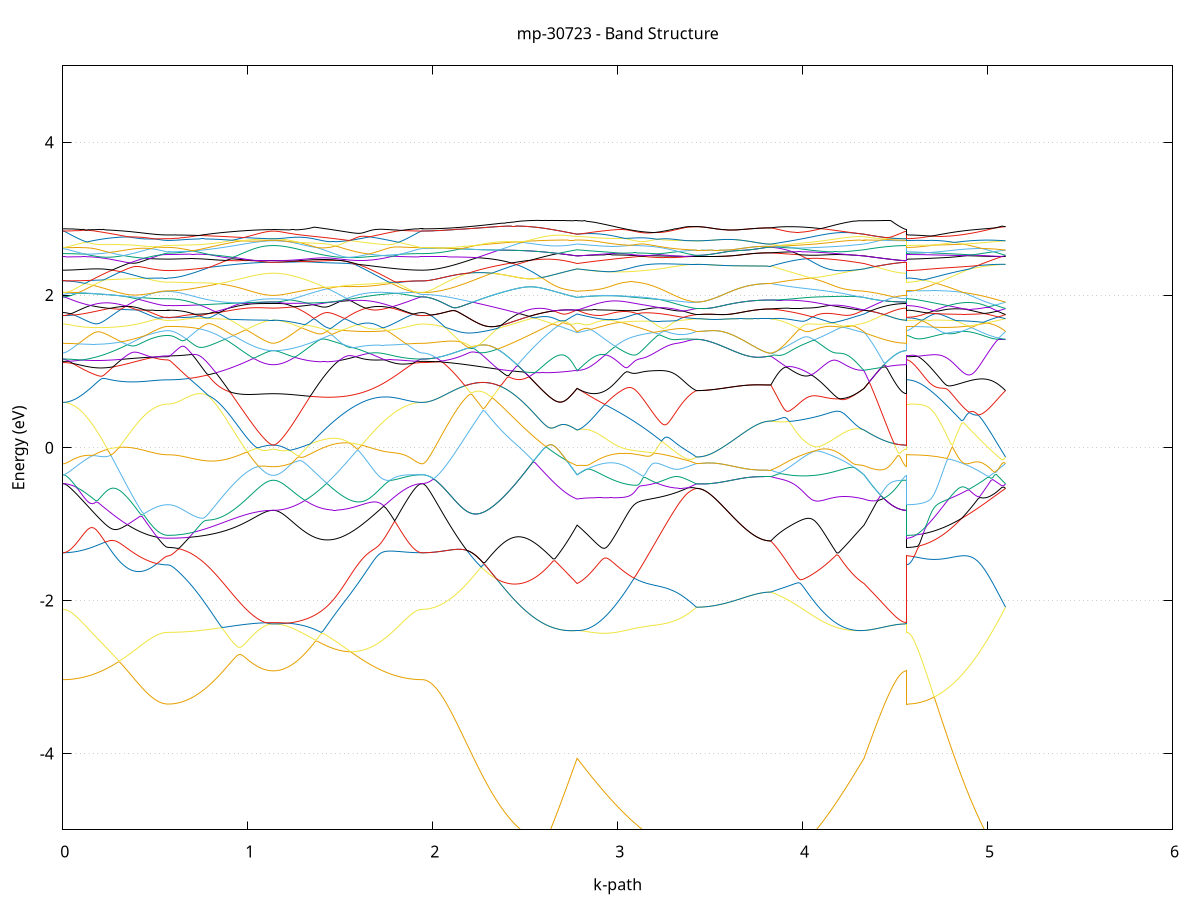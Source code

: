 set title 'mp-30723 - Band Structure'
set xlabel 'k-path'
set ylabel 'Energy (eV)'
set grid y
set yrange [-5:5]
set terminal png size 800,600
set output 'mp-30723_bands_gnuplot.png'
plot '-' using 1:2 with lines notitle, '-' using 1:2 with lines notitle, '-' using 1:2 with lines notitle, '-' using 1:2 with lines notitle, '-' using 1:2 with lines notitle, '-' using 1:2 with lines notitle, '-' using 1:2 with lines notitle, '-' using 1:2 with lines notitle, '-' using 1:2 with lines notitle, '-' using 1:2 with lines notitle, '-' using 1:2 with lines notitle, '-' using 1:2 with lines notitle, '-' using 1:2 with lines notitle, '-' using 1:2 with lines notitle, '-' using 1:2 with lines notitle, '-' using 1:2 with lines notitle, '-' using 1:2 with lines notitle, '-' using 1:2 with lines notitle, '-' using 1:2 with lines notitle, '-' using 1:2 with lines notitle, '-' using 1:2 with lines notitle, '-' using 1:2 with lines notitle, '-' using 1:2 with lines notitle, '-' using 1:2 with lines notitle, '-' using 1:2 with lines notitle, '-' using 1:2 with lines notitle, '-' using 1:2 with lines notitle, '-' using 1:2 with lines notitle, '-' using 1:2 with lines notitle, '-' using 1:2 with lines notitle, '-' using 1:2 with lines notitle, '-' using 1:2 with lines notitle, '-' using 1:2 with lines notitle, '-' using 1:2 with lines notitle, '-' using 1:2 with lines notitle, '-' using 1:2 with lines notitle, '-' using 1:2 with lines notitle, '-' using 1:2 with lines notitle, '-' using 1:2 with lines notitle, '-' using 1:2 with lines notitle, '-' using 1:2 with lines notitle, '-' using 1:2 with lines notitle, '-' using 1:2 with lines notitle, '-' using 1:2 with lines notitle, '-' using 1:2 with lines notitle, '-' using 1:2 with lines notitle, '-' using 1:2 with lines notitle, '-' using 1:2 with lines notitle, '-' using 1:2 with lines notitle, '-' using 1:2 with lines notitle, '-' using 1:2 with lines notitle, '-' using 1:2 with lines notitle, '-' using 1:2 with lines notitle, '-' using 1:2 with lines notitle, '-' using 1:2 with lines notitle, '-' using 1:2 with lines notitle, '-' using 1:2 with lines notitle, '-' using 1:2 with lines notitle, '-' using 1:2 with lines notitle, '-' using 1:2 with lines notitle, '-' using 1:2 with lines notitle, '-' using 1:2 with lines notitle, '-' using 1:2 with lines notitle, '-' using 1:2 with lines notitle
0.000000 -39.449419
0.009986 -39.449419
0.019972 -39.449419
0.029958 -39.449219
0.039944 -39.449119
0.049931 -39.448919
0.059917 -39.448719
0.069903 -39.448519
0.079889 -39.448219
0.089875 -39.447819
0.099861 -39.447519
0.109847 -39.447019
0.119833 -39.446619
0.129819 -39.446119
0.139806 -39.445619
0.149792 -39.445119
0.159778 -39.444519
0.169764 -39.443919
0.179750 -39.443319
0.189736 -39.442619
0.199722 -39.441919
0.209708 -39.441219
0.219695 -39.440519
0.229681 -39.439819
0.239667 -39.439019
0.249653 -39.438219
0.259639 -39.437419
0.269625 -39.436619
0.279611 -39.435819
0.289597 -39.435019
0.299583 -39.434119
0.309570 -39.433319
0.319556 -39.432519
0.329542 -39.431619
0.339528 -39.430819
0.349514 -39.430019
0.359500 -39.429219
0.369486 -39.428419
0.379472 -39.427619
0.389458 -39.426919
0.399445 -39.426119
0.409431 -39.425419
0.419417 -39.424819
0.429403 -39.424119
0.439389 -39.423519
0.449375 -39.422919
0.459361 -39.422419
0.469347 -39.421919
0.479333 -39.421419
0.489320 -39.421019
0.499306 -39.420619
0.509292 -39.420319
0.519278 -39.420019
0.529264 -39.419819
0.539250 -39.419619
0.549236 -39.419519
0.559222 -39.419419
0.569208 -39.419419
0.569208 -39.419419
0.579195 -39.419319
0.589181 -39.419319
0.599167 -39.419119
0.609153 -39.419019
0.619139 -39.418719
0.629125 -39.418519
0.639111 -39.418119
0.649097 -39.417819
0.659084 -39.417319
0.669070 -39.416919
0.679056 -39.416319
0.689042 -39.415819
0.699028 -39.415119
0.709014 -39.414519
0.719000 -39.413819
0.728986 -39.413019
0.738972 -39.412219
0.748959 -39.411419
0.758945 -39.410519
0.768931 -39.409619
0.778917 -39.408619
0.788903 -39.407619
0.798889 -39.406619
0.808875 -39.405519
0.818861 -39.404419
0.828847 -39.403219
0.838834 -39.402019
0.848820 -39.400819
0.858806 -39.399619
0.868792 -39.398319
0.878778 -39.397019
0.888764 -39.395719
0.898750 -39.394319
0.908736 -39.393019
0.918722 -39.391619
0.928709 -39.390219
0.938695 -39.388819
0.948681 -39.387419
0.958667 -39.386019
0.968653 -39.384619
0.978639 -39.383219
0.988625 -39.381819
0.998611 -39.380419
1.008598 -39.379019
1.018584 -39.377719
1.028570 -39.376419
1.038556 -39.375219
1.048542 -39.374019
1.058528 -39.372819
1.068514 -39.371819
1.078500 -39.370919
1.088486 -39.370019
1.098473 -39.369319
1.108459 -39.368819
1.118445 -39.368319
1.128431 -39.368119
1.138417 -39.368019
1.138417 -39.368019
1.148355 -39.368119
1.158293 -39.368319
1.168231 -39.368719
1.178169 -39.369319
1.188107 -39.370019
1.198045 -39.370819
1.207983 -39.371819
1.217921 -39.372819
1.227859 -39.373919
1.237798 -39.375119
1.247736 -39.376419
1.257674 -39.377719
1.267612 -39.379019
1.277550 -39.380419
1.287488 -39.381819
1.297426 -39.383319
1.307364 -39.384719
1.317302 -39.386219
1.327240 -39.387719
1.337178 -39.389219
1.347116 -39.390719
1.357054 -39.392319
1.366992 -39.393819
1.376930 -39.395319
1.386868 -39.396919
1.396806 -39.398419
1.406744 -39.399919
1.416683 -39.401419
1.426621 -39.403019
1.436559 -39.404519
1.446497 -39.406019
1.456435 -39.407519
1.466373 -39.408919
1.476311 -39.410419
1.486249 -39.411819
1.496187 -39.413319
1.506125 -39.414719
1.516063 -39.416119
1.526001 -39.417519
1.535939 -39.418919
1.545877 -39.420219
1.555815 -39.421519
1.565753 -39.422819
1.575691 -39.424119
1.585629 -39.425419
1.595567 -39.426619
1.605506 -39.427819
1.615444 -39.429019
1.625382 -39.430119
1.635320 -39.431319
1.645258 -39.432419
1.655196 -39.433419
1.665134 -39.434519
1.675072 -39.435519
1.685010 -39.436519
1.694948 -39.437419
1.704886 -39.438319
1.714824 -39.439219
1.724762 -39.440019
1.734700 -39.440919
1.744638 -39.441619
1.754576 -39.442419
1.764514 -39.443119
1.774452 -39.443819
1.784391 -39.444419
1.794329 -39.445019
1.804267 -39.445619
1.814205 -39.446119
1.824143 -39.446619
1.834081 -39.447019
1.844019 -39.447519
1.853957 -39.447819
1.863895 -39.448219
1.873833 -39.448519
1.883771 -39.448719
1.893709 -39.448919
1.903647 -39.449119
1.913585 -39.449319
1.923523 -39.449419
1.933461 -39.449419
1.943399 -39.449419
1.943399 -39.449419
1.953369 -39.449419
1.963339 -39.449319
1.973308 -39.449219
1.983278 -39.449019
1.993248 -39.448719
2.003217 -39.448419
2.013187 -39.448019
2.023156 -39.447619
2.033126 -39.447119
2.043096 -39.446619
2.053065 -39.446019
2.063035 -39.445419
2.073005 -39.444719
2.082974 -39.443919
2.092944 -39.443119
2.102914 -39.442219
2.112883 -39.441319
2.122853 -39.440419
2.132822 -39.439419
2.142792 -39.438319
2.152762 -39.437219
2.162731 -39.436119
2.172701 -39.434919
2.182671 -39.433619
2.192640 -39.432319
2.202610 -39.431019
2.212580 -39.429619
2.222549 -39.428219
2.232519 -39.426819
2.242489 -39.425319
2.252458 -39.423719
2.262428 -39.422219
2.272397 -39.420619
2.282367 -39.418919
2.292337 -39.417319
2.302306 -39.415619
2.312276 -39.413819
2.322246 -39.412119
2.332215 -39.410319
2.342185 -39.408519
2.352155 -39.406719
2.362124 -39.404819
2.372094 -39.403019
2.382063 -39.401119
2.392033 -39.399219
2.402003 -39.397319
2.411972 -39.395319
2.421942 -39.393419
2.431912 -39.391419
2.441881 -39.389519
2.451851 -39.387519
2.461821 -39.385519
2.471790 -39.383519
2.481760 -39.381519
2.491729 -39.379619
2.501699 -39.377619
2.511669 -39.375619
2.521638 -39.373619
2.531608 -39.371719
2.541578 -39.369719
2.551547 -39.367719
2.561517 -39.365819
2.571487 -39.363919
2.581456 -39.363619
2.591426 -39.363719
2.601395 -39.363919
2.611365 -39.364119
2.621335 -39.364219
2.631304 -39.364419
2.641274 -39.364619
2.651244 -39.364719
2.661213 -39.364919
2.671183 -39.365119
2.681153 -39.365219
2.691122 -39.365419
2.701092 -39.365519
2.711061 -39.365719
2.721031 -39.365819
2.731001 -39.365919
2.740970 -39.366119
2.750940 -39.366219
2.760910 -39.366319
2.770879 -39.366519
2.780849 -39.366619
2.780849 -39.366619
2.790771 -39.366619
2.800694 -39.366619
2.810616 -39.366819
2.820538 -39.367019
2.830461 -39.367319
2.840383 -39.367619
2.850306 -39.368019
2.860228 -39.368419
2.870150 -39.368919
2.880073 -39.369419
2.889995 -39.369919
2.899918 -39.370519
2.909840 -39.371019
2.919762 -39.371619
2.929685 -39.372219
2.939607 -39.372819
2.949530 -39.373419
2.959452 -39.374019
2.969374 -39.374519
2.979297 -39.375119
2.989219 -39.375619
2.999141 -39.376219
3.009064 -39.376719
3.018986 -39.377219
3.028909 -39.377719
3.038831 -39.378119
3.048753 -39.378519
3.058676 -39.378919
3.068598 -39.379319
3.078521 -39.379719
3.088443 -39.380019
3.098365 -39.380319
3.108288 -39.380519
3.118210 -39.380719
3.128132 -39.380919
3.138055 -39.381119
3.147977 -39.381219
3.157900 -39.381319
3.167822 -39.381319
3.177744 -39.381319
3.187667 -39.381319
3.197589 -39.381319
3.207512 -39.381219
3.217434 -39.381119
3.227356 -39.380919
3.237279 -39.380719
3.247201 -39.380519
3.257123 -39.380319
3.267046 -39.380019
3.276968 -39.379719
3.286891 -39.379319
3.296813 -39.378919
3.306735 -39.378519
3.316658 -39.378119
3.326580 -39.377619
3.336503 -39.377119
3.346425 -39.376619
3.356347 -39.376119
3.366270 -39.375519
3.376192 -39.375019
3.386115 -39.374419
3.396037 -39.373719
3.405959 -39.373119
3.415882 -39.372519
3.425804 -39.371819
3.425804 -39.371819
3.435621 -39.371819
3.445438 -39.371819
3.455255 -39.371819
3.465071 -39.371819
3.474888 -39.371919
3.484705 -39.371919
3.494522 -39.371919
3.504339 -39.371919
3.514156 -39.371919
3.523973 -39.371919
3.533790 -39.371919
3.543606 -39.371919
3.553423 -39.371919
3.563240 -39.372019
3.573057 -39.372019
3.582874 -39.372019
3.592691 -39.372019
3.602508 -39.372019
3.612324 -39.372119
3.622141 -39.372119
3.631958 -39.372119
3.641775 -39.372119
3.651592 -39.372119
3.661409 -39.372119
3.671226 -39.372219
3.681042 -39.372219
3.690859 -39.372219
3.700676 -39.372219
3.710493 -39.372219
3.720310 -39.372219
3.730127 -39.372319
3.739944 -39.372319
3.749760 -39.372319
3.759577 -39.372319
3.769394 -39.372319
3.779211 -39.372319
3.789028 -39.372319
3.798845 -39.372319
3.808662 -39.372319
3.818478 -39.372319
3.828295 -39.372319
3.828295 -39.372319
3.838177 -39.372719
3.848058 -39.373119
3.857940 -39.373419
3.867821 -39.373719
3.877702 -39.374019
3.887584 -39.374319
3.897465 -39.374519
3.907347 -39.374719
3.917228 -39.374919
3.927109 -39.375019
3.936991 -39.375119
3.946872 -39.375219
3.956754 -39.375319
3.966635 -39.375319
3.976517 -39.375319
3.986398 -39.375319
3.996279 -39.375319
4.006161 -39.375219
4.016042 -39.375119
4.025924 -39.375019
4.035805 -39.374819
4.045686 -39.374719
4.055568 -39.374519
4.065449 -39.374319
4.075331 -39.374019
4.085212 -39.373819
4.095094 -39.373519
4.104975 -39.373219
4.114856 -39.372919
4.124738 -39.372619
4.134619 -39.372219
4.144501 -39.371919
4.154382 -39.371519
4.164263 -39.371119
4.174145 -39.370819
4.184026 -39.370419
4.193908 -39.370019
4.203789 -39.369619
4.213671 -39.369219
4.223552 -39.368819
4.233433 -39.368519
4.243315 -39.368119
4.253196 -39.367819
4.263078 -39.367519
4.272959 -39.367219
4.282841 -39.367019
4.292722 -39.366819
4.302603 -39.366719
4.312485 -39.366619
4.322366 -39.366519
4.332248 -39.366619
4.332248 -39.366619
4.341869 -39.366719
4.351491 -39.366819
4.361113 -39.366919
4.370735 -39.367019
4.380356 -39.367119
4.389978 -39.367219
4.399600 -39.367319
4.409222 -39.367419
4.418843 -39.367419
4.428465 -39.367519
4.438087 -39.367619
4.447709 -39.367619
4.457331 -39.367719
4.466952 -39.367719
4.476574 -39.367819
4.486196 -39.367819
4.495818 -39.367919
4.505439 -39.367919
4.515061 -39.367919
4.524683 -39.368019
4.534305 -39.368019
4.543926 -39.368019
4.553548 -39.368019
4.563170 -39.368019
4.563170 -39.419419
4.573062 -39.419419
4.582955 -39.419319
4.592847 -39.419219
4.602739 -39.419119
4.612632 -39.418919
4.622524 -39.418719
4.632416 -39.418419
4.642309 -39.418119
4.652201 -39.417819
4.662093 -39.417419
4.671986 -39.417019
4.681878 -39.416519
4.691770 -39.416019
4.701663 -39.415519
4.711555 -39.414919
4.721447 -39.414319
4.731340 -39.413719
4.741232 -39.413019
4.751124 -39.412319
4.761017 -39.411619
4.770909 -39.410819
4.780801 -39.410019
4.790694 -39.409219
4.800586 -39.408319
4.810478 -39.407419
4.820371 -39.406519
4.830263 -39.405519
4.840155 -39.404519
4.850048 -39.403519
4.859940 -39.402419
4.869832 -39.401419
4.879725 -39.400319
4.889617 -39.399219
4.899509 -39.398019
4.909402 -39.396819
4.919294 -39.395719
4.929186 -39.394519
4.939079 -39.393219
4.948971 -39.392019
4.958863 -39.390719
4.968756 -39.389419
4.978648 -39.388119
4.988540 -39.386819
4.998433 -39.385519
5.008325 -39.384219
5.018217 -39.382819
5.028110 -39.381519
5.038002 -39.380119
5.047894 -39.378819
5.057787 -39.377419
5.067679 -39.376019
5.077571 -39.374619
5.087464 -39.373219
5.097356 -39.371819
e
0.000000 -39.355619
0.009986 -39.355619
0.019972 -39.355619
0.029958 -39.355619
0.039944 -39.355619
0.049931 -39.355619
0.059917 -39.355519
0.069903 -39.355519
0.079889 -39.355419
0.089875 -39.355319
0.099861 -39.355319
0.109847 -39.355219
0.119833 -39.355119
0.129819 -39.355019
0.139806 -39.354919
0.149792 -39.354719
0.159778 -39.354619
0.169764 -39.354419
0.179750 -39.354319
0.189736 -39.354119
0.199722 -39.353919
0.209708 -39.353719
0.219695 -39.353519
0.229681 -39.353319
0.239667 -39.353019
0.249653 -39.352719
0.259639 -39.352519
0.269625 -39.352119
0.279611 -39.351819
0.289597 -39.351519
0.299583 -39.351119
0.309570 -39.350719
0.319556 -39.350319
0.329542 -39.349819
0.339528 -39.349419
0.349514 -39.348919
0.359500 -39.348419
0.369486 -39.347819
0.379472 -39.347219
0.389458 -39.346619
0.399445 -39.346019
0.409431 -39.345319
0.419417 -39.344619
0.429403 -39.343819
0.439389 -39.343119
0.449375 -39.342319
0.459361 -39.341419
0.469347 -39.340619
0.479333 -39.339719
0.489320 -39.338819
0.499306 -39.337919
0.509292 -39.337019
0.519278 -39.336219
0.529264 -39.335319
0.539250 -39.334619
0.549236 -39.333919
0.559222 -39.333519
0.569208 -39.333319
0.569208 -39.333319
0.579195 -39.333319
0.589181 -39.333319
0.599167 -39.333319
0.609153 -39.333319
0.619139 -39.333319
0.629125 -39.333319
0.639111 -39.333319
0.649097 -39.333319
0.659084 -39.333319
0.669070 -39.333319
0.679056 -39.333319
0.689042 -39.333319
0.699028 -39.333319
0.709014 -39.333319
0.719000 -39.333319
0.728986 -39.333319
0.738972 -39.333219
0.748959 -39.333219
0.758945 -39.333219
0.768931 -39.333219
0.778917 -39.333219
0.788903 -39.333219
0.798889 -39.333219
0.808875 -39.333119
0.818861 -39.333119
0.828847 -39.333119
0.838834 -39.333119
0.848820 -39.333119
0.858806 -39.333119
0.868792 -39.333119
0.878778 -39.333119
0.888764 -39.333019
0.898750 -39.333019
0.908736 -39.333019
0.918722 -39.333019
0.928709 -39.333019
0.938695 -39.333019
0.948681 -39.333019
0.958667 -39.332919
0.968653 -39.332919
0.978639 -39.332919
0.988625 -39.332919
0.998611 -39.332919
1.008598 -39.332919
1.018584 -39.332919
1.028570 -39.332919
1.038556 -39.332919
1.048542 -39.332919
1.058528 -39.332919
1.068514 -39.332819
1.078500 -39.332819
1.088486 -39.332819
1.098473 -39.332819
1.108459 -39.332819
1.118445 -39.332819
1.128431 -39.332819
1.138417 -39.332819
1.138417 -39.332819
1.148355 -39.332919
1.158293 -39.333019
1.168231 -39.333119
1.178169 -39.333319
1.188107 -39.333619
1.198045 -39.333819
1.207983 -39.334219
1.217921 -39.334619
1.227859 -39.335019
1.237798 -39.335419
1.247736 -39.335819
1.257674 -39.336319
1.267612 -39.336819
1.277550 -39.337219
1.287488 -39.337719
1.297426 -39.338219
1.307364 -39.338719
1.317302 -39.339219
1.327240 -39.339719
1.337178 -39.340219
1.347116 -39.340719
1.357054 -39.341219
1.366992 -39.341719
1.376930 -39.342219
1.386868 -39.342719
1.396806 -39.343119
1.406744 -39.343619
1.416683 -39.344119
1.426621 -39.344519
1.436559 -39.345019
1.446497 -39.345419
1.456435 -39.345819
1.466373 -39.346219
1.476311 -39.346619
1.486249 -39.347019
1.496187 -39.347419
1.506125 -39.347819
1.516063 -39.348219
1.526001 -39.348519
1.535939 -39.348919
1.545877 -39.349219
1.555815 -39.349619
1.565753 -39.349919
1.575691 -39.350219
1.585629 -39.350519
1.595567 -39.350819
1.605506 -39.351119
1.615444 -39.351419
1.625382 -39.351619
1.635320 -39.351919
1.645258 -39.352119
1.655196 -39.352419
1.665134 -39.352619
1.675072 -39.352819
1.685010 -39.353019
1.694948 -39.353219
1.704886 -39.353419
1.714824 -39.353619
1.724762 -39.353819
1.734700 -39.354019
1.744638 -39.354119
1.754576 -39.354319
1.764514 -39.354419
1.774452 -39.354619
1.784391 -39.354719
1.794329 -39.354819
1.804267 -39.354919
1.814205 -39.355019
1.824143 -39.355119
1.834081 -39.355219
1.844019 -39.355319
1.853957 -39.355319
1.863895 -39.355419
1.873833 -39.355519
1.883771 -39.355519
1.893709 -39.355619
1.903647 -39.355619
1.913585 -39.355619
1.923523 -39.355619
1.933461 -39.355619
1.943399 -39.355619
1.943399 -39.355619
1.953369 -39.355719
1.963339 -39.355719
1.973308 -39.355719
1.983278 -39.355719
1.993248 -39.355719
2.003217 -39.355719
2.013187 -39.355819
2.023156 -39.355819
2.033126 -39.355919
2.043096 -39.355919
2.053065 -39.356019
2.063035 -39.356019
2.073005 -39.356119
2.082974 -39.356119
2.092944 -39.356219
2.102914 -39.356319
2.112883 -39.356419
2.122853 -39.356519
2.132822 -39.356519
2.142792 -39.356619
2.152762 -39.356719
2.162731 -39.356819
2.172701 -39.356919
2.182671 -39.357119
2.192640 -39.357219
2.202610 -39.357319
2.212580 -39.357419
2.222549 -39.357519
2.232519 -39.357719
2.242489 -39.357819
2.252458 -39.357919
2.262428 -39.358119
2.272397 -39.358219
2.282367 -39.358419
2.292337 -39.358519
2.302306 -39.358719
2.312276 -39.358819
2.322246 -39.359019
2.332215 -39.359219
2.342185 -39.359319
2.352155 -39.359519
2.362124 -39.359719
2.372094 -39.359819
2.382063 -39.360019
2.392033 -39.360219
2.402003 -39.360319
2.411972 -39.360519
2.421942 -39.360719
2.431912 -39.360919
2.441881 -39.361019
2.451851 -39.361219
2.461821 -39.361419
2.471790 -39.361619
2.481760 -39.361819
2.491729 -39.361919
2.501699 -39.362119
2.511669 -39.362319
2.521638 -39.362519
2.531608 -39.362719
2.541578 -39.362919
2.551547 -39.363019
2.561517 -39.363219
2.571487 -39.363419
2.581456 -39.362019
2.591426 -39.360119
2.601395 -39.358219
2.611365 -39.356419
2.621335 -39.354519
2.631304 -39.352719
2.641274 -39.350919
2.651244 -39.349219
2.661213 -39.347419
2.671183 -39.345719
2.681153 -39.344119
2.691122 -39.342419
2.701092 -39.340819
2.711061 -39.339319
2.721031 -39.337719
2.731001 -39.336219
2.740970 -39.334819
2.750940 -39.333419
2.760910 -39.332019
2.770879 -39.330719
2.780849 -39.329419
2.780849 -39.329419
2.790771 -39.330119
2.800694 -39.330919
2.810616 -39.331719
2.820538 -39.332619
2.830461 -39.333519
2.840383 -39.334319
2.850306 -39.335219
2.860228 -39.336019
2.870150 -39.336819
2.880073 -39.337619
2.889995 -39.338419
2.899918 -39.339119
2.909840 -39.339919
2.919762 -39.340619
2.929685 -39.341419
2.939607 -39.342119
2.949530 -39.342819
2.959452 -39.343519
2.969374 -39.344219
2.979297 -39.344819
2.989219 -39.345519
2.999141 -39.346219
3.009064 -39.346819
3.018986 -39.347519
3.028909 -39.348119
3.038831 -39.348719
3.048753 -39.349419
3.058676 -39.350019
3.068598 -39.350619
3.078521 -39.351219
3.088443 -39.351819
3.098365 -39.352419
3.108288 -39.353019
3.118210 -39.353619
3.128132 -39.354219
3.138055 -39.354819
3.147977 -39.355419
3.157900 -39.356019
3.167822 -39.356519
3.177744 -39.357119
3.187667 -39.357719
3.197589 -39.358319
3.207512 -39.358819
3.217434 -39.359419
3.227356 -39.360019
3.237279 -39.360519
3.247201 -39.361119
3.257123 -39.361719
3.267046 -39.362319
3.276968 -39.362819
3.286891 -39.363419
3.296813 -39.364019
3.306735 -39.364519
3.316658 -39.365119
3.326580 -39.365719
3.336503 -39.366319
3.346425 -39.366919
3.356347 -39.367519
3.366270 -39.368119
3.376192 -39.368719
3.386115 -39.369319
3.396037 -39.369919
3.405959 -39.370519
3.415882 -39.371219
3.425804 -39.371819
3.425804 -39.371819
3.435621 -39.371819
3.445438 -39.371819
3.455255 -39.371819
3.465071 -39.371819
3.474888 -39.371819
3.484705 -39.371919
3.494522 -39.371919
3.504339 -39.371919
3.514156 -39.371919
3.523973 -39.371919
3.533790 -39.371919
3.543606 -39.371919
3.553423 -39.371919
3.563240 -39.372019
3.573057 -39.372019
3.582874 -39.372019
3.592691 -39.372019
3.602508 -39.372019
3.612324 -39.372119
3.622141 -39.372119
3.631958 -39.372119
3.641775 -39.372119
3.651592 -39.372119
3.661409 -39.372119
3.671226 -39.372219
3.681042 -39.372219
3.690859 -39.372219
3.700676 -39.372219
3.710493 -39.372219
3.720310 -39.372219
3.730127 -39.372319
3.739944 -39.372319
3.749760 -39.372319
3.759577 -39.372319
3.769394 -39.372319
3.779211 -39.372319
3.789028 -39.372319
3.798845 -39.372319
3.808662 -39.372319
3.818478 -39.372319
3.828295 -39.372319
3.828295 -39.372319
3.838177 -39.371919
3.848058 -39.371519
3.857940 -39.371019
3.867821 -39.370519
3.877702 -39.370019
3.887584 -39.369419
3.897465 -39.368919
3.907347 -39.368319
3.917228 -39.367719
3.927109 -39.367019
3.936991 -39.366419
3.946872 -39.365719
3.956754 -39.365019
3.966635 -39.364319
3.976517 -39.363519
3.986398 -39.362819
3.996279 -39.362019
4.006161 -39.361219
4.016042 -39.360419
4.025924 -39.359619
4.035805 -39.358719
4.045686 -39.357819
4.055568 -39.357019
4.065449 -39.356119
4.075331 -39.355219
4.085212 -39.354219
4.095094 -39.353319
4.104975 -39.352319
4.114856 -39.351419
4.124738 -39.350419
4.134619 -39.349419
4.144501 -39.348519
4.154382 -39.347519
4.164263 -39.346519
4.174145 -39.345519
4.184026 -39.344419
4.193908 -39.343419
4.203789 -39.342419
4.213671 -39.341419
4.223552 -39.340319
4.233433 -39.339319
4.243315 -39.338319
4.253196 -39.337219
4.263078 -39.336219
4.272959 -39.335219
4.282841 -39.334119
4.292722 -39.333119
4.302603 -39.332119
4.312485 -39.331219
4.322366 -39.330219
4.332248 -39.329419
4.332248 -39.329419
4.341869 -39.328219
4.351491 -39.327019
4.361113 -39.327519
4.370735 -39.328019
4.380356 -39.328519
4.389978 -39.328919
4.399600 -39.329319
4.409222 -39.329719
4.418843 -39.330119
4.428465 -39.330419
4.438087 -39.330819
4.447709 -39.331119
4.457331 -39.331319
4.466952 -39.331619
4.476574 -39.331819
4.486196 -39.332019
4.495818 -39.332219
4.505439 -39.332419
4.515061 -39.332519
4.524683 -39.332619
4.534305 -39.332719
4.543926 -39.332819
4.553548 -39.332819
4.563170 -39.332819
4.563170 -39.333319
4.573062 -39.333319
4.582955 -39.333319
4.592847 -39.333219
4.602739 -39.333119
4.612632 -39.333019
4.622524 -39.332919
4.632416 -39.332719
4.642309 -39.332519
4.652201 -39.332319
4.662093 -39.332019
4.671986 -39.331819
4.681878 -39.331519
4.691770 -39.331119
4.701663 -39.330819
4.711555 -39.330419
4.721447 -39.330019
4.731340 -39.329619
4.741232 -39.330319
4.751124 -39.331019
4.761017 -39.331819
4.770909 -39.332519
4.780801 -39.333419
4.790694 -39.334219
4.800586 -39.335119
4.810478 -39.336019
4.820371 -39.337019
4.830263 -39.337919
4.840155 -39.338919
4.850048 -39.340019
4.859940 -39.341019
4.869832 -39.342119
4.879725 -39.343219
4.889617 -39.344419
4.899509 -39.345519
4.909402 -39.346719
4.919294 -39.347919
4.929186 -39.349119
4.939079 -39.350319
4.948971 -39.351619
4.958863 -39.352919
4.968756 -39.354219
4.978648 -39.355519
4.988540 -39.356819
4.998433 -39.358119
5.008325 -39.359519
5.018217 -39.360819
5.028110 -39.362219
5.038002 -39.363519
5.047894 -39.364919
5.057787 -39.366319
5.067679 -39.367719
5.077571 -39.369119
5.087464 -39.370419
5.097356 -39.371819
e
0.000000 -39.270719
0.009986 -39.270719
0.019972 -39.270819
0.029958 -39.270919
0.039944 -39.271119
0.049931 -39.271319
0.059917 -39.271619
0.069903 -39.271919
0.079889 -39.272219
0.089875 -39.272619
0.099861 -39.273119
0.109847 -39.273619
0.119833 -39.274219
0.129819 -39.274819
0.139806 -39.275419
0.149792 -39.276119
0.159778 -39.276819
0.169764 -39.277619
0.179750 -39.278419
0.189736 -39.279219
0.199722 -39.280119
0.209708 -39.281119
0.219695 -39.282019
0.229681 -39.283019
0.239667 -39.284119
0.249653 -39.285119
0.259639 -39.286219
0.269625 -39.287419
0.279611 -39.288519
0.289597 -39.289719
0.299583 -39.291019
0.309570 -39.292219
0.319556 -39.293519
0.329542 -39.294819
0.339528 -39.296119
0.349514 -39.297419
0.359500 -39.298819
0.369486 -39.300119
0.379472 -39.301519
0.389458 -39.302919
0.399445 -39.304319
0.409431 -39.305719
0.419417 -39.307119
0.429403 -39.308519
0.439389 -39.309919
0.449375 -39.311319
0.459361 -39.312719
0.469347 -39.314019
0.479333 -39.315419
0.489320 -39.316719
0.499306 -39.318019
0.509292 -39.319219
0.519278 -39.320419
0.529264 -39.321419
0.539250 -39.322419
0.549236 -39.323219
0.559222 -39.323719
0.569208 -39.323819
0.569208 -39.323819
0.579195 -39.323819
0.589181 -39.323819
0.599167 -39.323819
0.609153 -39.323919
0.619139 -39.323919
0.629125 -39.323919
0.639111 -39.323919
0.649097 -39.323919
0.659084 -39.324019
0.669070 -39.324019
0.679056 -39.324019
0.689042 -39.324119
0.699028 -39.324119
0.709014 -39.324119
0.719000 -39.324219
0.728986 -39.324219
0.738972 -39.324319
0.748959 -39.324419
0.758945 -39.324419
0.768931 -39.324519
0.778917 -39.324519
0.788903 -39.324619
0.798889 -39.324719
0.808875 -39.324819
0.818861 -39.324919
0.828847 -39.324919
0.838834 -39.325019
0.848820 -39.325119
0.858806 -39.325319
0.868792 -39.325419
0.878778 -39.325519
0.888764 -39.325619
0.898750 -39.325819
0.908736 -39.325919
0.918722 -39.326119
0.928709 -39.326319
0.938695 -39.326419
0.948681 -39.326719
0.958667 -39.326919
0.968653 -39.327119
0.978639 -39.327419
0.988625 -39.327719
0.998611 -39.328019
1.008598 -39.328419
1.018584 -39.328819
1.028570 -39.329219
1.038556 -39.329619
1.048542 -39.330019
1.058528 -39.330519
1.068514 -39.330919
1.078500 -39.331319
1.088486 -39.331819
1.098473 -39.332119
1.108459 -39.332419
1.118445 -39.332619
1.128431 -39.332819
1.138417 -39.332819
1.138417 -39.332819
1.148355 -39.332819
1.158293 -39.332519
1.168231 -39.332119
1.178169 -39.331619
1.188107 -39.331019
1.198045 -39.330219
1.207983 -39.329419
1.217921 -39.328519
1.227859 -39.327519
1.237798 -39.326419
1.247736 -39.325319
1.257674 -39.324219
1.267612 -39.323019
1.277550 -39.321819
1.287488 -39.320619
1.297426 -39.319419
1.307364 -39.318119
1.317302 -39.316919
1.327240 -39.315619
1.337178 -39.314419
1.347116 -39.313119
1.357054 -39.311919
1.366992 -39.310619
1.376930 -39.309419
1.386868 -39.308219
1.396806 -39.306919
1.406744 -39.305719
1.416683 -39.304519
1.426621 -39.303419
1.436559 -39.302219
1.446497 -39.301019
1.456435 -39.299919
1.466373 -39.298819
1.476311 -39.297719
1.486249 -39.296619
1.496187 -39.295519
1.506125 -39.294519
1.516063 -39.293419
1.526001 -39.292419
1.535939 -39.291419
1.545877 -39.290519
1.555815 -39.289519
1.565753 -39.288619
1.575691 -39.287719
1.585629 -39.286819
1.595567 -39.285919
1.605506 -39.285119
1.615444 -39.284319
1.625382 -39.283519
1.635320 -39.282719
1.645258 -39.281919
1.655196 -39.281219
1.665134 -39.280519
1.675072 -39.279819
1.685010 -39.279219
1.694948 -39.278519
1.704886 -39.277919
1.714824 -39.277319
1.724762 -39.276819
1.734700 -39.276219
1.744638 -39.275719
1.754576 -39.275219
1.764514 -39.274819
1.774452 -39.274319
1.784391 -39.273919
1.794329 -39.273519
1.804267 -39.273119
1.814205 -39.272819
1.824143 -39.272519
1.834081 -39.272219
1.844019 -39.271919
1.853957 -39.271719
1.863895 -39.271519
1.873833 -39.271319
1.883771 -39.271119
1.893709 -39.271019
1.903647 -39.270919
1.913585 -39.270819
1.923523 -39.270719
1.933461 -39.270719
1.943399 -39.270719
1.943399 -39.270719
1.953369 -39.270719
1.963339 -39.270719
1.973308 -39.270819
1.983278 -39.270919
1.993248 -39.271019
2.003217 -39.271219
2.013187 -39.271319
2.023156 -39.271519
2.033126 -39.271819
2.043096 -39.272019
2.053065 -39.272319
2.063035 -39.272619
2.073005 -39.272919
2.082974 -39.273319
2.092944 -39.273619
2.102914 -39.274019
2.112883 -39.274519
2.122853 -39.274919
2.132822 -39.275419
2.142792 -39.275919
2.152762 -39.276419
2.162731 -39.276919
2.172701 -39.277519
2.182671 -39.278119
2.192640 -39.278719
2.202610 -39.279319
2.212580 -39.279919
2.222549 -39.280619
2.232519 -39.281319
2.242489 -39.282019
2.252458 -39.282719
2.262428 -39.283419
2.272397 -39.284219
2.282367 -39.284919
2.292337 -39.285719
2.302306 -39.286519
2.312276 -39.287319
2.322246 -39.288119
2.332215 -39.288919
2.342185 -39.289719
2.352155 -39.290619
2.362124 -39.291419
2.372094 -39.292319
2.382063 -39.293219
2.392033 -39.294119
2.402003 -39.294919
2.411972 -39.295819
2.421942 -39.296719
2.431912 -39.297619
2.441881 -39.298519
2.451851 -39.299419
2.461821 -39.300419
2.471790 -39.301319
2.481760 -39.302219
2.491729 -39.303119
2.501699 -39.304019
2.511669 -39.304919
2.521638 -39.305819
2.531608 -39.306719
2.541578 -39.307619
2.551547 -39.308519
2.561517 -39.309419
2.571487 -39.310319
2.581456 -39.311119
2.591426 -39.312019
2.601395 -39.312919
2.611365 -39.313719
2.621335 -39.314519
2.631304 -39.315419
2.641274 -39.316219
2.651244 -39.317019
2.661213 -39.317819
2.671183 -39.318519
2.681153 -39.319319
2.691122 -39.320019
2.701092 -39.320819
2.711061 -39.321519
2.721031 -39.322219
2.731001 -39.322919
2.740970 -39.323519
2.750940 -39.324219
2.760910 -39.324819
2.770879 -39.325419
2.780849 -39.326019
2.780849 -39.326019
2.790771 -39.325719
2.800694 -39.325419
2.810616 -39.325119
2.820538 -39.324919
2.830461 -39.324619
2.840383 -39.324319
2.850306 -39.324019
2.860228 -39.323719
2.870150 -39.323419
2.880073 -39.323119
2.889995 -39.322819
2.899918 -39.322519
2.909840 -39.322219
2.919762 -39.321819
2.929685 -39.321519
2.939607 -39.321219
2.949530 -39.320919
2.959452 -39.320519
2.969374 -39.320219
2.979297 -39.319919
2.989219 -39.319519
2.999141 -39.319219
3.009064 -39.318819
3.018986 -39.318519
3.028909 -39.318119
3.038831 -39.317819
3.048753 -39.317419
3.058676 -39.317019
3.068598 -39.316719
3.078521 -39.316319
3.088443 -39.315919
3.098365 -39.315619
3.108288 -39.315219
3.118210 -39.314819
3.128132 -39.314419
3.138055 -39.314019
3.147977 -39.313619
3.157900 -39.313219
3.167822 -39.312919
3.177744 -39.312519
3.187667 -39.312119
3.197589 -39.311719
3.207512 -39.311319
3.217434 -39.310919
3.227356 -39.310519
3.237279 -39.310019
3.247201 -39.309619
3.257123 -39.309219
3.267046 -39.308819
3.276968 -39.308419
3.286891 -39.308019
3.296813 -39.307619
3.306735 -39.307119
3.316658 -39.306719
3.326580 -39.306319
3.336503 -39.305919
3.346425 -39.305419
3.356347 -39.305019
3.366270 -39.304619
3.376192 -39.304219
3.386115 -39.303719
3.396037 -39.303319
3.405959 -39.302919
3.415882 -39.302419
3.425804 -39.302019
3.425804 -39.302019
3.435621 -39.302019
3.445438 -39.302019
3.455255 -39.302019
3.465071 -39.302019
3.474888 -39.302019
3.484705 -39.302019
3.494522 -39.302019
3.504339 -39.302019
3.514156 -39.302019
3.523973 -39.301919
3.533790 -39.301919
3.543606 -39.301919
3.553423 -39.301919
3.563240 -39.301919
3.573057 -39.301919
3.582874 -39.301919
3.592691 -39.301819
3.602508 -39.301819
3.612324 -39.301819
3.622141 -39.301819
3.631958 -39.301819
3.641775 -39.301719
3.651592 -39.301719
3.661409 -39.301719
3.671226 -39.301719
3.681042 -39.301719
3.690859 -39.301619
3.700676 -39.301619
3.710493 -39.301619
3.720310 -39.301619
3.730127 -39.301619
3.739944 -39.301619
3.749760 -39.301619
3.759577 -39.301619
3.769394 -39.301519
3.779211 -39.301519
3.789028 -39.301519
3.798845 -39.301519
3.808662 -39.301519
3.818478 -39.301519
3.828295 -39.301519
3.828295 -39.301519
3.838177 -39.301619
3.848058 -39.301719
3.857940 -39.301919
3.867821 -39.302019
3.877702 -39.302219
3.887584 -39.302419
3.897465 -39.302719
3.907347 -39.302919
3.917228 -39.303219
3.927109 -39.303519
3.936991 -39.303819
3.946872 -39.304219
3.956754 -39.304619
3.966635 -39.304919
3.976517 -39.305319
3.986398 -39.305819
3.996279 -39.306219
4.006161 -39.306719
4.016042 -39.307119
4.025924 -39.307619
4.035805 -39.308119
4.045686 -39.308619
4.055568 -39.309219
4.065449 -39.309719
4.075331 -39.310319
4.085212 -39.310819
4.095094 -39.311419
4.104975 -39.312019
4.114856 -39.312619
4.124738 -39.313219
4.134619 -39.313819
4.144501 -39.314419
4.154382 -39.315019
4.164263 -39.315619
4.174145 -39.316319
4.184026 -39.316919
4.193908 -39.317519
4.203789 -39.318219
4.213671 -39.318819
4.223552 -39.319419
4.233433 -39.320119
4.243315 -39.320819
4.253196 -39.321519
4.263078 -39.322219
4.272959 -39.322919
4.282841 -39.323519
4.292722 -39.324119
4.302603 -39.324619
4.312485 -39.325119
4.322366 -39.325619
4.332248 -39.326019
4.332248 -39.326019
4.341869 -39.326519
4.351491 -39.327019
4.361113 -39.327519
4.370735 -39.328019
4.380356 -39.328519
4.389978 -39.328919
4.399600 -39.329319
4.409222 -39.329719
4.418843 -39.330119
4.428465 -39.330419
4.438087 -39.330819
4.447709 -39.331119
4.457331 -39.331319
4.466952 -39.331619
4.476574 -39.331819
4.486196 -39.332019
4.495818 -39.332219
4.505439 -39.332419
4.515061 -39.332519
4.524683 -39.332619
4.534305 -39.332719
4.543926 -39.332819
4.553548 -39.332819
4.563170 -39.332819
4.563170 -39.323819
4.573062 -39.323919
4.582955 -39.323919
4.592847 -39.324019
4.602739 -39.324219
4.612632 -39.324319
4.622524 -39.324619
4.632416 -39.324819
4.642309 -39.325119
4.652201 -39.325519
4.662093 -39.325919
4.671986 -39.326319
4.681878 -39.326719
4.691770 -39.327219
4.701663 -39.327819
4.711555 -39.328419
4.721447 -39.329019
4.731340 -39.329619
4.741232 -39.329219
4.751124 -39.328719
4.761017 -39.328219
4.770909 -39.327719
4.780801 -39.327219
4.790694 -39.326619
4.800586 -39.326019
4.810478 -39.325419
4.820371 -39.324819
4.830263 -39.324219
4.840155 -39.323519
4.850048 -39.322919
4.859940 -39.322219
4.869832 -39.321519
4.879725 -39.320719
4.889617 -39.320019
4.899509 -39.319219
4.909402 -39.318519
4.919294 -39.317719
4.929186 -39.316919
4.939079 -39.316119
4.948971 -39.315319
4.958863 -39.314419
4.968756 -39.313619
4.978648 -39.312719
4.988540 -39.311919
4.998433 -39.311019
5.008325 -39.310119
5.018217 -39.309319
5.028110 -39.308419
5.038002 -39.307519
5.047894 -39.306619
5.057787 -39.305719
5.067679 -39.304819
5.077571 -39.303819
5.087464 -39.302919
5.097356 -39.302019
e
0.000000 -39.270719
0.009986 -39.270719
0.019972 -39.270719
0.029958 -39.270719
0.039944 -39.270719
0.049931 -39.270719
0.059917 -39.270719
0.069903 -39.270719
0.079889 -39.270719
0.089875 -39.270719
0.099861 -39.270719
0.109847 -39.270719
0.119833 -39.270719
0.129819 -39.270719
0.139806 -39.270719
0.149792 -39.270719
0.159778 -39.270719
0.169764 -39.270719
0.179750 -39.270719
0.189736 -39.270719
0.199722 -39.270719
0.209708 -39.270719
0.219695 -39.270719
0.229681 -39.270619
0.239667 -39.270619
0.249653 -39.270619
0.259639 -39.270619
0.269625 -39.270619
0.279611 -39.270619
0.289597 -39.270619
0.299583 -39.270619
0.309570 -39.270619
0.319556 -39.270619
0.329542 -39.270619
0.339528 -39.270619
0.349514 -39.270619
0.359500 -39.270619
0.369486 -39.270619
0.379472 -39.270619
0.389458 -39.270619
0.399445 -39.270619
0.409431 -39.270619
0.419417 -39.270619
0.429403 -39.270619
0.439389 -39.270619
0.449375 -39.270619
0.459361 -39.270619
0.469347 -39.270619
0.479333 -39.270619
0.489320 -39.270619
0.499306 -39.270619
0.509292 -39.270619
0.519278 -39.270619
0.529264 -39.270619
0.539250 -39.270619
0.549236 -39.270619
0.559222 -39.270619
0.569208 -39.270619
0.569208 -39.270619
0.579195 -39.270619
0.589181 -39.270719
0.599167 -39.270819
0.609153 -39.271019
0.619139 -39.271219
0.629125 -39.271519
0.639111 -39.271819
0.649097 -39.272219
0.659084 -39.272619
0.669070 -39.273019
0.679056 -39.273519
0.689042 -39.274119
0.699028 -39.274719
0.709014 -39.275319
0.719000 -39.276019
0.728986 -39.276819
0.738972 -39.277519
0.748959 -39.278319
0.758945 -39.279219
0.768931 -39.280119
0.778917 -39.281019
0.788903 -39.282019
0.798889 -39.283019
0.808875 -39.284019
0.818861 -39.285119
0.828847 -39.286219
0.838834 -39.287319
0.848820 -39.288419
0.858806 -39.289619
0.868792 -39.290819
0.878778 -39.292019
0.888764 -39.293219
0.898750 -39.294419
0.908736 -39.295719
0.918722 -39.296919
0.928709 -39.298219
0.938695 -39.299419
0.948681 -39.300619
0.958667 -39.301819
0.968653 -39.303019
0.978639 -39.304219
0.988625 -39.305319
0.998611 -39.306419
1.008598 -39.307419
1.018584 -39.308419
1.028570 -39.309319
1.038556 -39.310119
1.048542 -39.310919
1.058528 -39.311619
1.068514 -39.312219
1.078500 -39.312719
1.088486 -39.313219
1.098473 -39.313519
1.108459 -39.313819
1.118445 -39.314019
1.128431 -39.314119
1.138417 -39.314119
1.138417 -39.314119
1.148355 -39.314119
1.158293 -39.314019
1.168231 -39.313819
1.178169 -39.313519
1.188107 -39.313219
1.198045 -39.312819
1.207983 -39.312419
1.217921 -39.311919
1.227859 -39.311419
1.237798 -39.310819
1.247736 -39.310219
1.257674 -39.309619
1.267612 -39.308919
1.277550 -39.308219
1.287488 -39.307519
1.297426 -39.306819
1.307364 -39.306119
1.317302 -39.305319
1.327240 -39.304619
1.337178 -39.303819
1.347116 -39.303019
1.357054 -39.302219
1.366992 -39.301419
1.376930 -39.300619
1.386868 -39.299819
1.396806 -39.299019
1.406744 -39.298219
1.416683 -39.297419
1.426621 -39.296619
1.436559 -39.295819
1.446497 -39.295019
1.456435 -39.294219
1.466373 -39.293419
1.476311 -39.292619
1.486249 -39.291819
1.496187 -39.291019
1.506125 -39.290219
1.516063 -39.289519
1.526001 -39.288719
1.535939 -39.288019
1.545877 -39.287219
1.555815 -39.286519
1.565753 -39.285819
1.575691 -39.285119
1.585629 -39.284419
1.595567 -39.283719
1.605506 -39.283019
1.615444 -39.282319
1.625382 -39.281719
1.635320 -39.281119
1.645258 -39.280419
1.655196 -39.279819
1.665134 -39.279219
1.675072 -39.278719
1.685010 -39.278119
1.694948 -39.277619
1.704886 -39.277119
1.714824 -39.276619
1.724762 -39.276119
1.734700 -39.275619
1.744638 -39.275219
1.754576 -39.274719
1.764514 -39.274319
1.774452 -39.273919
1.784391 -39.273619
1.794329 -39.273219
1.804267 -39.272919
1.814205 -39.272619
1.824143 -39.272319
1.834081 -39.272119
1.844019 -39.271819
1.853957 -39.271619
1.863895 -39.271419
1.873833 -39.271219
1.883771 -39.271119
1.893709 -39.271019
1.903647 -39.270919
1.913585 -39.270819
1.923523 -39.270719
1.933461 -39.270719
1.943399 -39.270719
1.943399 -39.270719
1.953369 -39.270719
1.963339 -39.270719
1.973308 -39.270819
1.983278 -39.270919
1.993248 -39.271019
2.003217 -39.271219
2.013187 -39.271319
2.023156 -39.271519
2.033126 -39.271819
2.043096 -39.272019
2.053065 -39.272319
2.063035 -39.272619
2.073005 -39.272919
2.082974 -39.273319
2.092944 -39.273619
2.102914 -39.274019
2.112883 -39.274519
2.122853 -39.274919
2.132822 -39.275419
2.142792 -39.275919
2.152762 -39.276419
2.162731 -39.276919
2.172701 -39.277519
2.182671 -39.278119
2.192640 -39.278719
2.202610 -39.279319
2.212580 -39.279919
2.222549 -39.280619
2.232519 -39.281319
2.242489 -39.282019
2.252458 -39.282719
2.262428 -39.283419
2.272397 -39.284219
2.282367 -39.284919
2.292337 -39.285719
2.302306 -39.286519
2.312276 -39.287319
2.322246 -39.288119
2.332215 -39.288919
2.342185 -39.289719
2.352155 -39.290619
2.362124 -39.291419
2.372094 -39.292319
2.382063 -39.293219
2.392033 -39.294119
2.402003 -39.294919
2.411972 -39.295819
2.421942 -39.296719
2.431912 -39.297619
2.441881 -39.298519
2.451851 -39.299419
2.461821 -39.300419
2.471790 -39.301319
2.481760 -39.302219
2.491729 -39.303119
2.501699 -39.304019
2.511669 -39.304919
2.521638 -39.305819
2.531608 -39.306719
2.541578 -39.307619
2.551547 -39.308519
2.561517 -39.309419
2.571487 -39.310319
2.581456 -39.311119
2.591426 -39.312019
2.601395 -39.312919
2.611365 -39.313719
2.621335 -39.314519
2.631304 -39.315419
2.641274 -39.316219
2.651244 -39.317019
2.661213 -39.317819
2.671183 -39.318519
2.681153 -39.319319
2.691122 -39.320019
2.701092 -39.320819
2.711061 -39.321519
2.721031 -39.322219
2.731001 -39.322919
2.740970 -39.323519
2.750940 -39.324219
2.760910 -39.324819
2.770879 -39.325419
2.780849 -39.326019
2.780849 -39.326019
2.790771 -39.325519
2.800694 -39.324919
2.810616 -39.324219
2.820538 -39.323419
2.830461 -39.322619
2.840383 -39.321719
2.850306 -39.320719
2.860228 -39.319819
2.870150 -39.318819
2.880073 -39.317819
2.889995 -39.316819
2.899918 -39.315819
2.909840 -39.314719
2.919762 -39.313719
2.929685 -39.312819
2.939607 -39.311819
2.949530 -39.310819
2.959452 -39.309819
2.969374 -39.308919
2.979297 -39.308019
2.989219 -39.307119
2.999141 -39.306319
3.009064 -39.305419
3.018986 -39.304619
3.028909 -39.303919
3.038831 -39.303119
3.048753 -39.302419
3.058676 -39.301819
3.068598 -39.301119
3.078521 -39.300619
3.088443 -39.300019
3.098365 -39.299519
3.108288 -39.299019
3.118210 -39.298619
3.128132 -39.298219
3.138055 -39.297819
3.147977 -39.297519
3.157900 -39.297219
3.167822 -39.297019
3.177744 -39.296819
3.187667 -39.296619
3.197589 -39.296519
3.207512 -39.296419
3.217434 -39.296319
3.227356 -39.296319
3.237279 -39.296419
3.247201 -39.296419
3.257123 -39.296519
3.267046 -39.296719
3.276968 -39.296819
3.286891 -39.297019
3.296813 -39.297219
3.306735 -39.297519
3.316658 -39.297819
3.326580 -39.298119
3.336503 -39.298419
3.346425 -39.298819
3.356347 -39.299119
3.366270 -39.299519
3.376192 -39.299919
3.386115 -39.300319
3.396037 -39.300719
3.405959 -39.301219
3.415882 -39.301619
3.425804 -39.302019
3.425804 -39.302019
3.435621 -39.302019
3.445438 -39.302019
3.455255 -39.302019
3.465071 -39.302019
3.474888 -39.302019
3.484705 -39.302019
3.494522 -39.302019
3.504339 -39.302019
3.514156 -39.302019
3.523973 -39.301919
3.533790 -39.301919
3.543606 -39.301919
3.553423 -39.301919
3.563240 -39.301919
3.573057 -39.301919
3.582874 -39.301919
3.592691 -39.301819
3.602508 -39.301819
3.612324 -39.301819
3.622141 -39.301819
3.631958 -39.301819
3.641775 -39.301719
3.651592 -39.301719
3.661409 -39.301719
3.671226 -39.301719
3.681042 -39.301719
3.690859 -39.301619
3.700676 -39.301619
3.710493 -39.301619
3.720310 -39.301619
3.730127 -39.301619
3.739944 -39.301619
3.749760 -39.301619
3.759577 -39.301619
3.769394 -39.301519
3.779211 -39.301519
3.789028 -39.301519
3.798845 -39.301519
3.808662 -39.301519
3.818478 -39.301519
3.828295 -39.301519
3.828295 -39.301519
3.838177 -39.301519
3.848058 -39.301419
3.857940 -39.301419
3.867821 -39.301419
3.877702 -39.301519
3.887584 -39.301519
3.897465 -39.301619
3.907347 -39.301819
3.917228 -39.301919
3.927109 -39.302119
3.936991 -39.302319
3.946872 -39.302619
3.956754 -39.302919
3.966635 -39.303219
3.976517 -39.303519
3.986398 -39.303919
3.996279 -39.304219
4.006161 -39.304719
4.016042 -39.305119
4.025924 -39.305619
4.035805 -39.306119
4.045686 -39.306619
4.055568 -39.307119
4.065449 -39.307719
4.075331 -39.308319
4.085212 -39.308919
4.095094 -39.309619
4.104975 -39.310219
4.114856 -39.310919
4.124738 -39.311619
4.134619 -39.312419
4.144501 -39.313119
4.154382 -39.313819
4.164263 -39.314619
4.174145 -39.315419
4.184026 -39.316119
4.193908 -39.316919
4.203789 -39.317719
4.213671 -39.318519
4.223552 -39.319219
4.233433 -39.320019
4.243315 -39.320719
4.253196 -39.321319
4.263078 -39.322019
4.272959 -39.322619
4.282841 -39.323219
4.292722 -39.323819
4.302603 -39.324419
4.312485 -39.325019
4.322366 -39.325519
4.332248 -39.326019
4.332248 -39.326019
4.341869 -39.326519
4.351491 -39.327019
4.361113 -39.325919
4.370735 -39.324819
4.380356 -39.323819
4.389978 -39.322919
4.399600 -39.321919
4.409222 -39.321119
4.418843 -39.320219
4.428465 -39.319519
4.438087 -39.318719
4.447709 -39.318119
4.457331 -39.317419
4.466952 -39.316919
4.476574 -39.316419
4.486196 -39.315919
4.495818 -39.315519
4.505439 -39.315119
4.515061 -39.314819
4.524683 -39.314619
4.534305 -39.314419
4.543926 -39.314219
4.553548 -39.314219
4.563170 -39.314119
4.563170 -39.270619
4.573062 -39.270619
4.582955 -39.270619
4.592847 -39.270719
4.602739 -39.270819
4.612632 -39.270919
4.622524 -39.271119
4.632416 -39.271219
4.642309 -39.271419
4.652201 -39.271719
4.662093 -39.271919
4.671986 -39.272219
4.681878 -39.272519
4.691770 -39.272819
4.701663 -39.273219
4.711555 -39.273519
4.721447 -39.273919
4.731340 -39.274419
4.741232 -39.274819
4.751124 -39.275319
4.761017 -39.275819
4.770909 -39.276319
4.780801 -39.276819
4.790694 -39.277419
4.800586 -39.278019
4.810478 -39.278619
4.820371 -39.279219
4.830263 -39.279819
4.840155 -39.280519
4.850048 -39.281119
4.859940 -39.281819
4.869832 -39.282519
4.879725 -39.283319
4.889617 -39.284019
4.899509 -39.284819
4.909402 -39.285519
4.919294 -39.286319
4.929186 -39.287119
4.939079 -39.287919
4.948971 -39.288819
4.958863 -39.289619
4.968756 -39.290419
4.978648 -39.291319
4.988540 -39.292119
4.998433 -39.293019
5.008325 -39.293919
5.018217 -39.294819
5.028110 -39.295719
5.038002 -39.296619
5.047894 -39.297519
5.057787 -39.298419
5.067679 -39.299319
5.077571 -39.300219
5.087464 -39.301119
5.097356 -39.302019
e
0.000000 -18.065319
0.009986 -18.065419
0.019972 -18.065519
0.029958 -18.065719
0.039944 -18.066019
0.049931 -18.066419
0.059917 -18.066819
0.069903 -18.067419
0.079889 -18.067919
0.089875 -18.068619
0.099861 -18.069319
0.109847 -18.070119
0.119833 -18.070919
0.129819 -18.071719
0.139806 -18.072619
0.149792 -18.073419
0.159778 -18.074319
0.169764 -18.075219
0.179750 -18.076119
0.189736 -18.077019
0.199722 -18.077919
0.209708 -18.078819
0.219695 -18.079619
0.229681 -18.080419
0.239667 -18.081219
0.249653 -18.082019
0.259639 -18.082719
0.269625 -18.083319
0.279611 -18.084019
0.289597 -18.084519
0.299583 -18.085119
0.309570 -18.085519
0.319556 -18.086019
0.329542 -18.086419
0.339528 -18.086719
0.349514 -18.087019
0.359500 -18.087319
0.369486 -18.087519
0.379472 -18.087719
0.389458 -18.087919
0.399445 -18.088019
0.409431 -18.088119
0.419417 -18.088119
0.429403 -18.088219
0.439389 -18.088219
0.449375 -18.088219
0.459361 -18.088219
0.469347 -18.088219
0.479333 -18.088219
0.489320 -18.088219
0.499306 -18.088219
0.509292 -18.088119
0.519278 -18.088119
0.529264 -18.088119
0.539250 -18.088119
0.549236 -18.088019
0.559222 -18.088019
0.569208 -18.088019
0.569208 -18.088019
0.579195 -18.088019
0.589181 -18.087919
0.599167 -18.087819
0.609153 -18.087619
0.619139 -18.087419
0.629125 -18.087119
0.639111 -18.086819
0.649097 -18.086419
0.659084 -18.085919
0.669070 -18.085419
0.679056 -18.084819
0.689042 -18.084219
0.699028 -18.083519
0.709014 -18.082819
0.719000 -18.081919
0.728986 -18.081019
0.738972 -18.083519
0.748959 -18.090319
0.758945 -18.097019
0.768931 -18.103819
0.778917 -18.110519
0.788903 -18.117119
0.798889 -18.123819
0.808875 -18.130319
0.818861 -18.136719
0.828847 -18.143119
0.838834 -18.149319
0.848820 -18.155419
0.858806 -18.161419
0.868792 -18.167219
0.878778 -18.172819
0.888764 -18.178319
0.898750 -18.183719
0.908736 -18.188919
0.918722 -18.193819
0.928709 -18.198619
0.938695 -18.203219
0.948681 -18.207719
0.958667 -18.211919
0.968653 -18.215919
0.978639 -18.219719
0.988625 -18.223319
0.998611 -18.226619
1.008598 -18.229819
1.018584 -18.232719
1.028570 -18.235419
1.038556 -18.237919
1.048542 -18.240119
1.058528 -18.242119
1.068514 -18.243919
1.078500 -18.245519
1.088486 -18.246819
1.098473 -18.247919
1.108459 -18.248719
1.118445 -18.249319
1.128431 -18.249719
1.138417 -18.249819
1.138417 -18.249819
1.148355 -18.249719
1.158293 -18.249319
1.168231 -18.248719
1.178169 -18.247919
1.188107 -18.246819
1.198045 -18.245519
1.207983 -18.244019
1.217921 -18.242219
1.227859 -18.240219
1.237798 -18.238019
1.247736 -18.235519
1.257674 -18.232819
1.267612 -18.229919
1.277550 -18.226719
1.287488 -18.223319
1.297426 -18.219719
1.307364 -18.215919
1.317302 -18.211819
1.327240 -18.207619
1.337178 -18.203119
1.347116 -18.198419
1.357054 -18.193519
1.366992 -18.188319
1.376930 -18.183019
1.386868 -18.177519
1.396806 -18.171719
1.406744 -18.165819
1.416683 -18.159719
1.426621 -18.153319
1.436559 -18.146819
1.446497 -18.140119
1.456435 -18.133219
1.466373 -18.126119
1.476311 -18.118919
1.486249 -18.111419
1.496187 -18.103819
1.506125 -18.096119
1.516063 -18.088119
1.526001 -18.081519
1.535939 -18.082319
1.545877 -18.083119
1.555815 -18.083719
1.565753 -18.084219
1.575691 -18.084619
1.585629 -18.084919
1.595567 -18.085019
1.605506 -18.085119
1.615444 -18.085119
1.625382 -18.085019
1.635320 -18.084819
1.645258 -18.084519
1.655196 -18.084219
1.665134 -18.083719
1.675072 -18.083219
1.685010 -18.082619
1.694948 -18.081919
1.704886 -18.081219
1.714824 -18.080519
1.724762 -18.079719
1.734700 -18.078819
1.744638 -18.077919
1.754576 -18.077119
1.764514 -18.076119
1.774452 -18.075219
1.784391 -18.074319
1.794329 -18.073419
1.804267 -18.072519
1.814205 -18.071719
1.824143 -18.070819
1.834081 -18.070019
1.844019 -18.069319
1.853957 -18.068619
1.863895 -18.067919
1.873833 -18.067319
1.883771 -18.066819
1.893709 -18.066419
1.903647 -18.066019
1.913585 -18.065719
1.923523 -18.065519
1.933461 -18.065419
1.943399 -18.065319
1.943399 -18.065319
1.953369 -18.065219
1.963339 -18.064819
1.973308 -18.064219
1.983278 -18.063419
1.993248 -18.062319
2.003217 -18.061019
2.013187 -18.059419
2.023156 -18.057619
2.033126 -18.055619
2.043096 -18.053319
2.053065 -18.050819
2.063035 -18.059219
2.073005 -18.069119
2.082974 -18.079119
2.092944 -18.089319
2.102914 -18.099619
2.112883 -18.110019
2.122853 -18.120319
2.132822 -18.130619
2.142792 -18.140919
2.152762 -18.151119
2.162731 -18.161119
2.172701 -18.171019
2.182671 -18.180719
2.192640 -18.190219
2.202610 -18.199419
2.212580 -18.208519
2.222549 -18.217319
2.232519 -18.225919
2.242489 -18.234119
2.252458 -18.242119
2.262428 -18.249819
2.272397 -18.257219
2.282367 -18.264319
2.292337 -18.271019
2.302306 -18.277419
2.312276 -18.283519
2.322246 -18.289219
2.332215 -18.294619
2.342185 -18.299619
2.352155 -18.304319
2.362124 -18.308619
2.372094 -18.312519
2.382063 -18.316119
2.392033 -18.319219
2.402003 -18.322019
2.411972 -18.324519
2.421942 -18.326519
2.431912 -18.328219
2.441881 -18.329419
2.451851 -18.330319
2.461821 -18.330819
2.471790 -18.331019
2.481760 -18.330719
2.491729 -18.330119
2.501699 -18.329119
2.511669 -18.327719
2.521638 -18.325919
2.531608 -18.323819
2.541578 -18.321319
2.551547 -18.318419
2.561517 -18.315219
2.571487 -18.311719
2.581456 -18.307819
2.591426 -18.303519
2.601395 -18.298919
2.611365 -18.294019
2.621335 -18.288819
2.631304 -18.283319
2.641274 -18.277419
2.651244 -18.271319
2.661213 -18.264919
2.671183 -18.258219
2.681153 -18.251219
2.691122 -18.244019
2.701092 -18.236619
2.711061 -18.229019
2.721031 -18.221119
2.731001 -18.213119
2.740970 -18.204919
2.750940 -18.196619
2.760910 -18.188119
2.770879 -18.179519
2.780849 -18.170819
2.780849 -18.170819
2.790771 -18.174919
2.800694 -18.179019
2.810616 -18.183019
2.820538 -18.187119
2.830461 -18.191019
2.840383 -18.195019
2.850306 -18.198919
2.860228 -18.202719
2.870150 -18.206519
2.880073 -18.210119
2.889995 -18.213719
2.899918 -18.217119
2.909840 -18.220519
2.919762 -18.223719
2.929685 -18.226819
2.939607 -18.229719
2.949530 -18.232519
2.959452 -18.235219
2.969374 -18.237619
2.979297 -18.239919
2.989219 -18.242019
2.999141 -18.243919
3.009064 -18.245519
3.018986 -18.247019
3.028909 -18.248319
3.038831 -18.249319
3.048753 -18.250119
3.058676 -18.250619
3.068598 -18.250919
3.078521 -18.251019
3.088443 -18.250819
3.098365 -18.250419
3.108288 -18.249719
3.118210 -18.248719
3.128132 -18.247419
3.138055 -18.245919
3.147977 -18.244119
3.157900 -18.242119
3.167822 -18.239819
3.177744 -18.237219
3.187667 -18.234319
3.197589 -18.231219
3.207512 -18.227819
3.217434 -18.224219
3.227356 -18.220319
3.237279 -18.216219
3.247201 -18.211819
3.257123 -18.207319
3.267046 -18.202519
3.276968 -18.197519
3.286891 -18.192419
3.296813 -18.187119
3.306735 -18.181719
3.316658 -18.176219
3.326580 -18.170619
3.336503 -18.165019
3.346425 -18.159319
3.356347 -18.153719
3.366270 -18.148219
3.376192 -18.142819
3.386115 -18.137619
3.396037 -18.132619
3.405959 -18.128019
3.415882 -18.123719
3.425804 -18.119819
3.425804 -18.119819
3.435621 -18.119919
3.445438 -18.120319
3.455255 -18.120919
3.465071 -18.121819
3.474888 -18.122919
3.484705 -18.124219
3.494522 -18.125819
3.504339 -18.127519
3.514156 -18.129419
3.523973 -18.131419
3.533790 -18.133619
3.543606 -18.135819
3.553423 -18.138219
3.563240 -18.140619
3.573057 -18.143019
3.582874 -18.145519
3.592691 -18.148019
3.602508 -18.150519
3.612324 -18.153019
3.622141 -18.155419
3.631958 -18.157819
3.641775 -18.160219
3.651592 -18.162519
3.661409 -18.164719
3.671226 -18.166819
3.681042 -18.168919
3.690859 -18.170819
3.700676 -18.172619
3.710493 -18.174419
3.720310 -18.176019
3.730127 -18.177519
3.739944 -18.178819
3.749760 -18.180019
3.759577 -18.181119
3.769394 -18.182119
3.779211 -18.182919
3.789028 -18.183519
3.798845 -18.184019
3.808662 -18.184419
3.818478 -18.184619
3.828295 -18.184719
3.828295 -18.184719
3.838177 -18.192019
3.848058 -18.198919
3.857940 -18.205619
3.867821 -18.211819
3.877702 -18.217819
3.887584 -18.223419
3.897465 -18.228719
3.907347 -18.233619
3.917228 -18.238219
3.927109 -18.242519
3.936991 -18.246419
3.946872 -18.249919
3.956754 -18.253219
3.966635 -18.256019
3.976517 -18.258619
3.986398 -18.260819
3.996279 -18.262619
4.006161 -18.264219
4.016042 -18.265419
4.025924 -18.266219
4.035805 -18.266819
4.045686 -18.267019
4.055568 -18.266919
4.065449 -18.266519
4.075331 -18.265819
4.085212 -18.264919
4.095094 -18.263619
4.104975 -18.262019
4.114856 -18.260219
4.124738 -18.258119
4.134619 -18.255719
4.144501 -18.253119
4.154382 -18.250319
4.164263 -18.247219
4.174145 -18.243919
4.184026 -18.240419
4.193908 -18.236719
4.203789 -18.232819
4.213671 -18.228719
4.223552 -18.224519
4.233433 -18.220119
4.243315 -18.215619
4.253196 -18.211019
4.263078 -18.206219
4.272959 -18.201419
4.282841 -18.196419
4.292722 -18.191419
4.302603 -18.186319
4.312485 -18.181219
4.322366 -18.176019
4.332248 -18.170819
4.332248 -18.170819
4.341869 -18.162419
4.351491 -18.154019
4.361113 -18.145519
4.370735 -18.147319
4.380356 -18.157219
4.389978 -18.166519
4.399600 -18.175419
4.409222 -18.183819
4.418843 -18.191719
4.428465 -18.199219
4.438087 -18.206119
4.447709 -18.212519
4.457331 -18.218419
4.466952 -18.223919
4.476574 -18.228819
4.486196 -18.233219
4.495818 -18.237019
4.505439 -18.240419
4.515061 -18.243319
4.524683 -18.245619
4.534305 -18.247419
4.543926 -18.248719
4.553548 -18.249519
4.563170 -18.249819
4.563170 -18.088019
4.573062 -18.089319
4.582955 -18.092819
4.592847 -18.098119
4.602739 -18.104319
4.612632 -18.111219
4.622524 -18.118419
4.632416 -18.125719
4.642309 -18.133019
4.652201 -18.140119
4.662093 -18.147019
4.671986 -18.153819
4.681878 -18.160219
4.691770 -18.166419
4.701663 -18.172319
4.711555 -18.177819
4.721447 -18.183119
4.731340 -18.188019
4.741232 -18.192519
4.751124 -18.196719
4.761017 -18.200619
4.770909 -18.204119
4.780801 -18.207219
4.790694 -18.210019
4.800586 -18.212419
4.810478 -18.214419
4.820371 -18.216119
4.830263 -18.217419
4.840155 -18.218319
4.850048 -18.218919
4.859940 -18.219119
4.869832 -18.218919
4.879725 -18.218419
4.889617 -18.217419
4.899509 -18.216219
4.909402 -18.214519
4.919294 -18.212519
4.929186 -18.210219
4.939079 -18.207519
4.948971 -18.204419
4.958863 -18.201019
4.968756 -18.197319
4.978648 -18.193219
4.988540 -18.188819
4.998433 -18.184019
5.008325 -18.179019
5.018217 -18.173619
5.028110 -18.167919
5.038002 -18.161919
5.047894 -18.155619
5.057787 -18.149019
5.067679 -18.142119
5.077571 -18.134919
5.087464 -18.127519
5.097356 -18.119819
e
0.000000 -17.988119
0.009986 -17.988019
0.019972 -17.987619
0.029958 -17.987119
0.039944 -17.986219
0.049931 -17.985219
0.059917 -17.983919
0.069903 -17.982419
0.079889 -17.980619
0.089875 -17.978719
0.099861 -17.976419
0.109847 -17.974019
0.119833 -17.971319
0.129819 -17.968319
0.139806 -17.965119
0.149792 -17.961719
0.159778 -17.958119
0.169764 -17.954219
0.179750 -17.950119
0.189736 -17.945719
0.199722 -17.941119
0.209708 -17.936319
0.219695 -17.931319
0.229681 -17.926019
0.239667 -17.920519
0.249653 -17.914819
0.259639 -17.908919
0.269625 -17.902819
0.279611 -17.905119
0.289597 -17.911819
0.299583 -17.918319
0.309570 -17.924619
0.319556 -17.930619
0.329542 -17.936519
0.339528 -17.942119
0.349514 -17.947519
0.359500 -17.952719
0.369486 -17.957719
0.379472 -17.962419
0.389458 -17.967019
0.399445 -17.971219
0.409431 -17.975319
0.419417 -17.979119
0.429403 -17.982719
0.439389 -17.986019
0.449375 -17.989119
0.459361 -17.992019
0.469347 -17.994619
0.479333 -17.997019
0.489320 -17.999119
0.499306 -18.001019
0.509292 -18.002619
0.519278 -18.004019
0.529264 -18.005119
0.539250 -18.006019
0.549236 -18.006619
0.559222 -18.007019
0.569208 -18.007119
0.569208 -18.007119
0.579195 -18.007519
0.589181 -18.008619
0.599167 -18.010419
0.609153 -18.012919
0.619139 -18.016019
0.629125 -18.019719
0.639111 -18.024019
0.649097 -18.028719
0.659084 -18.033819
0.669070 -18.039219
0.679056 -18.045019
0.689042 -18.051019
0.699028 -18.057319
0.709014 -18.063719
0.719000 -18.070219
0.728986 -18.076819
0.738972 -18.080119
0.748959 -18.079019
0.758945 -18.077919
0.768931 -18.076819
0.778917 -18.075619
0.788903 -18.074319
0.798889 -18.072919
0.808875 -18.071519
0.818861 -18.070019
0.828847 -18.068519
0.838834 -18.066919
0.848820 -18.065319
0.858806 -18.063619
0.868792 -18.061919
0.878778 -18.060219
0.888764 -18.058419
0.898750 -18.056619
0.908736 -18.054919
0.918722 -18.053119
0.928709 -18.051319
0.938695 -18.049519
0.948681 -18.047819
0.958667 -18.046119
0.968653 -18.044419
0.978639 -18.042719
0.988625 -18.041119
0.998611 -18.039619
1.008598 -18.038219
1.018584 -18.036819
1.028570 -18.035519
1.038556 -18.034319
1.048542 -18.033119
1.058528 -18.032119
1.068514 -18.031219
1.078500 -18.030419
1.088486 -18.029719
1.098473 -18.029219
1.108459 -18.028719
1.118445 -18.028419
1.128431 -18.028219
1.138417 -18.028219
1.138417 -18.028219
1.148355 -18.028219
1.158293 -18.028419
1.168231 -18.028719
1.178169 -18.029219
1.188107 -18.029719
1.198045 -18.030419
1.207983 -18.031219
1.217921 -18.032219
1.227859 -18.033219
1.237798 -18.034419
1.247736 -18.035719
1.257674 -18.037019
1.267612 -18.038519
1.277550 -18.040119
1.287488 -18.041719
1.297426 -18.043419
1.307364 -18.045219
1.317302 -18.047119
1.327240 -18.049019
1.337178 -18.050919
1.347116 -18.052819
1.357054 -18.054819
1.366992 -18.056819
1.376930 -18.058719
1.386868 -18.060619
1.396806 -18.062619
1.406744 -18.064419
1.416683 -18.066319
1.426621 -18.068019
1.436559 -18.069819
1.446497 -18.071419
1.456435 -18.073019
1.466373 -18.074519
1.476311 -18.075919
1.486249 -18.077219
1.496187 -18.078419
1.506125 -18.079619
1.516063 -18.080619
1.526001 -18.080019
1.535939 -18.071819
1.545877 -18.063419
1.555815 -18.054819
1.565753 -18.046119
1.575691 -18.037319
1.585629 -18.028319
1.595567 -18.019219
1.605506 -18.009919
1.615444 -18.000619
1.625382 -17.991119
1.635320 -17.981519
1.645258 -17.971819
1.655196 -17.962019
1.665134 -17.952119
1.675072 -17.942119
1.685010 -17.932019
1.694948 -17.921919
1.704886 -17.923419
1.714824 -17.928519
1.724762 -17.933519
1.734700 -17.938319
1.744638 -17.942819
1.754576 -17.947219
1.764514 -17.951319
1.774452 -17.955319
1.784391 -17.959019
1.794329 -17.962519
1.804267 -17.965819
1.814205 -17.968819
1.824143 -17.971719
1.834081 -17.974319
1.844019 -17.976719
1.853957 -17.978819
1.863895 -17.980819
1.873833 -17.982519
1.883771 -17.984019
1.893709 -17.985219
1.903647 -17.986319
1.913585 -17.987119
1.923523 -17.987619
1.933461 -17.988019
1.943399 -17.988119
1.943399 -17.988119
1.953369 -17.988719
1.963339 -17.990519
1.973308 -17.993619
1.983278 -17.997719
1.993248 -18.002819
2.003217 -18.008919
2.013187 -18.015819
2.023156 -18.023419
2.033126 -18.031719
2.043096 -18.040419
2.053065 -18.049719
2.063035 -18.048019
2.073005 -18.045019
2.082974 -18.041819
2.092944 -18.038419
2.102914 -18.034719
2.112883 -18.030819
2.122853 -18.026719
2.132822 -18.022419
2.142792 -18.017919
2.152762 -18.013119
2.162731 -18.008219
2.172701 -18.003019
2.182671 -17.997719
2.192640 -17.992119
2.202610 -17.986419
2.212580 -17.980519
2.222549 -17.974419
2.232519 -17.968119
2.242489 -17.961619
2.252458 -17.954919
2.262428 -17.948119
2.272397 -17.941219
2.282367 -17.934019
2.292337 -17.926819
2.302306 -17.919419
2.312276 -17.911819
2.322246 -17.904119
2.332215 -17.896319
2.342185 -17.888319
2.352155 -17.880319
2.362124 -17.872119
2.372094 -17.867419
2.382063 -17.865319
2.392033 -17.863019
2.402003 -17.860319
2.411972 -17.857319
2.421942 -17.854019
2.431912 -17.850519
2.441881 -17.846619
2.451851 -17.842419
2.461821 -17.837919
2.471790 -17.833119
2.481760 -17.828119
2.491729 -17.822719
2.501699 -17.817119
2.511669 -17.811219
2.521638 -17.805119
2.531608 -17.798719
2.541578 -17.792119
2.551547 -17.785219
2.561517 -17.778119
2.571487 -17.770719
2.581456 -17.772219
2.591426 -17.792119
2.601395 -17.811819
2.611365 -17.831119
2.621335 -17.850219
2.631304 -17.868919
2.641274 -17.887319
2.651244 -17.905419
2.661213 -17.923019
2.671183 -17.940419
2.681153 -17.957319
2.691122 -17.973819
2.701092 -17.990019
2.711061 -18.005719
2.721031 -18.021019
2.731001 -18.035819
2.740970 -18.050219
2.750940 -18.064219
2.760910 -18.077719
2.770879 -18.090819
2.780849 -18.103419
2.780849 -18.103419
2.790771 -18.097519
2.800694 -18.091419
2.810616 -18.085119
2.820538 -18.078619
2.830461 -18.071919
2.840383 -18.065019
2.850306 -18.058019
2.860228 -18.050819
2.870150 -18.043419
2.880073 -18.035919
2.889995 -18.028319
2.899918 -18.020619
2.909840 -18.012819
2.919762 -18.004919
2.929685 -17.997019
2.939607 -17.989019
2.949530 -17.981119
2.959452 -17.973119
2.969374 -17.965219
2.979297 -17.957319
2.989219 -17.949619
2.999141 -17.942019
3.009064 -17.934719
3.018986 -17.927719
3.028909 -17.921319
3.038831 -17.915519
3.048753 -17.910919
3.058676 -17.908019
3.068598 -17.907419
3.078521 -17.909519
3.088443 -17.913919
3.098365 -17.919819
3.108288 -17.926619
3.118210 -17.933919
3.128132 -17.941419
3.138055 -17.949119
3.147977 -17.956719
3.157900 -17.964419
3.167822 -17.971919
3.177744 -17.979419
3.187667 -17.986819
3.197589 -17.994119
3.207512 -18.001219
3.217434 -18.008219
3.227356 -18.015019
3.237279 -18.021719
3.247201 -18.028319
3.257123 -18.034719
3.267046 -18.040919
3.276968 -18.047019
3.286891 -18.053019
3.296813 -18.058719
3.306735 -18.064419
3.316658 -18.069819
3.326580 -18.075219
3.336503 -18.080319
3.346425 -18.085319
3.356347 -18.090219
3.366270 -18.094919
3.376192 -18.099419
3.386115 -18.103819
3.396037 -18.108019
3.405959 -18.112119
3.415882 -18.116019
3.425804 -18.119819
3.425804 -18.119819
3.435621 -18.119919
3.445438 -18.120319
3.455255 -18.120919
3.465071 -18.121819
3.474888 -18.122919
3.484705 -18.124219
3.494522 -18.125819
3.504339 -18.127519
3.514156 -18.129419
3.523973 -18.131419
3.533790 -18.133619
3.543606 -18.135819
3.553423 -18.138219
3.563240 -18.140619
3.573057 -18.143019
3.582874 -18.145519
3.592691 -18.148019
3.602508 -18.150519
3.612324 -18.153019
3.622141 -18.155419
3.631958 -18.157819
3.641775 -18.160219
3.651592 -18.162519
3.661409 -18.164719
3.671226 -18.166819
3.681042 -18.168919
3.690859 -18.170819
3.700676 -18.172619
3.710493 -18.174419
3.720310 -18.176019
3.730127 -18.177519
3.739944 -18.178819
3.749760 -18.180019
3.759577 -18.181119
3.769394 -18.182119
3.779211 -18.182919
3.789028 -18.183519
3.798845 -18.184019
3.808662 -18.184419
3.818478 -18.184619
3.828295 -18.184719
3.828295 -18.184719
3.838177 -18.177119
3.848058 -18.169219
3.857940 -18.161019
3.867821 -18.152419
3.877702 -18.143619
3.887584 -18.134519
3.897465 -18.125119
3.907347 -18.115419
3.917228 -18.105419
3.927109 -18.095219
3.936991 -18.084719
3.946872 -18.073919
3.956754 -18.062919
3.966635 -18.051719
3.976517 -18.040319
3.986398 -18.028719
3.996279 -18.016819
4.006161 -18.004919
4.016042 -17.992719
4.025924 -17.980519
4.035805 -17.968119
4.045686 -17.955819
4.055568 -17.943519
4.065449 -17.931419
4.075331 -17.919919
4.085212 -17.909919
4.095094 -17.903119
4.104975 -17.902119
4.114856 -17.906319
4.124738 -17.913519
4.134619 -17.922019
4.144501 -17.931119
4.154382 -17.940619
4.164263 -17.950319
4.174145 -17.960119
4.184026 -17.969919
4.193908 -17.979719
4.203789 -17.989519
4.213671 -17.999219
4.223552 -18.008819
4.233433 -18.018319
4.243315 -18.027719
4.253196 -18.036919
4.263078 -18.045919
4.272959 -18.054819
4.282841 -18.063419
4.292722 -18.071919
4.302603 -18.080119
4.312485 -18.088119
4.322366 -18.095919
4.332248 -18.103419
4.332248 -18.103419
4.341869 -18.115019
4.351491 -18.126319
4.361113 -18.137019
4.370735 -18.137119
4.380356 -18.128719
4.389978 -18.120419
4.399600 -18.112219
4.409222 -18.104219
4.418843 -18.096319
4.428465 -18.088719
4.438087 -18.081319
4.447709 -18.074319
4.457331 -18.067619
4.466952 -18.061219
4.476574 -18.055319
4.486196 -18.049919
4.495818 -18.045019
4.505439 -18.040719
4.515061 -18.036919
4.524683 -18.033819
4.534305 -18.031419
4.543926 -18.029619
4.553548 -18.028519
4.563170 -18.028219
4.563170 -18.007119
4.573062 -18.005519
4.582955 -18.001119
4.592847 -17.994419
4.602739 -17.986019
4.612632 -17.976419
4.622524 -17.965919
4.632416 -17.954719
4.642309 -17.943019
4.652201 -17.930919
4.662093 -17.918319
4.671986 -17.905519
4.681878 -17.892419
4.691770 -17.879119
4.701663 -17.865719
4.711555 -17.852319
4.721447 -17.839119
4.731340 -17.826419
4.741232 -17.814819
4.751124 -17.806019
4.761017 -17.807319
4.770909 -17.812519
4.780801 -17.817519
4.790694 -17.822419
4.800586 -17.827019
4.810478 -17.833619
4.820371 -17.843119
4.830263 -17.852919
4.840155 -17.863019
4.850048 -17.873319
4.859940 -17.883719
4.869832 -17.894219
4.879725 -17.904819
4.889617 -17.915419
4.899509 -17.926119
4.909402 -17.936819
4.919294 -17.947419
4.929186 -17.958119
4.939079 -17.968719
4.948971 -17.979219
4.958863 -17.989619
4.968756 -17.999919
4.978648 -18.010219
4.988540 -18.020319
4.998433 -18.030219
5.008325 -18.040119
5.018217 -18.049719
5.028110 -18.059219
5.038002 -18.068519
5.047894 -18.077619
5.057787 -18.086519
5.067679 -18.095219
5.077571 -18.103619
5.087464 -18.111819
5.097356 -18.119819
e
0.000000 -17.697419
0.009986 -17.698319
0.019972 -17.701119
0.029958 -17.705519
0.039944 -17.711219
0.049931 -17.717919
0.059917 -17.725319
0.069903 -17.733219
0.079889 -17.741519
0.089875 -17.750119
0.099861 -17.758819
0.109847 -17.767619
0.119833 -17.776419
0.129819 -17.785319
0.139806 -17.794119
0.149792 -17.802819
0.159778 -17.811519
0.169764 -17.820119
0.179750 -17.828619
0.189736 -17.837019
0.199722 -17.845219
0.209708 -17.853319
0.219695 -17.861219
0.229681 -17.869019
0.239667 -17.876619
0.249653 -17.884019
0.259639 -17.891219
0.269625 -17.898319
0.279611 -17.896419
0.289597 -17.889819
0.299583 -17.883119
0.309570 -17.876119
0.319556 -17.869019
0.329542 -17.861619
0.339528 -17.854119
0.349514 -17.846419
0.359500 -17.838619
0.369486 -17.830619
0.379472 -17.822419
0.389458 -17.814119
0.399445 -17.805719
0.409431 -17.797219
0.419417 -17.788519
0.429403 -17.779819
0.439389 -17.771019
0.449375 -17.762219
0.459361 -17.753319
0.469347 -17.744519
0.479333 -17.735719
0.489320 -17.727019
0.499306 -17.718419
0.509292 -17.717319
0.519278 -17.717519
0.529264 -17.717619
0.539250 -17.717719
0.549236 -17.717819
0.559222 -17.717819
0.569208 -17.717919
0.569208 -17.717919
0.579195 -17.717419
0.589181 -17.716219
0.599167 -17.714119
0.609153 -17.711219
0.619139 -17.707619
0.629125 -17.703319
0.639111 -17.698419
0.649097 -17.692919
0.659084 -17.686819
0.669070 -17.680419
0.679056 -17.673519
0.689042 -17.672519
0.699028 -17.678119
0.709014 -17.683719
0.719000 -17.689319
0.728986 -17.694919
0.738972 -17.700519
0.748959 -17.706119
0.758945 -17.711619
0.768931 -17.717119
0.778917 -17.722519
0.788903 -17.727919
0.798889 -17.733119
0.808875 -17.738319
0.818861 -17.743419
0.828847 -17.748519
0.838834 -17.753419
0.848820 -17.758119
0.858806 -17.762819
0.868792 -17.767419
0.878778 -17.771819
0.888764 -17.776119
0.898750 -17.780319
0.908736 -17.784319
0.918722 -17.788219
0.928709 -17.791919
0.938695 -17.795519
0.948681 -17.798919
0.958667 -17.802219
0.968653 -17.805319
0.978639 -17.808219
0.988625 -17.811019
0.998611 -17.813619
1.008598 -17.816119
1.018584 -17.818419
1.028570 -17.820519
1.038556 -17.822419
1.048542 -17.824119
1.058528 -17.825719
1.068514 -17.827119
1.078500 -17.828319
1.088486 -17.829319
1.098473 -17.830119
1.108459 -17.830819
1.118445 -17.831219
1.128431 -17.831519
1.138417 -17.831619
1.138417 -17.831619
1.148355 -17.831519
1.158293 -17.831219
1.168231 -17.830819
1.178169 -17.830119
1.188107 -17.829319
1.198045 -17.828219
1.207983 -17.827019
1.217921 -17.825519
1.227859 -17.823919
1.237798 -17.822019
1.247736 -17.819919
1.257674 -17.817519
1.267612 -17.815019
1.277550 -17.812219
1.287488 -17.809119
1.297426 -17.805919
1.307364 -17.802419
1.317302 -17.798719
1.327240 -17.794819
1.337178 -17.790719
1.347116 -17.786419
1.357054 -17.782019
1.366992 -17.777319
1.376930 -17.772519
1.386868 -17.767519
1.396806 -17.762419
1.406744 -17.757219
1.416683 -17.751919
1.426621 -17.746419
1.436559 -17.741019
1.446497 -17.735419
1.456435 -17.738419
1.466373 -17.747519
1.476311 -17.756419
1.486249 -17.765219
1.496187 -17.773919
1.506125 -17.782519
1.516063 -17.791019
1.526001 -17.799319
1.535939 -17.807519
1.545877 -17.815619
1.555815 -17.823619
1.565753 -17.831419
1.575691 -17.839119
1.585629 -17.846619
1.595567 -17.853919
1.605506 -17.861119
1.615444 -17.868219
1.625382 -17.875019
1.635320 -17.881719
1.645258 -17.888219
1.655196 -17.894519
1.665134 -17.900719
1.675072 -17.906619
1.685010 -17.912419
1.694948 -17.918019
1.704886 -17.911619
1.714824 -17.901319
1.724762 -17.890919
1.734700 -17.880519
1.744638 -17.870119
1.754576 -17.859619
1.764514 -17.849019
1.774452 -17.838519
1.784391 -17.827919
1.794329 -17.817419
1.804267 -17.806919
1.814205 -17.796419
1.824143 -17.786119
1.834081 -17.775819
1.844019 -17.765719
1.853957 -17.755819
1.863895 -17.746119
1.873833 -17.736819
1.883771 -17.728019
1.893709 -17.719819
1.903647 -17.712519
1.913585 -17.706319
1.923523 -17.701519
1.933461 -17.698419
1.943399 -17.697419
1.943399 -17.697419
1.953369 -17.698819
1.963339 -17.702719
1.973308 -17.708419
1.983278 -17.715219
1.993248 -17.722519
2.003217 -17.730219
2.013187 -17.738019
2.023156 -17.745919
2.033126 -17.753619
2.043096 -17.761319
2.053065 -17.768819
2.063035 -17.776119
2.073005 -17.783319
2.082974 -17.790219
2.092944 -17.796919
2.102914 -17.803419
2.112883 -17.809619
2.122853 -17.815619
2.132822 -17.821319
2.142792 -17.826719
2.152762 -17.831819
2.162731 -17.836719
2.172701 -17.841319
2.182671 -17.845519
2.192640 -17.849519
2.202610 -17.853219
2.212580 -17.856619
2.222549 -17.859619
2.232519 -17.862419
2.242489 -17.864819
2.252458 -17.866919
2.262428 -17.868719
2.272397 -17.870219
2.282367 -17.871419
2.292337 -17.872219
2.302306 -17.872719
2.312276 -17.872919
2.322246 -17.872819
2.332215 -17.872419
2.342185 -17.871619
2.352155 -17.870519
2.362124 -17.869119
2.372094 -17.867419
2.382063 -17.865319
2.392033 -17.863019
2.402003 -17.860319
2.411972 -17.857319
2.421942 -17.854019
2.431912 -17.850519
2.441881 -17.846619
2.451851 -17.842419
2.461821 -17.837919
2.471790 -17.833119
2.481760 -17.828119
2.491729 -17.822719
2.501699 -17.817119
2.511669 -17.811219
2.521638 -17.805119
2.531608 -17.798719
2.541578 -17.792119
2.551547 -17.785219
2.561517 -17.778119
2.571487 -17.770719
2.581456 -17.763219
2.591426 -17.755419
2.601395 -17.747419
2.611365 -17.739319
2.621335 -17.730919
2.631304 -17.722419
2.641274 -17.713719
2.651244 -17.704919
2.661213 -17.700619
2.671183 -17.707419
2.681153 -17.714119
2.691122 -17.720719
2.701092 -17.727119
2.711061 -17.733319
2.721031 -17.739419
2.731001 -17.745319
2.740970 -17.751119
2.750940 -17.756719
2.760910 -17.762119
2.770879 -17.767319
2.780849 -17.772419
2.780849 -17.772419
2.790771 -17.770019
2.800694 -17.767619
2.810616 -17.765119
2.820538 -17.762519
2.830461 -17.760019
2.840383 -17.757519
2.850306 -17.755019
2.860228 -17.752619
2.870150 -17.750419
2.880073 -17.748419
2.889995 -17.746619
2.899918 -17.745119
2.909840 -17.743919
2.919762 -17.743019
2.929685 -17.742619
2.939607 -17.744519
2.949530 -17.755219
2.959452 -17.765919
2.969374 -17.776319
2.979297 -17.786619
2.989219 -17.796719
2.999141 -17.806619
3.009064 -17.816219
3.018986 -17.825419
3.028909 -17.834119
3.038831 -17.842119
3.048753 -17.849119
3.058676 -17.854419
3.068598 -17.857519
3.078521 -17.858019
3.088443 -17.856419
3.098365 -17.853519
3.108288 -17.849919
3.118210 -17.846119
3.128132 -17.842319
3.138055 -17.838619
3.147977 -17.835319
3.157900 -17.832319
3.167822 -17.829719
3.177744 -17.827619
3.187667 -17.825919
3.197589 -17.824719
3.207512 -17.823919
3.217434 -17.823619
3.227356 -17.823819
3.237279 -17.824319
3.247201 -17.825219
3.257123 -17.826419
3.267046 -17.828019
3.276968 -17.829819
3.286891 -17.831919
3.296813 -17.834119
3.306735 -17.836419
3.316658 -17.838819
3.326580 -17.841219
3.336503 -17.843619
3.346425 -17.845819
3.356347 -17.847919
3.366270 -17.849719
3.376192 -17.851319
3.386115 -17.852419
3.396037 -17.853119
3.405959 -17.853319
3.415882 -17.852919
3.425804 -17.851819
3.425804 -17.851819
3.435621 -17.851619
3.445438 -17.851019
3.455255 -17.849919
3.465071 -17.848519
3.474888 -17.846719
3.484705 -17.844619
3.494522 -17.842019
3.504339 -17.839219
3.514156 -17.836119
3.523973 -17.832619
3.533790 -17.829019
3.543606 -17.825119
3.553423 -17.820919
3.563240 -17.816619
3.573057 -17.812219
3.582874 -17.807619
3.592691 -17.802919
3.602508 -17.798219
3.612324 -17.793319
3.622141 -17.788519
3.631958 -17.783619
3.641775 -17.778719
3.651592 -17.773919
3.661409 -17.769219
3.671226 -17.764519
3.681042 -17.759919
3.690859 -17.755519
3.700676 -17.751219
3.710493 -17.747219
3.720310 -17.743319
3.730127 -17.739619
3.739944 -17.736219
3.749760 -17.733119
3.759577 -17.730319
3.769394 -17.727819
3.779211 -17.725719
3.789028 -17.723919
3.798845 -17.722519
3.808662 -17.721519
3.818478 -17.720919
3.828295 -17.720719
3.828295 -17.720719
3.838177 -17.721919
3.848058 -17.723319
3.857940 -17.725119
3.867821 -17.727119
3.877702 -17.729419
3.887584 -17.732119
3.897465 -17.735119
3.907347 -17.738519
3.917228 -17.742319
3.927109 -17.746519
3.936991 -17.751119
3.946872 -17.756119
3.956754 -17.761619
3.966635 -17.767419
3.976517 -17.773619
3.986398 -17.780219
3.996279 -17.787119
4.006161 -17.794419
4.016042 -17.802019
4.025924 -17.809819
4.035805 -17.817919
4.045686 -17.826119
4.055568 -17.834419
4.065449 -17.842519
4.075331 -17.850019
4.085212 -17.856219
4.095094 -17.859219
4.104975 -17.856619
4.114856 -17.848619
4.124738 -17.837719
4.134619 -17.825619
4.144501 -17.812719
4.154382 -17.799619
4.164263 -17.786219
4.174145 -17.772719
4.184026 -17.759119
4.193908 -17.745619
4.203789 -17.733719
4.213671 -17.736019
4.223552 -17.738519
4.233433 -17.741219
4.243315 -17.744019
4.253196 -17.747019
4.263078 -17.750219
4.272959 -17.753419
4.282841 -17.756619
4.292722 -17.759919
4.302603 -17.763119
4.312485 -17.766319
4.322366 -17.769419
4.332248 -17.772419
4.332248 -17.772419
4.341869 -17.777119
4.351491 -17.781619
4.361113 -17.785919
4.370735 -17.790119
4.380356 -17.794019
4.389978 -17.797819
4.399600 -17.801419
4.409222 -17.804819
4.418843 -17.808019
4.428465 -17.811019
4.438087 -17.813819
4.447709 -17.816519
4.457331 -17.818919
4.466952 -17.821119
4.476574 -17.823119
4.486196 -17.824819
4.495818 -17.826419
4.505439 -17.827819
4.515061 -17.829019
4.524683 -17.829919
4.534305 -17.830719
4.543926 -17.831219
4.553548 -17.831519
4.563170 -17.831619
4.563170 -17.717919
4.573062 -17.718319
4.582955 -17.719519
4.592847 -17.721519
4.602739 -17.724219
4.612632 -17.727519
4.622524 -17.731419
4.632416 -17.735819
4.642309 -17.740619
4.652201 -17.745719
4.662093 -17.751019
4.671986 -17.756619
4.681878 -17.762219
4.691770 -17.768019
4.701663 -17.773719
4.711555 -17.779519
4.721447 -17.785219
4.731340 -17.790919
4.741232 -17.796519
4.751124 -17.802019
4.761017 -17.802019
4.770909 -17.803519
4.780801 -17.808819
4.790694 -17.816119
4.800586 -17.824519
4.810478 -17.831519
4.820371 -17.835719
4.830263 -17.839819
4.840155 -17.843619
4.850048 -17.847119
4.859940 -17.850419
4.869832 -17.853519
4.879725 -17.856319
4.889617 -17.858919
4.899509 -17.861219
4.909402 -17.863319
4.919294 -17.865119
4.929186 -17.866619
4.939079 -17.867819
4.948971 -17.868819
4.958863 -17.869519
4.968756 -17.870019
4.978648 -17.870119
4.988540 -17.870019
4.998433 -17.869719
5.008325 -17.869119
5.018217 -17.868219
5.028110 -17.867019
5.038002 -17.865619
5.047894 -17.863919
5.057787 -17.862019
5.067679 -17.859819
5.077571 -17.857419
5.087464 -17.854719
5.097356 -17.851819
e
0.000000 -17.697419
0.009986 -17.697419
0.019972 -17.697419
0.029958 -17.697519
0.039944 -17.697619
0.049931 -17.697719
0.059917 -17.697919
0.069903 -17.698119
0.079889 -17.698319
0.089875 -17.698619
0.099861 -17.698919
0.109847 -17.699219
0.119833 -17.699519
0.129819 -17.699919
0.139806 -17.700319
0.149792 -17.700719
0.159778 -17.701119
0.169764 -17.701619
0.179750 -17.702019
0.189736 -17.702519
0.199722 -17.703019
0.209708 -17.703519
0.219695 -17.704019
0.229681 -17.704619
0.239667 -17.705119
0.249653 -17.705719
0.259639 -17.706219
0.269625 -17.706819
0.279611 -17.707419
0.289597 -17.707919
0.299583 -17.708519
0.309570 -17.709019
0.319556 -17.709619
0.329542 -17.710219
0.339528 -17.710719
0.349514 -17.711219
0.359500 -17.711819
0.369486 -17.712319
0.379472 -17.712819
0.389458 -17.713219
0.399445 -17.713719
0.409431 -17.714119
0.419417 -17.714619
0.429403 -17.715019
0.439389 -17.715419
0.449375 -17.715719
0.459361 -17.716019
0.469347 -17.716419
0.479333 -17.716619
0.489320 -17.716919
0.499306 -17.717119
0.509292 -17.710019
0.519278 -17.701919
0.529264 -17.694419
0.539250 -17.687519
0.549236 -17.681819
0.559222 -17.677819
0.569208 -17.676419
0.569208 -17.676419
0.579195 -17.676419
0.589181 -17.676219
0.599167 -17.675919
0.609153 -17.675519
0.619139 -17.675019
0.629125 -17.674419
0.639111 -17.673719
0.649097 -17.672819
0.659084 -17.671819
0.669070 -17.670719
0.679056 -17.669519
0.689042 -17.668219
0.699028 -17.666719
0.709014 -17.665119
0.719000 -17.663419
0.728986 -17.661519
0.738972 -17.659519
0.748959 -17.657319
0.758945 -17.655019
0.768931 -17.652619
0.778917 -17.650019
0.788903 -17.647219
0.798889 -17.644319
0.808875 -17.641319
0.818861 -17.638119
0.828847 -17.634719
0.838834 -17.631119
0.848820 -17.627419
0.858806 -17.623519
0.868792 -17.619419
0.878778 -17.615219
0.888764 -17.610719
0.898750 -17.606119
0.908736 -17.601319
0.918722 -17.596419
0.928709 -17.591219
0.938695 -17.585919
0.948681 -17.580419
0.958667 -17.574719
0.968653 -17.568819
0.978639 -17.562819
0.988625 -17.556619
0.998611 -17.550219
1.008598 -17.543719
1.018584 -17.537119
1.028570 -17.530319
1.038556 -17.523519
1.048542 -17.516519
1.058528 -17.509519
1.068514 -17.502419
1.078500 -17.495219
1.088486 -17.488119
1.098473 -17.481019
1.108459 -17.473919
1.118445 -17.467019
1.128431 -17.460219
1.138417 -17.454819
1.138417 -17.454819
1.148355 -17.460219
1.158293 -17.467219
1.168231 -17.474619
1.178169 -17.482219
1.188107 -17.490119
1.198045 -17.498219
1.207983 -17.506519
1.217921 -17.515019
1.227859 -17.523619
1.237798 -17.532519
1.247736 -17.541419
1.257674 -17.550519
1.267612 -17.559619
1.277550 -17.568919
1.287488 -17.578219
1.297426 -17.587719
1.307364 -17.597119
1.317302 -17.606619
1.327240 -17.616119
1.337178 -17.625719
1.347116 -17.635219
1.357054 -17.644819
1.366992 -17.654419
1.376930 -17.663919
1.386868 -17.673419
1.396806 -17.682819
1.406744 -17.692319
1.416683 -17.701619
1.426621 -17.710919
1.436559 -17.720219
1.446497 -17.729419
1.456435 -17.729819
1.466373 -17.724219
1.476311 -17.718619
1.486249 -17.713119
1.496187 -17.707519
1.506125 -17.702119
1.516063 -17.696719
1.526001 -17.691419
1.535939 -17.686219
1.545877 -17.681119
1.555815 -17.676219
1.565753 -17.671519
1.575691 -17.667019
1.585629 -17.662719
1.595567 -17.658619
1.605506 -17.654719
1.615444 -17.651119
1.625382 -17.647719
1.635320 -17.644619
1.645258 -17.641719
1.655196 -17.639119
1.665134 -17.636819
1.675072 -17.639919
1.685010 -17.644019
1.694948 -17.647919
1.704886 -17.651719
1.714824 -17.655319
1.724762 -17.658819
1.734700 -17.662219
1.744638 -17.665419
1.754576 -17.668519
1.764514 -17.671419
1.774452 -17.674119
1.784391 -17.676819
1.794329 -17.679219
1.804267 -17.681619
1.814205 -17.683719
1.824143 -17.685719
1.834081 -17.687619
1.844019 -17.689319
1.853957 -17.690819
1.863895 -17.692219
1.873833 -17.693419
1.883771 -17.694419
1.893709 -17.695319
1.903647 -17.696119
1.913585 -17.696619
1.923523 -17.697019
1.933461 -17.697319
1.943399 -17.697419
1.943399 -17.697419
1.953369 -17.698819
1.963339 -17.702719
1.973308 -17.708419
1.983278 -17.715219
1.993248 -17.722519
2.003217 -17.730219
2.013187 -17.738019
2.023156 -17.745919
2.033126 -17.753619
2.043096 -17.761319
2.053065 -17.768819
2.063035 -17.776119
2.073005 -17.783319
2.082974 -17.790219
2.092944 -17.796919
2.102914 -17.803419
2.112883 -17.809619
2.122853 -17.815619
2.132822 -17.821319
2.142792 -17.826719
2.152762 -17.831819
2.162731 -17.836719
2.172701 -17.841319
2.182671 -17.845519
2.192640 -17.849519
2.202610 -17.853219
2.212580 -17.856619
2.222549 -17.859619
2.232519 -17.862419
2.242489 -17.864819
2.252458 -17.866919
2.262428 -17.868719
2.272397 -17.870219
2.282367 -17.871419
2.292337 -17.872219
2.302306 -17.872719
2.312276 -17.872919
2.322246 -17.872819
2.332215 -17.872419
2.342185 -17.871619
2.352155 -17.870519
2.362124 -17.869119
2.372094 -17.863819
2.382063 -17.855519
2.392033 -17.847019
2.402003 -17.838419
2.411972 -17.829819
2.421942 -17.821119
2.431912 -17.812419
2.441881 -17.803619
2.451851 -17.794719
2.461821 -17.785819
2.471790 -17.776919
2.481760 -17.767919
2.491729 -17.758919
2.501699 -17.749919
2.511669 -17.740919
2.521638 -17.731919
2.531608 -17.723019
2.541578 -17.714119
2.551547 -17.711219
2.561517 -17.731519
2.571487 -17.751919
2.581456 -17.763219
2.591426 -17.755419
2.601395 -17.747419
2.611365 -17.739319
2.621335 -17.730919
2.631304 -17.722419
2.641274 -17.713719
2.651244 -17.704919
2.661213 -17.696019
2.671183 -17.686919
2.681153 -17.677819
2.691122 -17.668519
2.701092 -17.659219
2.711061 -17.649819
2.721031 -17.640419
2.731001 -17.630919
2.740970 -17.621519
2.750940 -17.612119
2.760910 -17.602719
2.770879 -17.593419
2.780849 -17.584119
2.780849 -17.584119
2.790771 -17.589419
2.800694 -17.596519
2.810616 -17.604919
2.820538 -17.614219
2.830461 -17.624219
2.840383 -17.634719
2.850306 -17.645419
2.860228 -17.656319
2.870150 -17.667319
2.880073 -17.678419
2.889995 -17.689519
2.899918 -17.700619
2.909840 -17.711719
2.919762 -17.722719
2.929685 -17.733619
2.939607 -17.742519
2.949530 -17.742919
2.959452 -17.743619
2.969374 -17.744719
2.979297 -17.746119
2.989219 -17.747919
2.999141 -17.749919
3.009064 -17.752119
3.018986 -17.754519
3.028909 -17.757019
3.038831 -17.759719
3.048753 -17.762519
3.058676 -17.765419
3.068598 -17.768319
3.078521 -17.771219
3.088443 -17.774219
3.098365 -17.777119
3.108288 -17.780119
3.118210 -17.783119
3.128132 -17.786019
3.138055 -17.788919
3.147977 -17.791819
3.157900 -17.794619
3.167822 -17.797419
3.177744 -17.800219
3.187667 -17.802919
3.197589 -17.805619
3.207512 -17.808219
3.217434 -17.810719
3.227356 -17.813219
3.237279 -17.815719
3.247201 -17.818019
3.257123 -17.820419
3.267046 -17.822719
3.276968 -17.824919
3.286891 -17.827019
3.296813 -17.829119
3.306735 -17.831219
3.316658 -17.833219
3.326580 -17.835119
3.336503 -17.837019
3.346425 -17.838919
3.356347 -17.840719
3.366270 -17.842419
3.376192 -17.844119
3.386115 -17.845719
3.396037 -17.847319
3.405959 -17.848819
3.415882 -17.850319
3.425804 -17.851819
3.425804 -17.851819
3.435621 -17.851619
3.445438 -17.851019
3.455255 -17.849919
3.465071 -17.848519
3.474888 -17.846719
3.484705 -17.844619
3.494522 -17.842019
3.504339 -17.839219
3.514156 -17.836119
3.523973 -17.832619
3.533790 -17.829019
3.543606 -17.825119
3.553423 -17.820919
3.563240 -17.816619
3.573057 -17.812219
3.582874 -17.807619
3.592691 -17.802919
3.602508 -17.798219
3.612324 -17.793319
3.622141 -17.788519
3.631958 -17.783619
3.641775 -17.778719
3.651592 -17.773919
3.661409 -17.769219
3.671226 -17.764519
3.681042 -17.759919
3.690859 -17.755519
3.700676 -17.751219
3.710493 -17.747219
3.720310 -17.743319
3.730127 -17.739619
3.739944 -17.736219
3.749760 -17.733119
3.759577 -17.730319
3.769394 -17.727819
3.779211 -17.725719
3.789028 -17.723919
3.798845 -17.722519
3.808662 -17.721519
3.818478 -17.720919
3.828295 -17.720719
3.828295 -17.720719
3.838177 -17.719819
3.848058 -17.719019
3.857940 -17.718519
3.867821 -17.718119
3.877702 -17.717919
3.887584 -17.717819
3.897465 -17.717819
3.907347 -17.717919
3.917228 -17.718119
3.927109 -17.718419
3.936991 -17.718719
3.946872 -17.719019
3.956754 -17.719419
3.966635 -17.719819
3.976517 -17.720219
3.986398 -17.720619
3.996279 -17.721019
4.006161 -17.721319
4.016042 -17.721619
4.025924 -17.722019
4.035805 -17.722219
4.045686 -17.722519
4.055568 -17.722719
4.065449 -17.722919
4.075331 -17.723119
4.085212 -17.723319
4.095094 -17.723619
4.104975 -17.723819
4.114856 -17.724119
4.124738 -17.724519
4.134619 -17.725019
4.144501 -17.725619
4.154382 -17.726419
4.164263 -17.727319
4.174145 -17.728619
4.184026 -17.730019
4.193908 -17.731819
4.203789 -17.732119
4.213671 -17.718619
4.223552 -17.705319
4.233433 -17.692119
4.243315 -17.679019
4.253196 -17.666219
4.263078 -17.653619
4.272959 -17.641419
4.282841 -17.629719
4.292722 -17.618519
4.302603 -17.608019
4.312485 -17.598619
4.322366 -17.590519
4.332248 -17.584119
4.332248 -17.584119
4.341869 -17.575319
4.351491 -17.566619
4.361113 -17.558119
4.370735 -17.549719
4.380356 -17.541519
4.389978 -17.533519
4.399600 -17.525819
4.409222 -17.518419
4.418843 -17.511319
4.428465 -17.504419
4.438087 -17.498019
4.447709 -17.491919
4.457331 -17.486219
4.466952 -17.480919
4.476574 -17.476119
4.486196 -17.471719
4.495818 -17.467819
4.505439 -17.464419
4.515061 -17.461519
4.524683 -17.459119
4.534305 -17.457219
4.543926 -17.455919
4.553548 -17.455119
4.563170 -17.454819
4.563170 -17.676419
4.573062 -17.676719
4.582955 -17.677519
4.592847 -17.678919
4.602739 -17.680919
4.612632 -17.683319
4.622524 -17.686319
4.632416 -17.689819
4.642309 -17.693819
4.652201 -17.698319
4.662093 -17.703319
4.671986 -17.708619
4.681878 -17.714319
4.691770 -17.720419
4.701663 -17.726719
4.711555 -17.733119
4.721447 -17.739619
4.731340 -17.745619
4.741232 -17.750619
4.751124 -17.753019
4.761017 -17.750619
4.770909 -17.742919
4.780801 -17.731519
4.790694 -17.718119
4.800586 -17.703719
4.810478 -17.702619
4.820371 -17.708219
4.830263 -17.713919
4.840155 -17.719719
4.850048 -17.725619
4.859940 -17.731519
4.869832 -17.737519
4.879725 -17.743419
4.889617 -17.749419
4.899509 -17.755319
4.909402 -17.761319
4.919294 -17.767219
4.929186 -17.773019
4.939079 -17.778719
4.948971 -17.784419
4.958863 -17.790019
4.968756 -17.795519
4.978648 -17.800819
4.988540 -17.806019
4.998433 -17.811119
5.008325 -17.816019
5.018217 -17.820719
5.028110 -17.825319
5.038002 -17.829719
5.047894 -17.833919
5.057787 -17.837919
5.067679 -17.841719
5.077571 -17.845319
5.087464 -17.848719
5.097356 -17.851819
e
0.000000 -17.631419
0.009986 -17.631319
0.019972 -17.631319
0.029958 -17.631219
0.039944 -17.631019
0.049931 -17.630819
0.059917 -17.630619
0.069903 -17.630319
0.079889 -17.629919
0.089875 -17.629619
0.099861 -17.629119
0.109847 -17.628619
0.119833 -17.628119
0.129819 -17.627519
0.139806 -17.626919
0.149792 -17.626219
0.159778 -17.625419
0.169764 -17.624619
0.179750 -17.623719
0.189736 -17.622719
0.199722 -17.621719
0.209708 -17.620719
0.219695 -17.619519
0.229681 -17.618319
0.239667 -17.617019
0.249653 -17.615719
0.259639 -17.614319
0.269625 -17.612819
0.279611 -17.611219
0.289597 -17.609619
0.299583 -17.607919
0.309570 -17.606119
0.319556 -17.604219
0.329542 -17.602319
0.339528 -17.600319
0.349514 -17.598319
0.359500 -17.596119
0.369486 -17.593919
0.379472 -17.591619
0.389458 -17.589319
0.399445 -17.586919
0.409431 -17.584519
0.419417 -17.582019
0.429403 -17.579519
0.439389 -17.576919
0.449375 -17.574419
0.459361 -17.575819
0.469347 -17.580119
0.479333 -17.584719
0.489320 -17.589719
0.499306 -17.594919
0.509292 -17.600419
0.519278 -17.606019
0.529264 -17.611619
0.539250 -17.616919
0.549236 -17.621619
0.559222 -17.624819
0.569208 -17.626019
0.569208 -17.626019
0.579195 -17.626619
0.589181 -17.628119
0.599167 -17.630519
0.609153 -17.633619
0.619139 -17.637419
0.629125 -17.641619
0.639111 -17.646219
0.649097 -17.651219
0.659084 -17.656319
0.669070 -17.661619
0.679056 -17.667019
0.689042 -17.666219
0.699028 -17.658719
0.709014 -17.650919
0.719000 -17.642819
0.728986 -17.634619
0.738972 -17.626219
0.748959 -17.617719
0.758945 -17.609119
0.768931 -17.600419
0.778917 -17.591719
0.788903 -17.582919
0.798889 -17.574119
0.808875 -17.565419
0.818861 -17.556619
0.828847 -17.547919
0.838834 -17.539319
0.848820 -17.530719
0.858806 -17.522319
0.868792 -17.513919
0.878778 -17.505719
0.888764 -17.497519
0.898750 -17.489619
0.908736 -17.481819
0.918722 -17.474219
0.928709 -17.466719
0.938695 -17.459519
0.948681 -17.457319
0.958667 -17.456819
0.968653 -17.456419
0.978639 -17.456119
0.988625 -17.455819
0.998611 -17.455519
1.008598 -17.455319
1.018584 -17.455219
1.028570 -17.455119
1.038556 -17.455019
1.048542 -17.454919
1.058528 -17.454919
1.068514 -17.454919
1.078500 -17.454819
1.088486 -17.454819
1.098473 -17.454819
1.108459 -17.454819
1.118445 -17.454819
1.128431 -17.454819
1.138417 -17.454819
1.138417 -17.454819
1.148355 -17.454719
1.158293 -17.454319
1.168231 -17.453619
1.178169 -17.452619
1.188107 -17.451419
1.198045 -17.449919
1.207983 -17.448219
1.217921 -17.446319
1.227859 -17.444219
1.237798 -17.442019
1.247736 -17.439519
1.257674 -17.437019
1.267612 -17.434319
1.277550 -17.431619
1.287488 -17.428819
1.297426 -17.428719
1.307364 -17.434119
1.317302 -17.439619
1.327240 -17.445219
1.337178 -17.451019
1.347116 -17.456819
1.357054 -17.462819
1.366992 -17.468719
1.376930 -17.474819
1.386868 -17.480919
1.396806 -17.487019
1.406744 -17.493219
1.416683 -17.499319
1.426621 -17.505519
1.436559 -17.511619
1.446497 -17.517819
1.456435 -17.523919
1.466373 -17.529919
1.476311 -17.536019
1.486249 -17.542019
1.496187 -17.547919
1.506125 -17.553819
1.516063 -17.559619
1.526001 -17.565319
1.535939 -17.571019
1.545877 -17.576619
1.555815 -17.582119
1.565753 -17.587519
1.575691 -17.592819
1.585629 -17.598019
1.595567 -17.603119
1.605506 -17.608119
1.615444 -17.613019
1.625382 -17.617819
1.635320 -17.622519
1.645258 -17.627019
1.655196 -17.631519
1.665134 -17.635819
1.675072 -17.634819
1.685010 -17.633019
1.694948 -17.631419
1.704886 -17.630119
1.714824 -17.629119
1.724762 -17.628219
1.734700 -17.627519
1.744638 -17.627119
1.754576 -17.626819
1.764514 -17.626619
1.774452 -17.626619
1.784391 -17.626719
1.794329 -17.626919
1.804267 -17.627119
1.814205 -17.627419
1.824143 -17.627819
1.834081 -17.628219
1.844019 -17.628719
1.853957 -17.629119
1.863895 -17.629519
1.873833 -17.629919
1.883771 -17.630319
1.893709 -17.630619
1.903647 -17.630919
1.913585 -17.631119
1.923523 -17.631219
1.933461 -17.631319
1.943399 -17.631419
1.943399 -17.631419
1.953369 -17.629819
1.963339 -17.625419
1.973308 -17.618919
1.983278 -17.611019
1.993248 -17.602119
2.003217 -17.592719
2.013187 -17.582819
2.023156 -17.572619
2.033126 -17.562119
2.043096 -17.551419
2.053065 -17.540619
2.063035 -17.529719
2.073005 -17.518619
2.082974 -17.507519
2.092944 -17.496319
2.102914 -17.485119
2.112883 -17.473919
2.122853 -17.462719
2.132822 -17.451519
2.142792 -17.440319
2.152762 -17.429219
2.162731 -17.418119
2.172701 -17.407119
2.182671 -17.396219
2.192640 -17.385519
2.202610 -17.374819
2.212580 -17.364219
2.222549 -17.356519
2.232519 -17.363119
2.242489 -17.369819
2.252458 -17.376719
2.262428 -17.383719
2.272397 -17.390919
2.282367 -17.398119
2.292337 -17.405619
2.302306 -17.413119
2.312276 -17.420719
2.322246 -17.428519
2.332215 -17.436319
2.342185 -17.444219
2.352155 -17.452219
2.362124 -17.460319
2.372094 -17.468519
2.382063 -17.476719
2.392033 -17.484919
2.402003 -17.493219
2.411972 -17.501519
2.421942 -17.509919
2.431912 -17.518319
2.441881 -17.526719
2.451851 -17.535119
2.461821 -17.543519
2.471790 -17.551819
2.481760 -17.560219
2.491729 -17.581819
2.501699 -17.603719
2.511669 -17.625519
2.521638 -17.647019
2.531608 -17.668419
2.541578 -17.689519
2.551547 -17.704419
2.561517 -17.696019
2.571487 -17.687219
2.581456 -17.678419
2.591426 -17.669719
2.601395 -17.661019
2.611365 -17.664519
2.621335 -17.672019
2.631304 -17.679319
2.641274 -17.686519
2.651244 -17.693619
2.661213 -17.696019
2.671183 -17.686919
2.681153 -17.677819
2.691122 -17.668519
2.701092 -17.659219
2.711061 -17.649819
2.721031 -17.640419
2.731001 -17.630919
2.740970 -17.621519
2.750940 -17.612119
2.760910 -17.602719
2.770879 -17.593419
2.780849 -17.584119
2.780849 -17.584119
2.790771 -17.588419
2.800694 -17.592519
2.810616 -17.596519
2.820538 -17.600419
2.830461 -17.604119
2.840383 -17.607519
2.850306 -17.610719
2.860228 -17.613619
2.870150 -17.616219
2.880073 -17.618419
2.889995 -17.620119
2.899918 -17.621419
2.909840 -17.622219
2.919762 -17.622419
2.929685 -17.622119
2.939607 -17.621119
2.949530 -17.619619
2.959452 -17.617619
2.969374 -17.615019
2.979297 -17.611919
2.989219 -17.608319
2.999141 -17.604319
3.009064 -17.600019
3.018986 -17.595319
3.028909 -17.590319
3.038831 -17.585119
3.048753 -17.579619
3.058676 -17.574019
3.068598 -17.568219
3.078521 -17.562219
3.088443 -17.556119
3.098365 -17.549919
3.108288 -17.543719
3.118210 -17.537319
3.128132 -17.531019
3.138055 -17.524619
3.147977 -17.518219
3.157900 -17.511719
3.167822 -17.505319
3.177744 -17.499019
3.187667 -17.492619
3.197589 -17.486319
3.207512 -17.480119
3.217434 -17.473919
3.227356 -17.467819
3.237279 -17.461819
3.247201 -17.455919
3.257123 -17.450219
3.267046 -17.444519
3.276968 -17.439019
3.286891 -17.433619
3.296813 -17.428419
3.306735 -17.423419
3.316658 -17.418519
3.326580 -17.413819
3.336503 -17.409319
3.346425 -17.405019
3.356347 -17.400919
3.366270 -17.397119
3.376192 -17.393419
3.386115 -17.389919
3.396037 -17.386719
3.405959 -17.383719
3.415882 -17.380919
3.425804 -17.378419
3.425804 -17.378419
3.435621 -17.378419
3.445438 -17.378519
3.455255 -17.378619
3.465071 -17.378819
3.474888 -17.379119
3.484705 -17.379419
3.494522 -17.379719
3.504339 -17.380219
3.514156 -17.380719
3.523973 -17.381219
3.533790 -17.381919
3.543606 -17.382619
3.553423 -17.383419
3.563240 -17.384219
3.573057 -17.385219
3.582874 -17.386219
3.592691 -17.387319
3.602508 -17.388619
3.612324 -17.389919
3.622141 -17.391419
3.631958 -17.392919
3.641775 -17.394619
3.651592 -17.396319
3.661409 -17.398119
3.671226 -17.400119
3.681042 -17.402019
3.690859 -17.404119
3.700676 -17.406119
3.710493 -17.408219
3.720310 -17.410219
3.730127 -17.412219
3.739944 -17.414119
3.749760 -17.415919
3.759577 -17.417619
3.769394 -17.419119
3.779211 -17.420419
3.789028 -17.421519
3.798845 -17.422419
3.808662 -17.423019
3.818478 -17.423419
3.828295 -17.423519
3.828295 -17.423519
3.838177 -17.424819
3.848058 -17.427219
3.857940 -17.430619
3.867821 -17.434919
3.877702 -17.439819
3.887584 -17.445319
3.897465 -17.451219
3.907347 -17.457419
3.917228 -17.463819
3.927109 -17.470519
3.936991 -17.477319
3.946872 -17.484119
3.956754 -17.491119
3.966635 -17.498119
3.976517 -17.505119
3.986398 -17.512219
3.996279 -17.519219
4.006161 -17.526219
4.016042 -17.533219
4.025924 -17.540019
4.035805 -17.546819
4.045686 -17.553519
4.055568 -17.560119
4.065449 -17.566519
4.075331 -17.572719
4.085212 -17.578819
4.095094 -17.584619
4.104975 -17.590119
4.114856 -17.595319
4.124738 -17.600219
4.134619 -17.604819
4.144501 -17.608819
4.154382 -17.612519
4.164263 -17.615619
4.174145 -17.618119
4.184026 -17.620119
4.193908 -17.621519
4.203789 -17.622219
4.213671 -17.622319
4.223552 -17.621919
4.233433 -17.620819
4.243315 -17.619119
4.253196 -17.617019
4.263078 -17.614319
4.272959 -17.611219
4.282841 -17.607619
4.292722 -17.603619
4.302603 -17.599219
4.312485 -17.594519
4.322366 -17.589519
4.332248 -17.584119
4.332248 -17.584119
4.341869 -17.575319
4.351491 -17.566619
4.361113 -17.558119
4.370735 -17.549719
4.380356 -17.541519
4.389978 -17.533519
4.399600 -17.525819
4.409222 -17.518419
4.418843 -17.511319
4.428465 -17.504419
4.438087 -17.498019
4.447709 -17.491919
4.457331 -17.486219
4.466952 -17.480919
4.476574 -17.476119
4.486196 -17.471719
4.495818 -17.467819
4.505439 -17.464419
4.515061 -17.461519
4.524683 -17.459119
4.534305 -17.457219
4.543926 -17.455919
4.553548 -17.455119
4.563170 -17.454819
4.563170 -17.626019
4.573062 -17.626219
4.582955 -17.626619
4.592847 -17.627219
4.602739 -17.628119
4.612632 -17.629319
4.622524 -17.630719
4.632416 -17.632419
4.642309 -17.634319
4.652201 -17.636519
4.662093 -17.638919
4.671986 -17.641619
4.681878 -17.644519
4.691770 -17.647719
4.701663 -17.651219
4.711555 -17.654819
4.721447 -17.658719
4.731340 -17.662919
4.741232 -17.667219
4.751124 -17.671719
4.761017 -17.676519
4.770909 -17.681419
4.780801 -17.686519
4.790694 -17.691719
4.800586 -17.697119
4.810478 -17.688719
4.820371 -17.673319
4.830263 -17.657619
4.840155 -17.641819
4.850048 -17.625719
4.859940 -17.609619
4.869832 -17.593419
4.879725 -17.577119
4.889617 -17.560719
4.899509 -17.544419
4.909402 -17.528019
4.919294 -17.511719
4.929186 -17.495319
4.939079 -17.479019
4.948971 -17.462819
4.958863 -17.448119
4.968756 -17.443519
4.978648 -17.438719
4.988540 -17.433919
4.998433 -17.429019
5.008325 -17.424119
5.018217 -17.419219
5.028110 -17.414219
5.038002 -17.409119
5.047894 -17.404119
5.057787 -17.399019
5.067679 -17.393819
5.077571 -17.388719
5.087464 -17.383619
5.097356 -17.378419
e
0.000000 -17.631419
0.009986 -17.631219
0.019972 -17.630919
0.029958 -17.630219
0.039944 -17.629319
0.049931 -17.628219
0.059917 -17.626819
0.069903 -17.625219
0.079889 -17.623419
0.089875 -17.621319
0.099861 -17.619119
0.109847 -17.616719
0.119833 -17.614219
0.129819 -17.611519
0.139806 -17.608619
0.149792 -17.605719
0.159778 -17.602719
0.169764 -17.599619
0.179750 -17.596519
0.189736 -17.593419
0.199722 -17.590219
0.209708 -17.587119
0.219695 -17.584019
0.229681 -17.580919
0.239667 -17.577919
0.249653 -17.575119
0.259639 -17.572319
0.269625 -17.569719
0.279611 -17.567319
0.289597 -17.565119
0.299583 -17.563019
0.309570 -17.561319
0.319556 -17.559719
0.329542 -17.558519
0.339528 -17.557519
0.349514 -17.556919
0.359500 -17.556619
0.369486 -17.556719
0.379472 -17.557219
0.389458 -17.558019
0.399445 -17.559319
0.409431 -17.561019
0.419417 -17.563119
0.429403 -17.565619
0.439389 -17.568619
0.449375 -17.572019
0.459361 -17.571819
0.469347 -17.569219
0.479333 -17.566719
0.489320 -17.564219
0.499306 -17.561919
0.509292 -17.559619
0.519278 -17.557619
0.529264 -17.555719
0.539250 -17.554219
0.549236 -17.553119
0.559222 -17.552419
0.569208 -17.552119
0.569208 -17.552119
0.579195 -17.551719
0.589181 -17.550319
0.599167 -17.548319
0.609153 -17.545519
0.619139 -17.542419
0.629125 -17.538819
0.639111 -17.535019
0.649097 -17.531119
0.659084 -17.527019
0.669070 -17.522919
0.679056 -17.518919
0.689042 -17.514819
0.699028 -17.510919
0.709014 -17.507019
0.719000 -17.503219
0.728986 -17.499519
0.738972 -17.496019
0.748959 -17.492619
0.758945 -17.489419
0.768931 -17.486419
0.778917 -17.483419
0.788903 -17.480719
0.798889 -17.478119
0.808875 -17.475719
0.818861 -17.473519
0.828847 -17.471419
0.838834 -17.469519
0.848820 -17.467719
0.858806 -17.466119
0.868792 -17.464619
0.878778 -17.463319
0.888764 -17.462119
0.898750 -17.461019
0.908736 -17.460119
0.918722 -17.459219
0.928709 -17.458519
0.938695 -17.457819
0.948681 -17.452519
0.958667 -17.445719
0.968653 -17.439219
0.978639 -17.432919
0.988625 -17.427019
0.998611 -17.421319
1.008598 -17.415919
1.018584 -17.410819
1.028570 -17.406119
1.038556 -17.401919
1.048542 -17.405219
1.058528 -17.409019
1.068514 -17.413219
1.078500 -17.417919
1.088486 -17.423019
1.098473 -17.428419
1.108459 -17.434219
1.118445 -17.440319
1.128431 -17.446519
1.138417 -17.451719
1.138417 -17.451719
1.148355 -17.446619
1.158293 -17.440519
1.168231 -17.434819
1.178169 -17.429419
1.188107 -17.424419
1.198045 -17.419819
1.207983 -17.415719
1.217921 -17.411919
1.227859 -17.408619
1.237798 -17.405719
1.247736 -17.404919
1.257674 -17.409219
1.267612 -17.413719
1.277550 -17.418519
1.287488 -17.423519
1.297426 -17.426019
1.307364 -17.423219
1.317302 -17.420419
1.327240 -17.417719
1.337178 -17.415019
1.347116 -17.412419
1.357054 -17.409919
1.366992 -17.407519
1.376930 -17.409219
1.386868 -17.412119
1.396806 -17.415219
1.406744 -17.418619
1.416683 -17.422319
1.426621 -17.426119
1.436559 -17.430219
1.446497 -17.434419
1.456435 -17.438919
1.466373 -17.443519
1.476311 -17.448219
1.486249 -17.453119
1.496187 -17.458119
1.506125 -17.463219
1.516063 -17.468419
1.526001 -17.473719
1.535939 -17.479019
1.545877 -17.484419
1.555815 -17.489919
1.565753 -17.495419
1.575691 -17.500919
1.585629 -17.506419
1.595567 -17.511919
1.605506 -17.517419
1.615444 -17.522919
1.625382 -17.528319
1.635320 -17.533719
1.645258 -17.539019
1.655196 -17.544319
1.665134 -17.549519
1.675072 -17.554619
1.685010 -17.559619
1.694948 -17.564519
1.704886 -17.569319
1.714824 -17.573919
1.724762 -17.578419
1.734700 -17.582819
1.744638 -17.587119
1.754576 -17.591219
1.764514 -17.595119
1.774452 -17.598819
1.784391 -17.602419
1.794329 -17.605819
1.804267 -17.609019
1.814205 -17.612019
1.824143 -17.614819
1.834081 -17.617419
1.844019 -17.619819
1.853957 -17.622019
1.863895 -17.623919
1.873833 -17.625719
1.883771 -17.627219
1.893709 -17.628419
1.903647 -17.629519
1.913585 -17.630319
1.923523 -17.630919
1.933461 -17.631319
1.943399 -17.631419
1.943399 -17.631419
1.953369 -17.629819
1.963339 -17.625419
1.973308 -17.618919
1.983278 -17.611019
1.993248 -17.602119
2.003217 -17.592719
2.013187 -17.582819
2.023156 -17.572619
2.033126 -17.562119
2.043096 -17.551419
2.053065 -17.540619
2.063035 -17.529719
2.073005 -17.518619
2.082974 -17.507519
2.092944 -17.496319
2.102914 -17.485119
2.112883 -17.473919
2.122853 -17.462719
2.132822 -17.451519
2.142792 -17.440319
2.152762 -17.429219
2.162731 -17.418119
2.172701 -17.407119
2.182671 -17.396219
2.192640 -17.385519
2.202610 -17.374819
2.212580 -17.364219
2.222549 -17.353819
2.232519 -17.343619
2.242489 -17.333519
2.252458 -17.323619
2.262428 -17.313919
2.272397 -17.304519
2.282367 -17.298819
2.292337 -17.296119
2.302306 -17.293419
2.312276 -17.290719
2.322246 -17.287919
2.332215 -17.285019
2.342185 -17.282119
2.352155 -17.279219
2.362124 -17.291419
2.372094 -17.313619
2.382063 -17.335919
2.392033 -17.358319
2.402003 -17.380819
2.411972 -17.403219
2.421942 -17.425719
2.431912 -17.448219
2.441881 -17.470719
2.451851 -17.493119
2.461821 -17.515419
2.471790 -17.537719
2.481760 -17.559819
2.491729 -17.568619
2.501699 -17.576919
2.511669 -17.585219
2.521638 -17.593419
2.531608 -17.601619
2.541578 -17.609719
2.551547 -17.617819
2.561517 -17.625819
2.571487 -17.633719
2.581456 -17.641619
2.591426 -17.649319
2.601395 -17.657019
2.611365 -17.652419
2.621335 -17.643919
2.631304 -17.635419
2.641274 -17.627119
2.651244 -17.618919
2.661213 -17.610819
2.671183 -17.602819
2.681153 -17.594919
2.691122 -17.587219
2.701092 -17.579619
2.711061 -17.572219
2.721031 -17.565019
2.731001 -17.557919
2.740970 -17.551019
2.750940 -17.544219
2.760910 -17.537719
2.770879 -17.531319
2.780849 -17.525219
2.780849 -17.525219
2.790771 -17.527119
2.800694 -17.527319
2.810616 -17.526219
2.820538 -17.524219
2.830461 -17.521619
2.840383 -17.518719
2.850306 -17.515419
2.860228 -17.512019
2.870150 -17.508519
2.880073 -17.505019
2.889995 -17.501419
2.899918 -17.497919
2.909840 -17.494419
2.919762 -17.490919
2.929685 -17.487519
2.939607 -17.484319
2.949530 -17.481119
2.959452 -17.478019
2.969374 -17.475119
2.979297 -17.472219
2.989219 -17.469519
2.999141 -17.466919
3.009064 -17.464519
3.018986 -17.462119
3.028909 -17.459819
3.038831 -17.457619
3.048753 -17.455519
3.058676 -17.453419
3.068598 -17.451319
3.078521 -17.449119
3.088443 -17.446919
3.098365 -17.444619
3.108288 -17.442219
3.118210 -17.439719
3.128132 -17.436919
3.138055 -17.433919
3.147977 -17.430619
3.157900 -17.427119
3.167822 -17.423219
3.177744 -17.419019
3.187667 -17.414519
3.197589 -17.409619
3.207512 -17.404319
3.217434 -17.398719
3.227356 -17.392719
3.237279 -17.386419
3.247201 -17.379719
3.257123 -17.372819
3.267046 -17.365519
3.276968 -17.357919
3.286891 -17.350219
3.296813 -17.342219
3.306735 -17.340019
3.316658 -17.343819
3.326580 -17.347519
3.336503 -17.351119
3.346425 -17.354619
3.356347 -17.358019
3.366270 -17.361319
3.376192 -17.364519
3.386115 -17.367519
3.396037 -17.370519
3.405959 -17.373219
3.415882 -17.375919
3.425804 -17.378419
3.425804 -17.378419
3.435621 -17.378419
3.445438 -17.378519
3.455255 -17.378619
3.465071 -17.378819
3.474888 -17.379119
3.484705 -17.379419
3.494522 -17.379719
3.504339 -17.380219
3.514156 -17.380719
3.523973 -17.381219
3.533790 -17.381919
3.543606 -17.382619
3.553423 -17.383419
3.563240 -17.384219
3.573057 -17.385219
3.582874 -17.386219
3.592691 -17.387319
3.602508 -17.388619
3.612324 -17.389919
3.622141 -17.391419
3.631958 -17.392919
3.641775 -17.394619
3.651592 -17.396319
3.661409 -17.398119
3.671226 -17.400119
3.681042 -17.402019
3.690859 -17.404119
3.700676 -17.406119
3.710493 -17.408219
3.720310 -17.410219
3.730127 -17.412219
3.739944 -17.414119
3.749760 -17.415919
3.759577 -17.417619
3.769394 -17.419119
3.779211 -17.420419
3.789028 -17.421519
3.798845 -17.422419
3.808662 -17.423019
3.818478 -17.423419
3.828295 -17.423519
3.828295 -17.423519
3.838177 -17.423519
3.848058 -17.424519
3.857940 -17.426519
3.867821 -17.429319
3.877702 -17.432619
3.887584 -17.436319
3.897465 -17.440219
3.907347 -17.444219
3.917228 -17.448319
3.927109 -17.452319
3.936991 -17.456319
3.946872 -17.460219
3.956754 -17.463919
3.966635 -17.467419
3.976517 -17.470819
3.986398 -17.474019
3.996279 -17.477019
4.006161 -17.479919
4.016042 -17.482619
4.025924 -17.485119
4.035805 -17.487519
4.045686 -17.489719
4.055568 -17.491919
4.065449 -17.493919
4.075331 -17.495819
4.085212 -17.497719
4.095094 -17.499519
4.104975 -17.501219
4.114856 -17.502919
4.124738 -17.504619
4.134619 -17.506219
4.144501 -17.507919
4.154382 -17.509519
4.164263 -17.511119
4.174145 -17.512719
4.184026 -17.514319
4.193908 -17.515919
4.203789 -17.517619
4.213671 -17.519219
4.223552 -17.520819
4.233433 -17.522419
4.243315 -17.523919
4.253196 -17.525419
4.263078 -17.526819
4.272959 -17.528119
4.282841 -17.529119
4.292722 -17.529819
4.302603 -17.530119
4.312485 -17.529619
4.322366 -17.528119
4.332248 -17.525219
4.332248 -17.525219
4.341869 -17.519519
4.351491 -17.513919
4.361113 -17.508619
4.370735 -17.503519
4.380356 -17.498619
4.389978 -17.493919
4.399600 -17.489519
4.409222 -17.485219
4.418843 -17.481319
4.428465 -17.477519
4.438087 -17.474019
4.447709 -17.470719
4.457331 -17.467719
4.466952 -17.465019
4.476574 -17.462419
4.486196 -17.460219
4.495818 -17.458219
4.505439 -17.456519
4.515061 -17.455019
4.524683 -17.453819
4.534305 -17.452919
4.543926 -17.452219
4.553548 -17.451819
4.563170 -17.451719
4.563170 -17.552119
4.573062 -17.552019
4.582955 -17.551819
4.592847 -17.551519
4.602739 -17.551019
4.612632 -17.550319
4.622524 -17.549519
4.632416 -17.548619
4.642309 -17.547519
4.652201 -17.546319
4.662093 -17.545019
4.671986 -17.543519
4.681878 -17.541919
4.691770 -17.540119
4.701663 -17.538219
4.711555 -17.536219
4.721447 -17.534019
4.731340 -17.531719
4.741232 -17.529319
4.751124 -17.526719
4.761017 -17.524119
4.770909 -17.521319
4.780801 -17.518419
4.790694 -17.515319
4.800586 -17.512219
4.810478 -17.508919
4.820371 -17.505519
4.830263 -17.502019
4.840155 -17.498419
4.850048 -17.494819
4.859940 -17.491019
4.869832 -17.487119
4.879725 -17.483119
4.889617 -17.479019
4.899509 -17.474819
4.909402 -17.470619
4.919294 -17.466219
4.929186 -17.461819
4.939079 -17.457319
4.948971 -17.452819
4.958863 -17.446619
4.968756 -17.430519
4.978648 -17.414519
4.988540 -17.398619
4.998433 -17.382819
5.008325 -17.367119
5.018217 -17.351619
5.028110 -17.342319
5.038002 -17.347419
5.047894 -17.352519
5.057787 -17.357719
5.067679 -17.362919
5.077571 -17.368019
5.087464 -17.373219
5.097356 -17.378419
e
0.000000 -17.570119
0.009986 -17.569119
0.019972 -17.566019
0.029958 -17.561119
0.039944 -17.554819
0.049931 -17.547219
0.059917 -17.538819
0.069903 -17.529619
0.079889 -17.519919
0.089875 -17.509819
0.099861 -17.499319
0.109847 -17.488519
0.119833 -17.477519
0.129819 -17.466319
0.139806 -17.454919
0.149792 -17.443519
0.159778 -17.431919
0.169764 -17.420319
0.179750 -17.408519
0.189736 -17.396819
0.199722 -17.385019
0.209708 -17.377719
0.219695 -17.380619
0.229681 -17.383619
0.239667 -17.386719
0.249653 -17.389919
0.259639 -17.393219
0.269625 -17.396619
0.279611 -17.400119
0.289597 -17.403719
0.299583 -17.407319
0.309570 -17.411019
0.319556 -17.414719
0.329542 -17.418519
0.339528 -17.422419
0.349514 -17.426319
0.359500 -17.430219
0.369486 -17.434119
0.379472 -17.438119
0.389458 -17.442019
0.399445 -17.446019
0.409431 -17.449919
0.419417 -17.453919
0.429403 -17.457819
0.439389 -17.461619
0.449375 -17.465419
0.459361 -17.469119
0.469347 -17.472719
0.479333 -17.476219
0.489320 -17.479519
0.499306 -17.482619
0.509292 -17.485519
0.519278 -17.488219
0.529264 -17.490419
0.539250 -17.492319
0.549236 -17.493719
0.559222 -17.494619
0.569208 -17.494919
0.569208 -17.494919
0.579195 -17.494819
0.589181 -17.494419
0.599167 -17.493719
0.609153 -17.492719
0.619139 -17.491519
0.629125 -17.490119
0.639111 -17.488419
0.649097 -17.486419
0.659084 -17.484219
0.669070 -17.481819
0.679056 -17.479219
0.689042 -17.476419
0.699028 -17.473419
0.709014 -17.470319
0.719000 -17.467019
0.728986 -17.463519
0.738972 -17.460019
0.748959 -17.456319
0.758945 -17.452619
0.768931 -17.448819
0.778917 -17.444919
0.788903 -17.441019
0.798889 -17.437119
0.808875 -17.433219
0.818861 -17.429419
0.828847 -17.425619
0.838834 -17.421919
0.848820 -17.418319
0.858806 -17.414819
0.868792 -17.411419
0.878778 -17.408319
0.888764 -17.405319
0.898750 -17.402619
0.908736 -17.400119
0.918722 -17.397919
0.928709 -17.396019
0.938695 -17.394419
0.948681 -17.393219
0.958667 -17.392419
0.968653 -17.392019
0.978639 -17.392019
0.988625 -17.392419
0.998611 -17.393319
1.008598 -17.394719
1.018584 -17.396619
1.028570 -17.399019
1.038556 -17.401719
1.048542 -17.397719
1.058528 -17.394119
1.068514 -17.390819
1.078500 -17.388019
1.088486 -17.385619
1.098473 -17.383619
1.108459 -17.382019
1.118445 -17.380919
1.128431 -17.380219
1.138417 -17.380019
1.138417 -17.380019
1.148355 -17.380219
1.158293 -17.380919
1.168231 -17.382019
1.178169 -17.383519
1.188107 -17.385519
1.198045 -17.387819
1.207983 -17.390519
1.217921 -17.393619
1.227859 -17.397119
1.237798 -17.400819
1.247736 -17.403319
1.257674 -17.401319
1.267612 -17.399819
1.277550 -17.398719
1.287488 -17.398019
1.297426 -17.397819
1.307364 -17.397919
1.317302 -17.398519
1.327240 -17.399419
1.337178 -17.400719
1.347116 -17.402319
1.357054 -17.404319
1.366992 -17.406619
1.376930 -17.405219
1.386868 -17.403119
1.396806 -17.401119
1.406744 -17.399219
1.416683 -17.397519
1.426621 -17.396019
1.436559 -17.394619
1.446497 -17.393319
1.456435 -17.392219
1.466373 -17.391319
1.476311 -17.390419
1.486249 -17.389719
1.496187 -17.389019
1.506125 -17.388519
1.516063 -17.388019
1.526001 -17.387619
1.535939 -17.387219
1.545877 -17.386919
1.555815 -17.386519
1.565753 -17.386219
1.575691 -17.385819
1.585629 -17.385419
1.595567 -17.384919
1.605506 -17.384419
1.615444 -17.383819
1.625382 -17.383219
1.635320 -17.382419
1.645258 -17.381619
1.655196 -17.380719
1.665134 -17.379719
1.675072 -17.378619
1.685010 -17.377419
1.694948 -17.376119
1.704886 -17.374719
1.714824 -17.373319
1.724762 -17.377619
1.734700 -17.388019
1.744638 -17.398419
1.754576 -17.408819
1.764514 -17.419319
1.774452 -17.429719
1.784391 -17.440219
1.794329 -17.450719
1.804267 -17.461119
1.814205 -17.471519
1.824143 -17.481819
1.834081 -17.492019
1.844019 -17.502119
1.853957 -17.511919
1.863895 -17.521519
1.873833 -17.530819
1.883771 -17.539619
1.893709 -17.547719
1.903647 -17.555019
1.913585 -17.561219
1.923523 -17.566019
1.933461 -17.569119
1.943399 -17.570119
1.943399 -17.570119
1.953369 -17.569419
1.963339 -17.567319
1.973308 -17.563919
1.983278 -17.559119
1.993248 -17.553119
2.003217 -17.546119
2.013187 -17.538019
2.023156 -17.529119
2.033126 -17.519319
2.043096 -17.508919
2.053065 -17.497819
2.063035 -17.486319
2.073005 -17.474319
2.082974 -17.462019
2.092944 -17.449319
2.102914 -17.436519
2.112883 -17.423519
2.122853 -17.410319
2.132822 -17.397019
2.142792 -17.383819
2.152762 -17.370519
2.162731 -17.357219
2.172701 -17.344019
2.182671 -17.332019
2.192640 -17.337819
2.202610 -17.343919
2.212580 -17.350119
2.222549 -17.353819
2.232519 -17.343619
2.242489 -17.333519
2.252458 -17.323619
2.262428 -17.313919
2.272397 -17.304519
2.282367 -17.295219
2.292337 -17.286219
2.302306 -17.277419
2.312276 -17.268919
2.322246 -17.260619
2.332215 -17.252719
2.342185 -17.247219
2.352155 -17.269219
2.362124 -17.276219
2.372094 -17.273319
2.382063 -17.270219
2.392033 -17.267219
2.402003 -17.264119
2.411972 -17.261019
2.421942 -17.257919
2.431912 -17.254819
2.441881 -17.251619
2.451851 -17.248519
2.461821 -17.245319
2.471790 -17.242219
2.481760 -17.239019
2.491729 -17.235819
2.501699 -17.232719
2.511669 -17.229519
2.521638 -17.226319
2.531608 -17.223219
2.541578 -17.220119
2.551547 -17.217019
2.561517 -17.213919
2.571487 -17.210819
2.581456 -17.207719
2.591426 -17.204719
2.601395 -17.201719
2.611365 -17.198819
2.621335 -17.195819
2.631304 -17.193019
2.641274 -17.190119
2.651244 -17.187319
2.661213 -17.184519
2.671183 -17.181819
2.681153 -17.179219
2.691122 -17.176519
2.701092 -17.174019
2.711061 -17.171519
2.721031 -17.172519
2.731001 -17.181019
2.740970 -17.189719
2.750940 -17.198519
2.760910 -17.207619
2.770879 -17.216819
2.780849 -17.226119
2.780849 -17.226119
2.790771 -17.221919
2.800694 -17.218119
2.810616 -17.214719
2.820538 -17.211819
2.830461 -17.209319
2.840383 -17.207219
2.850306 -17.205519
2.860228 -17.204319
2.870150 -17.203419
2.880073 -17.202919
2.889995 -17.202719
2.899918 -17.202819
2.909840 -17.203219
2.919762 -17.203819
2.929685 -17.204619
2.939607 -17.205519
2.949530 -17.206519
2.959452 -17.207619
2.969374 -17.208819
2.979297 -17.210019
2.989219 -17.211219
2.999141 -17.212419
3.009064 -17.213619
3.018986 -17.214819
3.028909 -17.218719
3.038831 -17.222719
3.048753 -17.226819
3.058676 -17.230919
3.068598 -17.235119
3.078521 -17.239419
3.088443 -17.243719
3.098365 -17.248119
3.108288 -17.252519
3.118210 -17.257019
3.128132 -17.261419
3.138055 -17.266019
3.147977 -17.270519
3.157900 -17.275019
3.167822 -17.279619
3.177744 -17.284119
3.187667 -17.288719
3.197589 -17.293219
3.207512 -17.297719
3.217434 -17.302119
3.227356 -17.306619
3.237279 -17.311019
3.247201 -17.315319
3.257123 -17.319619
3.267046 -17.323819
3.276968 -17.328019
3.286891 -17.332019
3.296813 -17.336019
3.306735 -17.334019
3.316658 -17.325619
3.326580 -17.317119
3.336503 -17.308519
3.346425 -17.299819
3.356347 -17.291119
3.366270 -17.282419
3.376192 -17.273719
3.386115 -17.265219
3.396037 -17.256819
3.405959 -17.248719
3.415882 -17.241119
3.425804 -17.234219
3.425804 -17.234219
3.435621 -17.234819
3.445438 -17.236519
3.455255 -17.239119
3.465071 -17.242419
3.474888 -17.246119
3.484705 -17.250219
3.494522 -17.254519
3.504339 -17.258919
3.514156 -17.263419
3.523973 -17.267919
3.533790 -17.272519
3.543606 -17.277019
3.553423 -17.281519
3.563240 -17.286019
3.573057 -17.290319
3.582874 -17.294619
3.592691 -17.298819
3.602508 -17.302819
3.612324 -17.306719
3.622141 -17.310419
3.631958 -17.314019
3.641775 -17.317319
3.651592 -17.320519
3.661409 -17.323519
3.671226 -17.326219
3.681042 -17.328819
3.690859 -17.331119
3.700676 -17.333219
3.710493 -17.335119
3.720310 -17.336819
3.730127 -17.338419
3.739944 -17.339719
3.749760 -17.340919
3.759577 -17.342019
3.769394 -17.342819
3.779211 -17.343619
3.789028 -17.344119
3.798845 -17.344619
3.808662 -17.344919
3.818478 -17.345119
3.828295 -17.345219
3.828295 -17.345219
3.838177 -17.344719
3.848058 -17.343019
3.857940 -17.340419
3.867821 -17.336919
3.877702 -17.332819
3.887584 -17.328319
3.897465 -17.323419
3.907347 -17.318219
3.917228 -17.312819
3.927109 -17.307419
3.936991 -17.301819
3.946872 -17.296319
3.956754 -17.290719
3.966635 -17.285219
3.976517 -17.279719
3.986398 -17.274219
3.996279 -17.268919
4.006161 -17.263619
4.016042 -17.258419
4.025924 -17.253319
4.035805 -17.248419
4.045686 -17.243519
4.055568 -17.238819
4.065449 -17.234319
4.075331 -17.229919
4.085212 -17.225619
4.095094 -17.221619
4.104975 -17.217719
4.114856 -17.213919
4.124738 -17.210419
4.134619 -17.207119
4.144501 -17.204119
4.154382 -17.201219
4.164263 -17.198719
4.174145 -17.196419
4.184026 -17.194519
4.193908 -17.193019
4.203789 -17.191919
4.213671 -17.191319
4.223552 -17.191119
4.233433 -17.191619
4.243315 -17.192719
4.253196 -17.194319
4.263078 -17.196619
4.272959 -17.199419
4.282841 -17.202819
4.292722 -17.206619
4.302603 -17.210919
4.312485 -17.215619
4.322366 -17.220719
4.332248 -17.226119
4.332248 -17.226119
4.341869 -17.235119
4.351491 -17.244219
4.361113 -17.253319
4.370735 -17.262519
4.380356 -17.271519
4.389978 -17.280519
4.399600 -17.289319
4.409222 -17.298019
4.418843 -17.306519
4.428465 -17.314819
4.438087 -17.322719
4.447709 -17.330419
4.457331 -17.337619
4.466952 -17.344419
4.476574 -17.350819
4.486196 -17.356619
4.495818 -17.361919
4.505439 -17.366619
4.515061 -17.370619
4.524683 -17.373919
4.534305 -17.376619
4.543926 -17.378519
4.553548 -17.379619
4.563170 -17.380019
4.563170 -17.494919
4.573062 -17.494419
4.582955 -17.492819
4.592847 -17.490319
4.602739 -17.486819
4.612632 -17.482519
4.622524 -17.477519
4.632416 -17.471719
4.642309 -17.465319
4.652201 -17.458419
4.662093 -17.451119
4.671986 -17.443419
4.681878 -17.435419
4.691770 -17.427119
4.701663 -17.418619
4.711555 -17.410019
4.721447 -17.401219
4.731340 -17.392419
4.741232 -17.383519
4.751124 -17.374519
4.761017 -17.365619
4.770909 -17.356719
4.780801 -17.347919
4.790694 -17.339219
4.800586 -17.330519
4.810478 -17.322019
4.820371 -17.313719
4.830263 -17.305519
4.840155 -17.297519
4.850048 -17.289819
4.859940 -17.282219
4.869832 -17.274919
4.879725 -17.270719
4.889617 -17.275019
4.899509 -17.279419
4.909402 -17.283919
4.919294 -17.288419
4.929186 -17.293119
4.939079 -17.297819
4.948971 -17.302519
4.958863 -17.307319
4.968756 -17.312219
4.978648 -17.317119
4.988540 -17.322119
4.998433 -17.327119
5.008325 -17.332119
5.018217 -17.337219
5.028110 -17.336319
5.038002 -17.321119
5.047894 -17.306119
5.057787 -17.291319
5.067679 -17.276719
5.077571 -17.262319
5.087464 -17.248119
5.097356 -17.234219
e
0.000000 -17.347719
0.009986 -17.347719
0.019972 -17.347919
0.029958 -17.348319
0.039944 -17.348719
0.049931 -17.349319
0.059917 -17.350119
0.069903 -17.351019
0.079889 -17.352019
0.089875 -17.353119
0.099861 -17.354419
0.109847 -17.355919
0.119833 -17.357419
0.129819 -17.359219
0.139806 -17.361019
0.149792 -17.363019
0.159778 -17.365119
0.169764 -17.367419
0.179750 -17.369819
0.189736 -17.372319
0.199722 -17.375019
0.209708 -17.373119
0.219695 -17.361319
0.229681 -17.349419
0.239667 -17.337519
0.249653 -17.325719
0.259639 -17.313919
0.269625 -17.302019
0.279611 -17.290319
0.289597 -17.278519
0.299583 -17.266919
0.309570 -17.255219
0.319556 -17.243719
0.329542 -17.232219
0.339528 -17.220819
0.349514 -17.218019
0.359500 -17.216319
0.369486 -17.214619
0.379472 -17.213019
0.389458 -17.211519
0.399445 -17.210019
0.409431 -17.208519
0.419417 -17.207119
0.429403 -17.205819
0.439389 -17.204619
0.449375 -17.203419
0.459361 -17.202319
0.469347 -17.201319
0.479333 -17.200419
0.489320 -17.199519
0.499306 -17.198819
0.509292 -17.198119
0.519278 -17.197619
0.529264 -17.197119
0.539250 -17.196819
0.549236 -17.196519
0.559222 -17.196419
0.569208 -17.196319
0.569208 -17.196319
0.579195 -17.196319
0.589181 -17.196219
0.599167 -17.196119
0.609153 -17.195919
0.619139 -17.195719
0.629125 -17.195419
0.639111 -17.195119
0.649097 -17.194719
0.659084 -17.194319
0.669070 -17.193819
0.679056 -17.193219
0.689042 -17.192619
0.699028 -17.191919
0.709014 -17.191119
0.719000 -17.190219
0.728986 -17.189319
0.738972 -17.188319
0.748959 -17.187219
0.758945 -17.186019
0.768931 -17.184819
0.778917 -17.183519
0.788903 -17.182019
0.798889 -17.180619
0.808875 -17.179019
0.818861 -17.177419
0.828847 -17.175719
0.838834 -17.174019
0.848820 -17.172219
0.858806 -17.170319
0.868792 -17.168519
0.878778 -17.166619
0.888764 -17.164619
0.898750 -17.162719
0.908736 -17.160719
0.918722 -17.158719
0.928709 -17.156819
0.938695 -17.154819
0.948681 -17.152919
0.958667 -17.151019
0.968653 -17.149219
0.978639 -17.147419
0.988625 -17.145719
0.998611 -17.144019
1.008598 -17.142419
1.018584 -17.140919
1.028570 -17.139519
1.038556 -17.138219
1.048542 -17.136919
1.058528 -17.135819
1.068514 -17.134819
1.078500 -17.133919
1.088486 -17.133219
1.098473 -17.132619
1.108459 -17.132119
1.118445 -17.131719
1.128431 -17.131519
1.138417 -17.131419
1.138417 -17.131419
1.148355 -17.131519
1.158293 -17.131719
1.168231 -17.132119
1.178169 -17.132619
1.188107 -17.133219
1.198045 -17.133919
1.207983 -17.134719
1.217921 -17.135719
1.227859 -17.136819
1.237798 -17.138019
1.247736 -17.139219
1.257674 -17.140619
1.267612 -17.142119
1.277550 -17.143619
1.287488 -17.145319
1.297426 -17.147019
1.307364 -17.148819
1.317302 -17.150719
1.327240 -17.152619
1.337178 -17.154619
1.347116 -17.156719
1.357054 -17.158919
1.366992 -17.161019
1.376930 -17.163319
1.386868 -17.165619
1.396806 -17.167919
1.406744 -17.170219
1.416683 -17.172619
1.426621 -17.175019
1.436559 -17.177519
1.446497 -17.179919
1.456435 -17.182419
1.466373 -17.184919
1.476311 -17.187419
1.486249 -17.189819
1.496187 -17.192319
1.506125 -17.194819
1.516063 -17.197319
1.526001 -17.199719
1.535939 -17.202219
1.545877 -17.206119
1.555815 -17.214619
1.565753 -17.223319
1.575691 -17.232119
1.585629 -17.241119
1.595567 -17.250219
1.605506 -17.259419
1.615444 -17.268719
1.625382 -17.278119
1.635320 -17.287719
1.645258 -17.297319
1.655196 -17.307019
1.665134 -17.316919
1.675072 -17.326819
1.685010 -17.336819
1.694948 -17.346919
1.704886 -17.357119
1.714824 -17.367319
1.724762 -17.371819
1.734700 -17.370319
1.744638 -17.368719
1.754576 -17.367119
1.764514 -17.365519
1.774452 -17.363919
1.784391 -17.362419
1.794329 -17.360819
1.804267 -17.359319
1.814205 -17.357919
1.824143 -17.356519
1.834081 -17.355219
1.844019 -17.353919
1.853957 -17.352819
1.863895 -17.351819
1.873833 -17.350819
1.883771 -17.350019
1.893709 -17.349319
1.903647 -17.348719
1.913585 -17.348319
1.923523 -17.347919
1.933461 -17.347719
1.943399 -17.347719
1.943399 -17.347719
1.953369 -17.347619
1.963339 -17.347519
1.973308 -17.347319
1.983278 -17.346919
1.993248 -17.346519
2.003217 -17.346019
2.013187 -17.345419
2.023156 -17.344819
2.033126 -17.344019
2.043096 -17.343119
2.053065 -17.342219
2.063035 -17.341119
2.073005 -17.340019
2.082974 -17.338819
2.092944 -17.337519
2.102914 -17.336219
2.112883 -17.334719
2.122853 -17.333219
2.132822 -17.331519
2.142792 -17.329819
2.152762 -17.328119
2.162731 -17.326219
2.172701 -17.326319
2.182671 -17.330919
2.192640 -17.320319
2.202610 -17.318119
2.212580 -17.315919
2.222549 -17.313719
2.232519 -17.311319
2.242489 -17.308919
2.252458 -17.306519
2.262428 -17.304019
2.272397 -17.301419
2.282367 -17.295219
2.292337 -17.286219
2.302306 -17.277419
2.312276 -17.268919
2.322246 -17.260619
2.332215 -17.252719
2.342185 -17.245019
2.352155 -17.237619
2.362124 -17.230519
2.372094 -17.223719
2.382063 -17.217219
2.392033 -17.211119
2.402003 -17.205219
2.411972 -17.199719
2.421942 -17.194519
2.431912 -17.189619
2.441881 -17.185019
2.451851 -17.180719
2.461821 -17.176819
2.471790 -17.173119
2.481760 -17.169819
2.491729 -17.166719
2.501699 -17.163919
2.511669 -17.161319
2.521638 -17.159019
2.531608 -17.157019
2.541578 -17.155219
2.551547 -17.153619
2.561517 -17.152119
2.571487 -17.150919
2.581456 -17.149919
2.591426 -17.149019
2.601395 -17.148219
2.611365 -17.147619
2.621335 -17.147119
2.631304 -17.146719
2.641274 -17.146419
2.651244 -17.146119
2.661213 -17.145919
2.671183 -17.145719
2.681153 -17.145619
2.691122 -17.148719
2.701092 -17.156419
2.711061 -17.164319
2.721031 -17.169019
2.731001 -17.166719
2.740970 -17.164319
2.750940 -17.162119
2.760910 -17.159919
2.770879 -17.157819
2.780849 -17.155719
2.780849 -17.155719
2.790771 -17.156719
2.800694 -17.157919
2.810616 -17.159119
2.820538 -17.160519
2.830461 -17.162019
2.840383 -17.163719
2.850306 -17.165419
2.860228 -17.167319
2.870150 -17.169419
2.880073 -17.171519
2.889995 -17.173819
2.899918 -17.176219
2.909840 -17.178819
2.919762 -17.181519
2.929685 -17.184319
2.939607 -17.187219
2.949530 -17.190319
2.959452 -17.193519
2.969374 -17.196819
2.979297 -17.200219
2.989219 -17.203719
2.999141 -17.207319
3.009064 -17.211019
3.018986 -17.214719
3.028909 -17.215819
3.038831 -17.216819
3.048753 -17.217719
3.058676 -17.218619
3.068598 -17.219419
3.078521 -17.220019
3.088443 -17.220619
3.098365 -17.221119
3.108288 -17.221419
3.118210 -17.221719
3.128132 -17.221919
3.138055 -17.222019
3.147977 -17.222119
3.157900 -17.222019
3.167822 -17.221919
3.177744 -17.221719
3.187667 -17.221519
3.197589 -17.221219
3.207512 -17.220919
3.217434 -17.220619
3.227356 -17.220219
3.237279 -17.219819
3.247201 -17.219419
3.257123 -17.218919
3.267046 -17.218519
3.276968 -17.218119
3.286891 -17.217719
3.296813 -17.217319
3.306735 -17.216919
3.316658 -17.216619
3.326580 -17.216319
3.336503 -17.216119
3.346425 -17.216119
3.356347 -17.216219
3.366270 -17.216519
3.376192 -17.217219
3.386115 -17.218419
3.396037 -17.220519
3.405959 -17.223719
3.415882 -17.228319
3.425804 -17.234219
3.425804 -17.234219
3.435621 -17.234819
3.445438 -17.236519
3.455255 -17.239119
3.465071 -17.242419
3.474888 -17.246119
3.484705 -17.250219
3.494522 -17.254519
3.504339 -17.258919
3.514156 -17.263419
3.523973 -17.267919
3.533790 -17.272519
3.543606 -17.277019
3.553423 -17.281519
3.563240 -17.286019
3.573057 -17.290319
3.582874 -17.294619
3.592691 -17.298819
3.602508 -17.302819
3.612324 -17.306719
3.622141 -17.310419
3.631958 -17.314019
3.641775 -17.317319
3.651592 -17.320519
3.661409 -17.323519
3.671226 -17.326219
3.681042 -17.328819
3.690859 -17.331119
3.700676 -17.333219
3.710493 -17.335119
3.720310 -17.336819
3.730127 -17.338419
3.739944 -17.339719
3.749760 -17.340919
3.759577 -17.342019
3.769394 -17.342819
3.779211 -17.343619
3.789028 -17.344119
3.798845 -17.344619
3.808662 -17.344919
3.818478 -17.345119
3.828295 -17.345219
3.828295 -17.345219
3.838177 -17.344519
3.848058 -17.342619
3.857940 -17.339819
3.867821 -17.336219
3.877702 -17.332019
3.887584 -17.327319
3.897465 -17.322319
3.907347 -17.317119
3.917228 -17.311719
3.927109 -17.306219
3.936991 -17.300719
3.946872 -17.295219
3.956754 -17.289619
3.966635 -17.284119
3.976517 -17.278719
3.986398 -17.273319
3.996279 -17.268019
4.006161 -17.262819
4.016042 -17.257619
4.025924 -17.252519
4.035805 -17.247619
4.045686 -17.242719
4.055568 -17.238019
4.065449 -17.233419
4.075331 -17.228819
4.085212 -17.224419
4.095094 -17.220219
4.104975 -17.216019
4.114856 -17.212019
4.124738 -17.208119
4.134619 -17.204319
4.144501 -17.200719
4.154382 -17.197119
4.164263 -17.193719
4.174145 -17.190519
4.184026 -17.187319
4.193908 -17.184319
4.203789 -17.181519
4.213671 -17.178719
4.223552 -17.176119
4.233433 -17.173719
4.243315 -17.171319
4.253196 -17.169119
4.263078 -17.167019
4.272959 -17.165019
4.282841 -17.163219
4.292722 -17.161519
4.302603 -17.159819
4.312485 -17.158419
4.322366 -17.157019
4.332248 -17.155719
4.332248 -17.155719
4.341869 -17.153819
4.351491 -17.152019
4.361113 -17.150219
4.370735 -17.148519
4.380356 -17.146919
4.389978 -17.145319
4.399600 -17.143919
4.409222 -17.142519
4.418843 -17.141219
4.428465 -17.139919
4.438087 -17.138819
4.447709 -17.137719
4.457331 -17.136719
4.466952 -17.135819
4.476574 -17.135019
4.486196 -17.134219
4.495818 -17.133619
4.505439 -17.133019
4.515061 -17.132519
4.524683 -17.132219
4.534305 -17.131819
4.543926 -17.131619
4.553548 -17.131519
4.563170 -17.131419
4.563170 -17.196319
4.573062 -17.196419
4.582955 -17.196619
4.592847 -17.197019
4.602739 -17.197619
4.612632 -17.198319
4.622524 -17.199119
4.632416 -17.200219
4.642309 -17.201319
4.652201 -17.202719
4.662093 -17.204119
4.671986 -17.205819
4.681878 -17.207519
4.691770 -17.209519
4.701663 -17.211519
4.711555 -17.213719
4.721447 -17.216119
4.731340 -17.218619
4.741232 -17.221219
4.751124 -17.224019
4.761017 -17.226919
4.770909 -17.229919
4.780801 -17.233019
4.790694 -17.236319
4.800586 -17.239719
4.810478 -17.243219
4.820371 -17.246819
4.830263 -17.250619
4.840155 -17.254419
4.850048 -17.258319
4.859940 -17.262419
4.869832 -17.266519
4.879725 -17.267819
4.889617 -17.261019
4.899509 -17.254519
4.909402 -17.248319
4.919294 -17.242419
4.929186 -17.236819
4.939079 -17.231519
4.948971 -17.226519
4.958863 -17.221919
4.968756 -17.217619
4.978648 -17.213619
4.988540 -17.210019
4.998433 -17.206719
5.008325 -17.203719
5.018217 -17.201019
5.028110 -17.198719
5.038002 -17.196719
5.047894 -17.194919
5.057787 -17.193419
5.067679 -17.194019
5.077571 -17.207119
5.087464 -17.220519
5.097356 -17.234219
e
0.000000 -17.258919
0.009986 -17.258819
0.019972 -17.258719
0.029958 -17.258519
0.039944 -17.258319
0.049931 -17.257919
0.059917 -17.257519
0.069903 -17.257019
0.079889 -17.256419
0.089875 -17.255819
0.099861 -17.255019
0.109847 -17.254219
0.119833 -17.253319
0.129819 -17.252319
0.139806 -17.251319
0.149792 -17.250219
0.159778 -17.249019
0.169764 -17.247719
0.179750 -17.246419
0.189736 -17.244919
0.199722 -17.243519
0.209708 -17.242019
0.219695 -17.240419
0.229681 -17.238819
0.239667 -17.237119
0.249653 -17.235419
0.259639 -17.233719
0.269625 -17.232019
0.279611 -17.230219
0.289597 -17.228519
0.299583 -17.226719
0.309570 -17.224919
0.319556 -17.223219
0.329542 -17.221419
0.339528 -17.219719
0.349514 -17.209419
0.359500 -17.198219
0.369486 -17.187019
0.379472 -17.176019
0.389458 -17.165119
0.399445 -17.154219
0.409431 -17.143619
0.419417 -17.133119
0.429403 -17.122719
0.439389 -17.112519
0.449375 -17.102519
0.459361 -17.092719
0.469347 -17.083119
0.479333 -17.080619
0.489320 -17.085419
0.499306 -17.089719
0.509292 -17.093419
0.519278 -17.096619
0.529264 -17.099219
0.539250 -17.101219
0.549236 -17.102719
0.559222 -17.103519
0.569208 -17.103819
0.569208 -17.103819
0.579195 -17.103819
0.589181 -17.103719
0.599167 -17.103619
0.609153 -17.103419
0.619139 -17.103219
0.629125 -17.103019
0.639111 -17.102719
0.649097 -17.102319
0.659084 -17.101919
0.669070 -17.101519
0.679056 -17.101119
0.689042 -17.100619
0.699028 -17.100019
0.709014 -17.099519
0.719000 -17.098919
0.728986 -17.098319
0.738972 -17.097719
0.748959 -17.097019
0.758945 -17.096419
0.768931 -17.095719
0.778917 -17.095019
0.788903 -17.094419
0.798889 -17.093719
0.808875 -17.093019
0.818861 -17.092319
0.828847 -17.091619
0.838834 -17.090919
0.848820 -17.090219
0.858806 -17.089619
0.868792 -17.088919
0.878778 -17.088319
0.888764 -17.087719
0.898750 -17.087119
0.908736 -17.086519
0.918722 -17.086019
0.928709 -17.085519
0.938695 -17.085019
0.948681 -17.084519
0.958667 -17.084119
0.968653 -17.083619
0.978639 -17.083319
0.988625 -17.082919
0.998611 -17.082619
1.008598 -17.082319
1.018584 -17.082019
1.028570 -17.081819
1.038556 -17.081619
1.048542 -17.081419
1.058528 -17.081319
1.068514 -17.081119
1.078500 -17.081019
1.088486 -17.080919
1.098473 -17.080919
1.108459 -17.080819
1.118445 -17.080819
1.128431 -17.080819
1.138417 -17.080719
1.138417 -17.080719
1.148355 -17.080719
1.158293 -17.080519
1.168231 -17.080219
1.178169 -17.079819
1.188107 -17.079319
1.198045 -17.078719
1.207983 -17.077919
1.217921 -17.077019
1.227859 -17.075919
1.237798 -17.074719
1.247736 -17.073319
1.257674 -17.071819
1.267612 -17.070019
1.277550 -17.068119
1.287488 -17.066019
1.297426 -17.063719
1.307364 -17.061219
1.317302 -17.058419
1.327240 -17.060919
1.337178 -17.065519
1.347116 -17.070319
1.357054 -17.075219
1.366992 -17.080419
1.376930 -17.085819
1.386868 -17.091419
1.396806 -17.097219
1.406744 -17.103219
1.416683 -17.109419
1.426621 -17.115819
1.436559 -17.122419
1.446497 -17.129119
1.456435 -17.136119
1.466373 -17.143219
1.476311 -17.150519
1.486249 -17.158019
1.496187 -17.165619
1.506125 -17.173419
1.516063 -17.181319
1.526001 -17.189419
1.535939 -17.197719
1.545877 -17.204619
1.555815 -17.207019
1.565753 -17.209319
1.575691 -17.211719
1.585629 -17.214019
1.595567 -17.216219
1.605506 -17.218419
1.615444 -17.220619
1.625382 -17.222819
1.635320 -17.224919
1.645258 -17.226919
1.655196 -17.228919
1.665134 -17.230819
1.675072 -17.232719
1.685010 -17.234619
1.694948 -17.236319
1.704886 -17.238019
1.714824 -17.239719
1.724762 -17.241319
1.734700 -17.242819
1.744638 -17.244319
1.754576 -17.245719
1.764514 -17.247019
1.774452 -17.248319
1.784391 -17.249519
1.794329 -17.250619
1.804267 -17.251619
1.814205 -17.252619
1.824143 -17.253519
1.834081 -17.254419
1.844019 -17.255219
1.853957 -17.255919
1.863895 -17.256519
1.873833 -17.257019
1.883771 -17.257519
1.893709 -17.257919
1.903647 -17.258319
1.913585 -17.258519
1.923523 -17.258719
1.933461 -17.258819
1.943399 -17.258919
1.943399 -17.258919
1.953369 -17.259019
1.963339 -17.259419
1.973308 -17.260119
1.983278 -17.261019
1.993248 -17.262219
2.003217 -17.263719
2.013187 -17.265419
2.023156 -17.267419
2.033126 -17.269619
2.043096 -17.272119
2.053065 -17.274919
2.063035 -17.277919
2.073005 -17.281119
2.082974 -17.284619
2.092944 -17.288319
2.102914 -17.292319
2.112883 -17.296519
2.122853 -17.300919
2.132822 -17.305619
2.142792 -17.310419
2.152762 -17.315519
2.162731 -17.320819
2.172701 -17.324319
2.182671 -17.322319
2.192640 -17.317919
2.202610 -17.305119
2.212580 -17.292519
2.222549 -17.280019
2.232519 -17.267819
2.242489 -17.255819
2.252458 -17.244119
2.262428 -17.232619
2.272397 -17.221519
2.282367 -17.210719
2.292337 -17.200219
2.302306 -17.190119
2.312276 -17.182319
2.322246 -17.203719
2.332215 -17.225419
2.342185 -17.245019
2.352155 -17.237619
2.362124 -17.230519
2.372094 -17.223719
2.382063 -17.217219
2.392033 -17.211119
2.402003 -17.205219
2.411972 -17.199719
2.421942 -17.194519
2.431912 -17.189619
2.441881 -17.185019
2.451851 -17.180719
2.461821 -17.176819
2.471790 -17.173119
2.481760 -17.169819
2.491729 -17.166719
2.501699 -17.163919
2.511669 -17.161319
2.521638 -17.159019
2.531608 -17.157019
2.541578 -17.155219
2.551547 -17.153619
2.561517 -17.152119
2.571487 -17.150919
2.581456 -17.149919
2.591426 -17.149019
2.601395 -17.148219
2.611365 -17.147619
2.621335 -17.147119
2.631304 -17.146719
2.641274 -17.146419
2.651244 -17.146119
2.661213 -17.145919
2.671183 -17.145719
2.681153 -17.145619
2.691122 -17.145519
2.701092 -17.145319
2.711061 -17.145119
2.721031 -17.144919
2.731001 -17.144719
2.740970 -17.144419
2.750940 -17.144019
2.760910 -17.143519
2.770879 -17.142819
2.780849 -17.142119
2.780849 -17.142119
2.790771 -17.142519
2.800694 -17.142919
2.810616 -17.143319
2.820538 -17.143719
2.830461 -17.144219
2.840383 -17.144719
2.850306 -17.145219
2.860228 -17.145719
2.870150 -17.146219
2.880073 -17.146819
2.889995 -17.147419
2.899918 -17.147919
2.909840 -17.148619
2.919762 -17.149219
2.929685 -17.149819
2.939607 -17.150519
2.949530 -17.151219
2.959452 -17.151919
2.969374 -17.152619
2.979297 -17.153319
2.989219 -17.154119
2.999141 -17.154919
3.009064 -17.155719
3.018986 -17.156519
3.028909 -17.157319
3.038831 -17.158119
3.048753 -17.159019
3.058676 -17.159919
3.068598 -17.160819
3.078521 -17.161719
3.088443 -17.162719
3.098365 -17.163619
3.108288 -17.164619
3.118210 -17.165519
3.128132 -17.166519
3.138055 -17.167519
3.147977 -17.168519
3.157900 -17.169619
3.167822 -17.170619
3.177744 -17.171619
3.187667 -17.172719
3.197589 -17.173719
3.207512 -17.174719
3.217434 -17.175719
3.227356 -17.176719
3.237279 -17.177719
3.247201 -17.178719
3.257123 -17.179719
3.267046 -17.180619
3.276968 -17.181619
3.286891 -17.182519
3.296813 -17.183319
3.306735 -17.184119
3.316658 -17.184919
3.326580 -17.185719
3.336503 -17.186319
3.346425 -17.187019
3.356347 -17.187619
3.366270 -17.188119
3.376192 -17.188619
3.386115 -17.189019
3.396037 -17.189319
3.405959 -17.189619
3.415882 -17.189919
3.425804 -17.190119
3.425804 -17.190119
3.435621 -17.189519
3.445438 -17.187919
3.455255 -17.185319
3.465071 -17.182219
3.474888 -17.178619
3.484705 -17.174719
3.494522 -17.170619
3.504339 -17.166419
3.514156 -17.162119
3.523973 -17.157819
3.533790 -17.153519
3.543606 -17.149219
3.553423 -17.145019
3.563240 -17.140819
3.573057 -17.136619
3.582874 -17.132519
3.592691 -17.128519
3.602508 -17.124619
3.612324 -17.120819
3.622141 -17.117119
3.631958 -17.113519
3.641775 -17.110019
3.651592 -17.106719
3.661409 -17.103519
3.671226 -17.100419
3.681042 -17.097419
3.690859 -17.094719
3.700676 -17.092019
3.710493 -17.089619
3.720310 -17.087319
3.730127 -17.085219
3.739944 -17.083219
3.749760 -17.081519
3.759577 -17.079919
3.769394 -17.078619
3.779211 -17.077419
3.789028 -17.076519
3.798845 -17.075719
3.808662 -17.075219
3.818478 -17.074919
3.828295 -17.074819
3.828295 -17.074819
3.838177 -17.075519
3.848058 -17.076319
3.857940 -17.077319
3.867821 -17.078419
3.877702 -17.079619
3.887584 -17.081019
3.897465 -17.082519
3.907347 -17.084119
3.917228 -17.085819
3.927109 -17.087619
3.936991 -17.089519
3.946872 -17.091419
3.956754 -17.093419
3.966635 -17.095519
3.976517 -17.097619
3.986398 -17.099819
3.996279 -17.101919
4.006161 -17.104119
4.016042 -17.106319
4.025924 -17.108419
4.035805 -17.110619
4.045686 -17.112719
4.055568 -17.114819
4.065449 -17.116819
4.075331 -17.118819
4.085212 -17.120719
4.095094 -17.122619
4.104975 -17.124419
4.114856 -17.126219
4.124738 -17.127919
4.134619 -17.129519
4.144501 -17.131019
4.154382 -17.132419
4.164263 -17.133819
4.174145 -17.135019
4.184026 -17.136219
4.193908 -17.137319
4.203789 -17.138319
4.213671 -17.139219
4.223552 -17.140119
4.233433 -17.140819
4.243315 -17.141419
4.253196 -17.142319
4.263078 -17.143019
4.272959 -17.143319
4.282841 -17.143519
4.292722 -17.143419
4.302603 -17.143219
4.312485 -17.142919
4.322366 -17.142619
4.332248 -17.142119
4.332248 -17.142119
4.341869 -17.141219
4.351491 -17.140219
4.361113 -17.139119
4.370735 -17.137719
4.380356 -17.136219
4.389978 -17.134519
4.399600 -17.132619
4.409222 -17.130419
4.418843 -17.128019
4.428465 -17.125419
4.438087 -17.122619
4.447709 -17.119519
4.457331 -17.116219
4.466952 -17.112719
4.476574 -17.109019
4.486196 -17.105119
4.495818 -17.101119
4.505439 -17.097119
4.515061 -17.093119
4.524683 -17.089419
4.534305 -17.086019
4.543926 -17.083219
4.553548 -17.081419
4.563170 -17.080719
4.563170 -17.103819
4.573062 -17.104519
4.582955 -17.106519
4.592847 -17.109619
4.602739 -17.113619
4.612632 -17.118119
4.622524 -17.123119
4.632416 -17.128219
4.642309 -17.133519
4.652201 -17.138819
4.662093 -17.144019
4.671986 -17.149119
4.681878 -17.154019
4.691770 -17.158819
4.701663 -17.163319
4.711555 -17.167619
4.721447 -17.171719
4.731340 -17.175519
4.741232 -17.179019
4.751124 -17.182319
4.761017 -17.185319
4.770909 -17.188019
4.780801 -17.190419
4.790694 -17.192619
4.800586 -17.194519
4.810478 -17.196119
4.820371 -17.197519
4.830263 -17.198619
4.840155 -17.199519
4.850048 -17.200219
4.859940 -17.200719
4.869832 -17.201019
4.879725 -17.201119
4.889617 -17.201019
4.899509 -17.200819
4.909402 -17.200419
4.919294 -17.200019
4.929186 -17.199419
4.939079 -17.198719
4.948971 -17.198019
4.958863 -17.197219
4.968756 -17.196419
4.978648 -17.195519
4.988540 -17.194719
4.998433 -17.193919
5.008325 -17.193019
5.018217 -17.192319
5.028110 -17.191619
5.038002 -17.191019
5.047894 -17.190519
5.057787 -17.190119
5.067679 -17.192219
5.077571 -17.191319
5.087464 -17.190619
5.097356 -17.190119
e
0.000000 -16.717119
0.009986 -16.717419
0.019972 -16.718219
0.029958 -16.719619
0.039944 -16.721619
0.049931 -16.724119
0.059917 -16.727119
0.069903 -16.730719
0.079889 -16.734819
0.089875 -16.739419
0.099861 -16.744519
0.109847 -16.750119
0.119833 -16.756119
0.129819 -16.762719
0.139806 -16.769619
0.149792 -16.777019
0.159778 -16.784819
0.169764 -16.793019
0.179750 -16.801519
0.189736 -16.810419
0.199722 -16.819619
0.209708 -16.829019
0.219695 -16.838819
0.229681 -16.848719
0.239667 -16.858919
0.249653 -16.869319
0.259639 -16.879819
0.269625 -16.890419
0.279611 -16.901119
0.289597 -16.911919
0.299583 -16.922619
0.309570 -16.933419
0.319556 -16.944119
0.329542 -16.954719
0.339528 -16.965219
0.349514 -16.975619
0.359500 -16.985719
0.369486 -16.995719
0.379472 -17.005319
0.389458 -17.014719
0.399445 -17.023719
0.409431 -17.032419
0.419417 -17.040719
0.429403 -17.048519
0.439389 -17.055919
0.449375 -17.062819
0.459361 -17.069319
0.469347 -17.075219
0.479333 -17.073919
0.489320 -17.064919
0.499306 -17.056419
0.509292 -17.048319
0.519278 -17.040819
0.529264 -17.034119
0.539250 -17.028419
0.549236 -17.024019
0.559222 -17.021219
0.569208 -17.020219
0.569208 -17.020219
0.579195 -17.020219
0.589181 -17.020219
0.599167 -17.020219
0.609153 -17.020219
0.619139 -17.020119
0.629125 -17.020119
0.639111 -17.020119
0.649097 -17.020119
0.659084 -17.020019
0.669070 -17.020019
0.679056 -17.020019
0.689042 -17.019919
0.699028 -17.019919
0.709014 -17.019919
0.719000 -17.019819
0.728986 -17.019819
0.738972 -17.019719
0.748959 -17.019719
0.758945 -17.019619
0.768931 -17.019619
0.778917 -17.019519
0.788903 -17.019419
0.798889 -17.019419
0.808875 -17.019319
0.818861 -17.019319
0.828847 -17.019219
0.838834 -17.019119
0.848820 -17.019119
0.858806 -17.019019
0.868792 -17.019019
0.878778 -17.018919
0.888764 -17.018819
0.898750 -17.018819
0.908736 -17.018719
0.918722 -17.018719
0.928709 -17.018619
0.938695 -17.018519
0.948681 -17.018519
0.958667 -17.018419
0.968653 -17.018419
0.978639 -17.018319
0.988625 -17.019819
0.998611 -17.027519
1.008598 -17.034719
1.018584 -17.041419
1.028570 -17.047619
1.038556 -17.053419
1.048542 -17.058619
1.058528 -17.063219
1.068514 -17.067419
1.078500 -17.070919
1.088486 -17.073919
1.098473 -17.076419
1.108459 -17.078319
1.118445 -17.079719
1.128431 -17.080519
1.138417 -17.080719
1.138417 -17.080719
1.148355 -17.080519
1.158293 -17.079919
1.168231 -17.078919
1.178169 -17.077519
1.188107 -17.075719
1.198045 -17.073519
1.207983 -17.070919
1.217921 -17.067919
1.227859 -17.064619
1.237798 -17.060919
1.247736 -17.056919
1.257674 -17.052619
1.267612 -17.047919
1.277550 -17.043019
1.287488 -17.044919
1.297426 -17.048619
1.307364 -17.052519
1.317302 -17.056619
1.327240 -17.055419
1.337178 -17.052219
1.347116 -17.048719
1.357054 -17.045019
1.366992 -17.041019
1.376930 -17.036719
1.386868 -17.032219
1.396806 -17.027419
1.406744 -17.022419
1.416683 -17.017219
1.426621 -17.011619
1.436559 -17.005919
1.446497 -16.999919
1.456435 -16.993719
1.466373 -16.987319
1.476311 -16.980719
1.486249 -16.973919
1.496187 -16.966919
1.506125 -16.959819
1.516063 -16.952619
1.526001 -16.945219
1.535939 -16.937719
1.545877 -16.930219
1.555815 -16.922519
1.565753 -16.914819
1.575691 -16.907119
1.585629 -16.899319
1.595567 -16.891519
1.605506 -16.883719
1.615444 -16.875919
1.625382 -16.868219
1.635320 -16.860519
1.645258 -16.852919
1.655196 -16.845319
1.665134 -16.837819
1.675072 -16.830519
1.685010 -16.823319
1.694948 -16.816219
1.704886 -16.809219
1.714824 -16.802419
1.724762 -16.795819
1.734700 -16.789419
1.744638 -16.783219
1.754576 -16.777119
1.764514 -16.771419
1.774452 -16.765819
1.784391 -16.760519
1.794329 -16.755519
1.804267 -16.750719
1.814205 -16.746219
1.824143 -16.742119
1.834081 -16.738219
1.844019 -16.734619
1.853957 -16.731319
1.863895 -16.728419
1.873833 -16.725819
1.883771 -16.723519
1.893709 -16.721619
1.903647 -16.720019
1.913585 -16.718719
1.923523 -16.717819
1.933461 -16.717319
1.943399 -16.717119
1.943399 -16.717119
1.953369 -16.717519
1.963339 -16.718719
1.973308 -16.720719
1.983278 -16.723519
1.993248 -16.727019
2.003217 -16.731419
2.013187 -16.736519
2.023156 -16.742419
2.033126 -16.749119
2.043096 -16.756519
2.053065 -16.764619
2.063035 -16.773519
2.073005 -16.783119
2.082974 -16.793419
2.092944 -16.804419
2.102914 -16.816019
2.112883 -16.828319
2.122853 -16.841319
2.132822 -16.854819
2.142792 -16.869019
2.152762 -16.883719
2.162731 -16.899019
2.172701 -16.914919
2.182671 -16.931319
2.192640 -16.948219
2.202610 -16.965619
2.212580 -16.983419
2.222549 -17.001719
2.232519 -17.020319
2.242489 -17.039419
2.252458 -17.058919
2.262428 -17.078719
2.272397 -17.098919
2.282367 -17.119319
2.292337 -17.140019
2.302306 -17.161019
2.312276 -17.180319
2.322246 -17.170919
2.332215 -17.161919
2.342185 -17.153419
2.352155 -17.145219
2.362124 -17.137519
2.372094 -17.130219
2.382063 -17.123319
2.392033 -17.116919
2.402003 -17.111019
2.411972 -17.105619
2.421942 -17.100619
2.431912 -17.096119
2.441881 -17.092119
2.451851 -17.088619
2.461821 -17.085619
2.471790 -17.083219
2.481760 -17.081219
2.491729 -17.079719
2.501699 -17.078719
2.511669 -17.078219
2.521638 -17.078219
2.531608 -17.078719
2.541578 -17.079719
2.551547 -17.081219
2.561517 -17.083219
2.571487 -17.085719
2.581456 -17.088619
2.591426 -17.092019
2.601395 -17.095819
2.611365 -17.100119
2.621335 -17.104819
2.631304 -17.109919
2.641274 -17.115519
2.651244 -17.121419
2.661213 -17.127719
2.671183 -17.134419
2.681153 -17.141419
2.691122 -17.145519
2.701092 -17.145319
2.711061 -17.145119
2.721031 -17.144919
2.731001 -17.144719
2.740970 -17.144419
2.750940 -17.144019
2.760910 -17.143519
2.770879 -17.142819
2.780849 -17.142119
2.780849 -17.142119
2.790771 -17.142419
2.800694 -17.142519
2.810616 -17.142319
2.820538 -17.141919
2.830461 -17.141319
2.840383 -17.140519
2.850306 -17.139519
2.860228 -17.138219
2.870150 -17.136719
2.880073 -17.134919
2.889995 -17.133119
2.899918 -17.131019
2.909840 -17.128919
2.919762 -17.126619
2.929685 -17.124319
2.939607 -17.121919
2.949530 -17.119419
2.959452 -17.117019
2.969374 -17.114519
2.979297 -17.112019
2.989219 -17.109519
2.999141 -17.107119
3.009064 -17.104719
3.018986 -17.102419
3.028909 -17.100119
3.038831 -17.097919
3.048753 -17.095919
3.058676 -17.093919
3.068598 -17.092119
3.078521 -17.090419
3.088443 -17.088919
3.098365 -17.087619
3.108288 -17.086619
3.118210 -17.085719
3.128132 -17.085119
3.138055 -17.084719
3.147977 -17.084619
3.157900 -17.084819
3.167822 -17.085319
3.177744 -17.086219
3.187667 -17.087319
3.197589 -17.088919
3.207512 -17.090719
3.217434 -17.093019
3.227356 -17.095519
3.237279 -17.098519
3.247201 -17.101819
3.257123 -17.105519
3.267046 -17.109519
3.276968 -17.113919
3.286891 -17.118619
3.296813 -17.123719
3.306735 -17.129019
3.316658 -17.134719
3.326580 -17.140619
3.336503 -17.146719
3.346425 -17.153019
3.356347 -17.159419
3.366270 -17.165819
3.376192 -17.172119
3.386115 -17.178019
3.396037 -17.183119
3.405959 -17.187019
3.415882 -17.189419
3.425804 -17.190119
3.425804 -17.190119
3.435621 -17.189519
3.445438 -17.187919
3.455255 -17.185319
3.465071 -17.182219
3.474888 -17.178619
3.484705 -17.174719
3.494522 -17.170619
3.504339 -17.166419
3.514156 -17.162119
3.523973 -17.157819
3.533790 -17.153519
3.543606 -17.149219
3.553423 -17.145019
3.563240 -17.140819
3.573057 -17.136619
3.582874 -17.132519
3.592691 -17.128519
3.602508 -17.124619
3.612324 -17.120819
3.622141 -17.117119
3.631958 -17.113519
3.641775 -17.110019
3.651592 -17.106719
3.661409 -17.103519
3.671226 -17.100419
3.681042 -17.097419
3.690859 -17.094719
3.700676 -17.092019
3.710493 -17.089619
3.720310 -17.087319
3.730127 -17.085219
3.739944 -17.083219
3.749760 -17.081519
3.759577 -17.079919
3.769394 -17.078619
3.779211 -17.077419
3.789028 -17.076519
3.798845 -17.075719
3.808662 -17.075219
3.818478 -17.074919
3.828295 -17.074819
3.828295 -17.074819
3.838177 -17.074319
3.848058 -17.073919
3.857940 -17.073719
3.867821 -17.073619
3.877702 -17.073719
3.887584 -17.073919
3.897465 -17.074319
3.907347 -17.074819
3.917228 -17.075519
3.927109 -17.076319
3.936991 -17.077219
3.946872 -17.078319
3.956754 -17.079519
3.966635 -17.080819
3.976517 -17.082219
3.986398 -17.083819
3.996279 -17.085419
4.006161 -17.087219
4.016042 -17.089019
4.025924 -17.091019
4.035805 -17.093019
4.045686 -17.095119
4.055568 -17.097319
4.065449 -17.099619
4.075331 -17.101919
4.085212 -17.104419
4.095094 -17.106819
4.104975 -17.109319
4.114856 -17.111919
4.124738 -17.114519
4.134619 -17.117119
4.144501 -17.119819
4.154382 -17.122419
4.164263 -17.125019
4.174145 -17.127619
4.184026 -17.130119
4.193908 -17.132519
4.203789 -17.134819
4.213671 -17.136819
4.223552 -17.138619
4.233433 -17.140219
4.243315 -17.141419
4.253196 -17.141919
4.263078 -17.142319
4.272959 -17.142719
4.282841 -17.142919
4.292722 -17.143019
4.302603 -17.142919
4.312485 -17.142819
4.322366 -17.142519
4.332248 -17.142119
4.332248 -17.142119
4.341869 -17.141219
4.351491 -17.140219
4.361113 -17.139119
4.370735 -17.137719
4.380356 -17.136219
4.389978 -17.134519
4.399600 -17.132619
4.409222 -17.130419
4.418843 -17.128019
4.428465 -17.125419
4.438087 -17.122619
4.447709 -17.119519
4.457331 -17.116219
4.466952 -17.112719
4.476574 -17.109019
4.486196 -17.105119
4.495818 -17.101119
4.505439 -17.097119
4.515061 -17.093119
4.524683 -17.089419
4.534305 -17.086019
4.543926 -17.083219
4.553548 -17.081419
4.563170 -17.080719
4.563170 -17.020219
4.573062 -17.019419
4.582955 -17.017019
4.592847 -17.013419
4.602739 -17.008619
4.612632 -17.003119
4.622524 -16.996919
4.632416 -16.990319
4.642309 -16.983319
4.652201 -16.976119
4.662093 -16.968819
4.671986 -16.961419
4.681878 -16.953919
4.691770 -16.946419
4.701663 -16.938919
4.711555 -16.940419
4.721447 -16.942119
4.731340 -16.944019
4.741232 -16.946119
4.751124 -16.948419
4.761017 -16.951019
4.770909 -16.953819
4.780801 -16.957019
4.790694 -16.960419
4.800586 -16.964119
4.810478 -16.968119
4.820371 -16.972519
4.830263 -16.977119
4.840155 -16.982119
4.850048 -16.987519
4.859940 -16.993219
4.869832 -16.999219
4.879725 -17.005619
4.889617 -17.012319
4.899509 -17.019419
4.909402 -17.026919
4.919294 -17.034819
4.929186 -17.043019
4.939079 -17.051519
4.948971 -17.060419
4.958863 -17.069719
4.968756 -17.079319
4.978648 -17.089319
4.988540 -17.099619
4.998433 -17.110319
5.008325 -17.121319
5.018217 -17.132619
5.028110 -17.144319
5.038002 -17.156319
5.047894 -17.168519
5.057787 -17.181119
5.067679 -17.189819
5.077571 -17.189719
5.087464 -17.189819
5.097356 -17.190119
e
0.000000 -16.717119
0.009986 -16.717219
0.019972 -16.717419
0.029958 -16.717819
0.039944 -16.718319
0.049931 -16.719019
0.059917 -16.719819
0.069903 -16.720819
0.079889 -16.721919
0.089875 -16.723219
0.099861 -16.724619
0.109847 -16.726219
0.119833 -16.728019
0.129819 -16.729919
0.139806 -16.731919
0.149792 -16.734119
0.159778 -16.736519
0.169764 -16.739019
0.179750 -16.741619
0.189736 -16.744419
0.199722 -16.747419
0.209708 -16.750519
0.219695 -16.753819
0.229681 -16.757219
0.239667 -16.760819
0.249653 -16.764519
0.259639 -16.768419
0.269625 -16.772519
0.279611 -16.776719
0.289597 -16.781019
0.299583 -16.785519
0.309570 -16.790219
0.319556 -16.795019
0.329542 -16.799919
0.339528 -16.805019
0.349514 -16.810319
0.359500 -16.815719
0.369486 -16.821219
0.379472 -16.826919
0.389458 -16.832719
0.399445 -16.838619
0.409431 -16.844719
0.419417 -16.850819
0.429403 -16.857119
0.439389 -16.863519
0.449375 -16.869919
0.459361 -16.876519
0.469347 -16.883019
0.479333 -16.889519
0.489320 -16.896019
0.499306 -16.902419
0.509292 -16.908619
0.519278 -16.914519
0.529264 -16.919919
0.539250 -16.924619
0.549236 -16.928319
0.559222 -16.930719
0.569208 -16.931519
0.569208 -16.931519
0.579195 -16.931619
0.589181 -16.931719
0.599167 -16.932019
0.609153 -16.932319
0.619139 -16.932719
0.629125 -16.933319
0.639111 -16.933919
0.649097 -16.934619
0.659084 -16.935419
0.669070 -16.936319
0.679056 -16.937319
0.689042 -16.938319
0.699028 -16.939519
0.709014 -16.940819
0.719000 -16.942119
0.728986 -16.943519
0.738972 -16.945019
0.748959 -16.946619
0.758945 -16.948219
0.768931 -16.950019
0.778917 -16.951819
0.788903 -16.953619
0.798889 -16.955619
0.808875 -16.957619
0.818861 -16.959719
0.828847 -16.961819
0.838834 -16.963919
0.848820 -16.966219
0.858806 -16.968419
0.868792 -16.970719
0.878778 -16.973119
0.888764 -16.975419
0.898750 -16.977819
0.908736 -16.980219
0.918722 -16.982619
0.928709 -16.985019
0.938695 -16.987419
0.948681 -16.989819
0.958667 -16.994619
0.968653 -17.003419
0.978639 -17.011819
0.988625 -17.018319
0.998611 -17.018219
1.008598 -17.018219
1.018584 -17.018219
1.028570 -17.018119
1.038556 -17.018119
1.048542 -17.018119
1.058528 -17.018019
1.068514 -17.018019
1.078500 -17.018019
1.088486 -17.018019
1.098473 -17.017919
1.108459 -17.017919
1.118445 -17.017919
1.128431 -17.017919
1.138417 -17.017919
1.138417 -17.017919
1.148355 -17.018019
1.158293 -17.018419
1.168231 -17.019019
1.178169 -17.019919
1.188107 -17.020919
1.198045 -17.022319
1.207983 -17.023819
1.217921 -17.025719
1.227859 -17.027719
1.237798 -17.030019
1.247736 -17.032519
1.257674 -17.035319
1.267612 -17.038219
1.277550 -17.041519
1.287488 -17.037719
1.297426 -17.032319
1.307364 -17.026519
1.317302 -17.020619
1.327240 -17.014419
1.337178 -17.008119
1.347116 -17.001619
1.357054 -16.995019
1.366992 -16.988219
1.376930 -16.981319
1.386868 -16.974419
1.396806 -16.967319
1.406744 -16.960219
1.416683 -16.953019
1.426621 -16.945919
1.436559 -16.938719
1.446497 -16.931519
1.456435 -16.924319
1.466373 -16.917119
1.476311 -16.909919
1.486249 -16.902819
1.496187 -16.895819
1.506125 -16.888819
1.516063 -16.881919
1.526001 -16.875019
1.535939 -16.868219
1.545877 -16.861619
1.555815 -16.855019
1.565753 -16.848519
1.575691 -16.842119
1.585629 -16.835919
1.595567 -16.829819
1.605506 -16.823819
1.615444 -16.817919
1.625382 -16.812219
1.635320 -16.806619
1.645258 -16.801119
1.655196 -16.795819
1.665134 -16.790719
1.675072 -16.785719
1.685010 -16.780819
1.694948 -16.776119
1.704886 -16.771619
1.714824 -16.767319
1.724762 -16.763119
1.734700 -16.759119
1.744638 -16.755219
1.754576 -16.751619
1.764514 -16.748119
1.774452 -16.744819
1.784391 -16.741619
1.794329 -16.738719
1.804267 -16.735919
1.814205 -16.733419
1.824143 -16.731019
1.834081 -16.728819
1.844019 -16.726819
1.853957 -16.724919
1.863895 -16.723319
1.873833 -16.721919
1.883771 -16.720619
1.893709 -16.719519
1.903647 -16.718719
1.913585 -16.718019
1.923523 -16.717519
1.933461 -16.717219
1.943399 -16.717119
1.943399 -16.717119
1.953369 -16.717219
1.963339 -16.717319
1.973308 -16.717519
1.983278 -16.717819
1.993248 -16.718219
2.003217 -16.718619
2.013187 -16.719219
2.023156 -16.719819
2.033126 -16.720419
2.043096 -16.721219
2.053065 -16.722019
2.063035 -16.723019
2.073005 -16.723919
2.082974 -16.725019
2.092944 -16.726119
2.102914 -16.727219
2.112883 -16.728419
2.122853 -16.729719
2.132822 -16.731019
2.142792 -16.732419
2.152762 -16.733819
2.162731 -16.735319
2.172701 -16.736719
2.182671 -16.738219
2.192640 -16.739819
2.202610 -16.741319
2.212580 -16.742919
2.222549 -16.744519
2.232519 -16.746119
2.242489 -16.747619
2.252458 -16.749219
2.262428 -16.750819
2.272397 -16.752419
2.282367 -16.753919
2.292337 -16.755419
2.302306 -16.756919
2.312276 -16.758419
2.322246 -16.759819
2.332215 -16.761219
2.342185 -16.762619
2.352155 -16.764019
2.362124 -16.765319
2.372094 -16.766519
2.382063 -16.767719
2.392033 -16.768919
2.402003 -16.770119
2.411972 -16.771219
2.421942 -16.772319
2.431912 -16.773419
2.441881 -16.774519
2.451851 -16.775619
2.461821 -16.776719
2.471790 -16.777719
2.481760 -16.778819
2.491729 -16.780019
2.501699 -16.781219
2.511669 -16.782419
2.521638 -16.783719
2.531608 -16.785119
2.541578 -16.786619
2.551547 -16.788119
2.561517 -16.789819
2.571487 -16.791619
2.581456 -16.793619
2.591426 -16.795719
2.601395 -16.797919
2.611365 -16.800419
2.621335 -16.803019
2.631304 -16.805819
2.641274 -16.808719
2.651244 -16.811919
2.661213 -16.815319
2.671183 -16.818919
2.681153 -16.822719
2.691122 -16.826819
2.701092 -16.831019
2.711061 -16.835519
2.721031 -16.840219
2.731001 -16.845119
2.740970 -16.850319
2.750940 -16.855719
2.760910 -16.861219
2.770879 -16.867019
2.780849 -16.873019
2.780849 -16.873019
2.790771 -16.870219
2.800694 -16.867419
2.810616 -16.864719
2.820538 -16.861919
2.830461 -16.859319
2.840383 -16.856619
2.850306 -16.854119
2.860228 -16.851519
2.870150 -16.849019
2.880073 -16.846519
2.889995 -16.844119
2.899918 -16.841719
2.909840 -16.839419
2.919762 -16.837119
2.929685 -16.834819
2.939607 -16.832619
2.949530 -16.830519
2.959452 -16.828319
2.969374 -16.826219
2.979297 -16.824219
2.989219 -16.822219
2.999141 -16.820219
3.009064 -16.818319
3.018986 -16.816519
3.028909 -16.814619
3.038831 -16.812819
3.048753 -16.811119
3.058676 -16.809419
3.068598 -16.807719
3.078521 -16.806119
3.088443 -16.804519
3.098365 -16.803019
3.108288 -16.801519
3.118210 -16.800119
3.128132 -16.798719
3.138055 -16.797319
3.147977 -16.796019
3.157900 -16.794719
3.167822 -16.793519
3.177744 -16.792319
3.187667 -16.791119
3.197589 -16.790019
3.207512 -16.788919
3.217434 -16.787919
3.227356 -16.786919
3.237279 -16.785919
3.247201 -16.785019
3.257123 -16.784119
3.267046 -16.783319
3.276968 -16.782519
3.286891 -16.781719
3.296813 -16.781019
3.306735 -16.780319
3.316658 -16.779719
3.326580 -16.779119
3.336503 -16.778519
3.346425 -16.777919
3.356347 -16.777419
3.366270 -16.776919
3.376192 -16.776519
3.386115 -16.776019
3.396037 -16.775619
3.405959 -16.775219
3.415882 -16.774919
3.425804 -16.774519
3.425804 -16.774519
3.435621 -16.774619
3.445438 -16.774719
3.455255 -16.774819
3.465071 -16.775019
3.474888 -16.775319
3.484705 -16.775719
3.494522 -16.776119
3.504339 -16.776619
3.514156 -16.777119
3.523973 -16.777719
3.533790 -16.778319
3.543606 -16.779019
3.553423 -16.779719
3.563240 -16.780519
3.573057 -16.781319
3.582874 -16.782219
3.592691 -16.783119
3.602508 -16.784019
3.612324 -16.784919
3.622141 -16.785819
3.631958 -16.786819
3.641775 -16.787719
3.651592 -16.788719
3.661409 -16.789619
3.671226 -16.790619
3.681042 -16.791519
3.690859 -16.792419
3.700676 -16.793319
3.710493 -16.794119
3.720310 -16.794919
3.730127 -16.795719
3.739944 -16.796419
3.749760 -16.797019
3.759577 -16.797619
3.769394 -16.798119
3.779211 -16.798519
3.789028 -16.798919
3.798845 -16.799219
3.808662 -16.799419
3.818478 -16.799519
3.828295 -16.799519
3.828295 -16.799519
3.838177 -16.800919
3.848058 -16.802319
3.857940 -16.803619
3.867821 -16.804919
3.877702 -16.806119
3.887584 -16.807219
3.897465 -16.808419
3.907347 -16.809419
3.917228 -16.810419
3.927109 -16.811319
3.936991 -16.812219
3.946872 -16.813019
3.956754 -16.813819
3.966635 -16.814519
3.976517 -16.815219
3.986398 -16.815919
3.996279 -16.816619
4.006161 -16.817219
4.016042 -16.817819
4.025924 -16.818519
4.035805 -16.819119
4.045686 -16.819819
4.055568 -16.820419
4.065449 -16.821119
4.075331 -16.821819
4.085212 -16.822619
4.095094 -16.823519
4.104975 -16.824319
4.114856 -16.825319
4.124738 -16.826319
4.134619 -16.827419
4.144501 -16.828619
4.154382 -16.829819
4.164263 -16.831219
4.174145 -16.832719
4.184026 -16.834219
4.193908 -16.835919
4.203789 -16.837719
4.213671 -16.839619
4.223552 -16.841719
4.233433 -16.843819
4.243315 -16.846119
4.253196 -16.848519
4.263078 -16.851119
4.272959 -16.853819
4.282841 -16.856719
4.292722 -16.859619
4.302603 -16.862819
4.312485 -16.866019
4.322366 -16.869519
4.332248 -16.873019
4.332248 -16.873019
4.341869 -16.879019
4.351491 -16.885119
4.361113 -16.891519
4.370735 -16.897919
4.380356 -16.904519
4.389978 -16.911319
4.399600 -16.918119
4.409222 -16.925119
4.418843 -16.932119
4.428465 -16.939319
4.438087 -16.946419
4.447709 -16.953619
4.457331 -16.960719
4.466952 -16.967919
4.476574 -16.974919
4.486196 -16.981819
4.495818 -16.988519
4.505439 -16.994919
4.515061 -17.000919
4.524683 -17.006319
4.534305 -17.011019
4.543926 -17.014719
4.553548 -17.017119
4.563170 -17.017919
4.563170 -16.931519
4.573062 -16.931619
4.582955 -16.931619
4.592847 -16.931819
4.602739 -16.932019
4.612632 -16.932219
4.622524 -16.932519
4.632416 -16.932919
4.642309 -16.933419
4.652201 -16.934019
4.662093 -16.934719
4.671986 -16.935619
4.681878 -16.936519
4.691770 -16.937619
4.701663 -16.938919
4.711555 -16.931419
4.721447 -16.924019
4.731340 -16.916719
4.741232 -16.909419
4.751124 -16.902319
4.761017 -16.895419
4.770909 -16.888519
4.780801 -16.881919
4.790694 -16.875419
4.800586 -16.869019
4.810478 -16.862919
4.820371 -16.856919
4.830263 -16.851219
4.840155 -16.845619
4.850048 -16.840319
4.859940 -16.835219
4.869832 -16.830319
4.879725 -16.825619
4.889617 -16.821219
4.899509 -16.817019
4.909402 -16.813019
4.919294 -16.809219
4.929186 -16.805719
4.939079 -16.802419
4.948971 -16.799319
4.958863 -16.796419
4.968756 -16.793719
4.978648 -16.791319
4.988540 -16.789019
4.998433 -16.786919
5.008325 -16.785019
5.018217 -16.783319
5.028110 -16.781819
5.038002 -16.780419
5.047894 -16.779119
5.057787 -16.778019
5.067679 -16.777019
5.077571 -16.776119
5.087464 -16.775319
5.097356 -16.774519
e
0.000000 -16.717119
0.009986 -16.717119
0.019972 -16.717119
0.029958 -16.717119
0.039944 -16.717119
0.049931 -16.717119
0.059917 -16.717119
0.069903 -16.717019
0.079889 -16.717019
0.089875 -16.717019
0.099861 -16.716919
0.109847 -16.716919
0.119833 -16.716919
0.129819 -16.716819
0.139806 -16.716819
0.149792 -16.716819
0.159778 -16.716719
0.169764 -16.716719
0.179750 -16.716719
0.189736 -16.716719
0.199722 -16.716619
0.209708 -16.716619
0.219695 -16.716619
0.229681 -16.716619
0.239667 -16.716619
0.249653 -16.716619
0.259639 -16.716619
0.269625 -16.716719
0.279611 -16.716719
0.289597 -16.716719
0.299583 -16.716719
0.309570 -16.716819
0.319556 -16.716819
0.329542 -16.716919
0.339528 -16.717019
0.349514 -16.717019
0.359500 -16.717119
0.369486 -16.717219
0.379472 -16.717219
0.389458 -16.717319
0.399445 -16.717419
0.409431 -16.717519
0.419417 -16.717619
0.429403 -16.717619
0.439389 -16.717719
0.449375 -16.717819
0.459361 -16.717919
0.469347 -16.717919
0.479333 -16.718019
0.489320 -16.718119
0.499306 -16.718119
0.509292 -16.718219
0.519278 -16.718219
0.529264 -16.718219
0.539250 -16.718319
0.549236 -16.718319
0.559222 -16.718319
0.569208 -16.718319
0.569208 -16.718319
0.579195 -16.718619
0.589181 -16.719319
0.599167 -16.720619
0.609153 -16.722319
0.619139 -16.724519
0.629125 -16.727219
0.639111 -16.730419
0.649097 -16.734119
0.659084 -16.738219
0.669070 -16.742819
0.679056 -16.747819
0.689042 -16.753319
0.699028 -16.759219
0.709014 -16.765519
0.719000 -16.772119
0.728986 -16.779219
0.738972 -16.786619
0.748959 -16.794419
0.758945 -16.802519
0.768931 -16.810919
0.778917 -16.819519
0.788903 -16.828519
0.798889 -16.837719
0.808875 -16.847119
0.818861 -16.856619
0.828847 -16.866419
0.838834 -16.876319
0.848820 -16.886319
0.858806 -16.896419
0.868792 -16.906519
0.878778 -16.916719
0.888764 -16.926919
0.898750 -16.937019
0.908736 -16.947019
0.918722 -16.956919
0.928709 -16.966619
0.938695 -16.976219
0.948681 -16.985519
0.958667 -16.992119
0.968653 -16.994419
0.978639 -16.996719
0.988625 -16.998919
0.998611 -17.001119
1.008598 -17.003219
1.018584 -17.005119
1.028570 -17.007019
1.038556 -17.008819
1.048542 -17.010419
1.058528 -17.011919
1.068514 -17.013319
1.078500 -17.014519
1.088486 -17.015519
1.098473 -17.016419
1.108459 -17.017019
1.118445 -17.017519
1.128431 -17.017819
1.138417 -17.017919
1.138417 -17.017919
1.148355 -17.017719
1.158293 -17.017119
1.168231 -17.016019
1.178169 -17.014519
1.188107 -17.012619
1.198045 -17.010319
1.207983 -17.007719
1.217921 -17.004719
1.227859 -17.001319
1.237798 -16.997719
1.247736 -16.993819
1.257674 -16.989619
1.267612 -16.985119
1.277550 -16.980519
1.287488 -16.975719
1.297426 -16.970619
1.307364 -16.965519
1.317302 -16.960119
1.327240 -16.954719
1.337178 -16.949219
1.347116 -16.943519
1.357054 -16.937819
1.366992 -16.932119
1.376930 -16.926319
1.386868 -16.920419
1.396806 -16.914619
1.406744 -16.908719
1.416683 -16.902819
1.426621 -16.896919
1.436559 -16.891019
1.446497 -16.885219
1.456435 -16.879419
1.466373 -16.873619
1.476311 -16.867919
1.486249 -16.862219
1.496187 -16.856619
1.506125 -16.851019
1.516063 -16.845519
1.526001 -16.840119
1.535939 -16.834719
1.545877 -16.829519
1.555815 -16.824319
1.565753 -16.819219
1.575691 -16.814219
1.585629 -16.809319
1.595567 -16.804519
1.605506 -16.799819
1.615444 -16.795319
1.625382 -16.790819
1.635320 -16.786419
1.645258 -16.782219
1.655196 -16.778119
1.665134 -16.774019
1.675072 -16.770219
1.685010 -16.766419
1.694948 -16.762819
1.704886 -16.759319
1.714824 -16.755919
1.724762 -16.752619
1.734700 -16.749519
1.744638 -16.746619
1.754576 -16.743719
1.764514 -16.741019
1.774452 -16.738519
1.784391 -16.736119
1.794329 -16.733819
1.804267 -16.731619
1.814205 -16.729619
1.824143 -16.727819
1.834081 -16.726119
1.844019 -16.724519
1.853957 -16.723119
1.863895 -16.721919
1.873833 -16.720719
1.883771 -16.719819
1.893709 -16.719019
1.903647 -16.718319
1.913585 -16.717819
1.923523 -16.717419
1.933461 -16.717219
1.943399 -16.717119
1.943399 -16.717119
1.953369 -16.717219
1.963339 -16.717319
1.973308 -16.717519
1.983278 -16.717819
1.993248 -16.718219
2.003217 -16.718619
2.013187 -16.719219
2.023156 -16.719819
2.033126 -16.720419
2.043096 -16.721219
2.053065 -16.722019
2.063035 -16.723019
2.073005 -16.723919
2.082974 -16.725019
2.092944 -16.726119
2.102914 -16.727219
2.112883 -16.728419
2.122853 -16.729719
2.132822 -16.731019
2.142792 -16.732419
2.152762 -16.733819
2.162731 -16.735319
2.172701 -16.736719
2.182671 -16.738219
2.192640 -16.739819
2.202610 -16.741319
2.212580 -16.742919
2.222549 -16.744519
2.232519 -16.746119
2.242489 -16.747619
2.252458 -16.749219
2.262428 -16.750819
2.272397 -16.752419
2.282367 -16.753919
2.292337 -16.755419
2.302306 -16.756919
2.312276 -16.758419
2.322246 -16.759819
2.332215 -16.761219
2.342185 -16.762619
2.352155 -16.764019
2.362124 -16.765319
2.372094 -16.766519
2.382063 -16.767719
2.392033 -16.768919
2.402003 -16.770119
2.411972 -16.771219
2.421942 -16.772319
2.431912 -16.773419
2.441881 -16.774519
2.451851 -16.775619
2.461821 -16.776719
2.471790 -16.777719
2.481760 -16.778819
2.491729 -16.780019
2.501699 -16.781219
2.511669 -16.782419
2.521638 -16.783719
2.531608 -16.785119
2.541578 -16.786619
2.551547 -16.788119
2.561517 -16.789819
2.571487 -16.791619
2.581456 -16.793619
2.591426 -16.795719
2.601395 -16.797919
2.611365 -16.800419
2.621335 -16.803019
2.631304 -16.805819
2.641274 -16.808719
2.651244 -16.811919
2.661213 -16.815319
2.671183 -16.818919
2.681153 -16.822719
2.691122 -16.826819
2.701092 -16.831019
2.711061 -16.835519
2.721031 -16.840219
2.731001 -16.845119
2.740970 -16.850319
2.750940 -16.855719
2.760910 -16.861219
2.770879 -16.867019
2.780849 -16.873019
2.780849 -16.873019
2.790771 -16.870119
2.800694 -16.867219
2.810616 -16.864119
2.820538 -16.861019
2.830461 -16.857819
2.840383 -16.854619
2.850306 -16.851419
2.860228 -16.848219
2.870150 -16.845019
2.880073 -16.841819
2.889995 -16.838719
2.899918 -16.835619
2.909840 -16.832619
2.919762 -16.829619
2.929685 -16.826819
2.939607 -16.824019
2.949530 -16.821319
2.959452 -16.818719
2.969374 -16.816219
2.979297 -16.813919
2.989219 -16.811619
2.999141 -16.809519
3.009064 -16.807519
3.018986 -16.805619
3.028909 -16.803819
3.038831 -16.802219
3.048753 -16.800719
3.058676 -16.799219
3.068598 -16.797919
3.078521 -16.796619
3.088443 -16.795519
3.098365 -16.794419
3.108288 -16.793419
3.118210 -16.792519
3.128132 -16.791619
3.138055 -16.790719
3.147977 -16.789919
3.157900 -16.789119
3.167822 -16.788319
3.177744 -16.787519
3.187667 -16.786719
3.197589 -16.786019
3.207512 -16.785219
3.217434 -16.784419
3.227356 -16.783619
3.237279 -16.782919
3.247201 -16.782119
3.257123 -16.781319
3.267046 -16.780519
3.276968 -16.779719
3.286891 -16.779019
3.296813 -16.778219
3.306735 -16.777519
3.316658 -16.776919
3.326580 -16.776319
3.336503 -16.775719
3.346425 -16.775219
3.356347 -16.774819
3.366270 -16.774519
3.376192 -16.774219
3.386115 -16.774119
3.396037 -16.774019
3.405959 -16.774119
3.415882 -16.774319
3.425804 -16.774519
3.425804 -16.774519
3.435621 -16.774619
3.445438 -16.774719
3.455255 -16.774819
3.465071 -16.775019
3.474888 -16.775319
3.484705 -16.775719
3.494522 -16.776119
3.504339 -16.776619
3.514156 -16.777119
3.523973 -16.777719
3.533790 -16.778319
3.543606 -16.779019
3.553423 -16.779719
3.563240 -16.780519
3.573057 -16.781319
3.582874 -16.782219
3.592691 -16.783119
3.602508 -16.784019
3.612324 -16.784919
3.622141 -16.785819
3.631958 -16.786819
3.641775 -16.787719
3.651592 -16.788719
3.661409 -16.789619
3.671226 -16.790619
3.681042 -16.791519
3.690859 -16.792419
3.700676 -16.793319
3.710493 -16.794119
3.720310 -16.794919
3.730127 -16.795719
3.739944 -16.796419
3.749760 -16.797019
3.759577 -16.797619
3.769394 -16.798119
3.779211 -16.798519
3.789028 -16.798919
3.798845 -16.799219
3.808662 -16.799419
3.818478 -16.799519
3.828295 -16.799519
3.828295 -16.799519
3.838177 -16.798119
3.848058 -16.796719
3.857940 -16.795219
3.867821 -16.793819
3.877702 -16.792319
3.887584 -16.790919
3.897465 -16.789619
3.907347 -16.788319
3.917228 -16.787019
3.927109 -16.785819
3.936991 -16.784819
3.946872 -16.783819
3.956754 -16.782919
3.966635 -16.782219
3.976517 -16.781719
3.986398 -16.781219
3.996279 -16.781019
4.006161 -16.780919
4.016042 -16.781019
4.025924 -16.781419
4.035805 -16.781919
4.045686 -16.782619
4.055568 -16.783519
4.065449 -16.784619
4.075331 -16.786019
4.085212 -16.787519
4.095094 -16.789319
4.104975 -16.791319
4.114856 -16.793519
4.124738 -16.795919
4.134619 -16.798519
4.144501 -16.801319
4.154382 -16.804319
4.164263 -16.807519
4.174145 -16.810819
4.184026 -16.814319
4.193908 -16.817919
4.203789 -16.821619
4.213671 -16.825419
4.223552 -16.829319
4.233433 -16.833319
4.243315 -16.837419
4.253196 -16.841419
4.263078 -16.845519
4.272959 -16.849619
4.282841 -16.853719
4.292722 -16.857719
4.302603 -16.861719
4.312485 -16.865519
4.322366 -16.869319
4.332248 -16.873019
4.332248 -16.873019
4.341869 -16.879019
4.351491 -16.885119
4.361113 -16.891519
4.370735 -16.897919
4.380356 -16.904519
4.389978 -16.911319
4.399600 -16.918119
4.409222 -16.925119
4.418843 -16.932119
4.428465 -16.939319
4.438087 -16.946419
4.447709 -16.953619
4.457331 -16.960719
4.466952 -16.967919
4.476574 -16.974919
4.486196 -16.981819
4.495818 -16.988519
4.505439 -16.994919
4.515061 -17.000919
4.524683 -17.006319
4.534305 -17.011019
4.543926 -17.014719
4.553548 -17.017119
4.563170 -17.017919
4.563170 -16.718319
4.573062 -16.718419
4.582955 -16.718519
4.592847 -16.718819
4.602739 -16.719119
4.612632 -16.719619
4.622524 -16.720219
4.632416 -16.720819
4.642309 -16.721619
4.652201 -16.722419
4.662093 -16.723319
4.671986 -16.724419
4.681878 -16.725519
4.691770 -16.726619
4.701663 -16.727919
4.711555 -16.729219
4.721447 -16.730619
4.731340 -16.732019
4.741232 -16.733519
4.751124 -16.735019
4.761017 -16.736619
4.770909 -16.738219
4.780801 -16.739819
4.790694 -16.741419
4.800586 -16.743119
4.810478 -16.744819
4.820371 -16.746419
4.830263 -16.748019
4.840155 -16.749719
4.850048 -16.751319
4.859940 -16.752819
4.869832 -16.754319
4.879725 -16.755819
4.889617 -16.757219
4.899509 -16.758619
4.909402 -16.759919
4.919294 -16.761219
4.929186 -16.762319
4.939079 -16.763419
4.948971 -16.764519
4.958863 -16.765419
4.968756 -16.766319
4.978648 -16.767119
4.988540 -16.767919
4.998433 -16.768619
5.008325 -16.769319
5.018217 -16.769919
5.028110 -16.770519
5.038002 -16.771019
5.047894 -16.771619
5.057787 -16.772119
5.067679 -16.772719
5.077571 -16.773219
5.087464 -16.773919
5.097356 -16.774519
e
0.000000 -8.558219
0.009986 -8.558119
0.019972 -8.557919
0.029958 -8.557619
0.039944 -8.557219
0.049931 -8.556619
0.059917 -8.556019
0.069903 -8.555219
0.079889 -8.554419
0.089875 -8.553419
0.099861 -8.552319
0.109847 -8.551219
0.119833 -8.550019
0.129819 -8.548719
0.139806 -8.547319
0.149792 -8.545819
0.159778 -8.544319
0.169764 -8.542819
0.179750 -8.541219
0.189736 -8.539619
0.199722 -8.537919
0.209708 -8.536219
0.219695 -8.534519
0.229681 -8.532819
0.239667 -8.531119
0.249653 -8.529419
0.259639 -8.527619
0.269625 -8.525919
0.279611 -8.524219
0.289597 -8.522619
0.299583 -8.520919
0.309570 -8.519319
0.319556 -8.517719
0.329542 -8.516219
0.339528 -8.514619
0.349514 -8.513219
0.359500 -8.511719
0.369486 -8.510419
0.379472 -8.509019
0.389458 -8.507819
0.399445 -8.506519
0.409431 -8.505419
0.419417 -8.504319
0.429403 -8.503219
0.439389 -8.502319
0.449375 -8.501419
0.459361 -8.500519
0.469347 -8.499719
0.479333 -8.499019
0.489320 -8.498419
0.499306 -8.497819
0.509292 -8.497319
0.519278 -8.496919
0.529264 -8.496619
0.539250 -8.496319
0.549236 -8.496119
0.559222 -8.496019
0.569208 -8.496019
0.569208 -8.496019
0.579195 -8.495919
0.589181 -8.495919
0.599167 -8.495719
0.609153 -8.495519
0.619139 -8.495319
0.629125 -8.495019
0.639111 -8.494619
0.649097 -8.494219
0.659084 -8.493719
0.669070 -8.493219
0.679056 -8.492619
0.689042 -8.492019
0.699028 -8.491319
0.709014 -8.490619
0.719000 -8.489919
0.728986 -8.489119
0.738972 -8.488319
0.748959 -8.487519
0.758945 -8.486619
0.768931 -8.485719
0.778917 -8.484819
0.788903 -8.483819
0.798889 -8.482919
0.808875 -8.481919
0.818861 -8.480919
0.828847 -8.479919
0.838834 -8.478919
0.848820 -8.477919
0.858806 -8.476919
0.868792 -8.475819
0.878778 -8.474819
0.888764 -8.473919
0.898750 -8.472919
0.908736 -8.471919
0.918722 -8.471019
0.928709 -8.470019
0.938695 -8.469119
0.948681 -8.468319
0.958667 -8.467419
0.968653 -8.466619
0.978639 -8.465819
0.988625 -8.465119
0.998611 -8.464419
1.008598 -8.463719
1.018584 -8.463119
1.028570 -8.462519
1.038556 -8.461919
1.048542 -8.461419
1.058528 -8.461019
1.068514 -8.460619
1.078500 -8.460219
1.088486 -8.459919
1.098473 -8.459719
1.108459 -8.459519
1.118445 -8.459419
1.128431 -8.459319
1.138417 -8.459319
1.138417 -8.459319
1.148355 -8.459319
1.158293 -8.459419
1.168231 -8.459519
1.178169 -8.459719
1.188107 -8.459919
1.198045 -8.460219
1.207983 -8.460619
1.217921 -8.461019
1.227859 -8.461419
1.237798 -8.461919
1.247736 -8.462519
1.257674 -8.463119
1.267612 -8.463819
1.277550 -8.464519
1.287488 -8.465219
1.297426 -8.466019
1.307364 -8.466919
1.317302 -8.467819
1.327240 -8.468819
1.337178 -8.469819
1.347116 -8.470819
1.357054 -8.471919
1.366992 -8.473019
1.376930 -8.474219
1.386868 -8.475419
1.396806 -8.476719
1.406744 -8.478019
1.416683 -8.479419
1.426621 -8.480719
1.436559 -8.482219
1.446497 -8.483619
1.456435 -8.485119
1.466373 -8.486719
1.476311 -8.488219
1.486249 -8.489819
1.496187 -8.491419
1.506125 -8.493119
1.516063 -8.494819
1.526001 -8.496519
1.535939 -8.498319
1.545877 -8.500019
1.555815 -8.501819
1.565753 -8.503619
1.575691 -8.505519
1.585629 -8.507319
1.595567 -8.509219
1.605506 -8.511119
1.615444 -8.513019
1.625382 -8.514919
1.635320 -8.516819
1.645258 -8.518719
1.655196 -8.520719
1.665134 -8.522619
1.675072 -8.524519
1.685010 -8.526419
1.694948 -8.528319
1.704886 -8.530219
1.714824 -8.532119
1.724762 -8.533919
1.734700 -8.535719
1.744638 -8.537519
1.754576 -8.539319
1.764514 -8.541019
1.774452 -8.542619
1.784391 -8.544219
1.794329 -8.545819
1.804267 -8.547219
1.814205 -8.548619
1.824143 -8.550019
1.834081 -8.551219
1.844019 -8.552419
1.853957 -8.553419
1.863895 -8.554419
1.873833 -8.555219
1.883771 -8.556019
1.893709 -8.556719
1.903647 -8.557219
1.913585 -8.557619
1.923523 -8.557919
1.933461 -8.558119
1.943399 -8.558219
1.943399 -8.558219
1.953369 -8.557619
1.963339 -8.556119
1.973308 -8.553519
1.983278 -8.549919
1.993248 -8.545319
2.003217 -8.539719
2.013187 -8.533019
2.023156 -8.525319
2.033126 -8.516619
2.043096 -8.507019
2.053065 -8.496319
2.063035 -8.484719
2.073005 -8.472019
2.082974 -8.458519
2.092944 -8.443919
2.102914 -8.428419
2.112883 -8.412019
2.122853 -8.394719
2.132822 -8.376519
2.142792 -8.357419
2.152762 -8.337419
2.162731 -8.316619
2.172701 -8.294919
2.182671 -8.272419
2.192640 -8.249119
2.202610 -8.225119
2.212580 -8.200319
2.222549 -8.174819
2.232519 -8.148619
2.242489 -8.121719
2.252458 -8.094219
2.262428 -8.066119
2.272397 -8.037519
2.282367 -8.008219
2.292337 -7.978519
2.302306 -7.948319
2.312276 -7.917719
2.322246 -7.886719
2.332215 -7.855419
2.342185 -7.823719
2.352155 -7.791819
2.362124 -7.759719
2.372094 -7.727419
2.382063 -7.694919
2.392033 -7.662419
2.402003 -7.629919
2.411972 -7.597419
2.421942 -7.565019
2.431912 -7.532719
2.441881 -7.500519
2.451851 -7.468619
2.461821 -7.436919
2.471790 -7.433819
2.481760 -7.435019
2.491729 -7.457219
2.501699 -7.484319
2.511669 -7.511819
2.521638 -7.539619
2.531608 -7.567619
2.541578 -7.595919
2.551547 -7.624419
2.561517 -7.652919
2.571487 -7.681619
2.581456 -7.710219
2.591426 -7.738819
2.601395 -7.767319
2.611365 -7.795719
2.621335 -7.823919
2.631304 -7.851919
2.641274 -7.879619
2.651244 -7.906919
2.661213 -7.934019
2.671183 -7.960619
2.681153 -7.986919
2.691122 -8.012619
2.701092 -8.037919
2.711061 -8.062719
2.721031 -8.086919
2.731001 -8.110519
2.740970 -8.133519
2.750940 -8.155919
2.760910 -8.177619
2.770879 -8.198719
2.780849 -8.219019
2.780849 -8.219019
2.790771 -8.209619
2.800694 -8.200019
2.810616 -8.190419
2.820538 -8.180619
2.830461 -8.170719
2.840383 -8.160619
2.850306 -8.150519
2.860228 -8.140219
2.870150 -8.129719
2.880073 -8.119219
2.889995 -8.108619
2.899918 -8.097819
2.909840 -8.086919
2.919762 -8.075819
2.929685 -8.064719
2.939607 -8.053419
2.949530 -8.042019
2.959452 -8.030519
2.969374 -8.018919
2.979297 -8.007119
2.989219 -7.995319
2.999141 -7.983319
3.009064 -7.971219
3.018986 -7.959019
3.028909 -7.946619
3.038831 -7.934219
3.048753 -7.921619
3.058676 -7.909019
3.068598 -7.896219
3.078521 -7.883419
3.088443 -7.870419
3.098365 -7.857319
3.108288 -7.844119
3.118210 -7.830919
3.128132 -7.817519
3.138055 -7.804119
3.147977 -7.790619
3.157900 -7.777019
3.167822 -7.763319
3.177744 -7.749619
3.187667 -7.735819
3.197589 -7.722019
3.207512 -7.708119
3.217434 -7.694219
3.227356 -7.680219
3.237279 -7.666219
3.247201 -7.652219
3.257123 -7.638219
3.267046 -7.624219
3.276968 -7.610319
3.286891 -7.596319
3.296813 -7.582419
3.306735 -7.568619
3.316658 -7.554919
3.326580 -7.541219
3.336503 -7.527719
3.346425 -7.514419
3.356347 -7.501319
3.366270 -7.488419
3.376192 -7.475919
3.386115 -7.463819
3.396037 -7.452319
3.405959 -7.441419
3.415882 -7.431419
3.425804 -7.422519
3.425804 -7.422519
3.435621 -7.422519
3.445438 -7.422419
3.455255 -7.422319
3.465071 -7.422219
3.474888 -7.422019
3.484705 -7.421719
3.494522 -7.421419
3.504339 -7.421119
3.514156 -7.420719
3.523973 -7.420319
3.533790 -7.419919
3.543606 -7.419419
3.553423 -7.418919
3.563240 -7.418419
3.573057 -7.417819
3.582874 -7.417219
3.592691 -7.416619
3.602508 -7.416019
3.612324 -7.415319
3.622141 -7.414619
3.631958 -7.413919
3.641775 -7.413219
3.651592 -7.412519
3.661409 -7.411819
3.671226 -7.411119
3.681042 -7.410419
3.690859 -7.409719
3.700676 -7.408919
3.710493 -7.408319
3.720310 -7.407619
3.730127 -7.406919
3.739944 -7.406319
3.749760 -7.405719
3.759577 -7.405119
3.769394 -7.404619
3.779211 -7.404219
3.789028 -7.403819
3.798845 -7.403519
3.808662 -7.403319
3.818478 -7.403219
3.828295 -7.403119
3.828295 -7.403119
3.838177 -7.420419
3.848058 -7.437919
3.857940 -7.455519
3.867821 -7.473219
3.877702 -7.490919
3.887584 -7.508619
3.897465 -7.526419
3.907347 -7.544119
3.917228 -7.561919
3.927109 -7.579719
3.936991 -7.597519
3.946872 -7.615219
3.956754 -7.632919
3.966635 -7.650619
3.976517 -7.668319
3.986398 -7.685919
3.996279 -7.703419
4.006161 -7.720919
4.016042 -7.738319
4.025924 -7.755619
4.035805 -7.772819
4.045686 -7.789919
4.055568 -7.806919
4.065449 -7.823819
4.075331 -7.840619
4.085212 -7.857319
4.095094 -7.873819
4.104975 -7.890219
4.114856 -7.906419
4.124738 -7.922619
4.134619 -7.938519
4.144501 -7.954319
4.154382 -7.970019
4.164263 -7.985419
4.174145 -8.000719
4.184026 -8.015919
4.193908 -8.030819
4.203789 -8.045619
4.213671 -8.060219
4.223552 -8.074519
4.233433 -8.088719
4.243315 -8.102719
4.253196 -8.116519
4.263078 -8.130119
4.272959 -8.143419
4.282841 -8.156619
4.292722 -8.169519
4.302603 -8.182219
4.312485 -8.194719
4.322366 -8.207019
4.332248 -8.219019
4.332248 -8.219019
4.341869 -8.237919
4.351491 -8.256219
4.361113 -8.273719
4.370735 -8.290519
4.380356 -8.306619
4.389978 -8.321919
4.399600 -8.336519
4.409222 -8.350319
4.418843 -8.363319
4.428465 -8.375619
4.438087 -8.387019
4.447709 -8.397619
4.457331 -8.407419
4.466952 -8.416319
4.476574 -8.424519
4.486196 -8.431719
4.495818 -8.438219
4.505439 -8.443719
4.515061 -8.448519
4.524683 -8.452419
4.534305 -8.455419
4.543926 -8.457519
4.553548 -8.458819
4.563170 -8.459319
4.563170 -8.496019
4.573062 -8.495519
4.582955 -8.494119
4.592847 -8.491719
4.602739 -8.488419
4.612632 -8.484219
4.622524 -8.479019
4.632416 -8.472819
4.642309 -8.465819
4.652201 -8.457819
4.662093 -8.448919
4.671986 -8.439119
4.681878 -8.428419
4.691770 -8.416719
4.701663 -8.404219
4.711555 -8.390819
4.721447 -8.376619
4.731340 -8.361419
4.741232 -8.345419
4.751124 -8.328619
4.761017 -8.311019
4.770909 -8.292519
4.780801 -8.273319
4.790694 -8.253319
4.800586 -8.232519
4.810478 -8.211019
4.820371 -8.188719
4.830263 -8.165819
4.840155 -8.142219
4.850048 -8.117919
4.859940 -8.093019
4.869832 -8.067519
4.879725 -8.041419
4.889617 -8.014819
4.899509 -7.987719
4.909402 -7.960119
4.919294 -7.932119
4.929186 -7.903719
4.939079 -7.874919
4.948971 -7.845819
4.958863 -7.816419
4.968756 -7.786919
4.978648 -7.757119
4.988540 -7.727219
4.998433 -7.697219
5.008325 -7.667319
5.018217 -7.637419
5.028110 -7.607719
5.038002 -7.578219
5.047894 -7.549119
5.057787 -7.520619
5.067679 -7.492919
5.077571 -7.466719
5.087464 -7.442719
5.097356 -7.422519
e
0.000000 -7.866219
0.009986 -7.866319
0.019972 -7.866419
0.029958 -7.866719
0.039944 -7.867119
0.049931 -7.867619
0.059917 -7.868119
0.069903 -7.868819
0.079889 -7.869619
0.089875 -7.870519
0.099861 -7.871419
0.109847 -7.872519
0.119833 -7.873619
0.129819 -7.874819
0.139806 -7.876019
0.149792 -7.877419
0.159778 -7.878819
0.169764 -7.880219
0.179750 -7.881719
0.189736 -7.883219
0.199722 -7.884819
0.209708 -7.886419
0.219695 -7.888119
0.229681 -7.889819
0.239667 -7.891419
0.249653 -7.893119
0.259639 -7.894819
0.269625 -7.896619
0.279611 -7.898319
0.289597 -7.900019
0.299583 -7.901619
0.309570 -7.903319
0.319556 -7.905019
0.329542 -7.906619
0.339528 -7.908219
0.349514 -7.909719
0.359500 -7.911219
0.369486 -7.912719
0.379472 -7.914119
0.389458 -7.915519
0.399445 -7.916819
0.409431 -7.918119
0.419417 -7.919319
0.429403 -7.920419
0.439389 -7.921519
0.449375 -7.922519
0.459361 -7.923419
0.469347 -7.924319
0.479333 -7.925119
0.489320 -7.925819
0.499306 -7.926419
0.509292 -7.927019
0.519278 -7.927419
0.529264 -7.927819
0.539250 -7.928119
0.549236 -7.928319
0.559222 -7.928419
0.569208 -7.928519
0.569208 -7.928519
0.579195 -7.928419
0.589181 -7.928219
0.599167 -7.927819
0.609153 -7.927219
0.619139 -7.926519
0.629125 -7.925619
0.639111 -7.924619
0.649097 -7.923419
0.659084 -7.922019
0.669070 -7.920619
0.679056 -7.918919
0.689042 -7.917119
0.699028 -7.915219
0.709014 -7.913219
0.719000 -7.911019
0.728986 -7.908619
0.738972 -7.906219
0.748959 -7.903619
0.758945 -7.900919
0.768931 -7.898119
0.778917 -7.895219
0.788903 -7.892219
0.798889 -7.889019
0.808875 -7.885819
0.818861 -7.882519
0.828847 -7.879119
0.838834 -7.875619
0.848820 -7.872019
0.858806 -7.868419
0.868792 -7.864719
0.878778 -7.861019
0.888764 -7.857219
0.898750 -7.853419
0.908736 -7.849619
0.918722 -7.845719
0.928709 -7.841819
0.938695 -7.838019
0.948681 -7.834119
0.958667 -7.830319
0.968653 -7.826519
0.978639 -7.822819
0.988625 -7.819219
0.998611 -7.815619
1.008598 -7.812219
1.018584 -7.808919
1.028570 -7.805819
1.038556 -7.802819
1.048542 -7.800119
1.058528 -7.797519
1.068514 -7.795219
1.078500 -7.793119
1.088486 -7.791419
1.098473 -7.789919
1.108459 -7.788719
1.118445 -7.787919
1.128431 -7.787419
1.138417 -7.787219
1.138417 -7.787219
1.148355 -7.787319
1.158293 -7.787619
1.168231 -7.788119
1.178169 -7.788719
1.188107 -7.789619
1.198045 -7.790619
1.207983 -7.791819
1.217921 -7.793119
1.227859 -7.794619
1.237798 -7.796219
1.247736 -7.797919
1.257674 -7.799719
1.267612 -7.801619
1.277550 -7.803619
1.287488 -7.805619
1.297426 -7.807719
1.307364 -7.809819
1.317302 -7.812019
1.327240 -7.814219
1.337178 -7.816419
1.347116 -7.818619
1.357054 -7.820819
1.366992 -7.823019
1.376930 -7.825219
1.386868 -7.827419
1.396806 -7.829519
1.406744 -7.831619
1.416683 -7.833619
1.426621 -7.835619
1.436559 -7.837619
1.446497 -7.839519
1.456435 -7.841319
1.466373 -7.843119
1.476311 -7.844819
1.486249 -7.846519
1.496187 -7.848119
1.506125 -7.849619
1.516063 -7.851119
1.526001 -7.852519
1.535939 -7.853819
1.545877 -7.855019
1.555815 -7.856219
1.565753 -7.857319
1.575691 -7.858419
1.585629 -7.859319
1.595567 -7.860219
1.605506 -7.861119
1.615444 -7.861819
1.625382 -7.862519
1.635320 -7.863219
1.645258 -7.863819
1.655196 -7.864319
1.665134 -7.864819
1.675072 -7.865219
1.685010 -7.865519
1.694948 -7.865819
1.704886 -7.866119
1.714824 -7.866319
1.724762 -7.866519
1.734700 -7.866619
1.744638 -7.866819
1.754576 -7.866819
1.764514 -7.866919
1.774452 -7.866919
1.784391 -7.866919
1.794329 -7.866919
1.804267 -7.866919
1.814205 -7.866819
1.824143 -7.866819
1.834081 -7.866719
1.844019 -7.866619
1.853957 -7.866619
1.863895 -7.866519
1.873833 -7.866519
1.883771 -7.866419
1.893709 -7.866319
1.903647 -7.866319
1.913585 -7.866319
1.923523 -7.866219
1.933461 -7.866219
1.943399 -7.866219
1.943399 -7.866219
1.953369 -7.866019
1.963339 -7.865419
1.973308 -7.864419
1.983278 -7.863019
1.993248 -7.861219
2.003217 -7.859019
2.013187 -7.856419
2.023156 -7.853419
2.033126 -7.850019
2.043096 -7.846219
2.053065 -7.842119
2.063035 -7.837519
2.073005 -7.832619
2.082974 -7.827219
2.092944 -7.821519
2.102914 -7.815519
2.112883 -7.809019
2.122853 -7.802219
2.132822 -7.795019
2.142792 -7.787419
2.152762 -7.779519
2.162731 -7.771319
2.172701 -7.762719
2.182671 -7.753719
2.192640 -7.744419
2.202610 -7.734819
2.212580 -7.724919
2.222549 -7.714619
2.232519 -7.704119
2.242489 -7.693219
2.252458 -7.682119
2.262428 -7.670619
2.272397 -7.658919
2.282367 -7.647019
2.292337 -7.634819
2.302306 -7.622319
2.312276 -7.609619
2.322246 -7.596719
2.332215 -7.583719
2.342185 -7.570419
2.352155 -7.557019
2.362124 -7.543519
2.372094 -7.529919
2.382063 -7.516319
2.392033 -7.502619
2.402003 -7.489019
2.411972 -7.475619
2.421942 -7.462419
2.431912 -7.449619
2.441881 -7.437519
2.451851 -7.431019
2.461821 -7.432419
2.471790 -7.408119
2.481760 -7.430519
2.491729 -7.436119
2.501699 -7.437219
2.511669 -7.438119
2.521638 -7.438919
2.531608 -7.439619
2.541578 -7.440219
2.551547 -7.440619
2.561517 -7.448219
2.571487 -7.459719
2.581456 -7.471519
2.591426 -7.483519
2.601395 -7.495519
2.611365 -7.507619
2.621335 -7.519619
2.631304 -7.531619
2.641274 -7.543419
2.651244 -7.555119
2.661213 -7.566719
2.671183 -7.578019
2.681153 -7.589219
2.691122 -7.600119
2.701092 -7.610919
2.711061 -7.621319
2.721031 -7.631619
2.731001 -7.641519
2.740970 -7.651219
2.750940 -7.660719
2.760910 -7.669819
2.770879 -7.678619
2.780849 -7.687119
2.780849 -7.687119
2.790771 -7.683319
2.800694 -7.679719
2.810616 -7.676219
2.820538 -7.673019
2.830461 -7.669919
2.840383 -7.666919
2.850306 -7.664119
2.860228 -7.661519
2.870150 -7.658919
2.880073 -7.656519
2.889995 -7.654119
2.899918 -7.651819
2.909840 -7.649619
2.919762 -7.647319
2.929685 -7.645119
2.939607 -7.642919
2.949530 -7.640719
2.959452 -7.638519
2.969374 -7.636219
2.979297 -7.633819
2.989219 -7.631419
2.999141 -7.628919
3.009064 -7.626419
3.018986 -7.623719
3.028909 -7.620919
3.038831 -7.618119
3.048753 -7.615119
3.058676 -7.612019
3.068598 -7.608819
3.078521 -7.605419
3.088443 -7.602019
3.098365 -7.598319
3.108288 -7.594619
3.118210 -7.590719
3.128132 -7.586719
3.138055 -7.582519
3.147977 -7.578219
3.157900 -7.573819
3.167822 -7.569119
3.177744 -7.564419
3.187667 -7.559519
3.197589 -7.554519
3.207512 -7.549319
3.217434 -7.543919
3.227356 -7.538519
3.237279 -7.532819
3.247201 -7.527119
3.257123 -7.521219
3.267046 -7.515119
3.276968 -7.508919
3.286891 -7.502619
3.296813 -7.496119
3.306735 -7.489519
3.316658 -7.482819
3.326580 -7.475919
3.336503 -7.469019
3.346425 -7.461919
3.356347 -7.454619
3.366270 -7.447319
3.376192 -7.439919
3.386115 -7.432319
3.396037 -7.424719
3.405959 -7.416919
3.415882 -7.414919
3.425804 -7.422519
3.425804 -7.422519
3.435621 -7.422519
3.445438 -7.422419
3.455255 -7.422319
3.465071 -7.422219
3.474888 -7.422019
3.484705 -7.421719
3.494522 -7.421419
3.504339 -7.421119
3.514156 -7.420719
3.523973 -7.420319
3.533790 -7.419919
3.543606 -7.419419
3.553423 -7.418919
3.563240 -7.418419
3.573057 -7.417819
3.582874 -7.417219
3.592691 -7.416619
3.602508 -7.416019
3.612324 -7.415319
3.622141 -7.414619
3.631958 -7.413919
3.641775 -7.413219
3.651592 -7.412519
3.661409 -7.411819
3.671226 -7.411119
3.681042 -7.410419
3.690859 -7.409719
3.700676 -7.408919
3.710493 -7.408319
3.720310 -7.407619
3.730127 -7.406919
3.739944 -7.406319
3.749760 -7.405719
3.759577 -7.405119
3.769394 -7.404619
3.779211 -7.404219
3.789028 -7.403819
3.798845 -7.403519
3.808662 -7.403319
3.818478 -7.403219
3.828295 -7.403119
3.828295 -7.403119
3.838177 -7.387719
3.848058 -7.391119
3.857940 -7.396919
3.867821 -7.403419
3.877702 -7.410419
3.887584 -7.417619
3.897465 -7.425019
3.907347 -7.432419
3.917228 -7.439919
3.927109 -7.447419
3.936991 -7.454819
3.946872 -7.462219
3.956754 -7.469519
3.966635 -7.476719
3.976517 -7.483919
3.986398 -7.490919
3.996279 -7.497919
4.006161 -7.504819
4.016042 -7.511619
4.025924 -7.518319
4.035805 -7.524819
4.045686 -7.531319
4.055568 -7.537719
4.065449 -7.544019
4.075331 -7.550119
4.085212 -7.556219
4.095094 -7.562219
4.104975 -7.568019
4.114856 -7.573819
4.124738 -7.579519
4.134619 -7.585119
4.144501 -7.590619
4.154382 -7.596019
4.164263 -7.601419
4.174145 -7.606719
4.184026 -7.611919
4.193908 -7.617119
4.203789 -7.622219
4.213671 -7.627319
4.223552 -7.632419
4.233433 -7.637419
4.243315 -7.642419
4.253196 -7.647419
4.263078 -7.652319
4.272959 -7.657319
4.282841 -7.662319
4.292722 -7.667219
4.302603 -7.672219
4.312485 -7.677219
4.322366 -7.682119
4.332248 -7.687119
4.332248 -7.687119
4.341869 -7.695019
4.351491 -7.702719
4.361113 -7.710019
4.370735 -7.717019
4.380356 -7.723719
4.389978 -7.730119
4.399600 -7.736219
4.409222 -7.741919
4.418843 -7.747319
4.428465 -7.752419
4.438087 -7.757219
4.447709 -7.761619
4.457331 -7.765619
4.466952 -7.769419
4.476574 -7.772719
4.486196 -7.775819
4.495818 -7.778419
4.505439 -7.780819
4.515061 -7.782719
4.524683 -7.784319
4.534305 -7.785619
4.543926 -7.786519
4.553548 -7.787019
4.563170 -7.787219
4.563170 -7.928519
4.573062 -7.928319
4.582955 -7.927719
4.592847 -7.926619
4.602739 -7.925219
4.612632 -7.923419
4.622524 -7.921119
4.632416 -7.918519
4.642309 -7.915419
4.652201 -7.911919
4.662093 -7.908119
4.671986 -7.903819
4.681878 -7.899119
4.691770 -7.894119
4.701663 -7.888619
4.711555 -7.882819
4.721447 -7.876519
4.731340 -7.869919
4.741232 -7.862919
4.751124 -7.855519
4.761017 -7.847819
4.770909 -7.839619
4.780801 -7.831119
4.790694 -7.822319
4.800586 -7.813119
4.810478 -7.803519
4.820371 -7.793619
4.830263 -7.783419
4.840155 -7.772819
4.850048 -7.761819
4.859940 -7.750619
4.869832 -7.739019
4.879725 -7.727119
4.889617 -7.714919
4.899509 -7.702419
4.909402 -7.689719
4.919294 -7.676619
4.929186 -7.663219
4.939079 -7.649619
4.948971 -7.635719
4.958863 -7.621519
4.968756 -7.607119
4.978648 -7.592519
4.988540 -7.577619
4.998433 -7.562519
5.008325 -7.547119
5.018217 -7.531619
5.028110 -7.515919
5.038002 -7.500019
5.047894 -7.483919
5.057787 -7.467619
5.067679 -7.451219
5.077571 -7.434619
5.087464 -7.417919
5.097356 -7.422519
e
0.000000 -7.866219
0.009986 -7.866119
0.019972 -7.865919
0.029958 -7.865419
0.039944 -7.864919
0.049931 -7.864119
0.059917 -7.863219
0.069903 -7.862119
0.079889 -7.860819
0.089875 -7.859419
0.099861 -7.857819
0.109847 -7.856019
0.119833 -7.854119
0.129819 -7.852019
0.139806 -7.849819
0.149792 -7.847419
0.159778 -7.844919
0.169764 -7.842219
0.179750 -7.839419
0.189736 -7.836419
0.199722 -7.833319
0.209708 -7.830119
0.219695 -7.826719
0.229681 -7.823219
0.239667 -7.819619
0.249653 -7.815919
0.259639 -7.812119
0.269625 -7.808219
0.279611 -7.804219
0.289597 -7.800119
0.299583 -7.795919
0.309570 -7.791719
0.319556 -7.787419
0.329542 -7.783119
0.339528 -7.778719
0.349514 -7.774419
0.359500 -7.770019
0.369486 -7.765619
0.379472 -7.761319
0.389458 -7.757019
0.399445 -7.752719
0.409431 -7.748619
0.419417 -7.744519
0.429403 -7.740619
0.439389 -7.736719
0.449375 -7.733119
0.459361 -7.729619
0.469347 -7.726319
0.479333 -7.723319
0.489320 -7.720519
0.499306 -7.718019
0.509292 -7.715719
0.519278 -7.713819
0.529264 -7.712219
0.539250 -7.710919
0.549236 -7.710019
0.559222 -7.709519
0.569208 -7.709319
0.569208 -7.709319
0.579195 -7.709419
0.589181 -7.709619
0.599167 -7.710119
0.609153 -7.710719
0.619139 -7.711419
0.629125 -7.712319
0.639111 -7.713419
0.649097 -7.714619
0.659084 -7.716019
0.669070 -7.717419
0.679056 -7.719019
0.689042 -7.720719
0.699028 -7.722519
0.709014 -7.724419
0.719000 -7.726419
0.728986 -7.728419
0.738972 -7.730519
0.748959 -7.732619
0.758945 -7.734819
0.768931 -7.737019
0.778917 -7.739219
0.788903 -7.741419
0.798889 -7.743619
0.808875 -7.745819
0.818861 -7.748019
0.828847 -7.750219
0.838834 -7.752319
0.848820 -7.754419
0.858806 -7.756519
0.868792 -7.758619
0.878778 -7.760519
0.888764 -7.762519
0.898750 -7.764319
0.908736 -7.766119
0.918722 -7.767919
0.928709 -7.769619
0.938695 -7.771219
0.948681 -7.772719
0.958667 -7.774219
0.968653 -7.775619
0.978639 -7.776919
0.988625 -7.778119
0.998611 -7.779319
1.008598 -7.780419
1.018584 -7.781419
1.028570 -7.782319
1.038556 -7.783219
1.048542 -7.783919
1.058528 -7.784619
1.068514 -7.785219
1.078500 -7.785819
1.088486 -7.786219
1.098473 -7.786619
1.108459 -7.786819
1.118445 -7.787019
1.128431 -7.787219
1.138417 -7.787219
1.138417 -7.787219
1.148355 -7.787219
1.158293 -7.787319
1.168231 -7.787519
1.178169 -7.787719
1.188107 -7.788019
1.198045 -7.788319
1.207983 -7.788719
1.217921 -7.789219
1.227859 -7.789719
1.237798 -7.790319
1.247736 -7.790919
1.257674 -7.791619
1.267612 -7.792319
1.277550 -7.793119
1.287488 -7.793919
1.297426 -7.794819
1.307364 -7.795719
1.317302 -7.796619
1.327240 -7.797619
1.337178 -7.798619
1.347116 -7.799719
1.357054 -7.800719
1.366992 -7.801919
1.376930 -7.803019
1.386868 -7.804219
1.396806 -7.805319
1.406744 -7.806619
1.416683 -7.807819
1.426621 -7.809019
1.436559 -7.810319
1.446497 -7.811619
1.456435 -7.812919
1.466373 -7.814219
1.476311 -7.815619
1.486249 -7.816919
1.496187 -7.818319
1.506125 -7.819719
1.516063 -7.821119
1.526001 -7.822519
1.535939 -7.823919
1.545877 -7.825319
1.555815 -7.826719
1.565753 -7.828219
1.575691 -7.829619
1.585629 -7.831119
1.595567 -7.832519
1.605506 -7.834019
1.615444 -7.835419
1.625382 -7.836919
1.635320 -7.838319
1.645258 -7.839719
1.655196 -7.841219
1.665134 -7.842619
1.675072 -7.844019
1.685010 -7.845319
1.694948 -7.846719
1.704886 -7.848019
1.714824 -7.849319
1.724762 -7.850619
1.734700 -7.851919
1.744638 -7.853119
1.754576 -7.854219
1.764514 -7.855419
1.774452 -7.856519
1.784391 -7.857519
1.794329 -7.858519
1.804267 -7.859519
1.814205 -7.860419
1.824143 -7.861219
1.834081 -7.862019
1.844019 -7.862719
1.853957 -7.863419
1.863895 -7.863919
1.873833 -7.864519
1.883771 -7.864919
1.893709 -7.865319
1.903647 -7.865619
1.913585 -7.865919
1.923523 -7.866119
1.933461 -7.866219
1.943399 -7.866219
1.943399 -7.866219
1.953369 -7.866019
1.963339 -7.865419
1.973308 -7.864419
1.983278 -7.863019
1.993248 -7.861219
2.003217 -7.859019
2.013187 -7.856419
2.023156 -7.853419
2.033126 -7.850019
2.043096 -7.846219
2.053065 -7.842119
2.063035 -7.837519
2.073005 -7.832619
2.082974 -7.827219
2.092944 -7.821519
2.102914 -7.815519
2.112883 -7.809019
2.122853 -7.802219
2.132822 -7.795019
2.142792 -7.787419
2.152762 -7.779519
2.162731 -7.771319
2.172701 -7.762719
2.182671 -7.753719
2.192640 -7.744419
2.202610 -7.734819
2.212580 -7.724919
2.222549 -7.714619
2.232519 -7.704119
2.242489 -7.693219
2.252458 -7.682119
2.262428 -7.670619
2.272397 -7.658919
2.282367 -7.647019
2.292337 -7.634819
2.302306 -7.622319
2.312276 -7.609619
2.322246 -7.596719
2.332215 -7.583719
2.342185 -7.570419
2.352155 -7.557019
2.362124 -7.543519
2.372094 -7.529919
2.382063 -7.516319
2.392033 -7.502619
2.402003 -7.489019
2.411972 -7.475619
2.421942 -7.462419
2.431912 -7.449619
2.441881 -7.437519
2.451851 -7.426219
2.461821 -7.416319
2.471790 -7.408119
2.481760 -7.402419
2.491729 -7.399619
2.501699 -7.400019
2.511669 -7.403519
2.521638 -7.409519
2.531608 -7.417419
2.541578 -7.426819
2.551547 -7.437219
2.561517 -7.448219
2.571487 -7.459719
2.581456 -7.471519
2.591426 -7.483519
2.601395 -7.495519
2.611365 -7.507619
2.621335 -7.519619
2.631304 -7.531619
2.641274 -7.543419
2.651244 -7.555119
2.661213 -7.566719
2.671183 -7.578019
2.681153 -7.589219
2.691122 -7.600119
2.701092 -7.610919
2.711061 -7.621319
2.721031 -7.631619
2.731001 -7.641519
2.740970 -7.651219
2.750940 -7.660719
2.760910 -7.669819
2.770879 -7.678619
2.780849 -7.687119
2.780849 -7.687119
2.790771 -7.683119
2.800694 -7.679019
2.810616 -7.674819
2.820538 -7.670419
2.830461 -7.666019
2.840383 -7.661419
2.850306 -7.656719
2.860228 -7.651819
2.870150 -7.646919
2.880073 -7.641819
2.889995 -7.636619
2.899918 -7.631319
2.909840 -7.625919
2.919762 -7.620419
2.929685 -7.614819
2.939607 -7.609019
2.949530 -7.603219
2.959452 -7.597319
2.969374 -7.591219
2.979297 -7.585119
2.989219 -7.578919
2.999141 -7.572619
3.009064 -7.566219
3.018986 -7.559819
3.028909 -7.553219
3.038831 -7.546619
3.048753 -7.539919
3.058676 -7.533219
3.068598 -7.526319
3.078521 -7.519519
3.088443 -7.512519
3.098365 -7.505519
3.108288 -7.498519
3.118210 -7.491419
3.128132 -7.484319
3.138055 -7.477219
3.147977 -7.470019
3.157900 -7.462919
3.167822 -7.455719
3.177744 -7.448519
3.187667 -7.441319
3.197589 -7.434119
3.207512 -7.426919
3.217434 -7.419719
3.227356 -7.412619
3.237279 -7.405619
3.247201 -7.398719
3.257123 -7.391919
3.267046 -7.385419
3.276968 -7.379419
3.286891 -7.380219
3.296813 -7.381419
3.306735 -7.382819
3.316658 -7.384119
3.326580 -7.385619
3.336503 -7.387119
3.346425 -7.388819
3.356347 -7.390819
3.366270 -7.393019
3.376192 -7.395719
3.386115 -7.399119
3.396037 -7.403219
3.405959 -7.408419
3.415882 -7.409019
3.425804 -7.401119
3.425804 -7.401119
3.435621 -7.401119
3.445438 -7.401019
3.455255 -7.400919
3.465071 -7.400719
3.474888 -7.400519
3.484705 -7.400219
3.494522 -7.399919
3.504339 -7.399519
3.514156 -7.399119
3.523973 -7.398619
3.533790 -7.398119
3.543606 -7.397619
3.553423 -7.397019
3.563240 -7.396319
3.573057 -7.395719
3.582874 -7.395019
3.592691 -7.394319
3.602508 -7.393519
3.612324 -7.392719
3.622141 -7.392019
3.631958 -7.391219
3.641775 -7.390419
3.651592 -7.389619
3.661409 -7.388919
3.671226 -7.388219
3.681042 -7.387519
3.690859 -7.386919
3.700676 -7.386319
3.710493 -7.385819
3.720310 -7.385319
3.730127 -7.385019
3.739944 -7.384719
3.749760 -7.384519
3.759577 -7.384319
3.769394 -7.384219
3.779211 -7.384219
3.789028 -7.384119
3.798845 -7.384119
3.808662 -7.384119
3.818478 -7.384219
3.828295 -7.384219
3.828295 -7.384219
3.838177 -7.386619
3.848058 -7.388119
3.857940 -7.392619
3.867821 -7.398219
3.877702 -7.404419
3.887584 -7.410919
3.897465 -7.417619
3.907347 -7.424419
3.917228 -7.431319
3.927109 -7.438319
3.936991 -7.445219
3.946872 -7.452119
3.956754 -7.459019
3.966635 -7.465919
3.976517 -7.472719
3.986398 -7.479519
3.996279 -7.486219
4.006161 -7.493019
4.016042 -7.499619
4.025924 -7.506219
4.035805 -7.512819
4.045686 -7.519319
4.055568 -7.525819
4.065449 -7.532219
4.075331 -7.538619
4.085212 -7.544919
4.095094 -7.551219
4.104975 -7.557419
4.114856 -7.563619
4.124738 -7.569819
4.134619 -7.575819
4.144501 -7.581919
4.154382 -7.587919
4.164263 -7.593819
4.174145 -7.599719
4.184026 -7.605619
4.193908 -7.611419
4.203789 -7.617219
4.213671 -7.622919
4.223552 -7.628519
4.233433 -7.634119
4.243315 -7.639719
4.253196 -7.645219
4.263078 -7.650619
4.272959 -7.656019
4.282841 -7.661419
4.292722 -7.666619
4.302603 -7.671919
4.312485 -7.677019
4.322366 -7.682119
4.332248 -7.687119
4.332248 -7.687119
4.341869 -7.695019
4.351491 -7.702719
4.361113 -7.710019
4.370735 -7.717019
4.380356 -7.723719
4.389978 -7.730119
4.399600 -7.736219
4.409222 -7.741919
4.418843 -7.747319
4.428465 -7.752419
4.438087 -7.757219
4.447709 -7.761619
4.457331 -7.765619
4.466952 -7.769419
4.476574 -7.772719
4.486196 -7.775819
4.495818 -7.778419
4.505439 -7.780819
4.515061 -7.782719
4.524683 -7.784319
4.534305 -7.785619
4.543926 -7.786519
4.553548 -7.787019
4.563170 -7.787219
4.563170 -7.709319
4.573062 -7.709119
4.582955 -7.708619
4.592847 -7.707719
4.602739 -7.706519
4.612632 -7.704919
4.622524 -7.703019
4.632416 -7.700719
4.642309 -7.698119
4.652201 -7.695119
4.662093 -7.691819
4.671986 -7.688119
4.681878 -7.684119
4.691770 -7.679819
4.701663 -7.675119
4.711555 -7.670119
4.721447 -7.664819
4.731340 -7.659119
4.741232 -7.653219
4.751124 -7.646819
4.761017 -7.640219
4.770909 -7.633319
4.780801 -7.626019
4.790694 -7.618519
4.800586 -7.610619
4.810478 -7.602519
4.820371 -7.594019
4.830263 -7.585319
4.840155 -7.576319
4.850048 -7.567019
4.859940 -7.557419
4.869832 -7.547619
4.879725 -7.537519
4.889617 -7.527119
4.899509 -7.516519
4.909402 -7.505719
4.919294 -7.494619
4.929186 -7.483419
4.939079 -7.471919
4.948971 -7.460119
4.958863 -7.448219
4.968756 -7.436119
4.978648 -7.423819
4.988540 -7.411319
4.998433 -7.398619
5.008325 -7.392919
5.018217 -7.392419
5.028110 -7.392019
5.038002 -7.391819
5.047894 -7.391919
5.057787 -7.392819
5.067679 -7.394919
5.077571 -7.399419
5.087464 -7.408019
5.097356 -7.401119
e
0.000000 -7.373119
0.009986 -7.373119
0.019972 -7.373219
0.029958 -7.373219
0.039944 -7.373419
0.049931 -7.373519
0.059917 -7.373719
0.069903 -7.373919
0.079889 -7.374219
0.089875 -7.374519
0.099861 -7.374819
0.109847 -7.375219
0.119833 -7.375619
0.129819 -7.376019
0.139806 -7.376519
0.149792 -7.377119
0.159778 -7.377619
0.169764 -7.378219
0.179750 -7.378919
0.189736 -7.379519
0.199722 -7.380219
0.209708 -7.381019
0.219695 -7.381719
0.229681 -7.382519
0.239667 -7.383319
0.249653 -7.384119
0.259639 -7.384919
0.269625 -7.385719
0.279611 -7.386619
0.289597 -7.387419
0.299583 -7.388219
0.309570 -7.389119
0.319556 -7.389919
0.329542 -7.390719
0.339528 -7.391519
0.349514 -7.392319
0.359500 -7.393119
0.369486 -7.393919
0.379472 -7.394619
0.389458 -7.395319
0.399445 -7.396019
0.409431 -7.396719
0.419417 -7.397319
0.429403 -7.397919
0.439389 -7.398519
0.449375 -7.399019
0.459361 -7.399519
0.469347 -7.399919
0.479333 -7.400419
0.489320 -7.400719
0.499306 -7.401119
0.509292 -7.401419
0.519278 -7.401619
0.529264 -7.401819
0.539250 -7.402019
0.549236 -7.402119
0.559222 -7.402219
0.569208 -7.402219
0.569208 -7.402219
0.579195 -7.402119
0.589181 -7.402019
0.599167 -7.401819
0.609153 -7.401519
0.619139 -7.401119
0.629125 -7.400719
0.639111 -7.400219
0.649097 -7.399619
0.659084 -7.399019
0.669070 -7.398319
0.679056 -7.397619
0.689042 -7.396819
0.699028 -7.396019
0.709014 -7.395219
0.719000 -7.395619
0.728986 -7.397919
0.738972 -7.400319
0.748959 -7.402919
0.758945 -7.405519
0.768931 -7.408319
0.778917 -7.411219
0.788903 -7.414319
0.798889 -7.417419
0.808875 -7.420719
0.818861 -7.424019
0.828847 -7.427519
0.838834 -7.431019
0.848820 -7.434619
0.858806 -7.438319
0.868792 -7.442119
0.878778 -7.445919
0.888764 -7.449819
0.898750 -7.453719
0.908736 -7.457619
0.918722 -7.461619
0.928709 -7.465619
0.938695 -7.469519
0.948681 -7.473519
0.958667 -7.477419
0.968653 -7.481319
0.978639 -7.485119
0.988625 -7.488919
0.998611 -7.492519
1.008598 -7.496019
1.018584 -7.499419
1.028570 -7.502619
1.038556 -7.505719
1.048542 -7.508519
1.058528 -7.511119
1.068514 -7.513519
1.078500 -7.515619
1.088486 -7.517419
1.098473 -7.518919
1.108459 -7.520119
1.118445 -7.521019
1.128431 -7.521519
1.138417 -7.521719
1.138417 -7.521719
1.148355 -7.521519
1.158293 -7.521019
1.168231 -7.520119
1.178169 -7.518919
1.188107 -7.517419
1.198045 -7.515619
1.207983 -7.513419
1.217921 -7.511019
1.227859 -7.508219
1.237798 -7.505219
1.247736 -7.502019
1.257674 -7.498519
1.267612 -7.494819
1.277550 -7.490819
1.287488 -7.486719
1.297426 -7.482419
1.307364 -7.478019
1.317302 -7.473319
1.327240 -7.468619
1.337178 -7.463719
1.347116 -7.458719
1.357054 -7.453719
1.366992 -7.448519
1.376930 -7.443319
1.386868 -7.438019
1.396806 -7.432619
1.406744 -7.427219
1.416683 -7.421819
1.426621 -7.416319
1.436559 -7.410919
1.446497 -7.405419
1.456435 -7.399919
1.466373 -7.394519
1.476311 -7.389019
1.486249 -7.383619
1.496187 -7.382119
1.506125 -7.382219
1.516063 -7.382219
1.526001 -7.382319
1.535939 -7.382319
1.545877 -7.382419
1.555815 -7.382419
1.565753 -7.382319
1.575691 -7.382319
1.585629 -7.382219
1.595567 -7.382119
1.605506 -7.382019
1.615444 -7.381819
1.625382 -7.381719
1.635320 -7.381519
1.645258 -7.381319
1.655196 -7.381019
1.665134 -7.380819
1.675072 -7.380519
1.685010 -7.380219
1.694948 -7.379919
1.704886 -7.379519
1.714824 -7.379219
1.724762 -7.378819
1.734700 -7.378419
1.744638 -7.378119
1.754576 -7.377719
1.764514 -7.377319
1.774452 -7.376919
1.784391 -7.376619
1.794329 -7.376219
1.804267 -7.375919
1.814205 -7.375519
1.824143 -7.375219
1.834081 -7.374919
1.844019 -7.374619
1.853957 -7.374319
1.863895 -7.374119
1.873833 -7.373919
1.883771 -7.373719
1.893709 -7.373519
1.903647 -7.373419
1.913585 -7.373219
1.923523 -7.373219
1.933461 -7.373119
1.943399 -7.373119
1.943399 -7.373119
1.953369 -7.373119
1.963339 -7.373119
1.973308 -7.373019
1.983278 -7.373019
1.993248 -7.372919
2.003217 -7.372819
2.013187 -7.372719
2.023156 -7.372619
2.033126 -7.372419
2.043096 -7.372319
2.053065 -7.372119
2.063035 -7.371919
2.073005 -7.371719
2.082974 -7.371519
2.092944 -7.371219
2.102914 -7.371019
2.112883 -7.370719
2.122853 -7.370419
2.132822 -7.370119
2.142792 -7.369719
2.152762 -7.369419
2.162731 -7.369019
2.172701 -7.368619
2.182671 -7.368219
2.192640 -7.367819
2.202610 -7.367319
2.212580 -7.370319
2.222549 -7.373619
2.232519 -7.376819
2.242489 -7.379919
2.252458 -7.383119
2.262428 -7.386119
2.272397 -7.389219
2.282367 -7.392119
2.292337 -7.395019
2.302306 -7.397919
2.312276 -7.400719
2.322246 -7.403419
2.332215 -7.406019
2.342185 -7.408619
2.352155 -7.411019
2.362124 -7.413419
2.372094 -7.415719
2.382063 -7.418019
2.392033 -7.420119
2.402003 -7.422219
2.411972 -7.424119
2.421942 -7.426019
2.431912 -7.427719
2.441881 -7.429419
2.451851 -7.426219
2.461821 -7.416319
2.471790 -7.405619
2.481760 -7.402419
2.491729 -7.399619
2.501699 -7.400019
2.511669 -7.403519
2.521638 -7.409519
2.531608 -7.417419
2.541578 -7.426819
2.551547 -7.437219
2.561517 -7.441019
2.571487 -7.441219
2.581456 -7.441419
2.591426 -7.441419
2.601395 -7.441319
2.611365 -7.441019
2.621335 -7.440719
2.631304 -7.440319
2.641274 -7.439719
2.651244 -7.440119
2.661213 -7.444119
2.671183 -7.447919
2.681153 -7.451719
2.691122 -7.455519
2.701092 -7.459219
2.711061 -7.462819
2.721031 -7.466319
2.731001 -7.469819
2.740970 -7.473219
2.750940 -7.476519
2.760910 -7.479719
2.770879 -7.482819
2.780849 -7.485819
2.780849 -7.485819
2.790771 -7.484319
2.800694 -7.482519
2.810616 -7.480419
2.820538 -7.478119
2.830461 -7.475619
2.840383 -7.472819
2.850306 -7.469819
2.860228 -7.466719
2.870150 -7.463319
2.880073 -7.459819
2.889995 -7.456219
2.899918 -7.452419
2.909840 -7.448619
2.919762 -7.444719
2.929685 -7.440719
2.939607 -7.436719
2.949530 -7.432719
2.959452 -7.428719
2.969374 -7.424719
2.979297 -7.420819
2.989219 -7.416919
2.999141 -7.413919
3.009064 -7.412419
3.018986 -7.410719
3.028909 -7.409019
3.038831 -7.407219
3.048753 -7.405419
3.058676 -7.403519
3.068598 -7.401519
3.078521 -7.399519
3.088443 -7.397519
3.098365 -7.395419
3.108288 -7.393319
3.118210 -7.391119
3.128132 -7.389019
3.138055 -7.386919
3.147977 -7.384719
3.157900 -7.382619
3.167822 -7.380519
3.177744 -7.378419
3.187667 -7.376319
3.197589 -7.374319
3.207512 -7.372919
3.217434 -7.373419
3.227356 -7.374019
3.237279 -7.374819
3.247201 -7.375719
3.257123 -7.376719
3.267046 -7.377819
3.276968 -7.379019
3.286891 -7.374119
3.296813 -7.369819
3.306735 -7.366619
3.316658 -7.364319
3.326580 -7.362619
3.336503 -7.361219
3.346425 -7.360119
3.356347 -7.359119
3.366270 -7.358119
3.376192 -7.361019
3.386115 -7.369019
3.396037 -7.377119
3.405959 -7.385119
3.415882 -7.393119
3.425804 -7.401119
3.425804 -7.401119
3.435621 -7.401119
3.445438 -7.401019
3.455255 -7.400919
3.465071 -7.400719
3.474888 -7.400519
3.484705 -7.400219
3.494522 -7.399919
3.504339 -7.399519
3.514156 -7.399119
3.523973 -7.398619
3.533790 -7.398119
3.543606 -7.397619
3.553423 -7.397019
3.563240 -7.396319
3.573057 -7.395719
3.582874 -7.395019
3.592691 -7.394319
3.602508 -7.393519
3.612324 -7.392719
3.622141 -7.392019
3.631958 -7.391219
3.641775 -7.390419
3.651592 -7.389619
3.661409 -7.388919
3.671226 -7.388219
3.681042 -7.387519
3.690859 -7.386919
3.700676 -7.386319
3.710493 -7.385819
3.720310 -7.385319
3.730127 -7.385019
3.739944 -7.384719
3.749760 -7.384519
3.759577 -7.384319
3.769394 -7.384219
3.779211 -7.384219
3.789028 -7.384119
3.798845 -7.384119
3.808662 -7.384119
3.818478 -7.384219
3.828295 -7.384219
3.828295 -7.384219
3.838177 -7.382619
3.848058 -7.368119
3.857940 -7.361319
3.867821 -7.363219
3.877702 -7.365419
3.887584 -7.367819
3.897465 -7.370319
3.907347 -7.372919
3.917228 -7.375519
3.927109 -7.378119
3.936991 -7.380719
3.946872 -7.383319
3.956754 -7.385919
3.966635 -7.388519
3.976517 -7.391019
3.986398 -7.393519
3.996279 -7.395919
4.006161 -7.398319
4.016042 -7.400619
4.025924 -7.402819
4.035805 -7.405019
4.045686 -7.407119
4.055568 -7.409119
4.065449 -7.411019
4.075331 -7.412919
4.085212 -7.414619
4.095094 -7.416319
4.104975 -7.417819
4.114856 -7.419219
4.124738 -7.420619
4.134619 -7.421819
4.144501 -7.422919
4.154382 -7.423919
4.164263 -7.426819
4.174145 -7.431519
4.184026 -7.436019
4.193908 -7.440519
4.203789 -7.444819
4.213671 -7.449119
4.223552 -7.453119
4.233433 -7.457119
4.243315 -7.460819
4.253196 -7.464419
4.263078 -7.467819
4.272959 -7.471119
4.282841 -7.474119
4.292722 -7.476919
4.302603 -7.479419
4.312485 -7.481819
4.322366 -7.483919
4.332248 -7.485819
4.332248 -7.485819
4.341869 -7.488619
4.351491 -7.491319
4.361113 -7.493919
4.370735 -7.496419
4.380356 -7.498819
4.389978 -7.501119
4.399600 -7.503319
4.409222 -7.505319
4.418843 -7.507319
4.428465 -7.509119
4.438087 -7.510819
4.447709 -7.512419
4.457331 -7.513919
4.466952 -7.515219
4.476574 -7.516419
4.486196 -7.517519
4.495818 -7.518519
4.505439 -7.519319
4.515061 -7.520119
4.524683 -7.520619
4.534305 -7.521119
4.543926 -7.521419
4.553548 -7.521619
4.563170 -7.521719
4.563170 -7.402219
4.573062 -7.402119
4.582955 -7.402019
4.592847 -7.401719
4.602739 -7.401419
4.612632 -7.400919
4.622524 -7.400419
4.632416 -7.399719
4.642309 -7.399019
4.652201 -7.398219
4.662093 -7.397219
4.671986 -7.396219
4.681878 -7.395119
4.691770 -7.393919
4.701663 -7.392619
4.711555 -7.391319
4.721447 -7.389819
4.731340 -7.388319
4.741232 -7.388719
4.751124 -7.389519
4.761017 -7.390319
4.770909 -7.391119
4.780801 -7.391819
4.790694 -7.392519
4.800586 -7.393219
4.810478 -7.393819
4.820371 -7.394419
4.830263 -7.394919
4.840155 -7.395419
4.850048 -7.395719
4.859940 -7.396119
4.869832 -7.396419
4.879725 -7.396619
4.889617 -7.396719
4.899509 -7.396719
4.909402 -7.396719
4.919294 -7.396619
4.929186 -7.396519
4.939079 -7.396219
4.948971 -7.395919
4.958863 -7.395519
4.968756 -7.395119
4.978648 -7.394619
4.988540 -7.394019
4.998433 -7.393419
5.008325 -7.385819
5.018217 -7.372819
5.028110 -7.359719
5.038002 -7.354919
5.047894 -7.355719
5.057787 -7.356219
5.067679 -7.356119
5.077571 -7.367119
5.087464 -7.384219
5.097356 -7.401119
e
0.000000 -7.294619
0.009986 -7.294619
0.019972 -7.294519
0.029958 -7.294319
0.039944 -7.294119
0.049931 -7.293819
0.059917 -7.293519
0.069903 -7.293119
0.079889 -7.292719
0.089875 -7.292219
0.099861 -7.291619
0.109847 -7.291119
0.119833 -7.290419
0.129819 -7.289819
0.139806 -7.289119
0.149792 -7.288419
0.159778 -7.287719
0.169764 -7.286919
0.179750 -7.286219
0.189736 -7.285419
0.199722 -7.284719
0.209708 -7.283919
0.219695 -7.283219
0.229681 -7.282419
0.239667 -7.281719
0.249653 -7.284519
0.259639 -7.287819
0.269625 -7.291119
0.279611 -7.294519
0.289597 -7.298019
0.299583 -7.301519
0.309570 -7.305219
0.319556 -7.308919
0.329542 -7.312619
0.339528 -7.316419
0.349514 -7.320219
0.359500 -7.324019
0.369486 -7.327919
0.379472 -7.331719
0.389458 -7.335519
0.399445 -7.339319
0.409431 -7.343019
0.419417 -7.346719
0.429403 -7.350219
0.439389 -7.353719
0.449375 -7.357019
0.459361 -7.360119
0.469347 -7.363119
0.479333 -7.365919
0.489320 -7.368419
0.499306 -7.370719
0.509292 -7.372819
0.519278 -7.374519
0.529264 -7.376019
0.539250 -7.377219
0.549236 -7.378019
0.559222 -7.378519
0.569208 -7.378719
0.569208 -7.378719
0.579195 -7.378819
0.589181 -7.379019
0.599167 -7.379419
0.609153 -7.379919
0.619139 -7.380619
0.629125 -7.381419
0.639111 -7.382419
0.649097 -7.383619
0.659084 -7.384819
0.669070 -7.386319
0.679056 -7.387919
0.689042 -7.389619
0.699028 -7.391519
0.709014 -7.393519
0.719000 -7.394419
0.728986 -7.393519
0.738972 -7.392719
0.748959 -7.391819
0.758945 -7.391019
0.768931 -7.390219
0.778917 -7.389419
0.788903 -7.388619
0.798889 -7.387819
0.808875 -7.387119
0.818861 -7.386419
0.828847 -7.385719
0.838834 -7.385119
0.848820 -7.384519
0.858806 -7.383919
0.868792 -7.383419
0.878778 -7.382919
0.888764 -7.382519
0.898750 -7.382019
0.908736 -7.381719
0.918722 -7.381319
0.928709 -7.381019
0.938695 -7.380719
0.948681 -7.380519
0.958667 -7.380219
0.968653 -7.380019
0.978639 -7.379919
0.988625 -7.379719
0.998611 -7.379619
1.008598 -7.379519
1.018584 -7.379419
1.028570 -7.379319
1.038556 -7.379219
1.048542 -7.379219
1.058528 -7.379119
1.068514 -7.379119
1.078500 -7.379119
1.088486 -7.379019
1.098473 -7.379019
1.108459 -7.379019
1.118445 -7.379019
1.128431 -7.379019
1.138417 -7.379019
1.138417 -7.379019
1.148355 -7.379019
1.158293 -7.379019
1.168231 -7.379019
1.178169 -7.379019
1.188107 -7.379019
1.198045 -7.379119
1.207983 -7.379119
1.217921 -7.379119
1.227859 -7.379119
1.237798 -7.379219
1.247736 -7.379219
1.257674 -7.379319
1.267612 -7.379319
1.277550 -7.379419
1.287488 -7.379519
1.297426 -7.379519
1.307364 -7.379619
1.317302 -7.379719
1.327240 -7.379819
1.337178 -7.379919
1.347116 -7.380119
1.357054 -7.380219
1.366992 -7.380319
1.376930 -7.380419
1.386868 -7.380619
1.396806 -7.380719
1.406744 -7.380919
1.416683 -7.381019
1.426621 -7.381219
1.436559 -7.381319
1.446497 -7.381519
1.456435 -7.381619
1.466373 -7.381719
1.476311 -7.381919
1.486249 -7.382019
1.496187 -7.378319
1.506125 -7.372919
1.516063 -7.367619
1.526001 -7.362419
1.535939 -7.357319
1.545877 -7.352219
1.555815 -7.347119
1.565753 -7.342219
1.575691 -7.337319
1.585629 -7.332519
1.595567 -7.327819
1.605506 -7.323319
1.615444 -7.318819
1.625382 -7.314419
1.635320 -7.310119
1.645258 -7.306019
1.655196 -7.301919
1.665134 -7.298019
1.675072 -7.294219
1.685010 -7.290519
1.694948 -7.287019
1.704886 -7.283519
1.714824 -7.280319
1.724762 -7.279619
1.734700 -7.280919
1.744638 -7.282219
1.754576 -7.283319
1.764514 -7.284519
1.774452 -7.285619
1.784391 -7.286619
1.794329 -7.287519
1.804267 -7.288419
1.814205 -7.289319
1.824143 -7.290119
1.834081 -7.290819
1.844019 -7.291519
1.853957 -7.292119
1.863895 -7.292619
1.873833 -7.293119
1.883771 -7.293519
1.893709 -7.293819
1.903647 -7.294119
1.913585 -7.294319
1.923523 -7.294519
1.933461 -7.294619
1.943399 -7.294619
1.943399 -7.294619
1.953369 -7.294919
1.963339 -7.295619
1.973308 -7.296819
1.983278 -7.298419
1.993248 -7.300419
2.003217 -7.302619
2.013187 -7.305119
2.023156 -7.307819
2.033126 -7.310719
2.043096 -7.313619
2.053065 -7.316719
2.063035 -7.319919
2.073005 -7.323119
2.082974 -7.326419
2.092944 -7.329819
2.102914 -7.333119
2.112883 -7.336519
2.122853 -7.339919
2.132822 -7.343319
2.142792 -7.346719
2.152762 -7.350219
2.162731 -7.353619
2.172701 -7.357019
2.182671 -7.360319
2.192640 -7.363719
2.202610 -7.367019
2.212580 -7.366919
2.222549 -7.366419
2.232519 -7.365919
2.242489 -7.365519
2.252458 -7.365019
2.262428 -7.364519
2.272397 -7.364019
2.282367 -7.363619
2.292337 -7.363119
2.302306 -7.362719
2.312276 -7.362419
2.322246 -7.362019
2.332215 -7.361819
2.342185 -7.361619
2.352155 -7.361519
2.362124 -7.361519
2.372094 -7.361719
2.382063 -7.362019
2.392033 -7.362419
2.402003 -7.363119
2.411972 -7.364019
2.421942 -7.365119
2.431912 -7.366519
2.441881 -7.368119
2.451851 -7.370019
2.461821 -7.378719
2.471790 -7.404319
2.481760 -7.377219
2.491729 -7.380019
2.501699 -7.383119
2.511669 -7.386319
2.521638 -7.389719
2.531608 -7.393219
2.541578 -7.396919
2.551547 -7.400619
2.561517 -7.404419
2.571487 -7.408319
2.581456 -7.412319
2.591426 -7.416219
2.601395 -7.420219
2.611365 -7.424219
2.621335 -7.428219
2.631304 -7.432219
2.641274 -7.436219
2.651244 -7.439019
2.661213 -7.438319
2.671183 -7.437419
2.681153 -7.436419
2.691122 -7.435319
2.701092 -7.434119
2.711061 -7.432819
2.721031 -7.431419
2.731001 -7.429919
2.740970 -7.428319
2.750940 -7.426619
2.760910 -7.424819
2.770879 -7.423019
2.780849 -7.421019
2.780849 -7.421019
2.790771 -7.421919
2.800694 -7.422719
2.810616 -7.423319
2.820538 -7.423919
2.830461 -7.424319
2.840383 -7.424619
2.850306 -7.424819
2.860228 -7.424919
2.870150 -7.424919
2.880073 -7.424719
2.889995 -7.424419
2.899918 -7.424019
2.909840 -7.423519
2.919762 -7.422919
2.929685 -7.422119
2.939607 -7.421319
2.949530 -7.420319
2.959452 -7.419219
2.969374 -7.418019
2.979297 -7.416819
2.989219 -7.415419
2.999141 -7.413119
3.009064 -7.409319
3.018986 -7.405719
3.028909 -7.402219
3.038831 -7.398919
3.048753 -7.395619
3.058676 -7.392619
3.068598 -7.389719
3.078521 -7.387019
3.088443 -7.384519
3.098365 -7.382219
3.108288 -7.380119
3.118210 -7.378319
3.128132 -7.376719
3.138055 -7.375419
3.147977 -7.374319
3.157900 -7.373519
3.167822 -7.372919
3.177744 -7.372619
3.187667 -7.372519
3.197589 -7.372619
3.207512 -7.372319
3.217434 -7.370319
3.227356 -7.368419
3.237279 -7.366519
3.247201 -7.364619
3.257123 -7.362719
3.267046 -7.360619
3.276968 -7.358119
3.286891 -7.355119
3.296813 -7.351219
3.306735 -7.346419
3.316658 -7.340719
3.326580 -7.334619
3.336503 -7.329619
3.346425 -7.337219
3.356347 -7.345019
3.366270 -7.352919
3.376192 -7.356919
3.386115 -7.355619
3.396037 -7.353819
3.405959 -7.351619
3.415882 -7.348719
3.425804 -7.344919
3.425804 -7.344919
3.435621 -7.345019
3.445438 -7.345019
3.455255 -7.345219
3.465071 -7.345419
3.474888 -7.345619
3.484705 -7.345919
3.494522 -7.346219
3.504339 -7.346619
3.514156 -7.347019
3.523973 -7.347419
3.533790 -7.347919
3.543606 -7.348419
3.553423 -7.349019
3.563240 -7.349519
3.573057 -7.350119
3.582874 -7.350719
3.592691 -7.351319
3.602508 -7.352019
3.612324 -7.352619
3.622141 -7.353219
3.631958 -7.353819
3.641775 -7.354319
3.651592 -7.354819
3.661409 -7.355319
3.671226 -7.355719
3.681042 -7.356119
3.690859 -7.356419
3.700676 -7.356619
3.710493 -7.356719
3.720310 -7.356719
3.730127 -7.356619
3.739944 -7.356419
3.749760 -7.356219
3.759577 -7.355819
3.769394 -7.355419
3.779211 -7.355019
3.789028 -7.354619
3.798845 -7.354219
3.808662 -7.353919
3.818478 -7.353719
3.828295 -7.353619
3.828295 -7.353619
3.838177 -7.356419
3.848058 -7.358219
3.857940 -7.350019
3.867821 -7.335519
3.877702 -7.333419
3.887584 -7.332119
3.897465 -7.331119
3.907347 -7.330519
3.917228 -7.330419
3.927109 -7.330919
3.936991 -7.331919
3.946872 -7.333519
3.956754 -7.335719
3.966635 -7.338219
3.976517 -7.341219
3.986398 -7.344519
3.996279 -7.348219
4.006161 -7.352019
4.016042 -7.356119
4.025924 -7.360319
4.035805 -7.364719
4.045686 -7.369319
4.055568 -7.373919
4.065449 -7.378619
4.075331 -7.383419
4.085212 -7.388219
4.095094 -7.393019
4.104975 -7.397919
4.114856 -7.402819
4.124738 -7.407719
4.134619 -7.412519
4.144501 -7.417419
4.154382 -7.422119
4.164263 -7.424719
4.174145 -7.425519
4.184026 -7.426119
4.193908 -7.426619
4.203789 -7.427019
4.213671 -7.427219
4.223552 -7.427419
4.233433 -7.427419
4.243315 -7.427319
4.253196 -7.427019
4.263078 -7.426719
4.272959 -7.426219
4.282841 -7.425619
4.292722 -7.424919
4.302603 -7.424119
4.312485 -7.423219
4.322366 -7.422219
4.332248 -7.421019
4.332248 -7.421019
4.341869 -7.419119
4.351491 -7.417119
4.361113 -7.415119
4.370735 -7.413019
4.380356 -7.410819
4.389978 -7.408719
4.399600 -7.406519
4.409222 -7.404219
4.418843 -7.402019
4.428465 -7.399819
4.438087 -7.397619
4.447709 -7.395419
4.457331 -7.393219
4.466952 -7.391219
4.476574 -7.389219
4.486196 -7.387319
4.495818 -7.385519
4.505439 -7.383919
4.515061 -7.382519
4.524683 -7.381319
4.534305 -7.380319
4.543926 -7.379619
4.553548 -7.379119
4.563170 -7.379019
4.563170 -7.378719
4.573062 -7.378719
4.582955 -7.378919
4.592847 -7.379119
4.602739 -7.379319
4.612632 -7.379719
4.622524 -7.380119
4.632416 -7.380619
4.642309 -7.381219
4.652201 -7.381819
4.662093 -7.382419
4.671986 -7.383119
4.681878 -7.383919
4.691770 -7.384619
4.701663 -7.385419
4.711555 -7.386219
4.721447 -7.387019
4.731340 -7.387919
4.741232 -7.386819
4.751124 -7.385119
4.761017 -7.383419
4.770909 -7.381619
4.780801 -7.379819
4.790694 -7.377919
4.800586 -7.376019
4.810478 -7.374019
4.820371 -7.372019
4.830263 -7.370019
4.840155 -7.368019
4.850048 -7.366019
4.859940 -7.364019
4.869832 -7.362019
4.879725 -7.360119
4.889617 -7.358319
4.899509 -7.356519
4.909402 -7.354819
4.919294 -7.353419
4.929186 -7.352119
4.939079 -7.351019
4.948971 -7.350219
4.958863 -7.349719
4.968756 -7.349619
4.978648 -7.349719
4.988540 -7.350219
4.998433 -7.350919
5.008325 -7.351819
5.018217 -7.352819
5.028110 -7.353919
5.038002 -7.346419
5.047894 -7.333019
5.057787 -7.332819
5.067679 -7.350019
5.077571 -7.354919
5.087464 -7.351719
5.097356 -7.344919
e
0.000000 -7.243619
0.009986 -7.243719
0.019972 -7.243919
0.029958 -7.244219
0.039944 -7.244719
0.049931 -7.245319
0.059917 -7.246019
0.069903 -7.246919
0.079889 -7.247919
0.089875 -7.249019
0.099861 -7.250319
0.109847 -7.251719
0.119833 -7.253219
0.129819 -7.254919
0.139806 -7.256719
0.149792 -7.258619
0.159778 -7.260619
0.169764 -7.262819
0.179750 -7.265119
0.189736 -7.267519
0.199722 -7.270119
0.209708 -7.272719
0.219695 -7.275519
0.229681 -7.278419
0.239667 -7.281419
0.249653 -7.281019
0.259639 -7.280219
0.269625 -7.279519
0.279611 -7.278919
0.289597 -7.278219
0.299583 -7.277619
0.309570 -7.276919
0.319556 -7.276319
0.329542 -7.275819
0.339528 -7.275219
0.349514 -7.274719
0.359500 -7.274219
0.369486 -7.273719
0.379472 -7.273319
0.389458 -7.272919
0.399445 -7.272519
0.409431 -7.272119
0.419417 -7.271819
0.429403 -7.271419
0.439389 -7.271119
0.449375 -7.270919
0.459361 -7.270619
0.469347 -7.270419
0.479333 -7.270219
0.489320 -7.270019
0.499306 -7.269819
0.509292 -7.269719
0.519278 -7.269619
0.529264 -7.269519
0.539250 -7.269419
0.549236 -7.269419
0.559222 -7.269319
0.569208 -7.269319
0.569208 -7.269319
0.579195 -7.269319
0.589181 -7.269019
0.599167 -7.268719
0.609153 -7.268219
0.619139 -7.267519
0.629125 -7.266719
0.639111 -7.265819
0.649097 -7.264819
0.659084 -7.263619
0.669070 -7.262319
0.679056 -7.260919
0.689042 -7.259419
0.699028 -7.257819
0.709014 -7.256019
0.719000 -7.254219
0.728986 -7.252319
0.738972 -7.250419
0.748959 -7.248319
0.758945 -7.246219
0.768931 -7.244119
0.778917 -7.244219
0.788903 -7.246119
0.798889 -7.248119
0.808875 -7.250019
0.818861 -7.252019
0.828847 -7.254019
0.838834 -7.256019
0.848820 -7.258119
0.858806 -7.260119
0.868792 -7.262119
0.878778 -7.264019
0.888764 -7.266019
0.898750 -7.267919
0.908736 -7.269819
0.918722 -7.271719
0.928709 -7.273519
0.938695 -7.275219
0.948681 -7.277019
0.958667 -7.278619
0.968653 -7.280219
0.978639 -7.281719
0.988625 -7.283119
0.998611 -7.284519
1.008598 -7.285819
1.018584 -7.287019
1.028570 -7.288219
1.038556 -7.289219
1.048542 -7.290119
1.058528 -7.291019
1.068514 -7.291719
1.078500 -7.292419
1.088486 -7.293019
1.098473 -7.293419
1.108459 -7.293819
1.118445 -7.294119
1.128431 -7.294219
1.138417 -7.294319
1.138417 -7.294319
1.148355 -7.294219
1.158293 -7.294119
1.168231 -7.293819
1.178169 -7.293419
1.188107 -7.293019
1.198045 -7.292419
1.207983 -7.291819
1.217921 -7.291019
1.227859 -7.290119
1.237798 -7.289219
1.247736 -7.288219
1.257674 -7.287019
1.267612 -7.285819
1.277550 -7.284519
1.287488 -7.283119
1.297426 -7.281619
1.307364 -7.280019
1.317302 -7.278419
1.327240 -7.276619
1.337178 -7.274819
1.347116 -7.273019
1.357054 -7.271019
1.366992 -7.269019
1.376930 -7.267019
1.386868 -7.264819
1.396806 -7.262719
1.406744 -7.260419
1.416683 -7.258119
1.426621 -7.255819
1.436559 -7.253519
1.446497 -7.251119
1.456435 -7.248619
1.466373 -7.246219
1.476311 -7.243719
1.486249 -7.241219
1.496187 -7.238719
1.506125 -7.239919
1.516063 -7.242019
1.526001 -7.244119
1.535939 -7.246219
1.545877 -7.248319
1.555815 -7.250319
1.565753 -7.252319
1.575691 -7.254319
1.585629 -7.256319
1.595567 -7.258219
1.605506 -7.260119
1.615444 -7.262019
1.625382 -7.263819
1.635320 -7.265619
1.645258 -7.267319
1.655196 -7.269019
1.665134 -7.270719
1.675072 -7.272319
1.685010 -7.273819
1.694948 -7.275419
1.704886 -7.276819
1.714824 -7.278219
1.724762 -7.277119
1.734700 -7.274119
1.744638 -7.271219
1.754576 -7.268519
1.764514 -7.265919
1.774452 -7.263519
1.784391 -7.261119
1.794329 -7.259019
1.804267 -7.257019
1.814205 -7.255119
1.824143 -7.253419
1.834081 -7.251819
1.844019 -7.250419
1.853957 -7.249119
1.863895 -7.247919
1.873833 -7.246919
1.883771 -7.246019
1.893709 -7.245319
1.903647 -7.244719
1.913585 -7.244219
1.923523 -7.243919
1.933461 -7.243719
1.943399 -7.243619
1.943399 -7.243619
1.953369 -7.243419
1.963339 -7.242719
1.973308 -7.241719
1.983278 -7.240319
1.993248 -7.238719
2.003217 -7.236819
2.013187 -7.234819
2.023156 -7.232619
2.033126 -7.230319
2.043096 -7.227919
2.053065 -7.225619
2.063035 -7.223119
2.073005 -7.220719
2.082974 -7.218319
2.092944 -7.215919
2.102914 -7.213619
2.112883 -7.211219
2.122853 -7.208919
2.132822 -7.206719
2.142792 -7.204519
2.152762 -7.202319
2.162731 -7.200219
2.172701 -7.198219
2.182671 -7.199219
2.192640 -7.202119
2.202610 -7.205119
2.212580 -7.208219
2.222549 -7.211319
2.232519 -7.214519
2.242489 -7.217819
2.252458 -7.221119
2.262428 -7.224519
2.272397 -7.227919
2.282367 -7.231319
2.292337 -7.234719
2.302306 -7.238119
2.312276 -7.241519
2.322246 -7.244819
2.332215 -7.248119
2.342185 -7.251319
2.352155 -7.254519
2.362124 -7.257519
2.372094 -7.260319
2.382063 -7.263019
2.392033 -7.265519
2.402003 -7.267819
2.411972 -7.269919
2.421942 -7.282219
2.431912 -7.305319
2.441881 -7.329119
2.451851 -7.353619
2.461821 -7.372219
2.471790 -7.374619
2.481760 -7.374619
2.491729 -7.344019
2.501699 -7.313819
2.511669 -7.284119
2.521638 -7.273519
2.531608 -7.272319
2.541578 -7.270919
2.551547 -7.269419
2.561517 -7.267719
2.571487 -7.265819
2.581456 -7.263919
2.591426 -7.261819
2.601395 -7.259719
2.611365 -7.257519
2.621335 -7.255219
2.631304 -7.252819
2.641274 -7.250419
2.651244 -7.248019
2.661213 -7.245519
2.671183 -7.243019
2.681153 -7.240519
2.691122 -7.238019
2.701092 -7.235519
2.711061 -7.233019
2.721031 -7.230519
2.731001 -7.228019
2.740970 -7.227419
2.750940 -7.230319
2.760910 -7.233319
2.770879 -7.236319
2.780849 -7.239319
2.780849 -7.239319
2.790771 -7.237919
2.800694 -7.236519
2.810616 -7.235219
2.820538 -7.233919
2.830461 -7.232719
2.840383 -7.231519
2.850306 -7.230419
2.860228 -7.229419
2.870150 -7.228819
2.880073 -7.230619
2.889995 -7.232419
2.899918 -7.234319
2.909840 -7.236219
2.919762 -7.238219
2.929685 -7.240319
2.939607 -7.242419
2.949530 -7.244519
2.959452 -7.246719
2.969374 -7.248919
2.979297 -7.251219
2.989219 -7.253419
2.999141 -7.255719
3.009064 -7.258019
3.018986 -7.260319
3.028909 -7.262619
3.038831 -7.264819
3.048753 -7.267119
3.058676 -7.269319
3.068598 -7.271419
3.078521 -7.273519
3.088443 -7.275519
3.098365 -7.277419
3.108288 -7.279219
3.118210 -7.280919
3.128132 -7.282519
3.138055 -7.284019
3.147977 -7.285319
3.157900 -7.286519
3.167822 -7.287619
3.177744 -7.288519
3.187667 -7.289419
3.197589 -7.290119
3.207512 -7.290819
3.217434 -7.291419
3.227356 -7.292119
3.237279 -7.292819
3.247201 -7.293619
3.257123 -7.294719
3.267046 -7.296119
3.276968 -7.298119
3.286891 -7.300919
3.296813 -7.304819
3.306735 -7.309719
3.316658 -7.315719
3.326580 -7.322419
3.336503 -7.328219
3.346425 -7.321619
3.356347 -7.315119
3.366270 -7.308619
3.376192 -7.308619
3.386115 -7.317919
3.396037 -7.326319
3.405959 -7.333819
3.415882 -7.340019
3.425804 -7.344919
3.425804 -7.344919
3.435621 -7.345019
3.445438 -7.345019
3.455255 -7.345219
3.465071 -7.345419
3.474888 -7.345619
3.484705 -7.345919
3.494522 -7.346219
3.504339 -7.346619
3.514156 -7.347019
3.523973 -7.347419
3.533790 -7.347919
3.543606 -7.348419
3.553423 -7.349019
3.563240 -7.349519
3.573057 -7.350119
3.582874 -7.350719
3.592691 -7.351319
3.602508 -7.352019
3.612324 -7.352619
3.622141 -7.353219
3.631958 -7.353819
3.641775 -7.354319
3.651592 -7.354819
3.661409 -7.355319
3.671226 -7.355719
3.681042 -7.356119
3.690859 -7.356419
3.700676 -7.356619
3.710493 -7.356719
3.720310 -7.356719
3.730127 -7.356619
3.739944 -7.356419
3.749760 -7.356219
3.759577 -7.355819
3.769394 -7.355419
3.779211 -7.355019
3.789028 -7.354619
3.798845 -7.354219
3.808662 -7.353919
3.818478 -7.353719
3.828295 -7.353619
3.828295 -7.353619
3.838177 -7.349819
3.848058 -7.345219
3.857940 -7.340319
3.867821 -7.334519
3.877702 -7.330419
3.887584 -7.325919
3.897465 -7.321819
3.907347 -7.318019
3.917228 -7.314619
3.927109 -7.311419
3.936991 -7.308419
3.946872 -7.305519
3.956754 -7.302719
3.966635 -7.299919
3.976517 -7.297219
3.986398 -7.294519
3.996279 -7.291819
4.006161 -7.289119
4.016042 -7.286419
4.025924 -7.283719
4.035805 -7.281019
4.045686 -7.278419
4.055568 -7.275819
4.065449 -7.273119
4.075331 -7.270519
4.085212 -7.268019
4.095094 -7.265419
4.104975 -7.262919
4.114856 -7.260419
4.124738 -7.257919
4.134619 -7.255519
4.144501 -7.253019
4.154382 -7.250719
4.164263 -7.248319
4.174145 -7.246019
4.184026 -7.243719
4.193908 -7.241519
4.203789 -7.239319
4.213671 -7.237219
4.223552 -7.235119
4.233433 -7.233119
4.243315 -7.231119
4.253196 -7.229219
4.263078 -7.227719
4.272959 -7.229219
4.282841 -7.230719
4.292722 -7.232419
4.302603 -7.234019
4.312485 -7.235719
4.322366 -7.237519
4.332248 -7.239319
4.332248 -7.239319
4.341869 -7.242319
4.351491 -7.245319
4.361113 -7.248219
4.370735 -7.251219
4.380356 -7.254219
4.389978 -7.257219
4.399600 -7.260219
4.409222 -7.263219
4.418843 -7.266119
4.428465 -7.269019
4.438087 -7.271819
4.447709 -7.274619
4.457331 -7.277319
4.466952 -7.279819
4.476574 -7.282219
4.486196 -7.284519
4.495818 -7.286619
4.505439 -7.288519
4.515061 -7.290219
4.524683 -7.291619
4.534305 -7.292819
4.543926 -7.293619
4.553548 -7.294119
4.563170 -7.294319
4.563170 -7.269319
4.573062 -7.269319
4.582955 -7.269219
4.592847 -7.269119
4.602739 -7.268919
4.612632 -7.268619
4.622524 -7.268319
4.632416 -7.268019
4.642309 -7.267619
4.652201 -7.267219
4.662093 -7.266719
4.671986 -7.266319
4.681878 -7.265819
4.691770 -7.265319
4.701663 -7.264819
4.711555 -7.264319
4.721447 -7.263819
4.731340 -7.263419
4.741232 -7.262919
4.751124 -7.262519
4.761017 -7.262119
4.770909 -7.261819
4.780801 -7.261519
4.790694 -7.261319
4.800586 -7.263219
4.810478 -7.266219
4.820371 -7.269319
4.830263 -7.272319
4.840155 -7.275319
4.850048 -7.278419
4.859940 -7.281319
4.869832 -7.284319
4.879725 -7.287119
4.889617 -7.289919
4.899509 -7.292519
4.909402 -7.295019
4.919294 -7.297319
4.929186 -7.299319
4.939079 -7.301119
4.948971 -7.302519
4.958863 -7.303619
4.968756 -7.304219
4.978648 -7.304519
4.988540 -7.304319
4.998433 -7.303819
5.008325 -7.303019
5.018217 -7.301919
5.028110 -7.300619
5.038002 -7.299219
5.047894 -7.315519
5.057787 -7.319519
5.067679 -7.306019
5.077571 -7.315719
5.087464 -7.333019
5.097356 -7.344919
e
0.000000 -7.162319
0.009986 -7.162419
0.019972 -7.162519
0.029958 -7.162719
0.039944 -7.163119
0.049931 -7.163519
0.059917 -7.164019
0.069903 -7.164619
0.079889 -7.165319
0.089875 -7.166119
0.099861 -7.167019
0.109847 -7.167919
0.119833 -7.168919
0.129819 -7.170019
0.139806 -7.171219
0.149792 -7.172419
0.159778 -7.173719
0.169764 -7.175019
0.179750 -7.176419
0.189736 -7.177819
0.199722 -7.179319
0.209708 -7.180819
0.219695 -7.182319
0.229681 -7.183919
0.239667 -7.185519
0.249653 -7.187119
0.259639 -7.188719
0.269625 -7.190319
0.279611 -7.191919
0.289597 -7.193619
0.299583 -7.195219
0.309570 -7.196819
0.319556 -7.198319
0.329542 -7.199919
0.339528 -7.201419
0.349514 -7.202919
0.359500 -7.204419
0.369486 -7.205819
0.379472 -7.207219
0.389458 -7.208619
0.399445 -7.209819
0.409431 -7.211119
0.419417 -7.212219
0.429403 -7.213419
0.439389 -7.214419
0.449375 -7.215419
0.459361 -7.216319
0.469347 -7.217119
0.479333 -7.217919
0.489320 -7.218619
0.499306 -7.219219
0.509292 -7.219719
0.519278 -7.220219
0.529264 -7.220619
0.539250 -7.220919
0.549236 -7.221119
0.559222 -7.221219
0.569208 -7.221219
0.569208 -7.221219
0.579195 -7.221319
0.589181 -7.221519
0.599167 -7.221819
0.609153 -7.222219
0.619139 -7.222719
0.629125 -7.223419
0.639111 -7.224119
0.649097 -7.225019
0.659084 -7.226019
0.669070 -7.227019
0.679056 -7.228219
0.689042 -7.229519
0.699028 -7.230819
0.709014 -7.232319
0.719000 -7.233819
0.728986 -7.235419
0.738972 -7.237019
0.748959 -7.238719
0.758945 -7.240519
0.768931 -7.242319
0.778917 -7.241919
0.788903 -7.239619
0.798889 -7.237419
0.808875 -7.235119
0.818861 -7.232819
0.828847 -7.230519
0.838834 -7.228219
0.848820 -7.225919
0.858806 -7.223719
0.868792 -7.221419
0.878778 -7.219219
0.888764 -7.217019
0.898750 -7.214919
0.908736 -7.212919
0.918722 -7.210819
0.928709 -7.208919
0.938695 -7.207019
0.948681 -7.205219
0.958667 -7.203419
0.968653 -7.201719
0.978639 -7.200119
0.988625 -7.198619
0.998611 -7.197219
1.008598 -7.195919
1.018584 -7.194619
1.028570 -7.193519
1.038556 -7.192419
1.048542 -7.191519
1.058528 -7.190619
1.068514 -7.189919
1.078500 -7.189219
1.088486 -7.188619
1.098473 -7.188219
1.108459 -7.187819
1.118445 -7.187619
1.128431 -7.187419
1.138417 -7.187419
1.138417 -7.187419
1.148355 -7.187419
1.158293 -7.187619
1.168231 -7.187819
1.178169 -7.188219
1.188107 -7.188619
1.198045 -7.189219
1.207983 -7.189819
1.217921 -7.190619
1.227859 -7.191419
1.237798 -7.192319
1.247736 -7.193319
1.257674 -7.194419
1.267612 -7.195619
1.277550 -7.196919
1.287488 -7.198219
1.297426 -7.199619
1.307364 -7.201119
1.317302 -7.202719
1.327240 -7.204319
1.337178 -7.206019
1.347116 -7.207719
1.357054 -7.209519
1.366992 -7.211319
1.376930 -7.213219
1.386868 -7.215119
1.396806 -7.217119
1.406744 -7.219119
1.416683 -7.221119
1.426621 -7.223219
1.436559 -7.225219
1.446497 -7.227319
1.456435 -7.229419
1.466373 -7.231519
1.476311 -7.233619
1.486249 -7.235719
1.496187 -7.237819
1.506125 -7.236119
1.516063 -7.233619
1.526001 -7.231019
1.535939 -7.228419
1.545877 -7.225919
1.555815 -7.223319
1.565753 -7.220819
1.575691 -7.218219
1.585629 -7.215719
1.595567 -7.213219
1.605506 -7.210719
1.615444 -7.208319
1.625382 -7.205919
1.635320 -7.203519
1.645258 -7.201219
1.655196 -7.198919
1.665134 -7.196619
1.675072 -7.194419
1.685010 -7.192319
1.694948 -7.190219
1.704886 -7.188119
1.714824 -7.186119
1.724762 -7.184219
1.734700 -7.182419
1.744638 -7.180619
1.754576 -7.178919
1.764514 -7.177219
1.774452 -7.175719
1.784391 -7.174219
1.794329 -7.172819
1.804267 -7.171419
1.814205 -7.170219
1.824143 -7.169119
1.834081 -7.168019
1.844019 -7.167019
1.853957 -7.166119
1.863895 -7.165319
1.873833 -7.164619
1.883771 -7.164019
1.893709 -7.163519
1.903647 -7.163119
1.913585 -7.162719
1.923523 -7.162519
1.933461 -7.162419
1.943399 -7.162319
1.943399 -7.162319
1.953369 -7.162419
1.963339 -7.162619
1.973308 -7.162919
1.983278 -7.163419
1.993248 -7.164019
2.003217 -7.164719
2.013187 -7.165619
2.023156 -7.166619
2.033126 -7.167719
2.043096 -7.169019
2.053065 -7.170419
2.063035 -7.171919
2.073005 -7.173619
2.082974 -7.175319
2.092944 -7.177219
2.102914 -7.179219
2.112883 -7.181319
2.122853 -7.183619
2.132822 -7.185919
2.142792 -7.188419
2.152762 -7.190919
2.162731 -7.193619
2.172701 -7.196319
2.182671 -7.196319
2.192640 -7.194419
2.202610 -7.192519
2.212580 -7.190819
2.222549 -7.189119
2.232519 -7.187519
2.242489 -7.186019
2.252458 -7.184619
2.262428 -7.183319
2.272397 -7.182019
2.282367 -7.180819
2.292337 -7.179719
2.302306 -7.178719
2.312276 -7.177819
2.322246 -7.177019
2.332215 -7.176319
2.342185 -7.175719
2.352155 -7.175119
2.362124 -7.174719
2.372094 -7.178019
2.382063 -7.197319
2.392033 -7.217319
2.402003 -7.238219
2.411972 -7.259819
2.421942 -7.271619
2.431912 -7.273119
2.441881 -7.274319
2.451851 -7.275219
2.461821 -7.275819
2.471790 -7.276119
2.481760 -7.276119
2.491729 -7.275819
2.501699 -7.275319
2.511669 -7.274519
2.521638 -7.254819
2.531608 -7.227219
2.541578 -7.215719
2.551547 -7.203019
2.561517 -7.189619
2.571487 -7.187919
2.581456 -7.189519
2.591426 -7.191319
2.601395 -7.193219
2.611365 -7.195119
2.621335 -7.197119
2.631304 -7.199319
2.641274 -7.201519
2.651244 -7.203719
2.661213 -7.206119
2.671183 -7.208519
2.681153 -7.211019
2.691122 -7.213619
2.701092 -7.216219
2.711061 -7.218919
2.721031 -7.221719
2.731001 -7.224519
2.740970 -7.225619
2.750940 -7.223219
2.760910 -7.220819
2.770879 -7.218519
2.780849 -7.216219
2.780849 -7.216219
2.790771 -7.217319
2.800694 -7.218519
2.810616 -7.219719
2.820538 -7.221119
2.830461 -7.222519
2.840383 -7.223919
2.850306 -7.225519
2.860228 -7.227119
2.870150 -7.228519
2.880073 -7.227719
2.889995 -7.226919
2.899918 -7.226319
2.909840 -7.225719
2.919762 -7.225319
2.929685 -7.225019
2.939607 -7.224819
2.949530 -7.224819
2.959452 -7.224819
2.969374 -7.225119
2.979297 -7.225419
2.989219 -7.225919
2.999141 -7.226619
3.009064 -7.227319
3.018986 -7.228319
3.028909 -7.229419
3.038831 -7.230719
3.048753 -7.232119
3.058676 -7.233619
3.068598 -7.235319
3.078521 -7.237219
3.088443 -7.239219
3.098365 -7.241319
3.108288 -7.243519
3.118210 -7.245819
3.128132 -7.248319
3.138055 -7.250819
3.147977 -7.253419
3.157900 -7.256019
3.167822 -7.258619
3.177744 -7.261319
3.187667 -7.264019
3.197589 -7.266619
3.207512 -7.269219
3.217434 -7.271719
3.227356 -7.274219
3.237279 -7.276519
3.247201 -7.278719
3.257123 -7.280719
3.267046 -7.282619
3.276968 -7.284219
3.286891 -7.285719
3.296813 -7.287019
3.306735 -7.288019
3.316658 -7.288819
3.326580 -7.289419
3.336503 -7.289719
3.346425 -7.289819
3.356347 -7.290119
3.366270 -7.299019
3.376192 -7.302419
3.386115 -7.297119
3.396037 -7.293319
3.405959 -7.291019
3.415882 -7.289619
3.425804 -7.288619
3.425804 -7.288619
3.435621 -7.288719
3.445438 -7.289019
3.455255 -7.289619
3.465071 -7.290319
3.474888 -7.291219
3.484705 -7.292219
3.494522 -7.293319
3.504339 -7.294519
3.514156 -7.295819
3.523973 -7.297119
3.533790 -7.298419
3.543606 -7.299819
3.553423 -7.301319
3.563240 -7.302719
3.573057 -7.304219
3.582874 -7.305719
3.592691 -7.307219
3.602508 -7.308719
3.612324 -7.310219
3.622141 -7.311719
3.631958 -7.313319
3.641775 -7.314819
3.651592 -7.316319
3.661409 -7.317919
3.671226 -7.319419
3.681042 -7.320919
3.690859 -7.322419
3.700676 -7.323919
3.710493 -7.325419
3.720310 -7.326919
3.730127 -7.328319
3.739944 -7.329719
3.749760 -7.331019
3.759577 -7.332319
3.769394 -7.333519
3.779211 -7.334519
3.789028 -7.335519
3.798845 -7.336319
3.808662 -7.336919
3.818478 -7.337319
3.828295 -7.337419
3.828295 -7.337419
3.838177 -7.337919
3.848058 -7.337319
3.857940 -7.336119
3.867821 -7.333219
3.877702 -7.316319
3.887584 -7.307119
3.897465 -7.300019
3.907347 -7.292919
3.917228 -7.285919
3.927109 -7.279119
3.936991 -7.272519
3.946872 -7.266219
3.956754 -7.260419
3.966635 -7.254919
3.976517 -7.249819
3.986398 -7.245319
3.996279 -7.241119
4.006161 -7.237519
4.016042 -7.234219
4.025924 -7.231319
4.035805 -7.228819
4.045686 -7.226619
4.055568 -7.224719
4.065449 -7.223119
4.075331 -7.221719
4.085212 -7.220619
4.095094 -7.219719
4.104975 -7.218919
4.114856 -7.218419
4.124738 -7.218119
4.134619 -7.217919
4.144501 -7.217919
4.154382 -7.218019
4.164263 -7.218319
4.174145 -7.218719
4.184026 -7.219319
4.193908 -7.220019
4.203789 -7.220819
4.213671 -7.221719
4.223552 -7.222719
4.233433 -7.223819
4.243315 -7.225019
4.253196 -7.226319
4.263078 -7.227419
4.272959 -7.225619
4.282841 -7.223819
4.292722 -7.222219
4.302603 -7.220619
4.312485 -7.219019
4.322366 -7.217619
4.332248 -7.216219
4.332248 -7.216219
4.341869 -7.214119
4.351491 -7.212019
4.361113 -7.209919
4.370735 -7.208019
4.380356 -7.206119
4.389978 -7.204319
4.399600 -7.202519
4.409222 -7.200919
4.418843 -7.199319
4.428465 -7.197819
4.438087 -7.196419
4.447709 -7.195119
4.457331 -7.193919
4.466952 -7.192819
4.476574 -7.191819
4.486196 -7.190819
4.495818 -7.190019
4.505439 -7.189319
4.515061 -7.188719
4.524683 -7.188219
4.534305 -7.187919
4.543926 -7.187619
4.553548 -7.187419
4.563170 -7.187419
4.563170 -7.221219
4.573062 -7.221319
4.582955 -7.221619
4.592847 -7.222019
4.602739 -7.222619
4.612632 -7.223319
4.622524 -7.224219
4.632416 -7.225319
4.642309 -7.226519
4.652201 -7.227919
4.662093 -7.229419
4.671986 -7.231119
4.681878 -7.232919
4.691770 -7.234919
4.701663 -7.236919
4.711555 -7.239119
4.721447 -7.241419
4.731340 -7.243919
4.741232 -7.246419
4.751124 -7.249019
4.761017 -7.251719
4.770909 -7.254519
4.780801 -7.257419
4.790694 -7.260319
4.800586 -7.261119
4.810478 -7.260919
4.820371 -7.260819
4.830263 -7.260819
4.840155 -7.260919
4.850048 -7.261019
4.859940 -7.261219
4.869832 -7.261519
4.879725 -7.261919
4.889617 -7.262319
4.899509 -7.262819
4.909402 -7.263419
4.919294 -7.264119
4.929186 -7.264919
4.939079 -7.265719
4.948971 -7.266619
4.958863 -7.267719
4.968756 -7.268819
4.978648 -7.269919
4.988540 -7.271219
4.998433 -7.272519
5.008325 -7.274019
5.018217 -7.275519
5.028110 -7.280919
5.038002 -7.298219
5.047894 -7.297619
5.057787 -7.295919
5.067679 -7.295419
5.077571 -7.292319
5.087464 -7.290419
5.097356 -7.288619
e
0.000000 -6.984619
0.009986 -6.984119
0.019972 -6.982319
0.029958 -6.979519
0.039944 -6.975419
0.049931 -6.970219
0.059917 -6.963919
0.069903 -6.956519
0.079889 -6.947919
0.089875 -6.938219
0.099861 -6.927519
0.109847 -6.915619
0.119833 -6.902719
0.129819 -6.891919
0.139806 -6.888119
0.149792 -6.884019
0.159778 -6.879619
0.169764 -6.875119
0.179750 -6.870319
0.189736 -6.865419
0.199722 -6.860219
0.209708 -6.854919
0.219695 -6.849419
0.229681 -6.843819
0.239667 -6.838119
0.249653 -6.832219
0.259639 -6.826319
0.269625 -6.820319
0.279611 -6.814319
0.289597 -6.808319
0.299583 -6.802319
0.309570 -6.796319
0.319556 -6.790419
0.329542 -6.784719
0.339528 -6.779119
0.349514 -6.773819
0.359500 -6.768819
0.369486 -6.764419
0.379472 -6.760419
0.389458 -6.757219
0.399445 -6.754619
0.409431 -6.752719
0.419417 -6.751319
0.429403 -6.750219
0.439389 -6.749419
0.449375 -6.748719
0.459361 -6.748319
0.469347 -6.747919
0.479333 -6.747519
0.489320 -6.747319
0.499306 -6.747119
0.509292 -6.746919
0.519278 -6.746819
0.529264 -6.746719
0.539250 -6.746619
0.549236 -6.746619
0.559222 -6.746519
0.569208 -6.746519
0.569208 -6.746519
0.579195 -6.746519
0.589181 -6.746419
0.599167 -6.746419
0.609153 -6.746319
0.619139 -6.746219
0.629125 -6.746019
0.639111 -6.745819
0.649097 -6.745619
0.659084 -6.745419
0.669070 -6.745119
0.679056 -6.744819
0.689042 -6.744519
0.699028 -6.744219
0.709014 -6.743919
0.719000 -6.743519
0.728986 -6.743219
0.738972 -6.742819
0.748959 -6.742419
0.758945 -6.742019
0.768931 -6.741619
0.778917 -6.741219
0.788903 -6.740819
0.798889 -6.740419
0.808875 -6.740019
0.818861 -6.739619
0.828847 -6.739219
0.838834 -6.738819
0.848820 -6.738419
0.858806 -6.738019
0.868792 -6.737619
0.878778 -6.737219
0.888764 -6.736819
0.898750 -6.736519
0.908736 -6.736119
0.918722 -6.735819
0.928709 -6.735519
0.938695 -6.735219
0.948681 -6.734919
0.958667 -6.734619
0.968653 -6.734319
0.978639 -6.734119
0.988625 -6.733819
0.998611 -6.733619
1.008598 -6.733419
1.018584 -6.733219
1.028570 -6.733019
1.038556 -6.732919
1.048542 -6.732719
1.058528 -6.732619
1.068514 -6.732519
1.078500 -6.732419
1.088486 -6.732319
1.098473 -6.732219
1.108459 -6.732219
1.118445 -6.732119
1.128431 -6.732119
1.138417 -6.732119
1.138417 -6.732119
1.148355 -6.732119
1.158293 -6.732219
1.168231 -6.732219
1.178169 -6.732319
1.188107 -6.732419
1.198045 -6.732519
1.207983 -6.732719
1.217921 -6.732819
1.227859 -6.733019
1.237798 -6.733219
1.247736 -6.733519
1.257674 -6.733819
1.267612 -6.734019
1.277550 -6.734419
1.287488 -6.734719
1.297426 -6.735019
1.307364 -6.735419
1.317302 -6.735819
1.327240 -6.736219
1.337178 -6.736719
1.347116 -6.737219
1.357054 -6.737619
1.366992 -6.738219
1.376930 -6.738719
1.386868 -6.739319
1.396806 -6.739919
1.406744 -6.740619
1.416683 -6.741319
1.426621 -6.742019
1.436559 -6.742819
1.446497 -6.743719
1.456435 -6.744719
1.466373 -6.745719
1.476311 -6.746819
1.486249 -6.748119
1.496187 -6.749519
1.506125 -6.751119
1.516063 -6.752919
1.526001 -6.755019
1.535939 -6.757419
1.545877 -6.760219
1.555815 -6.763319
1.565753 -6.766919
1.575691 -6.770819
1.585629 -6.775119
1.595567 -6.779819
1.605506 -6.784819
1.615444 -6.790019
1.625382 -6.795419
1.635320 -6.800919
1.645258 -6.806619
1.655196 -6.812319
1.665134 -6.818019
1.675072 -6.823719
1.685010 -6.829419
1.694948 -6.835019
1.704886 -6.840619
1.714824 -6.846119
1.724762 -6.851519
1.734700 -6.856719
1.744638 -6.861819
1.754576 -6.866719
1.764514 -6.871519
1.774452 -6.876119
1.784391 -6.880519
1.794329 -6.884719
1.804267 -6.888619
1.814205 -6.892419
1.824143 -6.902919
1.834081 -6.915919
1.844019 -6.927719
1.853957 -6.938519
1.863895 -6.948119
1.873833 -6.956719
1.883771 -6.964119
1.893709 -6.970419
1.903647 -6.975519
1.913585 -6.979519
1.923523 -6.982419
1.933461 -6.984119
1.943399 -6.984619
1.943399 -6.984619
1.953369 -6.984219
1.963339 -6.982919
1.973308 -6.980719
1.983278 -6.977619
1.993248 -6.973719
2.003217 -6.968919
2.013187 -6.963219
2.023156 -6.956619
2.033126 -6.949319
2.043096 -6.941019
2.053065 -6.932019
2.063035 -6.924219
2.073005 -6.925719
2.082974 -6.927519
2.092944 -6.929419
2.102914 -6.931619
2.112883 -6.934119
2.122853 -6.936919
2.132822 -6.940019
2.142792 -6.943419
2.152762 -6.947219
2.162731 -6.951319
2.172701 -6.955919
2.182671 -6.961019
2.192640 -6.966519
2.202610 -6.972519
2.212580 -6.979019
2.222549 -6.986119
2.232519 -6.993819
2.242489 -7.002119
2.252458 -7.011119
2.262428 -7.020719
2.272397 -7.031119
2.282367 -7.042219
2.292337 -7.054019
2.302306 -7.066719
2.312276 -7.080119
2.322246 -7.094319
2.332215 -7.109419
2.342185 -7.125319
2.352155 -7.142019
2.362124 -7.159619
2.372094 -7.174319
2.382063 -7.174119
2.392033 -7.173919
2.402003 -7.173919
2.411972 -7.183819
2.421942 -7.196519
2.431912 -7.208719
2.441881 -7.220219
2.451851 -7.230619
2.461821 -7.239519
2.471790 -7.246519
2.481760 -7.250919
2.491729 -7.252319
2.501699 -7.250319
2.511669 -7.245119
2.521638 -7.237219
2.531608 -7.227219
2.541578 -7.215719
2.551547 -7.203019
2.561517 -7.189619
2.571487 -7.175519
2.581456 -7.161119
2.591426 -7.146319
2.601395 -7.131419
2.611365 -7.116419
2.621335 -7.101319
2.631304 -7.086119
2.641274 -7.071119
2.651244 -7.056019
2.661213 -7.041119
2.671183 -7.026319
2.681153 -7.011719
2.691122 -6.997219
2.701092 -6.982919
2.711061 -6.968919
2.721031 -6.955019
2.731001 -6.941519
2.740970 -6.928219
2.750940 -6.915219
2.760910 -6.902619
2.770879 -6.890319
2.780849 -6.878319
2.780849 -6.878319
2.790771 -6.883919
2.800694 -6.889519
2.810616 -6.895319
2.820538 -6.901219
2.830461 -6.907219
2.840383 -6.913319
2.850306 -6.919519
2.860228 -6.925819
2.870150 -6.932219
2.880073 -6.938719
2.889995 -6.945319
2.899918 -6.952119
2.909840 -6.958919
2.919762 -6.965819
2.929685 -6.972919
2.939607 -6.980119
2.949530 -6.987319
2.959452 -6.994719
2.969374 -7.002219
2.979297 -7.009819
2.989219 -7.017519
2.999141 -7.025219
3.009064 -7.033119
3.018986 -7.041119
3.028909 -7.049219
3.038831 -7.057319
3.048753 -7.065519
3.058676 -7.073819
3.068598 -7.082219
3.078521 -7.090719
3.088443 -7.099219
3.098365 -7.107719
3.108288 -7.116419
3.118210 -7.125019
3.128132 -7.133719
3.138055 -7.142519
3.147977 -7.151219
3.157900 -7.160019
3.167822 -7.168719
3.177744 -7.177519
3.187667 -7.186319
3.197589 -7.195019
3.207512 -7.203719
3.217434 -7.212319
3.227356 -7.220819
3.237279 -7.229119
3.247201 -7.237319
3.257123 -7.245219
3.267046 -7.252719
3.276968 -7.259619
3.286891 -7.265719
3.296813 -7.270719
3.306735 -7.274719
3.316658 -7.277719
3.326580 -7.280019
3.336503 -7.282019
3.346425 -7.284519
3.356347 -7.289619
3.366270 -7.289119
3.376192 -7.288119
3.386115 -7.286219
3.396037 -7.285919
3.405959 -7.286819
3.415882 -7.287719
3.425804 -7.288619
3.425804 -7.288619
3.435621 -7.288719
3.445438 -7.289019
3.455255 -7.289619
3.465071 -7.290319
3.474888 -7.291219
3.484705 -7.292219
3.494522 -7.293319
3.504339 -7.294519
3.514156 -7.295819
3.523973 -7.297119
3.533790 -7.298419
3.543606 -7.299819
3.553423 -7.301319
3.563240 -7.302719
3.573057 -7.304219
3.582874 -7.305719
3.592691 -7.307219
3.602508 -7.308719
3.612324 -7.310219
3.622141 -7.311719
3.631958 -7.313319
3.641775 -7.314819
3.651592 -7.316319
3.661409 -7.317919
3.671226 -7.319419
3.681042 -7.320919
3.690859 -7.322419
3.700676 -7.323919
3.710493 -7.325419
3.720310 -7.326919
3.730127 -7.328319
3.739944 -7.329719
3.749760 -7.331019
3.759577 -7.332319
3.769394 -7.333519
3.779211 -7.334519
3.789028 -7.335519
3.798845 -7.336319
3.808662 -7.336919
3.818478 -7.337319
3.828295 -7.337419
3.828295 -7.337419
3.838177 -7.335519
3.848058 -7.331819
3.857940 -7.326719
3.867821 -7.320719
3.877702 -7.314019
3.887584 -7.299419
3.897465 -7.282619
3.907347 -7.266019
3.917228 -7.249619
3.927109 -7.233419
3.936991 -7.217519
3.946872 -7.208319
3.956754 -7.201619
3.966635 -7.194419
3.976517 -7.186819
3.986398 -7.178819
3.996279 -7.170619
4.006161 -7.162119
4.016042 -7.153419
4.025924 -7.144619
4.035805 -7.135619
4.045686 -7.126519
4.055568 -7.117419
4.065449 -7.108219
4.075331 -7.098919
4.085212 -7.089719
4.095094 -7.080419
4.104975 -7.071119
4.114856 -7.061919
4.124738 -7.052619
4.134619 -7.043519
4.144501 -7.034319
4.154382 -7.025219
4.164263 -7.016219
4.174145 -7.007219
4.184026 -6.998419
4.193908 -6.989619
4.203789 -6.980919
4.213671 -6.972319
4.223552 -6.963819
4.233433 -6.955419
4.243315 -6.947119
4.253196 -6.938919
4.263078 -6.930919
4.272959 -6.923019
4.282841 -6.915219
4.292722 -6.907519
4.302603 -6.900019
4.312485 -6.892619
4.322366 -6.885419
4.332248 -6.878319
4.332248 -6.878319
4.341869 -6.867119
4.351491 -6.856319
4.361113 -6.845819
4.370735 -6.835719
4.380356 -6.826019
4.389978 -6.816819
4.399600 -6.807919
4.409222 -6.799519
4.418843 -6.791619
4.428465 -6.784119
4.438087 -6.777119
4.447709 -6.770519
4.457331 -6.764519
4.466952 -6.758919
4.476574 -6.753919
4.486196 -6.749319
4.495818 -6.745319
4.505439 -6.741819
4.515061 -6.738919
4.524683 -6.736419
4.534305 -6.734519
4.543926 -6.733219
4.553548 -6.732419
4.563170 -6.732119
4.563170 -6.746519
4.573062 -6.746719
4.582955 -6.747519
4.592847 -6.748719
4.602739 -6.750319
4.612632 -6.752519
4.622524 -6.755119
4.632416 -6.758219
4.642309 -6.761719
4.652201 -6.765719
4.662093 -6.770219
4.671986 -6.775119
4.681878 -6.780419
4.691770 -6.786219
4.701663 -6.792719
4.711555 -6.802019
4.721447 -6.811719
4.731340 -6.822019
4.741232 -6.832819
4.751124 -6.844019
4.761017 -6.855819
4.770909 -6.868019
4.780801 -6.880619
4.790694 -6.893619
4.800586 -6.907019
4.810478 -6.920819
4.820371 -6.935019
4.830263 -6.949519
4.840155 -6.964319
4.850048 -6.979419
4.859940 -6.994719
4.869832 -7.010419
4.879725 -7.026219
4.889617 -7.042319
4.899509 -7.058619
4.909402 -7.075119
4.919294 -7.091719
4.929186 -7.108519
4.939079 -7.125419
4.948971 -7.142419
4.958863 -7.159619
4.968756 -7.176819
4.978648 -7.194119
4.988540 -7.211419
4.998433 -7.228719
5.008325 -7.246119
5.018217 -7.263519
5.028110 -7.277019
5.038002 -7.278719
5.047894 -7.280619
5.057787 -7.283319
5.067679 -7.294119
5.077571 -7.292319
5.087464 -7.286619
5.097356 -7.288619
e
0.000000 -6.916719
0.009986 -6.916619
0.019972 -6.916119
0.029958 -6.915419
0.039944 -6.914319
0.049931 -6.913019
0.059917 -6.911319
0.069903 -6.909419
0.079889 -6.907219
0.089875 -6.904719
0.099861 -6.901919
0.109847 -6.898819
0.119833 -6.895519
0.129819 -6.888719
0.139806 -6.873819
0.149792 -6.857819
0.159778 -6.840919
0.169764 -6.823019
0.179750 -6.804219
0.189736 -6.784519
0.199722 -6.764019
0.209708 -6.744719
0.219695 -6.744519
0.229681 -6.744319
0.239667 -6.744219
0.249653 -6.744019
0.259639 -6.743819
0.269625 -6.743619
0.279611 -6.743319
0.289597 -6.743019
0.299583 -6.742719
0.309570 -6.742319
0.319556 -6.741919
0.329542 -6.741319
0.339528 -6.740719
0.349514 -6.739819
0.359500 -6.738719
0.369486 -6.737319
0.379472 -6.735419
0.389458 -6.733019
0.399445 -6.731219
0.409431 -6.730819
0.419417 -6.730519
0.429403 -6.730219
0.439389 -6.729919
0.449375 -6.729719
0.459361 -6.729419
0.469347 -6.729219
0.479333 -6.729019
0.489320 -6.728819
0.499306 -6.728619
0.509292 -6.728519
0.519278 -6.728419
0.529264 -6.728319
0.539250 -6.728219
0.549236 -6.728219
0.559222 -6.728119
0.569208 -6.728119
0.569208 -6.728119
0.579195 -6.728119
0.589181 -6.728219
0.599167 -6.728319
0.609153 -6.728519
0.619139 -6.728719
0.629125 -6.728919
0.639111 -6.729119
0.649097 -6.729419
0.659084 -6.729619
0.669070 -6.729919
0.679056 -6.730219
0.689042 -6.730519
0.699028 -6.730819
0.709014 -6.731019
0.719000 -6.731319
0.728986 -6.731619
0.738972 -6.731819
0.748959 -6.732019
0.758945 -6.732219
0.768931 -6.732419
0.778917 -6.732619
0.788903 -6.732719
0.798889 -6.732819
0.808875 -6.733019
0.818861 -6.733119
0.828847 -6.733119
0.838834 -6.733219
0.848820 -6.733219
0.858806 -6.733319
0.868792 -6.733319
0.878778 -6.733319
0.888764 -6.733319
0.898750 -6.733319
0.908736 -6.733219
0.918722 -6.733219
0.928709 -6.733219
0.938695 -6.733119
0.948681 -6.733019
0.958667 -6.733019
0.968653 -6.732919
0.978639 -6.732819
0.988625 -6.732819
0.998611 -6.732719
1.008598 -6.732619
1.018584 -6.732619
1.028570 -6.732519
1.038556 -6.732419
1.048542 -6.732419
1.058528 -6.732319
1.068514 -6.732319
1.078500 -6.732219
1.088486 -6.732219
1.098473 -6.732219
1.108459 -6.732119
1.118445 -6.732119
1.128431 -6.732119
1.138417 -6.732119
1.138417 -6.732119
1.148355 -6.732119
1.158293 -6.732119
1.168231 -6.732119
1.178169 -6.732119
1.188107 -6.732119
1.198045 -6.732119
1.207983 -6.732119
1.217921 -6.732119
1.227859 -6.732119
1.237798 -6.732119
1.247736 -6.732119
1.257674 -6.732119
1.267612 -6.732119
1.277550 -6.732119
1.287488 -6.732219
1.297426 -6.732219
1.307364 -6.732219
1.317302 -6.732319
1.327240 -6.732319
1.337178 -6.732419
1.347116 -6.732419
1.357054 -6.732519
1.366992 -6.732619
1.376930 -6.732719
1.386868 -6.732819
1.396806 -6.732919
1.406744 -6.733019
1.416683 -6.733219
1.426621 -6.733319
1.436559 -6.733519
1.446497 -6.733619
1.456435 -6.733819
1.466373 -6.734019
1.476311 -6.734219
1.486249 -6.734419
1.496187 -6.734719
1.506125 -6.734919
1.516063 -6.735219
1.526001 -6.735419
1.535939 -6.735719
1.545877 -6.736019
1.555815 -6.736319
1.565753 -6.736619
1.575691 -6.736919
1.585629 -6.737219
1.595567 -6.737519
1.605506 -6.737919
1.615444 -6.738219
1.625382 -6.738619
1.635320 -6.738919
1.645258 -6.739219
1.655196 -6.739619
1.665134 -6.739919
1.675072 -6.740319
1.685010 -6.740619
1.694948 -6.741019
1.704886 -6.741319
1.714824 -6.741619
1.724762 -6.742019
1.734700 -6.742319
1.744638 -6.762119
1.754576 -6.783119
1.764514 -6.803219
1.774452 -6.822419
1.784391 -6.840619
1.794329 -6.857719
1.804267 -6.873819
1.814205 -6.888919
1.824143 -6.895919
1.834081 -6.899119
1.844019 -6.902119
1.853957 -6.904819
1.863895 -6.907319
1.873833 -6.909519
1.883771 -6.911419
1.893709 -6.913019
1.903647 -6.914319
1.913585 -6.915419
1.923523 -6.916119
1.933461 -6.916619
1.943399 -6.916719
1.943399 -6.916719
1.953369 -6.916719
1.963339 -6.916919
1.973308 -6.917119
1.983278 -6.917419
1.993248 -6.917819
2.003217 -6.918319
2.013187 -6.919019
2.023156 -6.919719
2.033126 -6.920619
2.043096 -6.921619
2.053065 -6.922819
2.063035 -6.922119
2.073005 -6.911319
2.082974 -6.899819
2.092944 -6.887519
2.102914 -6.874319
2.112883 -6.860419
2.122853 -6.845719
2.132822 -6.835019
2.142792 -6.844119
2.152762 -6.853719
2.162731 -6.863619
2.172701 -6.873819
2.182671 -6.884419
2.192640 -6.895419
2.202610 -6.906619
2.212580 -6.918219
2.222549 -6.930019
2.232519 -6.942119
2.242489 -6.954419
2.252458 -6.967019
2.262428 -6.979819
2.272397 -6.992819
2.282367 -7.006019
2.292337 -7.019419
2.302306 -7.032919
2.312276 -7.046519
2.322246 -7.060319
2.332215 -7.074119
2.342185 -7.088019
2.352155 -7.101919
2.362124 -7.115819
2.372094 -7.129719
2.382063 -7.143519
2.392033 -7.157119
2.402003 -7.170619
2.411972 -7.183819
2.421942 -7.196519
2.431912 -7.208719
2.441881 -7.220219
2.451851 -7.230619
2.461821 -7.239519
2.471790 -7.246519
2.481760 -7.250919
2.491729 -7.252319
2.501699 -7.250319
2.511669 -7.245119
2.521638 -7.237219
2.531608 -7.226219
2.541578 -7.198019
2.551547 -7.184819
2.561517 -7.186319
2.571487 -7.175519
2.581456 -7.161119
2.591426 -7.146319
2.601395 -7.131419
2.611365 -7.116419
2.621335 -7.101319
2.631304 -7.086119
2.641274 -7.071119
2.651244 -7.056019
2.661213 -7.041119
2.671183 -7.026319
2.681153 -7.011719
2.691122 -6.997219
2.701092 -6.982919
2.711061 -6.968919
2.721031 -6.955019
2.731001 -6.941519
2.740970 -6.928219
2.750940 -6.915219
2.760910 -6.902619
2.770879 -6.890319
2.780849 -6.878319
2.780849 -6.878319
2.790771 -6.883919
2.800694 -6.889519
2.810616 -6.895219
2.820538 -6.901019
2.830461 -6.906819
2.840383 -6.912719
2.850306 -6.918719
2.860228 -6.924719
2.870150 -6.930819
2.880073 -6.936919
2.889995 -6.943119
2.899918 -6.949319
2.909840 -6.955519
2.919762 -6.961719
2.929685 -6.968019
2.939607 -6.974219
2.949530 -6.980519
2.959452 -6.986819
2.969374 -6.993019
2.979297 -6.999219
2.989219 -7.005519
2.999141 -7.011619
3.009064 -7.017819
3.018986 -7.023919
3.028909 -7.030019
3.038831 -7.036019
3.048753 -7.041919
3.058676 -7.047819
3.068598 -7.053719
3.078521 -7.059519
3.088443 -7.065219
3.098365 -7.070819
3.108288 -7.076419
3.118210 -7.082019
3.128132 -7.087519
3.138055 -7.092919
3.147977 -7.098319
3.157900 -7.103719
3.167822 -7.109119
3.177744 -7.114519
3.187667 -7.119819
3.197589 -7.125219
3.207512 -7.130519
3.217434 -7.135919
3.227356 -7.141319
3.237279 -7.150219
3.247201 -7.161519
3.257123 -7.172919
3.267046 -7.184319
3.276968 -7.195819
3.286891 -7.207219
3.296813 -7.218719
3.306735 -7.230119
3.316658 -7.241519
3.326580 -7.252719
3.336503 -7.263619
3.346425 -7.273519
3.356347 -7.279919
3.366270 -7.282519
3.376192 -7.283919
3.386115 -7.284919
3.396037 -7.282519
3.405959 -7.277219
3.415882 -7.271119
3.425804 -7.264619
3.425804 -7.264619
3.435621 -7.264519
3.445438 -7.264219
3.455255 -7.263619
3.465071 -7.262919
3.474888 -7.262019
3.484705 -7.261019
3.494522 -7.259919
3.504339 -7.258819
3.514156 -7.257519
3.523973 -7.256219
3.533790 -7.254919
3.543606 -7.253619
3.553423 -7.252219
3.563240 -7.250919
3.573057 -7.249519
3.582874 -7.248219
3.592691 -7.246819
3.602508 -7.245519
3.612324 -7.244219
3.622141 -7.243019
3.631958 -7.241719
3.641775 -7.240519
3.651592 -7.239319
3.661409 -7.238219
3.671226 -7.237119
3.681042 -7.236119
3.690859 -7.235119
3.700676 -7.234219
3.710493 -7.233319
3.720310 -7.232519
3.730127 -7.231719
3.739944 -7.231119
3.749760 -7.230419
3.759577 -7.229919
3.769394 -7.229419
3.779211 -7.229019
3.789028 -7.228619
3.798845 -7.228419
3.808662 -7.228219
3.818478 -7.228119
3.828295 -7.228019
3.828295 -7.228019
3.838177 -7.230019
3.848058 -7.231619
3.857940 -7.232819
3.867821 -7.233419
3.877702 -7.233219
3.887584 -7.232319
3.897465 -7.230619
3.907347 -7.227919
3.917228 -7.224219
3.927109 -7.219719
3.936991 -7.214419
3.946872 -7.202519
3.956754 -7.189319
3.966635 -7.179519
3.976517 -7.171819
3.986398 -7.164719
3.996279 -7.157519
4.006161 -7.150219
4.016042 -7.142619
4.025924 -7.134719
4.035805 -7.126719
4.045686 -7.118419
4.055568 -7.110019
4.065449 -7.101519
4.075331 -7.092919
4.085212 -7.084219
4.095094 -7.075419
4.104975 -7.066619
4.114856 -7.057819
4.124738 -7.049019
4.134619 -7.040219
4.144501 -7.031419
4.154382 -7.022719
4.164263 -7.014019
4.174145 -7.005319
4.184026 -6.996719
4.193908 -6.988219
4.203789 -6.979719
4.213671 -6.971319
4.223552 -6.963019
4.233433 -6.954719
4.243315 -6.946619
4.253196 -6.938619
4.263078 -6.930619
4.272959 -6.922819
4.282841 -6.915119
4.292722 -6.907519
4.302603 -6.900019
4.312485 -6.892619
4.322366 -6.885419
4.332248 -6.878319
4.332248 -6.878319
4.341869 -6.867119
4.351491 -6.856319
4.361113 -6.845819
4.370735 -6.835719
4.380356 -6.826019
4.389978 -6.816819
4.399600 -6.807919
4.409222 -6.799519
4.418843 -6.791619
4.428465 -6.784119
4.438087 -6.777119
4.447709 -6.770519
4.457331 -6.764519
4.466952 -6.758919
4.476574 -6.753919
4.486196 -6.749319
4.495818 -6.745319
4.505439 -6.741819
4.515061 -6.738919
4.524683 -6.736419
4.534305 -6.734519
4.543926 -6.733219
4.553548 -6.732419
4.563170 -6.732119
4.563170 -6.728119
4.573062 -6.728519
4.582955 -6.729519
4.592847 -6.731219
4.602739 -6.733619
4.612632 -6.736619
4.622524 -6.740319
4.632416 -6.744719
4.642309 -6.749719
4.652201 -6.755319
4.662093 -6.761619
4.671986 -6.768519
4.681878 -6.776019
4.691770 -6.784119
4.701663 -6.792419
4.711555 -6.799019
4.721447 -6.806019
4.731340 -6.813419
4.741232 -6.821319
4.751124 -6.829519
4.761017 -6.838119
4.770909 -6.847019
4.780801 -6.856319
4.790694 -6.865919
4.800586 -6.875919
4.810478 -6.886119
4.820371 -6.896719
4.830263 -6.907619
4.840155 -6.918719
4.850048 -6.930219
4.859940 -6.941819
4.869832 -6.953819
4.879725 -6.965919
4.889617 -6.978319
4.899509 -6.990819
4.909402 -7.003619
4.919294 -7.016519
4.929186 -7.029619
4.939079 -7.042919
4.948971 -7.056219
4.958863 -7.069719
4.968756 -7.083419
4.978648 -7.097119
4.988540 -7.110919
4.998433 -7.128719
5.008325 -7.151419
5.018217 -7.174619
5.028110 -7.198219
5.038002 -7.222119
5.047894 -7.246119
5.057787 -7.269119
5.067679 -7.281819
5.077571 -7.284619
5.087464 -7.278519
5.097356 -7.264619
e
0.000000 -6.746019
0.009986 -6.746019
0.019972 -6.746019
0.029958 -6.746019
0.039944 -6.746019
0.049931 -6.746019
0.059917 -6.745919
0.069903 -6.745919
0.079889 -6.745919
0.089875 -6.745819
0.099861 -6.745719
0.109847 -6.745719
0.119833 -6.745619
0.129819 -6.745519
0.139806 -6.745419
0.149792 -6.745419
0.159778 -6.745319
0.169764 -6.745219
0.179750 -6.745019
0.189736 -6.744919
0.199722 -6.744819
0.209708 -6.742719
0.219695 -6.739319
0.229681 -6.738819
0.239667 -6.738319
0.249653 -6.737819
0.259639 -6.737319
0.269625 -6.736819
0.279611 -6.736419
0.289597 -6.735919
0.299583 -6.735419
0.309570 -6.734919
0.319556 -6.734419
0.329542 -6.734019
0.339528 -6.733519
0.349514 -6.733119
0.359500 -6.732719
0.369486 -6.732319
0.379472 -6.731919
0.389458 -6.731519
0.399445 -6.730119
0.409431 -6.726819
0.419417 -6.723219
0.429403 -6.719419
0.439389 -6.715719
0.449375 -6.712019
0.459361 -6.708519
0.469347 -6.705219
0.479333 -6.702119
0.489320 -6.699319
0.499306 -6.696819
0.509292 -6.694619
0.519278 -6.692619
0.529264 -6.691119
0.539250 -6.689819
0.549236 -6.689019
0.559222 -6.688419
0.569208 -6.688219
0.569208 -6.688219
0.579195 -6.688219
0.589181 -6.687919
0.599167 -6.687519
0.609153 -6.686919
0.619139 -6.686219
0.629125 -6.685319
0.639111 -6.684219
0.649097 -6.683019
0.659084 -6.681719
0.669070 -6.680319
0.679056 -6.678719
0.689042 -6.677019
0.699028 -6.675219
0.709014 -6.673319
0.719000 -6.671319
0.728986 -6.669219
0.738972 -6.667119
0.748959 -6.664819
0.758945 -6.662519
0.768931 -6.660019
0.778917 -6.657619
0.788903 -6.655019
0.798889 -6.652419
0.808875 -6.649819
0.818861 -6.647019
0.828847 -6.644319
0.838834 -6.641519
0.848820 -6.638719
0.858806 -6.635919
0.868792 -6.633119
0.878778 -6.630219
0.888764 -6.627419
0.898750 -6.624519
0.908736 -6.621719
0.918722 -6.619019
0.928709 -6.616219
0.938695 -6.613519
0.948681 -6.610919
0.958667 -6.608319
0.968653 -6.605819
0.978639 -6.603419
0.988625 -6.601119
0.998611 -6.598919
1.008598 -6.596819
1.018584 -6.594819
1.028570 -6.592919
1.038556 -6.591219
1.048542 -6.589619
1.058528 -6.588219
1.068514 -6.586919
1.078500 -6.585819
1.088486 -6.584819
1.098473 -6.584019
1.108459 -6.583419
1.118445 -6.583019
1.128431 -6.582719
1.138417 -6.582619
1.138417 -6.582619
1.148355 -6.582719
1.158293 -6.583019
1.168231 -6.583419
1.178169 -6.584019
1.188107 -6.584819
1.198045 -6.585819
1.207983 -6.586919
1.217921 -6.588319
1.227859 -6.589819
1.237798 -6.591419
1.247736 -6.593319
1.257674 -6.595319
1.267612 -6.597519
1.277550 -6.599919
1.287488 -6.602419
1.297426 -6.605219
1.307364 -6.608119
1.317302 -6.611119
1.327240 -6.614419
1.337178 -6.617819
1.347116 -6.621319
1.357054 -6.625019
1.366992 -6.628919
1.376930 -6.632919
1.386868 -6.637119
1.396806 -6.641419
1.406744 -6.645919
1.416683 -6.650419
1.426621 -6.655119
1.436559 -6.659919
1.446497 -6.664719
1.456435 -6.669619
1.466373 -6.674619
1.476311 -6.679619
1.486249 -6.684619
1.496187 -6.689519
1.506125 -6.694419
1.516063 -6.699119
1.526001 -6.703619
1.535939 -6.708019
1.545877 -6.712019
1.555815 -6.715719
1.565753 -6.719019
1.575691 -6.722019
1.585629 -6.724619
1.595567 -6.726919
1.605506 -6.728819
1.615444 -6.730619
1.625382 -6.732119
1.635320 -6.733419
1.645258 -6.734619
1.655196 -6.735619
1.665134 -6.736619
1.675072 -6.737419
1.685010 -6.738219
1.694948 -6.738919
1.704886 -6.739619
1.714824 -6.740219
1.724762 -6.740819
1.734700 -6.741319
1.744638 -6.742619
1.754576 -6.742919
1.764514 -6.743219
1.774452 -6.743519
1.784391 -6.743719
1.794329 -6.744019
1.804267 -6.744319
1.814205 -6.744519
1.824143 -6.744719
1.834081 -6.744919
1.844019 -6.745119
1.853957 -6.745319
1.863895 -6.745419
1.873833 -6.745619
1.883771 -6.745719
1.893709 -6.745819
1.903647 -6.745919
1.913585 -6.746019
1.923523 -6.746019
1.933461 -6.746019
1.943399 -6.746019
1.943399 -6.746019
1.953369 -6.746319
1.963339 -6.747119
1.973308 -6.748419
1.983278 -6.750119
1.993248 -6.752519
2.003217 -6.755319
2.013187 -6.758619
2.023156 -6.762419
2.033126 -6.766719
2.043096 -6.771419
2.053065 -6.776719
2.063035 -6.782419
2.073005 -6.788619
2.082974 -6.795319
2.092944 -6.802319
2.102914 -6.809919
2.112883 -6.817819
2.122853 -6.826219
2.132822 -6.835019
2.142792 -6.844119
2.152762 -6.853719
2.162731 -6.863619
2.172701 -6.873819
2.182671 -6.884419
2.192640 -6.895419
2.202610 -6.906619
2.212580 -6.918219
2.222549 -6.930019
2.232519 -6.942119
2.242489 -6.954419
2.252458 -6.967019
2.262428 -6.979819
2.272397 -6.992819
2.282367 -7.006019
2.292337 -7.019419
2.302306 -7.032919
2.312276 -7.046519
2.322246 -7.060319
2.332215 -7.074119
2.342185 -7.088019
2.352155 -7.101919
2.362124 -7.115819
2.372094 -7.129719
2.382063 -7.143519
2.392033 -7.157119
2.402003 -7.170619
2.411972 -7.173919
2.421942 -7.174119
2.431912 -7.174319
2.441881 -7.174619
2.451851 -7.175119
2.461821 -7.175619
2.471790 -7.176219
2.481760 -7.176919
2.491729 -7.177819
2.501699 -7.178719
2.511669 -7.179719
2.521638 -7.180819
2.531608 -7.182119
2.541578 -7.183419
2.551547 -7.170519
2.561517 -7.143519
2.571487 -7.117219
2.581456 -7.091519
2.591426 -7.066519
2.601395 -7.042119
2.611365 -7.018519
2.621335 -6.995519
2.631304 -6.973119
2.641274 -6.951519
2.651244 -6.930619
2.661213 -6.910319
2.671183 -6.890719
2.681153 -6.871819
2.691122 -6.853619
2.701092 -6.836019
2.711061 -6.819119
2.721031 -6.802919
2.731001 -6.787319
2.740970 -6.772319
2.750940 -6.758019
2.760910 -6.744319
2.770879 -6.731219
2.780849 -6.718719
2.780849 -6.718719
2.790771 -6.724519
2.800694 -6.730619
2.810616 -6.736919
2.820538 -6.743519
2.830461 -6.750319
2.840383 -6.757419
2.850306 -6.764619
2.860228 -6.772119
2.870150 -6.779819
2.880073 -6.787719
2.889995 -6.795819
2.899918 -6.804119
2.909840 -6.812619
2.919762 -6.821219
2.929685 -6.830019
2.939607 -6.839019
2.949530 -6.848119
2.959452 -6.857319
2.969374 -6.866719
2.979297 -6.876219
2.989219 -6.885819
2.999141 -6.895619
3.009064 -6.905419
3.018986 -6.915319
3.028909 -6.925319
3.038831 -6.935419
3.048753 -6.945519
3.058676 -6.955819
3.068598 -6.966119
3.078521 -6.976419
3.088443 -6.986919
3.098365 -6.997419
3.108288 -7.007919
3.118210 -7.018519
3.128132 -7.029219
3.138055 -7.039919
3.147977 -7.050719
3.157900 -7.061519
3.167822 -7.072419
3.177744 -7.083319
3.187667 -7.094319
3.197589 -7.105419
3.207512 -7.116519
3.217434 -7.127719
3.227356 -7.138919
3.237279 -7.146819
3.247201 -7.152319
3.257123 -7.157919
3.267046 -7.163619
3.276968 -7.169319
3.286891 -7.175119
3.296813 -7.181019
3.306735 -7.186919
3.316658 -7.193019
3.326580 -7.199119
3.336503 -7.205319
3.346425 -7.211719
3.356347 -7.218119
3.366270 -7.224619
3.376192 -7.231219
3.386115 -7.237819
3.396037 -7.244519
3.405959 -7.251319
3.415882 -7.258019
3.425804 -7.264619
3.425804 -7.264619
3.435621 -7.264519
3.445438 -7.264219
3.455255 -7.263619
3.465071 -7.262919
3.474888 -7.262019
3.484705 -7.261019
3.494522 -7.259919
3.504339 -7.258819
3.514156 -7.257519
3.523973 -7.256219
3.533790 -7.254919
3.543606 -7.253619
3.553423 -7.252219
3.563240 -7.250919
3.573057 -7.249519
3.582874 -7.248219
3.592691 -7.246819
3.602508 -7.245519
3.612324 -7.244219
3.622141 -7.243019
3.631958 -7.241719
3.641775 -7.240519
3.651592 -7.239319
3.661409 -7.238219
3.671226 -7.237119
3.681042 -7.236119
3.690859 -7.235119
3.700676 -7.234219
3.710493 -7.233319
3.720310 -7.232519
3.730127 -7.231719
3.739944 -7.231119
3.749760 -7.230419
3.759577 -7.229919
3.769394 -7.229419
3.779211 -7.229019
3.789028 -7.228619
3.798845 -7.228419
3.808662 -7.228219
3.818478 -7.228119
3.828295 -7.228019
3.828295 -7.228019
3.838177 -7.225719
3.848058 -7.223119
3.857940 -7.220319
3.867821 -7.217319
3.877702 -7.214119
3.887584 -7.210719
3.897465 -7.207019
3.907347 -7.203219
3.917228 -7.199019
3.927109 -7.194419
3.936991 -7.189319
3.946872 -7.183319
3.956754 -7.175219
3.966635 -7.163419
3.976517 -7.149219
3.986398 -7.134319
3.996279 -7.119219
4.006161 -7.104119
4.016042 -7.089119
4.025924 -7.074219
4.035805 -7.059419
4.045686 -7.044819
4.055568 -7.030419
4.065449 -7.016219
4.075331 -7.002119
4.085212 -6.988319
4.095094 -6.974619
4.104975 -6.961119
4.114856 -6.947819
4.124738 -6.934819
4.134619 -6.921919
4.144501 -6.909319
4.154382 -6.896919
4.164263 -6.884719
4.174145 -6.872819
4.184026 -6.861119
4.193908 -6.849719
4.203789 -6.838519
4.213671 -6.827619
4.223552 -6.816919
4.233433 -6.806519
4.243315 -6.796419
4.253196 -6.786619
4.263078 -6.777119
4.272959 -6.767819
4.282841 -6.758919
4.292722 -6.750319
4.302603 -6.741919
4.312485 -6.733919
4.322366 -6.726119
4.332248 -6.718719
4.332248 -6.718719
4.341869 -6.707219
4.351491 -6.696319
4.361113 -6.685919
4.370735 -6.676119
4.380356 -6.666719
4.389978 -6.657919
4.399600 -6.649619
4.409222 -6.641819
4.418843 -6.634619
4.428465 -6.627819
4.438087 -6.621519
4.447709 -6.615719
4.457331 -6.610319
4.466952 -6.605519
4.476574 -6.601119
4.486196 -6.597219
4.495818 -6.593819
4.505439 -6.590819
4.515061 -6.588319
4.524683 -6.586319
4.534305 -6.584719
4.543926 -6.583519
4.553548 -6.582819
4.563170 -6.582619
4.563170 -6.688219
4.573062 -6.688419
4.582955 -6.689019
4.592847 -6.690019
4.602739 -6.691419
4.612632 -6.693119
4.622524 -6.695319
4.632416 -6.697919
4.642309 -6.700819
4.652201 -6.704219
4.662093 -6.707919
4.671986 -6.712119
4.681878 -6.716719
4.691770 -6.721719
4.701663 -6.727119
4.711555 -6.733019
4.721447 -6.739319
4.731340 -6.746019
4.741232 -6.753219
4.751124 -6.760819
4.761017 -6.768919
4.770909 -6.777419
4.780801 -6.786419
4.790694 -6.796019
4.800586 -6.806019
4.810478 -6.816519
4.820371 -6.827619
4.830263 -6.839219
4.840155 -6.851319
4.850048 -6.864019
4.859940 -6.877319
4.869832 -6.891119
4.879725 -6.905619
4.889617 -6.920719
4.899509 -6.936319
4.909402 -6.952719
4.919294 -6.969619
4.929186 -6.987219
4.939079 -7.005519
4.948971 -7.024419
4.958863 -7.044019
4.968756 -7.064219
4.978648 -7.085119
4.988540 -7.106619
4.998433 -7.124719
5.008325 -7.138719
5.018217 -7.152619
5.028110 -7.166619
5.038002 -7.180719
5.047894 -7.194719
5.057787 -7.208819
5.067679 -7.222819
5.077571 -7.236819
5.087464 -7.250719
5.097356 -7.264619
e
0.000000 -6.746019
0.009986 -6.746019
0.019972 -6.746019
0.029958 -6.745919
0.039944 -6.745819
0.049931 -6.745619
0.059917 -6.745419
0.069903 -6.745219
0.079889 -6.745019
0.089875 -6.744719
0.099861 -6.744419
0.109847 -6.744119
0.119833 -6.743819
0.129819 -6.743419
0.139806 -6.743019
0.149792 -6.742619
0.159778 -6.742219
0.169764 -6.741719
0.179750 -6.741319
0.189736 -6.740819
0.199722 -6.740319
0.209708 -6.739819
0.219695 -6.720619
0.229681 -6.697919
0.239667 -6.674419
0.249653 -6.650319
0.259639 -6.625719
0.269625 -6.600519
0.279611 -6.574919
0.289597 -6.548819
0.299583 -6.522519
0.309570 -6.495919
0.319556 -6.469019
0.329542 -6.442119
0.339528 -6.415119
0.349514 -6.388119
0.359500 -6.361319
0.369486 -6.334619
0.379472 -6.308319
0.389458 -6.282319
0.399445 -6.256919
0.409431 -6.232019
0.419417 -6.207919
0.429403 -6.184519
0.439389 -6.162119
0.449375 -6.140819
0.459361 -6.120619
0.469347 -6.101619
0.479333 -6.084119
0.489320 -6.068019
0.499306 -6.053619
0.509292 -6.040819
0.519278 -6.029919
0.529264 -6.020819
0.539250 -6.013719
0.549236 -6.008519
0.559222 -6.005419
0.569208 -6.004419
0.569208 -6.004419
0.579195 -6.004019
0.589181 -6.002619
0.599167 -6.000519
0.609153 -5.997419
0.619139 -5.993519
0.629125 -5.988819
0.639111 -5.983219
0.649097 -5.976719
0.659084 -5.969519
0.669070 -5.961419
0.679056 -5.952519
0.689042 -5.942819
0.699028 -5.932419
0.709014 -5.921219
0.719000 -5.909419
0.728986 -5.896719
0.738972 -5.883519
0.748959 -5.869519
0.758945 -5.855019
0.768931 -5.839819
0.778917 -5.824119
0.788903 -5.807819
0.798889 -5.791019
0.808875 -5.773819
0.818861 -5.756219
0.828847 -5.738119
0.838834 -5.719719
0.848820 -5.701119
0.858806 -5.682219
0.868792 -5.663019
0.878778 -5.643819
0.888764 -5.624419
0.898750 -5.605119
0.908736 -5.585719
0.918722 -5.566419
0.928709 -5.547319
0.938695 -5.528419
0.948681 -5.509719
0.958667 -5.491519
0.968653 -5.473619
0.978639 -5.456219
0.988625 -5.439419
0.998611 -5.423319
1.008598 -5.407819
1.018584 -5.393119
1.028570 -5.379319
1.038556 -5.366419
1.048542 -5.354519
1.058528 -5.343719
1.068514 -5.333919
1.078500 -5.325419
1.088486 -5.318119
1.098473 -5.312019
1.108459 -5.307319
1.118445 -5.303919
1.128431 -5.301819
1.138417 -5.301119
1.138417 -5.301119
1.148355 -5.301819
1.158293 -5.303819
1.168231 -5.307219
1.178169 -5.312019
1.188107 -5.318119
1.198045 -5.325519
1.207983 -5.334219
1.217921 -5.344319
1.227859 -5.355619
1.237798 -5.368219
1.247736 -5.382019
1.257674 -5.397119
1.267612 -5.413419
1.277550 -5.430819
1.287488 -5.449319
1.297426 -5.469019
1.307364 -5.489719
1.317302 -5.511419
1.327240 -5.534219
1.337178 -5.557919
1.347116 -5.582519
1.357054 -5.607919
1.366992 -5.634219
1.376930 -5.661319
1.386868 -5.689119
1.396806 -5.717619
1.406744 -5.746719
1.416683 -5.776419
1.426621 -5.806719
1.436559 -5.837419
1.446497 -5.868619
1.456435 -5.900219
1.466373 -5.932119
1.476311 -5.964319
1.486249 -5.996719
1.496187 -6.029319
1.506125 -6.062119
1.516063 -6.094919
1.526001 -6.127719
1.535939 -6.160619
1.545877 -6.193319
1.555815 -6.225919
1.565753 -6.258419
1.575691 -6.290619
1.585629 -6.322619
1.595567 -6.354219
1.605506 -6.385519
1.615444 -6.416419
1.625382 -6.446819
1.635320 -6.476719
1.645258 -6.506119
1.655196 -6.534919
1.665134 -6.563119
1.675072 -6.590719
1.685010 -6.617519
1.694948 -6.643619
1.704886 -6.669019
1.714824 -6.693519
1.724762 -6.717219
1.734700 -6.740119
1.744638 -6.741819
1.754576 -6.742219
1.764514 -6.742619
1.774452 -6.743019
1.784391 -6.743419
1.794329 -6.743719
1.804267 -6.744019
1.814205 -6.744319
1.824143 -6.744619
1.834081 -6.744819
1.844019 -6.745019
1.853957 -6.745219
1.863895 -6.745419
1.873833 -6.745519
1.883771 -6.745719
1.893709 -6.745819
1.903647 -6.745919
1.913585 -6.746019
1.923523 -6.746019
1.933461 -6.746019
1.943399 -6.746019
1.943399 -6.746019
1.953369 -6.746319
1.963339 -6.747119
1.973308 -6.748419
1.983278 -6.750119
1.993248 -6.752519
2.003217 -6.755319
2.013187 -6.758619
2.023156 -6.762419
2.033126 -6.766719
2.043096 -6.771419
2.053065 -6.776719
2.063035 -6.782419
2.073005 -6.788619
2.082974 -6.795319
2.092944 -6.802319
2.102914 -6.809919
2.112883 -6.817819
2.122853 -6.826219
2.132822 -6.830219
2.142792 -6.814019
2.152762 -6.797019
2.162731 -6.779319
2.172701 -6.760919
2.182671 -6.741719
2.192640 -6.721819
2.202610 -6.701219
2.212580 -6.679919
2.222549 -6.657819
2.232519 -6.635119
2.242489 -6.611619
2.252458 -6.587519
2.262428 -6.562719
2.272397 -6.537119
2.282367 -6.510819
2.292337 -6.483819
2.302306 -6.456119
2.312276 -6.427619
2.322246 -6.398419
2.332215 -6.368419
2.342185 -6.337719
2.352155 -6.306119
2.362124 -6.273819
2.372094 -6.240619
2.382063 -6.206519
2.392033 -6.171619
2.402003 -6.135819
2.411972 -6.099119
2.421942 -6.061519
2.431912 -6.022919
2.441881 -5.983319
2.451851 -5.942819
2.461821 -5.901219
2.471790 -5.858619
2.481760 -5.814919
2.491729 -5.770219
2.501699 -5.724419
2.511669 -5.677519
2.521638 -5.629519
2.531608 -5.580519
2.541578 -5.530319
2.551547 -5.479119
2.561517 -5.426819
2.571487 -5.373419
2.581456 -5.319019
2.591426 -5.263519
2.601395 -5.207019
2.611365 -5.193719
2.621335 -5.202219
2.631304 -5.210219
2.641274 -5.217619
2.651244 -5.224519
2.661213 -5.230919
2.671183 -5.236819
2.681153 -5.242419
2.691122 -5.247519
2.701092 -5.252219
2.711061 -5.256619
2.721031 -5.260719
2.731001 -5.264419
2.740970 -5.267919
2.750940 -5.271119
2.760910 -5.274019
2.770879 -5.276819
2.780849 -5.279319
2.780849 -5.279319
2.790771 -5.278619
2.800694 -5.278919
2.810616 -5.280119
2.820538 -5.282319
2.830461 -5.285319
2.840383 -5.289219
2.850306 -5.293919
2.860228 -5.299319
2.870150 -5.305519
2.880073 -5.312319
2.889995 -5.319819
2.899918 -5.327919
2.909840 -5.336519
2.919762 -5.345519
2.929685 -5.355019
2.939607 -5.364819
2.949530 -5.374919
2.959452 -5.385319
2.969374 -5.395819
2.979297 -5.406519
2.989219 -5.417219
2.999141 -5.428019
3.009064 -5.438719
3.018986 -5.449419
3.028909 -5.459919
3.038831 -5.470319
3.048753 -5.480519
3.058676 -5.490419
3.068598 -5.500019
3.078521 -5.509319
3.088443 -5.518219
3.098365 -5.526719
3.108288 -5.534719
3.118210 -5.542319
3.128132 -5.549419
3.138055 -5.555919
3.147977 -5.561919
3.157900 -5.567419
3.167822 -5.572219
3.177744 -5.576419
3.187667 -5.580019
3.197589 -5.582919
3.207512 -5.585119
3.217434 -5.586619
3.227356 -5.587519
3.237279 -5.587619
3.247201 -5.587019
3.257123 -5.585719
3.267046 -5.583619
3.276968 -5.580819
3.286891 -5.577319
3.296813 -5.572919
3.306735 -5.567919
3.316658 -5.562019
3.326580 -5.555419
3.336503 -5.548019
3.346425 -5.539919
3.356347 -5.531019
3.366270 -5.521419
3.376192 -5.511019
3.386115 -5.499819
3.396037 -5.487919
3.405959 -5.475319
3.415882 -5.461919
3.425804 -5.447819
3.425804 -5.447819
3.435621 -5.447819
3.445438 -5.447919
3.455255 -5.448019
3.465071 -5.448119
3.474888 -5.448219
3.484705 -5.448419
3.494522 -5.448519
3.504339 -5.448819
3.514156 -5.449019
3.523973 -5.449219
3.533790 -5.449519
3.543606 -5.449819
3.553423 -5.450119
3.563240 -5.450519
3.573057 -5.450819
3.582874 -5.451219
3.592691 -5.451519
3.602508 -5.451919
3.612324 -5.452319
3.622141 -5.452619
3.631958 -5.453019
3.641775 -5.453419
3.651592 -5.453819
3.661409 -5.454119
3.671226 -5.454519
3.681042 -5.454919
3.690859 -5.455219
3.700676 -5.455519
3.710493 -5.455819
3.720310 -5.456119
3.730127 -5.456419
3.739944 -5.456619
3.749760 -5.456819
3.759577 -5.457019
3.769394 -5.457219
3.779211 -5.457419
3.789028 -5.457519
3.798845 -5.457619
3.808662 -5.457719
3.818478 -5.457719
3.828295 -5.457719
3.828295 -5.457719
3.838177 -5.464619
3.848058 -5.470619
3.857940 -5.475719
3.867821 -5.480019
3.877702 -5.483519
3.887584 -5.486219
3.897465 -5.488119
3.907347 -5.489219
3.917228 -5.489619
3.927109 -5.489319
3.936991 -5.488319
3.946872 -5.486619
3.956754 -5.484219
3.966635 -5.481319
3.976517 -5.477719
3.986398 -5.473619
3.996279 -5.469019
4.006161 -5.463819
4.016042 -5.458219
4.025924 -5.452219
4.035805 -5.445719
4.045686 -5.438919
4.055568 -5.431819
4.065449 -5.424419
4.075331 -5.416819
4.085212 -5.409019
4.095094 -5.401019
4.104975 -5.393019
4.114856 -5.384919
4.124738 -5.376719
4.134619 -5.368619
4.144501 -5.360619
4.154382 -5.352619
4.164263 -5.344919
4.174145 -5.337419
4.184026 -5.330119
4.193908 -5.323219
4.203789 -5.316619
4.213671 -5.310419
4.223552 -5.304619
4.233433 -5.299319
4.243315 -5.294519
4.253196 -5.290319
4.263078 -5.286619
4.272959 -5.283519
4.282841 -5.281119
4.292722 -5.279319
4.302603 -5.278319
4.312485 -5.277919
4.322366 -5.278219
4.332248 -5.279319
4.332248 -5.279319
4.341869 -5.281519
4.351491 -5.283619
4.361113 -5.285419
4.370735 -5.287219
4.380356 -5.288819
4.389978 -5.290219
4.399600 -5.291619
4.409222 -5.292819
4.418843 -5.293919
4.428465 -5.295019
4.438087 -5.295919
4.447709 -5.296719
4.457331 -5.297519
4.466952 -5.298119
4.476574 -5.298719
4.486196 -5.299219
4.495818 -5.299719
4.505439 -5.300119
4.515061 -5.300419
4.524683 -5.300619
4.534305 -5.300919
4.543926 -5.301019
4.553548 -5.301119
4.563170 -5.301119
4.563170 -6.004419
4.573062 -6.004319
4.582955 -6.003919
4.592847 -6.003419
4.602739 -6.002519
4.612632 -6.001519
4.622524 -6.000219
4.632416 -5.998719
4.642309 -5.996919
4.652201 -5.994919
4.662093 -5.992719
4.671986 -5.990219
4.681878 -5.987419
4.691770 -5.984419
4.701663 -5.981119
4.711555 -5.977619
4.721447 -5.973719
4.731340 -5.969619
4.741232 -5.965119
4.751124 -5.960419
4.761017 -5.955319
4.770909 -5.949919
4.780801 -5.944219
4.790694 -5.938119
4.800586 -5.931719
4.810478 -5.924819
4.820371 -5.917619
4.830263 -5.909919
4.840155 -5.901819
4.850048 -5.893319
4.859940 -5.884319
4.869832 -5.874819
4.879725 -5.864719
4.889617 -5.854119
4.899509 -5.843019
4.909402 -5.831219
4.919294 -5.818819
4.929186 -5.805819
4.939079 -5.792119
4.948971 -5.777619
4.958863 -5.762419
4.968756 -5.746419
4.978648 -5.729519
4.988540 -5.711819
4.998433 -5.693219
5.008325 -5.673619
5.018217 -5.653019
5.028110 -5.631419
5.038002 -5.608819
5.047894 -5.585019
5.057787 -5.560019
5.067679 -5.533919
5.077571 -5.506519
5.087464 -5.477819
5.097356 -5.447819
e
0.000000 -3.034819
0.009986 -3.034619
0.019972 -3.033819
0.029958 -3.032519
0.039944 -3.030819
0.049931 -3.028519
0.059917 -3.025719
0.069903 -3.022419
0.079889 -3.018519
0.089875 -3.014219
0.099861 -3.009319
0.109847 -3.004019
0.119833 -2.998119
0.129819 -2.991619
0.139806 -2.984719
0.149792 -2.977219
0.159778 -2.969219
0.169764 -2.960719
0.179750 -2.951719
0.189736 -2.942119
0.199722 -2.932019
0.209708 -2.921319
0.219695 -2.910219
0.229681 -2.898519
0.239667 -2.886219
0.249653 -2.873519
0.259639 -2.860219
0.269625 -2.846519
0.279611 -2.832219
0.289597 -2.817519
0.299583 -2.802319
0.309570 -2.808219
0.319556 -2.835319
0.329542 -2.862819
0.339528 -2.890719
0.349514 -2.918819
0.359500 -2.947119
0.369486 -2.975619
0.379472 -3.004119
0.389458 -3.032519
0.399445 -3.060719
0.409431 -3.088619
0.419417 -3.115919
0.429403 -3.142519
0.439389 -3.168319
0.449375 -3.193019
0.459361 -3.216619
0.469347 -3.238819
0.479333 -3.259419
0.489320 -3.278419
0.499306 -3.295519
0.509292 -3.310719
0.519278 -3.323719
0.529264 -3.334519
0.539250 -3.343119
0.549236 -3.349219
0.559222 -3.352919
0.569208 -3.354219
0.569208 -3.354219
0.579195 -3.353719
0.589181 -3.352219
0.599167 -3.349719
0.609153 -3.346119
0.619139 -3.341619
0.629125 -3.336119
0.639111 -3.329619
0.649097 -3.322119
0.659084 -3.313519
0.669070 -3.304019
0.679056 -3.293519
0.689042 -3.282019
0.699028 -3.269519
0.709014 -3.256019
0.719000 -3.241519
0.728986 -3.226019
0.738972 -3.209619
0.748959 -3.192319
0.758945 -3.174019
0.768931 -3.154719
0.778917 -3.134619
0.788903 -3.113619
0.798889 -3.091719
0.808875 -3.069119
0.818861 -3.045619
0.828847 -3.021319
0.838834 -2.996319
0.848820 -2.970719
0.858806 -2.944419
0.868792 -2.917719
0.878778 -2.890419
0.888764 -2.862819
0.898750 -2.835019
0.908736 -2.807119
0.918722 -2.779619
0.928709 -2.752919
0.938695 -2.728619
0.948681 -2.710119
0.958667 -2.704319
0.968653 -2.713519
0.978639 -2.730619
0.988625 -2.750219
0.998611 -2.770019
1.008598 -2.789419
1.018584 -2.807819
1.028570 -2.825119
1.038556 -2.841119
1.048542 -2.855719
1.058528 -2.868919
1.068514 -2.880719
1.078500 -2.890919
1.088486 -2.899619
1.098473 -2.906819
1.108459 -2.912419
1.118445 -2.916419
1.128431 -2.918819
1.138417 -2.919619
1.138417 -2.919619
1.148355 -2.918819
1.158293 -2.916419
1.168231 -2.912419
1.178169 -2.906919
1.188107 -2.899819
1.198045 -2.891119
1.207983 -2.880919
1.217921 -2.869219
1.227859 -2.855919
1.237798 -2.841119
1.247736 -2.824919
1.257674 -2.807319
1.267612 -2.788219
1.277550 -2.767719
1.287488 -2.745919
1.297426 -2.722819
1.307364 -2.698419
1.317302 -2.672819
1.327240 -2.646019
1.337178 -2.618119
1.347116 -2.589219
1.357054 -2.559319
1.366992 -2.528519
1.376930 -2.532419
1.386868 -2.545119
1.396806 -2.557419
1.406744 -2.569419
1.416683 -2.580919
1.426621 -2.591919
1.436559 -2.602319
1.446497 -2.612219
1.456435 -2.621419
1.466373 -2.629919
1.476311 -2.637719
1.486249 -2.644719
1.496187 -2.650919
1.506125 -2.656319
1.516063 -2.660819
1.526001 -2.664519
1.535939 -2.667119
1.545877 -2.668919
1.555815 -2.669719
1.565753 -2.685919
1.575691 -2.702519
1.585629 -2.718919
1.595567 -2.735119
1.605506 -2.751019
1.615444 -2.766619
1.625382 -2.781919
1.635320 -2.796919
1.645258 -2.811519
1.655196 -2.825719
1.665134 -2.839519
1.675072 -2.853019
1.685010 -2.865919
1.694948 -2.878519
1.704886 -2.890619
1.714824 -2.902319
1.724762 -2.913419
1.734700 -2.924119
1.744638 -2.934419
1.754576 -2.944119
1.764514 -2.953419
1.774452 -2.962219
1.784391 -2.970519
1.794329 -2.978219
1.804267 -2.985519
1.814205 -2.992319
1.824143 -2.998619
1.834081 -3.004419
1.844019 -3.009719
1.853957 -3.014519
1.863895 -3.018719
1.873833 -3.022519
1.883771 -3.025819
1.893709 -3.028519
1.903647 -3.030819
1.913585 -3.032619
1.923523 -3.033819
1.933461 -3.034619
1.943399 -3.034819
1.943399 -3.034819
1.953369 -3.036919
1.963339 -3.043019
1.973308 -3.053219
1.983278 -3.067419
1.993248 -3.085319
2.003217 -3.106919
2.013187 -3.131819
2.023156 -3.160019
2.033126 -3.191219
2.043096 -3.225119
2.053065 -3.261519
2.063035 -3.300219
2.073005 -3.340919
2.082974 -3.383519
2.092944 -3.427719
2.102914 -3.473219
2.112883 -3.520019
2.122853 -3.567819
2.132822 -3.616419
2.142792 -3.665619
2.152762 -3.715419
2.162731 -3.765619
2.172701 -3.816019
2.182671 -3.866419
2.192640 -3.916819
2.202610 -3.967119
2.212580 -4.017119
2.222549 -4.066719
2.232519 -4.115919
2.242489 -4.164519
2.252458 -4.212419
2.262428 -4.259619
2.272397 -4.306019
2.282367 -4.351419
2.292337 -4.396019
2.302306 -4.439519
2.312276 -4.481919
2.322246 -4.523219
2.332215 -4.563319
2.342185 -4.602219
2.352155 -4.639919
2.362124 -4.676319
2.372094 -4.711419
2.382063 -4.745219
2.392033 -4.777619
2.402003 -4.808819
2.411972 -4.838619
2.421942 -4.867019
2.431912 -4.894219
2.441881 -4.920119
2.451851 -4.944719
2.461821 -4.968119
2.471790 -4.990219
2.481760 -5.011219
2.491729 -5.031019
2.501699 -5.049719
2.511669 -5.067319
2.521638 -5.083919
2.531608 -5.099519
2.541578 -5.114219
2.551547 -5.127919
2.561517 -5.140819
2.571487 -5.152919
2.581456 -5.164119
2.591426 -5.174719
2.601395 -5.184519
2.611365 -5.149619
2.621335 -5.091219
2.631304 -5.031819
2.641274 -4.971619
2.651244 -4.910519
2.661213 -4.848719
2.671183 -4.786119
2.681153 -4.722719
2.691122 -4.658819
2.701092 -4.594219
2.711061 -4.529119
2.721031 -4.463519
2.731001 -4.397519
2.740970 -4.331219
2.750940 -4.264619
2.760910 -4.197919
2.770879 -4.131119
2.780849 -4.064219
2.780849 -4.064219
2.790771 -4.095419
2.800694 -4.126319
2.810616 -4.157119
2.820538 -4.187719
2.830461 -4.218019
2.840383 -4.248219
2.850306 -4.278119
2.860228 -4.307819
2.870150 -4.337319
2.880073 -4.366619
2.889995 -4.395619
2.899918 -4.424319
2.909840 -4.452819
2.919762 -4.481019
2.929685 -4.508919
2.939607 -4.536519
2.949530 -4.563719
2.959452 -4.590719
2.969374 -4.617219
2.979297 -4.643419
2.989219 -4.669219
2.999141 -4.694619
3.009064 -4.719619
3.018986 -4.744219
3.028909 -4.768319
3.038831 -4.792019
3.048753 -4.815319
3.058676 -4.838119
3.068598 -4.860519
3.078521 -4.882519
3.088443 -4.903919
3.098365 -4.925019
3.108288 -4.945619
3.118210 -4.965719
3.128132 -4.985419
3.138055 -5.004719
3.147977 -5.023519
3.157900 -5.042019
3.167822 -5.060019
3.177744 -5.077719
3.187667 -5.095019
3.197589 -5.111919
3.207512 -5.128519
3.217434 -5.144719
3.227356 -5.160719
3.237279 -5.176319
3.247201 -5.191719
3.257123 -5.206919
3.267046 -5.221819
3.276968 -5.236519
3.286891 -5.251019
3.296813 -5.265419
3.306735 -5.279619
3.316658 -5.293719
3.326580 -5.307719
3.336503 -5.321719
3.346425 -5.335619
3.356347 -5.349419
3.366270 -5.363319
3.376192 -5.377219
3.386115 -5.391119
3.396037 -5.405119
3.405959 -5.419219
3.415882 -5.433519
3.425804 -5.447819
3.425804 -5.447819
3.435621 -5.447819
3.445438 -5.447919
3.455255 -5.448019
3.465071 -5.448119
3.474888 -5.448219
3.484705 -5.448419
3.494522 -5.448519
3.504339 -5.448819
3.514156 -5.449019
3.523973 -5.449219
3.533790 -5.449519
3.543606 -5.449819
3.553423 -5.450119
3.563240 -5.450519
3.573057 -5.450819
3.582874 -5.451219
3.592691 -5.451519
3.602508 -5.451919
3.612324 -5.452319
3.622141 -5.452619
3.631958 -5.453019
3.641775 -5.453419
3.651592 -5.453819
3.661409 -5.454119
3.671226 -5.454519
3.681042 -5.454919
3.690859 -5.455219
3.700676 -5.455519
3.710493 -5.455819
3.720310 -5.456119
3.730127 -5.456419
3.739944 -5.456619
3.749760 -5.456819
3.759577 -5.457019
3.769394 -5.457219
3.779211 -5.457419
3.789028 -5.457519
3.798845 -5.457619
3.808662 -5.457719
3.818478 -5.457719
3.828295 -5.457719
3.828295 -5.457719
3.838177 -5.450019
3.848058 -5.441419
3.857940 -5.431919
3.867821 -5.421519
3.877702 -5.410219
3.887584 -5.398019
3.897465 -5.384919
3.907347 -5.370819
3.917228 -5.355919
3.927109 -5.340019
3.936991 -5.323219
3.946872 -5.305419
3.956754 -5.286819
3.966635 -5.267319
3.976517 -5.246819
3.986398 -5.225519
3.996279 -5.203319
4.006161 -5.180319
4.016042 -5.156319
4.025924 -5.131619
4.035805 -5.106019
4.045686 -5.079619
4.055568 -5.052419
4.065449 -5.024419
4.075331 -4.995719
4.085212 -4.966319
4.095094 -4.936119
4.104975 -4.905319
4.114856 -4.873819
4.124738 -4.841619
4.134619 -4.808819
4.144501 -4.775519
4.154382 -4.741619
4.164263 -4.707119
4.174145 -4.672119
4.184026 -4.636719
4.193908 -4.600819
4.203789 -4.564419
4.213671 -4.527719
4.223552 -4.490619
4.233433 -4.453119
4.243315 -4.415319
4.253196 -4.377219
4.263078 -4.338819
4.272959 -4.300219
4.282841 -4.261419
4.292722 -4.222319
4.302603 -4.183019
4.312485 -4.143619
4.322366 -4.104019
4.332248 -4.064219
4.332248 -4.064219
4.341869 -3.999819
4.351491 -3.935619
4.361113 -3.871719
4.370735 -3.808219
4.380356 -3.745119
4.389978 -3.682719
4.399600 -3.621119
4.409222 -3.560319
4.418843 -3.500619
4.428465 -3.442119
4.438087 -3.384919
4.447709 -3.329419
4.457331 -3.275719
4.466952 -3.224019
4.476574 -3.174719
4.486196 -3.128219
4.495818 -3.084719
4.505439 -3.044919
4.515061 -3.009319
4.524683 -2.978719
4.534305 -2.953619
4.543926 -2.935019
4.553548 -2.923519
4.563170 -2.919619
4.563170 -3.354219
4.573062 -3.353819
4.582955 -3.352619
4.592847 -3.350519
4.602739 -3.347719
4.612632 -3.344119
4.622524 -3.339719
4.632416 -3.334419
4.642309 -3.328319
4.652201 -3.321419
4.662093 -3.313719
4.671986 -3.305219
4.681878 -3.295819
4.691770 -3.285519
4.701663 -3.274419
4.711555 -3.262519
4.721447 -3.334819
4.731340 -3.407719
4.741232 -3.480319
4.751124 -3.552519
4.761017 -3.624319
4.770909 -3.695719
4.780801 -3.766419
4.790694 -3.836519
4.800586 -3.905919
4.810478 -3.974519
4.820371 -4.042219
4.830263 -4.109219
4.840155 -4.175119
4.850048 -4.240219
4.859940 -4.304119
4.869832 -4.367119
4.879725 -4.428919
4.889617 -4.489519
4.899509 -4.549019
4.909402 -4.607219
4.919294 -4.664219
4.929186 -4.719819
4.939079 -4.774119
4.948971 -4.827119
4.958863 -4.878719
4.968756 -4.928819
4.978648 -4.977519
4.988540 -5.024819
4.998433 -5.070519
5.008325 -5.114919
5.018217 -5.157719
5.028110 -5.199019
5.038002 -5.238919
5.047894 -5.277319
5.057787 -5.314319
5.067679 -5.349819
5.077571 -5.383819
5.087464 -5.416519
5.097356 -5.447819
e
0.000000 -2.114519
0.009986 -2.116619
0.019972 -2.122819
0.029958 -2.132819
0.039944 -2.146219
0.049931 -2.162519
0.059917 -2.181219
0.069903 -2.202019
0.079889 -2.224219
0.089875 -2.247619
0.099861 -2.271919
0.109847 -2.296819
0.119833 -2.322219
0.129819 -2.347719
0.139806 -2.373419
0.149792 -2.399119
0.159778 -2.424819
0.169764 -2.450319
0.179750 -2.475819
0.189736 -2.501219
0.199722 -2.526419
0.209708 -2.551619
0.219695 -2.576719
0.229681 -2.601819
0.239667 -2.626919
0.249653 -2.652119
0.259639 -2.677519
0.269625 -2.703119
0.279611 -2.728919
0.289597 -2.755019
0.299583 -2.781419
0.309570 -2.786619
0.319556 -2.770519
0.329542 -2.754019
0.339528 -2.737219
0.349514 -2.719919
0.359500 -2.702419
0.369486 -2.684619
0.379472 -2.666519
0.389458 -2.648319
0.399445 -2.630019
0.409431 -2.611719
0.419417 -2.593519
0.429403 -2.575419
0.439389 -2.557519
0.449375 -2.540119
0.459361 -2.523119
0.469347 -2.506819
0.479333 -2.491319
0.489320 -2.476819
0.499306 -2.463519
0.509292 -2.451419
0.519278 -2.440919
0.529264 -2.432019
0.539250 -2.424919
0.549236 -2.419719
0.559222 -2.416619
0.569208 -2.415519
0.569208 -2.415519
0.579195 -2.415419
0.589181 -2.415219
0.599167 -2.414819
0.609153 -2.414219
0.619139 -2.413419
0.629125 -2.412519
0.639111 -2.411419
0.649097 -2.410219
0.659084 -2.408819
0.669070 -2.407219
0.679056 -2.405519
0.689042 -2.403619
0.699028 -2.401619
0.709014 -2.399519
0.719000 -2.397219
0.728986 -2.394819
0.738972 -2.392219
0.748959 -2.389519
0.758945 -2.386719
0.768931 -2.383819
0.778917 -2.380819
0.788903 -2.377719
0.798889 -2.374519
0.808875 -2.371319
0.818861 -2.367919
0.828847 -2.364519
0.838834 -2.361119
0.848820 -2.357619
0.858806 -2.354019
0.868792 -2.382719
0.878778 -2.416219
0.888764 -2.449019
0.898750 -2.480919
0.908736 -2.511719
0.918722 -2.541119
0.928709 -2.568419
0.938695 -2.592319
0.948681 -2.609319
0.958667 -2.612619
0.968653 -2.600019
0.978639 -2.578619
0.988625 -2.553919
0.998611 -2.528319
1.008598 -2.502619
1.018584 -2.477419
1.028570 -2.453119
1.038556 -2.429919
1.048542 -2.408019
1.058528 -2.387819
1.068514 -2.369319
1.078500 -2.352919
1.088486 -2.338619
1.098473 -2.326719
1.108459 -2.317219
1.118445 -2.310419
1.128431 -2.306319
1.138417 -2.304919
1.138417 -2.304919
1.148355 -2.305519
1.158293 -2.307119
1.168231 -2.309919
1.178169 -2.313819
1.188107 -2.318719
1.198045 -2.324619
1.207983 -2.331519
1.217921 -2.339319
1.227859 -2.347919
1.237798 -2.357319
1.247736 -2.367519
1.257674 -2.378319
1.267612 -2.389719
1.277550 -2.401619
1.287488 -2.414019
1.297426 -2.426719
1.307364 -2.439719
1.317302 -2.452919
1.327240 -2.466219
1.337178 -2.479619
1.347116 -2.493019
1.357054 -2.506319
1.366992 -2.519519
1.376930 -2.496919
1.386868 -2.464619
1.396806 -2.431819
1.406744 -2.429319
1.416683 -2.442819
1.426621 -2.456819
1.436559 -2.471419
1.446497 -2.486519
1.456435 -2.502119
1.466373 -2.517919
1.476311 -2.534219
1.486249 -2.550719
1.496187 -2.567419
1.506125 -2.584219
1.516063 -2.601219
1.526001 -2.618219
1.535939 -2.635219
1.545877 -2.652219
1.555815 -2.669119
1.565753 -2.669519
1.575691 -2.668319
1.585629 -2.666019
1.595567 -2.662719
1.605506 -2.658419
1.615444 -2.653119
1.625382 -2.646719
1.635320 -2.639219
1.645258 -2.630619
1.655196 -2.621019
1.665134 -2.610419
1.675072 -2.598619
1.685010 -2.585919
1.694948 -2.572119
1.704886 -2.557319
1.714824 -2.541519
1.724762 -2.524819
1.734700 -2.507119
1.744638 -2.488519
1.754576 -2.469019
1.764514 -2.448819
1.774452 -2.427719
1.784391 -2.406019
1.794329 -2.383719
1.804267 -2.360919
1.814205 -2.337719
1.824143 -2.314219
1.834081 -2.290719
1.844019 -2.267219
1.853957 -2.244219
1.863895 -2.221719
1.873833 -2.200219
1.883771 -2.180119
1.893709 -2.161819
1.903647 -2.145819
1.913585 -2.132619
1.923523 -2.122719
1.933461 -2.116619
1.943399 -2.114519
1.943399 -2.114519
1.953369 -2.113919
1.963339 -2.112119
1.973308 -2.109119
1.983278 -2.104819
1.993248 -2.099419
2.003217 -2.092719
2.013187 -2.084919
2.023156 -2.075919
2.033126 -2.065719
2.043096 -2.054319
2.053065 -2.041819
2.063035 -2.028119
2.073005 -2.013319
2.082974 -1.997419
2.092944 -1.980519
2.102914 -1.962419
2.112883 -1.943419
2.122853 -1.923319
2.132822 -1.902219
2.142792 -1.880219
2.152762 -1.857319
2.162731 -1.833519
2.172701 -1.808919
2.182671 -1.783519
2.192640 -1.757419
2.202610 -1.730619
2.212580 -1.703319
2.222549 -1.675419
2.232519 -1.647019
2.242489 -1.618319
2.252458 -1.589419
2.262428 -1.560819
2.272397 -1.583919
2.282367 -1.605919
2.292337 -1.626719
2.302306 -1.646219
2.312276 -1.664519
2.322246 -1.681619
2.332215 -1.697419
2.342185 -1.711919
2.352155 -1.736619
2.362124 -1.766219
2.372094 -1.795619
2.382063 -1.824719
2.392033 -1.853419
2.402003 -1.881719
2.411972 -1.909519
2.421942 -1.936819
2.431912 -1.963419
2.441881 -1.989519
2.451851 -2.014919
2.461821 -2.039619
2.471790 -2.063719
2.481760 -2.087019
2.491729 -2.109519
2.501699 -2.131219
2.511669 -2.152219
2.521638 -2.172319
2.531608 -2.191619
2.541578 -2.210019
2.551547 -2.227619
2.561517 -2.244319
2.571487 -2.260119
2.581456 -2.275119
2.591426 -2.289119
2.601395 -2.302219
2.611365 -2.314519
2.621335 -2.325819
2.631304 -2.336219
2.641274 -2.345819
2.651244 -2.354419
2.661213 -2.362219
2.671183 -2.369019
2.681153 -2.375119
2.691122 -2.380219
2.701092 -2.384519
2.711061 -2.388019
2.721031 -2.390719
2.731001 -2.392619
2.740970 -2.393719
2.750940 -2.394119
2.760910 -2.393819
2.770879 -2.392819
2.780849 -2.391219
2.780849 -2.391219
2.790771 -2.392619
2.800694 -2.394819
2.810616 -2.397619
2.820538 -2.400919
2.830461 -2.404519
2.840383 -2.408219
2.850306 -2.411919
2.860228 -2.415519
2.870150 -2.418819
2.880073 -2.421719
2.889995 -2.424119
2.899918 -2.426019
2.909840 -2.427319
2.919762 -2.428019
2.929685 -2.428119
2.939607 -2.427519
2.949530 -2.426319
2.959452 -2.424519
2.969374 -2.422119
2.979297 -2.419219
2.989219 -2.415719
2.999141 -2.411819
3.009064 -2.407519
3.018986 -2.402819
3.028909 -2.397919
3.038831 -2.392819
3.048753 -2.387519
3.058676 -2.382119
3.068598 -2.376819
3.078521 -2.371519
3.088443 -2.366319
3.098365 -2.361319
3.108288 -2.356519
3.118210 -2.351919
3.128132 -2.347719
3.138055 -2.343619
3.147977 -2.339919
3.157900 -2.336319
3.167822 -2.332919
3.177744 -2.329719
3.187667 -2.326519
3.197589 -2.323419
3.207512 -2.320119
3.217434 -2.316719
3.227356 -2.313119
3.237279 -2.309119
3.247201 -2.304719
3.257123 -2.299819
3.267046 -2.294419
3.276968 -2.288219
3.286891 -2.281419
3.296813 -2.273819
3.306735 -2.265419
3.316658 -2.256119
3.326580 -2.245819
3.336503 -2.234619
3.346425 -2.222419
3.356347 -2.209219
3.366270 -2.194919
3.376192 -2.179519
3.386115 -2.163019
3.396037 -2.145419
3.405959 -2.126819
3.415882 -2.107019
3.425804 -2.086119
3.425804 -2.086119
3.435621 -2.085919
3.445438 -2.085319
3.455255 -2.084219
3.465071 -2.082719
3.474888 -2.080819
3.484705 -2.078519
3.494522 -2.075819
3.504339 -2.072619
3.514156 -2.069119
3.523973 -2.065219
3.533790 -2.060919
3.543606 -2.056319
3.553423 -2.051319
3.563240 -2.046019
3.573057 -2.040319
3.582874 -2.034319
3.592691 -2.028119
3.602508 -2.021619
3.612324 -2.014819
3.622141 -2.007819
3.631958 -2.000719
3.641775 -1.993319
3.651592 -1.985919
3.661409 -1.978319
3.671226 -1.970719
3.681042 -1.963119
3.690859 -1.955519
3.700676 -1.948019
3.710493 -1.940719
3.720310 -1.933519
3.730127 -1.926719
3.739944 -1.920219
3.749760 -1.914119
3.759577 -1.908419
3.769394 -1.903419
3.779211 -1.898919
3.789028 -1.895219
3.798845 -1.892219
3.808662 -1.890119
3.818478 -1.888819
3.828295 -1.888319
3.828295 -1.888319
3.838177 -1.897419
3.848058 -1.906919
3.857940 -1.916819
3.867821 -1.927219
3.877702 -1.938019
3.887584 -1.949419
3.897465 -1.961219
3.907347 -1.973519
3.917228 -1.986419
3.927109 -1.999719
3.936991 -2.013519
3.946872 -2.027619
3.956754 -2.042219
3.966635 -2.057119
3.976517 -2.072219
3.986398 -2.087619
3.996279 -2.103119
4.006161 -2.118719
4.016042 -2.134419
4.025924 -2.150019
4.035805 -2.165519
4.045686 -2.180919
4.055568 -2.196119
4.065449 -2.211019
4.075331 -2.225619
4.085212 -2.239819
4.095094 -2.253619
4.104975 -2.266919
4.114856 -2.279619
4.124738 -2.291819
4.134619 -2.303519
4.144501 -2.314419
4.154382 -2.324719
4.164263 -2.334319
4.174145 -2.343219
4.184026 -2.351419
4.193908 -2.358819
4.203789 -2.365519
4.213671 -2.371419
4.223552 -2.376519
4.233433 -2.380919
4.243315 -2.384619
4.253196 -2.387619
4.263078 -2.389919
4.272959 -2.391619
4.282841 -2.392719
4.292722 -2.393219
4.302603 -2.393319
4.312485 -2.392919
4.322366 -2.392219
4.332248 -2.391219
4.332248 -2.391219
4.341869 -2.389119
4.351491 -2.386519
4.361113 -2.383419
4.370735 -2.379819
4.380356 -2.375919
4.389978 -2.371619
4.399600 -2.367119
4.409222 -2.362319
4.418843 -2.357319
4.428465 -2.352319
4.438087 -2.347219
4.447709 -2.342119
4.457331 -2.337119
4.466952 -2.332219
4.476574 -2.327619
4.486196 -2.323219
4.495818 -2.319219
4.505439 -2.315619
4.515061 -2.312419
4.524683 -2.309819
4.534305 -2.307719
4.543926 -2.306119
4.553548 -2.305219
4.563170 -2.304919
4.563170 -2.415519
4.573062 -2.423119
4.582955 -2.445119
4.592847 -2.479519
4.602739 -2.524119
4.612632 -2.576419
4.622524 -2.634619
4.632416 -2.697119
4.642309 -2.762919
4.652201 -2.830919
4.662093 -2.900719
4.671986 -2.971719
4.681878 -3.043619
4.691770 -3.116119
4.701663 -3.188919
4.711555 -3.261919
4.721447 -3.249719
4.731340 -3.236019
4.741232 -3.221419
4.751124 -3.206019
4.761017 -3.189619
4.770909 -3.172419
4.780801 -3.154219
4.790694 -3.135119
4.800586 -3.115119
4.810478 -3.094119
4.820371 -3.072219
4.830263 -3.049419
4.840155 -3.025619
4.850048 -3.000819
4.859940 -2.975119
4.869832 -2.948419
4.879725 -2.920719
4.889617 -2.892119
4.899509 -2.862519
4.909402 -2.831919
4.919294 -2.800419
4.929186 -2.767919
4.939079 -2.734519
4.948971 -2.700119
4.958863 -2.664819
4.968756 -2.628519
4.978648 -2.591419
4.988540 -2.553419
4.998433 -2.514519
5.008325 -2.474819
5.018217 -2.434219
5.028110 -2.392919
5.038002 -2.350919
5.047894 -2.308119
5.057787 -2.264719
5.067679 -2.220819
5.077571 -2.176319
5.087464 -2.131419
5.097356 -2.086119
e
0.000000 -1.373619
0.009986 -1.373319
0.019972 -1.372419
0.029958 -1.370919
0.039944 -1.368919
0.049931 -1.366219
0.059917 -1.363019
0.069903 -1.359219
0.079889 -1.354819
0.089875 -1.349919
0.099861 -1.344419
0.109847 -1.338419
0.119833 -1.331919
0.129819 -1.324819
0.139806 -1.317219
0.149792 -1.309119
0.159778 -1.300619
0.169764 -1.291719
0.179750 -1.282519
0.189736 -1.272919
0.199722 -1.263119
0.209708 -1.253319
0.219695 -1.243519
0.229681 -1.234219
0.239667 -1.270319
0.249653 -1.305919
0.259639 -1.340719
0.269625 -1.374219
0.279611 -1.406319
0.289597 -1.436719
0.299583 -1.465119
0.309570 -1.491519
0.319556 -1.515619
0.329542 -1.537419
0.339528 -1.556719
0.349514 -1.573519
0.359500 -1.587719
0.369486 -1.599319
0.379472 -1.608319
0.389458 -1.614719
0.399445 -1.618619
0.409431 -1.620019
0.419417 -1.619019
0.429403 -1.615619
0.439389 -1.609919
0.449375 -1.602119
0.459361 -1.592219
0.469347 -1.580319
0.479333 -1.566619
0.489320 -1.551219
0.499306 -1.534219
0.509292 -1.515819
0.519278 -1.520619
0.529264 -1.524919
0.539250 -1.528219
0.549236 -1.530619
0.559222 -1.532019
0.569208 -1.532519
0.569208 -1.532519
0.579195 -1.537219
0.589181 -1.549519
0.599167 -1.566619
0.609153 -1.586319
0.619139 -1.607619
0.629125 -1.630119
0.639111 -1.653519
0.649097 -1.677619
0.659084 -1.702619
0.669070 -1.728419
0.679056 -1.755019
0.689042 -1.782519
0.699028 -1.810919
0.709014 -1.840119
0.719000 -1.870319
0.728986 -1.901319
0.738972 -1.933119
0.748959 -1.965719
0.758945 -1.998919
0.768931 -2.032919
0.778917 -2.067319
0.788903 -2.102119
0.798889 -2.137319
0.808875 -2.172719
0.818861 -2.208119
0.828847 -2.243619
0.838834 -2.278819
0.848820 -2.313919
0.858806 -2.348519
0.868792 -2.350519
0.878778 -2.346919
0.888764 -2.343419
0.898750 -2.339819
0.908736 -2.336319
0.918722 -2.332819
0.928709 -2.329419
0.938695 -2.326119
0.948681 -2.322819
0.958667 -2.319619
0.968653 -2.316519
0.978639 -2.313519
0.988625 -2.310619
0.998611 -2.307919
1.008598 -2.305319
1.018584 -2.302819
1.028570 -2.300519
1.038556 -2.298419
1.048542 -2.296519
1.058528 -2.294719
1.068514 -2.293219
1.078500 -2.291819
1.088486 -2.290619
1.098473 -2.289719
1.108459 -2.296119
1.118445 -2.301019
1.128431 -2.303919
1.138417 -2.304919
1.138417 -2.304919
1.148355 -2.304719
1.158293 -2.304319
1.168231 -2.303519
1.178169 -2.302419
1.188107 -2.300919
1.198045 -2.299119
1.207983 -2.296919
1.217921 -2.295519
1.227859 -2.297719
1.237798 -2.300219
1.247736 -2.303219
1.257674 -2.306619
1.267612 -2.310419
1.277550 -2.314819
1.287488 -2.319719
1.297426 -2.325219
1.307364 -2.331219
1.317302 -2.337919
1.327240 -2.345319
1.337178 -2.353319
1.347116 -2.362119
1.357054 -2.371519
1.366992 -2.381719
1.376930 -2.392619
1.386868 -2.404119
1.396806 -2.416419
1.406744 -2.398419
1.416683 -2.364819
1.426621 -2.330919
1.436559 -2.297119
1.446497 -2.263319
1.456435 -2.229719
1.466373 -2.196519
1.476311 -2.163719
1.486249 -2.131219
1.496187 -2.099119
1.506125 -2.067319
1.516063 -2.035619
1.526001 -2.004019
1.535939 -1.972419
1.545877 -1.940619
1.555815 -1.908519
1.565753 -1.876119
1.575691 -1.843319
1.585629 -1.810119
1.595567 -1.776419
1.605506 -1.742319
1.615444 -1.707719
1.625382 -1.672719
1.635320 -1.637319
1.645258 -1.601719
1.655196 -1.566019
1.665134 -1.530519
1.675072 -1.495719
1.685010 -1.462419
1.694948 -1.431719
1.704886 -1.405519
1.714824 -1.385219
1.724762 -1.371019
1.734700 -1.361919
1.744638 -1.356319
1.754576 -1.353219
1.764514 -1.351819
1.774452 -1.351619
1.784391 -1.352219
1.794329 -1.353319
1.804267 -1.354819
1.814205 -1.356619
1.824143 -1.358519
1.834081 -1.360519
1.844019 -1.362519
1.853957 -1.364419
1.863895 -1.366119
1.873833 -1.367819
1.883771 -1.369319
1.893709 -1.370619
1.903647 -1.371619
1.913585 -1.372519
1.923523 -1.373119
1.933461 -1.373419
1.943399 -1.373619
1.943399 -1.373619
1.953369 -1.373419
1.963339 -1.372819
1.973308 -1.371919
1.983278 -1.370519
1.993248 -1.368919
2.003217 -1.366819
2.013187 -1.364519
2.023156 -1.361919
2.033126 -1.358919
2.043096 -1.355819
2.053065 -1.352519
2.063035 -1.349019
2.073005 -1.345419
2.082974 -1.341919
2.092944 -1.338519
2.102914 -1.335319
2.112883 -1.332519
2.122853 -1.330219
2.132822 -1.328619
2.142792 -1.328119
2.152762 -1.328719
2.162731 -1.330919
2.172701 -1.334919
2.182671 -1.341119
2.192640 -1.367919
2.202610 -1.398619
2.212580 -1.428319
2.222549 -1.457019
2.232519 -1.484619
2.242489 -1.511119
2.252458 -1.536519
2.262428 -1.560219
2.272397 -1.531019
2.282367 -1.531319
2.292337 -1.559419
2.302306 -1.588219
2.312276 -1.617519
2.322246 -1.647219
2.332215 -1.677019
2.342185 -1.706819
2.352155 -1.736619
2.362124 -1.766219
2.372094 -1.795619
2.382063 -1.824719
2.392033 -1.853419
2.402003 -1.881719
2.411972 -1.909519
2.421942 -1.936819
2.431912 -1.963419
2.441881 -1.989519
2.451851 -2.014919
2.461821 -2.039619
2.471790 -2.063719
2.481760 -2.087019
2.491729 -2.109519
2.501699 -2.131219
2.511669 -2.152219
2.521638 -2.172319
2.531608 -2.191619
2.541578 -2.210019
2.551547 -2.227619
2.561517 -2.244319
2.571487 -2.260119
2.581456 -2.275119
2.591426 -2.289119
2.601395 -2.302219
2.611365 -2.314519
2.621335 -2.325819
2.631304 -2.336219
2.641274 -2.345819
2.651244 -2.354419
2.661213 -2.362219
2.671183 -2.369019
2.681153 -2.375119
2.691122 -2.380219
2.701092 -2.384519
2.711061 -2.388019
2.721031 -2.390719
2.731001 -2.392619
2.740970 -2.393719
2.750940 -2.394119
2.760910 -2.393819
2.770879 -2.392819
2.780849 -2.391219
2.780849 -2.391219
2.790771 -2.391319
2.800694 -2.389519
2.810616 -2.386119
2.820538 -2.380919
2.830461 -2.374019
2.840383 -2.365419
2.850306 -2.355119
2.860228 -2.343219
2.870150 -2.329619
2.880073 -2.314519
2.889995 -2.297819
2.899918 -2.279519
2.909840 -2.259819
2.919762 -2.238719
2.929685 -2.216219
2.939607 -2.192419
2.949530 -2.167319
2.959452 -2.140919
2.969374 -2.113419
2.979297 -2.084819
2.989219 -2.055019
2.999141 -2.024319
3.009064 -1.992619
3.018986 -1.959919
3.028909 -1.926419
3.038831 -1.892019
3.048753 -1.856919
3.058676 -1.821019
3.068598 -1.784419
3.078521 -1.747219
3.088443 -1.709419
3.098365 -1.717819
3.108288 -1.729619
3.118210 -1.740319
3.128132 -1.750119
3.138055 -1.759019
3.147977 -1.767019
3.157900 -1.774319
3.167822 -1.781019
3.177744 -1.787019
3.187667 -1.792719
3.197589 -1.798119
3.207512 -1.803419
3.217434 -1.808719
3.227356 -1.814119
3.237279 -1.819919
3.247201 -1.826119
3.257123 -1.832819
3.267046 -1.840319
3.276968 -1.848519
3.286891 -1.857619
3.296813 -1.867619
3.306735 -1.878719
3.316658 -1.890819
3.326580 -1.903919
3.336503 -1.918219
3.346425 -1.933419
3.356347 -1.949719
3.366270 -1.967019
3.376192 -1.985119
3.386115 -2.004019
3.396037 -2.023719
3.405959 -2.044019
3.415882 -2.064919
3.425804 -2.086119
3.425804 -2.086119
3.435621 -2.085919
3.445438 -2.085319
3.455255 -2.084219
3.465071 -2.082719
3.474888 -2.080819
3.484705 -2.078519
3.494522 -2.075819
3.504339 -2.072619
3.514156 -2.069119
3.523973 -2.065219
3.533790 -2.060919
3.543606 -2.056319
3.553423 -2.051319
3.563240 -2.046019
3.573057 -2.040319
3.582874 -2.034319
3.592691 -2.028119
3.602508 -2.021619
3.612324 -2.014819
3.622141 -2.007819
3.631958 -2.000719
3.641775 -1.993319
3.651592 -1.985919
3.661409 -1.978319
3.671226 -1.970719
3.681042 -1.963119
3.690859 -1.955519
3.700676 -1.948019
3.710493 -1.940719
3.720310 -1.933519
3.730127 -1.926719
3.739944 -1.920219
3.749760 -1.914119
3.759577 -1.908419
3.769394 -1.903419
3.779211 -1.898919
3.789028 -1.895219
3.798845 -1.892219
3.808662 -1.890119
3.818478 -1.888819
3.828295 -1.888319
3.828295 -1.888319
3.838177 -1.879519
3.848058 -1.871019
3.857940 -1.862719
3.867821 -1.854519
3.877702 -1.846519
3.887584 -1.838519
3.897465 -1.830419
3.907347 -1.822419
3.917228 -1.814219
3.927109 -1.805819
3.936991 -1.797319
3.946872 -1.788719
3.956754 -1.780019
3.966635 -1.771919
3.976517 -1.766119
3.986398 -1.771419
3.996279 -1.795819
4.006161 -1.827519
4.016042 -1.860519
4.025924 -1.893619
4.035805 -1.926219
4.045686 -1.958219
4.055568 -1.989519
4.065449 -2.019919
4.075331 -2.049419
4.085212 -2.077819
4.095094 -2.105319
4.104975 -2.131619
4.114856 -2.156719
4.124738 -2.180719
4.134619 -2.203419
4.144501 -2.224919
4.154382 -2.245019
4.164263 -2.263919
4.174145 -2.281419
4.184026 -2.297619
4.193908 -2.312419
4.203789 -2.325919
4.213671 -2.338119
4.223552 -2.348919
4.233433 -2.358419
4.243315 -2.366619
4.253196 -2.373619
4.263078 -2.379419
4.272959 -2.384019
4.282841 -2.387519
4.292722 -2.390019
4.302603 -2.391619
4.312485 -2.392219
4.322366 -2.392119
4.332248 -2.391219
4.332248 -2.391219
4.341869 -2.389119
4.351491 -2.386519
4.361113 -2.383419
4.370735 -2.379819
4.380356 -2.375919
4.389978 -2.371619
4.399600 -2.367119
4.409222 -2.362319
4.418843 -2.357419
4.428465 -2.352319
4.438087 -2.347219
4.447709 -2.342119
4.457331 -2.337119
4.466952 -2.332219
4.476574 -2.327619
4.486196 -2.323219
4.495818 -2.319219
4.505439 -2.315619
4.515061 -2.312419
4.524683 -2.309819
4.534305 -2.307719
4.543926 -2.306119
4.553548 -2.305219
4.563170 -2.304919
4.563170 -1.532519
4.573062 -1.525019
4.582955 -1.503219
4.592847 -1.469019
4.602739 -1.425119
4.612632 -1.429719
4.622524 -1.434519
4.632416 -1.439319
4.642309 -1.443919
4.652201 -1.448119
4.662093 -1.451919
4.671986 -1.455019
4.681878 -1.457519
4.691770 -1.459419
4.701663 -1.460519
4.711555 -1.460919
4.721447 -1.460619
4.731340 -1.459619
4.741232 -1.458019
4.751124 -1.455719
4.761017 -1.452819
4.770909 -1.449519
4.780801 -1.445619
4.790694 -1.441519
4.800586 -1.437119
4.810478 -1.432519
4.820371 -1.428019
4.830263 -1.423719
4.840155 -1.419719
4.850048 -1.416419
4.859940 -1.413919
4.869832 -1.412719
4.879725 -1.413019
4.889617 -1.415219
4.899509 -1.419819
4.909402 -1.427019
4.919294 -1.437419
4.929186 -1.451219
4.939079 -1.468719
4.948971 -1.489919
4.958863 -1.514919
4.968756 -1.543419
4.978648 -1.575219
4.988540 -1.609919
4.998433 -1.647219
5.008325 -1.686619
5.018217 -1.727919
5.028110 -1.770519
5.038002 -1.814219
5.047894 -1.858819
5.057787 -1.903919
5.067679 -1.949319
5.077571 -1.995019
5.087464 -2.040619
5.097356 -2.086119
e
0.000000 -1.373619
0.009986 -1.370919
0.019972 -1.363019
0.029958 -1.350119
0.039944 -1.332819
0.049931 -1.311519
0.059917 -1.287019
0.069903 -1.259719
0.079889 -1.230419
0.089875 -1.199719
0.099861 -1.168319
0.109847 -1.137219
0.119833 -1.107519
0.129819 -1.080819
0.139806 -1.059419
0.149792 -1.046219
0.159778 -1.043619
0.169764 -1.052619
0.179750 -1.071619
0.189736 -1.097819
0.199722 -1.128919
0.209708 -1.162719
0.219695 -1.198219
0.229681 -1.234119
0.239667 -1.225619
0.249653 -1.218419
0.259639 -1.213619
0.269625 -1.212419
0.279611 -1.215619
0.289597 -1.223519
0.299583 -1.235219
0.309570 -1.249819
0.319556 -1.266019
0.329542 -1.283019
0.339528 -1.300519
0.349514 -1.317919
0.359500 -1.335219
0.369486 -1.352119
0.379472 -1.368519
0.389458 -1.384419
0.399445 -1.399619
0.409431 -1.414219
0.419417 -1.428119
0.429403 -1.441119
0.439389 -1.453419
0.449375 -1.464919
0.459361 -1.475519
0.469347 -1.485319
0.479333 -1.494119
0.489320 -1.502119
0.499306 -1.509219
0.509292 -1.515419
0.519278 -1.496319
0.529264 -1.476019
0.539250 -1.455619
0.549236 -1.436519
0.559222 -1.421219
0.569208 -1.415019
0.569208 -1.415019
0.579195 -1.410219
0.589181 -1.397519
0.599167 -1.379919
0.609153 -1.359419
0.619139 -1.337219
0.629125 -1.321819
0.639111 -1.328319
0.649097 -1.335919
0.659084 -1.344619
0.669070 -1.354419
0.679056 -1.365319
0.689042 -1.377319
0.699028 -1.390519
0.709014 -1.404819
0.719000 -1.420319
0.728986 -1.437019
0.738972 -1.454819
0.748959 -1.473819
0.758945 -1.493819
0.768931 -1.514919
0.778917 -1.537119
0.788903 -1.560319
0.798889 -1.584419
0.808875 -1.609319
0.818861 -1.635119
0.828847 -1.661619
0.838834 -1.688719
0.848820 -1.716419
0.858806 -1.744519
0.868792 -1.773019
0.878778 -1.801819
0.888764 -1.830719
0.898750 -1.859619
0.908736 -1.888619
0.918722 -1.917319
0.928709 -1.945819
0.938695 -1.974019
0.948681 -2.001619
0.958667 -2.028719
0.968653 -2.055019
0.978639 -2.080619
0.988625 -2.105319
0.998611 -2.128919
1.008598 -2.151419
1.018584 -2.172819
1.028570 -2.192819
1.038556 -2.211419
1.048542 -2.228619
1.058528 -2.244119
1.068514 -2.258119
1.078500 -2.270319
1.088486 -2.280719
1.098473 -2.289419
1.108459 -2.288919
1.118445 -2.288419
1.128431 -2.288119
1.138417 -2.288019
1.138417 -2.288019
1.148355 -2.288119
1.158293 -2.288419
1.168231 -2.288919
1.178169 -2.289719
1.188107 -2.290719
1.198045 -2.292019
1.207983 -2.293619
1.217921 -2.294319
1.227859 -2.291319
1.237798 -2.287919
1.247736 -2.283919
1.257674 -2.279519
1.267612 -2.274519
1.277550 -2.268819
1.287488 -2.262619
1.297426 -2.255719
1.307364 -2.248119
1.317302 -2.239719
1.327240 -2.230419
1.337178 -2.220319
1.347116 -2.209319
1.357054 -2.197319
1.366992 -2.184319
1.376930 -2.170119
1.386868 -2.154719
1.396806 -2.138119
1.406744 -2.120119
1.416683 -2.100619
1.426621 -2.079519
1.436559 -2.056819
1.446497 -2.032419
1.456435 -2.006219
1.466373 -1.978119
1.476311 -1.948319
1.486249 -1.916819
1.496187 -1.883819
1.506125 -1.849519
1.516063 -1.814019
1.526001 -1.777819
1.535939 -1.741019
1.545877 -1.704019
1.555815 -1.667119
1.565753 -1.630719
1.575691 -1.595019
1.585629 -1.560519
1.595567 -1.527419
1.605506 -1.496019
1.615444 -1.466719
1.625382 -1.439619
1.635320 -1.415019
1.645258 -1.392819
1.655196 -1.372919
1.665134 -1.355119
1.675072 -1.338719
1.685010 -1.322819
1.694948 -1.306019
1.704886 -1.286219
1.714824 -1.261719
1.724762 -1.232219
1.734700 -1.198419
1.744638 -1.161719
1.754576 -1.123019
1.764514 -1.083119
1.774452 -1.042319
1.784391 -1.000919
1.794329 -0.959319
1.804267 -0.995319
1.814205 -1.034619
1.824143 -1.073619
1.834081 -1.112119
1.844019 -1.149519
1.853957 -1.185619
1.863895 -1.219919
1.873833 -1.252119
1.883771 -1.281519
1.893709 -1.307919
1.903647 -1.330519
1.913585 -1.348819
1.923523 -1.362419
1.933461 -1.370819
1.943399 -1.373619
1.943399 -1.373619
1.953369 -1.373419
1.963339 -1.372819
1.973308 -1.371919
1.983278 -1.370519
1.993248 -1.368919
2.003217 -1.366819
2.013187 -1.364519
2.023156 -1.361919
2.033126 -1.358919
2.043096 -1.355819
2.053065 -1.352519
2.063035 -1.349019
2.073005 -1.345419
2.082974 -1.341919
2.092944 -1.338519
2.102914 -1.335319
2.112883 -1.332519
2.122853 -1.330219
2.132822 -1.328619
2.142792 -1.328119
2.152762 -1.328719
2.162731 -1.330919
2.172701 -1.334919
2.182671 -1.341119
2.192640 -1.349619
2.202610 -1.360619
2.212580 -1.374319
2.222549 -1.390619
2.232519 -1.409319
2.242489 -1.430319
2.252458 -1.453319
2.262428 -1.478019
2.272397 -1.504019
2.282367 -1.531319
2.292337 -1.559419
2.302306 -1.588219
2.312276 -1.617519
2.322246 -1.647219
2.332215 -1.677019
2.342185 -1.706819
2.352155 -1.725119
2.362124 -1.737019
2.372094 -1.747619
2.382063 -1.756819
2.392033 -1.764719
2.402003 -1.771219
2.411972 -1.776419
2.421942 -1.780219
2.431912 -1.782519
2.441881 -1.783519
2.451851 -1.783119
2.461821 -1.781319
2.471790 -1.778119
2.481760 -1.773419
2.491729 -1.767419
2.501699 -1.759919
2.511669 -1.751119
2.521638 -1.740819
2.531608 -1.729119
2.541578 -1.716019
2.551547 -1.701519
2.561517 -1.685619
2.571487 -1.668319
2.581456 -1.649619
2.591426 -1.629619
2.601395 -1.608219
2.611365 -1.585419
2.621335 -1.561319
2.631304 -1.535919
2.641274 -1.509219
2.651244 -1.481219
2.661213 -1.478519
2.671183 -1.502619
2.681153 -1.527019
2.691122 -1.551519
2.701092 -1.576219
2.711061 -1.601019
2.721031 -1.625919
2.731001 -1.650919
2.740970 -1.675919
2.750940 -1.701019
2.760910 -1.726119
2.770879 -1.751219
2.780849 -1.776419
2.780849 -1.776419
2.790771 -1.763619
2.800694 -1.748619
2.810616 -1.731519
2.820538 -1.712519
2.830461 -1.691519
2.840383 -1.668819
2.850306 -1.644519
2.860228 -1.618719
2.870150 -1.591719
2.880073 -1.563619
2.889995 -1.534919
2.899918 -1.506319
2.909840 -1.479019
2.919762 -1.456019
2.929685 -1.442419
2.939607 -1.442319
2.949530 -1.453119
2.959452 -1.469619
2.969374 -1.488719
2.979297 -1.508919
2.989219 -1.529419
2.999141 -1.549819
3.009064 -1.569919
3.018986 -1.589519
3.028909 -1.608519
3.038831 -1.626819
3.048753 -1.644319
3.058676 -1.660919
3.068598 -1.676619
3.078521 -1.691319
3.088443 -1.705119
3.098365 -1.671019
3.108288 -1.632119
3.118210 -1.592819
3.128132 -1.553019
3.138055 -1.512819
3.147977 -1.472319
3.157900 -1.431519
3.167822 -1.390519
3.177744 -1.349319
3.187667 -1.307919
3.197589 -1.266419
3.207512 -1.224819
3.217434 -1.183219
3.227356 -1.141719
3.237279 -1.100319
3.247201 -1.059019
3.257123 -1.018019
3.267046 -0.977319
3.276968 -0.937019
3.286891 -0.897319
3.296813 -0.858219
3.306735 -0.819919
3.316658 -0.782619
3.326580 -0.746519
3.336503 -0.712019
3.346425 -0.679519
3.356347 -0.649319
3.366270 -0.622119
3.376192 -0.598319
3.386115 -0.578419
3.396037 -0.562319
3.405959 -0.549619
3.415882 -0.539419
3.425804 -0.530719
3.425804 -0.530719
3.435621 -0.532119
3.445438 -0.536319
3.455255 -0.543319
3.465071 -0.553119
3.474888 -0.565519
3.484705 -0.580319
3.494522 -0.597219
3.504339 -0.615819
3.514156 -0.635919
3.523973 -0.657219
3.533790 -0.679519
3.543606 -0.702619
3.553423 -0.726319
3.563240 -0.750519
3.573057 -0.775119
3.582874 -0.799919
3.592691 -0.824919
3.602508 -0.849819
3.612324 -0.874619
3.622141 -0.899319
3.631958 -0.923619
3.641775 -0.947619
3.651592 -0.971119
3.661409 -0.994119
3.671226 -1.016519
3.681042 -1.038119
3.690859 -1.058919
3.700676 -1.078919
3.710493 -1.097919
3.720310 -1.115819
3.730127 -1.132619
3.739944 -1.148219
3.749760 -1.162519
3.759577 -1.175319
3.769394 -1.186619
3.779211 -1.196419
3.789028 -1.204519
3.798845 -1.210919
3.808662 -1.215519
3.818478 -1.218319
3.828295 -1.219219
3.828295 -1.219219
3.838177 -1.245319
3.848058 -1.272819
3.857940 -1.301819
3.867821 -1.332119
3.877702 -1.363519
3.887584 -1.396119
3.897465 -1.429519
3.907347 -1.463819
3.917228 -1.498619
3.927109 -1.533919
3.936991 -1.569519
3.946872 -1.605119
3.956754 -1.640419
3.966635 -1.674919
3.976517 -1.706319
3.986398 -1.726019
3.996279 -1.725719
4.006161 -1.717119
4.016042 -1.706119
4.025924 -1.693819
4.035805 -1.680619
4.045686 -1.666619
4.055568 -1.651919
4.065449 -1.636519
4.075331 -1.620419
4.085212 -1.603619
4.095094 -1.586119
4.104975 -1.568019
4.114856 -1.549119
4.124738 -1.529719
4.134619 -1.509519
4.144501 -1.488719
4.154382 -1.467319
4.164263 -1.445319
4.174145 -1.422719
4.184026 -1.399519
4.193908 -1.410619
4.203789 -1.445519
4.213671 -1.479319
4.223552 -1.512019
4.233433 -1.543419
4.243315 -1.573619
4.253196 -1.602419
4.263078 -1.629719
4.272959 -1.655519
4.282841 -1.679819
4.292722 -1.702519
4.302603 -1.723519
4.312485 -1.742919
4.322366 -1.760519
4.332248 -1.776419
4.332248 -1.776419
4.341869 -1.800819
4.351491 -1.825219
4.361113 -1.849719
4.370735 -1.874219
4.380356 -1.898819
4.389978 -1.923419
4.399600 -1.948119
4.409222 -1.972919
4.418843 -1.997819
4.428465 -2.022719
4.438087 -2.047619
4.447709 -2.072519
4.457331 -2.097319
4.466952 -2.121919
4.476574 -2.146119
4.486196 -2.169819
4.495818 -2.192619
4.505439 -2.214319
4.515061 -2.234319
4.524683 -2.252119
4.534305 -2.267119
4.543926 -2.278419
4.553548 -2.285519
4.563170 -2.288019
4.563170 -1.415019
4.573062 -1.415719
4.582955 -1.417819
4.592847 -1.421019
4.602739 -1.424819
4.612632 -1.373119
4.622524 -1.315719
4.632416 -1.283119
4.642309 -1.276719
4.652201 -1.269519
4.662093 -1.261419
4.671986 -1.252519
4.681878 -1.242719
4.691770 -1.232119
4.701663 -1.220619
4.711555 -1.208319
4.721447 -1.195119
4.731340 -1.181119
4.741232 -1.166219
4.751124 -1.150519
4.761017 -1.134019
4.770909 -1.116619
4.780801 -1.098419
4.790694 -1.079419
4.800586 -1.059519
4.810478 -1.038819
4.820371 -1.017319
4.830263 -0.995019
4.840155 -0.971819
4.850048 -0.947919
4.859940 -0.924219
4.869832 -0.910119
4.879725 -0.895819
4.889617 -0.881119
4.899509 -0.866119
4.909402 -0.850819
4.919294 -0.835319
4.929186 -0.819519
4.939079 -0.803519
4.948971 -0.787319
4.958863 -0.770919
4.968756 -0.754319
4.978648 -0.737519
4.988540 -0.720619
4.998433 -0.703519
5.008325 -0.686419
5.018217 -0.669119
5.028110 -0.651819
5.038002 -0.634519
5.047894 -0.617119
5.057787 -0.599819
5.067679 -0.582419
5.077571 -0.565119
5.087464 -0.547919
5.097356 -0.530719
e
0.000000 -0.469119
0.009986 -0.472519
0.019972 -0.485319
0.029958 -0.503019
0.039944 -0.523719
0.049931 -0.546119
0.059917 -0.569619
0.069903 -0.594019
0.079889 -0.618919
0.089875 -0.644319
0.099861 -0.670119
0.109847 -0.696119
0.119833 -0.722219
0.129819 -0.748519
0.139806 -0.774819
0.149792 -0.801019
0.159778 -0.827219
0.169764 -0.853219
0.179750 -0.878919
0.189736 -0.904319
0.199722 -0.929219
0.209708 -0.953419
0.219695 -0.976819
0.229681 -0.999119
0.239667 -1.019819
0.249653 -1.038219
0.259639 -1.053519
0.269625 -1.064419
0.279611 -1.070019
0.289597 -1.070119
0.299583 -1.065319
0.309570 -1.057019
0.319556 -1.046219
0.329542 -1.033619
0.339528 -1.019819
0.349514 -1.006419
0.359500 -1.021319
0.369486 -1.035719
0.379472 -1.049619
0.389458 -1.062819
0.399445 -1.075419
0.409431 -1.087419
0.419417 -1.098719
0.429403 -1.109319
0.439389 -1.119319
0.449375 -1.128619
0.459361 -1.137219
0.469347 -1.145119
0.479333 -1.152219
0.489320 -1.158619
0.499306 -1.164319
0.509292 -1.169319
0.519278 -1.196819
0.529264 -1.226419
0.539250 -1.254019
0.549236 -1.278319
0.559222 -1.296719
0.569208 -1.303919
0.569208 -1.303919
0.579195 -1.304419
0.589181 -1.305919
0.599167 -1.308319
0.609153 -1.311819
0.619139 -1.316319
0.629125 -1.313819
0.639111 -1.289619
0.649097 -1.264519
0.659084 -1.238919
0.669070 -1.212719
0.679056 -1.185919
0.689042 -1.170319
0.699028 -1.168019
0.709014 -1.165619
0.719000 -1.162919
0.728986 -1.160019
0.738972 -1.156919
0.748959 -1.153519
0.758945 -1.150019
0.768931 -1.146219
0.778917 -1.142119
0.788903 -1.137719
0.798889 -1.133119
0.808875 -1.128219
0.818861 -1.123019
0.828847 -1.117519
0.838834 -1.111619
0.848820 -1.105419
0.858806 -1.098819
0.868792 -1.091919
0.878778 -1.084519
0.888764 -1.076819
0.898750 -1.068619
0.908736 -1.060019
0.918722 -1.051019
0.928709 -1.041519
0.938695 -1.031619
0.948681 -1.021219
0.958667 -1.010419
0.968653 -0.999119
0.978639 -0.987419
0.988625 -0.975219
0.998611 -0.962719
1.008598 -0.949919
1.018584 -0.936819
1.028570 -0.923519
1.038556 -0.910119
1.048542 -0.896719
1.058528 -0.883619
1.068514 -0.870819
1.078500 -0.858719
1.088486 -0.847619
1.098473 -0.837719
1.108459 -0.829519
1.118445 -0.823419
1.128431 -0.819519
1.138417 -0.818219
1.138417 -0.818219
1.148355 -0.820219
1.158293 -0.826119
1.168231 -0.835619
1.178169 -0.848219
1.188107 -0.863319
1.198045 -0.880419
1.207983 -0.898919
1.217921 -0.918619
1.227859 -0.938919
1.237798 -0.959519
1.247736 -0.980319
1.257674 -1.001019
1.267612 -1.021319
1.277550 -1.041119
1.287488 -1.060219
1.297426 -1.078619
1.307364 -1.096019
1.317302 -1.112319
1.327240 -1.127619
1.337178 -1.141619
1.347116 -1.154419
1.357054 -1.165819
1.366992 -1.175819
1.376930 -1.184419
1.386868 -1.191619
1.396806 -1.197319
1.406744 -1.201519
1.416683 -1.204319
1.426621 -1.205719
1.436559 -1.205619
1.446497 -1.204119
1.456435 -1.201319
1.466373 -1.197119
1.476311 -1.191719
1.486249 -1.185119
1.496187 -1.177319
1.506125 -1.168419
1.516063 -1.158319
1.526001 -1.147319
1.535939 -1.135319
1.545877 -1.122419
1.555815 -1.108519
1.565753 -1.093919
1.575691 -1.078519
1.585629 -1.062419
1.595567 -1.045519
1.605506 -1.028119
1.615444 -1.010019
1.625382 -0.991419
1.635320 -0.972319
1.645258 -0.952819
1.655196 -0.932919
1.665134 -0.912619
1.675072 -0.892019
1.685010 -0.871119
1.694948 -0.850019
1.704886 -0.828819
1.714824 -0.807519
1.724762 -0.786219
1.734700 -0.764819
1.744638 -0.783019
1.754576 -0.812219
1.764514 -0.845019
1.774452 -0.880419
1.784391 -0.917719
1.794329 -0.956119
1.804267 -0.917519
1.814205 -0.875719
1.824143 -0.834119
1.834081 -0.792919
1.844019 -0.752219
1.853957 -0.712219
1.863895 -0.673219
1.873833 -0.635519
1.883771 -0.599419
1.893709 -0.565619
1.903647 -0.534719
1.913585 -0.507819
1.923523 -0.486519
1.933461 -0.472619
1.943399 -0.469119
1.943399 -0.469119
1.953369 -0.477119
1.963339 -0.498819
1.973308 -0.529319
1.983278 -0.564919
1.993248 -0.603519
2.003217 -0.643719
2.013187 -0.684719
2.023156 -0.726219
2.033126 -0.767919
2.043096 -0.809519
2.053065 -0.850819
2.063035 -0.891919
2.073005 -0.932519
2.082974 -0.972719
2.092944 -1.012319
2.102914 -1.051319
2.112883 -1.089619
2.122853 -1.127219
2.132822 -1.164119
2.142792 -1.200319
2.152762 -1.235619
2.162731 -1.270019
2.172701 -1.303519
2.182671 -1.336219
2.192640 -1.349619
2.202610 -1.360619
2.212580 -1.374319
2.222549 -1.390619
2.232519 -1.409319
2.242489 -1.430319
2.252458 -1.453319
2.262428 -1.477919
2.272397 -1.504019
2.282367 -1.501919
2.292337 -1.472919
2.302306 -1.444319
2.312276 -1.416219
2.322246 -1.388619
2.332215 -1.361919
2.342185 -1.336219
2.352155 -1.311619
2.362124 -1.288319
2.372094 -1.266619
2.382063 -1.246519
2.392033 -1.228419
2.402003 -1.212219
2.411972 -1.198319
2.421942 -1.186619
2.431912 -1.177419
2.441881 -1.170619
2.451851 -1.166219
2.461821 -1.164419
2.471790 -1.164919
2.481760 -1.167919
2.491729 -1.173119
2.501699 -1.180419
2.511669 -1.189819
2.521638 -1.201119
2.531608 -1.214019
2.541578 -1.228619
2.551547 -1.244519
2.561517 -1.261819
2.571487 -1.280119
2.581456 -1.299519
2.591426 -1.319819
2.601395 -1.340919
2.611365 -1.362619
2.621335 -1.384919
2.631304 -1.407719
2.641274 -1.431019
2.651244 -1.454619
2.661213 -1.451919
2.671183 -1.421319
2.681153 -1.389619
2.691122 -1.356619
2.701092 -1.322519
2.711061 -1.287219
2.721031 -1.250819
2.731001 -1.213419
2.740970 -1.174919
2.750940 -1.135519
2.760910 -1.095119
2.770879 -1.053819
2.780849 -1.011819
2.780849 -1.011819
2.790771 -1.032119
2.800694 -1.053319
2.810616 -1.075319
2.820538 -1.097919
2.830461 -1.120919
2.840383 -1.144319
2.850306 -1.167919
2.860228 -1.191619
2.870150 -1.215219
2.880073 -1.238519
2.889995 -1.261019
2.899918 -1.282119
2.909840 -1.300519
2.919762 -1.313419
2.929685 -1.315619
2.939607 -1.302919
2.949530 -1.278019
2.959452 -1.246119
2.969374 -1.210419
2.979297 -1.172319
2.989219 -1.132719
2.999141 -1.091919
3.009064 -1.050319
3.018986 -1.008319
3.028909 -0.966019
3.038831 -0.924019
3.048753 -0.882719
3.058676 -0.842919
3.068598 -0.805919
3.078521 -0.773519
3.088443 -0.747119
3.098365 -0.727419
3.108288 -0.713319
3.118210 -0.703119
3.128132 -0.695319
3.138055 -0.689119
3.147977 -0.683719
3.157900 -0.678919
3.167822 -0.674319
3.177744 -0.669819
3.187667 -0.665319
3.197589 -0.660719
3.207512 -0.655919
3.217434 -0.651019
3.227356 -0.645819
3.237279 -0.640419
3.247201 -0.634819
3.257123 -0.628819
3.267046 -0.622519
3.276968 -0.615819
3.286891 -0.608819
3.296813 -0.601419
3.306735 -0.593619
3.316658 -0.585419
3.326580 -0.576819
3.336503 -0.567819
3.346425 -0.558419
3.356347 -0.548619
3.366270 -0.538419
3.376192 -0.527819
3.386115 -0.522619
3.396037 -0.521119
3.405959 -0.521419
3.415882 -0.524419
3.425804 -0.530719
3.425804 -0.530719
3.435621 -0.532119
3.445438 -0.536319
3.455255 -0.543319
3.465071 -0.553119
3.474888 -0.565519
3.484705 -0.580319
3.494522 -0.597219
3.504339 -0.615819
3.514156 -0.635919
3.523973 -0.657219
3.533790 -0.679519
3.543606 -0.702619
3.553423 -0.726319
3.563240 -0.750519
3.573057 -0.775119
3.582874 -0.799919
3.592691 -0.824919
3.602508 -0.849819
3.612324 -0.874619
3.622141 -0.899319
3.631958 -0.923619
3.641775 -0.947619
3.651592 -0.971119
3.661409 -0.994119
3.671226 -1.016519
3.681042 -1.038119
3.690859 -1.058919
3.700676 -1.078919
3.710493 -1.097919
3.720310 -1.115819
3.730127 -1.132619
3.739944 -1.148219
3.749760 -1.162519
3.759577 -1.175319
3.769394 -1.186619
3.779211 -1.196419
3.789028 -1.204519
3.798845 -1.210919
3.808662 -1.215519
3.818478 -1.218319
3.828295 -1.219219
3.828295 -1.219219
3.838177 -1.194619
3.848058 -1.171519
3.857940 -1.149919
3.867821 -1.129619
3.877702 -1.110619
3.887584 -1.092719
3.897465 -1.075919
3.907347 -1.059919
3.917228 -1.044719
3.927109 -1.030119
3.936991 -1.016119
3.946872 -1.002519
3.956754 -0.989419
3.966635 -0.976819
3.976517 -0.964819
3.986398 -0.953619
3.996279 -0.943319
4.006161 -0.934419
4.016042 -0.927419
4.025924 -0.923319
4.035805 -0.922919
4.045686 -0.927619
4.055568 -0.938419
4.065449 -0.955719
4.075331 -0.979119
4.085212 -1.007519
4.095094 -1.039619
4.104975 -1.074419
4.114856 -1.110819
4.124738 -1.148419
4.134619 -1.186519
4.144501 -1.224819
4.154382 -1.263019
4.164263 -1.300919
4.174145 -1.338219
4.184026 -1.374819
4.193908 -1.375819
4.203789 -1.351519
4.213671 -1.326819
4.223552 -1.301619
4.233433 -1.276019
4.243315 -1.250019
4.253196 -1.223819
4.263078 -1.197219
4.272959 -1.170519
4.282841 -1.143719
4.292722 -1.116819
4.302603 -1.090119
4.312485 -1.063619
4.322366 -1.037419
4.332248 -1.011819
4.332248 -1.011819
4.341869 -0.970519
4.351491 -0.928619
4.361113 -0.886319
4.370735 -0.843619
4.380356 -0.800719
4.389978 -0.757819
4.399600 -0.715219
4.409222 -0.687619
4.418843 -0.681319
4.428465 -0.672919
4.438087 -0.662419
4.447709 -0.682119
4.457331 -0.702719
4.466952 -0.721919
4.476574 -0.739519
4.486196 -0.755619
4.495818 -0.769919
4.505439 -0.782519
4.515061 -0.793319
4.524683 -0.802219
4.534305 -0.809219
4.543926 -0.814219
4.553548 -0.817219
4.563170 -0.818219
4.563170 -1.303919
4.573062 -1.303519
4.582955 -1.302219
4.592847 -1.300119
4.602739 -1.297119
4.612632 -1.293319
4.622524 -1.288619
4.632416 -1.254419
4.642309 -1.190319
4.652201 -1.124619
4.662093 -1.119719
4.671986 -1.114319
4.681878 -1.108519
4.691770 -1.102119
4.701663 -1.095219
4.711555 -1.087819
4.721447 -1.080019
4.731340 -1.071719
4.741232 -1.062919
4.751124 -1.053719
4.761017 -1.044019
4.770909 -1.033919
4.780801 -1.023319
4.790694 -1.012319
4.800586 -1.000919
4.810478 -0.989019
4.820371 -0.976819
4.830263 -0.964219
4.840155 -0.951219
4.850048 -0.937919
4.859940 -0.923119
4.869832 -0.897619
4.879725 -0.871319
4.889617 -0.844219
4.899509 -0.816319
4.909402 -0.787719
4.919294 -0.758419
4.929186 -0.728319
4.939079 -0.697519
4.948971 -0.666119
4.958863 -0.650119
4.968756 -0.655219
4.978648 -0.656419
4.988540 -0.653919
4.998433 -0.648119
5.008325 -0.639219
5.018217 -0.627719
5.028110 -0.613819
5.038002 -0.597819
5.047894 -0.579919
5.057787 -0.560619
5.067679 -0.539919
5.077571 -0.518019
5.087464 -0.513719
5.097356 -0.530719
e
0.000000 -0.467719
0.009986 -0.470019
0.019972 -0.472819
0.029958 -0.477319
0.039944 -0.483619
0.049931 -0.491519
0.059917 -0.501019
0.069903 -0.512019
0.079889 -0.533719
0.089875 -0.566519
0.099861 -0.599519
0.109847 -0.631819
0.119833 -0.662619
0.129819 -0.690419
0.139806 -0.712919
0.149792 -0.727519
0.159778 -0.731819
0.169764 -0.725019
0.179750 -0.708819
0.189736 -0.714219
0.199722 -0.733819
0.209708 -0.753519
0.219695 -0.773219
0.229681 -0.792819
0.239667 -0.812319
0.249653 -0.831619
0.259639 -0.850619
0.269625 -0.869519
0.279611 -0.888019
0.289597 -0.906219
0.299583 -0.924019
0.309570 -0.941419
0.319556 -0.958319
0.329542 -0.974819
0.339528 -0.990919
0.349514 -1.005119
0.359500 -0.989919
0.369486 -0.974219
0.379472 -0.958219
0.389458 -0.942019
0.399445 -0.925819
0.409431 -0.909719
0.419417 -0.893719
0.429403 -0.900619
0.439389 -0.934219
0.449375 -0.967919
0.459361 -1.001719
0.469347 -1.035319
0.479333 -1.068619
0.489320 -1.101719
0.499306 -1.134219
0.509292 -1.166019
0.519278 -1.173519
0.529264 -1.176919
0.539250 -1.179619
0.549236 -1.181519
0.559222 -1.182619
0.569208 -1.183019
0.569208 -1.183019
0.579195 -1.182919
0.589181 -1.182719
0.599167 -1.182219
0.609153 -1.181619
0.619139 -1.180819
0.629125 -1.179919
0.639111 -1.178719
0.649097 -1.177419
0.659084 -1.175919
0.669070 -1.174219
0.679056 -1.172419
0.689042 -1.158819
0.699028 -1.131219
0.709014 -1.103319
0.719000 -1.097119
0.728986 -1.090719
0.738972 -1.084119
0.748959 -1.077119
0.758945 -1.069819
0.768931 -1.062319
0.778917 -1.054519
0.788903 -1.046519
0.798889 -1.038319
0.808875 -1.029919
0.818861 -1.021319
0.828847 -1.012619
0.838834 -1.003819
0.848820 -0.994919
0.858806 -0.985919
0.868792 -0.976919
0.878778 -0.967919
0.888764 -0.958819
0.898750 -0.949919
0.908736 -0.941019
0.918722 -0.932219
0.928709 -0.923519
0.938695 -0.915019
0.948681 -0.906719
0.958667 -0.898619
0.968653 -0.890819
0.978639 -0.883219
0.988625 -0.875919
0.998611 -0.869019
1.008598 -0.862419
1.018584 -0.856219
1.028570 -0.850419
1.038556 -0.845019
1.048542 -0.840019
1.058528 -0.835519
1.068514 -0.831519
1.078500 -0.828019
1.088486 -0.825119
1.098473 -0.822619
1.108459 -0.820719
1.118445 -0.819319
1.128431 -0.818519
1.138417 -0.818219
1.138417 -0.818219
1.148355 -0.817719
1.158293 -0.816419
1.168231 -0.814219
1.178169 -0.811019
1.188107 -0.807019
1.198045 -0.802119
1.207983 -0.796419
1.217921 -0.789719
1.227859 -0.782219
1.237798 -0.773819
1.247736 -0.764519
1.257674 -0.754519
1.267612 -0.743519
1.277550 -0.731819
1.287488 -0.719219
1.297426 -0.705819
1.307364 -0.691619
1.317302 -0.699819
1.327240 -0.714319
1.337178 -0.727819
1.347116 -0.740419
1.357054 -0.752019
1.366992 -0.762719
1.376930 -0.772319
1.386868 -0.780919
1.396806 -0.788619
1.406744 -0.795219
1.416683 -0.800919
1.426621 -0.805519
1.436559 -0.809219
1.446497 -0.812019
1.456435 -0.813819
1.466373 -0.814819
1.476311 -0.814819
1.486249 -0.814019
1.496187 -0.812419
1.506125 -0.810019
1.516063 -0.806919
1.526001 -0.803019
1.535939 -0.798519
1.545877 -0.793419
1.555815 -0.787719
1.565753 -0.781519
1.575691 -0.774919
1.585629 -0.767919
1.595567 -0.760619
1.605506 -0.753119
1.615444 -0.745619
1.625382 -0.738119
1.635320 -0.730919
1.645258 -0.724119
1.655196 -0.718019
1.665134 -0.712919
1.675072 -0.709419
1.685010 -0.708019
1.694948 -0.709419
1.704886 -0.714419
1.714824 -0.723819
1.724762 -0.738319
1.734700 -0.758119
1.744638 -0.743619
1.754576 -0.722519
1.764514 -0.701619
1.774452 -0.681119
1.784391 -0.660919
1.794329 -0.641219
1.804267 -0.622019
1.814205 -0.603519
1.824143 -0.585819
1.834081 -0.568919
1.844019 -0.552919
1.853957 -0.538119
1.863895 -0.524419
1.873833 -0.512019
1.883771 -0.501019
1.893709 -0.491419
1.903647 -0.483519
1.913585 -0.477319
1.923523 -0.472719
1.933461 -0.470019
1.943399 -0.467719
1.943399 -0.467719
1.953369 -0.466119
1.963339 -0.461119
1.973308 -0.453019
1.983278 -0.441719
1.993248 -0.427419
2.003217 -0.410319
2.013187 -0.421019
2.023156 -0.440419
2.033126 -0.461719
2.043096 -0.484519
2.053065 -0.508619
2.063035 -0.533919
2.073005 -0.559919
2.082974 -0.586619
2.092944 -0.613719
2.102914 -0.640919
2.112883 -0.668019
2.122853 -0.694719
2.132822 -0.720619
2.142792 -0.745519
2.152762 -0.768919
2.162731 -0.790619
2.172701 -0.810119
2.182671 -0.827119
2.192640 -0.841319
2.202610 -0.852419
2.212580 -0.860319
2.222549 -0.864919
2.232519 -0.866419
2.242489 -0.864919
2.252458 -0.860619
2.262428 -0.853819
2.272397 -0.844619
2.282367 -0.833519
2.292337 -0.820519
2.302306 -0.805819
2.312276 -0.789619
2.322246 -0.772119
2.332215 -0.753319
2.342185 -0.733419
2.352155 -0.712519
2.362124 -0.690619
2.372094 -0.667719
2.382063 -0.644119
2.392033 -0.619619
2.402003 -0.594419
2.411972 -0.568419
2.421942 -0.541819
2.431912 -0.514619
2.441881 -0.486819
2.451851 -0.458419
2.461821 -0.429519
2.471790 -0.400219
2.481760 -0.370419
2.491729 -0.340319
2.501699 -0.309819
2.511669 -0.279119
2.521638 -0.248119
2.531608 -0.217119
2.541578 -0.186119
2.551547 -0.190019
2.561517 -0.215519
2.571487 -0.241219
2.581456 -0.267019
2.591426 -0.292919
2.601395 -0.318619
2.611365 -0.344319
2.621335 -0.369619
2.631304 -0.394619
2.641274 -0.419219
2.651244 -0.443219
2.661213 -0.466619
2.671183 -0.489419
2.681153 -0.511319
2.691122 -0.532419
2.701092 -0.552519
2.711061 -0.571619
2.721031 -0.589619
2.731001 -0.606519
2.740970 -0.622119
2.750940 -0.636419
2.760910 -0.649319
2.770879 -0.660719
2.780849 -0.670619
2.780849 -0.670619
2.790771 -0.666719
2.800694 -0.663519
2.810616 -0.661019
2.820538 -0.658919
2.830461 -0.657319
2.840383 -0.656119
2.850306 -0.655119
2.860228 -0.654419
2.870150 -0.653919
2.880073 -0.653619
2.889995 -0.653419
2.899918 -0.653419
2.909840 -0.653419
2.919762 -0.653619
2.929685 -0.653719
2.939607 -0.653919
2.949530 -0.654119
2.959452 -0.654319
2.969374 -0.654319
2.979297 -0.654219
2.989219 -0.653919
2.999141 -0.653319
3.009064 -0.652419
3.018986 -0.650919
3.028909 -0.648619
3.038831 -0.645419
3.048753 -0.640619
3.058676 -0.633619
3.068598 -0.623119
3.078521 -0.607619
3.088443 -0.585719
3.098365 -0.557419
3.108288 -0.525419
3.118210 -0.503019
3.128132 -0.496919
3.138055 -0.493919
3.147977 -0.490919
3.157900 -0.487419
3.167822 -0.483219
3.177744 -0.478319
3.187667 -0.472719
3.197589 -0.466319
3.207512 -0.459319
3.217434 -0.467419
3.227356 -0.476619
3.237279 -0.485119
3.247201 -0.492919
3.257123 -0.500019
3.267046 -0.506419
3.276968 -0.512019
3.286891 -0.516819
3.296813 -0.520819
3.306735 -0.524019
3.316658 -0.526519
3.326580 -0.528119
3.336503 -0.528919
3.346425 -0.528919
3.356347 -0.528119
3.366270 -0.526719
3.376192 -0.524719
3.386115 -0.516919
3.396037 -0.505819
3.405959 -0.494519
3.415882 -0.483119
3.425804 -0.471819
3.425804 -0.471819
3.435621 -0.471919
3.445438 -0.472219
3.455255 -0.472419
3.465071 -0.472319
3.474888 -0.471819
3.484705 -0.470819
3.494522 -0.469319
3.504339 -0.467319
3.514156 -0.464919
3.523973 -0.462119
3.533790 -0.459119
3.543606 -0.455719
3.553423 -0.452019
3.563240 -0.448119
3.573057 -0.444019
3.582874 -0.439819
3.592691 -0.435419
3.602508 -0.430919
3.612324 -0.426319
3.622141 -0.421719
3.631958 -0.417219
3.641775 -0.412619
3.651592 -0.408219
3.661409 -0.404019
3.671226 -0.399919
3.681042 -0.396119
3.690859 -0.392519
3.700676 -0.389319
3.710493 -0.386519
3.720310 -0.384019
3.730127 -0.382019
3.739944 -0.380319
3.749760 -0.379119
3.759577 -0.378119
3.769394 -0.377519
3.779211 -0.377119
3.789028 -0.376819
3.798845 -0.376719
3.808662 -0.376719
3.818478 -0.376719
3.828295 -0.376719
3.828295 -0.376719
3.838177 -0.383519
3.848058 -0.389819
3.857940 -0.395619
3.867821 -0.401219
3.877702 -0.406819
3.887584 -0.412619
3.897465 -0.418819
3.907347 -0.425819
3.917228 -0.433819
3.927109 -0.443119
3.936991 -0.453919
3.946872 -0.466419
3.956754 -0.480819
3.966635 -0.497219
3.976517 -0.515819
3.986398 -0.536319
3.996279 -0.558519
4.006161 -0.582019
4.016042 -0.606019
4.025924 -0.629619
4.035805 -0.651419
4.045686 -0.670019
4.055568 -0.684119
4.065449 -0.693119
4.075331 -0.697119
4.085212 -0.697219
4.095094 -0.694419
4.104975 -0.689719
4.114856 -0.683919
4.124738 -0.677619
4.134619 -0.671119
4.144501 -0.664819
4.154382 -0.658919
4.164263 -0.653519
4.174145 -0.648819
4.184026 -0.644919
4.193908 -0.641719
4.203789 -0.639419
4.213671 -0.637919
4.223552 -0.637219
4.233433 -0.637319
4.243315 -0.638119
4.253196 -0.639619
4.263078 -0.641819
4.272959 -0.644519
4.282841 -0.647819
4.292722 -0.651619
4.302603 -0.655819
4.312485 -0.660419
4.322366 -0.665419
4.332248 -0.670619
4.332248 -0.670619
4.341869 -0.678719
4.351491 -0.685219
4.361113 -0.690019
4.370735 -0.693219
4.380356 -0.694619
4.389978 -0.694219
4.399600 -0.691919
4.409222 -0.673219
4.418843 -0.632319
4.428465 -0.636819
4.438087 -0.660119
4.447709 -0.682119
4.457331 -0.702719
4.466952 -0.721919
4.476574 -0.739519
4.486196 -0.755619
4.495818 -0.769919
4.505439 -0.782519
4.515061 -0.793319
4.524683 -0.802219
4.534305 -0.809219
4.543926 -0.814219
4.553548 -0.817219
4.563170 -0.818219
4.563170 -1.183019
4.573062 -1.181219
4.582955 -1.176019
4.592847 -1.167519
4.602739 -1.156019
4.612632 -1.142019
4.622524 -1.136319
4.632416 -1.132919
4.642309 -1.129019
4.652201 -1.124619
4.662093 -1.058319
4.671986 -1.017919
4.681878 -0.992419
4.691770 -0.965819
4.701663 -0.938419
4.711555 -0.910119
4.721447 -0.881119
4.731340 -0.851519
4.741232 -0.821419
4.751124 -0.790919
4.761017 -0.760219
4.770909 -0.729419
4.780801 -0.698719
4.790694 -0.669619
4.800586 -0.659419
4.810478 -0.649019
4.820371 -0.638419
4.830263 -0.627619
4.840155 -0.616419
4.850048 -0.605019
4.859940 -0.593219
4.869832 -0.581019
4.879725 -0.568619
4.889617 -0.555719
4.899509 -0.551119
4.909402 -0.572119
4.919294 -0.593019
4.929186 -0.612119
4.939079 -0.628419
4.948971 -0.641219
4.958863 -0.633919
4.968756 -0.601119
4.978648 -0.567619
4.988540 -0.533519
4.998433 -0.498819
5.008325 -0.463519
5.018217 -0.427619
5.028110 -0.415019
5.038002 -0.430919
5.047894 -0.447119
5.057787 -0.463519
5.067679 -0.480019
5.077571 -0.496819
5.087464 -0.495319
5.097356 -0.471819
e
0.000000 -0.352019
0.009986 -0.356919
0.019972 -0.370419
0.029958 -0.390219
0.039944 -0.414319
0.049931 -0.441419
0.059917 -0.470719
0.069903 -0.501619
0.079889 -0.524319
0.089875 -0.537819
0.099861 -0.552419
0.109847 -0.567919
0.119833 -0.584319
0.129819 -0.601519
0.139806 -0.619219
0.149792 -0.637519
0.159778 -0.656319
0.169764 -0.675319
0.179750 -0.694719
0.189736 -0.686219
0.199722 -0.660119
0.209708 -0.632719
0.219695 -0.605919
0.229681 -0.581319
0.239667 -0.560119
0.249653 -0.543619
0.259639 -0.532719
0.269625 -0.527719
0.279611 -0.528719
0.289597 -0.535119
0.299583 -0.546419
0.309570 -0.561719
0.319556 -0.580519
0.329542 -0.602219
0.339528 -0.626219
0.349514 -0.652219
0.359500 -0.679819
0.369486 -0.708719
0.379472 -0.738919
0.389458 -0.769919
0.399445 -0.801819
0.409431 -0.834319
0.419417 -0.867319
0.429403 -0.877919
0.439389 -0.880219
0.449375 -0.915419
0.459361 -0.948919
0.469347 -0.980419
0.479333 -1.009719
0.489320 -1.036719
0.499306 -1.061119
0.509292 -1.082819
0.519278 -1.101519
0.529264 -1.117119
0.539250 -1.129519
0.549236 -1.138419
0.559222 -1.143819
0.569208 -1.145619
0.569208 -1.145619
0.579195 -1.145419
0.589181 -1.144719
0.599167 -1.143619
0.609153 -1.142019
0.619139 -1.140019
0.629125 -1.137519
0.639111 -1.134719
0.649097 -1.131419
0.659084 -1.127619
0.669070 -1.123519
0.679056 -1.119019
0.689042 -1.114119
0.699028 -1.108819
0.709014 -1.103119
0.719000 -1.075219
0.728986 -1.046919
0.738972 -1.018919
0.748959 -0.991919
0.758945 -0.968319
0.768931 -0.953819
0.778917 -0.948619
0.788903 -0.946319
0.798889 -0.943919
0.808875 -0.940519
0.818861 -0.935919
0.828847 -0.929919
0.838834 -0.922619
0.848820 -0.913919
0.858806 -0.904019
0.868792 -0.892819
0.878778 -0.880419
0.888764 -0.866819
0.898750 -0.852119
0.908736 -0.836419
0.918722 -0.819719
0.928709 -0.802119
0.938695 -0.783619
0.948681 -0.764319
0.958667 -0.744319
0.968653 -0.723619
0.978639 -0.702319
0.988625 -0.680519
0.998611 -0.658419
1.008598 -0.636019
1.018584 -0.613419
1.028570 -0.590919
1.038556 -0.568519
1.048542 -0.546519
1.058528 -0.525219
1.068514 -0.504919
1.078500 -0.485919
1.088486 -0.468619
1.098473 -0.453619
1.108459 -0.441219
1.118445 -0.431919
1.128431 -0.426219
1.138417 -0.424319
1.138417 -0.424319
1.148355 -0.426219
1.158293 -0.431819
1.168231 -0.440919
1.178169 -0.452919
1.188107 -0.467219
1.198045 -0.483519
1.207983 -0.501119
1.217921 -0.519719
1.227859 -0.538819
1.237798 -0.558119
1.247736 -0.577519
1.257674 -0.596719
1.267612 -0.615419
1.277550 -0.633719
1.287488 -0.651419
1.297426 -0.668319
1.307364 -0.684519
1.317302 -0.676619
1.327240 -0.660919
1.337178 -0.644419
1.347116 -0.627219
1.357054 -0.609219
1.366992 -0.590519
1.376930 -0.571219
1.386868 -0.551119
1.396806 -0.530519
1.406744 -0.509119
1.416683 -0.487219
1.426621 -0.464719
1.436559 -0.484319
1.446497 -0.505419
1.456435 -0.526019
1.466373 -0.546019
1.476311 -0.565419
1.486249 -0.584019
1.496187 -0.601819
1.506125 -0.618719
1.516063 -0.634619
1.526001 -0.649419
1.535939 -0.662919
1.545877 -0.674919
1.555815 -0.685519
1.565753 -0.694219
1.575691 -0.701119
1.585629 -0.705819
1.595567 -0.708119
1.605506 -0.708019
1.615444 -0.705119
1.625382 -0.699419
1.635320 -0.690719
1.645258 -0.679219
1.655196 -0.664919
1.665134 -0.648119
1.675072 -0.629019
1.685010 -0.608119
1.694948 -0.585819
1.704886 -0.562619
1.714824 -0.539119
1.724762 -0.515719
1.734700 -0.492919
1.744638 -0.471219
1.754576 -0.451019
1.764514 -0.432619
1.774452 -0.425719
1.784391 -0.422419
1.794329 -0.417819
1.804267 -0.412319
1.814205 -0.406319
1.824143 -0.399919
1.834081 -0.393519
1.844019 -0.387319
1.853957 -0.381219
1.863895 -0.375519
1.873833 -0.370319
1.883771 -0.365719
1.893709 -0.361619
1.903647 -0.358219
1.913585 -0.355519
1.923523 -0.353619
1.933461 -0.352419
1.943399 -0.352019
1.943399 -0.352019
1.953369 -0.353519
1.963339 -0.358019
1.973308 -0.365319
1.983278 -0.375519
1.993248 -0.388319
2.003217 -0.403519
2.013187 -0.421019
2.023156 -0.440419
2.033126 -0.461719
2.043096 -0.484519
2.053065 -0.508619
2.063035 -0.533919
2.073005 -0.559919
2.082974 -0.586619
2.092944 -0.613719
2.102914 -0.640919
2.112883 -0.668019
2.122853 -0.694719
2.132822 -0.720619
2.142792 -0.745519
2.152762 -0.768919
2.162731 -0.790619
2.172701 -0.810119
2.182671 -0.827119
2.192640 -0.841319
2.202610 -0.852419
2.212580 -0.860319
2.222549 -0.864919
2.232519 -0.866419
2.242489 -0.864919
2.252458 -0.860619
2.262428 -0.853819
2.272397 -0.844619
2.282367 -0.833519
2.292337 -0.820519
2.302306 -0.805819
2.312276 -0.789619
2.322246 -0.772119
2.332215 -0.753319
2.342185 -0.733419
2.352155 -0.712519
2.362124 -0.690619
2.372094 -0.667719
2.382063 -0.644119
2.392033 -0.619619
2.402003 -0.594419
2.411972 -0.568419
2.421942 -0.541819
2.431912 -0.514619
2.441881 -0.486819
2.451851 -0.458419
2.461821 -0.429519
2.471790 -0.400219
2.481760 -0.370419
2.491729 -0.340319
2.501699 -0.309819
2.511669 -0.279119
2.521638 -0.248119
2.531608 -0.217119
2.541578 -0.186119
2.551547 -0.155119
2.561517 -0.124519
2.571487 -0.094419
2.581456 -0.065219
2.591426 -0.037219
2.601395 -0.011419
2.611365 0.011181
2.621335 -0.001019
2.631304 -0.019119
2.641274 -0.036719
2.651244 -0.053919
2.661213 -0.070619
2.671183 -0.086919
2.681153 -0.102819
2.691122 -0.118119
2.701092 -0.133019
2.711061 -0.147419
2.721031 -0.161419
2.731001 -0.187719
2.740970 -0.220819
2.750940 -0.253919
2.760910 -0.287119
2.770879 -0.320119
2.780849 -0.352919
2.780849 -0.352919
2.790771 -0.337919
2.800694 -0.323619
2.810616 -0.309919
2.820538 -0.296919
2.830461 -0.284519
2.840383 -0.276419
2.850306 -0.279819
2.860228 -0.287519
2.870150 -0.297219
2.880073 -0.308219
2.889995 -0.319919
2.899918 -0.331919
2.909840 -0.344019
2.919762 -0.356119
2.929685 -0.368119
2.939607 -0.379919
2.949530 -0.391319
2.959452 -0.402419
2.969374 -0.413019
2.979297 -0.423019
2.989219 -0.432519
2.999141 -0.441519
3.009064 -0.449719
3.018986 -0.457419
3.028909 -0.464319
3.038831 -0.470519
3.048753 -0.475919
3.058676 -0.480619
3.068598 -0.484519
3.078521 -0.487419
3.088443 -0.489419
3.098365 -0.490019
3.108288 -0.487419
3.118210 -0.470319
3.128132 -0.433419
3.138055 -0.391419
3.147977 -0.386119
3.157900 -0.399219
3.167822 -0.412019
3.177744 -0.424219
3.187667 -0.435919
3.197589 -0.447019
3.207512 -0.457519
3.217434 -0.451619
3.227356 -0.443419
3.237279 -0.434719
3.247201 -0.425719
3.257123 -0.416419
3.267046 -0.407219
3.276968 -0.398219
3.286891 -0.389919
3.296813 -0.382819
3.306735 -0.377819
3.316658 -0.375519
3.326580 -0.376619
3.336503 -0.380819
3.346425 -0.387519
3.356347 -0.396019
3.366270 -0.405619
3.376192 -0.416019
3.386115 -0.426919
3.396037 -0.438019
3.405959 -0.449219
3.415882 -0.460519
3.425804 -0.471819
3.425804 -0.471819
3.435621 -0.471919
3.445438 -0.472219
3.455255 -0.472419
3.465071 -0.472319
3.474888 -0.471819
3.484705 -0.470819
3.494522 -0.469319
3.504339 -0.467319
3.514156 -0.464919
3.523973 -0.462119
3.533790 -0.459119
3.543606 -0.455719
3.553423 -0.452019
3.563240 -0.448119
3.573057 -0.444019
3.582874 -0.439819
3.592691 -0.435419
3.602508 -0.430919
3.612324 -0.426319
3.622141 -0.421719
3.631958 -0.417219
3.641775 -0.412619
3.651592 -0.408219
3.661409 -0.404019
3.671226 -0.399919
3.681042 -0.396119
3.690859 -0.392519
3.700676 -0.389319
3.710493 -0.386519
3.720310 -0.384019
3.730127 -0.382019
3.739944 -0.380319
3.749760 -0.379119
3.759577 -0.378119
3.769394 -0.377519
3.779211 -0.377119
3.789028 -0.376819
3.798845 -0.376719
3.808662 -0.376719
3.818478 -0.376719
3.828295 -0.376719
3.828295 -0.376719
3.838177 -0.369119
3.848058 -0.360719
3.857940 -0.351719
3.867821 -0.342619
3.877702 -0.337519
3.887584 -0.339719
3.897465 -0.343919
3.907347 -0.348019
3.917228 -0.351819
3.927109 -0.355119
3.936991 -0.358119
3.946872 -0.360619
3.956754 -0.362819
3.966635 -0.364519
3.976517 -0.365819
3.986398 -0.366719
3.996279 -0.367319
4.006161 -0.367419
4.016042 -0.367219
4.025924 -0.366619
4.035805 -0.365619
4.045686 -0.364119
4.055568 -0.362319
4.065449 -0.360119
4.075331 -0.357519
4.085212 -0.354419
4.095094 -0.351019
4.104975 -0.347219
4.114856 -0.343019
4.124738 -0.338319
4.134619 -0.333419
4.144501 -0.328019
4.154382 -0.322319
4.164263 -0.316319
4.174145 -0.310019
4.184026 -0.303519
4.193908 -0.296819
4.203789 -0.289919
4.213671 -0.283019
4.223552 -0.276219
4.233433 -0.269619
4.243315 -0.263519
4.253196 -0.258219
4.263078 -0.254619
4.272959 -0.254419
4.282841 -0.262419
4.292722 -0.279319
4.302603 -0.296819
4.312485 -0.314919
4.322366 -0.333719
4.332248 -0.352919
4.332248 -0.352919
4.341869 -0.384219
4.351491 -0.415119
4.361113 -0.445519
4.370735 -0.475319
4.380356 -0.504419
4.389978 -0.532719
4.399600 -0.560219
4.409222 -0.586819
4.418843 -0.612419
4.428465 -0.636819
4.438087 -0.660119
4.447709 -0.649619
4.457331 -0.634619
4.466952 -0.617419
4.476574 -0.597819
4.486196 -0.575919
4.495818 -0.551719
4.505439 -0.525219
4.515061 -0.496619
4.524683 -0.466119
4.534305 -0.434219
4.543926 -0.424819
4.553548 -0.424419
4.563170 -0.424319
4.563170 -1.145619
4.573062 -1.145319
4.582955 -1.144619
4.592847 -1.143319
4.602739 -1.141419
4.612632 -1.139119
4.622524 -1.125619
4.632416 -1.107219
4.642309 -1.087119
4.652201 -1.065419
4.662093 -1.042319
4.671986 -0.992619
4.681878 -0.929019
4.691770 -0.870319
4.701663 -0.820319
4.711555 -0.782519
4.721447 -0.756219
4.731340 -0.737619
4.741232 -0.723219
4.751124 -0.711119
4.761017 -0.700219
4.770909 -0.689819
4.780801 -0.679719
4.790694 -0.668319
4.800586 -0.638719
4.810478 -0.610119
4.820371 -0.583119
4.830263 -0.558619
4.840155 -0.537519
4.850048 -0.521419
4.859940 -0.512019
4.869832 -0.510719
4.879725 -0.517819
4.889617 -0.532219
4.899509 -0.542519
4.909402 -0.529019
4.919294 -0.515119
4.929186 -0.500819
4.939079 -0.486119
4.948971 -0.471119
4.958863 -0.455719
4.968756 -0.440019
4.978648 -0.423919
4.988540 -0.407419
4.998433 -0.390619
5.008325 -0.384019
5.018217 -0.399319
5.028110 -0.391319
5.038002 -0.354519
5.047894 -0.349219
5.057787 -0.373719
5.067679 -0.398519
5.077571 -0.423219
5.087464 -0.447719
5.097356 -0.471819
e
0.000000 -0.352019
0.009986 -0.347619
0.019972 -0.336219
0.029958 -0.320819
0.039944 -0.303419
0.049931 -0.285119
0.059917 -0.266619
0.069903 -0.248119
0.079889 -0.229919
0.089875 -0.212019
0.099861 -0.194719
0.109847 -0.177919
0.119833 -0.161619
0.129819 -0.146019
0.139806 -0.131119
0.149792 -0.116819
0.159778 -0.103219
0.169764 -0.101819
0.179750 -0.104919
0.189736 -0.108419
0.199722 -0.111919
0.209708 -0.114919
0.219695 -0.116719
0.229681 -0.116419
0.239667 -0.113319
0.249653 -0.106519
0.259639 -0.097119
0.269625 -0.142119
0.279611 -0.187419
0.289597 -0.233119
0.299583 -0.278919
0.309570 -0.324919
0.319556 -0.370819
0.329542 -0.416619
0.339528 -0.462119
0.349514 -0.507319
0.359500 -0.552119
0.369486 -0.596319
0.379472 -0.639919
0.389458 -0.682619
0.399445 -0.724519
0.409431 -0.765319
0.419417 -0.805019
0.429403 -0.843319
0.439389 -0.862519
0.449375 -0.847519
0.459361 -0.833119
0.469347 -0.819419
0.479333 -0.806519
0.489320 -0.794419
0.499306 -0.783419
0.509292 -0.773619
0.519278 -0.765019
0.529264 -0.757819
0.539250 -0.752119
0.549236 -0.748019
0.559222 -0.745519
0.569208 -0.744719
0.569208 -0.744719
0.579195 -0.745919
0.589181 -0.749419
0.599167 -0.755319
0.609153 -0.763219
0.619139 -0.772919
0.629125 -0.784219
0.639111 -0.796619
0.649097 -0.810019
0.659084 -0.823919
0.669070 -0.837919
0.679056 -0.851919
0.689042 -0.865419
0.699028 -0.878219
0.709014 -0.890019
0.719000 -0.900619
0.728986 -0.909619
0.738972 -0.916819
0.748959 -0.921219
0.758945 -0.920419
0.768931 -0.908719
0.778917 -0.885919
0.788903 -0.858619
0.798889 -0.829719
0.808875 -0.800319
0.818861 -0.770619
0.828847 -0.740819
0.838834 -0.711219
0.848820 -0.681819
0.858806 -0.652619
0.868792 -0.623719
0.878778 -0.595319
0.888764 -0.567319
0.898750 -0.540019
0.908736 -0.513219
0.918722 -0.487219
0.928709 -0.461919
0.938695 -0.437519
0.948681 -0.414019
0.958667 -0.391419
0.968653 -0.370019
0.978639 -0.349719
0.988625 -0.330719
0.998611 -0.313119
1.008598 -0.296919
1.018584 -0.282419
1.028570 -0.269719
1.038556 -0.259119
1.048542 -0.250619
1.058528 -0.244519
1.068514 -0.266619
1.078500 -0.289619
1.088486 -0.310019
1.098473 -0.327419
1.108459 -0.341619
1.118445 -0.352019
1.128431 -0.358419
1.138417 -0.360619
1.138417 -0.360619
1.148355 -0.358419
1.158293 -0.352119
1.168231 -0.342019
1.178169 -0.328619
1.188107 -0.312319
1.198045 -0.293719
1.207983 -0.273219
1.217921 -0.251319
1.227859 -0.228319
1.237798 -0.204419
1.247736 -0.192319
1.257674 -0.183419
1.267612 -0.174919
1.277550 -0.168419
1.287488 -0.168519
1.297426 -0.179519
1.307364 -0.197119
1.317302 -0.217219
1.327240 -0.238519
1.337178 -0.260419
1.347116 -0.282819
1.357054 -0.305419
1.366992 -0.328119
1.376930 -0.350919
1.386868 -0.373619
1.396806 -0.396219
1.406744 -0.418719
1.416683 -0.440919
1.426621 -0.462819
1.436559 -0.441619
1.446497 -0.418019
1.456435 -0.393919
1.466373 -0.369319
1.476311 -0.344219
1.486249 -0.318719
1.496187 -0.292819
1.506125 -0.266519
1.516063 -0.239919
1.526001 -0.213019
1.535939 -0.185819
1.545877 -0.158419
1.555815 -0.130819
1.565753 -0.103119
1.575691 -0.075219
1.585629 -0.047319
1.595567 -0.028619
1.605506 -0.054719
1.615444 -0.082619
1.625382 -0.112019
1.635320 -0.142819
1.645258 -0.174619
1.655196 -0.207019
1.665134 -0.239619
1.675072 -0.271819
1.685010 -0.303019
1.694948 -0.332219
1.704886 -0.358619
1.714824 -0.381319
1.724762 -0.399419
1.734700 -0.412719
1.744638 -0.421319
1.754576 -0.425919
1.764514 -0.427119
1.774452 -0.416219
1.784391 -0.402019
1.794329 -0.390019
1.804267 -0.380119
1.814205 -0.372219
1.824143 -0.366119
1.834081 -0.361519
1.844019 -0.358219
1.853957 -0.355919
1.863895 -0.354419
1.873833 -0.353519
1.883771 -0.353019
1.893709 -0.352719
1.903647 -0.352619
1.913585 -0.352419
1.923523 -0.352319
1.933461 -0.352119
1.943399 -0.352019
1.943399 -0.352019
1.953369 -0.353519
1.963339 -0.358019
1.973308 -0.365319
1.983278 -0.375519
1.993248 -0.388319
2.003217 -0.403519
2.013187 -0.390619
2.023156 -0.368419
2.033126 -0.344019
2.043096 -0.317519
2.053065 -0.289219
2.063035 -0.259319
2.073005 -0.228019
2.082974 -0.195419
2.092944 -0.161819
2.102914 -0.127419
2.112883 -0.092219
2.122853 -0.056419
2.132822 -0.020119
2.142792 0.016481
2.152762 0.053381
2.162731 0.090381
2.172701 0.127381
2.182671 0.164481
2.192640 0.201581
2.202610 0.238481
2.212580 0.275281
2.222549 0.311881
2.232519 0.348181
2.242489 0.384281
2.252458 0.420181
2.262428 0.455681
2.272397 0.490881
2.282367 0.480281
2.292337 0.449981
2.302306 0.420181
2.312276 0.390781
2.322246 0.361881
2.332215 0.333581
2.342185 0.305981
2.352155 0.278981
2.362124 0.252681
2.372094 0.227081
2.382063 0.202281
2.392033 0.178081
2.402003 0.154581
2.411972 0.131681
2.421942 0.109181
2.431912 0.087081
2.441881 0.065281
2.451851 0.043481
2.461821 0.021681
2.471790 -0.000219
2.481760 -0.022419
2.491729 -0.045019
2.501699 -0.068019
2.511669 -0.091519
2.521638 -0.115519
2.531608 -0.139919
2.541578 -0.164819
2.551547 -0.155119
2.561517 -0.124519
2.571487 -0.094419
2.581456 -0.065219
2.591426 -0.037219
2.601395 -0.011419
2.611365 0.011181
2.621335 0.028881
2.631304 0.039381
2.641274 0.040781
2.651244 0.032481
2.661213 0.016081
2.671183 -0.006119
2.681153 -0.032219
2.691122 -0.060919
2.701092 -0.091219
2.711061 -0.122719
2.721031 -0.155019
2.731001 -0.187719
2.740970 -0.220819
2.750940 -0.253919
2.760910 -0.287119
2.770879 -0.320119
2.780849 -0.352919
2.780849 -0.352919
2.790771 -0.337219
2.800694 -0.321019
2.810616 -0.305119
2.820538 -0.290719
2.830461 -0.280119
2.840383 -0.272919
2.850306 -0.262019
2.860228 -0.251819
2.870150 -0.242319
2.880073 -0.233619
2.889995 -0.225719
2.899918 -0.218719
2.909840 -0.212419
2.919762 -0.207119
2.929685 -0.202719
2.939607 -0.199219
2.949530 -0.196919
2.959452 -0.195719
2.969374 -0.195819
2.979297 -0.197219
2.989219 -0.200119
2.999141 -0.204419
3.009064 -0.210319
3.018986 -0.217819
3.028909 -0.226719
3.038831 -0.237019
3.048753 -0.248419
3.058676 -0.260719
3.068598 -0.273819
3.078521 -0.287519
3.088443 -0.301619
3.098365 -0.315919
3.108288 -0.330219
3.118210 -0.344519
3.128132 -0.358619
3.138055 -0.372519
3.147977 -0.348419
3.157900 -0.305919
3.167822 -0.266119
3.177744 -0.232319
3.187667 -0.209619
3.197589 -0.199919
3.207512 -0.199319
3.217434 -0.203719
3.227356 -0.210719
3.237279 -0.219019
3.247201 -0.228219
3.257123 -0.237719
3.267046 -0.247319
3.276968 -0.256719
3.286891 -0.265419
3.296813 -0.272819
3.306735 -0.278419
3.316658 -0.281219
3.326580 -0.280919
3.336503 -0.277619
3.346425 -0.272119
3.356347 -0.265119
3.366270 -0.257219
3.376192 -0.248919
3.386115 -0.240419
3.396037 -0.231819
3.405959 -0.223119
3.415882 -0.214519
3.425804 -0.205919
3.425804 -0.205919
3.435621 -0.205519
3.445438 -0.204419
3.455255 -0.202919
3.465071 -0.201219
3.474888 -0.199619
3.484705 -0.198619
3.494522 -0.198119
3.504339 -0.198319
3.514156 -0.199219
3.523973 -0.200819
3.533790 -0.203019
3.543606 -0.205819
3.553423 -0.209019
3.563240 -0.212619
3.573057 -0.216619
3.582874 -0.220919
3.592691 -0.225519
3.602508 -0.230319
3.612324 -0.235219
3.622141 -0.240219
3.631958 -0.245219
3.641775 -0.250219
3.651592 -0.255219
3.661409 -0.260019
3.671226 -0.264619
3.681042 -0.268919
3.690859 -0.273019
3.700676 -0.276619
3.710493 -0.279919
3.720310 -0.282819
3.730127 -0.285219
3.739944 -0.287219
3.749760 -0.288819
3.759577 -0.290019
3.769394 -0.290919
3.779211 -0.291519
3.789028 -0.291919
3.798845 -0.292119
3.808662 -0.292219
3.818478 -0.292319
3.828295 -0.292319
3.828295 -0.292319
3.838177 -0.301419
3.848058 -0.309619
3.857940 -0.316819
3.867821 -0.322219
3.877702 -0.322019
3.887584 -0.312719
3.897465 -0.300119
3.907347 -0.286019
3.917228 -0.270919
3.927109 -0.255219
3.936991 -0.238819
3.946872 -0.222119
3.956754 -0.205019
3.966635 -0.187819
3.976517 -0.170719
3.986398 -0.153719
3.996279 -0.137019
4.006161 -0.120819
4.016042 -0.105219
4.025924 -0.090319
4.035805 -0.076419
4.045686 -0.063519
4.055568 -0.051819
4.065449 -0.041719
4.075331 -0.040019
4.085212 -0.042119
4.095094 -0.047219
4.104975 -0.054019
4.114856 -0.061719
4.124738 -0.070019
4.134619 -0.078619
4.144501 -0.087719
4.154382 -0.097119
4.164263 -0.106819
4.174145 -0.117019
4.184026 -0.127619
4.193908 -0.138619
4.203789 -0.150119
4.213671 -0.162119
4.223552 -0.174719
4.233433 -0.187819
4.243315 -0.201519
4.253196 -0.215819
4.263078 -0.230719
4.272959 -0.246219
4.282841 -0.260719
4.292722 -0.274619
4.302603 -0.292919
4.312485 -0.312919
4.322366 -0.333119
4.332248 -0.352919
4.332248 -0.352919
4.341869 -0.384219
4.351491 -0.415119
4.361113 -0.445519
4.370735 -0.475319
4.380356 -0.504419
4.389978 -0.532719
4.399600 -0.560219
4.409222 -0.586819
4.418843 -0.612419
4.428465 -0.593119
4.438087 -0.556619
4.447709 -0.523819
4.457331 -0.495919
4.466952 -0.473719
4.476574 -0.457119
4.486196 -0.445419
4.495818 -0.437619
4.505439 -0.432419
4.515061 -0.429119
4.524683 -0.426919
4.534305 -0.425619
4.543926 -0.402219
4.553548 -0.373819
4.563170 -0.360619
4.563170 -0.744719
4.573062 -0.744419
4.582955 -0.743619
4.592847 -0.742319
4.602739 -0.740419
4.612632 -0.738019
4.622524 -0.734919
4.632416 -0.731019
4.642309 -0.726319
4.652201 -0.720519
4.662093 -0.713219
4.671986 -0.703719
4.681878 -0.690919
4.691770 -0.672319
4.701663 -0.644419
4.711555 -0.603919
4.721447 -0.551619
4.731340 -0.491519
4.741232 -0.427219
4.751124 -0.360919
4.761017 -0.293719
4.770909 -0.226519
4.780801 -0.159719
4.790694 -0.146119
4.800586 -0.152319
4.810478 -0.158919
4.820371 -0.165919
4.830263 -0.173419
4.840155 -0.181319
4.850048 -0.189719
4.859940 -0.198519
4.869832 -0.207919
4.879725 -0.217619
4.889617 -0.227919
4.899509 -0.238619
4.909402 -0.249719
4.919294 -0.261319
4.929186 -0.273419
4.939079 -0.285919
4.948971 -0.298719
4.958863 -0.312019
4.968756 -0.325719
4.978648 -0.339719
4.988540 -0.354219
4.998433 -0.368919
5.008325 -0.373419
5.018217 -0.355919
5.028110 -0.338019
5.038002 -0.325119
5.047894 -0.317319
5.057787 -0.282619
5.067679 -0.263519
5.077571 -0.244219
5.087464 -0.224819
5.097356 -0.205919
e
0.000000 -0.209619
0.009986 -0.206419
0.019972 -0.197619
0.029958 -0.185919
0.039944 -0.172919
0.049931 -0.159919
0.059917 -0.147619
0.069903 -0.136419
0.079889 -0.126519
0.089875 -0.117919
0.099861 -0.110919
0.109847 -0.105419
0.119833 -0.101419
0.129819 -0.098919
0.139806 -0.097819
0.149792 -0.098019
0.159778 -0.099419
0.169764 -0.090319
0.179750 -0.078219
0.189736 -0.066819
0.199722 -0.056219
0.209708 -0.046419
0.219695 -0.037319
0.229681 -0.029119
0.239667 -0.021719
0.249653 -0.052619
0.259639 -0.095319
0.269625 -0.079419
0.279611 -0.059119
0.289597 -0.034919
0.299583 -0.007519
0.309570 0.007281
0.319556 0.008181
0.329542 0.008381
0.339528 0.007681
0.349514 0.006281
0.359500 0.004281
0.369486 0.001481
0.379472 -0.001919
0.389458 -0.005919
0.399445 -0.010419
0.409431 -0.015419
0.419417 -0.020919
0.429403 -0.026719
0.439389 -0.032719
0.449375 -0.039019
0.459361 -0.045319
0.469347 -0.051719
0.479333 -0.057919
0.489320 -0.063919
0.499306 -0.069619
0.509292 -0.074819
0.519278 -0.079419
0.529264 -0.083419
0.539250 -0.086619
0.549236 -0.089019
0.559222 -0.090419
0.569208 -0.090919
0.569208 -0.090919
0.579195 -0.091219
0.589181 -0.092319
0.599167 -0.094119
0.609153 -0.096519
0.619139 -0.099619
0.629125 -0.103219
0.639111 -0.107419
0.649097 -0.111919
0.659084 -0.116819
0.669070 -0.122019
0.679056 -0.127419
0.689042 -0.132819
0.699028 -0.138219
0.709014 -0.143519
0.719000 -0.148619
0.728986 -0.153419
0.738972 -0.157819
0.748959 -0.161819
0.758945 -0.165319
0.768931 -0.168119
0.778917 -0.170419
0.788903 -0.171919
0.798889 -0.172819
0.808875 -0.172919
0.818861 -0.172319
0.828847 -0.170919
0.838834 -0.168719
0.848820 -0.165719
0.858806 -0.162119
0.868792 -0.157619
0.878778 -0.152519
0.888764 -0.146719
0.898750 -0.140319
0.908736 -0.133219
0.918722 -0.125619
0.928709 -0.117619
0.938695 -0.109019
0.948681 -0.100119
0.958667 -0.090819
0.968653 -0.081319
0.978639 -0.071619
0.988625 -0.061819
0.998611 -0.056119
1.008598 -0.090119
1.018584 -0.123119
1.028570 -0.154919
1.038556 -0.185319
1.048542 -0.214219
1.058528 -0.241419
1.068514 -0.240819
1.078500 -0.239319
1.088486 -0.239719
1.098473 -0.241219
1.108459 -0.243319
1.118445 -0.245319
1.128431 -0.246719
1.138417 -0.247219
1.138417 -0.247219
1.148355 -0.246719
1.158293 -0.245219
1.168231 -0.242719
1.178169 -0.239319
1.188107 -0.235019
1.198045 -0.229819
1.207983 -0.223719
1.217921 -0.216819
1.227859 -0.209219
1.237798 -0.201019
1.247736 -0.179919
1.257674 -0.154919
1.267612 -0.129619
1.277550 -0.116519
1.287488 -0.125319
1.297426 -0.123419
1.307364 -0.115219
1.317302 -0.104719
1.327240 -0.093319
1.337178 -0.081419
1.347116 -0.069419
1.357054 -0.057319
1.366992 -0.045419
1.376930 -0.033819
1.386868 -0.022419
1.396806 -0.011519
1.406744 -0.001019
1.416683 0.008781
1.426621 0.018081
1.436559 0.026581
1.446497 0.034381
1.456435 0.041381
1.466373 0.047581
1.476311 0.052781
1.486249 0.057181
1.496187 0.060681
1.506125 0.063181
1.516063 0.064781
1.526001 0.065481
1.535939 0.065281
1.545877 0.064181
1.555815 0.055481
1.565753 0.037681
1.575691 0.017681
1.585629 -0.004419
1.595567 -0.019419
1.605506 0.008481
1.615444 0.035481
1.625382 0.029081
1.635320 0.022381
1.645258 0.015281
1.655196 0.008081
1.665134 0.000781
1.675072 -0.006519
1.685010 -0.013719
1.694948 -0.020719
1.704886 -0.027419
1.714824 -0.033719
1.724762 -0.039619
1.734700 -0.044919
1.744638 -0.049619
1.754576 -0.053619
1.764514 -0.057119
1.774452 -0.060219
1.784391 -0.062919
1.794329 -0.065719
1.804267 -0.068719
1.814205 -0.072319
1.824143 -0.077019
1.834081 -0.082919
1.844019 -0.090419
1.853957 -0.099619
1.863895 -0.110719
1.873833 -0.123419
1.883771 -0.137719
1.893709 -0.153119
1.903647 -0.168919
1.913585 -0.184119
1.923523 -0.197219
1.933461 -0.206319
1.943399 -0.209619
1.943399 -0.209619
1.953369 -0.201519
1.963339 -0.179519
1.973308 -0.148319
1.983278 -0.111819
1.993248 -0.072219
2.003217 -0.030719
2.013187 0.011781
2.023156 0.054881
2.033126 0.098381
2.043096 0.141781
2.053065 0.185081
2.063035 0.228081
2.073005 0.270681
2.082974 0.312581
2.092944 0.353781
2.102914 0.394181
2.112883 0.433381
2.122853 0.471481
2.132822 0.508081
2.142792 0.543081
2.152762 0.576281
2.162731 0.607281
2.172701 0.635881
2.182671 0.661781
2.192640 0.684581
2.202610 0.703981
2.212580 0.696581
2.222549 0.665681
2.232519 0.634681
2.242489 0.603581
2.252458 0.572481
2.262428 0.541581
2.272397 0.510781
2.282367 0.525781
2.292337 0.560381
2.302306 0.594681
2.312276 0.628581
2.322246 0.655681
2.332215 0.635781
2.342185 0.614881
2.352155 0.593181
2.362124 0.570881
2.372094 0.548181
2.382063 0.525081
2.392033 0.501681
2.402003 0.478081
2.411972 0.454481
2.421942 0.430781
2.431912 0.407081
2.441881 0.383481
2.451851 0.359981
2.461821 0.336581
2.471790 0.313281
2.481760 0.290281
2.491729 0.267481
2.501699 0.244881
2.511669 0.222581
2.521638 0.200581
2.531608 0.178881
2.541578 0.157481
2.551547 0.136381
2.561517 0.115581
2.571487 0.095181
2.581456 0.075181
2.591426 0.055581
2.601395 0.036281
2.611365 0.017381
2.621335 0.028881
2.631304 0.039381
2.641274 0.040781
2.651244 0.032481
2.661213 0.016081
2.671183 -0.006119
2.681153 -0.032219
2.691122 -0.060919
2.701092 -0.091219
2.711061 -0.122719
2.721031 -0.155019
2.731001 -0.174819
2.740970 -0.187619
2.750940 -0.200019
2.760910 -0.211719
2.770879 -0.222919
2.780849 -0.233519
2.780849 -0.233519
2.790771 -0.230119
2.800694 -0.229119
2.810616 -0.229919
2.820538 -0.231519
2.830461 -0.231219
2.840383 -0.225819
2.850306 -0.215219
2.860228 -0.201919
2.870150 -0.188019
2.880073 -0.174219
2.889995 -0.161019
2.899918 -0.148619
2.909840 -0.137119
2.919762 -0.126519
2.929685 -0.116919
2.939607 -0.108319
2.949530 -0.100719
2.959452 -0.094119
2.969374 -0.088419
2.979297 -0.083619
2.989219 -0.079719
2.999141 -0.076619
3.009064 -0.074319
3.018986 -0.072819
3.028909 -0.072019
3.038831 -0.072019
3.048753 -0.072519
3.058676 -0.073819
3.068598 -0.075619
3.078521 -0.078119
3.088443 -0.081019
3.098365 -0.084519
3.108288 -0.088519
3.118210 -0.092819
3.128132 -0.097419
3.138055 -0.102019
3.147977 -0.106319
3.157900 -0.109619
3.167822 -0.110319
3.177744 -0.105419
3.187667 -0.090119
3.197589 -0.067919
3.207512 -0.071419
3.217434 -0.075119
3.227356 -0.079019
3.237279 -0.083219
3.247201 -0.087619
3.257123 -0.092319
3.267046 -0.097319
3.276968 -0.102519
3.286891 -0.108019
3.296813 -0.113819
3.306735 -0.119919
3.316658 -0.126219
3.326580 -0.132719
3.336503 -0.139419
3.346425 -0.146119
3.356347 -0.152719
3.366270 -0.158919
3.376192 -0.165019
3.386115 -0.171819
3.396037 -0.179819
3.405959 -0.188419
3.415882 -0.197219
3.425804 -0.205919
3.425804 -0.205919
3.435621 -0.205519
3.445438 -0.204419
3.455255 -0.202919
3.465071 -0.201219
3.474888 -0.199619
3.484705 -0.198619
3.494522 -0.198119
3.504339 -0.198319
3.514156 -0.199219
3.523973 -0.200819
3.533790 -0.203019
3.543606 -0.205819
3.553423 -0.209019
3.563240 -0.212619
3.573057 -0.216619
3.582874 -0.220919
3.592691 -0.225519
3.602508 -0.230319
3.612324 -0.235219
3.622141 -0.240219
3.631958 -0.245219
3.641775 -0.250219
3.651592 -0.255219
3.661409 -0.260019
3.671226 -0.264619
3.681042 -0.268919
3.690859 -0.273019
3.700676 -0.276619
3.710493 -0.279919
3.720310 -0.282819
3.730127 -0.285219
3.739944 -0.287219
3.749760 -0.288819
3.759577 -0.290019
3.769394 -0.290919
3.779211 -0.291519
3.789028 -0.291919
3.798845 -0.292119
3.808662 -0.292219
3.818478 -0.292319
3.828295 -0.292319
3.828295 -0.292319
3.838177 -0.282419
3.848058 -0.271619
3.857940 -0.260219
3.867821 -0.248119
3.877702 -0.235519
3.887584 -0.222519
3.897465 -0.209319
3.907347 -0.196119
3.917228 -0.183119
3.927109 -0.170319
3.936991 -0.157919
3.946872 -0.146019
3.956754 -0.134719
3.966635 -0.123919
3.976517 -0.113619
3.986398 -0.103819
3.996279 -0.094519
4.006161 -0.085619
4.016042 -0.076919
4.025924 -0.068619
4.035805 -0.060619
4.045686 -0.053119
4.055568 -0.046519
4.065449 -0.041519
4.075331 -0.032619
4.085212 -0.025219
4.095094 -0.019619
4.104975 -0.015819
4.114856 -0.013919
4.124738 -0.013819
4.134619 -0.015719
4.144501 -0.019619
4.154382 -0.025419
4.164263 -0.033119
4.174145 -0.042619
4.184026 -0.053819
4.193908 -0.066719
4.203789 -0.081119
4.213671 -0.096919
4.223552 -0.113919
4.233433 -0.131919
4.243315 -0.150619
4.253196 -0.169719
4.263078 -0.188319
4.272959 -0.204819
4.282841 -0.216119
4.292722 -0.221119
4.302603 -0.223219
4.312485 -0.225219
4.322366 -0.228419
4.332248 -0.233519
4.332248 -0.233519
4.341869 -0.243119
4.351491 -0.252119
4.361113 -0.260319
4.370735 -0.267919
4.380356 -0.274519
4.389978 -0.280219
4.399600 -0.284619
4.409222 -0.287719
4.418843 -0.289019
4.428465 -0.287919
4.438087 -0.283719
4.447709 -0.275519
4.457331 -0.262419
4.466952 -0.243819
4.476574 -0.220119
4.486196 -0.192319
4.495818 -0.162119
4.505439 -0.131319
4.515061 -0.101319
4.524683 -0.106719
4.534305 -0.153819
4.543926 -0.196819
4.553548 -0.231719
4.563170 -0.247219
4.563170 -0.090919
4.573062 -0.091019
4.582955 -0.091219
4.592847 -0.091619
4.602739 -0.092119
4.612632 -0.092819
4.622524 -0.093619
4.632416 -0.094719
4.642309 -0.095919
4.652201 -0.097319
4.662093 -0.099019
4.671986 -0.100819
4.681878 -0.102919
4.691770 -0.105319
4.701663 -0.107919
4.711555 -0.110819
4.721447 -0.114019
4.731340 -0.117519
4.741232 -0.121319
4.751124 -0.125519
4.761017 -0.130119
4.770909 -0.135019
4.780801 -0.140419
4.790694 -0.093619
4.800586 -0.028619
4.810478 0.011581
4.820371 -0.034619
4.830263 -0.078219
4.840155 -0.118019
4.850048 -0.152519
4.859940 -0.179819
4.869832 -0.198319
4.879725 -0.207719
4.889617 -0.209319
4.899509 -0.205519
4.909402 -0.199019
4.919294 -0.192219
4.929186 -0.186819
4.939079 -0.183919
4.948971 -0.184319
4.958863 -0.188319
4.968756 -0.196119
4.978648 -0.207419
4.988540 -0.221819
4.998433 -0.238919
5.008325 -0.258219
5.018217 -0.279219
5.028110 -0.301719
5.038002 -0.319919
5.047894 -0.301419
5.057787 -0.279919
5.067679 -0.242519
5.077571 -0.207019
5.087464 -0.191219
5.097356 -0.205919
e
0.000000 0.594681
0.009986 0.593581
0.019972 0.590081
0.029958 0.584281
0.039944 0.576181
0.049931 0.565781
0.059917 0.553081
0.069903 0.538081
0.079889 0.520881
0.089875 0.501381
0.099861 0.479681
0.109847 0.455781
0.119833 0.429881
0.129819 0.401981
0.139806 0.372081
0.149792 0.340481
0.159778 0.307081
0.169764 0.272081
0.179750 0.235581
0.189736 0.197681
0.199722 0.158481
0.209708 0.118181
0.219695 0.076781
0.229681 0.034481
0.239667 -0.008719
0.249653 -0.015119
0.259639 -0.009319
0.269625 -0.004319
0.279611 -0.000219
0.289597 0.003081
0.299583 0.005581
0.309570 0.022381
0.319556 0.053881
0.329542 0.086481
0.339528 0.119681
0.349514 0.152981
0.359500 0.186081
0.369486 0.218681
0.379472 0.250481
0.389458 0.281481
0.399445 0.311381
0.409431 0.339981
0.419417 0.367281
0.429403 0.393181
0.439389 0.417481
0.449375 0.440181
0.459361 0.461181
0.469347 0.480481
0.479333 0.497981
0.489320 0.513681
0.499306 0.527581
0.509292 0.539681
0.519278 0.549881
0.529264 0.558281
0.539250 0.564781
0.549236 0.569381
0.559222 0.572181
0.569208 0.573081
0.569208 0.573081
0.579195 0.574281
0.589181 0.577581
0.599167 0.583081
0.609153 0.590381
0.619139 0.599381
0.629125 0.609781
0.639111 0.621081
0.649097 0.633081
0.659084 0.645281
0.669070 0.657281
0.679056 0.668881
0.689042 0.679481
0.699028 0.688881
0.709014 0.696781
0.719000 0.702881
0.728986 0.706881
0.738972 0.708781
0.748959 0.708381
0.758945 0.705581
0.768931 0.700381
0.778917 0.692681
0.788903 0.677581
0.798889 0.651981
0.808875 0.624881
0.818861 0.596181
0.828847 0.565781
0.838834 0.533781
0.848820 0.500181
0.858806 0.465281
0.868792 0.429281
0.878778 0.392381
0.888764 0.354881
0.898750 0.316881
0.908736 0.278581
0.918722 0.240181
0.928709 0.201781
0.938695 0.163581
0.948681 0.125581
0.958667 0.088081
0.968653 0.050981
0.978639 0.014581
0.988625 -0.021219
0.998611 -0.051919
1.008598 -0.042219
1.018584 -0.032519
1.028570 -0.023219
1.038556 -0.014219
1.048542 -0.005619
1.058528 -0.013319
1.068514 -0.024819
1.078500 -0.032119
1.088486 -0.035519
1.098473 -0.035119
1.108459 -0.031719
1.118445 -0.026119
1.128431 -0.020019
1.138417 -0.017019
1.138417 -0.017019
1.148355 -0.019919
1.158293 -0.025919
1.168231 -0.031719
1.178169 -0.035919
1.188107 -0.038319
1.198045 -0.038919
1.207983 -0.037919
1.217921 -0.035419
1.227859 -0.036119
1.237798 -0.051419
1.247736 -0.067719
1.257674 -0.084619
1.267612 -0.101419
1.277550 -0.104219
1.287488 -0.078619
1.297426 -0.052919
1.307364 -0.027319
1.317302 -0.001919
1.327240 0.023481
1.337178 0.048681
1.347116 0.059981
1.357054 0.068481
1.366992 0.076781
1.376930 0.084681
1.386868 0.092081
1.396806 0.099081
1.406744 0.105381
1.416683 0.111081
1.426621 0.115881
1.436559 0.119781
1.446497 0.122781
1.456435 0.124581
1.466373 0.125181
1.476311 0.124381
1.486249 0.122181
1.496187 0.118281
1.506125 0.112681
1.516063 0.105281
1.526001 0.095981
1.535939 0.084581
1.545877 0.071181
1.555815 0.062181
1.565753 0.059481
1.575691 0.055981
1.585629 0.051781
1.595567 0.046881
1.605506 0.041481
1.615444 0.036281
1.625382 0.063981
1.635320 0.091481
1.645258 0.118681
1.655196 0.145681
1.665134 0.172281
1.675072 0.198581
1.685010 0.224281
1.694948 0.249581
1.704886 0.274281
1.714824 0.298381
1.724762 0.321781
1.734700 0.344381
1.744638 0.366281
1.754576 0.387381
1.764514 0.407581
1.774452 0.426981
1.784391 0.445381
1.794329 0.462781
1.804267 0.479281
1.814205 0.494781
1.824143 0.509181
1.834081 0.522581
1.844019 0.534781
1.853957 0.545981
1.863895 0.556081
1.873833 0.565081
1.883771 0.572881
1.893709 0.579481
1.903647 0.584981
1.913585 0.589181
1.923523 0.592281
1.933461 0.594081
1.943399 0.594681
1.943399 0.594681
1.953369 0.595581
1.963339 0.598081
1.973308 0.602281
1.983278 0.607881
1.993248 0.614881
2.003217 0.623181
2.013187 0.632481
2.023156 0.642681
2.033126 0.653581
2.043096 0.665081
2.053065 0.676981
2.063035 0.689081
2.073005 0.701381
2.082974 0.713681
2.092944 0.725881
2.102914 0.737881
2.112883 0.749581
2.122853 0.760981
2.132822 0.771981
2.142792 0.782581
2.152762 0.792581
2.162731 0.801981
2.172701 0.810781
2.182671 0.787981
2.192640 0.757781
2.202610 0.727381
2.212580 0.719581
2.222549 0.731381
2.232519 0.739081
2.242489 0.742581
2.252458 0.742281
2.262428 0.738081
2.272397 0.730581
2.282367 0.719981
2.292337 0.706881
2.302306 0.691481
2.312276 0.674381
2.322246 0.662081
2.332215 0.695281
2.342185 0.728181
2.352155 0.760681
2.362124 0.792781
2.372094 0.799381
2.382063 0.787581
2.392033 0.774581
2.402003 0.760581
2.411972 0.745481
2.421942 0.729381
2.431912 0.712181
2.441881 0.694081
2.451851 0.675081
2.461821 0.655081
2.471790 0.634281
2.481760 0.612581
2.491729 0.590181
2.501699 0.566981
2.511669 0.543081
2.521638 0.518581
2.531608 0.493581
2.541578 0.467981
2.551547 0.442081
2.561517 0.415881
2.571487 0.389681
2.581456 0.363681
2.591426 0.338281
2.601395 0.314181
2.611365 0.292381
2.621335 0.274381
2.631304 0.262281
2.641274 0.257781
2.651244 0.260881
2.661213 0.269581
2.671183 0.280781
2.681153 0.291781
2.691122 0.300381
2.701092 0.305281
2.711061 0.305781
2.721031 0.302181
2.731001 0.295081
2.740970 0.285381
2.750940 0.273681
2.760910 0.260781
2.770879 0.247081
2.780849 0.232981
2.780849 0.232981
2.790771 0.238681
2.800694 0.242581
2.810616 0.244381
2.820538 0.244081
2.830461 0.241781
2.840383 0.237381
2.850306 0.230981
2.860228 0.222781
2.870150 0.212881
2.880073 0.201381
2.889995 0.188681
2.899918 0.174881
2.909840 0.160281
2.919762 0.144981
2.929685 0.129281
2.939607 0.113381
2.949530 0.097481
2.959452 0.081881
2.969374 0.066781
2.979297 0.052381
2.989219 0.038881
2.999141 0.026381
3.009064 0.015181
3.018986 0.005081
3.028909 -0.003619
3.038831 -0.011219
3.048753 -0.017719
3.058676 -0.023219
3.068598 -0.028019
3.078521 -0.032119
3.088443 -0.035719
3.098365 -0.039019
3.108288 -0.041919
3.118210 -0.044819
3.128132 -0.047519
3.138055 -0.050219
3.147977 -0.052919
3.157900 -0.055619
3.167822 -0.058519
3.177744 -0.061419
3.187667 -0.064619
3.197589 -0.062619
3.207512 -0.027119
3.217434 0.011681
3.227356 0.050581
3.237279 0.087181
3.247201 0.069381
3.257123 0.050481
3.267046 0.031481
3.276968 0.012581
3.286891 -0.006319
3.296813 -0.025019
3.306735 -0.043319
3.316658 -0.061319
3.326580 -0.078719
3.336503 -0.095219
3.346425 -0.110619
3.356347 -0.124719
3.366270 -0.137019
3.376192 -0.146619
3.386115 -0.152019
3.396037 -0.151819
3.405959 -0.146119
3.415882 -0.135319
3.425804 -0.119919
3.425804 -0.119919
3.435621 -0.119319
3.445438 -0.117519
3.455255 -0.114419
3.465071 -0.110019
3.474888 -0.104119
3.484705 -0.096919
3.494522 -0.088219
3.504339 -0.078319
3.514156 -0.067319
3.523973 -0.055319
3.533790 -0.042519
3.543606 -0.029019
3.553423 -0.014919
3.563240 -0.000319
3.573057 0.014681
3.582874 0.030181
3.592691 0.045881
3.602508 0.061981
3.612324 0.078281
3.622141 0.094881
3.631958 0.111481
3.641775 0.128281
3.651592 0.145081
3.661409 0.161881
3.671226 0.178481
3.681042 0.194981
3.690859 0.211281
3.700676 0.227181
3.710493 0.242681
3.720310 0.257581
3.730127 0.271781
3.739944 0.285281
3.749760 0.297781
3.759577 0.309281
3.769394 0.319581
3.779211 0.328581
3.789028 0.336181
3.798845 0.342181
3.808662 0.346581
3.818478 0.349281
3.828295 0.350081
3.828295 0.350081
3.838177 0.346481
3.848058 0.343581
3.857940 0.341581
3.867821 0.340281
3.877702 0.339681
3.887584 0.339581
3.897465 0.340181
3.907347 0.341181
3.917228 0.342681
3.927109 0.344681
3.936991 0.311981
3.946872 0.275681
3.956754 0.240381
3.966635 0.207081
3.976517 0.176081
3.986398 0.147681
3.996279 0.121981
4.006161 0.098981
4.016042 0.078681
4.025924 0.060881
4.035805 0.045481
4.045686 0.032481
4.055568 0.022081
4.065449 0.015081
4.075331 0.012581
4.085212 0.015081
4.095094 0.021481
4.104975 0.030581
4.114856 0.041481
4.124738 0.053481
4.134619 0.066381
4.144501 0.080081
4.154382 0.094281
4.164263 0.108981
4.174145 0.124081
4.184026 0.139181
4.193908 0.154281
4.203789 0.169181
4.213671 0.183481
4.223552 0.197081
4.233433 0.209681
4.243315 0.220981
4.253196 0.230781
4.263078 0.238681
4.272959 0.244581
4.282841 0.248381
4.292722 0.249881
4.302603 0.248981
4.312485 0.245881
4.322366 0.240481
4.332248 0.232981
4.332248 0.232981
4.341869 0.219181
4.351491 0.205481
4.361113 0.191881
4.370735 0.178581
4.380356 0.165681
4.389978 0.153181
4.399600 0.141181
4.409222 0.129681
4.418843 0.118681
4.428465 0.108381
4.438087 0.098681
4.447709 0.089581
4.457331 0.081181
4.466952 0.073481
4.476574 0.066381
4.486196 0.060081
4.495818 0.049181
4.505439 -0.004619
4.515061 -0.056719
4.524683 -0.073919
4.534305 -0.050519
4.543926 -0.032419
4.553548 -0.020919
4.563170 -0.017019
4.563170 0.573081
4.573062 0.573081
4.582955 0.572881
4.592847 0.572581
4.602739 0.571981
4.612632 0.571081
4.622524 0.569581
4.632416 0.567281
4.642309 0.563781
4.652201 0.558781
4.662093 0.551581
4.671986 0.541481
4.681878 0.527581
4.691770 0.509281
4.701663 0.485881
4.711555 0.457181
4.721447 0.423681
4.731340 0.385681
4.741232 0.344281
4.751124 0.299981
4.761017 0.253581
4.770909 0.205781
4.780801 0.157081
4.790694 0.108181
4.800586 0.059381
4.810478 0.035081
4.820371 0.097081
4.830263 0.157081
4.840155 0.214581
4.850048 0.269081
4.859940 0.319781
4.869832 0.329681
4.879725 0.304881
4.889617 0.280081
4.899509 0.255381
4.909402 0.230681
4.919294 0.206181
4.929186 0.181781
4.939079 0.157481
4.948971 0.133381
4.958863 0.109481
4.968756 0.085681
4.978648 0.062081
4.988540 0.038781
4.998433 0.015581
5.008325 -0.007319
5.018217 -0.029919
5.028110 -0.052319
5.038002 -0.074319
5.047894 -0.096019
5.057787 -0.117319
5.067679 -0.137819
5.077571 -0.155819
5.087464 -0.153319
5.097356 -0.119919
e
0.000000 0.594681
0.009986 0.595681
0.019972 0.598681
0.029958 0.603681
0.039944 0.610581
0.049931 0.619181
0.059917 0.629581
0.069903 0.641581
0.079889 0.655081
0.089875 0.669981
0.099861 0.686081
0.109847 0.703281
0.119833 0.721581
0.129819 0.740681
0.139806 0.760581
0.149792 0.781081
0.159778 0.802081
0.169764 0.823481
0.179750 0.845181
0.189736 0.866681
0.199722 0.887381
0.209708 0.904081
0.219695 0.909381
0.229681 0.906281
0.239667 0.901281
0.249653 0.895981
0.259639 0.890881
0.269625 0.886181
0.279611 0.881881
0.289597 0.877981
0.299583 0.874581
0.309570 0.871581
0.319556 0.869081
0.329542 0.866981
0.339528 0.865381
0.349514 0.864181
0.359500 0.863381
0.369486 0.862981
0.379472 0.862881
0.389458 0.863281
0.399445 0.863881
0.409431 0.864881
0.419417 0.866181
0.429403 0.867681
0.439389 0.869381
0.449375 0.871281
0.459361 0.873281
0.469347 0.875481
0.479333 0.877581
0.489320 0.879781
0.499306 0.881881
0.509292 0.883881
0.519278 0.885681
0.529264 0.887181
0.539250 0.888481
0.549236 0.889481
0.559222 0.889981
0.569208 0.890181
0.569208 0.890181
0.579195 0.890381
0.589181 0.890781
0.599167 0.891481
0.609153 0.892481
0.619139 0.893781
0.629125 0.895281
0.639111 0.897081
0.649097 0.899181
0.659084 0.901581
0.669070 0.904281
0.679056 0.907181
0.689042 0.897281
0.699028 0.875881
0.709014 0.854481
0.719000 0.833281
0.728986 0.812081
0.738972 0.790781
0.748959 0.769281
0.758945 0.747481
0.768931 0.724981
0.778917 0.701781
0.788903 0.682681
0.798889 0.670281
0.808875 0.655681
0.818861 0.638881
0.828847 0.620081
0.838834 0.599281
0.848820 0.576581
0.858806 0.552281
0.868792 0.526381
0.878778 0.499081
0.888764 0.470581
0.898750 0.440881
0.908736 0.410181
0.918722 0.378781
0.928709 0.346781
0.938695 0.314381
0.948681 0.281681
0.958667 0.249081
0.968653 0.216681
0.978639 0.184781
0.988625 0.153681
0.998611 0.123581
1.008598 0.094881
1.018584 0.067981
1.028570 0.043181
1.038556 0.021081
1.048542 0.002081
1.058528 0.002381
1.068514 0.009781
1.078500 0.016381
1.088486 0.022181
1.098473 0.027081
1.108459 0.030881
1.118445 0.033681
1.128431 0.035381
1.138417 0.035981
1.138417 0.035981
1.148355 0.035081
1.158293 0.032181
1.168231 0.027381
1.178169 0.020881
1.188107 0.012481
1.198045 0.002581
1.207983 -0.009019
1.217921 -0.021919
1.227859 -0.031719
1.237798 -0.026919
1.247736 -0.021219
1.257674 -0.014819
1.267612 -0.007719
1.277550 -0.000119
1.287488 0.007981
1.297426 0.016381
1.307364 0.024981
1.317302 0.033681
1.327240 0.042481
1.337178 0.051281
1.347116 0.073581
1.357054 0.098381
1.366992 0.122781
1.376930 0.146981
1.386868 0.170881
1.396806 0.194481
1.406744 0.217681
1.416683 0.240481
1.426621 0.262981
1.436559 0.284981
1.446497 0.306681
1.456435 0.327881
1.466373 0.348581
1.476311 0.368881
1.486249 0.388681
1.496187 0.407981
1.506125 0.426781
1.516063 0.444981
1.526001 0.462581
1.535939 0.479581
1.545877 0.495981
1.555815 0.511781
1.565753 0.526881
1.575691 0.541381
1.585629 0.555081
1.595567 0.568081
1.605506 0.580381
1.615444 0.591981
1.625382 0.602681
1.635320 0.612681
1.645258 0.621781
1.655196 0.630181
1.665134 0.637681
1.675072 0.644281
1.685010 0.650081
1.694948 0.655081
1.704886 0.659081
1.714824 0.662181
1.724762 0.664381
1.734700 0.665781
1.744638 0.666181
1.754576 0.665781
1.764514 0.664581
1.774452 0.662481
1.784391 0.659681
1.794329 0.656081
1.804267 0.651981
1.814205 0.647281
1.824143 0.642281
1.834081 0.636881
1.844019 0.631281
1.853957 0.625681
1.863895 0.620181
1.873833 0.614881
1.883771 0.609981
1.893709 0.605681
1.903647 0.601881
1.913585 0.598781
1.923523 0.596581
1.933461 0.595181
1.943399 0.594681
1.943399 0.594681
1.953369 0.595581
1.963339 0.598081
1.973308 0.602281
1.983278 0.607881
1.993248 0.614881
2.003217 0.623181
2.013187 0.632481
2.023156 0.642681
2.033126 0.653581
2.043096 0.665081
2.053065 0.676981
2.063035 0.689081
2.073005 0.701381
2.082974 0.713681
2.092944 0.725881
2.102914 0.737881
2.112883 0.749581
2.122853 0.760981
2.132822 0.771981
2.142792 0.782581
2.152762 0.792581
2.162731 0.801981
2.172701 0.810781
2.182671 0.818981
2.192640 0.826381
2.202610 0.833081
2.212580 0.839081
2.222549 0.844081
2.232519 0.848281
2.242489 0.851681
2.252458 0.853981
2.262428 0.855381
2.272397 0.855781
2.282367 0.855081
2.292337 0.853381
2.302306 0.850581
2.312276 0.846681
2.322246 0.841681
2.332215 0.835481
2.342185 0.828181
2.352155 0.819781
2.362124 0.810181
2.372094 0.799381
2.382063 0.787581
2.392033 0.774581
2.402003 0.760581
2.411972 0.745481
2.421942 0.729381
2.431912 0.712181
2.441881 0.694081
2.451851 0.675081
2.461821 0.655081
2.471790 0.634281
2.481760 0.612581
2.491729 0.590181
2.501699 0.566981
2.511669 0.543081
2.521638 0.518581
2.531608 0.493581
2.541578 0.467981
2.551547 0.442081
2.561517 0.415881
2.571487 0.389681
2.581456 0.363681
2.591426 0.338281
2.601395 0.314181
2.611365 0.292381
2.621335 0.274381
2.631304 0.262281
2.641274 0.257781
2.651244 0.260881
2.661213 0.269581
2.671183 0.280781
2.681153 0.291781
2.691122 0.300381
2.701092 0.305281
2.711061 0.305781
2.721031 0.302181
2.731001 0.295081
2.740970 0.285381
2.750940 0.273681
2.760910 0.260781
2.770879 0.247081
2.780849 0.232981
2.780849 0.232981
2.790771 0.241481
2.800694 0.253381
2.810616 0.268481
2.820538 0.286381
2.830461 0.306681
2.840383 0.328981
2.850306 0.352881
2.860228 0.377981
2.870150 0.404081
2.880073 0.430781
2.889995 0.457881
2.899918 0.485081
2.909840 0.512081
2.919762 0.538681
2.929685 0.564581
2.939607 0.556481
2.949530 0.543381
2.959452 0.530281
2.969374 0.517181
2.979297 0.503881
2.989219 0.490481
2.999141 0.476981
3.009064 0.463281
3.018986 0.449481
3.028909 0.435481
3.038831 0.421281
3.048753 0.406881
3.058676 0.392281
3.068598 0.377381
3.078521 0.362281
3.088443 0.346981
3.098365 0.331381
3.108288 0.315581
3.118210 0.299581
3.128132 0.283281
3.138055 0.266681
3.147977 0.249881
3.157900 0.232781
3.167822 0.215481
3.177744 0.197981
3.187667 0.180181
3.197589 0.162181
3.207512 0.143981
3.217434 0.125581
3.227356 0.106981
3.237279 0.088281
3.247201 0.117681
3.257123 0.136981
3.267046 0.140681
3.276968 0.131581
3.286891 0.115781
3.296813 0.097181
3.306735 0.077881
3.316658 0.058781
3.326580 0.040381
3.336503 0.022681
3.346425 0.005881
3.356347 -0.010119
3.366270 -0.025519
3.376192 -0.040619
3.386115 -0.055519
3.396037 -0.070719
3.405959 -0.086419
3.415882 -0.102719
3.425804 -0.119919
3.425804 -0.119919
3.435621 -0.119319
3.445438 -0.117519
3.455255 -0.114419
3.465071 -0.110019
3.474888 -0.104119
3.484705 -0.096919
3.494522 -0.088219
3.504339 -0.078319
3.514156 -0.067319
3.523973 -0.055319
3.533790 -0.042519
3.543606 -0.029019
3.553423 -0.014919
3.563240 -0.000319
3.573057 0.014681
3.582874 0.030181
3.592691 0.045881
3.602508 0.061981
3.612324 0.078281
3.622141 0.094881
3.631958 0.111481
3.641775 0.128281
3.651592 0.145081
3.661409 0.161881
3.671226 0.178481
3.681042 0.194981
3.690859 0.211281
3.700676 0.227181
3.710493 0.242681
3.720310 0.257581
3.730127 0.271781
3.739944 0.285281
3.749760 0.297781
3.759577 0.309281
3.769394 0.319581
3.779211 0.328581
3.789028 0.336181
3.798845 0.342181
3.808662 0.346581
3.818478 0.349281
3.828295 0.350081
3.828295 0.350081
3.838177 0.354681
3.848058 0.360281
3.857940 0.366781
3.867821 0.374181
3.877702 0.382181
3.887584 0.390181
3.897465 0.396381
3.907347 0.395281
3.917228 0.378381
3.927109 0.347681
3.936991 0.346981
3.946872 0.349681
3.956754 0.352681
3.966635 0.356081
3.976517 0.359681
3.986398 0.363481
3.996279 0.367581
4.006161 0.371881
4.016042 0.376381
4.025924 0.381181
4.035805 0.386181
4.045686 0.391381
4.055568 0.396781
4.065449 0.402481
4.075331 0.408381
4.085212 0.414581
4.095094 0.421081
4.104975 0.427881
4.114856 0.434981
4.124738 0.442281
4.134619 0.449781
4.144501 0.457281
4.154382 0.464481
4.164263 0.470981
4.174145 0.476281
4.184026 0.479481
4.193908 0.479081
4.203789 0.473881
4.213671 0.463081
4.223552 0.447181
4.233433 0.427281
4.243315 0.405081
4.253196 0.381681
4.263078 0.357981
4.272959 0.334581
4.282841 0.312281
4.292722 0.291581
4.302603 0.272781
4.312485 0.256481
4.322366 0.243181
4.332248 0.232981
4.332248 0.232981
4.341869 0.219181
4.351491 0.205481
4.361113 0.191881
4.370735 0.178581
4.380356 0.165681
4.389978 0.153181
4.399600 0.141181
4.409222 0.129681
4.418843 0.118681
4.428465 0.108381
4.438087 0.098681
4.447709 0.089581
4.457331 0.081181
4.466952 0.073481
4.476574 0.066381
4.486196 0.060081
4.495818 0.054481
4.505439 0.049581
4.515061 0.045481
4.524683 0.042081
4.534305 0.039381
4.543926 0.037481
4.553548 0.036381
4.563170 0.035981
4.563170 0.890181
4.573062 0.889281
4.582955 0.886381
4.592847 0.881681
4.602739 0.875081
4.612632 0.866781
4.622524 0.856781
4.632416 0.845281
4.642309 0.832281
4.652201 0.817881
4.662093 0.802281
4.671986 0.785481
4.681878 0.767681
4.691770 0.748981
4.701663 0.729381
4.711555 0.708981
4.721447 0.687981
4.731340 0.666281
4.741232 0.644081
4.751124 0.621381
4.761017 0.598281
4.770909 0.574881
4.780801 0.551081
4.790694 0.527081
4.800586 0.502781
4.810478 0.478381
4.820371 0.453781
4.830263 0.429081
4.840155 0.404281
4.850048 0.379481
4.859940 0.354581
4.869832 0.365781
4.879725 0.405681
4.889617 0.437981
4.899509 0.461181
4.909402 0.451481
4.919294 0.439481
4.929186 0.431381
4.939079 0.427781
4.948971 0.428781
4.958863 0.404481
4.968756 0.374181
4.978648 0.341181
4.988540 0.306181
4.998433 0.269781
5.008325 0.232281
5.018217 0.193981
5.028110 0.155081
5.038002 0.115781
5.047894 0.076281
5.057787 0.036681
5.067679 -0.003019
5.077571 -0.042519
5.087464 -0.081619
5.097356 -0.119919
e
0.000000 1.116281
0.009986 1.115781
0.019972 1.114481
0.029958 1.112281
0.039944 1.109381
0.049931 1.105681
0.059917 1.096481
0.069903 1.082481
0.079889 1.068681
0.089875 1.055181
0.099861 1.041981
0.109847 1.029181
0.119833 1.016881
0.129819 1.004981
0.139806 0.993581
0.149792 0.982681
0.159778 0.972281
0.169764 0.962481
0.179750 0.953481
0.189736 0.945281
0.199722 0.938781
0.209708 0.936781
0.219695 0.946881
0.229681 0.965981
0.239667 0.987481
0.249653 1.009581
0.259639 1.031881
0.269625 1.054181
0.279611 1.063081
0.289597 1.067581
0.299583 1.072581
0.309570 1.077781
0.319556 1.083381
0.329542 1.089081
0.339528 1.095081
0.349514 1.101181
0.359500 1.107281
0.369486 1.113581
0.379472 1.119881
0.389458 1.126281
0.399445 1.132581
0.409431 1.138781
0.419417 1.145081
0.429403 1.151181
0.439389 1.157181
0.449375 1.162981
0.459361 1.168581
0.469347 1.173981
0.479333 1.179081
0.489320 1.180581
0.499306 1.173981
0.509292 1.168081
0.519278 1.162981
0.529264 1.158681
0.539250 1.155281
0.549236 1.152781
0.559222 1.151281
0.569208 1.150781
0.569208 1.150781
0.579195 1.140281
0.589181 1.120281
0.599167 1.098181
0.609153 1.075581
0.619139 1.052881
0.629125 1.030181
0.639111 1.007581
0.649097 0.985081
0.659084 0.962881
0.669070 0.940781
0.679056 0.918981
0.689042 0.910381
0.699028 0.913881
0.709014 0.917581
0.719000 0.921581
0.728986 0.925881
0.738972 0.930481
0.748959 0.935281
0.758945 0.940281
0.768931 0.945581
0.778917 0.951181
0.788903 0.938181
0.798889 0.909681
0.808875 0.882881
0.818861 0.858281
0.828847 0.835881
0.838834 0.815781
0.848820 0.797781
0.858806 0.781981
0.868792 0.767981
0.878778 0.755781
0.888764 0.745181
0.898750 0.735981
0.908736 0.714981
0.918722 0.680381
0.928709 0.645681
0.938695 0.610881
0.948681 0.575981
0.958667 0.541181
0.968653 0.506381
0.978639 0.471681
0.988625 0.437181
0.998611 0.402981
1.008598 0.369081
1.018584 0.335581
1.028570 0.302581
1.038556 0.270181
1.048542 0.238481
1.058528 0.207781
1.068514 0.178081
1.078500 0.149681
1.088486 0.122781
1.098473 0.097881
1.108459 0.075281
1.118445 0.055981
1.128431 0.041681
1.138417 0.035981
1.138417 0.035981
1.148355 0.041981
1.158293 0.057181
1.168231 0.077881
1.178169 0.102381
1.188107 0.129581
1.198045 0.159181
1.207983 0.190681
1.217921 0.223681
1.227859 0.257981
1.237798 0.293381
1.247736 0.329681
1.257674 0.366681
1.267612 0.404181
1.277550 0.442081
1.287488 0.480281
1.297426 0.518481
1.307364 0.556781
1.317302 0.594981
1.327240 0.632981
1.337178 0.670581
1.347116 0.672581
1.357054 0.670681
1.366992 0.668881
1.376930 0.667381
1.386868 0.665981
1.396806 0.664781
1.406744 0.663781
1.416683 0.663081
1.426621 0.662581
1.436559 0.662381
1.446497 0.662481
1.456435 0.662881
1.466373 0.663581
1.476311 0.664581
1.486249 0.665981
1.496187 0.667681
1.506125 0.669781
1.516063 0.672281
1.526001 0.675181
1.535939 0.678481
1.545877 0.682281
1.555815 0.686381
1.565753 0.690981
1.575691 0.696081
1.585629 0.701581
1.595567 0.707581
1.605506 0.714081
1.615444 0.720981
1.625382 0.728481
1.635320 0.736481
1.645258 0.745081
1.655196 0.754081
1.665134 0.763681
1.675072 0.773881
1.685010 0.784581
1.694948 0.795881
1.704886 0.807681
1.714824 0.819981
1.724762 0.832881
1.734700 0.846281
1.744638 0.860281
1.754576 0.874681
1.764514 0.889581
1.774452 0.904781
1.784391 0.920481
1.794329 0.936581
1.804267 0.952881
1.814205 0.969481
1.824143 0.986281
1.834081 1.003281
1.844019 1.020281
1.853957 1.037381
1.863895 1.054481
1.873833 1.071481
1.883771 1.088281
1.893709 1.104781
1.903647 1.109881
1.913585 1.112481
1.923523 1.114481
1.933461 1.115781
1.943399 1.116281
1.943399 1.116281
1.953369 1.116381
1.963339 1.116881
1.973308 1.117781
1.983278 1.118981
1.993248 1.120481
2.003217 1.122381
2.013187 1.124681
2.023156 1.126381
2.033126 1.124981
2.043096 1.123481
2.053065 1.120781
2.063035 1.100681
2.073005 1.079381
2.082974 1.057081
2.092944 1.033781
2.102914 1.009481
2.112883 0.984281
2.122853 0.958281
2.132822 0.931481
2.142792 0.903981
2.152762 0.875781
2.162731 0.846981
2.172701 0.817681
2.182671 0.818981
2.192640 0.826381
2.202610 0.833081
2.212580 0.839081
2.222549 0.844081
2.232519 0.848281
2.242489 0.851681
2.252458 0.853981
2.262428 0.855381
2.272397 0.855781
2.282367 0.855081
2.292337 0.853381
2.302306 0.850581
2.312276 0.846681
2.322246 0.841681
2.332215 0.835481
2.342185 0.828181
2.352155 0.819781
2.362124 0.810181
2.372094 0.824581
2.382063 0.855981
2.392033 0.887081
2.402003 0.917781
2.411972 0.929781
2.421942 0.917981
2.431912 0.908281
2.441881 0.900881
2.451851 0.895881
2.461821 0.893381
2.471790 0.893581
2.481760 0.896381
2.491729 0.901781
2.501699 0.909681
2.511669 0.919981
2.521638 0.930481
2.531608 0.905581
2.541578 0.880681
2.551547 0.855781
2.561517 0.830881
2.571487 0.806281
2.581456 0.781781
2.591426 0.757781
2.601395 0.734281
2.611365 0.711481
2.621335 0.689581
2.631304 0.668881
2.641274 0.649681
2.651244 0.632581
2.661213 0.617981
2.671183 0.606781
2.681153 0.599881
2.691122 0.597981
2.701092 0.601881
2.711061 0.611581
2.721031 0.626481
2.731001 0.645781
2.740970 0.668481
2.750940 0.693781
2.760910 0.720781
2.770879 0.748981
2.780849 0.778081
2.780849 0.778081
2.790771 0.764181
2.800694 0.749781
2.810616 0.735281
2.820538 0.720681
2.830461 0.706081
2.840383 0.691581
2.850306 0.677281
2.860228 0.663281
2.870150 0.649381
2.880073 0.635681
2.889995 0.622181
2.899918 0.608881
2.909840 0.595681
2.919762 0.582581
2.929685 0.569481
2.939607 0.589581
2.949530 0.613381
2.959452 0.635981
2.969374 0.657281
2.979297 0.677281
2.989219 0.696281
2.999141 0.714181
3.009064 0.731081
3.018986 0.746881
3.028909 0.761181
3.038831 0.773681
3.048753 0.783381
3.058676 0.789181
3.068598 0.789581
3.078521 0.783381
3.088443 0.770181
3.098365 0.750881
3.108288 0.726681
3.118210 0.699081
3.128132 0.668981
3.138055 0.637281
3.147977 0.604381
3.157900 0.570881
3.167822 0.536881
3.177744 0.502981
3.187667 0.469281
3.197589 0.436281
3.207512 0.404281
3.217434 0.373781
3.227356 0.345781
3.237279 0.321781
3.247201 0.304781
3.257123 0.299981
3.267046 0.311381
3.276968 0.336081
3.286891 0.367981
3.296813 0.402881
3.306735 0.438681
3.316658 0.474381
3.326580 0.509181
3.336503 0.542781
3.346425 0.574781
3.356347 0.604881
3.366270 0.632981
3.376192 0.658781
3.386115 0.682181
3.396037 0.702981
3.405959 0.721181
3.415882 0.736481
3.425804 0.748981
3.425804 0.748981
3.435621 0.749181
3.445438 0.749681
3.455255 0.750581
3.465071 0.751781
3.474888 0.753281
3.484705 0.755081
3.494522 0.757081
3.504339 0.759481
3.514156 0.761981
3.523973 0.764781
3.533790 0.767681
3.543606 0.770781
3.553423 0.774081
3.563240 0.777381
3.573057 0.780781
3.582874 0.784281
3.592691 0.787681
3.602508 0.791181
3.612324 0.794681
3.622141 0.798081
3.631958 0.801381
3.641775 0.804581
3.651592 0.807681
3.661409 0.810581
3.671226 0.813281
3.681042 0.815681
3.690859 0.817881
3.700676 0.819881
3.710493 0.821481
3.720310 0.822681
3.730127 0.823681
3.739944 0.824281
3.749760 0.824581
3.759577 0.824681
3.769394 0.824481
3.779211 0.824181
3.789028 0.823781
3.798845 0.823381
3.808662 0.822981
3.818478 0.822781
3.828295 0.822681
3.828295 0.822681
3.838177 0.779381
3.848058 0.734981
3.857940 0.689981
3.867821 0.644881
3.877702 0.600281
3.887584 0.557281
3.897465 0.517981
3.907347 0.488181
3.917228 0.476681
3.927109 0.481781
3.936991 0.494881
3.946872 0.511681
3.956754 0.530581
3.966635 0.550681
3.976517 0.571281
3.986398 0.591881
3.996279 0.611781
4.006161 0.630281
4.016042 0.646681
4.025924 0.660281
4.035805 0.670581
4.045686 0.677481
4.055568 0.680981
4.065449 0.681581
4.075331 0.680081
4.085212 0.676981
4.095094 0.672781
4.104975 0.668081
4.114856 0.663081
4.124738 0.658281
4.134619 0.653681
4.144501 0.649681
4.154382 0.646181
4.164263 0.643481
4.174145 0.641681
4.184026 0.640681
4.193908 0.640881
4.203789 0.635881
4.213671 0.630581
4.223552 0.631081
4.233433 0.636081
4.243315 0.644481
4.253196 0.655181
4.263078 0.667581
4.272959 0.681281
4.282841 0.695881
4.292722 0.711281
4.302603 0.727281
4.312485 0.743781
4.322366 0.760781
4.332248 0.778081
4.332248 0.778081
4.341869 0.806681
4.351491 0.835481
4.361113 0.858681
4.370735 0.804481
4.380356 0.748681
4.389978 0.691581
4.399600 0.633481
4.409222 0.574581
4.418843 0.515181
4.428465 0.455581
4.438087 0.395881
4.447709 0.336381
4.457331 0.277281
4.466952 0.218881
4.476574 0.161181
4.486196 0.104581
4.495818 0.054481
4.505439 0.049581
4.515061 0.045481
4.524683 0.042081
4.534305 0.039381
4.543926 0.037481
4.553548 0.036381
4.563170 0.035981
4.563170 1.150781
4.573062 1.145381
4.582955 1.131581
4.592847 1.112481
4.602739 1.089881
4.612632 1.064681
4.622524 1.037381
4.632416 1.008481
4.642309 0.978581
4.652201 0.948381
4.662093 0.918481
4.671986 0.889881
4.681878 0.863581
4.691770 0.840481
4.701663 0.821281
4.711555 0.806281
4.721447 0.795381
4.731340 0.787981
4.741232 0.783481
4.751124 0.781081
4.761017 0.779681
4.770909 0.777081
4.780801 0.768081
4.790694 0.748481
4.800586 0.722581
4.810478 0.694581
4.820371 0.666081
4.830263 0.637481
4.840155 0.609381
4.850048 0.581981
4.859940 0.555581
4.869832 0.530581
4.879725 0.507181
4.889617 0.485881
4.899509 0.467181
4.909402 0.473981
4.919294 0.476281
4.929186 0.468781
4.939079 0.453181
4.948971 0.431281
4.958863 0.434381
4.968756 0.444381
4.978648 0.458281
4.988540 0.475581
4.998433 0.495781
5.008325 0.518181
5.018217 0.542381
5.028110 0.567781
5.038002 0.593981
5.047894 0.620581
5.057787 0.647281
5.067679 0.673781
5.077571 0.699681
5.087464 0.724881
5.097356 0.748981
e
0.000000 1.131781
0.009986 1.131881
0.019972 1.132481
0.029958 1.133281
0.039944 1.124481
0.049931 1.110581
0.059917 1.101381
0.069903 1.096581
0.079889 1.091481
0.089875 1.086181
0.099861 1.080681
0.109847 1.075281
0.119833 1.070081
0.129819 1.065081
0.139806 1.060581
0.149792 1.056481
0.159778 1.052981
0.169764 1.050081
0.179750 1.047881
0.189736 1.046381
0.199722 1.045681
0.209708 1.045581
0.219695 1.046181
0.229681 1.047581
0.239667 1.049481
0.249653 1.052081
0.259639 1.055281
0.269625 1.058881
0.279611 1.076181
0.289597 1.097881
0.299583 1.119281
0.309570 1.140081
0.319556 1.158881
0.329542 1.160781
0.339528 1.162681
0.349514 1.164681
0.359500 1.166681
0.369486 1.168681
0.379472 1.170581
0.389458 1.172581
0.399445 1.174481
0.409431 1.176281
0.419417 1.178081
0.429403 1.179781
0.439389 1.181381
0.449375 1.182981
0.459361 1.184381
0.469347 1.185781
0.479333 1.186981
0.489320 1.183881
0.499306 1.188181
0.509292 1.190081
0.519278 1.190781
0.529264 1.191381
0.539250 1.191881
0.549236 1.192281
0.559222 1.192481
0.569208 1.192581
0.569208 1.192581
0.579195 1.203081
0.589181 1.204181
0.599167 1.204781
0.609153 1.205481
0.619139 1.206581
0.629125 1.207781
0.639111 1.209381
0.649097 1.211081
0.659084 1.213181
0.669070 1.215381
0.679056 1.217681
0.689042 1.219981
0.699028 1.221781
0.709014 1.193881
0.719000 1.162381
0.728986 1.130081
0.738972 1.097381
0.748959 1.064581
0.758945 1.031881
0.768931 0.999681
0.778917 0.968381
0.788903 0.956981
0.798889 0.963081
0.808875 0.969381
0.818861 0.975981
0.828847 0.979481
0.838834 0.948181
0.848820 0.916181
0.858806 0.883681
0.868792 0.850681
0.878778 0.817281
0.888764 0.783481
0.898750 0.749381
0.908736 0.727981
0.918722 0.721281
0.928709 0.715581
0.938695 0.710881
0.948681 0.706981
0.958667 0.703981
0.968653 0.701681
0.978639 0.699981
0.988625 0.698881
0.998611 0.698381
1.008598 0.698181
1.018584 0.698481
1.028570 0.699081
1.038556 0.699881
1.048542 0.700881
1.058528 0.701981
1.068514 0.703181
1.078500 0.704281
1.088486 0.705381
1.098473 0.706381
1.108459 0.707181
1.118445 0.707781
1.128431 0.708181
1.138417 0.708281
1.138417 0.708281
1.148355 0.708181
1.158293 0.707781
1.168231 0.707181
1.178169 0.706281
1.188107 0.705181
1.198045 0.703981
1.207983 0.702481
1.217921 0.700781
1.227859 0.698981
1.237798 0.696981
1.247736 0.694981
1.257674 0.692781
1.267612 0.690481
1.277550 0.688181
1.287488 0.685881
1.297426 0.683581
1.307364 0.681181
1.317302 0.678981
1.327240 0.676681
1.337178 0.674581
1.347116 0.707681
1.357054 0.744281
1.366992 0.780281
1.376930 0.815481
1.386868 0.849881
1.396806 0.883281
1.406744 0.915681
1.416683 0.946881
1.426621 0.976981
1.436559 1.005781
1.446497 1.033181
1.456435 1.059281
1.466373 1.083781
1.476311 1.106681
1.486249 1.127881
1.496187 1.143481
1.506125 1.147781
1.516063 1.152581
1.526001 1.157681
1.535939 1.163181
1.545877 1.169081
1.555815 1.175281
1.565753 1.181681
1.575691 1.188381
1.585629 1.191181
1.595567 1.183781
1.605506 1.176781
1.615444 1.170281
1.625382 1.164681
1.635320 1.159981
1.645258 1.156281
1.655196 1.153381
1.665134 1.151381
1.675072 1.150081
1.685010 1.149381
1.694948 1.149181
1.704886 1.149381
1.714824 1.149881
1.724762 1.150581
1.734700 1.151281
1.744638 1.147981
1.754576 1.138681
1.764514 1.129981
1.774452 1.121981
1.784391 1.114881
1.794329 1.108781
1.804267 1.103781
1.814205 1.099981
1.824143 1.097481
1.834081 1.096081
1.844019 1.095981
1.853957 1.096881
1.863895 1.098581
1.873833 1.101081
1.883771 1.103981
1.893709 1.106981
1.903647 1.120681
1.913585 1.133181
1.923523 1.132381
1.933461 1.131881
1.943399 1.131781
1.943399 1.131781
1.953369 1.131681
1.963339 1.131381
1.973308 1.130981
1.983278 1.130381
1.993248 1.129681
2.003217 1.128781
2.013187 1.127681
2.023156 1.127281
2.033126 1.130281
2.043096 1.133581
2.053065 1.121781
2.063035 1.119881
2.073005 1.117881
2.082974 1.115781
2.092944 1.113581
2.102914 1.111181
2.112883 1.108681
2.122853 1.105981
2.132822 1.103281
2.142792 1.100481
2.152762 1.097581
2.162731 1.094481
2.172701 1.091381
2.182671 1.088181
2.192640 1.084981
2.202610 1.081681
2.212580 1.078281
2.222549 1.074881
2.232519 1.071481
2.242489 1.067981
2.252458 1.064481
2.262428 1.060981
2.272397 1.057381
2.282367 1.053881
2.292337 1.050381
2.302306 1.046881
2.312276 1.043381
2.322246 1.039881
2.332215 1.036481
2.342185 1.033081
2.352155 1.029781
2.362124 1.013381
2.372094 0.994081
2.382063 0.975881
2.392033 0.958981
2.402003 0.943581
2.411972 0.948081
2.421942 0.978081
2.431912 1.005981
2.441881 1.003481
2.451851 1.001081
2.461821 0.998781
2.471790 0.996681
2.481760 0.994681
2.491729 0.992781
2.501699 0.979581
2.511669 0.955081
2.521638 0.930481
2.531608 0.905581
2.541578 0.880681
2.551547 0.855781
2.561517 0.830881
2.571487 0.806281
2.581456 0.781781
2.591426 0.757781
2.601395 0.734281
2.611365 0.711481
2.621335 0.689581
2.631304 0.668881
2.641274 0.649681
2.651244 0.632581
2.661213 0.617981
2.671183 0.606781
2.681153 0.599881
2.691122 0.597981
2.701092 0.601881
2.711061 0.611581
2.721031 0.626481
2.731001 0.645781
2.740970 0.668481
2.750940 0.693781
2.760910 0.720781
2.770879 0.748981
2.780849 0.778081
2.780849 0.778081
2.790771 0.764981
2.800694 0.752981
2.810616 0.742281
2.820538 0.732981
2.830461 0.725181
2.840383 0.718781
2.850306 0.713981
2.860228 0.710881
2.870150 0.709581
2.880073 0.709981
2.889995 0.712381
2.899918 0.716681
2.909840 0.723181
2.919762 0.731981
2.929685 0.742981
2.939607 0.756481
2.949530 0.772381
2.959452 0.790681
2.969374 0.811281
2.979297 0.833681
2.989219 0.857681
2.999141 0.882881
3.009064 0.908781
3.018986 0.934881
3.028909 0.960481
3.038831 0.983381
3.048753 0.996581
3.058676 0.993081
3.068598 0.983681
3.078521 0.976781
3.088443 0.974081
3.098365 0.975481
3.108288 0.979381
3.118210 0.984581
3.128132 0.989981
3.138055 0.994881
3.147977 0.999081
3.157900 1.002381
3.167822 1.004881
3.177744 1.006881
3.187667 1.008281
3.197589 1.009481
3.207512 1.010381
3.217434 1.011081
3.227356 1.011281
3.237279 1.010981
3.247201 1.009981
3.257123 1.007881
3.267046 1.004281
3.276968 0.998981
3.286891 0.991581
3.296813 0.981781
3.306735 0.969381
3.316658 0.954581
3.326580 0.937581
3.336503 0.918481
3.346425 0.898081
3.356347 0.876681
3.366270 0.855081
3.376192 0.833681
3.386115 0.813081
3.396037 0.793881
3.405959 0.776581
3.415882 0.761481
3.425804 0.748981
3.425804 0.748981
3.435621 0.749181
3.445438 0.749681
3.455255 0.750581
3.465071 0.751781
3.474888 0.753281
3.484705 0.755081
3.494522 0.757081
3.504339 0.759481
3.514156 0.761981
3.523973 0.764781
3.533790 0.767681
3.543606 0.770781
3.553423 0.774081
3.563240 0.777381
3.573057 0.780781
3.582874 0.784281
3.592691 0.787681
3.602508 0.791181
3.612324 0.794681
3.622141 0.798081
3.631958 0.801381
3.641775 0.804581
3.651592 0.807681
3.661409 0.810581
3.671226 0.813281
3.681042 0.815681
3.690859 0.817881
3.700676 0.819881
3.710493 0.821481
3.720310 0.822681
3.730127 0.823681
3.739944 0.824281
3.749760 0.824581
3.759577 0.824681
3.769394 0.824481
3.779211 0.824181
3.789028 0.823781
3.798845 0.823381
3.808662 0.822981
3.818478 0.822781
3.828295 0.822681
3.828295 0.822681
3.838177 0.864481
3.848058 0.904281
3.857940 0.941381
3.867821 0.974881
3.877702 1.003981
3.887584 1.027581
3.897465 1.045081
3.907347 1.056481
3.917228 1.052181
3.927109 1.036381
3.936991 1.021081
3.946872 1.006281
3.956754 0.992181
3.966635 0.979081
3.976517 0.967281
3.986398 0.956881
3.996279 0.948581
4.006161 0.942681
4.016042 0.939781
4.025924 0.940581
4.035805 0.945181
4.045686 0.953681
4.055568 0.942881
4.065449 0.925781
4.075331 0.907581
4.085212 0.888181
4.095094 0.867781
4.104975 0.846481
4.114856 0.824181
4.124738 0.801081
4.134619 0.777481
4.144501 0.753481
4.154382 0.729481
4.164263 0.705981
4.174145 0.683681
4.184026 0.663581
4.193908 0.647181
4.203789 0.642081
4.213671 0.644381
4.223552 0.648081
4.233433 0.653081
4.243315 0.659481
4.253196 0.667281
4.263078 0.676681
4.272959 0.687481
4.282841 0.699781
4.292722 0.713381
4.302603 0.728281
4.312485 0.744081
4.322366 0.760781
4.332248 0.778081
4.332248 0.778081
4.341869 0.806681
4.351491 0.835481
4.361113 0.864281
4.370735 0.893081
4.380356 0.921581
4.389978 0.949781
4.399600 0.977481
4.409222 1.004681
4.418843 1.031281
4.428465 1.053181
4.438087 1.056981
4.447709 1.060781
4.457331 1.034781
4.466952 0.992781
4.476574 0.951181
4.486196 0.910481
4.495818 0.871281
4.505439 0.834081
4.515061 0.799881
4.524683 0.769381
4.534305 0.743981
4.543926 0.724581
4.553548 0.712381
4.563170 0.708281
4.563170 1.192581
4.573062 1.192781
4.582955 1.193281
4.592847 1.194281
4.602739 1.195681
4.612632 1.197381
4.622524 1.196681
4.632416 1.183181
4.642309 1.166481
4.652201 1.146981
4.662093 1.125381
4.671986 1.102181
4.681878 1.077681
4.691770 1.052081
4.701663 1.025581
4.711555 0.998381
4.721447 0.970581
4.731340 0.942481
4.741232 0.914081
4.751124 0.885781
4.761017 0.858281
4.770909 0.833281
4.780801 0.815881
4.790694 0.809981
4.800586 0.811281
4.810478 0.815381
4.820371 0.820881
4.830263 0.827181
4.840155 0.833981
4.850048 0.840981
4.859940 0.848081
4.869832 0.855281
4.879725 0.862281
4.889617 0.869181
4.899509 0.875681
4.909402 0.881781
4.919294 0.887281
4.929186 0.892181
4.939079 0.896281
4.948971 0.899381
4.958863 0.901481
4.968756 0.902281
4.978648 0.901781
4.988540 0.899581
4.998433 0.895781
5.008325 0.890081
5.018217 0.882381
5.028110 0.872681
5.038002 0.860881
5.047894 0.846981
5.057787 0.830981
5.067679 0.813081
5.077571 0.793281
5.087464 0.771881
5.097356 0.748981
e
0.000000 1.162281
0.009986 1.158781
0.019972 1.149781
0.029958 1.137881
0.039944 1.134481
0.049931 1.135981
0.059917 1.137881
0.069903 1.140081
0.079889 1.142581
0.089875 1.145581
0.099861 1.148781
0.109847 1.148581
0.119833 1.147181
0.129819 1.145981
0.139806 1.144881
0.149792 1.143981
0.159778 1.143381
0.169764 1.142981
0.179750 1.142781
0.189736 1.142881
0.199722 1.143181
0.209708 1.143581
0.219695 1.144281
0.229681 1.145181
0.239667 1.146181
0.249653 1.147381
0.259639 1.148681
0.269625 1.150181
0.279611 1.151681
0.289597 1.153381
0.299583 1.155181
0.309570 1.156981
0.319556 1.160281
0.329542 1.179781
0.339528 1.198181
0.349514 1.215281
0.359500 1.230481
0.369486 1.242781
0.379472 1.250681
0.389458 1.253181
0.399445 1.250781
0.409431 1.245181
0.419417 1.237681
0.429403 1.229381
0.439389 1.220781
0.449375 1.212081
0.459361 1.203581
0.469347 1.195481
0.479333 1.187781
0.489320 1.188181
0.499306 1.189181
0.509292 1.192181
0.519278 1.195581
0.529264 1.198481
0.539250 1.200781
0.549236 1.202381
0.559222 1.203381
0.569208 1.203781
0.569208 1.203781
0.579195 1.203881
0.589181 1.222981
0.599167 1.244681
0.609153 1.266681
0.619139 1.288181
0.629125 1.308281
0.639111 1.324681
0.649097 1.331781
0.659084 1.323781
0.669070 1.304881
0.679056 1.280681
0.689042 1.253481
0.699028 1.224381
0.709014 1.222381
0.719000 1.220881
0.728986 1.215681
0.738972 1.205581
0.748959 1.190281
0.758945 1.170781
0.768931 1.148081
0.778917 1.123181
0.788903 1.096681
0.798889 1.068881
0.808875 1.039881
0.818861 1.010081
0.828847 0.982781
0.838834 0.989881
0.848820 0.997181
0.858806 1.004681
0.868792 1.012481
0.878778 1.020581
0.888764 1.028781
0.898750 1.037281
0.908736 1.046081
0.918722 1.055081
0.928709 1.064281
0.938695 1.073681
0.948681 1.083381
0.958667 1.093281
0.968653 1.103381
0.978639 1.113681
0.988625 1.124181
0.998611 1.134981
1.008598 1.145881
1.018584 1.156981
1.028570 1.168281
1.038556 1.162781
1.048542 1.149681
1.058528 1.137481
1.068514 1.126481
1.078500 1.116681
1.088486 1.108081
1.098473 1.100981
1.108459 1.095381
1.118445 1.091281
1.128431 1.088881
1.138417 1.088081
1.138417 1.088081
1.148355 1.088881
1.158293 1.091281
1.168231 1.095281
1.178169 1.100881
1.188107 1.107881
1.198045 1.116381
1.207983 1.126081
1.217921 1.137081
1.227859 1.149181
1.237798 1.162281
1.247736 1.176281
1.257674 1.182981
1.267612 1.175881
1.277550 1.169181
1.287488 1.162981
1.297426 1.157181
1.307364 1.151881
1.317302 1.147081
1.327240 1.142781
1.337178 1.138981
1.347116 1.135581
1.357054 1.132681
1.366992 1.130381
1.376930 1.128481
1.386868 1.127081
1.396806 1.126081
1.406744 1.125681
1.416683 1.125681
1.426621 1.126281
1.436559 1.127281
1.446497 1.128781
1.456435 1.130781
1.466373 1.133281
1.476311 1.136181
1.486249 1.139581
1.496187 1.147281
1.506125 1.164681
1.516063 1.179681
1.526001 1.192081
1.535939 1.201081
1.545877 1.206181
1.555815 1.206981
1.565753 1.203981
1.575691 1.198281
1.585629 1.195081
1.595567 1.201881
1.605506 1.208581
1.615444 1.215181
1.625382 1.221481
1.635320 1.227181
1.645258 1.232381
1.655196 1.236781
1.665134 1.229381
1.675072 1.219381
1.685010 1.209281
1.694948 1.198981
1.704886 1.188581
1.714824 1.178181
1.724762 1.167881
1.734700 1.157781
1.744638 1.151881
1.754576 1.152381
1.764514 1.152681
1.774452 1.152681
1.784391 1.152381
1.794329 1.151781
1.804267 1.150781
1.814205 1.149581
1.824143 1.148081
1.834081 1.146381
1.844019 1.144581
1.853957 1.142681
1.863895 1.140781
1.873833 1.138981
1.883771 1.137181
1.893709 1.135681
1.903647 1.134281
1.913585 1.135581
1.923523 1.148781
1.933461 1.158481
1.943399 1.162281
1.943399 1.162281
1.953369 1.162581
1.963339 1.163481
1.973308 1.165081
1.983278 1.167281
1.993248 1.170081
2.003217 1.173381
2.013187 1.177381
2.023156 1.173481
2.033126 1.157181
2.043096 1.139581
2.053065 1.137381
2.063035 1.141481
2.073005 1.146081
2.082974 1.151081
2.092944 1.156481
2.102914 1.162381
2.112883 1.168781
2.122853 1.175781
2.132822 1.183281
2.142792 1.191381
2.152762 1.200081
2.162731 1.209481
2.172701 1.219481
2.182671 1.229881
2.192640 1.240381
2.202610 1.249781
2.212580 1.255181
2.222549 1.254481
2.232519 1.250681
2.242489 1.246981
2.252458 1.244581
2.262428 1.225881
2.272397 1.205181
2.282367 1.183981
2.292337 1.162481
2.302306 1.140681
2.312276 1.118881
2.322246 1.097081
2.332215 1.075481
2.342185 1.054281
2.352155 1.033481
2.362124 1.026481
2.372094 1.023381
2.382063 1.020181
2.392033 1.017181
2.402003 1.014281
2.411972 1.011381
2.421942 1.008681
2.431912 1.007681
2.441881 1.036881
2.451851 1.065681
2.461821 1.074181
2.471790 1.051081
2.481760 1.027581
2.491729 1.003781
2.501699 0.979581
2.511669 0.955081
2.521638 0.932481
2.531608 0.946981
2.541578 0.963181
2.551547 0.980781
2.561517 0.984181
2.571487 0.983581
2.581456 0.983281
2.591426 0.983081
2.601395 0.983081
2.611365 0.983281
2.621335 0.983681
2.631304 0.984281
2.641274 0.985081
2.651244 0.985981
2.661213 0.987181
2.671183 0.988581
2.681153 0.990081
2.691122 0.991881
2.701092 0.993781
2.711061 0.995981
2.721031 0.998281
2.731001 1.000781
2.740970 1.003481
2.750940 1.006281
2.760910 1.009281
2.770879 1.012481
2.780849 1.007481
2.780849 1.007481
2.790771 1.015481
2.800694 1.017481
2.810616 1.021981
2.820538 1.028681
2.830461 1.037681
2.840383 1.048781
2.850306 1.061681
2.860228 1.076481
2.870150 1.092781
2.880073 1.110381
2.889995 1.129081
2.899918 1.148781
2.909840 1.169181
2.919762 1.189981
2.929685 1.211181
2.939607 1.215381
2.949530 1.207381
2.959452 1.196581
2.969374 1.183281
2.979297 1.167681
2.989219 1.150181
2.999141 1.131081
3.009064 1.111081
3.018986 1.090581
3.028909 1.070681
3.038831 1.053881
3.048753 1.047981
3.058676 1.060881
3.068598 1.082681
3.078521 1.105881
3.088443 1.127481
3.098365 1.145081
3.108288 1.156681
3.118210 1.163681
3.128132 1.169081
3.138055 1.175081
3.147977 1.182481
3.157900 1.191481
3.167822 1.201981
3.177744 1.213781
3.187667 1.226481
3.197589 1.239881
3.207512 1.253581
3.217434 1.267481
3.227356 1.281181
3.237279 1.294581
3.247201 1.307581
3.257123 1.319781
3.267046 1.331181
3.276968 1.341281
3.286891 1.349981
3.296813 1.356981
3.306735 1.362381
3.316658 1.366581
3.326580 1.370481
3.336503 1.374781
3.346425 1.379781
3.356347 1.385581
3.366270 1.391881
3.376192 1.398481
3.386115 1.404781
3.396037 1.410481
3.405959 1.415181
3.415882 1.418481
3.425804 1.420481
3.425804 1.420481
3.435621 1.419781
3.445438 1.417881
3.455255 1.414881
3.465071 1.410781
3.474888 1.405681
3.484705 1.399781
3.494522 1.393181
3.504339 1.385981
3.514156 1.378181
3.523973 1.369881
3.533790 1.361181
3.543606 1.352081
3.553423 1.342781
3.563240 1.333081
3.573057 1.323281
3.582874 1.313281
3.592691 1.303181
3.602508 1.293081
3.612324 1.282981
3.622141 1.272981
3.631958 1.263081
3.641775 1.253481
3.651592 1.244181
3.661409 1.235181
3.671226 1.226681
3.681042 1.218681
3.690859 1.211381
3.700676 1.204781
3.710493 1.199081
3.720310 1.194181
3.730127 1.190281
3.739944 1.187481
3.749760 1.185681
3.759577 1.184981
3.769394 1.185481
3.779211 1.186881
3.789028 1.189381
3.798845 1.192481
3.808662 1.195881
3.818478 1.198781
3.828295 1.199981
3.828295 1.199981
3.838177 1.184381
3.848058 1.167981
3.857940 1.151281
3.867821 1.134581
3.877702 1.117881
3.887584 1.101181
3.897465 1.084681
3.907347 1.068281
3.917228 1.062581
3.927109 1.064381
3.936991 1.063181
3.946872 1.059781
3.956754 1.054681
3.966635 1.048181
3.976517 1.040581
3.986398 1.031981
3.996279 1.022281
4.006161 1.011681
4.016042 1.000081
4.025924 0.987381
4.035805 0.973681
4.045686 0.958781
4.055568 0.965881
4.065449 0.981181
4.075331 0.998681
4.085212 1.017681
4.095094 1.037581
4.104975 1.057581
4.114856 1.077281
4.124738 1.095981
4.134619 1.113181
4.144501 1.128081
4.154382 1.139681
4.164263 1.146781
4.174145 1.148181
4.184026 1.143781
4.193908 1.134781
4.203789 1.123181
4.213671 1.110081
4.223552 1.096581
4.233433 1.083281
4.243315 1.070381
4.253196 1.058381
4.263078 1.047581
4.272959 1.037981
4.282841 1.029781
4.292722 1.023381
4.302603 1.018581
4.312485 1.015781
4.322366 1.014781
4.332248 1.007481
4.332248 1.007481
4.341869 0.960581
4.351491 0.910781
4.361113 0.864281
4.370735 0.893081
4.380356 0.921581
4.389978 0.949781
4.399600 0.977481
4.409222 1.004681
4.418843 1.031281
4.428465 1.057081
4.438087 1.082081
4.447709 1.076981
4.457331 1.064481
4.466952 1.068081
4.476574 1.071381
4.486196 1.074581
4.495818 1.077581
4.505439 1.080181
4.515061 1.082481
4.524683 1.084481
4.534305 1.085981
4.543926 1.087081
4.553548 1.087781
4.563170 1.088081
4.563170 1.203781
4.573062 1.205881
4.582955 1.209881
4.592847 1.212381
4.602739 1.211381
4.612632 1.206181
4.622524 1.199381
4.632416 1.201681
4.642309 1.204081
4.652201 1.206781
4.662093 1.209481
4.671986 1.212081
4.681878 1.214581
4.691770 1.216681
4.701663 1.218281
4.711555 1.219081
4.721447 1.218781
4.731340 1.217081
4.741232 1.213581
4.751124 1.207881
4.761017 1.199681
4.770909 1.188781
4.780801 1.175081
4.790694 1.158681
4.800586 1.139881
4.810478 1.119081
4.820371 1.096681
4.830263 1.073281
4.840155 1.049481
4.850048 1.026081
4.859940 1.003881
4.869832 0.983981
4.879725 0.967881
4.889617 0.957081
4.899509 0.953381
4.909402 0.957781
4.919294 0.970781
4.929186 0.991481
4.939079 1.018381
4.948971 1.049581
4.958863 1.083781
4.968756 1.119581
4.978648 1.156281
4.988540 1.192981
4.998433 1.229481
5.008325 1.265181
5.018217 1.299981
5.028110 1.333481
5.038002 1.365681
5.047894 1.396381
5.057787 1.419381
5.067679 1.417881
5.077571 1.417581
5.087464 1.418481
5.097356 1.420481
e
0.000000 1.162281
0.009986 1.162081
0.019972 1.161581
0.029958 1.160781
0.039944 1.159681
0.049931 1.158381
0.059917 1.156781
0.069903 1.155181
0.079889 1.153481
0.089875 1.151781
0.099861 1.150181
0.109847 1.152481
0.119833 1.156481
0.129819 1.160881
0.139806 1.165681
0.149792 1.170881
0.159778 1.176381
0.169764 1.182381
0.179750 1.188681
0.189736 1.195381
0.199722 1.202481
0.209708 1.209881
0.219695 1.217781
0.229681 1.225981
0.239667 1.234581
0.249653 1.243481
0.259639 1.252681
0.269625 1.262281
0.279611 1.272281
0.289597 1.282481
0.299583 1.292981
0.309570 1.303881
0.319556 1.314881
0.329542 1.326281
0.339528 1.337781
0.349514 1.349581
0.359500 1.341181
0.369486 1.335181
0.379472 1.332981
0.389458 1.335781
0.399445 1.343081
0.409431 1.353181
0.419417 1.364581
0.429403 1.376481
0.439389 1.388281
0.449375 1.399581
0.459361 1.410381
0.469347 1.420481
0.479333 1.429781
0.489320 1.438181
0.499306 1.445681
0.509292 1.452281
0.519278 1.457881
0.529264 1.462581
0.539250 1.466181
0.549236 1.468781
0.559222 1.470281
0.569208 1.470881
0.569208 1.470881
0.579195 1.469281
0.589181 1.464481
0.599167 1.456781
0.609153 1.446381
0.619139 1.433681
0.629125 1.419781
0.639111 1.406981
0.649097 1.401081
0.659084 1.407981
0.669070 1.422081
0.679056 1.403981
0.689042 1.385581
0.699028 1.367381
0.709014 1.350081
0.719000 1.334881
0.728986 1.323081
0.738972 1.316181
0.748959 1.314181
0.758945 1.316181
0.768931 1.320981
0.778917 1.327681
0.788903 1.335581
0.798889 1.344281
0.808875 1.353481
0.818861 1.363081
0.828847 1.372881
0.838834 1.382881
0.848820 1.392981
0.858806 1.403181
0.868792 1.413381
0.878778 1.419081
0.888764 1.404081
0.898750 1.388681
0.908736 1.372881
0.918722 1.356681
0.928709 1.340081
0.938695 1.323381
0.948681 1.306481
0.958667 1.289481
0.968653 1.272581
0.978639 1.255681
0.988625 1.239081
0.998611 1.222781
1.008598 1.206881
1.018584 1.191481
1.028570 1.176781
1.038556 1.179581
1.048542 1.191081
1.058528 1.202681
1.068514 1.214181
1.078500 1.225481
1.088486 1.236581
1.098473 1.247181
1.108459 1.256781
1.118445 1.264681
1.128431 1.270181
1.138417 1.272181
1.138417 1.272181
1.148355 1.270481
1.158293 1.265781
1.168231 1.258981
1.178169 1.250981
1.188107 1.242181
1.198045 1.233281
1.207983 1.224181
1.217921 1.215381
1.227859 1.206781
1.237798 1.198481
1.247736 1.190481
1.257674 1.191081
1.267612 1.206581
1.277550 1.222781
1.287488 1.239481
1.297426 1.256681
1.307364 1.274181
1.317302 1.291981
1.327240 1.310081
1.337178 1.328181
1.347116 1.346181
1.357054 1.363981
1.366992 1.381181
1.376930 1.397081
1.386868 1.410781
1.396806 1.420381
1.406744 1.424181
1.416683 1.422881
1.426621 1.418381
1.436559 1.412281
1.446497 1.405281
1.456435 1.397881
1.466373 1.390281
1.476311 1.382681
1.486249 1.375081
1.496187 1.367481
1.506125 1.359981
1.516063 1.352481
1.526001 1.338981
1.535939 1.326181
1.545877 1.317081
1.555815 1.312081
1.565753 1.311081
1.575691 1.307481
1.585629 1.299681
1.595567 1.291781
1.605506 1.283581
1.615444 1.275181
1.625382 1.266581
1.635320 1.257681
1.645258 1.248481
1.655196 1.239081
1.665134 1.240281
1.675072 1.242681
1.685010 1.243881
1.694948 1.243981
1.704886 1.242881
1.714824 1.240681
1.724762 1.237481
1.734700 1.233481
1.744638 1.228881
1.754576 1.223781
1.764514 1.218381
1.774452 1.212881
1.784391 1.207381
1.794329 1.201981
1.804267 1.196781
1.814205 1.191881
1.824143 1.187281
1.834081 1.183081
1.844019 1.179281
1.853957 1.175881
1.863895 1.172981
1.873833 1.170381
1.883771 1.168081
1.893709 1.166281
1.903647 1.164781
1.913585 1.163681
1.923523 1.162881
1.933461 1.162381
1.943399 1.162281
1.943399 1.162281
1.953369 1.162581
1.963339 1.163481
1.973308 1.165081
1.983278 1.167281
1.993248 1.170081
2.003217 1.173381
2.013187 1.177381
2.023156 1.181881
2.033126 1.186881
2.043096 1.192381
2.053065 1.198281
2.063035 1.204681
2.073005 1.211481
2.082974 1.218581
2.092944 1.225981
2.102914 1.233681
2.112883 1.241681
2.122853 1.249781
2.132822 1.257981
2.142792 1.266381
2.152762 1.274781
2.162731 1.283181
2.172701 1.291381
2.182671 1.299581
2.192640 1.307481
2.202610 1.303081
2.212580 1.299581
2.222549 1.301981
2.232519 1.284181
2.242489 1.265581
2.252458 1.246081
2.262428 1.243881
2.272397 1.244881
2.282367 1.247481
2.292337 1.251481
2.302306 1.256681
2.312276 1.262781
2.322246 1.269781
2.332215 1.277381
2.342185 1.285481
2.352155 1.287681
2.362124 1.272581
2.372094 1.256281
2.382063 1.238981
2.392033 1.220781
2.402003 1.201781
2.411972 1.181981
2.421942 1.161581
2.431912 1.140581
2.441881 1.118981
2.451851 1.096781
2.461821 1.074181
2.471790 1.051081
2.481760 1.027581
2.491729 1.003781
2.501699 0.991081
2.511669 0.989481
2.521638 0.988081
2.531608 0.986881
2.541578 0.985781
2.551547 0.984881
2.561517 0.999681
2.571487 1.019481
2.581456 1.039881
2.591426 1.060681
2.601395 1.081581
2.611365 1.102181
2.621335 1.122281
2.631304 1.141481
2.641274 1.159581
2.651244 1.176081
2.661213 1.190581
2.671183 1.202581
2.681153 1.211481
2.691122 1.216481
2.701092 1.216881
2.711061 1.211881
2.721031 1.200781
2.731001 1.183281
2.740970 1.159281
2.750940 1.129081
2.760910 1.093281
2.770879 1.052481
2.780849 1.015881
2.780849 1.015881
2.790771 1.029581
2.800694 1.051681
2.810616 1.073781
2.820538 1.095381
2.830461 1.116381
2.840383 1.136481
2.850306 1.155181
2.860228 1.172181
2.870150 1.187181
2.880073 1.199881
2.889995 1.209881
2.899918 1.217081
2.909840 1.221281
2.919762 1.222381
2.929685 1.220381
2.939607 1.232281
2.949530 1.253381
2.959452 1.274181
2.969374 1.294381
2.979297 1.313881
2.989219 1.324781
2.999141 1.309681
3.009064 1.295081
3.018986 1.280981
3.028909 1.267381
3.038831 1.254481
3.048753 1.242481
3.058676 1.231781
3.068598 1.222781
3.078521 1.216181
3.088443 1.213381
3.098365 1.216581
3.108288 1.227581
3.118210 1.245381
3.128132 1.266881
3.138055 1.290081
3.147977 1.313881
3.157900 1.337881
3.167822 1.361581
3.177744 1.385081
3.187667 1.407981
3.197589 1.430481
3.207512 1.452181
3.217434 1.472381
3.227356 1.477981
3.237279 1.468781
3.247201 1.458481
3.257123 1.448081
3.267046 1.438081
3.276968 1.429181
3.286891 1.422181
3.296813 1.417581
3.306735 1.415781
3.316658 1.416281
3.326580 1.418081
3.336503 1.420381
3.346425 1.422381
3.356347 1.423781
3.366270 1.424381
3.376192 1.424481
3.386115 1.424081
3.396037 1.423381
3.405959 1.422581
3.415882 1.421581
3.425804 1.420481
3.425804 1.420481
3.435621 1.419781
3.445438 1.417881
3.455255 1.414881
3.465071 1.410781
3.474888 1.405681
3.484705 1.399781
3.494522 1.393181
3.504339 1.385981
3.514156 1.378181
3.523973 1.369881
3.533790 1.361181
3.543606 1.352081
3.553423 1.342781
3.563240 1.333081
3.573057 1.323281
3.582874 1.313281
3.592691 1.303181
3.602508 1.293081
3.612324 1.282981
3.622141 1.272981
3.631958 1.263081
3.641775 1.253481
3.651592 1.244181
3.661409 1.235181
3.671226 1.226681
3.681042 1.218681
3.690859 1.211381
3.700676 1.204781
3.710493 1.199081
3.720310 1.194181
3.730127 1.190281
3.739944 1.187481
3.749760 1.185681
3.759577 1.184981
3.769394 1.185481
3.779211 1.186881
3.789028 1.189381
3.798845 1.192481
3.808662 1.195881
3.818478 1.198781
3.828295 1.199981
3.828295 1.199981
3.838177 1.212081
3.848058 1.214581
3.857940 1.212381
3.867821 1.210481
3.877702 1.210681
3.887584 1.213881
3.897465 1.220581
3.907347 1.230481
3.917228 1.242881
3.927109 1.256581
3.936991 1.270581
3.946872 1.284481
3.956754 1.297781
3.966635 1.310481
3.976517 1.322581
3.986398 1.334081
3.996279 1.345181
4.006161 1.355781
4.016042 1.366081
4.025924 1.376181
4.035805 1.386081
4.045686 1.395981
4.055568 1.405781
4.065449 1.407281
4.075331 1.391181
4.085212 1.374481
4.095094 1.357481
4.104975 1.340381
4.114856 1.323181
4.124738 1.306281
4.134619 1.289981
4.144501 1.274781
4.154382 1.261481
4.164263 1.250881
4.174145 1.244081
4.184026 1.240781
4.193908 1.239581
4.203789 1.238281
4.213671 1.235581
4.223552 1.230281
4.233433 1.222081
4.243315 1.210681
4.253196 1.196281
4.263078 1.178981
4.272959 1.159281
4.282841 1.137381
4.292722 1.113681
4.302603 1.088581
4.312485 1.062381
4.322366 1.035281
4.332248 1.015881
4.332248 1.015881
4.341869 1.019181
4.351491 1.022681
4.361113 1.026281
4.370735 1.029881
4.380356 1.033681
4.389978 1.037481
4.399600 1.041381
4.409222 1.045281
4.418843 1.049181
4.428465 1.057081
4.438087 1.082081
4.447709 1.106181
4.457331 1.129281
4.466952 1.151181
4.476574 1.171881
4.486196 1.191081
4.495818 1.208681
4.505439 1.224581
4.515061 1.238481
4.524683 1.250281
4.534305 1.259681
4.543926 1.266581
4.553548 1.270781
4.563170 1.272181
4.563170 1.470881
4.573062 1.466381
4.582955 1.456481
4.592847 1.445881
4.602739 1.436781
4.612632 1.430381
4.622524 1.426981
4.632416 1.426281
4.642309 1.427781
4.652201 1.430981
4.662093 1.435281
4.671986 1.440381
4.681878 1.445881
4.691770 1.451681
4.701663 1.457681
4.711555 1.463581
4.721447 1.469481
4.731340 1.475381
4.741232 1.481081
4.751124 1.486581
4.761017 1.491981
4.770909 1.497081
4.780801 1.496281
4.790694 1.493381
4.800586 1.492781
4.810478 1.494281
4.820371 1.497481
4.830263 1.502281
4.840155 1.508381
4.850048 1.515481
4.859940 1.523481
4.869832 1.524581
4.879725 1.523581
4.889617 1.521681
4.899509 1.518781
4.909402 1.514981
4.919294 1.510281
4.929186 1.504781
4.939079 1.498381
4.948971 1.491481
4.958863 1.483881
4.968756 1.475981
4.978648 1.467781
4.988540 1.459681
4.998433 1.451681
5.008325 1.444081
5.018217 1.437181
5.028110 1.431081
5.038002 1.426081
5.047894 1.422181
5.057787 1.425381
5.067679 1.431981
5.077571 1.427281
5.087464 1.423381
5.097356 1.420481
e
0.000000 1.241681
0.009986 1.245481
0.019972 1.255281
0.029958 1.268781
0.039944 1.284281
0.049931 1.300881
0.059917 1.318181
0.069903 1.335981
0.079889 1.354081
0.089875 1.360081
0.099861 1.358981
0.109847 1.357881
0.119833 1.356981
0.129819 1.356281
0.139806 1.355681
0.149792 1.355281
0.159778 1.355081
0.169764 1.355081
0.179750 1.355381
0.189736 1.355881
0.199722 1.356581
0.209708 1.357581
0.219695 1.358881
0.229681 1.360481
0.239667 1.362281
0.249653 1.364481
0.259639 1.366981
0.269625 1.369781
0.279611 1.372881
0.289597 1.376381
0.299583 1.380281
0.309570 1.384481
0.319556 1.382781
0.329542 1.371081
0.339528 1.359981
0.349514 1.349881
0.359500 1.361581
0.369486 1.373681
0.379472 1.385981
0.389458 1.398381
0.399445 1.410981
0.409431 1.423581
0.419417 1.436281
0.429403 1.449081
0.439389 1.461781
0.449375 1.470981
0.459361 1.478081
0.469347 1.485081
0.479333 1.491981
0.489320 1.498781
0.499306 1.505281
0.509292 1.511581
0.519278 1.517481
0.529264 1.522781
0.539250 1.527281
0.549236 1.530681
0.559222 1.532881
0.569208 1.533681
0.569208 1.533681
0.579195 1.532181
0.589181 1.527781
0.599167 1.520681
0.609153 1.511281
0.619139 1.499881
0.629125 1.486781
0.639111 1.472181
0.649097 1.456481
0.659084 1.439681
0.669070 1.423681
0.679056 1.442781
0.689042 1.462981
0.699028 1.483581
0.709014 1.504081
0.719000 1.524181
0.728986 1.543781
0.738972 1.557881
0.748959 1.552481
0.758945 1.546581
0.768931 1.539881
0.778917 1.532481
0.788903 1.524381
0.798889 1.515581
0.808875 1.505981
0.818861 1.495681
0.828847 1.484681
0.838834 1.472881
0.848820 1.460381
0.858806 1.447181
0.868792 1.433381
0.878778 1.423781
0.888764 1.434181
0.898750 1.444581
0.908736 1.455181
0.918722 1.465981
0.928709 1.461081
0.938695 1.447181
0.948681 1.433381
0.958667 1.419681
0.968653 1.406381
0.978639 1.393281
0.988625 1.380581
0.998611 1.368281
1.008598 1.356481
1.018584 1.345181
1.028570 1.334381
1.038556 1.324381
1.048542 1.314981
1.058528 1.306481
1.068514 1.298681
1.078500 1.291881
1.088486 1.285981
1.098473 1.281081
1.108459 1.277181
1.118445 1.274381
1.128431 1.272681
1.138417 1.272181
1.138417 1.272181
1.148355 1.272481
1.158293 1.273281
1.168231 1.274781
1.178169 1.276681
1.188107 1.279281
1.198045 1.282281
1.207983 1.285881
1.217921 1.289981
1.227859 1.294581
1.237798 1.299681
1.247736 1.305181
1.257674 1.311081
1.267612 1.317481
1.277550 1.324181
1.287488 1.331281
1.297426 1.338681
1.307364 1.346381
1.317302 1.354481
1.327240 1.362681
1.337178 1.371281
1.347116 1.380081
1.357054 1.388981
1.366992 1.398181
1.376930 1.407481
1.386868 1.416981
1.396806 1.426581
1.406744 1.436281
1.416683 1.446081
1.426621 1.455981
1.436559 1.465981
1.446497 1.475881
1.456435 1.475781
1.466373 1.454581
1.476311 1.433181
1.486249 1.412181
1.496187 1.391781
1.506125 1.372481
1.516063 1.354681
1.526001 1.344981
1.535939 1.337581
1.545877 1.330181
1.555815 1.322681
1.565753 1.315181
1.575691 1.312881
1.585629 1.316281
1.595567 1.320381
1.605506 1.324581
1.615444 1.328581
1.625382 1.332181
1.635320 1.335381
1.645258 1.337981
1.655196 1.340081
1.665134 1.341681
1.675072 1.342981
1.685010 1.343781
1.694948 1.344281
1.704886 1.344581
1.714824 1.344781
1.724762 1.344881
1.734700 1.344881
1.744638 1.344981
1.754576 1.345281
1.764514 1.345681
1.774452 1.346381
1.784391 1.347281
1.794329 1.348381
1.804267 1.349681
1.814205 1.351181
1.824143 1.352881
1.834081 1.354681
1.844019 1.356481
1.853957 1.358381
1.863895 1.348181
1.873833 1.331381
1.883771 1.314781
1.893709 1.298581
1.903647 1.282881
1.913585 1.268081
1.923523 1.255081
1.933461 1.245381
1.943399 1.241681
1.943399 1.241681
1.953369 1.240481
1.963339 1.236881
1.973308 1.231081
1.983278 1.223081
1.993248 1.213181
2.003217 1.201581
2.013187 1.188281
2.023156 1.181881
2.033126 1.186881
2.043096 1.192381
2.053065 1.198281
2.063035 1.204681
2.073005 1.211481
2.082974 1.218581
2.092944 1.225981
2.102914 1.233681
2.112883 1.241681
2.122853 1.249781
2.132822 1.257981
2.142792 1.266381
2.152762 1.274781
2.162731 1.283181
2.172701 1.291381
2.182671 1.299581
2.192640 1.307481
2.202610 1.315081
2.212580 1.318581
2.222549 1.305481
2.232519 1.318081
2.242489 1.333981
2.252458 1.343781
2.262428 1.346381
2.272397 1.347581
2.282367 1.346981
2.292337 1.344381
2.302306 1.339781
2.312276 1.333081
2.322246 1.324381
2.332215 1.313781
2.342185 1.301481
2.352155 1.287681
2.362124 1.272581
2.372094 1.256281
2.382063 1.238981
2.392033 1.220781
2.402003 1.201781
2.411972 1.181981
2.421942 1.161581
2.431912 1.140581
2.441881 1.118981
2.451851 1.096781
2.461821 1.094081
2.471790 1.122081
2.481760 1.149681
2.491729 1.176881
2.501699 1.203681
2.511669 1.229981
2.521638 1.255881
2.531608 1.281381
2.541578 1.306281
2.551547 1.330881
2.561517 1.354881
2.571487 1.378481
2.581456 1.401581
2.591426 1.424181
2.601395 1.446181
2.611365 1.467781
2.621335 1.488781
2.631304 1.509381
2.641274 1.529381
2.651244 1.548781
2.661213 1.567681
2.671183 1.586081
2.681153 1.595881
2.691122 1.587381
2.701092 1.578781
2.711061 1.570081
2.721031 1.561281
2.731001 1.552581
2.740970 1.543781
2.750940 1.534881
2.760910 1.526081
2.770879 1.517281
2.780849 1.508481
2.780849 1.508481
2.790771 1.512781
2.800694 1.517581
2.810616 1.522781
2.820538 1.528281
2.830461 1.534081
2.840383 1.540181
2.850306 1.546581
2.860228 1.541481
2.870150 1.527181
2.880073 1.511581
2.889995 1.494881
2.899918 1.477681
2.909840 1.459981
2.919762 1.442181
2.929685 1.424381
2.939607 1.406781
2.949530 1.389481
2.959452 1.372581
2.969374 1.356181
2.979297 1.340281
2.989219 1.332581
2.999141 1.350381
3.009064 1.366981
3.018986 1.382381
3.028909 1.396581
3.038831 1.409481
3.048753 1.421181
3.058676 1.431681
3.068598 1.441081
3.078521 1.449481
3.088443 1.456981
3.098365 1.463781
3.108288 1.469981
3.118210 1.475581
3.128132 1.480881
3.138055 1.485781
3.147977 1.490381
3.157900 1.494881
3.167822 1.499281
3.177744 1.503481
3.187667 1.507681
3.197589 1.507381
3.207512 1.498781
3.217434 1.490381
3.227356 1.495081
3.237279 1.512081
3.247201 1.524381
3.257123 1.525381
3.267046 1.518881
3.276968 1.511181
3.286891 1.503881
3.296813 1.497481
3.306735 1.492181
3.316658 1.487881
3.326580 1.484881
3.336503 1.483081
3.346425 1.482681
3.356347 1.483581
3.366270 1.485681
3.376192 1.489081
3.386115 1.493481
3.396037 1.498981
3.405959 1.505681
3.415882 1.513581
3.425804 1.522581
3.425804 1.522581
3.435621 1.522881
3.445438 1.523881
3.455255 1.525281
3.465071 1.527081
3.474888 1.528981
3.484705 1.530781
3.494522 1.532481
3.504339 1.533581
3.514156 1.534181
3.523973 1.533981
3.533790 1.532781
3.543606 1.530581
3.553423 1.527381
3.563240 1.523081
3.573057 1.517681
3.582874 1.511181
3.592691 1.503781
3.602508 1.495481
3.612324 1.486281
3.622141 1.476381
3.631958 1.465781
3.641775 1.454481
3.651592 1.442681
3.661409 1.430481
3.671226 1.417781
3.681042 1.404781
3.690859 1.391581
3.700676 1.378181
3.710493 1.364681
3.720310 1.351081
3.730127 1.337681
3.739944 1.324381
3.749760 1.311281
3.759577 1.298681
3.769394 1.286481
3.779211 1.274881
3.789028 1.264081
3.798845 1.254381
3.808662 1.246281
3.818478 1.240481
3.828295 1.238381
3.828295 1.238381
3.838177 1.236281
3.848058 1.245181
3.857940 1.260881
3.867821 1.274081
3.877702 1.285181
3.887584 1.296781
3.897465 1.308981
3.907347 1.321481
3.917228 1.334281
3.927109 1.347381
3.936991 1.360681
3.946872 1.374081
3.956754 1.387481
3.966635 1.400881
3.976517 1.413881
3.986398 1.426281
3.996279 1.437681
4.006161 1.447081
4.016042 1.452981
4.025924 1.453081
4.035805 1.446881
4.045686 1.435981
4.055568 1.422381
4.065449 1.415681
4.075331 1.425681
4.085212 1.435881
4.095094 1.446281
4.104975 1.456881
4.114856 1.467781
4.124738 1.478981
4.134619 1.490381
4.144501 1.501981
4.154382 1.513681
4.164263 1.525581
4.174145 1.537381
4.184026 1.549081
4.193908 1.560381
4.203789 1.571181
4.213671 1.578581
4.223552 1.575781
4.233433 1.571481
4.243315 1.565681
4.253196 1.559081
4.263078 1.552281
4.272959 1.545381
4.282841 1.538681
4.292722 1.532081
4.302603 1.525781
4.312485 1.519681
4.322366 1.513881
4.332248 1.508481
4.332248 1.508481
4.341869 1.489181
4.351491 1.458181
4.361113 1.425581
4.370735 1.391481
4.380356 1.355981
4.389978 1.319081
4.399600 1.280981
4.409222 1.241781
4.418843 1.201681
4.428465 1.160681
4.438087 1.119081
4.447709 1.106181
4.457331 1.129281
4.466952 1.151181
4.476574 1.171881
4.486196 1.191081
4.495818 1.208681
4.505439 1.224581
4.515061 1.238481
4.524683 1.250281
4.534305 1.259681
4.543926 1.266581
4.553548 1.270781
4.563170 1.272181
4.563170 1.533681
4.573062 1.539281
4.582955 1.552681
4.592847 1.569481
4.602739 1.587581
4.612632 1.587681
4.622524 1.586981
4.632416 1.586281
4.642309 1.585381
4.652201 1.584481
4.662093 1.583581
4.671986 1.582681
4.681878 1.581681
4.691770 1.580781
4.701663 1.579881
4.711555 1.574781
4.721447 1.559481
4.731340 1.544881
4.741232 1.531381
4.751124 1.519381
4.761017 1.509381
4.770909 1.501681
4.780801 1.501881
4.790694 1.506381
4.800586 1.510581
4.810478 1.514381
4.820371 1.517681
4.830263 1.520381
4.840155 1.522581
4.850048 1.523981
4.859940 1.524681
4.869832 1.532081
4.879725 1.541381
4.889617 1.551081
4.899509 1.561081
4.909402 1.571281
4.919294 1.567081
4.929186 1.556081
4.939079 1.545081
4.948971 1.534181
4.958863 1.523381
4.968756 1.512781
4.978648 1.502581
4.988540 1.492681
4.998433 1.483281
5.008325 1.474281
5.018217 1.465881
5.028110 1.457881
5.038002 1.450481
5.047894 1.443681
5.057787 1.437481
5.067679 1.452581
5.077571 1.477981
5.087464 1.501281
5.097356 1.522581
e
0.000000 1.367981
0.009986 1.367781
0.019972 1.367381
0.029958 1.366781
0.039944 1.365881
0.049931 1.364881
0.059917 1.363781
0.069903 1.362481
0.079889 1.361281
0.089875 1.372381
0.099861 1.390781
0.109847 1.409181
0.119833 1.427381
0.129819 1.445281
0.139806 1.462681
0.149792 1.479081
0.159778 1.494081
0.169764 1.506581
0.179750 1.515381
0.189736 1.519081
0.199722 1.517681
0.209708 1.511981
0.219695 1.503481
0.229681 1.493281
0.239667 1.481981
0.249653 1.470081
0.259639 1.457781
0.269625 1.445181
0.279611 1.432581
0.289597 1.419881
0.299583 1.407281
0.309570 1.394881
0.319556 1.388981
0.329542 1.393881
0.339528 1.399081
0.349514 1.404581
0.359500 1.410381
0.369486 1.416481
0.379472 1.422781
0.389458 1.429381
0.399445 1.436081
0.409431 1.442881
0.419417 1.449881
0.429403 1.456881
0.439389 1.463981
0.449375 1.474481
0.459361 1.487181
0.469347 1.499681
0.479333 1.512081
0.489320 1.524281
0.499306 1.536081
0.509292 1.547381
0.519278 1.558181
0.529264 1.567981
0.539250 1.576481
0.549236 1.583281
0.559222 1.587781
0.569208 1.589281
0.569208 1.589281
0.579195 1.589281
0.589181 1.588981
0.599167 1.588681
0.609153 1.588181
0.619139 1.587481
0.629125 1.586581
0.639111 1.585581
0.649097 1.584281
0.659084 1.582781
0.669070 1.581081
0.679056 1.578981
0.689042 1.576581
0.699028 1.573781
0.709014 1.570581
0.719000 1.566881
0.728986 1.562681
0.738972 1.562681
0.748959 1.580581
0.758945 1.596981
0.768931 1.610981
0.778917 1.620981
0.788903 1.625381
0.798889 1.623481
0.808875 1.616981
0.818861 1.607681
0.828847 1.596681
0.838834 1.584681
0.848820 1.571981
0.858806 1.558781
0.868792 1.545181
0.878778 1.531381
0.888764 1.517481
0.898750 1.503381
0.908736 1.489281
0.918722 1.475181
0.928709 1.476781
0.938695 1.487781
0.948681 1.498881
0.958667 1.510081
0.968653 1.521481
0.978639 1.532881
0.988625 1.544481
0.998611 1.537781
1.008598 1.522781
1.018584 1.507881
1.028570 1.493081
1.038556 1.478481
1.048542 1.463881
1.058528 1.449681
1.068514 1.435681
1.078500 1.422181
1.088486 1.409181
1.098473 1.397181
1.108459 1.386381
1.118445 1.377581
1.128431 1.371581
1.138417 1.369381
1.138417 1.369381
1.148355 1.371581
1.158293 1.377581
1.168231 1.386481
1.178169 1.397581
1.188107 1.410281
1.198045 1.423981
1.207983 1.438581
1.217921 1.453781
1.227859 1.469581
1.237798 1.485681
1.247736 1.502281
1.257674 1.518981
1.267612 1.535981
1.277550 1.553181
1.287488 1.570481
1.297426 1.565381
1.307364 1.555681
1.317302 1.546081
1.327240 1.536481
1.337178 1.527081
1.347116 1.517981
1.357054 1.509381
1.366992 1.501581
1.376930 1.495081
1.386868 1.491181
1.396806 1.491481
1.406744 1.497581
1.416683 1.508981
1.426621 1.523581
1.436559 1.516181
1.446497 1.496581
1.456435 1.485881
1.466373 1.495881
1.476311 1.505781
1.486249 1.515681
1.496187 1.525581
1.506125 1.535281
1.516063 1.537681
1.526001 1.535481
1.535939 1.533481
1.545877 1.531681
1.555815 1.529981
1.565753 1.528481
1.575691 1.527181
1.585629 1.525981
1.595567 1.524981
1.605506 1.524081
1.615444 1.523381
1.625382 1.522781
1.635320 1.522381
1.645258 1.522181
1.655196 1.522081
1.665134 1.522281
1.675072 1.522681
1.685010 1.523281
1.694948 1.524181
1.704886 1.525381
1.714824 1.526781
1.724762 1.528481
1.734700 1.530481
1.744638 1.532781
1.754576 1.531781
1.764514 1.516081
1.774452 1.499981
1.784391 1.483581
1.794329 1.466881
1.804267 1.450081
1.814205 1.433181
1.824143 1.416181
1.834081 1.399181
1.844019 1.382081
1.853957 1.365081
1.863895 1.360081
1.873833 1.361781
1.883771 1.363281
1.893709 1.364681
1.903647 1.365781
1.913585 1.366681
1.923523 1.367381
1.933461 1.367781
1.943399 1.367981
1.943399 1.367981
1.953369 1.368281
1.963339 1.369381
1.973308 1.370981
1.983278 1.373081
1.993248 1.375481
2.003217 1.378081
2.013187 1.380681
2.023156 1.383281
2.033126 1.385881
2.043096 1.388281
2.053065 1.390581
2.063035 1.392681
2.073005 1.394481
2.082974 1.395981
2.092944 1.396981
2.102914 1.397581
2.112883 1.397481
2.122853 1.396481
2.132822 1.394481
2.142792 1.391081
2.152762 1.384181
2.162731 1.364081
2.172701 1.345281
2.182671 1.328281
2.192640 1.313681
2.202610 1.315081
2.212580 1.322181
2.222549 1.328881
2.232519 1.334781
2.242489 1.339781
2.252458 1.343781
2.262428 1.346481
2.272397 1.347581
2.282367 1.346981
2.292337 1.344381
2.302306 1.339781
2.312276 1.333081
2.322246 1.324381
2.332215 1.313781
2.342185 1.301481
2.352155 1.294081
2.362124 1.303081
2.372094 1.312481
2.382063 1.322081
2.392033 1.331881
2.402003 1.341981
2.411972 1.352281
2.421942 1.362681
2.431912 1.373281
2.441881 1.384081
2.451851 1.394981
2.461821 1.405981
2.471790 1.417081
2.481760 1.428381
2.491729 1.439781
2.501699 1.451181
2.511669 1.462781
2.521638 1.474381
2.531608 1.486081
2.541578 1.497781
2.551547 1.509581
2.561517 1.521381
2.571487 1.533281
2.581456 1.545181
2.591426 1.557081
2.601395 1.568881
2.611365 1.580781
2.621335 1.592481
2.631304 1.604081
2.641274 1.615481
2.651244 1.621181
2.661213 1.612881
2.671183 1.604381
2.681153 1.603881
2.691122 1.621181
2.701092 1.637881
2.711061 1.634781
2.721031 1.626481
2.731001 1.620881
2.740970 1.618181
2.750940 1.597681
2.760910 1.573481
2.770879 1.546981
2.780849 1.518481
2.780849 1.518481
2.790771 1.531681
2.800694 1.543681
2.810616 1.553981
2.820538 1.561781
2.830461 1.565181
2.840383 1.562281
2.850306 1.553581
2.860228 1.553081
2.870150 1.559681
2.880073 1.566481
2.889995 1.573281
2.899918 1.580181
2.909840 1.586981
2.919762 1.593781
2.929685 1.600381
2.939607 1.606881
2.949530 1.613181
2.959452 1.619181
2.969374 1.624781
2.979297 1.629881
2.989219 1.634481
2.999141 1.638381
3.009064 1.641781
3.018986 1.641881
3.028909 1.635681
3.038831 1.629281
3.048753 1.622481
3.058676 1.615481
3.068598 1.608381
3.078521 1.601181
3.088443 1.593781
3.098365 1.586281
3.108288 1.578781
3.118210 1.571181
3.128132 1.563481
3.138055 1.555781
3.147977 1.547981
3.157900 1.540081
3.167822 1.532181
3.177744 1.524081
3.187667 1.515881
3.197589 1.511881
3.207512 1.516081
3.217434 1.520281
3.227356 1.524381
3.237279 1.528581
3.247201 1.532681
3.257123 1.536781
3.267046 1.540681
3.276968 1.544581
3.286891 1.548281
3.296813 1.551681
3.306735 1.554681
3.316658 1.557381
3.326580 1.559381
3.336503 1.560781
3.346425 1.561281
3.356347 1.560781
3.366270 1.559081
3.376192 1.556181
3.386115 1.551981
3.396037 1.546481
3.405959 1.539681
3.415882 1.531681
3.425804 1.522581
3.425804 1.522581
3.435621 1.522881
3.445438 1.523881
3.455255 1.525281
3.465071 1.527081
3.474888 1.528981
3.484705 1.530781
3.494522 1.532481
3.504339 1.533581
3.514156 1.534181
3.523973 1.533981
3.533790 1.532781
3.543606 1.530581
3.553423 1.527381
3.563240 1.523081
3.573057 1.517681
3.582874 1.511181
3.592691 1.503781
3.602508 1.495481
3.612324 1.486281
3.622141 1.476381
3.631958 1.465781
3.641775 1.454481
3.651592 1.442681
3.661409 1.430481
3.671226 1.417781
3.681042 1.404781
3.690859 1.391581
3.700676 1.378181
3.710493 1.364681
3.720310 1.351081
3.730127 1.337681
3.739944 1.324381
3.749760 1.311281
3.759577 1.298681
3.769394 1.286481
3.779211 1.274881
3.789028 1.264081
3.798845 1.254381
3.808662 1.246281
3.818478 1.240481
3.828295 1.238381
3.828295 1.238381
3.838177 1.245181
3.848058 1.253881
3.857940 1.263581
3.867821 1.278781
3.877702 1.297981
3.887584 1.318381
3.897465 1.339981
3.907347 1.362781
3.917228 1.386981
3.927109 1.412081
3.936991 1.437881
3.946872 1.464081
3.956754 1.490181
3.966635 1.515881
3.976517 1.540681
3.986398 1.553481
3.996279 1.541781
4.006161 1.531281
4.016042 1.523681
4.025924 1.520981
4.035805 1.523781
4.045686 1.530281
4.055568 1.538581
4.065449 1.547381
4.075331 1.555981
4.085212 1.564081
4.095094 1.571381
4.104975 1.577581
4.114856 1.582781
4.124738 1.586681
4.134619 1.589381
4.144501 1.590681
4.154382 1.590881
4.164263 1.590081
4.174145 1.588281
4.184026 1.586081
4.193908 1.583481
4.203789 1.580981
4.213671 1.581081
4.223552 1.589581
4.233433 1.587581
4.243315 1.588081
4.253196 1.590681
4.263078 1.594681
4.272959 1.595181
4.282841 1.587481
4.292722 1.577281
4.302603 1.564981
4.312485 1.550981
4.322366 1.535381
4.332248 1.518481
4.332248 1.518481
4.341869 1.499981
4.351491 1.491581
4.361113 1.483181
4.370735 1.474881
4.380356 1.466781
4.389978 1.458681
4.399600 1.450781
4.409222 1.442981
4.418843 1.435481
4.428465 1.428081
4.438087 1.421081
4.447709 1.414281
4.457331 1.407781
4.466952 1.401681
4.476574 1.395981
4.486196 1.390781
4.495818 1.385981
4.505439 1.381781
4.515061 1.378081
4.524683 1.374981
4.534305 1.372581
4.543926 1.370781
4.553548 1.369781
4.563170 1.369381
4.563170 1.589281
4.573062 1.589281
4.582955 1.589081
4.592847 1.588681
4.602739 1.588281
4.612632 1.605981
4.622524 1.624381
4.632416 1.642281
4.642309 1.659581
4.652201 1.658681
4.662093 1.647081
4.671986 1.634181
4.681878 1.620281
4.691770 1.605481
4.701663 1.590181
4.711555 1.579081
4.721447 1.578281
4.731340 1.577681
4.741232 1.577081
4.751124 1.576781
4.761017 1.576481
4.770909 1.576481
4.780801 1.576581
4.790694 1.576881
4.800586 1.577481
4.810478 1.578181
4.820371 1.579181
4.830263 1.580381
4.840155 1.581881
4.850048 1.583581
4.859940 1.585481
4.869832 1.587681
4.879725 1.590081
4.889617 1.592781
4.899509 1.588881
4.909402 1.577981
4.919294 1.581681
4.929186 1.592181
4.939079 1.602781
4.948971 1.613281
4.958863 1.617781
4.968756 1.622181
4.978648 1.626781
4.988540 1.631481
4.998433 1.632981
5.008325 1.627981
5.018217 1.622181
5.028110 1.615281
5.038002 1.607181
5.047894 1.597681
5.057787 1.586581
5.067679 1.573681
5.077571 1.558781
5.087464 1.541681
5.097356 1.522581
e
0.000000 1.620281
0.009986 1.619481
0.019972 1.617181
0.029958 1.613781
0.039944 1.609681
0.049931 1.605281
0.059917 1.600781
0.069903 1.596581
0.079889 1.592681
0.089875 1.589081
0.099861 1.585981
0.109847 1.583181
0.119833 1.580881
0.129819 1.578881
0.139806 1.577281
0.149792 1.575881
0.159778 1.574881
0.169764 1.574181
0.179750 1.573781
0.189736 1.573481
0.199722 1.573481
0.209708 1.573781
0.219695 1.574181
0.229681 1.574781
0.239667 1.575581
0.249653 1.576581
0.259639 1.577781
0.269625 1.579181
0.279611 1.580681
0.289597 1.582481
0.299583 1.584481
0.309570 1.586681
0.319556 1.589081
0.329542 1.591781
0.339528 1.594781
0.349514 1.597981
0.359500 1.601481
0.369486 1.605281
0.379472 1.609381
0.389458 1.613881
0.399445 1.618681
0.409431 1.623781
0.419417 1.629281
0.429403 1.635081
0.439389 1.641081
0.449375 1.647481
0.459361 1.653981
0.469347 1.660581
0.479333 1.667281
0.489320 1.673781
0.499306 1.679981
0.509292 1.685081
0.519278 1.685781
0.529264 1.680781
0.539250 1.675281
0.549236 1.670881
0.559222 1.667981
0.569208 1.666981
0.569208 1.666981
0.579195 1.667281
0.589181 1.667881
0.599167 1.668981
0.609153 1.670481
0.619139 1.672281
0.629125 1.674581
0.639111 1.677081
0.649097 1.679981
0.659084 1.683081
0.669070 1.686281
0.679056 1.689381
0.689042 1.692281
0.699028 1.694581
0.709014 1.696081
0.719000 1.696781
0.728986 1.696881
0.738972 1.696581
0.748959 1.696081
0.758945 1.695481
0.768931 1.694681
0.778917 1.693881
0.788903 1.692981
0.798889 1.692081
0.808875 1.691181
0.818861 1.690181
0.828847 1.689281
0.838834 1.688281
0.848820 1.687381
0.858806 1.686381
0.868792 1.685481
0.878778 1.684581
0.888764 1.683581
0.898750 1.682781
0.908736 1.669781
0.918722 1.655581
0.928709 1.641181
0.938695 1.626681
0.948681 1.612081
0.958667 1.597381
0.968653 1.582481
0.978639 1.567581
0.988625 1.552681
0.998611 1.555981
1.008598 1.567581
1.018584 1.579081
1.028570 1.590381
1.038556 1.601581
1.048542 1.612381
1.058528 1.622781
1.068514 1.632581
1.078500 1.641681
1.088486 1.649981
1.098473 1.657081
1.108459 1.662881
1.118445 1.667281
1.128431 1.669881
1.138417 1.670881
1.138417 1.670881
1.148355 1.670181
1.158293 1.668381
1.168231 1.665481
1.178169 1.661381
1.188107 1.656481
1.198045 1.650581
1.207983 1.643981
1.217921 1.636781
1.227859 1.628981
1.237798 1.620781
1.247736 1.612181
1.257674 1.603181
1.267612 1.593981
1.277550 1.584581
1.287488 1.575081
1.297426 1.587781
1.307364 1.605181
1.317302 1.607581
1.327240 1.602281
1.337178 1.597081
1.347116 1.591881
1.357054 1.586681
1.366992 1.581381
1.376930 1.576081
1.386868 1.570381
1.396806 1.564181
1.406744 1.556781
1.416683 1.546981
1.426621 1.533381
1.436559 1.539881
1.446497 1.557081
1.456435 1.556581
1.466373 1.552381
1.476311 1.548781
1.486249 1.545581
1.496187 1.542681
1.506125 1.540081
1.516063 1.544881
1.526001 1.554381
1.535939 1.563681
1.545877 1.572781
1.555815 1.581581
1.565753 1.589981
1.575691 1.598081
1.585629 1.605781
1.595567 1.611481
1.605506 1.601281
1.615444 1.591581
1.625382 1.582681
1.635320 1.574581
1.645258 1.567581
1.655196 1.561781
1.665134 1.557381
1.675072 1.554481
1.685010 1.553281
1.694948 1.553681
1.704886 1.555881
1.714824 1.559781
1.724762 1.565181
1.734700 1.561781
1.744638 1.547081
1.754576 1.535381
1.764514 1.538381
1.774452 1.541681
1.784391 1.545281
1.794329 1.549281
1.804267 1.553581
1.814205 1.558281
1.824143 1.563281
1.834081 1.568581
1.844019 1.574081
1.853957 1.579881
1.863895 1.585781
1.873833 1.591781
1.883771 1.597781
1.893709 1.603481
1.903647 1.608781
1.913585 1.613481
1.923523 1.617081
1.933461 1.619481
1.943399 1.620281
1.943399 1.620281
1.953369 1.619981
1.963339 1.619181
1.973308 1.617781
1.983278 1.615881
1.993248 1.613381
2.003217 1.610281
2.013187 1.606681
2.023156 1.602481
2.033126 1.597681
2.043096 1.592281
2.053065 1.586381
2.063035 1.579981
2.073005 1.564781
2.082974 1.541681
2.092944 1.518581
2.102914 1.495381
2.112883 1.472381
2.122853 1.449481
2.132822 1.427081
2.142792 1.405281
2.152762 1.386081
2.162731 1.379381
2.172701 1.370781
2.182671 1.360281
2.192640 1.347981
2.202610 1.333981
2.212580 1.322181
2.222549 1.328881
2.232519 1.334781
2.242489 1.339781
2.252458 1.351981
2.262428 1.371381
2.272397 1.391681
2.282367 1.412781
2.292337 1.434481
2.302306 1.456481
2.312276 1.478581
2.322246 1.500681
2.332215 1.522681
2.342185 1.544381
2.352155 1.564981
2.362124 1.571181
2.372094 1.577681
2.382063 1.584181
2.392033 1.590981
2.402003 1.597781
2.411972 1.604781
2.421942 1.611881
2.431912 1.619081
2.441881 1.626381
2.451851 1.633681
2.461821 1.640981
2.471790 1.648381
2.481760 1.655681
2.491729 1.662981
2.501699 1.670081
2.511669 1.677081
2.521638 1.683881
2.531608 1.690381
2.541578 1.696481
2.551547 1.699381
2.561517 1.692081
2.571487 1.684581
2.581456 1.676981
2.591426 1.669281
2.601395 1.661481
2.611365 1.653581
2.621335 1.645681
2.631304 1.637581
2.641274 1.629381
2.651244 1.626581
2.661213 1.637181
2.671183 1.647081
2.681153 1.655581
2.691122 1.656881
2.701092 1.645181
2.711061 1.654081
2.721031 1.652381
2.731001 1.637881
2.740970 1.619381
2.750940 1.618381
2.760910 1.621181
2.770879 1.626081
2.780849 1.632781
2.780849 1.632781
2.790771 1.628781
2.800694 1.623681
2.810616 1.617981
2.820538 1.612581
2.830461 1.609581
2.840383 1.610981
2.850306 1.616281
2.860228 1.623581
2.870150 1.631781
2.880073 1.640081
2.889995 1.648181
2.899918 1.655581
2.909840 1.661881
2.919762 1.666681
2.929685 1.669681
2.939607 1.670981
2.949530 1.670581
2.959452 1.668881
2.969374 1.666081
2.979297 1.662481
2.989219 1.658081
2.999141 1.653181
3.009064 1.647781
3.018986 1.644681
3.028909 1.647081
3.038831 1.649181
3.048753 1.650981
3.058676 1.652581
3.068598 1.653881
3.078521 1.655081
3.088443 1.655981
3.098365 1.656781
3.108288 1.657281
3.118210 1.657681
3.128132 1.657981
3.138055 1.658081
3.147977 1.657981
3.157900 1.657881
3.167822 1.657781
3.177744 1.657581
3.187667 1.645881
3.197589 1.629381
3.207512 1.612881
3.217434 1.596981
3.227356 1.582181
3.237279 1.569781
3.247201 1.563381
3.257123 1.569281
3.267046 1.583381
3.276968 1.599681
3.286891 1.616081
3.296813 1.632081
3.306735 1.647481
3.316658 1.661981
3.326580 1.665981
3.336503 1.667781
3.346425 1.669881
3.356347 1.672081
3.366270 1.674481
3.376192 1.676981
3.386115 1.679681
3.396037 1.682381
3.405959 1.685181
3.415882 1.688081
3.425804 1.690781
3.425804 1.690781
3.435621 1.690481
3.445438 1.689681
3.455255 1.688381
3.465071 1.686881
3.474888 1.685281
3.484705 1.683681
3.494522 1.682281
3.504339 1.681181
3.514156 1.680381
3.523973 1.680081
3.533790 1.680281
3.543606 1.680781
3.553423 1.681681
3.563240 1.682881
3.573057 1.684181
3.582874 1.685481
3.592691 1.686681
3.602508 1.687681
3.612324 1.688581
3.622141 1.689181
3.631958 1.689581
3.641775 1.689881
3.651592 1.689981
3.661409 1.690081
3.671226 1.690081
3.681042 1.689981
3.690859 1.689881
3.700676 1.689781
3.710493 1.689681
3.720310 1.689581
3.730127 1.689481
3.739944 1.689381
3.749760 1.689381
3.759577 1.689281
3.769394 1.689181
3.779211 1.689181
3.789028 1.689081
3.798845 1.689081
3.808662 1.689081
3.818478 1.689081
3.828295 1.689081
3.828295 1.689081
3.838177 1.685881
3.848058 1.681881
3.857940 1.677181
3.867821 1.671581
3.877702 1.665281
3.887584 1.658181
3.897465 1.650381
3.907347 1.641881
3.917228 1.632681
3.927109 1.622781
3.936991 1.612281
3.946872 1.601281
3.956754 1.589781
3.966635 1.577881
3.976517 1.565681
3.986398 1.564081
3.996279 1.585481
4.006161 1.603281
4.016042 1.615281
4.025924 1.620581
4.035805 1.621681
4.045686 1.621081
4.055568 1.619981
4.065449 1.618981
4.075331 1.618281
4.085212 1.618081
4.095094 1.618481
4.104975 1.619481
4.114856 1.621181
4.124738 1.623381
4.134619 1.626181
4.144501 1.629481
4.154382 1.633381
4.164263 1.631681
4.174145 1.623981
4.184026 1.616381
4.193908 1.608881
4.203789 1.601681
4.213671 1.595081
4.223552 1.589981
4.233433 1.596281
4.243315 1.600581
4.253196 1.601881
4.263078 1.600081
4.272959 1.599581
4.282841 1.605181
4.292722 1.610981
4.302603 1.616981
4.312485 1.622681
4.322366 1.627981
4.332248 1.632781
4.332248 1.632781
4.341869 1.640481
4.351491 1.649181
4.361113 1.658481
4.370735 1.668281
4.380356 1.678481
4.389978 1.688781
4.399600 1.699281
4.409222 1.709781
4.418843 1.720281
4.428465 1.730581
4.438087 1.740881
4.447709 1.738081
4.457331 1.730481
4.466952 1.722781
4.476574 1.715081
4.486196 1.707481
4.495818 1.700181
4.505439 1.693381
4.515061 1.687081
4.524683 1.681581
4.534305 1.676981
4.543926 1.673681
4.553548 1.671581
4.563170 1.670881
4.563170 1.666981
4.573062 1.667181
4.582955 1.667581
4.592847 1.668181
4.602739 1.668981
4.612632 1.669781
4.622524 1.670581
4.632416 1.671181
4.642309 1.668881
4.652201 1.672181
4.662093 1.672481
4.671986 1.672581
4.681878 1.672681
4.691770 1.672681
4.701663 1.672581
4.711555 1.672381
4.721447 1.672081
4.731340 1.671781
4.741232 1.671481
4.751124 1.670981
4.761017 1.670581
4.770909 1.670081
4.780801 1.669481
4.790694 1.668881
4.800586 1.668281
4.810478 1.667581
4.820371 1.666781
4.830263 1.663281
4.840155 1.652781
4.850048 1.642281
4.859940 1.631681
4.869832 1.621081
4.879725 1.610381
4.889617 1.599681
4.899509 1.595681
4.909402 1.598881
4.919294 1.602181
4.929186 1.605781
4.939079 1.609581
4.948971 1.613581
4.958863 1.623681
4.968756 1.633881
4.978648 1.640981
4.988540 1.637281
4.998433 1.636381
5.008325 1.641381
5.018217 1.646481
5.028110 1.651781
5.038002 1.657081
5.047894 1.662581
5.057787 1.668081
5.067679 1.673681
5.077571 1.679381
5.087464 1.685081
5.097356 1.690781
e
0.000000 1.730981
0.009986 1.731281
0.019972 1.731881
0.029958 1.732981
0.039944 1.734381
0.049931 1.736281
0.059917 1.738481
0.069903 1.728981
0.079889 1.718581
0.089875 1.707681
0.099861 1.696481
0.109847 1.684981
0.119833 1.673581
0.129819 1.662181
0.139806 1.651281
0.149792 1.641081
0.159778 1.632281
0.169764 1.625781
0.179750 1.622781
0.189736 1.624781
0.199722 1.631781
0.209708 1.642881
0.219695 1.656581
0.229681 1.671881
0.239667 1.688081
0.249653 1.704681
0.259639 1.721581
0.269625 1.738481
0.279611 1.755381
0.289597 1.772081
0.299583 1.788581
0.309570 1.804881
0.319556 1.812281
0.329542 1.810881
0.339528 1.809681
0.349514 1.808581
0.359500 1.807581
0.369486 1.806681
0.379472 1.805881
0.389458 1.805181
0.399445 1.804581
0.409431 1.797381
0.419417 1.787581
0.429403 1.777681
0.439389 1.767481
0.449375 1.757281
0.459361 1.747081
0.469347 1.736881
0.479333 1.726981
0.489320 1.717281
0.499306 1.708181
0.509292 1.700381
0.519278 1.697281
0.529264 1.700081
0.539250 1.703781
0.549236 1.706781
0.559222 1.703681
0.569208 1.702181
0.569208 1.702181
0.579195 1.702881
0.589181 1.704881
0.599167 1.707981
0.609153 1.709081
0.619139 1.708981
0.629125 1.708781
0.639111 1.708681
0.649097 1.708481
0.659084 1.708481
0.669070 1.708581
0.679056 1.709081
0.689042 1.709981
0.699028 1.711781
0.709014 1.714681
0.719000 1.718481
0.728986 1.723081
0.738972 1.726681
0.748959 1.718181
0.758945 1.710381
0.768931 1.703981
0.778917 1.700581
0.788903 1.702081
0.798889 1.708881
0.808875 1.719381
0.818861 1.731881
0.828847 1.745181
0.838834 1.758681
0.848820 1.750581
0.858806 1.737781
0.868792 1.724581
0.878778 1.711281
0.888764 1.697681
0.898750 1.683781
0.908736 1.681881
0.918722 1.681081
0.928709 1.680181
0.938695 1.679381
0.948681 1.678681
0.958667 1.677881
0.968653 1.677181
0.978639 1.676481
0.988625 1.675881
0.998611 1.675281
1.008598 1.674681
1.018584 1.674081
1.028570 1.673581
1.038556 1.673081
1.048542 1.672681
1.058528 1.672281
1.068514 1.671981
1.078500 1.671681
1.088486 1.671381
1.098473 1.671181
1.108459 1.671081
1.118445 1.670881
1.128431 1.670881
1.138417 1.670881
1.138417 1.670881
1.148355 1.670581
1.158293 1.669781
1.168231 1.668481
1.178169 1.666681
1.188107 1.664381
1.198045 1.661581
1.207983 1.658481
1.217921 1.654881
1.227859 1.651081
1.237798 1.646881
1.247736 1.642481
1.257674 1.637881
1.267612 1.633081
1.277550 1.628081
1.287488 1.623081
1.297426 1.617881
1.307364 1.612781
1.317302 1.622381
1.327240 1.639581
1.337178 1.656581
1.347116 1.673281
1.357054 1.689681
1.366992 1.677681
1.376930 1.659281
1.386868 1.640581
1.396806 1.622081
1.406744 1.604281
1.416683 1.588681
1.426621 1.576481
1.436559 1.567781
1.446497 1.561481
1.456435 1.574681
1.466373 1.592381
1.476311 1.609981
1.486249 1.627481
1.496187 1.644681
1.506125 1.661581
1.516063 1.677981
1.526001 1.689581
1.535939 1.678381
1.545877 1.666981
1.555815 1.655581
1.565753 1.644281
1.575691 1.633081
1.585629 1.622081
1.595567 1.612781
1.605506 1.619081
1.615444 1.624581
1.625382 1.628981
1.635320 1.631981
1.645258 1.633481
1.655196 1.633081
1.665134 1.630681
1.675072 1.626081
1.685010 1.619481
1.694948 1.610781
1.704886 1.600481
1.714824 1.588681
1.724762 1.575681
1.734700 1.571981
1.744638 1.579981
1.754576 1.589181
1.764514 1.599181
1.774452 1.609981
1.784391 1.621281
1.794329 1.633181
1.804267 1.645281
1.814205 1.657581
1.824143 1.669881
1.834081 1.682281
1.844019 1.694381
1.853957 1.706181
1.863895 1.717581
1.873833 1.728381
1.883771 1.738381
1.893709 1.746381
1.903647 1.741081
1.913585 1.736781
1.923523 1.733681
1.933461 1.731681
1.943399 1.730981
1.943399 1.730981
1.953369 1.731381
1.963339 1.732281
1.973308 1.733781
1.983278 1.735881
1.993248 1.727381
2.003217 1.710881
2.013187 1.692781
2.023156 1.673481
2.033126 1.652981
2.043096 1.631781
2.053065 1.609881
2.063035 1.587481
2.073005 1.573081
2.082974 1.565781
2.092944 1.558181
2.102914 1.550281
2.112883 1.542381
2.122853 1.534581
2.132822 1.527181
2.142792 1.520381
2.152762 1.514481
2.162731 1.509681
2.172701 1.506181
2.182671 1.503981
2.192640 1.502881
2.202610 1.502981
2.212580 1.503881
2.222549 1.505581
2.232519 1.507981
2.242489 1.510981
2.252458 1.514381
2.262428 1.518181
2.272397 1.522281
2.282367 1.526781
2.292337 1.531581
2.302306 1.536581
2.312276 1.541781
2.322246 1.547281
2.332215 1.552981
2.342185 1.558881
2.352155 1.565681
2.362124 1.586481
2.372094 1.605081
2.382063 1.611681
2.392033 1.618681
2.402003 1.626081
2.411972 1.633781
2.421942 1.641681
2.431912 1.649781
2.441881 1.657881
2.451851 1.665981
2.461821 1.674081
2.471790 1.682081
2.481760 1.690081
2.491729 1.697881
2.501699 1.705581
2.511669 1.713081
2.521638 1.720381
2.531608 1.713881
2.541578 1.706681
2.551547 1.702081
2.561517 1.707081
2.571487 1.711381
2.581456 1.714781
2.591426 1.717181
2.601395 1.718381
2.611365 1.718181
2.621335 1.716381
2.631304 1.712881
2.641274 1.707481
2.651244 1.700181
2.661213 1.691181
2.671183 1.680581
2.681153 1.668981
2.691122 1.661881
2.701092 1.664381
2.711061 1.661481
2.721031 1.669681
2.731001 1.684781
2.740970 1.699281
2.750940 1.713281
2.760910 1.726681
2.770879 1.739481
2.780849 1.751781
2.780849 1.751781
2.790771 1.746181
2.800694 1.740581
2.810616 1.735081
2.820538 1.729581
2.830461 1.724181
2.840383 1.718881
2.850306 1.713781
2.860228 1.708781
2.870150 1.703981
2.880073 1.699481
2.889995 1.695181
2.899918 1.691281
2.909840 1.687681
2.919762 1.684481
2.929685 1.681781
2.939607 1.679581
2.949530 1.677981
2.959452 1.677181
2.969374 1.677181
2.979297 1.678081
2.989219 1.680181
2.999141 1.683281
3.009064 1.687581
3.018986 1.692881
3.028909 1.699081
3.038831 1.705981
3.048753 1.713381
3.058676 1.721181
3.068598 1.729081
3.078521 1.736981
3.088443 1.744481
3.098365 1.751281
3.108288 1.753581
3.118210 1.743881
3.128132 1.732881
3.138055 1.720681
3.147977 1.707381
3.157900 1.693181
3.167822 1.677981
3.177744 1.662181
3.187667 1.657481
3.197589 1.657281
3.207512 1.657181
3.217434 1.657181
3.227356 1.657181
3.237279 1.657381
3.247201 1.657681
3.257123 1.658081
3.267046 1.658681
3.276968 1.659481
3.286891 1.660381
3.296813 1.661481
3.306735 1.662781
3.316658 1.664281
3.326580 1.675481
3.336503 1.687681
3.346425 1.698581
3.356347 1.707281
3.366270 1.703981
3.376192 1.701281
3.386115 1.698881
3.396037 1.696881
3.405959 1.695081
3.415882 1.693181
3.425804 1.690781
3.425804 1.690781
3.435621 1.690481
3.445438 1.689681
3.455255 1.688381
3.465071 1.686881
3.474888 1.685281
3.484705 1.683681
3.494522 1.682281
3.504339 1.681181
3.514156 1.680381
3.523973 1.680081
3.533790 1.680281
3.543606 1.680781
3.553423 1.681681
3.563240 1.682881
3.573057 1.684181
3.582874 1.685481
3.592691 1.686681
3.602508 1.687681
3.612324 1.688581
3.622141 1.689181
3.631958 1.689581
3.641775 1.689881
3.651592 1.689981
3.661409 1.690081
3.671226 1.690081
3.681042 1.689981
3.690859 1.689881
3.700676 1.689781
3.710493 1.689681
3.720310 1.689581
3.730127 1.689481
3.739944 1.689381
3.749760 1.689381
3.759577 1.689281
3.769394 1.689181
3.779211 1.689181
3.789028 1.689081
3.798845 1.689081
3.808662 1.689081
3.818478 1.689081
3.828295 1.689081
3.828295 1.689081
3.838177 1.691481
3.848058 1.693081
3.857940 1.693981
3.867821 1.694181
3.877702 1.693681
3.887584 1.692481
3.897465 1.690681
3.907347 1.688381
3.917228 1.685481
3.927109 1.682181
3.936991 1.678581
3.946872 1.674581
3.956754 1.670581
3.966635 1.666481
3.976517 1.662581
3.986398 1.659281
3.996279 1.657181
4.006161 1.657481
4.016042 1.662681
4.025924 1.673381
4.035805 1.687181
4.045686 1.701481
4.055568 1.712381
4.065449 1.705681
4.075331 1.698781
4.085212 1.691781
4.095094 1.684681
4.104975 1.677381
4.114856 1.669981
4.124738 1.662481
4.134619 1.654781
4.144501 1.647181
4.154382 1.639481
4.164263 1.637781
4.174145 1.642681
4.184026 1.647881
4.193908 1.653581
4.203789 1.659481
4.213671 1.665781
4.223552 1.672281
4.233433 1.679081
4.243315 1.685981
4.253196 1.693081
4.263078 1.700381
4.272959 1.707781
4.282841 1.715181
4.292722 1.722581
4.302603 1.729981
4.312485 1.737281
4.322366 1.744581
4.332248 1.751781
4.332248 1.751781
4.341869 1.763181
4.351491 1.774081
4.361113 1.784381
4.370735 1.787081
4.380356 1.782481
4.389978 1.777381
4.399600 1.771781
4.409222 1.765781
4.418843 1.759381
4.428465 1.752581
4.438087 1.745381
4.447709 1.738081
4.457331 1.730481
4.466952 1.722781
4.476574 1.715081
4.486196 1.707481
4.495818 1.700181
4.505439 1.693381
4.515061 1.687081
4.524683 1.681581
4.534305 1.676981
4.543926 1.673681
4.553548 1.671581
4.563170 1.670881
4.563170 1.702181
4.573062 1.701781
4.582955 1.700481
4.592847 1.698181
4.602739 1.694881
4.612632 1.690481
4.622524 1.684681
4.632416 1.677481
4.642309 1.671781
4.652201 1.676081
4.662093 1.691781
4.671986 1.706381
4.681878 1.719981
4.691770 1.732281
4.701663 1.743081
4.711555 1.751581
4.721447 1.756281
4.731340 1.755481
4.741232 1.750081
4.751124 1.742381
4.761017 1.733581
4.770909 1.724281
4.780801 1.714481
4.790694 1.704481
4.800586 1.694381
4.810478 1.684081
4.820371 1.673681
4.830263 1.665981
4.840155 1.665181
4.850048 1.664281
4.859940 1.663281
4.869832 1.662181
4.879725 1.661081
4.889617 1.659881
4.899509 1.658581
4.909402 1.657081
4.919294 1.655481
4.929186 1.653681
4.939079 1.651681
4.948971 1.649481
4.958863 1.647081
4.968756 1.644181
4.978648 1.643981
4.988540 1.653681
4.998433 1.663181
5.008325 1.672281
5.018217 1.680981
5.028110 1.689381
5.038002 1.697381
5.047894 1.705181
5.057787 1.712881
5.067679 1.708281
5.077571 1.702481
5.087464 1.696581
5.097356 1.690781
e
0.000000 1.730981
0.009986 1.732481
0.019972 1.736581
0.029958 1.743081
0.039944 1.751281
0.049931 1.747581
0.059917 1.738681
0.069903 1.741181
0.079889 1.744081
0.089875 1.747381
0.099861 1.750981
0.109847 1.754881
0.119833 1.759081
0.129819 1.763381
0.139806 1.767981
0.149792 1.772681
0.159778 1.777581
0.169764 1.782581
0.179750 1.787681
0.189736 1.792781
0.199722 1.797981
0.209708 1.803081
0.219695 1.808281
0.229681 1.813381
0.239667 1.818381
0.249653 1.823181
0.259639 1.823581
0.269625 1.821281
0.279611 1.819181
0.289597 1.817181
0.299583 1.815381
0.309570 1.813781
0.319556 1.820781
0.329542 1.836481
0.339528 1.851781
0.349514 1.849681
0.359500 1.841981
0.369486 1.833681
0.379472 1.825181
0.389458 1.816181
0.399445 1.806981
0.409431 1.803981
0.419417 1.803581
0.429403 1.803181
0.439389 1.802881
0.449375 1.798281
0.459361 1.788981
0.469347 1.779281
0.479333 1.769481
0.489320 1.759481
0.499306 1.749581
0.509292 1.739781
0.519278 1.730381
0.529264 1.721681
0.539250 1.713981
0.549236 1.707681
0.559222 1.708681
0.569208 1.709381
0.569208 1.709381
0.579195 1.709381
0.589181 1.709281
0.599167 1.709181
0.609153 1.711781
0.619139 1.716081
0.629125 1.720481
0.639111 1.724881
0.649097 1.729081
0.659084 1.732981
0.669070 1.736481
0.679056 1.739481
0.689042 1.742081
0.699028 1.744181
0.709014 1.746081
0.719000 1.743581
0.728986 1.735181
0.738972 1.728181
0.748959 1.733681
0.758945 1.739481
0.768931 1.745581
0.778917 1.751781
0.788903 1.757381
0.798889 1.759581
0.808875 1.761981
0.818861 1.764781
0.828847 1.767781
0.838834 1.763181
0.848820 1.772181
0.858806 1.778681
0.868792 1.782681
0.878778 1.786881
0.888764 1.791081
0.898750 1.795281
0.908736 1.799481
0.918722 1.803681
0.928709 1.807581
0.938695 1.811481
0.948681 1.815081
0.958667 1.818481
0.968653 1.821681
0.978639 1.824481
0.988625 1.826981
0.998611 1.829181
1.008598 1.831081
1.018584 1.832581
1.028570 1.833581
1.038556 1.834281
1.048542 1.834681
1.058528 1.834581
1.068514 1.834181
1.078500 1.833581
1.088486 1.832681
1.098473 1.831681
1.108459 1.830781
1.118445 1.829981
1.128431 1.829381
1.138417 1.829181
1.138417 1.829181
1.148355 1.829381
1.158293 1.829981
1.168231 1.830881
1.178169 1.832081
1.188107 1.833481
1.198045 1.835181
1.207983 1.836981
1.217921 1.838881
1.227859 1.840981
1.237798 1.843081
1.247736 1.845281
1.257674 1.836881
1.267612 1.826081
1.277550 1.814481
1.287488 1.802181
1.297426 1.789081
1.307364 1.775381
1.317302 1.760881
1.327240 1.745581
1.337178 1.729581
1.347116 1.712881
1.357054 1.695581
1.366992 1.705681
1.376930 1.720981
1.386868 1.735381
1.396806 1.748381
1.406744 1.759381
1.416683 1.767181
1.426621 1.770681
1.436559 1.769981
1.446497 1.765681
1.456435 1.759181
1.466373 1.751181
1.476311 1.742081
1.486249 1.732381
1.496187 1.722181
1.506125 1.711581
1.516063 1.700681
1.526001 1.693981
1.535939 1.709381
1.545877 1.724281
1.555815 1.738481
1.565753 1.752081
1.575691 1.764881
1.585629 1.776881
1.595567 1.788181
1.605506 1.798481
1.615444 1.807981
1.625382 1.816581
1.635320 1.824181
1.645258 1.821281
1.655196 1.814181
1.665134 1.808881
1.675072 1.805481
1.685010 1.803981
1.694948 1.804181
1.704886 1.805981
1.714824 1.808981
1.724762 1.812981
1.734700 1.817781
1.744638 1.823281
1.754576 1.829281
1.764514 1.835681
1.774452 1.831681
1.784391 1.825981
1.794329 1.819681
1.804267 1.812781
1.814205 1.805481
1.824143 1.797981
1.834081 1.790081
1.844019 1.782181
1.853957 1.774381
1.863895 1.766681
1.873833 1.759381
1.883771 1.752581
1.893709 1.747481
1.903647 1.745181
1.913585 1.739381
1.923523 1.734881
1.933461 1.731981
1.943399 1.730981
1.943399 1.730981
1.953369 1.731381
1.963339 1.732281
1.973308 1.733781
1.983278 1.735881
1.993248 1.738581
2.003217 1.741781
2.013187 1.745581
2.023156 1.749881
2.033126 1.754681
2.043096 1.759981
2.053065 1.765681
2.063035 1.771681
2.073005 1.777881
2.082974 1.784181
2.092944 1.790281
2.102914 1.795181
2.112883 1.797081
2.122853 1.792981
2.132822 1.783481
2.142792 1.771281
2.152762 1.757881
2.162731 1.743981
2.172701 1.729881
2.182671 1.715581
2.192640 1.701281
2.202610 1.687181
2.212580 1.673281
2.222549 1.659881
2.232519 1.646881
2.242489 1.634681
2.252458 1.623281
2.262428 1.613081
2.272397 1.604281
2.282367 1.596981
2.292337 1.591381
2.302306 1.587681
2.312276 1.585781
2.322246 1.585681
2.332215 1.587181
2.342185 1.590081
2.352155 1.594181
2.362124 1.599181
2.372094 1.605081
2.382063 1.611681
2.392033 1.618681
2.402003 1.626081
2.411972 1.633781
2.421942 1.641681
2.431912 1.649781
2.441881 1.657881
2.451851 1.665981
2.461821 1.674081
2.471790 1.682081
2.481760 1.690081
2.491729 1.697881
2.501699 1.705581
2.511669 1.713081
2.521638 1.720381
2.531608 1.727581
2.541578 1.734381
2.551547 1.741081
2.561517 1.747481
2.571487 1.753581
2.581456 1.759381
2.591426 1.764881
2.601395 1.770181
2.611365 1.775081
2.621335 1.779681
2.631304 1.783881
2.641274 1.787881
2.651244 1.791381
2.661213 1.786581
2.671183 1.777281
2.681153 1.767881
2.691122 1.759181
2.701092 1.752581
2.711061 1.749981
2.721031 1.751881
2.731001 1.757481
2.740970 1.765581
2.750940 1.774981
2.760910 1.785281
2.770879 1.795981
2.780849 1.800381
2.780849 1.800381
2.790771 1.793481
2.800694 1.783581
2.810616 1.774081
2.820538 1.765481
2.830461 1.757781
2.840383 1.751081
2.850306 1.745481
2.860228 1.740781
2.870150 1.737181
2.880073 1.734481
2.889995 1.732881
2.899918 1.732481
2.909840 1.733381
2.919762 1.735781
2.929685 1.739581
2.939607 1.744581
2.949530 1.750381
2.959452 1.756481
2.969374 1.762481
2.979297 1.768081
2.989219 1.772981
2.999141 1.777181
3.009064 1.780481
3.018986 1.782881
3.028909 1.784381
3.038831 1.784681
3.048753 1.783981
3.058676 1.782181
3.068598 1.779081
3.078521 1.774681
3.088443 1.768981
3.098365 1.761981
3.108288 1.757081
3.118210 1.761581
3.128132 1.764881
3.138055 1.766781
3.147977 1.767681
3.157900 1.767881
3.167822 1.767381
3.177744 1.766481
3.187667 1.765081
3.197589 1.763481
3.207512 1.761481
3.217434 1.759181
3.227356 1.756581
3.237279 1.753781
3.247201 1.750681
3.257123 1.747381
3.267046 1.743881
3.276968 1.740081
3.286891 1.736081
3.296813 1.731981
3.306735 1.727681
3.316658 1.723381
3.326580 1.719081
3.336503 1.714881
3.346425 1.710881
3.356347 1.707881
3.366270 1.715681
3.376192 1.722081
3.386115 1.727381
3.396037 1.732081
3.405959 1.736381
3.415882 1.740681
3.425804 1.744781
3.425804 1.744781
3.435621 1.745081
3.445438 1.745781
3.455255 1.746781
3.465071 1.747781
3.474888 1.748581
3.484705 1.749081
3.494522 1.749181
3.504339 1.748781
3.514156 1.748081
3.523973 1.747081
3.533790 1.745981
3.543606 1.745081
3.553423 1.744281
3.563240 1.743981
3.573057 1.744081
3.582874 1.744781
3.592691 1.746081
3.602508 1.748081
3.612324 1.750681
3.622141 1.753781
3.631958 1.757381
3.641775 1.761281
3.651592 1.765381
3.661409 1.769681
3.671226 1.774081
3.681042 1.778481
3.690859 1.782881
3.700676 1.787081
3.710493 1.791181
3.720310 1.795081
3.730127 1.798681
3.739944 1.802081
3.749760 1.805181
3.759577 1.807981
3.769394 1.810481
3.779211 1.812581
3.789028 1.814381
3.798845 1.815681
3.808662 1.816681
3.818478 1.817281
3.828295 1.817481
3.828295 1.817481
3.838177 1.815081
3.848058 1.812481
3.857940 1.809581
3.867821 1.806481
3.877702 1.803181
3.887584 1.799681
3.897465 1.796081
3.907347 1.792181
3.917228 1.788081
3.927109 1.783881
3.936991 1.779481
3.946872 1.774881
3.956754 1.770081
3.966635 1.765181
3.976517 1.759981
3.986398 1.754681
3.996279 1.749181
4.006161 1.743481
4.016042 1.737681
4.025924 1.731581
4.035805 1.725381
4.045686 1.718981
4.055568 1.714881
4.065449 1.726881
4.075331 1.736981
4.085212 1.745281
4.095094 1.751481
4.104975 1.755881
4.114856 1.758681
4.124738 1.759981
4.134619 1.760081
4.144501 1.759281
4.154382 1.757581
4.164263 1.755281
4.174145 1.752381
4.184026 1.749081
4.193908 1.745581
4.203789 1.741981
4.213671 1.738681
4.223552 1.735881
4.233433 1.734181
4.243315 1.733981
4.253196 1.735781
4.263078 1.739681
4.272959 1.745681
4.282841 1.753281
4.292722 1.762381
4.302603 1.772281
4.312485 1.782781
4.322366 1.793481
4.332248 1.800381
4.332248 1.800381
4.341869 1.797781
4.351491 1.794681
4.361113 1.791181
4.370735 1.787081
4.380356 1.782481
4.389978 1.777381
4.399600 1.771781
4.409222 1.765781
4.418843 1.759381
4.428465 1.752581
4.438087 1.745481
4.447709 1.750881
4.457331 1.760681
4.466952 1.770281
4.476574 1.779481
4.486196 1.788181
4.495818 1.796481
4.505439 1.804181
4.515061 1.811181
4.524683 1.817181
4.534305 1.822281
4.543926 1.825981
4.553548 1.828381
4.563170 1.829181
4.563170 1.709381
4.573062 1.709781
4.582955 1.711081
4.592847 1.713181
4.602739 1.716181
4.612632 1.720181
4.622524 1.724981
4.632416 1.730681
4.642309 1.737281
4.652201 1.744481
4.662093 1.752281
4.671986 1.760581
4.681878 1.764581
4.691770 1.762281
4.701663 1.760381
4.711555 1.758681
4.721447 1.757181
4.731340 1.755781
4.741232 1.754681
4.751124 1.753681
4.761017 1.752681
4.770909 1.751881
4.780801 1.751181
4.790694 1.750481
4.800586 1.749881
4.810478 1.749381
4.820371 1.748881
4.830263 1.748481
4.840155 1.748181
4.850048 1.747881
4.859940 1.747781
4.869832 1.747681
4.879725 1.747681
4.889617 1.747881
4.899509 1.748081
4.909402 1.748481
4.919294 1.749081
4.929186 1.749881
4.939079 1.750781
4.948971 1.751981
4.958863 1.753481
4.968756 1.755281
4.978648 1.757481
4.988540 1.754681
4.998433 1.748981
5.008325 1.743281
5.018217 1.737481
5.028110 1.731681
5.038002 1.725781
5.047894 1.719981
5.057787 1.714081
5.067679 1.720481
5.077571 1.728281
5.087464 1.736281
5.097356 1.744781
e
0.000000 1.770581
0.009986 1.769581
0.019972 1.766581
0.029958 1.761781
0.039944 1.755281
0.049931 1.760781
0.059917 1.771181
0.069903 1.782081
0.079889 1.793181
0.089875 1.804381
0.099861 1.815381
0.109847 1.826081
0.119833 1.836381
0.129819 1.846081
0.139806 1.855181
0.149792 1.863481
0.159778 1.858881
0.169764 1.854181
0.179750 1.849681
0.189736 1.845481
0.199722 1.841681
0.209708 1.838081
0.219695 1.834681
0.229681 1.831581
0.239667 1.828681
0.249653 1.826081
0.259639 1.827881
0.269625 1.832381
0.279611 1.836581
0.289597 1.840481
0.299583 1.843981
0.309570 1.846981
0.319556 1.849381
0.329542 1.851181
0.339528 1.852081
0.349514 1.852181
0.359500 1.851181
0.369486 1.849181
0.379472 1.845981
0.389458 1.841781
0.399445 1.836581
0.409431 1.830381
0.419417 1.823381
0.429403 1.815581
0.439389 1.807181
0.449375 1.802581
0.459361 1.802381
0.469347 1.802281
0.479333 1.802181
0.489320 1.802081
0.499306 1.801981
0.509292 1.801981
0.519278 1.801881
0.529264 1.801881
0.539250 1.801881
0.549236 1.801881
0.559222 1.801881
0.569208 1.801881
0.569208 1.801881
0.579195 1.801681
0.589181 1.801181
0.599167 1.800381
0.609153 1.798981
0.619139 1.797181
0.629125 1.794781
0.639111 1.791781
0.649097 1.787981
0.659084 1.783581
0.669070 1.778481
0.679056 1.772681
0.689042 1.766281
0.699028 1.759181
0.709014 1.751581
0.719000 1.747581
0.728986 1.748981
0.738972 1.750181
0.748959 1.751381
0.758945 1.752581
0.768931 1.753981
0.778917 1.755581
0.788903 1.758181
0.798889 1.764681
0.808875 1.771181
0.818861 1.777781
0.828847 1.775481
0.838834 1.771181
0.848820 1.774781
0.858806 1.785281
0.868792 1.797981
0.878778 1.810181
0.888764 1.821881
0.898750 1.829381
0.908736 1.835281
0.918722 1.840981
0.928709 1.846581
0.938695 1.851881
0.948681 1.856881
0.958667 1.861681
0.968653 1.866281
0.978639 1.870481
0.988625 1.874281
0.998611 1.877781
1.008598 1.880781
1.018584 1.883281
1.028570 1.885181
1.038556 1.886481
1.048542 1.887381
1.058528 1.887981
1.068514 1.888381
1.078500 1.888681
1.088486 1.888881
1.098473 1.888981
1.108459 1.889081
1.118445 1.889081
1.128431 1.889081
1.138417 1.889181
1.138417 1.889081
1.148355 1.889081
1.158293 1.889081
1.168231 1.888981
1.178169 1.888681
1.188107 1.887881
1.198045 1.885181
1.207983 1.879881
1.217921 1.872981
1.227859 1.865081
1.237798 1.856381
1.247736 1.846981
1.257674 1.847681
1.267612 1.850081
1.277550 1.852481
1.287488 1.855081
1.297426 1.857681
1.307364 1.860481
1.317302 1.863281
1.327240 1.866181
1.337178 1.869081
1.347116 1.872181
1.357054 1.871281
1.366992 1.864781
1.376930 1.858381
1.386868 1.852381
1.396806 1.847081
1.406744 1.843181
1.416683 1.841881
1.426621 1.844181
1.436559 1.850081
1.446497 1.858881
1.456435 1.869181
1.466373 1.880281
1.476311 1.891681
1.486249 1.903081
1.496187 1.914281
1.506125 1.918681
1.516063 1.920581
1.526001 1.922381
1.535939 1.924181
1.545877 1.925781
1.555815 1.927281
1.565753 1.914081
1.575691 1.900881
1.585629 1.887781
1.595567 1.875081
1.605506 1.862681
1.615444 1.850881
1.625382 1.839881
1.635320 1.829981
1.645258 1.830881
1.655196 1.836581
1.665134 1.841281
1.675072 1.844981
1.685010 1.847781
1.694948 1.849581
1.704886 1.850481
1.714824 1.850381
1.724762 1.849381
1.734700 1.847481
1.744638 1.844681
1.754576 1.841181
1.764514 1.836781
1.774452 1.842381
1.784391 1.846281
1.794329 1.837981
1.804267 1.829381
1.814205 1.820581
1.824143 1.811681
1.834081 1.802781
1.844019 1.793881
1.853957 1.784981
1.863895 1.776181
1.873833 1.767681
1.883771 1.759581
1.893709 1.751981
1.903647 1.755281
1.913585 1.761781
1.923523 1.766581
1.933461 1.769581
1.943399 1.770581
1.943399 1.770581
1.953369 1.768681
1.963339 1.762981
1.973308 1.753881
1.983278 1.741781
1.993248 1.738581
2.003217 1.741781
2.013187 1.745581
2.023156 1.749881
2.033126 1.754681
2.043096 1.759981
2.053065 1.765681
2.063035 1.771681
2.073005 1.777881
2.082974 1.784181
2.092944 1.790281
2.102914 1.795181
2.112883 1.797081
2.122853 1.792981
2.132822 1.783481
2.142792 1.771281
2.152762 1.757881
2.162731 1.743981
2.172701 1.729881
2.182671 1.715581
2.192640 1.701281
2.202610 1.687181
2.212580 1.673281
2.222549 1.659881
2.232519 1.646881
2.242489 1.634681
2.252458 1.623281
2.262428 1.613081
2.272397 1.604281
2.282367 1.596981
2.292337 1.591381
2.302306 1.587681
2.312276 1.585781
2.322246 1.585681
2.332215 1.587181
2.342185 1.590081
2.352155 1.594181
2.362124 1.599181
2.372094 1.606681
2.382063 1.626281
2.392033 1.645181
2.402003 1.663281
2.411972 1.680481
2.421942 1.696981
2.431912 1.712481
2.441881 1.727081
2.451851 1.740781
2.461821 1.753581
2.471790 1.755281
2.481760 1.748581
2.491729 1.741781
2.501699 1.734981
2.511669 1.728081
2.521638 1.721081
2.531608 1.727581
2.541578 1.734381
2.551547 1.741081
2.561517 1.747481
2.571487 1.753581
2.581456 1.759381
2.591426 1.764881
2.601395 1.770181
2.611365 1.775081
2.621335 1.779681
2.631304 1.783881
2.641274 1.787881
2.651244 1.791381
2.661213 1.794581
2.671183 1.797381
2.681153 1.799881
2.691122 1.801881
2.701092 1.803581
2.711061 1.804781
2.721031 1.805581
2.731001 1.805881
2.740970 1.805781
2.750940 1.805181
2.760910 1.804081
2.770879 1.802481
2.780849 1.800381
2.780849 1.800381
2.790771 1.801381
2.800694 1.802381
2.810616 1.803181
2.820538 1.803881
2.830461 1.804481
2.840383 1.804981
2.850306 1.805381
2.860228 1.805581
2.870150 1.805681
2.880073 1.805681
2.889995 1.805581
2.899918 1.805381
2.909840 1.805081
2.919762 1.804681
2.929685 1.804181
2.939607 1.803581
2.949530 1.802981
2.959452 1.802281
2.969374 1.801481
2.979297 1.800781
2.989219 1.799981
2.999141 1.799181
3.009064 1.798381
3.018986 1.797681
3.028909 1.796981
3.038831 1.796381
3.048753 1.795881
3.058676 1.795581
3.068598 1.795481
3.078521 1.795581
3.088443 1.796181
3.098365 1.797281
3.108288 1.799081
3.118210 1.801681
3.128132 1.805181
3.138055 1.809281
3.147977 1.813681
3.157900 1.817981
3.167822 1.822081
3.177744 1.825781
3.187667 1.828881
3.197589 1.831381
3.207512 1.833281
3.217434 1.834481
3.227356 1.833781
3.237279 1.829081
3.247201 1.824281
3.257123 1.819581
3.267046 1.814781
3.276968 1.810181
3.286891 1.805781
3.296813 1.801581
3.306735 1.797881
3.316658 1.794681
3.326580 1.792281
3.336503 1.790981
3.346425 1.790781
3.356347 1.788381
3.366270 1.781581
3.376192 1.774781
3.386115 1.767981
3.396037 1.761381
3.405959 1.755181
3.415882 1.749481
3.425804 1.744781
3.425804 1.744781
3.435621 1.745081
3.445438 1.745781
3.455255 1.746781
3.465071 1.747781
3.474888 1.748581
3.484705 1.749081
3.494522 1.749181
3.504339 1.748781
3.514156 1.748081
3.523973 1.747081
3.533790 1.745981
3.543606 1.745081
3.553423 1.744281
3.563240 1.743981
3.573057 1.744081
3.582874 1.744781
3.592691 1.746081
3.602508 1.748081
3.612324 1.750681
3.622141 1.753781
3.631958 1.757381
3.641775 1.761281
3.651592 1.765381
3.661409 1.769681
3.671226 1.774081
3.681042 1.778481
3.690859 1.782881
3.700676 1.787081
3.710493 1.791181
3.720310 1.795081
3.730127 1.798681
3.739944 1.802081
3.749760 1.805181
3.759577 1.807981
3.769394 1.810481
3.779211 1.812581
3.789028 1.814381
3.798845 1.815681
3.808662 1.816681
3.818478 1.817281
3.828295 1.817481
3.828295 1.817481
3.838177 1.819681
3.848058 1.821581
3.857940 1.823181
3.867821 1.824581
3.877702 1.825781
3.887584 1.826681
3.897465 1.827381
3.907347 1.827881
3.917228 1.828281
3.927109 1.828481
3.936991 1.828581
3.946872 1.828581
3.956754 1.828581
3.966635 1.828581
3.976517 1.828581
3.986398 1.828581
3.996279 1.828581
4.006161 1.828781
4.016042 1.828981
4.025924 1.829481
4.035805 1.830181
4.045686 1.831281
4.055568 1.832681
4.065449 1.834681
4.075331 1.837281
4.085212 1.840481
4.095094 1.844181
4.104975 1.848281
4.114856 1.852481
4.124738 1.856481
4.134619 1.860181
4.144501 1.863281
4.154382 1.863581
4.164263 1.859381
4.174145 1.855281
4.184026 1.851181
4.193908 1.847281
4.203789 1.843281
4.213671 1.839381
4.223552 1.835481
4.233433 1.831681
4.243315 1.827781
4.253196 1.823981
4.263078 1.820281
4.272959 1.816581
4.282841 1.813081
4.292722 1.809881
4.302603 1.806881
4.312485 1.804281
4.322366 1.802081
4.332248 1.800381
4.332248 1.800381
4.341869 1.797781
4.351491 1.794681
4.361113 1.791181
4.370735 1.794281
4.380356 1.803581
4.389978 1.812481
4.399600 1.820781
4.409222 1.828681
4.418843 1.836081
4.428465 1.842981
4.438087 1.849381
4.447709 1.855281
4.457331 1.860681
4.466952 1.865681
4.476574 1.870081
4.486196 1.874081
4.495818 1.877681
4.505439 1.880681
4.515061 1.883281
4.524683 1.885381
4.534305 1.886981
4.543926 1.888181
4.553548 1.888881
4.563170 1.889081
4.563170 1.801881
4.573062 1.801381
4.582955 1.799781
4.592847 1.797281
4.602739 1.793981
4.612632 1.790081
4.622524 1.785881
4.632416 1.781681
4.642309 1.777581
4.652201 1.773681
4.662093 1.770281
4.671986 1.767281
4.681878 1.769281
4.691770 1.778181
4.701663 1.787281
4.711555 1.793281
4.721447 1.789681
4.731340 1.790281
4.741232 1.794281
4.751124 1.799281
4.761017 1.804181
4.770909 1.808681
4.780801 1.812381
4.790694 1.815281
4.800586 1.817481
4.810478 1.818981
4.820371 1.819781
4.830263 1.819981
4.840155 1.819681
4.850048 1.819081
4.859940 1.818181
4.869832 1.817181
4.879725 1.814581
4.889617 1.809381
4.899509 1.804181
4.909402 1.798881
4.919294 1.793581
4.929186 1.788181
4.939079 1.782681
4.948971 1.777181
4.958863 1.771681
4.968756 1.766081
4.978648 1.760381
4.988540 1.760081
4.998433 1.763181
5.008325 1.766781
5.018217 1.770981
5.028110 1.775681
5.038002 1.780981
5.047894 1.786881
5.057787 1.784781
5.067679 1.773881
5.077571 1.763581
5.087464 1.753881
5.097356 1.744781
e
0.000000 1.976181
0.009986 1.972681
0.019972 1.964881
0.029958 1.955781
0.039944 1.946281
0.049931 1.936881
0.059917 1.927881
0.069903 1.919081
0.079889 1.910781
0.089875 1.902781
0.099861 1.895381
0.109847 1.888281
0.119833 1.881581
0.129819 1.875381
0.139806 1.869481
0.149792 1.864081
0.159778 1.870981
0.169764 1.877681
0.179750 1.883481
0.189736 1.888381
0.199722 1.892281
0.209708 1.895181
0.219695 1.897081
0.229681 1.898081
0.239667 1.898181
0.249653 1.897381
0.259639 1.895681
0.269625 1.893181
0.279611 1.889881
0.289597 1.885981
0.299583 1.881381
0.309570 1.876081
0.319556 1.870281
0.329542 1.863981
0.339528 1.857081
0.349514 1.866681
0.359500 1.881181
0.369486 1.895281
0.379472 1.908881
0.389458 1.922081
0.399445 1.934881
0.409431 1.943981
0.419417 1.937981
0.429403 1.931781
0.439389 1.925481
0.449375 1.918981
0.459361 1.912481
0.469347 1.905981
0.479333 1.899481
0.489320 1.893081
0.499306 1.886881
0.509292 1.881081
0.519278 1.875681
0.529264 1.870881
0.539250 1.866881
0.549236 1.863881
0.559222 1.861981
0.569208 1.861381
0.569208 1.861381
0.579195 1.861381
0.589181 1.861481
0.599167 1.861581
0.609153 1.861781
0.619139 1.861981
0.629125 1.862281
0.639111 1.862681
0.649097 1.863081
0.659084 1.863681
0.669070 1.864281
0.679056 1.865081
0.689042 1.865881
0.699028 1.866781
0.709014 1.867781
0.719000 1.868881
0.728986 1.869981
0.738972 1.870981
0.748959 1.861881
0.758945 1.852381
0.768931 1.842481
0.778917 1.832181
0.788903 1.821581
0.798889 1.810481
0.808875 1.799181
0.818861 1.787481
0.828847 1.784481
0.838834 1.791081
0.848820 1.797681
0.858806 1.804181
0.868792 1.810681
0.878778 1.816981
0.888764 1.823281
0.898750 1.833081
0.908736 1.843681
0.918722 1.853681
0.928709 1.863181
0.938695 1.872081
0.948681 1.880381
0.958667 1.888181
0.968653 1.895481
0.978639 1.895481
0.988625 1.895381
0.998611 1.895381
1.008598 1.895781
1.018584 1.896381
1.028570 1.897381
1.038556 1.898681
1.048542 1.900181
1.058528 1.901781
1.068514 1.903281
1.078500 1.904781
1.088486 1.905981
1.098473 1.907081
1.108459 1.907881
1.118445 1.908481
1.128431 1.908881
1.138417 1.908981
1.138417 1.908981
1.148355 1.908381
1.158293 1.906581
1.168231 1.903681
1.178169 1.899981
1.188107 1.895981
1.198045 1.892881
1.207983 1.891781
1.217921 1.891481
1.227859 1.891381
1.237798 1.891581
1.247736 1.891781
1.257674 1.891981
1.267612 1.892381
1.277550 1.892681
1.287488 1.893081
1.297426 1.893581
1.307364 1.894081
1.317302 1.894581
1.327240 1.890281
1.337178 1.884181
1.347116 1.877781
1.357054 1.875281
1.366992 1.878481
1.376930 1.881681
1.386868 1.884981
1.396806 1.888381
1.406744 1.891881
1.416683 1.895381
1.426621 1.898881
1.436559 1.902481
1.446497 1.906181
1.456435 1.909681
1.466373 1.911381
1.476311 1.913181
1.486249 1.914981
1.496187 1.916781
1.506125 1.925181
1.516063 1.932781
1.526001 1.936781
1.535939 1.940681
1.545877 1.940581
1.555815 1.927281
1.565753 1.928581
1.575691 1.929681
1.585629 1.930381
1.595567 1.930781
1.605506 1.930681
1.615444 1.930281
1.625382 1.929281
1.635320 1.927781
1.645258 1.925781
1.655196 1.923281
1.665134 1.920181
1.675072 1.916481
1.685010 1.912381
1.694948 1.907681
1.704886 1.902481
1.714824 1.896781
1.724762 1.890681
1.734700 1.884181
1.744638 1.877281
1.754576 1.869981
1.764514 1.862381
1.774452 1.854481
1.784391 1.849381
1.794329 1.856681
1.804267 1.864081
1.814205 1.871781
1.824143 1.879581
1.834081 1.887581
1.844019 1.895781
1.853957 1.904181
1.863895 1.912781
1.873833 1.921481
1.883771 1.930381
1.893709 1.939281
1.903647 1.948381
1.913585 1.957381
1.923523 1.965881
1.933461 1.972981
1.943399 1.976181
1.943399 1.976181
1.953369 1.975381
1.963339 1.973081
1.973308 1.969281
1.983278 1.964081
1.993248 1.957681
2.003217 1.950181
2.013187 1.941681
2.023156 1.932381
2.033126 1.922281
2.043096 1.911581
2.053065 1.900281
2.063035 1.888681
2.073005 1.876681
2.082974 1.864681
2.092944 1.852881
2.102914 1.842181
2.112883 1.834581
2.122853 1.832881
2.132822 1.836681
2.142792 1.843181
2.152762 1.850881
2.162731 1.859081
2.172701 1.867681
2.182671 1.876481
2.192640 1.885381
2.202610 1.894381
2.212580 1.903381
2.222549 1.903281
2.232519 1.897781
2.242489 1.892281
2.252458 1.886781
2.262428 1.881281
2.272397 1.875681
2.282367 1.870081
2.292337 1.864481
2.302306 1.858781
2.312276 1.853081
2.322246 1.847381
2.332215 1.841581
2.342185 1.835781
2.352155 1.829881
2.362124 1.823981
2.372094 1.817981
2.382063 1.811981
2.392033 1.805981
2.402003 1.799881
2.411972 1.793681
2.421942 1.787481
2.431912 1.781181
2.441881 1.774781
2.451851 1.768381
2.461821 1.761881
2.471790 1.765281
2.481760 1.776081
2.491729 1.785881
2.501699 1.794581
2.511669 1.802281
2.521638 1.808981
2.531608 1.814581
2.541578 1.819081
2.551547 1.822581
2.561517 1.824881
2.571487 1.826181
2.581456 1.826281
2.591426 1.825281
2.601395 1.823081
2.611365 1.819781
2.621335 1.815281
2.631304 1.809681
2.641274 1.802981
2.651244 1.795281
2.661213 1.794581
2.671183 1.797381
2.681153 1.799881
2.691122 1.801881
2.701092 1.803581
2.711061 1.804781
2.721031 1.805581
2.731001 1.805881
2.740970 1.805781
2.750940 1.805181
2.760910 1.804081
2.770879 1.802481
2.780849 1.807081
2.780849 1.807081
2.790771 1.810281
2.800694 1.817681
2.810616 1.825581
2.820538 1.833781
2.830461 1.841981
2.840383 1.850281
2.850306 1.858381
2.860228 1.866281
2.870150 1.873881
2.880073 1.881081
2.889995 1.887981
2.899918 1.894381
2.909840 1.900381
2.919762 1.905681
2.929685 1.910481
2.939607 1.914481
2.949530 1.917881
2.959452 1.920381
2.969374 1.922181
2.979297 1.923081
2.989219 1.923281
2.999141 1.922581
3.009064 1.921181
3.018986 1.919181
3.028909 1.916481
3.038831 1.913381
3.048753 1.909781
3.058676 1.905881
3.068598 1.901781
3.078521 1.897481
3.088443 1.893181
3.098365 1.888881
3.108288 1.884681
3.118210 1.880581
3.128132 1.876481
3.138055 1.872381
3.147977 1.868381
3.157900 1.864281
3.167822 1.860181
3.177744 1.856081
3.187667 1.851781
3.197589 1.847481
3.207512 1.842981
3.217434 1.838481
3.227356 1.834981
3.237279 1.834881
3.247201 1.834181
3.257123 1.832781
3.267046 1.830781
3.276968 1.828181
3.286891 1.824981
3.296813 1.821281
3.306735 1.816981
3.316658 1.812081
3.326580 1.806781
3.336503 1.800981
3.346425 1.794781
3.356347 1.792081
3.366270 1.794781
3.376192 1.798781
3.386115 1.803681
3.396037 1.808981
3.405959 1.814081
3.415882 1.818781
3.425804 1.822781
3.425804 1.822781
3.435621 1.822781
3.445438 1.822681
3.455255 1.822681
3.465071 1.822981
3.474888 1.823881
3.484705 1.825381
3.494522 1.827581
3.504339 1.830581
3.514156 1.834281
3.523973 1.838481
3.533790 1.843181
3.543606 1.848081
3.553423 1.853281
3.563240 1.858481
3.573057 1.863781
3.582874 1.868981
3.592691 1.874081
3.602508 1.878981
3.612324 1.883781
3.622141 1.888381
3.631958 1.892881
3.641775 1.896981
3.651592 1.900981
3.661409 1.904781
3.671226 1.908281
3.681042 1.911581
3.690859 1.914681
3.700676 1.917581
3.710493 1.920181
3.720310 1.922581
3.730127 1.924781
3.739944 1.926781
3.749760 1.928481
3.759577 1.930081
3.769394 1.931381
3.779211 1.932481
3.789028 1.933381
3.798845 1.934081
3.808662 1.934681
3.818478 1.934981
3.828295 1.935081
3.828295 1.935081
3.838177 1.934781
3.848058 1.934681
3.857940 1.934581
3.867821 1.934581
3.877702 1.934481
3.887584 1.934481
3.897465 1.934281
3.907347 1.934081
3.917228 1.933681
3.927109 1.933281
3.936991 1.932581
3.946872 1.931681
3.956754 1.930681
3.966635 1.929381
3.976517 1.927781
3.986398 1.925981
3.996279 1.923981
4.006161 1.921681
4.016042 1.919081
4.025924 1.916281
4.035805 1.913181
4.045686 1.909781
4.055568 1.906181
4.065449 1.902481
4.075331 1.898481
4.085212 1.894281
4.095094 1.889981
4.104975 1.885681
4.114856 1.881181
4.124738 1.876781
4.134619 1.872281
4.144501 1.867981
4.154382 1.865581
4.164263 1.867181
4.174145 1.867781
4.184026 1.867581
4.193908 1.866481
4.203789 1.864681
4.213671 1.862081
4.223552 1.858981
4.233433 1.855281
4.243315 1.851081
4.253196 1.846481
4.263078 1.841681
4.272959 1.836481
4.282841 1.831181
4.292722 1.825681
4.302603 1.819981
4.312485 1.814281
4.322366 1.808681
4.332248 1.807081
4.332248 1.807081
4.341869 1.817881
4.351491 1.828681
4.361113 1.839581
4.370735 1.850481
4.380356 1.861281
4.389978 1.871981
4.399600 1.882481
4.409222 1.892881
4.418843 1.902981
4.428465 1.912881
4.438087 1.922481
4.447709 1.922481
4.457331 1.920281
4.466952 1.918281
4.476574 1.916481
4.486196 1.914881
4.495818 1.913481
4.505439 1.912281
4.515061 1.911181
4.524683 1.910381
4.534305 1.909781
4.543926 1.909281
4.553548 1.909081
4.563170 1.908981
4.563170 1.861381
4.573062 1.860981
4.582955 1.859881
4.592847 1.858081
4.602739 1.855581
4.612632 1.852381
4.622524 1.848481
4.632416 1.843981
4.642309 1.838781
4.652201 1.833081
4.662093 1.826881
4.671986 1.820281
4.681878 1.813281
4.691770 1.806281
4.701663 1.799281
4.711555 1.796481
4.721447 1.805681
4.731340 1.814681
4.741232 1.823581
4.751124 1.832281
4.761017 1.840581
4.770909 1.848581
4.780801 1.856181
4.790694 1.859081
4.800586 1.854281
4.810478 1.849481
4.820371 1.844681
4.830263 1.839781
4.840155 1.834781
4.850048 1.829881
4.859940 1.824781
4.869832 1.819781
4.879725 1.816281
4.889617 1.815581
4.899509 1.815181
4.909402 1.815181
4.919294 1.815781
4.929186 1.816881
4.939079 1.818681
4.948971 1.821181
4.958863 1.824181
4.968756 1.827881
4.978648 1.832081
4.988540 1.836781
4.998433 1.841881
5.008325 1.841881
5.018217 1.830881
5.028110 1.819381
5.038002 1.807781
5.047894 1.796181
5.057787 1.793281
5.067679 1.800181
5.077571 1.807481
5.087464 1.814981
5.097356 1.822781
e
0.000000 1.976181
0.009986 1.977181
0.019972 1.980081
0.029958 1.984781
0.039944 1.991081
0.049931 1.998681
0.059917 2.007281
0.069903 2.016881
0.079889 2.025081
0.089875 2.024481
0.099861 2.023781
0.109847 2.022981
0.119833 2.022081
0.129819 2.021081
0.139806 2.020081
0.149792 2.018881
0.159778 2.017681
0.169764 2.016381
0.179750 2.014981
0.189736 2.013481
0.199722 2.011881
0.209708 2.010281
0.219695 2.008581
0.229681 2.006881
0.239667 2.005081
0.249653 2.003181
0.259639 2.001281
0.269625 1.999281
0.279611 1.997281
0.289597 1.995181
0.299583 1.993081
0.309570 1.990281
0.319556 1.986981
0.329542 1.983281
0.339528 1.979381
0.349514 1.975081
0.359500 1.970581
0.369486 1.965781
0.379472 1.960681
0.389458 1.955381
0.399445 1.949781
0.409431 1.947081
0.419417 1.958881
0.429403 1.965581
0.439389 1.963781
0.449375 1.961981
0.459361 1.960281
0.469347 1.958781
0.479333 1.957281
0.489320 1.955981
0.499306 1.954781
0.509292 1.953781
0.519278 1.952881
0.529264 1.952181
0.539250 1.951581
0.549236 1.951181
0.559222 1.950881
0.569208 1.950781
0.569208 1.950781
0.579195 1.950481
0.589181 1.949581
0.599167 1.948181
0.609153 1.946081
0.619139 1.943481
0.629125 1.940281
0.639111 1.936581
0.649097 1.932281
0.659084 1.927381
0.669070 1.922081
0.679056 1.916181
0.689042 1.909781
0.699028 1.902981
0.709014 1.895581
0.719000 1.887881
0.728986 1.879581
0.738972 1.871081
0.748959 1.872281
0.758945 1.873481
0.768931 1.874681
0.778917 1.875881
0.788903 1.877181
0.798889 1.878381
0.808875 1.879581
0.818861 1.880781
0.828847 1.881981
0.838834 1.883181
0.848820 1.884281
0.858806 1.885481
0.868792 1.886581
0.878778 1.887781
0.888764 1.888881
0.898750 1.889981
0.908736 1.891181
0.918722 1.892281
0.928709 1.893381
0.938695 1.894381
0.948681 1.895481
0.958667 1.896281
0.968653 1.895781
0.978639 1.898581
0.988625 1.899581
0.998611 1.900581
1.008598 1.901481
1.018584 1.902381
1.028570 1.903281
1.038556 1.904081
1.048542 1.904881
1.058528 1.905681
1.068514 1.906381
1.078500 1.906981
1.088486 1.907581
1.098473 1.908081
1.108459 1.908481
1.118445 1.908681
1.128431 1.908881
1.138417 1.908981
1.138417 1.908981
1.148355 1.909381
1.158293 1.910681
1.168231 1.912781
1.178169 1.915781
1.188107 1.919481
1.198045 1.923881
1.207983 1.928881
1.217921 1.934381
1.227859 1.936781
1.237798 1.933481
1.247736 1.929881
1.257674 1.926081
1.267612 1.921881
1.277550 1.917281
1.287488 1.912481
1.297426 1.907381
1.307364 1.901981
1.317302 1.896281
1.327240 1.895181
1.337178 1.895881
1.347116 1.896581
1.357054 1.897381
1.366992 1.898281
1.376930 1.899181
1.386868 1.900181
1.396806 1.901281
1.406744 1.902481
1.416683 1.903781
1.426621 1.905081
1.436559 1.906581
1.446497 1.908081
1.456435 1.909881
1.466373 1.913581
1.476311 1.917381
1.486249 1.921181
1.496187 1.925081
1.506125 1.928881
1.516063 1.935581
1.526001 1.945681
1.535939 1.953881
1.545877 1.944681
1.555815 1.948681
1.565753 1.952681
1.575691 1.956681
1.585629 1.960681
1.595567 1.964681
1.605506 1.968581
1.615444 1.972481
1.625382 1.976281
1.635320 1.979981
1.645258 1.983681
1.655196 1.987181
1.665134 1.990581
1.675072 1.993781
1.685010 1.996881
1.694948 1.999881
1.704886 2.002681
1.714824 2.005381
1.724762 2.007881
1.734700 2.010281
1.744638 2.012581
1.754576 2.014781
1.764514 2.016781
1.774452 2.018781
1.784391 2.020681
1.794329 2.022381
1.804267 2.021881
1.814205 2.018981
1.824143 2.015881
1.834081 2.012481
1.844019 2.008981
1.853957 2.005281
1.863895 2.001381
1.873833 1.997281
1.883771 1.992981
1.893709 1.988781
1.903647 1.984781
1.913585 1.981281
1.923523 1.978581
1.933461 1.976781
1.943399 1.976181
1.943399 1.976181
1.953369 1.975381
1.963339 1.973081
1.973308 1.969281
1.983278 1.964081
1.993248 1.957681
2.003217 1.950181
2.013187 1.941681
2.023156 1.932381
2.033126 1.922281
2.043096 1.911581
2.053065 1.900281
2.063035 1.888681
2.073005 1.876681
2.082974 1.864681
2.092944 1.852881
2.102914 1.842181
2.112883 1.834581
2.122853 1.832881
2.132822 1.836681
2.142792 1.843181
2.152762 1.850881
2.162731 1.859081
2.172701 1.867681
2.182671 1.876481
2.192640 1.885381
2.202610 1.894381
2.212580 1.903381
2.222549 1.912281
2.232519 1.921181
2.242489 1.929981
2.252458 1.938781
2.262428 1.947381
2.272397 1.955881
2.282367 1.964181
2.292337 1.972381
2.302306 1.980481
2.312276 1.988381
2.322246 1.996181
2.332215 2.003881
2.342185 2.011281
2.352155 2.018681
2.362124 2.025881
2.372094 2.032881
2.382063 2.039781
2.392033 2.046581
2.402003 2.053181
2.411972 2.059581
2.421942 2.065881
2.431912 2.071881
2.441881 2.077681
2.451851 2.083281
2.461821 2.088481
2.471790 2.093281
2.481760 2.097681
2.491729 2.101481
2.501699 2.104481
2.511669 2.106681
2.521638 2.107981
2.531608 2.108181
2.541578 2.107281
2.551547 2.105381
2.561517 2.102581
2.571487 2.098881
2.581456 2.094481
2.591426 2.089481
2.601395 2.084081
2.611365 2.078281
2.621335 2.072181
2.631304 2.065881
2.641274 2.059381
2.651244 2.052781
2.661213 2.046081
2.671183 2.039381
2.681153 2.032581
2.691122 2.025781
2.701092 2.019081
2.711061 2.012381
2.721031 2.005781
2.731001 1.999281
2.740970 1.992881
2.750940 1.986681
2.760910 1.980581
2.770879 1.974681
2.780849 1.968981
2.780849 1.968981
2.790771 1.971581
2.800694 1.973981
2.810616 1.976181
2.820538 1.978181
2.830461 1.980181
2.840383 1.981881
2.850306 1.983481
2.860228 1.984981
2.870150 1.986181
2.880073 1.987381
2.889995 1.988281
2.899918 1.989081
2.909840 1.989781
2.919762 1.990281
2.929685 1.990581
2.939607 1.990781
2.949530 1.990881
2.959452 1.990781
2.969374 1.990481
2.979297 1.990181
2.989219 1.989681
2.999141 1.989081
3.009064 1.987681
3.018986 1.985881
3.028909 1.983881
3.038831 1.981881
3.048753 1.979681
3.058676 1.977581
3.068598 1.975381
3.078521 1.973081
3.088443 1.970881
3.098365 1.968681
3.108288 1.966381
3.118210 1.964181
3.128132 1.961981
3.138055 1.959881
3.147977 1.957681
3.157900 1.955681
3.167822 1.953581
3.177744 1.951481
3.187667 1.949481
3.197589 1.947481
3.207512 1.945581
3.217434 1.943581
3.227356 1.940981
3.237279 1.935781
3.247201 1.930281
3.257123 1.924381
3.267046 1.918181
3.276968 1.911681
3.286891 1.904981
3.296813 1.898181
3.306735 1.891181
3.316658 1.884281
3.326580 1.877481
3.336503 1.870781
3.346425 1.864281
3.356347 1.858081
3.366270 1.852081
3.376192 1.846381
3.386115 1.840981
3.396037 1.835881
3.405959 1.831081
3.415882 1.826681
3.425804 1.822781
3.425804 1.822781
3.435621 1.822781
3.445438 1.822681
3.455255 1.822681
3.465071 1.822981
3.474888 1.823881
3.484705 1.825381
3.494522 1.827581
3.504339 1.830581
3.514156 1.834281
3.523973 1.838481
3.533790 1.843181
3.543606 1.848081
3.553423 1.853281
3.563240 1.858481
3.573057 1.863781
3.582874 1.868981
3.592691 1.874081
3.602508 1.878981
3.612324 1.883781
3.622141 1.888381
3.631958 1.892881
3.641775 1.896981
3.651592 1.900981
3.661409 1.904781
3.671226 1.908281
3.681042 1.911581
3.690859 1.914681
3.700676 1.917581
3.710493 1.920181
3.720310 1.922581
3.730127 1.924781
3.739944 1.926781
3.749760 1.928481
3.759577 1.930081
3.769394 1.931381
3.779211 1.932481
3.789028 1.933381
3.798845 1.934081
3.808662 1.934681
3.818478 1.934981
3.828295 1.935081
3.828295 1.935081
3.838177 1.935381
3.848058 1.935981
3.857940 1.936681
3.867821 1.937481
3.877702 1.938581
3.887584 1.939881
3.897465 1.941281
3.907347 1.942981
3.917228 1.944681
3.927109 1.946581
3.936991 1.948681
3.946872 1.950681
3.956754 1.952881
3.966635 1.955081
3.976517 1.957281
3.986398 1.959381
3.996279 1.961481
4.006161 1.963581
4.016042 1.965581
4.025924 1.967381
4.035805 1.969181
4.045686 1.970781
4.055568 1.972281
4.065449 1.973581
4.075331 1.974681
4.085212 1.975681
4.095094 1.976581
4.104975 1.977281
4.114856 1.977981
4.124738 1.978581
4.134619 1.979081
4.144501 1.979681
4.154382 1.980181
4.164263 1.980781
4.174145 1.981481
4.184026 1.982081
4.193908 1.982681
4.203789 1.983281
4.213671 1.983781
4.223552 1.984081
4.233433 1.984181
4.243315 1.984181
4.253196 1.983781
4.263078 1.983181
4.272959 1.982181
4.282841 1.980881
4.292722 1.979281
4.302603 1.977281
4.312485 1.974881
4.322366 1.972181
4.332248 1.968981
4.332248 1.968981
4.341869 1.963781
4.351491 1.958781
4.361113 1.953981
4.370735 1.949381
4.380356 1.945181
4.389978 1.941181
4.399600 1.937381
4.409222 1.933881
4.418843 1.930681
4.428465 1.927681
4.438087 1.924981
4.447709 1.922481
4.457331 1.920281
4.466952 1.918281
4.476574 1.916481
4.486196 1.914881
4.495818 1.913481
4.505439 1.912281
4.515061 1.911181
4.524683 1.910381
4.534305 1.909781
4.543926 1.909281
4.553548 1.909081
4.563170 1.908981
4.563170 1.950781
4.573062 1.950381
4.582955 1.948981
4.592847 1.946781
4.602739 1.943981
4.612632 1.940581
4.622524 1.936781
4.632416 1.932781
4.642309 1.928481
4.652201 1.924081
4.662093 1.919581
4.671986 1.915081
4.681878 1.910481
4.691770 1.905881
4.701663 1.901181
4.711555 1.896581
4.721447 1.891981
4.731340 1.887281
4.741232 1.882581
4.751124 1.877981
4.761017 1.873281
4.770909 1.868581
4.780801 1.863881
4.790694 1.863381
4.800586 1.870081
4.810478 1.876181
4.820371 1.881681
4.830263 1.886681
4.840155 1.890981
4.850048 1.894681
4.859940 1.897581
4.869832 1.899881
4.879725 1.901381
4.889617 1.902181
4.899509 1.902281
4.909402 1.901481
4.919294 1.899881
4.929186 1.897381
4.939079 1.894081
4.948971 1.889781
4.958863 1.884381
4.968756 1.877981
4.978648 1.870481
4.988540 1.861881
4.998433 1.852281
5.008325 1.847481
5.018217 1.853281
5.028110 1.859481
5.038002 1.865881
5.047894 1.862981
5.057787 1.854881
5.067679 1.846781
5.077571 1.838781
5.087464 1.830681
5.097356 1.822781
e
0.000000 2.007881
0.009986 2.011181
0.019972 2.017781
0.029958 2.022981
0.039944 2.025081
0.049931 2.025781
0.059917 2.025781
0.069903 2.025481
0.079889 2.026981
0.089875 2.030981
0.099861 2.029781
0.109847 2.028581
0.119833 2.027181
0.129819 2.025781
0.139806 2.024181
0.149792 2.022681
0.159778 2.020981
0.169764 2.019381
0.179750 2.017681
0.189736 2.015981
0.199722 2.014281
0.209708 2.012581
0.219695 2.010881
0.229681 2.009081
0.239667 2.007281
0.249653 2.005381
0.259639 2.003381
0.269625 2.001181
0.279611 1.998781
0.289597 1.996181
0.299583 1.993381
0.309570 1.990981
0.319556 1.988781
0.329542 1.986681
0.339528 1.984481
0.349514 1.982281
0.359500 1.980081
0.369486 1.977881
0.379472 1.975781
0.389458 1.973581
0.399445 1.971481
0.409431 1.969481
0.419417 1.967481
0.429403 1.970081
0.439389 1.980681
0.449375 1.990781
0.459361 2.000281
0.469347 2.009181
0.479333 2.017381
0.489320 2.024881
0.499306 2.031181
0.509292 2.034781
0.519278 2.038181
0.529264 2.041081
0.539250 2.043581
0.549236 2.045481
0.559222 2.046581
0.569208 2.046981
0.569208 2.046981
0.579195 2.046481
0.589181 2.045081
0.599167 2.042681
0.609153 2.039581
0.619139 2.035681
0.629125 2.031181
0.639111 2.026081
0.649097 2.020581
0.659084 2.014681
0.669070 2.008581
0.679056 2.002281
0.689042 1.995881
0.699028 1.989381
0.709014 1.982981
0.719000 1.976581
0.728986 1.970281
0.738972 1.964081
0.748959 1.958081
0.758945 1.952381
0.768931 1.946881
0.778917 1.941681
0.788903 1.936781
0.798889 1.932081
0.808875 1.927781
0.818861 1.923881
0.828847 1.920181
0.838834 1.916881
0.848820 1.913781
0.858806 1.911081
0.868792 1.908581
0.878778 1.906381
0.888764 1.904381
0.898750 1.902681
0.908736 1.901181
0.918722 1.899881
0.928709 1.898681
0.938695 1.897781
0.948681 1.896981
0.958667 1.896481
0.968653 1.897581
0.978639 1.902281
0.988625 1.908481
0.998611 1.914181
1.008598 1.919481
1.018584 1.924281
1.028570 1.928681
1.038556 1.932581
1.048542 1.936081
1.058528 1.939181
1.068514 1.941981
1.078500 1.944281
1.088486 1.946281
1.098473 1.947781
1.108459 1.949081
1.118445 1.949881
1.128431 1.950481
1.138417 1.950581
1.138417 1.950581
1.148355 1.950481
1.158293 1.949881
1.168231 1.949081
1.178169 1.947881
1.188107 1.946281
1.198045 1.944481
1.207983 1.942181
1.217921 1.939681
1.227859 1.940381
1.237798 1.946781
1.247736 1.953581
1.257674 1.960581
1.267612 1.967881
1.277550 1.975181
1.287488 1.982681
1.297426 1.990281
1.307364 1.997881
1.317302 2.005481
1.327240 2.012981
1.337178 2.020481
1.347116 2.027881
1.357054 2.035181
1.366992 2.042281
1.376930 2.049181
1.386868 2.055981
1.396806 2.062481
1.406744 2.068781
1.416683 2.074881
1.426621 2.080681
1.436559 2.078381
1.446497 2.066881
1.456435 2.055081
1.466373 2.043081
1.476311 2.030881
1.486249 2.018481
1.496187 2.005881
1.506125 1.993081
1.516063 1.980081
1.526001 1.967081
1.535939 1.955281
1.545877 1.964381
1.555815 1.972881
1.565753 1.980981
1.575691 1.988381
1.585629 1.995381
1.595567 2.001681
1.605506 2.007481
1.615444 2.012781
1.625382 2.017481
1.635320 2.021581
1.645258 2.025181
1.655196 2.028281
1.665134 2.030781
1.675072 2.032781
1.685010 2.034281
1.694948 2.035381
1.704886 2.035981
1.714824 2.036181
1.724762 2.035881
1.734700 2.035281
1.744638 2.034181
1.754576 2.032881
1.764514 2.031181
1.774452 2.029181
1.784391 2.026981
1.794329 2.024581
1.804267 2.024081
1.814205 2.025681
1.824143 2.027181
1.834081 2.028581
1.844019 2.029881
1.853957 2.031081
1.863895 2.032081
1.873833 2.033081
1.883771 2.033881
1.893709 2.034681
1.903647 2.035181
1.913585 2.028881
1.923523 2.019081
1.933461 2.011281
1.943399 2.007881
1.943399 2.007881
1.953369 2.007681
1.963339 2.007081
1.973308 2.006081
1.983278 2.004581
1.993248 2.002881
2.003217 2.000681
2.013187 1.998281
2.023156 1.995481
2.033126 1.992381
2.043096 1.988981
2.053065 1.985481
2.063035 1.981581
2.073005 1.977581
2.082974 1.973381
2.092944 1.968981
2.102914 1.964481
2.112883 1.959781
2.122853 1.955081
2.132822 1.950181
2.142792 1.945181
2.152762 1.940181
2.162731 1.935081
2.172701 1.929881
2.182671 1.924681
2.192640 1.919381
2.202610 1.914081
2.212580 1.908681
2.222549 1.912281
2.232519 1.921181
2.242489 1.929981
2.252458 1.938781
2.262428 1.947381
2.272397 1.955881
2.282367 1.964181
2.292337 1.972381
2.302306 1.980481
2.312276 1.988381
2.322246 1.996181
2.332215 2.003881
2.342185 2.011281
2.352155 2.018681
2.362124 2.025881
2.372094 2.032881
2.382063 2.039781
2.392033 2.046581
2.402003 2.053181
2.411972 2.059581
2.421942 2.065881
2.431912 2.071881
2.441881 2.077681
2.451851 2.083281
2.461821 2.088481
2.471790 2.093281
2.481760 2.097681
2.491729 2.101481
2.501699 2.104481
2.511669 2.106681
2.521638 2.107981
2.531608 2.108181
2.541578 2.107281
2.551547 2.105381
2.561517 2.102581
2.571487 2.098881
2.581456 2.094481
2.591426 2.089481
2.601395 2.084081
2.611365 2.078281
2.621335 2.072181
2.631304 2.065881
2.641274 2.059381
2.651244 2.052781
2.661213 2.046081
2.671183 2.039381
2.681153 2.032581
2.691122 2.025781
2.701092 2.019081
2.711061 2.012381
2.721031 2.005781
2.731001 1.999281
2.740970 1.992881
2.750940 1.986681
2.760910 1.980581
2.770879 1.974681
2.780849 1.968981
2.780849 1.968981
2.790771 1.971581
2.800694 1.974181
2.810616 1.976681
2.820538 1.979081
2.830461 1.981381
2.840383 1.983581
2.850306 1.985681
2.860228 1.987681
2.870150 1.989481
2.880073 1.991081
2.889995 1.992381
2.899918 1.993481
2.909840 1.994381
2.919762 1.994881
2.929685 1.995181
2.939607 1.995081
2.949530 1.994781
2.959452 1.994181
2.969374 1.993281
2.979297 1.992181
2.989219 1.990881
2.999141 1.989381
3.009064 1.988381
3.018986 1.987481
3.028909 1.986581
3.038831 1.985581
3.048753 1.984481
3.058676 1.983281
3.068598 1.982081
3.078521 1.980781
3.088443 1.979281
3.098365 1.977781
3.108288 1.976181
3.118210 1.974481
3.128132 1.972681
3.138055 1.970681
3.147977 1.968481
3.157900 1.966181
3.167822 1.963581
3.177744 1.960681
3.187667 1.957481
3.197589 1.953881
3.207512 1.949981
3.217434 1.945681
3.227356 1.941581
3.237279 1.939581
3.247201 1.937681
3.257123 1.935581
3.267046 1.933581
3.276968 1.931481
3.286891 1.929381
3.296813 1.927181
3.306735 1.924981
3.316658 1.922681
3.326580 1.920281
3.336503 1.917881
3.346425 1.915381
3.356347 1.912781
3.366270 1.910281
3.376192 1.907781
3.386115 1.905781
3.396037 1.904281
3.405959 1.903781
3.415882 1.904681
3.425804 1.907181
3.425804 1.907181
3.435621 1.907881
3.445438 1.909781
3.455255 1.912981
3.465071 1.917181
3.474888 1.922381
3.484705 1.928481
3.494522 1.935281
3.504339 1.942781
3.514156 1.950781
3.523973 1.959381
3.533790 1.968381
3.543606 1.977681
3.553423 1.987381
3.563240 1.997281
3.573057 2.007281
3.582874 2.017381
3.592691 2.027481
3.602508 2.037481
3.612324 2.047281
3.622141 2.056781
3.631958 2.066081
3.641775 2.074881
3.651592 2.083281
3.661409 2.091181
3.671226 2.098581
3.681042 2.105481
3.690859 2.111881
3.700676 2.117681
3.710493 2.122981
3.720310 2.127781
3.730127 2.132081
3.739944 2.135781
3.749760 2.139181
3.759577 2.141981
3.769394 2.144481
3.779211 2.146481
3.789028 2.148081
3.798845 2.149381
3.808662 2.150281
3.818478 2.150781
3.828295 2.150981
3.828295 2.150981
3.838177 2.146881
3.848058 2.142781
3.857940 2.138781
3.867821 2.134781
3.877702 2.130881
3.887584 2.126981
3.897465 2.123281
3.907347 2.119581
3.917228 2.116081
3.927109 2.112581
3.936991 2.109181
3.946872 2.105981
3.956754 2.102781
3.966635 2.099781
3.976517 2.096781
3.986398 2.093881
3.996279 2.091081
4.006161 2.088281
4.016042 2.085481
4.025924 2.082781
4.035805 2.079981
4.045686 2.077281
4.055568 2.074481
4.065449 2.071681
4.075331 2.068781
4.085212 2.065881
4.095094 2.062981
4.104975 2.059981
4.114856 2.056881
4.124738 2.053781
4.134619 2.050681
4.144501 2.047481
4.154382 2.044281
4.164263 2.040981
4.174145 2.037581
4.184026 2.034081
4.193908 2.030281
4.203789 2.026381
4.213671 2.022181
4.223552 2.017781
4.233433 2.013081
4.243315 2.008281
4.253196 2.003481
4.263078 1.998581
4.272959 1.993781
4.282841 1.989081
4.292722 1.984581
4.302603 1.980281
4.312485 1.976281
4.322366 1.972481
4.332248 1.968981
4.332248 1.968981
4.341869 1.963781
4.351491 1.958781
4.361113 1.953981
4.370735 1.949381
4.380356 1.945181
4.389978 1.941181
4.399600 1.937381
4.409222 1.933881
4.418843 1.930681
4.428465 1.927681
4.438087 1.924981
4.447709 1.931781
4.457331 1.940681
4.466952 1.949081
4.476574 1.957081
4.486196 1.964481
4.495818 1.971281
4.505439 1.968581
4.515061 1.963781
4.524683 1.959481
4.534305 1.955781
4.543926 1.952981
4.553548 1.951181
4.563170 1.950581
4.563170 2.046981
4.573062 2.047681
4.582955 2.049681
4.592847 2.052881
4.602739 2.055081
4.612632 2.055081
4.622524 2.055281
4.632416 2.055381
4.642309 2.055581
4.652201 2.055781
4.662093 2.056081
4.671986 2.056281
4.681878 2.056581
4.691770 2.056781
4.701663 2.056881
4.711555 2.056881
4.721447 2.056881
4.731340 2.056681
4.741232 2.056381
4.751124 2.055881
4.761017 2.055181
4.770909 2.054281
4.780801 2.053181
4.790694 2.051781
4.800586 2.050281
4.810478 2.048481
4.820371 2.046481
4.830263 2.044281
4.840155 2.041781
4.850048 2.039081
4.859940 2.036181
4.869832 2.031281
4.879725 2.021681
4.889617 2.011981
4.899509 2.002081
4.909402 1.992081
4.919294 1.981981
4.929186 1.971781
4.939079 1.961581
4.948971 1.951381
4.958863 1.941381
4.968756 1.931681
4.978648 1.922181
4.988540 1.913081
4.998433 1.904281
5.008325 1.895781
5.018217 1.887381
5.028110 1.879281
5.038002 1.871081
5.047894 1.872581
5.057787 1.879281
5.067679 1.886181
5.077571 1.893181
5.087464 1.900181
5.097356 1.907181
e
0.000000 2.032481
0.009986 2.032981
0.019972 2.034981
0.029958 2.035681
0.039944 2.035181
0.049931 2.034581
0.059917 2.033881
0.069903 2.033081
0.079889 2.032081
0.089875 2.037781
0.099861 2.048881
0.109847 2.060381
0.119833 2.072181
0.129819 2.084081
0.139806 2.096181
0.149792 2.108381
0.159778 2.120681
0.169764 2.123781
0.179750 2.117481
0.189736 2.110981
0.199722 2.104281
0.209708 2.097481
0.219695 2.090481
0.229681 2.083481
0.239667 2.076381
0.249653 2.069181
0.259639 2.062081
0.269625 2.054881
0.279611 2.047881
0.289597 2.040981
0.299583 2.034281
0.309570 2.027881
0.319556 2.021981
0.329542 2.016481
0.339528 2.011581
0.349514 2.007481
0.359500 2.004181
0.369486 2.001781
0.379472 2.000381
0.389458 1.999881
0.399445 2.000281
0.409431 2.001381
0.419417 2.003281
0.429403 2.005781
0.439389 2.008681
0.449375 2.012081
0.459361 2.015681
0.469347 2.019481
0.479333 2.023381
0.489320 2.027281
0.499306 2.031681
0.509292 2.037681
0.519278 2.042781
0.529264 2.047081
0.539250 2.050481
0.549236 2.052981
0.559222 2.054481
0.569208 2.054981
0.569208 2.054981
0.579195 2.055181
0.589181 2.055781
0.599167 2.056781
0.609153 2.058181
0.619139 2.059881
0.629125 2.061981
0.639111 2.064481
0.649097 2.067181
0.659084 2.070081
0.669070 2.073381
0.679056 2.076781
0.689042 2.080281
0.699028 2.084081
0.709014 2.087881
0.719000 2.091881
0.728986 2.095881
0.738972 2.100081
0.748959 2.104281
0.758945 2.108581
0.768931 2.112981
0.778917 2.117381
0.788903 2.121881
0.798889 2.126481
0.808875 2.131181
0.818861 2.135881
0.828847 2.140781
0.838834 2.145681
0.848820 2.145681
0.858806 2.142581
0.868792 2.139181
0.878778 2.135281
0.888764 2.131081
0.898750 2.126481
0.908736 2.121581
0.918722 2.116281
0.928709 2.110681
0.938695 2.104681
0.948681 2.098481
0.958667 2.092081
0.968653 2.085381
0.978639 2.078481
0.988625 2.071381
0.998611 2.064281
1.008598 2.057081
1.018584 2.049881
1.028570 2.042881
1.038556 2.035881
1.048542 2.029281
1.058528 2.022881
1.068514 2.016981
1.078500 2.011681
1.088486 2.006881
1.098473 2.002881
1.108459 1.999681
1.118445 1.997281
1.128431 1.995881
1.138417 1.995381
1.138417 1.995381
1.148355 1.995881
1.158293 1.997281
1.168231 1.999481
1.178169 2.002381
1.188107 2.005881
1.198045 2.009781
1.207983 2.013981
1.217921 2.018481
1.227859 2.023081
1.237798 2.027881
1.247736 2.032781
1.257674 2.037581
1.267612 2.042481
1.277550 2.047281
1.287488 2.052081
1.297426 2.056781
1.307364 2.061281
1.317302 2.065781
1.327240 2.070081
1.337178 2.074181
1.347116 2.078181
1.357054 2.081981
1.366992 2.085481
1.376930 2.088881
1.386868 2.091981
1.396806 2.094881
1.406744 2.097481
1.416683 2.099881
1.426621 2.089681
1.436559 2.086181
1.446497 2.091481
1.456435 2.096381
1.466373 2.101081
1.476311 2.105481
1.486249 2.109581
1.496187 2.110181
1.506125 2.110481
1.516063 2.110581
1.526001 2.110581
1.535939 2.110581
1.545877 2.110481
1.555815 2.110281
1.565753 2.110181
1.575691 2.110181
1.585629 2.110281
1.595567 2.110481
1.605506 2.110981
1.615444 2.111581
1.625382 2.112481
1.635320 2.113681
1.645258 2.115081
1.655196 2.116781
1.665134 2.118781
1.675072 2.120981
1.685010 2.123381
1.694948 2.126081
1.704886 2.128881
1.714824 2.131881
1.724762 2.134981
1.734700 2.138181
1.744638 2.141381
1.754576 2.144681
1.764514 2.147981
1.774452 2.151281
1.784391 2.143981
1.794329 2.132381
1.804267 2.120981
1.814205 2.109981
1.824143 2.099281
1.834081 2.089181
1.844019 2.079581
1.853957 2.070681
1.863895 2.062481
1.873833 2.055281
1.883771 2.048981
1.893709 2.043781
1.903647 2.039481
1.913585 2.035681
1.923523 2.034181
1.933461 2.032881
1.943399 2.032481
1.943399 2.032481
1.953369 2.032781
1.963339 2.033481
1.973308 2.034781
1.983278 2.036581
1.993248 2.038881
2.003217 2.041581
2.013187 2.044881
2.023156 2.048581
2.033126 2.052781
2.043096 2.057381
2.053065 2.062481
2.063035 2.067881
2.073005 2.073781
2.082974 2.079981
2.092944 2.086581
2.102914 2.093481
2.112883 2.100681
2.122853 2.108281
2.132822 2.116081
2.142792 2.124081
2.152762 2.132381
2.162731 2.140781
2.172701 2.149481
2.182671 2.158281
2.192640 2.167181
2.202610 2.176281
2.212580 2.185381
2.222549 2.194681
2.232519 2.203981
2.242489 2.213281
2.252458 2.222681
2.262428 2.231981
2.272397 2.241381
2.282367 2.250781
2.292337 2.260081
2.302306 2.269381
2.312276 2.278581
2.322246 2.284981
2.332215 2.282381
2.342185 2.279481
2.352155 2.276381
2.362124 2.272881
2.372094 2.269181
2.382063 2.265281
2.392033 2.261181
2.402003 2.256881
2.411972 2.252481
2.421942 2.247981
2.431912 2.243381
2.441881 2.238881
2.451851 2.234381
2.461821 2.229981
2.471790 2.225781
2.481760 2.221981
2.491729 2.218581
2.501699 2.215881
2.511669 2.213781
2.521638 2.212581
2.531608 2.212381
2.541578 2.213181
2.551547 2.214881
2.561517 2.217581
2.571487 2.220981
2.581456 2.225081
2.591426 2.224781
2.601395 2.208881
2.611365 2.193181
2.621335 2.177581
2.631304 2.162581
2.641274 2.148181
2.651244 2.134781
2.661213 2.122381
2.671183 2.111281
2.681153 2.101381
2.691122 2.092681
2.701092 2.085181
2.711061 2.078781
2.721031 2.073281
2.731001 2.068481
2.740970 2.064181
2.750940 2.060381
2.760910 2.056881
2.770879 2.053481
2.780849 2.050181
2.780849 2.050181
2.790771 2.051681
2.800694 2.053181
2.810616 2.054581
2.820538 2.055981
2.830461 2.057581
2.840383 2.059181
2.850306 2.060981
2.860228 2.063081
2.870150 2.065481
2.880073 2.068381
2.889995 2.071681
2.899918 2.075581
2.909840 2.080181
2.919762 2.085481
2.929685 2.091381
2.939607 2.098081
2.949530 2.105281
2.959452 2.112981
2.969374 2.120981
2.979297 2.129081
2.989219 2.136981
2.999141 2.144481
3.009064 2.151281
3.018986 2.157281
3.028909 2.162381
3.038831 2.166281
3.048753 2.169281
3.058676 2.171181
3.068598 2.171981
3.078521 2.171981
3.088443 2.170981
3.098365 2.169281
3.108288 2.166681
3.118210 2.163381
3.128132 2.159381
3.138055 2.154681
3.147977 2.149281
3.157900 2.143181
3.167822 2.136581
3.177744 2.129281
3.187667 2.121381
3.197589 2.112881
3.207512 2.103881
3.217434 2.094381
3.227356 2.084381
3.237279 2.073981
3.247201 2.063281
3.257123 2.052281
3.267046 2.041081
3.276968 2.029781
3.286891 2.018381
3.296813 2.007081
3.306735 1.995981
3.316658 1.985081
3.326580 1.974581
3.336503 1.964481
3.346425 1.955081
3.356347 1.946281
3.366270 1.938281
3.376192 1.931181
3.386115 1.924881
3.396037 1.919481
3.405959 1.914781
3.415882 1.910681
3.425804 1.907181
3.425804 1.907181
3.435621 1.907881
3.445438 1.909781
3.455255 1.912981
3.465071 1.917181
3.474888 1.922381
3.484705 1.928481
3.494522 1.935281
3.504339 1.942781
3.514156 1.950781
3.523973 1.959381
3.533790 1.968381
3.543606 1.977681
3.553423 1.987381
3.563240 1.997281
3.573057 2.007281
3.582874 2.017381
3.592691 2.027481
3.602508 2.037481
3.612324 2.047281
3.622141 2.056781
3.631958 2.066081
3.641775 2.074881
3.651592 2.083281
3.661409 2.091181
3.671226 2.098681
3.681042 2.105481
3.690859 2.111881
3.700676 2.117681
3.710493 2.122981
3.720310 2.127781
3.730127 2.132081
3.739944 2.135781
3.749760 2.139181
3.759577 2.141981
3.769394 2.144481
3.779211 2.146481
3.789028 2.148081
3.798845 2.149381
3.808662 2.150281
3.818478 2.150781
3.828295 2.150981
3.828295 2.150981
3.838177 2.155081
3.848058 2.159181
3.857940 2.163281
3.867821 2.167281
3.877702 2.171181
3.887584 2.175081
3.897465 2.178881
3.907347 2.182481
3.917228 2.186081
3.927109 2.189481
3.936991 2.192781
3.946872 2.195981
3.956754 2.198981
3.966635 2.201881
3.976517 2.204781
3.986398 2.207481
3.996279 2.210081
4.006161 2.212681
4.016042 2.215281
4.025924 2.217881
4.035805 2.220481
4.045686 2.223081
4.055568 2.216881
4.065449 2.209981
4.075331 2.202881
4.085212 2.195581
4.095094 2.188081
4.104975 2.180081
4.114856 2.171881
4.124738 2.163181
4.134619 2.154181
4.144501 2.144981
4.154382 2.135681
4.164263 2.126381
4.174145 2.117381
4.184026 2.108781
4.193908 2.100681
4.203789 2.093281
4.213671 2.086681
4.223552 2.080881
4.233433 2.075981
4.243315 2.071681
4.253196 2.068081
4.263078 2.065081
4.272959 2.062381
4.282841 2.060081
4.292722 2.057981
4.302603 2.055981
4.312485 2.053981
4.322366 2.052081
4.332248 2.050181
4.332248 2.050181
4.341869 2.046981
4.351491 2.043681
4.361113 2.040181
4.370735 2.036681
4.380356 2.032881
4.389978 2.028881
4.399600 2.024681
4.409222 2.020281
4.418843 2.015581
4.428465 2.010781
4.438087 2.005781
4.447709 2.000581
4.457331 1.995281
4.466952 1.989881
4.476574 1.984481
4.486196 1.978981
4.495818 1.973681
4.505439 1.977381
4.515061 1.982681
4.524683 1.987181
4.534305 1.990681
4.543926 1.993281
4.553548 1.994881
4.563170 1.995381
4.563170 2.054981
4.573062 2.054981
4.582955 2.054981
4.592847 2.054981
4.602739 2.057181
4.612632 2.062381
4.622524 2.068281
4.632416 2.074981
4.642309 2.082181
4.652201 2.089781
4.662093 2.097881
4.671986 2.106281
4.681878 2.115081
4.691770 2.124081
4.701663 2.133381
4.711555 2.142881
4.721447 2.152581
4.731340 2.147881
4.741232 2.140681
4.751124 2.133281
4.761017 2.125681
4.770909 2.117981
4.780801 2.109981
4.790694 2.101981
4.800586 2.093681
4.810478 2.085281
4.820371 2.076681
4.830263 2.067881
4.840155 2.058981
4.850048 2.049981
4.859940 2.040681
4.869832 2.033081
4.879725 2.029781
4.889617 2.026181
4.899509 2.022481
4.909402 2.018481
4.919294 2.014281
4.929186 2.009881
4.939079 2.005281
4.948971 2.000481
4.958863 1.995381
4.968756 1.990181
4.978648 1.984681
4.988540 1.979081
4.998433 1.973281
5.008325 1.967281
5.018217 1.961081
5.028110 1.954781
5.038002 1.948281
5.047894 1.941681
5.057787 1.934881
5.067679 1.928081
5.077571 1.921181
5.087464 1.914181
5.097356 1.907181
e
0.000000 2.036281
0.009986 2.036181
0.019972 2.035981
0.029958 2.040481
0.039944 2.049781
0.049931 2.061181
0.059917 2.073281
0.069903 2.085881
0.079889 2.098781
0.089875 2.111781
0.099861 2.124781
0.109847 2.137881
0.119833 2.150881
0.129819 2.146981
0.139806 2.141581
0.149792 2.135881
0.159778 2.129981
0.169764 2.133081
0.179750 2.145381
0.189736 2.157781
0.199722 2.170181
0.209708 2.182481
0.219695 2.194781
0.229681 2.199281
0.239667 2.200281
0.249653 2.201281
0.259639 2.202281
0.269625 2.203281
0.279611 2.204281
0.289597 2.205281
0.299583 2.206281
0.309570 2.207281
0.319556 2.208281
0.329542 2.209281
0.339528 2.210181
0.349514 2.211081
0.359500 2.212081
0.369486 2.212981
0.379472 2.213781
0.389458 2.214681
0.399445 2.215481
0.409431 2.216281
0.419417 2.216981
0.429403 2.217681
0.439389 2.218381
0.449375 2.217681
0.459361 2.211381
0.469347 2.205281
0.479333 2.199481
0.489320 2.193881
0.499306 2.188581
0.509292 2.183781
0.519278 2.179481
0.529264 2.175681
0.539250 2.172581
0.549236 2.170381
0.559222 2.168981
0.569208 2.168481
0.569208 2.168481
0.579195 2.168381
0.589181 2.168181
0.599167 2.167781
0.609153 2.167381
0.619139 2.166781
0.629125 2.166181
0.639111 2.165581
0.649097 2.164881
0.659084 2.164181
0.669070 2.163581
0.679056 2.162981
0.689042 2.162481
0.699028 2.161981
0.709014 2.161481
0.719000 2.161181
0.728986 2.160781
0.738972 2.160381
0.748959 2.159981
0.758945 2.159481
0.768931 2.158881
0.778917 2.158081
0.788903 2.157181
0.798889 2.155981
0.808875 2.154581
0.818861 2.152881
0.828847 2.150781
0.838834 2.148481
0.848820 2.150681
0.858806 2.155781
0.868792 2.161081
0.878778 2.166381
0.888764 2.171781
0.898750 2.177281
0.908736 2.182881
0.918722 2.188481
0.928709 2.194281
0.938695 2.200081
0.948681 2.205881
0.958667 2.211781
0.968653 2.217581
0.978639 2.223481
0.988625 2.229281
0.998611 2.234981
1.008598 2.240681
1.018584 2.246181
1.028570 2.251481
1.038556 2.256681
1.048542 2.261581
1.058528 2.266181
1.068514 2.270381
1.078500 2.274281
1.088486 2.277681
1.098473 2.280581
1.108459 2.282881
1.118445 2.284581
1.128431 2.285681
1.138417 2.285981
1.138417 2.285981
1.148355 2.285681
1.158293 2.284581
1.168231 2.282881
1.178169 2.280581
1.188107 2.277581
1.198045 2.274081
1.207983 2.269981
1.217921 2.265381
1.227859 2.260381
1.237798 2.254881
1.247736 2.248881
1.257674 2.242581
1.267612 2.235981
1.277550 2.228981
1.287488 2.221681
1.297426 2.213981
1.307364 2.206081
1.317302 2.197781
1.327240 2.189281
1.337178 2.180481
1.347116 2.171481
1.357054 2.162081
1.366992 2.152481
1.376930 2.142681
1.386868 2.132581
1.396806 2.122181
1.406744 2.111581
1.416683 2.100781
1.426621 2.102081
1.436559 2.103981
1.446497 2.105581
1.456435 2.106981
1.466373 2.108081
1.476311 2.108981
1.486249 2.109681
1.496187 2.113381
1.506125 2.116881
1.516063 2.120081
1.526001 2.122981
1.535939 2.125681
1.545877 2.128081
1.555815 2.130281
1.565753 2.132281
1.575691 2.134181
1.585629 2.135781
1.595567 2.137281
1.605506 2.138681
1.615444 2.139981
1.625382 2.141281
1.635320 2.142481
1.645258 2.143781
1.655196 2.145081
1.665134 2.146381
1.675072 2.147781
1.685010 2.149281
1.694948 2.150781
1.704886 2.152481
1.714824 2.154181
1.724762 2.155981
1.734700 2.157881
1.744638 2.159781
1.754576 2.161681
1.764514 2.163681
1.774452 2.155881
1.784391 2.154481
1.794329 2.157681
1.804267 2.160781
1.814205 2.148781
1.824143 2.135981
1.834081 2.123281
1.844019 2.110781
1.853957 2.098381
1.863895 2.086081
1.873833 2.073981
1.883771 2.062181
1.893709 2.050681
1.903647 2.039581
1.913585 2.036381
1.923523 2.035981
1.933461 2.036181
1.943399 2.036281
1.943399 2.036281
1.953369 2.037781
1.963339 2.041981
1.973308 2.048681
1.983278 2.057381
1.993248 2.067581
2.003217 2.078881
2.013187 2.090881
2.023156 2.103381
2.033126 2.115981
2.043096 2.128781
2.053065 2.141381
2.063035 2.153881
2.073005 2.166081
2.082974 2.178081
2.092944 2.189681
2.102914 2.200981
2.112883 2.211981
2.122853 2.222481
2.132822 2.232681
2.142792 2.242481
2.152762 2.251981
2.162731 2.261081
2.172701 2.269881
2.182671 2.278281
2.192640 2.286381
2.202610 2.288981
2.212580 2.290681
2.222549 2.291981
2.232519 2.292981
2.242489 2.293581
2.252458 2.293781
2.262428 2.293581
2.272397 2.293081
2.282367 2.292181
2.292337 2.290881
2.302306 2.289281
2.312276 2.287281
2.322246 2.285081
2.332215 2.282381
2.342185 2.279481
2.352155 2.276381
2.362124 2.272881
2.372094 2.269181
2.382063 2.265281
2.392033 2.261181
2.402003 2.256881
2.411972 2.252481
2.421942 2.247981
2.431912 2.243381
2.441881 2.238881
2.451851 2.234381
2.461821 2.229981
2.471790 2.225781
2.481760 2.221981
2.491729 2.218581
2.501699 2.215881
2.511669 2.213781
2.521638 2.212581
2.531608 2.212381
2.541578 2.213181
2.551547 2.214881
2.561517 2.217581
2.571487 2.220981
2.581456 2.225081
2.591426 2.229681
2.601395 2.234781
2.611365 2.240181
2.621335 2.245881
2.631304 2.251681
2.641274 2.257781
2.651244 2.263881
2.661213 2.270081
2.671183 2.276281
2.681153 2.282581
2.691122 2.288781
2.701092 2.295081
2.711061 2.301281
2.721031 2.307381
2.731001 2.313381
2.740970 2.319381
2.750940 2.325281
2.760910 2.331081
2.770879 2.336681
2.780849 2.342281
2.780849 2.342281
2.790771 2.339581
2.800694 2.336681
2.810616 2.333681
2.820538 2.330681
2.830461 2.327581
2.840383 2.324581
2.850306 2.321681
2.860228 2.318881
2.870150 2.316281
2.880073 2.313781
2.889995 2.311581
2.899918 2.309581
2.909840 2.307881
2.919762 2.306581
2.929685 2.305581
2.939607 2.305081
2.949530 2.304981
2.959452 2.304281
2.969374 2.303581
2.979297 2.302981
2.989219 2.302681
2.999141 2.302581
3.009064 2.302681
3.018986 2.302981
3.028909 2.303481
3.038831 2.304181
3.048753 2.305081
3.058676 2.306181
3.068598 2.307381
3.078521 2.308781
3.088443 2.310281
3.098365 2.311881
3.108288 2.313681
3.118210 2.315581
3.128132 2.317581
3.138055 2.319581
3.147977 2.321781
3.157900 2.324081
3.167822 2.326481
3.177744 2.328981
3.187667 2.331581
3.197589 2.334381
3.207512 2.337281
3.217434 2.340281
3.227356 2.343381
3.237279 2.346681
3.247201 2.350081
3.257123 2.353581
3.267046 2.357281
3.276968 2.360981
3.286891 2.364781
3.296813 2.368581
3.306735 2.372381
3.316658 2.376181
3.326580 2.379981
3.336503 2.383581
3.346425 2.386981
3.356347 2.390281
3.366270 2.393181
3.376192 2.395881
3.386115 2.398081
3.396037 2.399781
3.405959 2.400981
3.415882 2.401481
3.425804 2.401681
3.425804 2.401681
3.435621 2.401581
3.445438 2.401181
3.455255 2.400681
3.465071 2.399881
3.474888 2.398981
3.484705 2.397981
3.494522 2.396781
3.504339 2.395581
3.514156 2.394381
3.523973 2.393081
3.533790 2.391781
3.543606 2.390581
3.553423 2.389481
3.563240 2.388381
3.573057 2.387381
3.582874 2.386481
3.592691 2.385681
3.602508 2.384981
3.612324 2.384281
3.622141 2.383781
3.631958 2.383281
3.641775 2.382981
3.651592 2.382581
3.661409 2.382281
3.671226 2.382081
3.681042 2.381781
3.690859 2.381581
3.700676 2.381381
3.710493 2.381081
3.720310 2.380881
3.730127 2.380681
3.739944 2.380481
3.749760 2.380181
3.759577 2.379981
3.769394 2.379781
3.779211 2.379581
3.789028 2.379481
3.798845 2.379381
3.808662 2.379281
3.818478 2.379181
3.828295 2.379181
3.828295 2.379181
3.838177 2.372281
3.848058 2.365381
3.857940 2.358281
3.867821 2.351181
3.877702 2.343981
3.887584 2.336781
3.897465 2.329481
3.907347 2.322181
3.917228 2.314881
3.927109 2.307581
3.936991 2.300281
3.946872 2.293081
3.956754 2.285881
3.966635 2.278681
3.976517 2.271581
3.986398 2.264581
3.996279 2.257581
4.006161 2.250781
4.016042 2.243881
4.025924 2.237181
4.035805 2.230381
4.045686 2.223681
4.055568 2.225781
4.065449 2.228681
4.075331 2.231581
4.085212 2.234681
4.095094 2.237981
4.104975 2.241381
4.114856 2.244981
4.124738 2.248781
4.134619 2.252781
4.144501 2.256881
4.154382 2.261181
4.164263 2.265681
4.174145 2.270181
4.184026 2.274881
4.193908 2.279581
4.203789 2.284381
4.213671 2.289181
4.223552 2.294081
4.233433 2.298881
4.243315 2.303681
4.253196 2.308481
4.263078 2.313181
4.272959 2.317881
4.282841 2.322381
4.292722 2.326781
4.302603 2.330981
4.312485 2.335081
4.322366 2.338781
4.332248 2.342281
4.332248 2.342281
4.341869 2.347481
4.351491 2.352681
4.361113 2.357681
4.370735 2.362481
4.380356 2.367281
4.389978 2.371881
4.399600 2.367281
4.409222 2.360581
4.418843 2.353781
4.428465 2.347081
4.438087 2.340381
4.447709 2.333881
4.457331 2.327481
4.466952 2.321281
4.476574 2.315481
4.486196 2.309881
4.495818 2.304781
4.505439 2.300081
4.515061 2.295981
4.524683 2.292481
4.534305 2.289681
4.543926 2.287681
4.553548 2.286381
4.563170 2.285981
4.563170 2.168481
4.573062 2.168881
4.582955 2.170081
4.592847 2.172181
4.602739 2.174881
4.612632 2.178281
4.622524 2.182281
4.632416 2.186781
4.642309 2.191681
4.652201 2.196981
4.662093 2.192081
4.671986 2.186581
4.681878 2.180681
4.691770 2.174581
4.701663 2.168281
4.711555 2.161681
4.721447 2.154881
4.731340 2.162381
4.741232 2.172381
4.751124 2.182581
4.761017 2.192781
4.770909 2.203081
4.780801 2.213481
4.790694 2.223981
4.800586 2.234481
4.810478 2.244981
4.820371 2.255481
4.830263 2.266081
4.840155 2.276581
4.850048 2.286981
4.859940 2.297481
4.869832 2.307881
4.879725 2.318181
4.889617 2.328481
4.899509 2.338681
4.909402 2.344581
4.919294 2.349081
4.929186 2.353581
4.939079 2.357981
4.948971 2.362181
4.958863 2.366181
4.968756 2.370081
4.978648 2.373881
4.988540 2.377481
4.998433 2.380881
5.008325 2.384081
5.018217 2.387081
5.028110 2.389881
5.038002 2.392381
5.047894 2.394681
5.057787 2.396681
5.067679 2.398381
5.077571 2.399781
5.087464 2.400881
5.097356 2.401681
e
0.000000 2.185381
0.009986 2.185081
0.019972 2.184381
0.029958 2.183081
0.039944 2.181281
0.049931 2.179081
0.059917 2.176381
0.069903 2.173281
0.079889 2.169781
0.089875 2.165881
0.099861 2.161681
0.109847 2.157081
0.119833 2.152181
0.129819 2.163881
0.139806 2.176781
0.149792 2.189481
0.159778 2.192781
0.169764 2.193581
0.179750 2.194481
0.189736 2.195381
0.199722 2.196381
0.209708 2.197281
0.219695 2.198281
0.229681 2.206981
0.239667 2.219181
0.249653 2.231281
0.259639 2.243281
0.269625 2.255181
0.279611 2.266881
0.289597 2.278581
0.299583 2.290081
0.309570 2.301381
0.319556 2.300881
0.329542 2.295081
0.339528 2.288981
0.349514 2.282781
0.359500 2.276481
0.369486 2.269981
0.379472 2.263481
0.389458 2.256881
0.399445 2.250281
0.409431 2.243681
0.419417 2.237081
0.429403 2.230481
0.439389 2.223981
0.449375 2.218981
0.459361 2.219581
0.469347 2.220181
0.479333 2.220681
0.489320 2.221081
0.499306 2.221481
0.509292 2.221881
0.519278 2.222181
0.529264 2.222381
0.539250 2.222581
0.549236 2.222781
0.559222 2.222781
0.569208 2.222881
0.569208 2.222881
0.579195 2.223281
0.589181 2.224781
0.599167 2.227081
0.609153 2.230281
0.619139 2.234281
0.629125 2.238881
0.639111 2.244081
0.649097 2.249781
0.659084 2.255981
0.669070 2.262481
0.679056 2.269381
0.689042 2.276581
0.699028 2.283981
0.709014 2.291681
0.719000 2.299581
0.728986 2.307681
0.738972 2.315981
0.748959 2.324381
0.758945 2.333081
0.768931 2.341781
0.778917 2.350781
0.788903 2.359781
0.798889 2.364281
0.808875 2.367181
0.818861 2.370081
0.828847 2.372981
0.838834 2.375881
0.848820 2.378781
0.858806 2.381581
0.868792 2.384381
0.878778 2.387081
0.888764 2.389881
0.898750 2.392481
0.908736 2.395081
0.918722 2.397681
0.928709 2.400181
0.938695 2.402581
0.948681 2.404981
0.958667 2.407181
0.968653 2.409381
0.978639 2.411481
0.988625 2.413381
0.998611 2.415281
1.008598 2.417081
1.018584 2.418681
1.028570 2.420281
1.038556 2.421681
1.048542 2.422981
1.058528 2.424181
1.068514 2.425181
1.078500 2.426081
1.088486 2.426881
1.098473 2.427481
1.108459 2.427981
1.118445 2.428381
1.128431 2.428581
1.138417 2.428581
1.138417 2.428581
1.148355 2.428681
1.158293 2.428781
1.168231 2.428881
1.178169 2.429081
1.188107 2.429381
1.198045 2.429781
1.207983 2.430181
1.217921 2.430681
1.227859 2.431181
1.237798 2.431781
1.247736 2.432381
1.257674 2.433081
1.267612 2.433781
1.277550 2.434581
1.287488 2.435381
1.297426 2.436281
1.307364 2.436981
1.317302 2.435581
1.327240 2.434281
1.337178 2.432981
1.347116 2.431581
1.357054 2.430281
1.366992 2.429081
1.376930 2.427881
1.386868 2.426681
1.396806 2.425581
1.406744 2.424581
1.416683 2.423681
1.426621 2.422781
1.436559 2.421981
1.446497 2.421281
1.456435 2.420681
1.466373 2.419981
1.476311 2.419381
1.486249 2.418781
1.496187 2.418081
1.506125 2.417281
1.516063 2.416381
1.526001 2.415281
1.535939 2.413981
1.545877 2.412481
1.555815 2.410781
1.565753 2.408881
1.575691 2.404281
1.585629 2.393381
1.595567 2.381981
1.605506 2.370281
1.615444 2.358181
1.625382 2.345981
1.635320 2.333481
1.645258 2.320881
1.655196 2.308181
1.665134 2.295381
1.675072 2.282481
1.685010 2.269581
1.694948 2.256681
1.704886 2.243781
1.714824 2.230881
1.724762 2.218081
1.734700 2.205381
1.744638 2.192781
1.754576 2.180281
1.764514 2.167981
1.774452 2.165681
1.784391 2.167581
1.794329 2.169481
1.804267 2.161581
1.814205 2.163781
1.824143 2.166681
1.834081 2.169381
1.844019 2.171981
1.853957 2.174381
1.863895 2.176581
1.873833 2.178581
1.883771 2.180281
1.893709 2.181781
1.903647 2.183081
1.913585 2.184081
1.923523 2.184781
1.933461 2.185181
1.943399 2.185381
1.943399 2.185381
1.953369 2.185881
1.963339 2.187281
1.973308 2.189681
1.983278 2.192881
1.993248 2.196681
2.003217 2.201081
2.013187 2.205881
2.023156 2.210981
2.033126 2.216281
2.043096 2.221781
2.053065 2.227281
2.063035 2.232781
2.073005 2.238281
2.082974 2.243581
2.092944 2.248781
2.102914 2.253781
2.112883 2.258581
2.122853 2.263081
2.132822 2.267381
2.142792 2.271481
2.152762 2.275181
2.162731 2.278581
2.172701 2.281681
2.182671 2.284481
2.192640 2.286881
2.202610 2.288981
2.212580 2.290681
2.222549 2.291981
2.232519 2.292981
2.242489 2.293581
2.252458 2.293781
2.262428 2.293581
2.272397 2.293081
2.282367 2.292181
2.292337 2.290881
2.302306 2.289281
2.312276 2.287281
2.322246 2.287781
2.332215 2.296781
2.342185 2.305881
2.352155 2.314781
2.362124 2.323581
2.372094 2.332381
2.382063 2.340981
2.392033 2.349481
2.402003 2.357881
2.411972 2.366181
2.421942 2.374381
2.431912 2.382481
2.441881 2.390481
2.451851 2.398281
2.461821 2.390581
2.471790 2.381381
2.481760 2.371581
2.491729 2.361081
2.501699 2.350081
2.511669 2.338481
2.521638 2.326181
2.531608 2.313281
2.541578 2.299781
2.551547 2.285681
2.561517 2.271081
2.571487 2.255981
2.581456 2.240481
2.591426 2.229681
2.601395 2.234781
2.611365 2.240181
2.621335 2.245881
2.631304 2.251681
2.641274 2.257781
2.651244 2.263881
2.661213 2.270081
2.671183 2.276281
2.681153 2.282581
2.691122 2.288781
2.701092 2.295081
2.711061 2.301281
2.721031 2.307381
2.731001 2.313381
2.740970 2.319381
2.750940 2.325281
2.760910 2.331081
2.770879 2.336681
2.780849 2.342281
2.780849 2.342281
2.790771 2.339681
2.800694 2.337081
2.810616 2.334481
2.820538 2.331981
2.830461 2.329381
2.840383 2.326781
2.850306 2.324281
2.860228 2.321881
2.870150 2.319581
2.880073 2.317281
2.889995 2.315081
2.899918 2.313081
2.909840 2.311181
2.919762 2.309481
2.929685 2.307881
2.939607 2.306481
2.949530 2.305281
2.959452 2.305481
2.969374 2.306681
2.979297 2.308381
2.989219 2.310881
2.999141 2.314081
3.009064 2.318081
3.018986 2.322781
3.028909 2.328081
3.038831 2.333881
3.048753 2.340181
3.058676 2.346581
3.068598 2.353181
3.078521 2.359581
3.088443 2.365881
3.098365 2.371781
3.108288 2.377381
3.118210 2.382481
3.128132 2.387081
3.138055 2.391181
3.147977 2.394781
3.157900 2.397981
3.167822 2.400581
3.177744 2.402781
3.187667 2.404581
3.197589 2.406081
3.207512 2.407181
3.217434 2.407881
3.227356 2.408481
3.237279 2.408681
3.247201 2.408781
3.257123 2.408681
3.267046 2.408381
3.276968 2.407981
3.286891 2.407481
3.296813 2.406881
3.306735 2.406181
3.316658 2.405481
3.326580 2.404781
3.336503 2.404081
3.346425 2.403481
3.356347 2.402881
3.366270 2.402381
3.376192 2.401981
3.386115 2.401581
3.396037 2.401381
3.405959 2.401381
3.415882 2.401681
3.425804 2.401681
3.425804 2.401681
3.435621 2.401581
3.445438 2.401181
3.455255 2.400681
3.465071 2.399981
3.474888 2.398981
3.484705 2.397981
3.494522 2.396781
3.504339 2.395581
3.514156 2.394381
3.523973 2.393081
3.533790 2.391781
3.543606 2.390581
3.553423 2.389481
3.563240 2.388381
3.573057 2.387381
3.582874 2.386481
3.592691 2.385681
3.602508 2.384981
3.612324 2.384281
3.622141 2.383781
3.631958 2.383381
3.641775 2.382981
3.651592 2.382581
3.661409 2.382281
3.671226 2.382081
3.681042 2.381781
3.690859 2.381581
3.700676 2.381381
3.710493 2.381081
3.720310 2.380881
3.730127 2.380681
3.739944 2.380481
3.749760 2.380181
3.759577 2.379981
3.769394 2.379781
3.779211 2.379581
3.789028 2.379481
3.798845 2.379381
3.808662 2.379281
3.818478 2.379181
3.828295 2.379181
3.828295 2.379181
3.838177 2.385881
3.848058 2.392481
3.857940 2.398981
3.867821 2.405381
3.877702 2.411481
3.887584 2.417481
3.897465 2.423381
3.907347 2.428981
3.917228 2.434381
3.927109 2.439581
3.936991 2.444581
3.946872 2.449381
3.956754 2.453881
3.966635 2.458081
3.976517 2.462081
3.986398 2.465781
3.996279 2.469081
4.006161 2.472181
4.016042 2.474781
4.025924 2.472281
4.035805 2.458981
4.045686 2.445581
4.055568 2.432181
4.065449 2.418881
4.075331 2.405981
4.085212 2.393581
4.095094 2.381781
4.104975 2.370881
4.114856 2.360781
4.124738 2.351881
4.134619 2.343981
4.144501 2.337281
4.154382 2.331681
4.164263 2.327181
4.174145 2.323681
4.184026 2.321181
4.193908 2.319381
4.203789 2.318381
4.213671 2.317981
4.223552 2.318181
4.233433 2.318881
4.243315 2.319981
4.253196 2.321481
4.263078 2.323281
4.272959 2.325381
4.282841 2.327681
4.292722 2.330281
4.302603 2.333081
4.312485 2.335981
4.322366 2.339081
4.332248 2.342281
4.332248 2.342281
4.341869 2.347481
4.351491 2.352681
4.361113 2.357681
4.370735 2.362481
4.380356 2.367281
4.389978 2.371881
4.399600 2.376381
4.409222 2.380781
4.418843 2.384981
4.428465 2.389081
4.438087 2.393081
4.447709 2.396981
4.457331 2.400681
4.466952 2.404281
4.476574 2.407781
4.486196 2.411081
4.495818 2.414281
4.505439 2.417281
4.515061 2.420181
4.524683 2.422781
4.534305 2.425081
4.543926 2.426881
4.553548 2.428181
4.563170 2.428581
4.563170 2.222881
4.573062 2.222481
4.582955 2.221381
4.592847 2.219681
4.602739 2.217281
4.612632 2.214281
4.622524 2.210681
4.632416 2.206681
4.642309 2.202181
4.652201 2.197381
4.662093 2.202581
4.671986 2.208381
4.681878 2.214281
4.691770 2.220381
4.701663 2.226481
4.711555 2.232681
4.721447 2.238881
4.731340 2.245081
4.741232 2.251281
4.751124 2.257381
4.761017 2.263481
4.770909 2.269581
4.780801 2.275481
4.790694 2.281381
4.800586 2.287181
4.810478 2.292881
4.820371 2.298481
4.830263 2.303981
4.840155 2.309381
4.850048 2.314681
4.859940 2.319981
4.869832 2.325081
4.879725 2.330081
4.889617 2.334981
4.899509 2.339881
4.909402 2.348781
4.919294 2.358781
4.929186 2.368681
4.939079 2.378481
4.948971 2.385781
4.958863 2.387781
4.968756 2.389681
4.978648 2.391481
4.988540 2.393281
4.998433 2.394981
5.008325 2.396581
5.018217 2.398081
5.028110 2.399281
5.038002 2.400381
5.047894 2.401281
5.057787 2.401881
5.067679 2.402281
5.077571 2.402381
5.087464 2.402181
5.097356 2.401681
e
0.000000 2.185381
0.009986 2.185381
0.019972 2.185481
0.029958 2.185681
0.039944 2.185881
0.049931 2.186181
0.059917 2.186481
0.069903 2.186881
0.079889 2.187381
0.089875 2.187881
0.099861 2.188381
0.109847 2.189081
0.119833 2.189681
0.129819 2.190381
0.139806 2.191181
0.149792 2.191981
0.159778 2.202181
0.169764 2.214581
0.179750 2.226981
0.189736 2.239081
0.199722 2.251081
0.209708 2.262881
0.219695 2.274481
0.229681 2.285981
0.239667 2.297181
0.249653 2.308281
0.259639 2.319081
0.269625 2.325781
0.279611 2.321481
0.289597 2.316881
0.299583 2.311781
0.309570 2.306481
0.319556 2.312481
0.329542 2.323281
0.339528 2.333881
0.349514 2.343881
0.359500 2.353381
0.369486 2.361781
0.379472 2.368581
0.389458 2.372881
0.399445 2.374281
0.409431 2.372981
0.419417 2.370081
0.429403 2.366181
0.439389 2.361781
0.449375 2.357181
0.459361 2.352481
0.469347 2.347881
0.479333 2.343381
0.489320 2.339181
0.499306 2.335181
0.509292 2.331681
0.519278 2.328481
0.529264 2.325781
0.539250 2.323681
0.549236 2.322081
0.559222 2.321081
0.569208 2.320781
0.569208 2.320781
0.579195 2.320881
0.589181 2.321281
0.599167 2.321781
0.609153 2.322581
0.619139 2.323481
0.629125 2.324681
0.639111 2.325981
0.649097 2.327581
0.659084 2.329281
0.669070 2.331081
0.679056 2.333081
0.689042 2.335281
0.699028 2.337481
0.709014 2.339881
0.719000 2.342281
0.728986 2.344881
0.738972 2.347481
0.748959 2.350181
0.758945 2.352981
0.768931 2.355781
0.778917 2.358581
0.788903 2.361481
0.798889 2.368981
0.808875 2.378381
0.818861 2.387881
0.828847 2.397481
0.838834 2.407281
0.848820 2.417081
0.858806 2.427081
0.868792 2.437081
0.878778 2.447081
0.888764 2.452381
0.898750 2.451581
0.908736 2.450881
0.918722 2.450281
0.928709 2.449781
0.938695 2.449381
0.948681 2.449081
0.958667 2.448881
0.968653 2.448781
0.978639 2.448781
0.988625 2.448681
0.998611 2.448781
1.008598 2.448781
1.018584 2.448881
1.028570 2.448981
1.038556 2.449081
1.048542 2.446881
1.058528 2.443481
1.068514 2.440381
1.078500 2.437481
1.088486 2.434981
1.098473 2.432781
1.108459 2.430981
1.118445 2.429681
1.128431 2.428881
1.138417 2.428581
1.138417 2.428581
1.148355 2.428781
1.158293 2.429281
1.168231 2.430081
1.178169 2.431181
1.188107 2.432481
1.198045 2.433981
1.207983 2.435681
1.217921 2.437581
1.227859 2.439481
1.237798 2.441581
1.247736 2.443581
1.257674 2.443081
1.267612 2.441881
1.277550 2.440781
1.287488 2.439481
1.297426 2.438281
1.307364 2.437181
1.317302 2.438081
1.327240 2.439081
1.337178 2.440081
1.347116 2.441081
1.357054 2.442181
1.366992 2.443181
1.376930 2.444281
1.386868 2.445381
1.396806 2.446481
1.406744 2.447581
1.416683 2.448581
1.426621 2.449681
1.436559 2.450681
1.446497 2.451581
1.456435 2.452381
1.466373 2.452981
1.476311 2.453381
1.486249 2.453381
1.496187 2.452881
1.506125 2.450781
1.516063 2.447381
1.526001 2.443481
1.535939 2.439081
1.545877 2.432681
1.555815 2.424181
1.565753 2.414581
1.575691 2.406781
1.585629 2.404581
1.595567 2.401481
1.605506 2.393281
1.615444 2.384581
1.625382 2.375381
1.635320 2.365681
1.645258 2.355581
1.655196 2.345081
1.665134 2.334281
1.675072 2.323081
1.685010 2.311681
1.694948 2.299881
1.704886 2.287981
1.714824 2.275881
1.724762 2.263481
1.734700 2.251081
1.744638 2.238481
1.754576 2.225781
1.764514 2.212981
1.774452 2.200181
1.784391 2.187281
1.794329 2.174381
1.804267 2.171281
1.814205 2.173081
1.824143 2.174781
1.834081 2.176381
1.844019 2.177881
1.853957 2.179181
1.863895 2.180481
1.873833 2.181581
1.883771 2.182581
1.893709 2.183381
1.903647 2.184081
1.913585 2.184681
1.923523 2.185081
1.933461 2.185281
1.943399 2.185381
1.943399 2.185381
1.953369 2.185881
1.963339 2.187381
1.973308 2.189681
1.983278 2.192881
1.993248 2.196681
2.003217 2.201081
2.013187 2.205881
2.023156 2.210981
2.033126 2.216281
2.043096 2.221781
2.053065 2.227281
2.063035 2.232781
2.073005 2.238281
2.082974 2.243581
2.092944 2.248781
2.102914 2.253781
2.112883 2.258581
2.122853 2.263081
2.132822 2.267381
2.142792 2.271481
2.152762 2.275181
2.162731 2.278581
2.172701 2.281681
2.182671 2.284481
2.192640 2.286881
2.202610 2.294281
2.212580 2.301781
2.222549 2.309081
2.232519 2.316181
2.242489 2.322981
2.252458 2.329581
2.262428 2.335881
2.272397 2.342081
2.282367 2.348081
2.292337 2.353881
2.302306 2.359581
2.312276 2.365081
2.322246 2.370481
2.332215 2.375781
2.342185 2.380881
2.352155 2.385881
2.362124 2.390681
2.372094 2.395481
2.382063 2.400181
2.392033 2.404681
2.402003 2.409181
2.411972 2.413481
2.421942 2.417681
2.431912 2.414981
2.441881 2.407381
2.451851 2.399281
2.461821 2.405981
2.471790 2.413581
2.481760 2.421081
2.491729 2.428381
2.501699 2.435681
2.511669 2.442781
2.521638 2.449781
2.531608 2.456481
2.541578 2.459081
2.551547 2.461481
2.561517 2.463681
2.571487 2.465481
2.581456 2.467081
2.591426 2.468381
2.601395 2.469281
2.611365 2.469781
2.621335 2.469881
2.631304 2.469581
2.641274 2.468781
2.651244 2.467581
2.661213 2.465881
2.671183 2.463581
2.681153 2.460881
2.691122 2.457781
2.701092 2.454181
2.711061 2.450181
2.721031 2.445781
2.731001 2.440981
2.740970 2.435881
2.750940 2.430481
2.760910 2.424781
2.770879 2.418881
2.780849 2.412781
2.780849 2.412781
2.790771 2.415781
2.800694 2.418881
2.810616 2.422081
2.820538 2.425181
2.830461 2.428381
2.840383 2.431481
2.850306 2.434581
2.860228 2.437681
2.870150 2.440681
2.880073 2.443581
2.889995 2.446481
2.899918 2.449281
2.909840 2.452181
2.919762 2.454881
2.929685 2.457681
2.939607 2.460481
2.949530 2.463181
2.959452 2.465881
2.969374 2.468581
2.979297 2.471281
2.989219 2.473881
2.999141 2.476581
3.009064 2.479181
3.018986 2.481681
3.028909 2.484181
3.038831 2.486681
3.048753 2.489081
3.058676 2.491481
3.068598 2.493881
3.078521 2.496181
3.088443 2.498381
3.098365 2.500681
3.108288 2.502981
3.118210 2.505281
3.128132 2.507581
3.138055 2.506381
3.147977 2.503881
3.157900 2.501581
3.167822 2.499381
3.177744 2.497381
3.187667 2.495581
3.197589 2.493981
3.207512 2.492681
3.217434 2.491481
3.227356 2.490681
3.237279 2.489981
3.247201 2.489581
3.257123 2.489381
3.267046 2.489381
3.276968 2.489581
3.286891 2.489981
3.296813 2.490581
3.306735 2.491381
3.316658 2.492381
3.326580 2.493581
3.336503 2.494881
3.346425 2.496381
3.356347 2.498081
3.366270 2.499981
3.376192 2.501781
3.386115 2.503281
3.396037 2.504081
3.405959 2.504181
3.415882 2.504181
3.425804 2.504281
3.425804 2.504281
3.435621 2.504281
3.445438 2.504181
3.455255 2.504181
3.465071 2.504181
3.474888 2.504181
3.484705 2.504181
3.494522 2.504281
3.504339 2.504381
3.514156 2.504581
3.523973 2.504881
3.533790 2.505181
3.543606 2.505681
3.553423 2.506281
3.563240 2.506981
3.573057 2.507881
3.582874 2.508981
3.592691 2.510181
3.602508 2.511581
3.612324 2.513281
3.622141 2.515081
3.631958 2.517181
3.641775 2.519481
3.651592 2.521881
3.661409 2.524481
3.671226 2.527181
3.681042 2.529981
3.690859 2.532681
3.700676 2.535481
3.710493 2.538081
3.720310 2.540581
3.730127 2.542781
3.739944 2.544881
3.749760 2.546581
3.759577 2.548081
3.769394 2.549381
3.779211 2.550381
3.789028 2.551181
3.798845 2.551781
3.808662 2.552181
3.818478 2.552381
3.828295 2.552481
3.828295 2.552481
3.838177 2.550981
3.848058 2.549381
3.857940 2.547781
3.867821 2.546181
3.877702 2.544581
3.887584 2.542981
3.897465 2.541381
3.907347 2.539781
3.917228 2.538181
3.927109 2.536581
3.936991 2.534981
3.946872 2.533381
3.956754 2.531781
3.966635 2.530181
3.976517 2.528681
3.986398 2.522381
3.996279 2.510581
4.006161 2.498181
4.016042 2.485381
4.025924 2.476981
4.035805 2.478781
4.045686 2.480081
4.055568 2.480881
4.065449 2.481181
4.075331 2.480981
4.085212 2.480381
4.095094 2.479481
4.104975 2.478181
4.114856 2.476681
4.124738 2.474981
4.134619 2.473081
4.144501 2.471081
4.154382 2.468881
4.164263 2.466681
4.174145 2.464281
4.184026 2.461881
4.193908 2.459281
4.203789 2.456681
4.213671 2.453881
4.223552 2.450981
4.233433 2.448081
4.243315 2.444981
4.253196 2.441781
4.263078 2.438481
4.272959 2.435081
4.282841 2.431481
4.292722 2.427881
4.302603 2.424081
4.312485 2.420381
4.322366 2.416481
4.332248 2.412781
4.332248 2.412781
4.341869 2.406681
4.351491 2.400381
4.361113 2.393981
4.370735 2.387381
4.380356 2.380781
4.389978 2.374081
4.399600 2.376381
4.409222 2.380781
4.418843 2.384981
4.428465 2.389081
4.438087 2.393081
4.447709 2.396981
4.457331 2.400681
4.466952 2.404281
4.476574 2.407781
4.486196 2.411081
4.495818 2.414281
4.505439 2.417281
4.515061 2.420181
4.524683 2.422781
4.534305 2.425081
4.543926 2.426881
4.553548 2.428181
4.563170 2.428581
4.563170 2.320781
4.573062 2.320981
4.582955 2.321581
4.592847 2.322481
4.602739 2.323681
4.612632 2.325081
4.622524 2.326781
4.632416 2.328581
4.642309 2.330481
4.652201 2.332481
4.662093 2.334581
4.671986 2.336581
4.681878 2.338681
4.691770 2.340681
4.701663 2.342581
4.711555 2.344481
4.721447 2.346381
4.731340 2.348181
4.741232 2.349881
4.751124 2.351581
4.761017 2.353281
4.770909 2.354881
4.780801 2.356481
4.790694 2.357981
4.800586 2.359581
4.810478 2.361081
4.820371 2.362681
4.830263 2.364181
4.840155 2.365781
4.850048 2.367481
4.859940 2.369081
4.869832 2.370781
4.879725 2.372581
4.889617 2.374381
4.899509 2.376181
4.909402 2.378081
4.919294 2.379981
4.929186 2.381881
4.939079 2.383881
4.948971 2.388181
4.958863 2.397781
4.968756 2.407281
4.978648 2.416581
4.988540 2.425781
4.998433 2.434881
5.008325 2.443881
5.018217 2.452781
5.028110 2.461481
5.038002 2.470081
5.047894 2.478581
5.057787 2.486881
5.067679 2.495081
5.077571 2.503181
5.087464 2.503981
5.097356 2.504281
e
0.000000 2.325781
0.009986 2.325881
0.019972 2.326281
0.029958 2.326781
0.039944 2.327481
0.049931 2.328381
0.059917 2.329481
0.069903 2.330581
0.079889 2.331881
0.089875 2.333281
0.099861 2.334681
0.109847 2.335981
0.119833 2.337381
0.129819 2.338681
0.139806 2.339881
0.149792 2.340981
0.159778 2.341781
0.169764 2.342481
0.179750 2.342781
0.189736 2.342681
0.199722 2.342281
0.209708 2.341381
0.219695 2.340081
0.229681 2.338181
0.239667 2.335881
0.249653 2.332981
0.259639 2.329581
0.269625 2.329781
0.279611 2.340281
0.289597 2.350581
0.299583 2.360681
0.309570 2.370681
0.319556 2.380381
0.329542 2.389981
0.339528 2.399281
0.349514 2.408481
0.359500 2.417481
0.369486 2.418481
0.379472 2.416681
0.389458 2.417081
0.399445 2.420381
0.409431 2.426181
0.419417 2.433481
0.429403 2.441581
0.439389 2.450181
0.449375 2.458881
0.459361 2.467681
0.469347 2.476381
0.479333 2.475881
0.489320 2.474681
0.499306 2.473681
0.509292 2.472781
0.519278 2.472081
0.529264 2.471481
0.539250 2.471081
0.549236 2.470781
0.559222 2.470581
0.569208 2.470481
0.569208 2.470481
0.579195 2.470581
0.589181 2.470781
0.599167 2.471281
0.609153 2.471881
0.619139 2.472381
0.629125 2.473081
0.639111 2.473881
0.649097 2.474581
0.659084 2.475381
0.669070 2.475881
0.679056 2.476281
0.689042 2.476581
0.699028 2.476581
0.709014 2.476381
0.719000 2.475981
0.728986 2.475281
0.738972 2.474381
0.748959 2.473281
0.758945 2.471981
0.768931 2.470481
0.778917 2.468881
0.788903 2.467181
0.798889 2.465481
0.808875 2.463681
0.818861 2.461981
0.828847 2.460281
0.838834 2.458681
0.848820 2.457181
0.858806 2.455781
0.868792 2.454481
0.878778 2.453381
0.888764 2.457081
0.898750 2.466581
0.908736 2.473581
0.918722 2.474181
0.928709 2.472181
0.938695 2.469781
0.948681 2.467481
0.958667 2.465281
0.968653 2.463181
0.978639 2.461381
0.988625 2.459681
0.998611 2.458081
1.008598 2.456781
1.018584 2.455581
1.028570 2.453981
1.038556 2.450381
1.048542 2.449281
1.058528 2.449381
1.068514 2.449481
1.078500 2.449581
1.088486 2.449681
1.098473 2.449781
1.108459 2.449881
1.118445 2.449881
1.128431 2.449881
1.138417 2.449881
1.138417 2.449881
1.148355 2.449881
1.158293 2.449681
1.168231 2.449481
1.178169 2.449081
1.188107 2.448681
1.198045 2.448181
1.207983 2.447481
1.217921 2.446781
1.227859 2.445981
1.237798 2.445081
1.247736 2.444081
1.257674 2.445681
1.267612 2.447681
1.277550 2.449781
1.287488 2.451681
1.297426 2.453581
1.307364 2.455381
1.317302 2.456981
1.327240 2.458581
1.337178 2.459981
1.347116 2.461281
1.357054 2.462381
1.366992 2.463281
1.376930 2.464081
1.386868 2.464581
1.396806 2.464981
1.406744 2.465081
1.416683 2.464981
1.426621 2.464581
1.436559 2.463981
1.446497 2.463081
1.456435 2.461881
1.466373 2.460381
1.476311 2.458581
1.486249 2.456381
1.496187 2.453781
1.506125 2.451581
1.516063 2.449181
1.526001 2.445281
1.535939 2.439781
1.545877 2.434181
1.555815 2.428781
1.565753 2.422781
1.575691 2.416181
1.585629 2.409081
1.595567 2.402081
1.605506 2.399581
1.615444 2.396881
1.625382 2.394081
1.635320 2.391281
1.645258 2.388381
1.655196 2.385481
1.665134 2.382581
1.675072 2.379681
1.685010 2.376681
1.694948 2.373781
1.704886 2.370881
1.714824 2.367981
1.724762 2.365081
1.734700 2.362281
1.744638 2.359481
1.754576 2.356781
1.764514 2.354081
1.774452 2.351481
1.784391 2.348981
1.794329 2.346581
1.804267 2.344181
1.814205 2.341881
1.824143 2.339781
1.834081 2.337681
1.844019 2.335781
1.853957 2.333981
1.863895 2.332381
1.873833 2.330881
1.883771 2.329581
1.893709 2.328481
1.903647 2.327481
1.913585 2.326781
1.923523 2.326281
1.933461 2.325881
1.943399 2.325781
1.943399 2.325781
1.953369 2.326081
1.963339 2.326881
1.973308 2.328281
1.983278 2.330081
1.993248 2.332481
2.003217 2.335381
2.013187 2.338681
2.023156 2.342481
2.033126 2.346681
2.043096 2.351281
2.053065 2.356181
2.063035 2.361481
2.073005 2.367081
2.082974 2.372981
2.092944 2.379181
2.102914 2.385581
2.112883 2.392181
2.122853 2.399081
2.132822 2.406081
2.142792 2.413381
2.152762 2.420681
2.162731 2.428181
2.172701 2.435881
2.182671 2.443581
2.192640 2.451481
2.202610 2.459381
2.212580 2.467381
2.222549 2.475481
2.232519 2.483681
2.242489 2.489081
2.252458 2.487481
2.262428 2.485781
2.272397 2.483781
2.282367 2.481681
2.292337 2.479281
2.302306 2.476681
2.312276 2.473881
2.322246 2.470781
2.332215 2.467481
2.342185 2.463881
2.352155 2.459881
2.362124 2.455581
2.372094 2.450981
2.382063 2.446081
2.392033 2.440681
2.402003 2.434881
2.411972 2.428681
2.421942 2.422081
2.431912 2.421881
2.441881 2.425881
2.451851 2.429781
2.461821 2.433581
2.471790 2.437281
2.481760 2.440881
2.491729 2.444281
2.501699 2.447581
2.511669 2.450681
2.521638 2.453681
2.531608 2.456681
2.541578 2.463381
2.551547 2.470081
2.561517 2.476581
2.571487 2.482981
2.581456 2.489281
2.591426 2.495481
2.601395 2.501581
2.611365 2.507581
2.621335 2.513381
2.631304 2.519181
2.641274 2.524781
2.651244 2.530281
2.661213 2.535781
2.671183 2.541081
2.681153 2.543281
2.691122 2.540381
2.701092 2.537381
2.711061 2.534381
2.721031 2.531281
2.731001 2.528181
2.740970 2.524981
2.750940 2.521881
2.760910 2.518681
2.770879 2.515481
2.780849 2.512281
2.780849 2.512281
2.790771 2.513781
2.800694 2.515181
2.810616 2.516481
2.820538 2.517781
2.830461 2.518881
2.840383 2.519981
2.850306 2.521081
2.860228 2.521981
2.870150 2.522781
2.880073 2.523581
2.889995 2.524181
2.899918 2.524781
2.909840 2.525181
2.919762 2.525581
2.929685 2.525781
2.939607 2.525981
2.949530 2.525981
2.959452 2.525981
2.969374 2.525881
2.979297 2.525681
2.989219 2.525381
2.999141 2.524981
3.009064 2.524581
3.018986 2.524081
3.028909 2.523581
3.038831 2.522881
3.048753 2.522181
3.058676 2.521381
3.068598 2.520381
3.078521 2.519281
3.088443 2.517881
3.098365 2.516081
3.108288 2.513881
3.118210 2.511481
3.128132 2.508981
3.138055 2.509981
3.147977 2.512381
3.157900 2.514881
3.167822 2.516581
3.177744 2.515881
3.187667 2.515081
3.197589 2.514381
3.207512 2.513781
3.217434 2.513081
3.227356 2.512481
3.237279 2.511881
3.247201 2.511381
3.257123 2.510781
3.267046 2.510281
3.276968 2.509781
3.286891 2.509381
3.296813 2.508981
3.306735 2.508581
3.316658 2.508181
3.326580 2.507881
3.336503 2.507581
3.346425 2.507281
3.356347 2.506381
3.366270 2.505581
3.376192 2.504981
3.386115 2.504581
3.396037 2.504281
3.405959 2.504381
3.415882 2.504381
3.425804 2.504281
3.425804 2.504281
3.435621 2.504281
3.445438 2.504181
3.455255 2.504181
3.465071 2.504181
3.474888 2.504181
3.484705 2.504181
3.494522 2.504281
3.504339 2.504381
3.514156 2.504581
3.523973 2.504881
3.533790 2.505281
3.543606 2.505681
3.553423 2.506281
3.563240 2.506981
3.573057 2.507881
3.582874 2.508981
3.592691 2.510181
3.602508 2.511581
3.612324 2.513281
3.622141 2.515081
3.631958 2.517181
3.641775 2.519481
3.651592 2.521881
3.661409 2.524481
3.671226 2.527181
3.681042 2.529981
3.690859 2.532681
3.700676 2.535481
3.710493 2.538081
3.720310 2.540581
3.730127 2.542781
3.739944 2.544881
3.749760 2.546581
3.759577 2.548081
3.769394 2.549381
3.779211 2.550381
3.789028 2.551181
3.798845 2.551781
3.808662 2.552181
3.818478 2.552381
3.828295 2.552481
3.828295 2.552481
3.838177 2.553981
3.848058 2.555481
3.857940 2.556881
3.867821 2.558281
3.877702 2.559481
3.887584 2.560681
3.897465 2.561781
3.907347 2.562781
3.917228 2.563681
3.927109 2.564481
3.936991 2.565081
3.946872 2.563481
3.956754 2.554381
3.966635 2.544381
3.976517 2.533781
3.986398 2.527181
3.996279 2.525781
4.006161 2.524481
4.016042 2.523281
4.025924 2.522281
4.035805 2.521581
4.045686 2.521081
4.055568 2.520981
4.065449 2.521081
4.075331 2.521481
4.085212 2.522081
4.095094 2.522981
4.104975 2.523881
4.114856 2.524981
4.124738 2.525981
4.134619 2.526981
4.144501 2.527981
4.154382 2.528781
4.164263 2.529481
4.174145 2.529881
4.184026 2.530181
4.193908 2.530181
4.203789 2.529881
4.213671 2.529481
4.223552 2.528781
4.233433 2.527881
4.243315 2.526781
4.253196 2.525581
4.263078 2.524181
4.272959 2.522681
4.282841 2.521181
4.292722 2.519481
4.302603 2.517781
4.312485 2.515981
4.322366 2.514181
4.332248 2.512281
4.332248 2.512281
4.341869 2.509181
4.351491 2.506081
4.361113 2.503081
4.370735 2.499981
4.380356 2.496981
4.389978 2.493881
4.399600 2.490881
4.409222 2.487881
4.418843 2.484981
4.428465 2.481981
4.438087 2.479081
4.447709 2.476281
4.457331 2.473381
4.466952 2.470581
4.476574 2.467881
4.486196 2.465181
4.495818 2.462481
4.505439 2.459981
4.515061 2.457481
4.524683 2.455181
4.534305 2.453181
4.543926 2.451481
4.553548 2.450281
4.563170 2.449881
4.563170 2.470481
4.573062 2.470581
4.582955 2.470881
4.592847 2.471281
4.602739 2.471881
4.612632 2.472581
4.622524 2.473381
4.632416 2.474381
4.642309 2.475381
4.652201 2.476381
4.662093 2.477481
4.671986 2.478581
4.681878 2.479781
4.691770 2.480881
4.701663 2.481981
4.711555 2.483081
4.721447 2.484181
4.731340 2.485281
4.741232 2.486481
4.751124 2.487681
4.761017 2.488981
4.770909 2.490281
4.780801 2.491781
4.790694 2.493281
4.800586 2.494981
4.810478 2.496781
4.820371 2.498781
4.830263 2.500881
4.840155 2.503081
4.850048 2.505481
4.859940 2.508081
4.869832 2.510781
4.879725 2.513581
4.889617 2.514981
4.899509 2.514381
4.909402 2.513681
4.919294 2.512981
4.929186 2.512281
4.939079 2.511581
4.948971 2.510781
4.958863 2.510081
4.968756 2.509281
4.978648 2.508581
4.988540 2.507781
4.998433 2.507081
5.008325 2.506381
5.018217 2.505781
5.028110 2.505281
5.038002 2.504781
5.047894 2.504381
5.057787 2.504081
5.067679 2.503881
5.077571 2.503881
5.087464 2.504681
5.097356 2.504281
e
0.000000 2.499081
0.009986 2.499081
0.019972 2.499181
0.029958 2.499381
0.039944 2.499581
0.049931 2.499881
0.059917 2.500181
0.069903 2.500581
0.079889 2.500881
0.089875 2.501281
0.099861 2.501481
0.109847 2.501581
0.119833 2.501581
0.129819 2.501281
0.139806 2.500681
0.149792 2.499781
0.159778 2.498481
0.169764 2.496781
0.179750 2.494681
0.189736 2.492281
0.199722 2.489481
0.209708 2.486481
0.219695 2.483181
0.229681 2.479581
0.239667 2.475781
0.249653 2.471781
0.259639 2.467681
0.269625 2.463281
0.279611 2.458781
0.289597 2.454181
0.299583 2.449481
0.309570 2.444681
0.319556 2.439881
0.329542 2.435081
0.339528 2.430281
0.349514 2.425881
0.359500 2.421781
0.369486 2.426181
0.379472 2.434781
0.389458 2.443081
0.399445 2.451181
0.409431 2.458981
0.419417 2.466581
0.429403 2.473781
0.439389 2.480781
0.449375 2.480381
0.459361 2.478781
0.469347 2.477181
0.479333 2.485081
0.489320 2.493681
0.499306 2.502081
0.509292 2.510281
0.519278 2.518281
0.529264 2.525281
0.539250 2.527581
0.549236 2.529181
0.559222 2.530181
0.569208 2.530581
0.569208 2.530581
0.579195 2.530581
0.589181 2.530781
0.599167 2.531081
0.609153 2.531481
0.619139 2.531881
0.629125 2.532481
0.639111 2.532981
0.649097 2.533581
0.659084 2.534181
0.669070 2.534681
0.679056 2.535181
0.689042 2.535481
0.699028 2.535681
0.709014 2.535681
0.719000 2.535481
0.728986 2.535181
0.738972 2.534581
0.748959 2.533881
0.758945 2.532981
0.768931 2.531881
0.778917 2.530481
0.788903 2.528981
0.798889 2.527281
0.808875 2.522181
0.818861 2.517181
0.828847 2.512381
0.838834 2.507681
0.848820 2.503281
0.858806 2.498981
0.868792 2.494881
0.878778 2.491081
0.888764 2.487581
0.898750 2.484981
0.908736 2.485181
0.918722 2.491881
0.928709 2.491581
0.938695 2.487981
0.948681 2.484381
0.958667 2.480581
0.968653 2.476881
0.978639 2.472981
0.988625 2.469181
0.998611 2.465381
1.008598 2.461481
1.018584 2.457681
1.028570 2.454481
1.038556 2.453581
1.048542 2.452781
1.058528 2.452081
1.068514 2.451581
1.078500 2.451081
1.088486 2.450681
1.098473 2.450381
1.108459 2.450181
1.118445 2.450081
1.128431 2.449981
1.138417 2.449881
1.138417 2.449881
1.148355 2.449981
1.158293 2.450181
1.168231 2.450581
1.178169 2.451081
1.188107 2.451681
1.198045 2.452481
1.207983 2.453381
1.217921 2.454481
1.227859 2.455681
1.237798 2.456981
1.247736 2.458481
1.257674 2.460081
1.267612 2.461781
1.277550 2.463681
1.287488 2.465681
1.297426 2.467781
1.307364 2.469881
1.317302 2.472081
1.327240 2.474381
1.337178 2.476581
1.347116 2.478781
1.357054 2.480781
1.366992 2.482681
1.376930 2.484281
1.386868 2.485581
1.396806 2.486581
1.406744 2.486981
1.416683 2.486881
1.426621 2.486381
1.436559 2.485281
1.446497 2.483781
1.456435 2.481881
1.466373 2.479681
1.476311 2.477181
1.486249 2.474581
1.496187 2.471881
1.506125 2.469181
1.516063 2.466481
1.526001 2.463981
1.535939 2.461581
1.545877 2.459381
1.555815 2.457481
1.565753 2.455781
1.575691 2.454381
1.585629 2.453281
1.595567 2.452581
1.605506 2.452181
1.615444 2.452181
1.625382 2.452581
1.635320 2.453281
1.645258 2.454481
1.655196 2.455981
1.665134 2.457981
1.675072 2.460281
1.685010 2.463081
1.694948 2.466181
1.704886 2.469581
1.714824 2.473381
1.724762 2.477581
1.734700 2.481981
1.744638 2.486781
1.754576 2.491781
1.764514 2.497081
1.774452 2.502581
1.784391 2.508381
1.794329 2.507581
1.804267 2.506381
1.814205 2.505381
1.824143 2.504381
1.834081 2.503581
1.844019 2.502781
1.853957 2.501981
1.863895 2.501381
1.873833 2.500881
1.883771 2.500381
1.893709 2.499981
1.903647 2.499581
1.913585 2.499381
1.923523 2.499181
1.933461 2.499081
1.943399 2.499081
1.943399 2.499081
1.953369 2.499081
1.963339 2.499081
1.973308 2.499081
1.983278 2.499081
1.993248 2.499081
2.003217 2.499081
2.013187 2.499181
2.023156 2.499181
2.033126 2.499181
2.043096 2.499181
2.053065 2.499181
2.063035 2.499081
2.073005 2.499081
2.082974 2.498981
2.092944 2.498881
2.102914 2.498781
2.112883 2.498581
2.122853 2.498381
2.132822 2.498081
2.142792 2.497781
2.152762 2.497281
2.162731 2.496881
2.172701 2.496281
2.182671 2.495581
2.192640 2.494781
2.202610 2.493981
2.212580 2.492981
2.222549 2.491781
2.232519 2.490481
2.242489 2.491881
2.252458 2.500081
2.262428 2.508381
2.272397 2.516681
2.282367 2.525081
2.292337 2.533381
2.302306 2.541781
2.312276 2.550081
2.322246 2.558481
2.332215 2.566781
2.342185 2.575181
2.352155 2.583481
2.362124 2.588881
2.372094 2.588481
2.382063 2.588081
2.392033 2.587681
2.402003 2.587281
2.411972 2.586881
2.421942 2.586381
2.431912 2.585781
2.441881 2.585281
2.451851 2.584581
2.461821 2.583881
2.471790 2.583081
2.481760 2.582181
2.491729 2.581281
2.501699 2.580181
2.511669 2.579081
2.521638 2.577781
2.531608 2.576481
2.541578 2.574981
2.551547 2.573381
2.561517 2.571681
2.571487 2.569881
2.581456 2.567981
2.591426 2.565981
2.601395 2.563781
2.611365 2.561581
2.621335 2.559181
2.631304 2.556781
2.641274 2.554281
2.651244 2.551581
2.661213 2.548881
2.671183 2.546081
2.681153 2.543281
2.691122 2.540381
2.701092 2.537381
2.711061 2.534381
2.721031 2.531281
2.731001 2.528181
2.740970 2.524981
2.750940 2.521881
2.760910 2.518681
2.770879 2.515481
2.780849 2.512281
2.780849 2.512281
2.790771 2.513781
2.800694 2.515381
2.810616 2.516981
2.820538 2.518681
2.830461 2.520381
2.840383 2.522081
2.850306 2.523781
2.860228 2.525581
2.870150 2.527281
2.880073 2.529081
2.889995 2.530781
2.899918 2.532481
2.909840 2.534181
2.919762 2.535781
2.929685 2.537381
2.939607 2.538881
2.949530 2.540281
2.959452 2.541581
2.969374 2.542881
2.979297 2.544081
2.989219 2.545181
2.999141 2.546181
3.009064 2.547081
3.018986 2.546081
3.028909 2.543381
3.038831 2.540481
3.048753 2.537581
3.058676 2.534681
3.068598 2.531781
3.078521 2.528981
3.088443 2.526481
3.098365 2.524381
3.108288 2.522681
3.118210 2.521281
3.128132 2.520081
3.138055 2.519081
3.147977 2.518181
3.157900 2.517381
3.167822 2.517481
3.177744 2.519981
3.187667 2.522481
3.197589 2.524781
3.207512 2.526681
3.217434 2.527681
3.227356 2.527681
3.237279 2.526581
3.247201 2.524881
3.257123 2.522881
3.267046 2.520881
3.276968 2.518781
3.286891 2.516681
3.296813 2.514781
3.306735 2.512881
3.316658 2.511281
3.326580 2.509781
3.336503 2.508481
3.346425 2.507381
3.356347 2.507181
3.366270 2.507181
3.376192 2.507381
3.386115 2.508081
3.396037 2.509881
3.405959 2.512381
3.415882 2.515481
3.425804 2.518981
3.425804 2.518981
3.435621 2.519281
3.445438 2.520081
3.455255 2.521281
3.465071 2.522981
3.474888 2.525181
3.484705 2.527681
3.494522 2.530581
3.504339 2.533681
3.514156 2.537081
3.523973 2.540781
3.533790 2.544581
3.543606 2.548481
3.553423 2.552581
3.563240 2.556581
3.573057 2.560681
3.582874 2.564581
3.592691 2.568281
3.602508 2.571681
3.612324 2.574681
3.622141 2.577081
3.631958 2.579081
3.641775 2.580681
3.651592 2.582081
3.661409 2.583381
3.671226 2.584681
3.681042 2.586081
3.690859 2.587781
3.700676 2.589581
3.710493 2.591681
3.720310 2.594081
3.730127 2.596781
3.739944 2.599781
3.749760 2.603081
3.759577 2.606581
3.769394 2.610181
3.779211 2.613881
3.789028 2.617581
3.798845 2.620981
3.808662 2.623981
3.818478 2.626181
3.828295 2.627081
3.828295 2.627081
3.838177 2.624381
3.848058 2.621381
3.857940 2.617981
3.867821 2.614181
3.877702 2.609981
3.887584 2.605281
3.897465 2.599981
3.907347 2.594081
3.917228 2.587581
3.927109 2.580381
3.936991 2.572481
3.946872 2.565981
3.956754 2.566081
3.966635 2.566281
3.976517 2.566381
3.986398 2.566381
3.996279 2.566181
4.006161 2.565881
4.016042 2.565481
4.025924 2.564881
4.035805 2.564181
4.045686 2.563381
4.055568 2.562481
4.065449 2.561381
4.075331 2.560281
4.085212 2.558981
4.095094 2.557681
4.104975 2.556281
4.114856 2.554781
4.124738 2.553181
4.134619 2.551581
4.144501 2.549781
4.154382 2.548081
4.164263 2.546281
4.174145 2.544381
4.184026 2.542481
4.193908 2.540481
4.203789 2.538581
4.213671 2.536481
4.223552 2.534481
4.233433 2.532481
4.243315 2.530381
4.253196 2.528381
4.263078 2.526281
4.272959 2.524281
4.282841 2.522181
4.292722 2.520181
4.302603 2.518181
4.312485 2.516181
4.322366 2.514181
4.332248 2.512281
4.332248 2.512281
4.341869 2.509181
4.351491 2.506081
4.361113 2.503081
4.370735 2.499981
4.380356 2.496981
4.389978 2.493881
4.399600 2.490881
4.409222 2.487881
4.418843 2.484981
4.428465 2.481981
4.438087 2.479081
4.447709 2.476281
4.457331 2.473381
4.466952 2.470581
4.476574 2.467881
4.486196 2.465181
4.495818 2.462481
4.505439 2.459981
4.515061 2.457481
4.524683 2.455181
4.534305 2.453181
4.543926 2.451481
4.553548 2.450281
4.563170 2.449881
4.563170 2.530581
4.573062 2.530481
4.582955 2.530481
4.592847 2.530281
4.602739 2.530081
4.612632 2.529881
4.622524 2.529581
4.632416 2.529281
4.642309 2.528881
4.652201 2.528481
4.662093 2.527981
4.671986 2.527481
4.681878 2.526981
4.691770 2.526481
4.701663 2.525981
4.711555 2.525381
4.721447 2.524781
4.731340 2.524281
4.741232 2.523681
4.751124 2.523081
4.761017 2.522581
4.770909 2.521981
4.780801 2.521381
4.790694 2.520881
4.800586 2.520281
4.810478 2.519681
4.820371 2.519181
4.830263 2.518581
4.840155 2.517981
4.850048 2.517481
4.859940 2.516881
4.869832 2.516281
4.879725 2.515581
4.889617 2.516581
4.899509 2.519681
4.909402 2.522881
4.919294 2.525281
4.929186 2.523981
4.939079 2.522581
4.948971 2.521181
4.958863 2.519681
4.968756 2.518281
4.978648 2.516781
4.988540 2.515381
4.998433 2.513981
5.008325 2.512581
5.018217 2.511281
5.028110 2.510081
5.038002 2.508881
5.047894 2.507781
5.057787 2.506781
5.067679 2.505981
5.077571 2.505281
5.087464 2.511181
5.097356 2.518981
e
0.000000 2.542481
0.009986 2.542381
0.019972 2.542181
0.029958 2.541881
0.039944 2.541481
0.049931 2.540881
0.059917 2.540281
0.069903 2.539581
0.079889 2.538881
0.089875 2.538081
0.099861 2.537381
0.109847 2.536681
0.119833 2.536181
0.129819 2.530781
0.139806 2.525381
0.149792 2.520181
0.159778 2.515381
0.169764 2.510981
0.179750 2.506981
0.189736 2.503481
0.199722 2.500581
0.209708 2.498181
0.219695 2.496481
0.229681 2.495381
0.239667 2.494881
0.249653 2.495181
0.259639 2.496081
0.269625 2.497581
0.279611 2.499681
0.289597 2.502381
0.299583 2.505581
0.309570 2.509181
0.319556 2.513281
0.329542 2.516481
0.339528 2.512281
0.349514 2.508181
0.359500 2.504481
0.369486 2.500881
0.379472 2.497581
0.389458 2.494481
0.399445 2.491581
0.409431 2.488981
0.419417 2.486481
0.429403 2.484281
0.439389 2.482181
0.449375 2.487481
0.459361 2.493781
0.469347 2.499681
0.479333 2.505081
0.489320 2.510181
0.499306 2.514781
0.509292 2.518781
0.519278 2.522281
0.529264 2.526081
0.539250 2.533581
0.549236 2.540481
0.559222 2.546181
0.569208 2.548881
0.569208 2.548881
0.579195 2.549081
0.589181 2.549681
0.599167 2.550681
0.609153 2.552081
0.619139 2.553781
0.629125 2.555881
0.639111 2.558281
0.649097 2.560981
0.659084 2.563981
0.669070 2.567181
0.679056 2.570781
0.689042 2.574481
0.699028 2.577181
0.709014 2.575381
0.719000 2.570081
0.728986 2.564681
0.738972 2.559281
0.748959 2.553881
0.758945 2.548481
0.768931 2.543081
0.778917 2.537681
0.788903 2.532381
0.798889 2.527381
0.808875 2.525481
0.818861 2.523481
0.828847 2.521281
0.838834 2.518881
0.848820 2.516381
0.858806 2.513681
0.868792 2.510881
0.878778 2.507981
0.888764 2.504881
0.898750 2.501781
0.908736 2.498481
0.918722 2.495081
0.928709 2.501481
0.938695 2.511781
0.948681 2.522181
0.958667 2.532581
0.968653 2.542981
0.978639 2.553281
0.988625 2.563381
0.998611 2.573381
1.008598 2.582981
1.018584 2.592181
1.028570 2.601081
1.038556 2.609281
1.048542 2.616881
1.058528 2.623681
1.068514 2.629681
1.078500 2.634681
1.088486 2.638881
1.098473 2.642181
1.108459 2.644581
1.118445 2.646281
1.128431 2.647281
1.138417 2.647581
1.138417 2.647581
1.148355 2.647281
1.158293 2.646381
1.168231 2.644781
1.178169 2.642581
1.188107 2.639881
1.198045 2.636581
1.207983 2.632781
1.217921 2.628581
1.227859 2.623981
1.237798 2.619081
1.247736 2.613881
1.257674 2.608381
1.267612 2.602781
1.277550 2.597081
1.287488 2.591181
1.297426 2.585381
1.307364 2.579481
1.317302 2.573681
1.327240 2.567881
1.337178 2.562181
1.347116 2.556581
1.357054 2.551081
1.366992 2.545681
1.376930 2.540481
1.386868 2.535481
1.396806 2.530581
1.406744 2.525881
1.416683 2.521381
1.426621 2.517081
1.436559 2.513081
1.446497 2.509381
1.456435 2.505881
1.466373 2.502781
1.476311 2.499981
1.486249 2.497581
1.496187 2.495581
1.506125 2.494181
1.516063 2.493181
1.526001 2.492781
1.535939 2.492981
1.545877 2.491681
1.555815 2.490481
1.565753 2.490081
1.575691 2.490381
1.585629 2.491081
1.595567 2.492181
1.605506 2.493481
1.615444 2.494981
1.625382 2.496581
1.635320 2.498381
1.645258 2.500181
1.655196 2.502081
1.665134 2.503981
1.675072 2.505981
1.685010 2.507981
1.694948 2.510081
1.704886 2.512081
1.714824 2.514081
1.724762 2.516181
1.734700 2.516481
1.744638 2.514781
1.754576 2.513081
1.764514 2.511581
1.774452 2.510081
1.784391 2.508781
1.794329 2.514281
1.804267 2.520381
1.814205 2.526681
1.824143 2.533081
1.834081 2.535081
1.844019 2.536281
1.853957 2.537481
1.863895 2.538481
1.873833 2.539381
1.883771 2.540181
1.893709 2.540881
1.903647 2.541381
1.913585 2.541881
1.923523 2.542181
1.933461 2.542381
1.943399 2.542481
1.943399 2.542481
1.953369 2.542581
1.963339 2.543081
1.973308 2.543881
1.983278 2.544981
1.993248 2.546381
2.003217 2.548181
2.013187 2.550181
2.023156 2.552481
2.033126 2.555181
2.043096 2.558081
2.053065 2.561281
2.063035 2.564781
2.073005 2.568481
2.082974 2.572481
2.092944 2.576681
2.102914 2.581081
2.112883 2.585781
2.122853 2.590581
2.132822 2.595481
2.142792 2.600581
2.152762 2.604981
2.162731 2.603881
2.172701 2.602681
2.182671 2.601581
2.192640 2.600481
2.202610 2.599381
2.212580 2.598381
2.222549 2.597381
2.232519 2.596481
2.242489 2.595581
2.252458 2.594781
2.262428 2.593981
2.272397 2.593281
2.282367 2.592681
2.292337 2.591981
2.302306 2.591481
2.312276 2.590981
2.322246 2.590481
2.332215 2.590081
2.342185 2.589581
2.352155 2.589181
2.362124 2.588881
2.372094 2.588481
2.382063 2.588081
2.392033 2.587681
2.402003 2.587281
2.411972 2.586881
2.421942 2.586381
2.431912 2.585881
2.441881 2.585281
2.451851 2.584581
2.461821 2.583881
2.471790 2.583081
2.481760 2.582181
2.491729 2.581281
2.501699 2.580181
2.511669 2.579081
2.521638 2.577781
2.531608 2.576481
2.541578 2.574981
2.551547 2.573381
2.561517 2.571681
2.571487 2.569881
2.581456 2.567981
2.591426 2.565981
2.601395 2.563781
2.611365 2.561581
2.621335 2.559181
2.631304 2.556781
2.641274 2.554281
2.651244 2.551581
2.661213 2.548881
2.671183 2.546081
2.681153 2.546281
2.691122 2.551381
2.701092 2.556381
2.711061 2.561281
2.721031 2.566081
2.731001 2.570781
2.740970 2.575381
2.750940 2.579881
2.760910 2.584181
2.770879 2.588481
2.780849 2.592581
2.780849 2.592581
2.790771 2.590681
2.800694 2.588681
2.810616 2.586681
2.820538 2.584681
2.830461 2.582781
2.840383 2.580781
2.850306 2.578881
2.860228 2.577081
2.870150 2.575281
2.880073 2.573481
2.889995 2.571781
2.899918 2.570081
2.909840 2.568381
2.919762 2.566781
2.929685 2.565081
2.939607 2.563381
2.949530 2.561581
2.959452 2.559681
2.969374 2.557781
2.979297 2.555681
2.989219 2.553481
2.999141 2.551181
3.009064 2.548681
3.018986 2.547881
3.028909 2.548681
3.038831 2.549281
3.048753 2.549881
3.058676 2.550381
3.068598 2.550681
3.078521 2.550981
3.088443 2.551081
3.098365 2.551081
3.108288 2.550881
3.118210 2.550581
3.128132 2.550081
3.138055 2.549281
3.147977 2.548381
3.157900 2.547281
3.167822 2.545981
3.177744 2.544581
3.187667 2.543181
3.197589 2.541881
3.207512 2.540781
3.217434 2.540581
3.227356 2.541381
3.237279 2.543281
3.247201 2.545681
3.257123 2.548381
3.267046 2.551281
3.276968 2.554281
3.286891 2.557281
3.296813 2.560281
3.306735 2.563181
3.316658 2.566081
3.326580 2.568881
3.336503 2.565181
3.346425 2.559281
3.356347 2.553381
3.366270 2.547681
3.376192 2.542181
3.386115 2.536881
3.396037 2.531881
3.405959 2.527181
3.415882 2.522881
3.425804 2.518981
3.425804 2.518981
3.435621 2.519281
3.445438 2.520081
3.455255 2.521281
3.465071 2.522981
3.474888 2.525181
3.484705 2.527681
3.494522 2.530581
3.504339 2.533681
3.514156 2.537081
3.523973 2.540781
3.533790 2.544581
3.543606 2.548481
3.553423 2.552581
3.563240 2.556581
3.573057 2.560681
3.582874 2.564581
3.592691 2.568281
3.602508 2.571681
3.612324 2.574681
3.622141 2.577081
3.631958 2.579081
3.641775 2.580681
3.651592 2.582081
3.661409 2.583381
3.671226 2.584681
3.681042 2.586181
3.690859 2.587781
3.700676 2.589581
3.710493 2.591681
3.720310 2.594081
3.730127 2.596781
3.739944 2.599881
3.749760 2.603081
3.759577 2.606581
3.769394 2.610181
3.779211 2.613881
3.789028 2.617581
3.798845 2.620981
3.808662 2.623981
3.818478 2.626181
3.828295 2.627081
3.828295 2.627081
3.838177 2.629281
3.848058 2.630381
3.857940 2.629081
3.867821 2.627181
3.877702 2.625181
3.887584 2.623381
3.897465 2.621781
3.907347 2.620281
3.917228 2.618981
3.927109 2.617881
3.936991 2.616981
3.946872 2.616181
3.956754 2.615481
3.966635 2.612881
3.976517 2.609381
3.986398 2.605881
3.996279 2.602481
4.006161 2.599181
4.016042 2.595881
4.025924 2.592781
4.035805 2.589781
4.045686 2.586881
4.055568 2.584081
4.065449 2.581481
4.075331 2.578981
4.085212 2.576681
4.095094 2.574581
4.104975 2.572681
4.114856 2.570881
4.124738 2.569281
4.134619 2.567881
4.144501 2.566781
4.154382 2.565881
4.164263 2.565281
4.174145 2.564981
4.184026 2.564981
4.193908 2.565281
4.203789 2.565981
4.213671 2.566981
4.223552 2.568181
4.233433 2.569681
4.243315 2.571481
4.253196 2.573381
4.263078 2.575581
4.272959 2.577781
4.282841 2.580181
4.292722 2.582581
4.302603 2.585081
4.312485 2.587681
4.322366 2.590181
4.332248 2.592581
4.332248 2.592581
4.341869 2.596481
4.351491 2.600281
4.361113 2.603981
4.370735 2.607581
4.380356 2.610981
4.389978 2.614381
4.399600 2.617581
4.409222 2.620681
4.418843 2.623581
4.428465 2.626381
4.438087 2.629081
4.447709 2.631681
4.457331 2.634081
4.466952 2.636281
4.476574 2.638281
4.486196 2.640181
4.495818 2.641881
4.505439 2.643281
4.515061 2.644581
4.524683 2.645681
4.534305 2.646481
4.543926 2.647081
4.553548 2.647481
4.563170 2.647581
4.563170 2.548881
4.573062 2.548881
4.582955 2.548981
4.592847 2.549181
4.602739 2.549481
4.612632 2.549881
4.622524 2.550381
4.632416 2.550981
4.642309 2.551781
4.652201 2.552681
4.662093 2.553681
4.671986 2.554881
4.681878 2.554881
4.691770 2.553581
4.701663 2.552181
4.711555 2.550881
4.721447 2.549581
4.731340 2.548381
4.741232 2.547081
4.751124 2.545881
4.761017 2.544681
4.770909 2.543481
4.780801 2.542281
4.790694 2.541181
4.800586 2.539981
4.810478 2.538881
4.820371 2.537681
4.830263 2.536581
4.840155 2.535381
4.850048 2.534181
4.859940 2.532981
4.869832 2.531781
4.879725 2.530581
4.889617 2.529281
4.899509 2.527981
4.909402 2.526681
4.919294 2.526181
4.929186 2.529581
4.939079 2.532981
4.948971 2.536581
4.958863 2.540081
4.968756 2.543681
4.978648 2.547381
4.988540 2.551081
4.998433 2.554681
5.008325 2.558281
5.018217 2.561981
5.028110 2.565481
5.038002 2.563581
5.047894 2.556381
5.057787 2.549181
5.067679 2.541781
5.077571 2.534381
5.087464 2.526781
5.097356 2.518981
e
0.000000 2.607581
0.009986 2.604781
0.019972 2.599181
0.029958 2.592981
0.039944 2.586581
0.049931 2.580081
0.059917 2.573681
0.069903 2.567181
0.079889 2.560781
0.089875 2.554481
0.099861 2.548281
0.109847 2.542281
0.119833 2.536381
0.129819 2.535881
0.139806 2.535781
0.149792 2.536081
0.159778 2.536681
0.169764 2.537581
0.179750 2.538881
0.189736 2.540481
0.199722 2.542381
0.209708 2.544581
0.219695 2.546981
0.229681 2.549681
0.239667 2.552581
0.249653 2.555681
0.259639 2.553281
0.269625 2.547281
0.279611 2.541581
0.289597 2.536081
0.299583 2.530881
0.309570 2.525781
0.319556 2.521081
0.329542 2.517781
0.339528 2.522581
0.349514 2.527781
0.359500 2.533181
0.369486 2.538881
0.379472 2.544881
0.389458 2.550981
0.399445 2.557281
0.409431 2.563681
0.419417 2.570281
0.429403 2.576881
0.439389 2.583681
0.449375 2.590381
0.459361 2.597181
0.469347 2.603881
0.479333 2.606481
0.489320 2.603181
0.499306 2.599181
0.509292 2.594681
0.519278 2.589781
0.529264 2.584481
0.539250 2.578881
0.549236 2.573281
0.559222 2.568381
0.569208 2.565981
0.569208 2.565981
0.579195 2.565981
0.589181 2.566181
0.599167 2.566581
0.609153 2.567081
0.619139 2.567681
0.629125 2.568381
0.639111 2.569281
0.649097 2.570281
0.659084 2.571381
0.669070 2.572681
0.679056 2.574081
0.689042 2.575581
0.699028 2.578581
0.709014 2.578981
0.719000 2.580981
0.728986 2.582981
0.738972 2.585181
0.748959 2.587481
0.758945 2.589881
0.768931 2.592381
0.778917 2.595081
0.788903 2.597881
0.798889 2.600781
0.808875 2.603781
0.818861 2.606881
0.828847 2.610181
0.838834 2.613481
0.848820 2.616881
0.858806 2.620381
0.868792 2.623981
0.878778 2.627681
0.888764 2.631481
0.898750 2.635281
0.908736 2.639181
0.918722 2.643081
0.928709 2.647081
0.938695 2.651081
0.948681 2.655081
0.958667 2.659181
0.968653 2.663181
0.978639 2.667181
0.988625 2.671181
0.998611 2.675081
1.008598 2.678881
1.018584 2.682581
1.028570 2.686281
1.038556 2.689781
1.048542 2.693181
1.058528 2.696381
1.068514 2.699281
1.078500 2.702081
1.088486 2.704481
1.098473 2.706681
1.108459 2.708481
1.118445 2.709781
1.128431 2.710581
1.138417 2.710981
1.138417 2.710881
1.148355 2.710681
1.158293 2.709781
1.168231 2.708581
1.178169 2.707081
1.188107 2.705481
1.198045 2.703681
1.207983 2.701781
1.217921 2.699481
1.227859 2.695081
1.237798 2.690481
1.247736 2.685481
1.257674 2.680281
1.267612 2.674881
1.277550 2.669281
1.287488 2.663681
1.297426 2.657981
1.307364 2.652481
1.317302 2.646981
1.327240 2.641681
1.337178 2.636681
1.347116 2.631981
1.357054 2.627781
1.366992 2.624181
1.376930 2.619481
1.386868 2.611481
1.396806 2.603381
1.406744 2.595081
1.416683 2.586681
1.426621 2.578081
1.436559 2.569481
1.446497 2.560681
1.456435 2.551881
1.466373 2.543081
1.476311 2.534381
1.486249 2.525781
1.496187 2.517581
1.506125 2.509981
1.516063 2.503381
1.526001 2.497981
1.535939 2.494081
1.545877 2.493781
1.555815 2.495181
1.565753 2.497081
1.575691 2.499681
1.585629 2.502681
1.595567 2.506281
1.605506 2.510281
1.615444 2.514781
1.625382 2.519681
1.635320 2.524981
1.645258 2.530681
1.655196 2.536481
1.665134 2.533281
1.675072 2.530381
1.685010 2.527581
1.694948 2.525081
1.704886 2.522681
1.714824 2.520481
1.724762 2.518481
1.734700 2.518081
1.744638 2.520081
1.754576 2.521981
1.764514 2.523881
1.774452 2.525681
1.784391 2.527481
1.794329 2.529181
1.804267 2.530781
1.814205 2.532281
1.824143 2.533681
1.834081 2.539581
1.844019 2.546181
1.853957 2.552781
1.863895 2.559481
1.873833 2.566281
1.883771 2.572981
1.893709 2.579681
1.903647 2.586381
1.913585 2.592881
1.923523 2.599181
1.933461 2.604781
1.943399 2.607581
1.943399 2.607581
1.953369 2.607581
1.963339 2.607781
1.973308 2.608181
1.983278 2.608581
1.993248 2.609181
2.003217 2.609881
2.013187 2.610681
2.023156 2.611681
2.033126 2.612681
2.043096 2.613881
2.053065 2.615181
2.063035 2.614781
2.073005 2.613881
2.082974 2.612881
2.092944 2.611781
2.102914 2.610681
2.112883 2.609581
2.122853 2.608481
2.132822 2.607281
2.142792 2.606181
2.152762 2.604981
2.162731 2.603881
2.172701 2.602681
2.182671 2.601581
2.192640 2.600481
2.202610 2.599381
2.212580 2.598381
2.222549 2.597381
2.232519 2.596481
2.242489 2.595581
2.252458 2.594781
2.262428 2.593981
2.272397 2.593281
2.282367 2.592681
2.292337 2.591981
2.302306 2.591481
2.312276 2.590981
2.322246 2.590481
2.332215 2.590081
2.342185 2.589681
2.352155 2.589281
2.362124 2.591781
2.372094 2.600081
2.382063 2.608281
2.392033 2.616481
2.402003 2.624581
2.411972 2.632681
2.421942 2.640781
2.431912 2.648681
2.441881 2.656581
2.451851 2.664481
2.461821 2.672181
2.471790 2.679781
2.481760 2.687381
2.491729 2.686681
2.501699 2.683881
2.511669 2.680881
2.521638 2.677781
2.531608 2.674581
2.541578 2.671281
2.551547 2.667981
2.561517 2.664681
2.571487 2.661381
2.581456 2.658281
2.591426 2.655381
2.601395 2.652581
2.611365 2.650081
2.621335 2.647881
2.631304 2.645981
2.641274 2.644581
2.651244 2.643481
2.661213 2.642881
2.671183 2.642681
2.681153 2.642881
2.691122 2.643681
2.701092 2.644781
2.711061 2.646481
2.721031 2.648481
2.731001 2.650881
2.740970 2.653581
2.750940 2.656781
2.760910 2.660181
2.770879 2.664081
2.780849 2.668181
2.780849 2.668181
2.790771 2.666181
2.800694 2.664081
2.810616 2.661981
2.820538 2.659881
2.830461 2.657681
2.840383 2.655581
2.850306 2.653481
2.860228 2.651481
2.870150 2.649481
2.880073 2.647581
2.889995 2.645781
2.899918 2.644081
2.909840 2.642581
2.919762 2.641181
2.929685 2.639981
2.939607 2.638881
2.949530 2.638081
2.959452 2.637481
2.969374 2.637181
2.979297 2.637181
2.989219 2.637381
2.999141 2.637981
3.009064 2.638881
3.018986 2.640081
3.028909 2.641681
3.038831 2.643581
3.048753 2.645781
3.058676 2.648381
3.068598 2.651081
3.078521 2.649981
3.088443 2.648881
3.098365 2.647881
3.108288 2.646881
3.118210 2.645781
3.128132 2.644781
3.138055 2.643581
3.147977 2.642381
3.157900 2.640981
3.167822 2.639281
3.177744 2.637481
3.187667 2.635281
3.197589 2.632881
3.207512 2.629981
3.217434 2.626881
3.227356 2.623281
3.237279 2.619281
3.247201 2.614981
3.257123 2.610281
3.267046 2.605281
3.276968 2.600081
3.286891 2.594581
3.296813 2.588881
3.306735 2.583081
3.316658 2.577081
3.326580 2.571181
3.336503 2.571581
3.346425 2.574081
3.356347 2.576381
3.366270 2.578581
3.376192 2.580581
3.386115 2.582381
3.396037 2.583981
3.405959 2.585481
3.415882 2.586881
3.425804 2.588181
3.425804 2.588181
3.435621 2.588181
3.445438 2.588181
3.455255 2.588081
3.465071 2.587981
3.474888 2.587881
3.484705 2.587781
3.494522 2.587681
3.504339 2.587581
3.514156 2.587481
3.523973 2.587381
3.533790 2.587381
3.543606 2.587381
3.553423 2.587481
3.563240 2.587681
3.573057 2.587981
3.582874 2.588481
3.592691 2.589381
3.602508 2.590481
3.612324 2.592181
3.622141 2.594381
3.631958 2.597181
3.641775 2.600281
3.651592 2.603581
3.661409 2.606981
3.671226 2.610481
3.681042 2.613881
3.690859 2.617081
3.700676 2.620181
3.710493 2.623181
3.720310 2.625881
3.730127 2.628381
3.739944 2.630581
3.749760 2.632581
3.759577 2.634281
3.769394 2.635681
3.779211 2.636681
3.789028 2.637281
3.798845 2.637581
3.808662 2.637381
3.818478 2.636981
3.828295 2.636781
3.828295 2.636781
3.838177 2.634581
3.848058 2.633381
3.857940 2.634481
3.867821 2.636181
3.877702 2.637681
3.887584 2.638681
3.897465 2.637981
3.907347 2.635081
3.917228 2.631581
3.927109 2.627881
3.936991 2.624181
3.946872 2.620581
3.956754 2.617181
3.966635 2.615781
3.976517 2.615681
3.986398 2.615781
3.996279 2.616081
4.006161 2.616581
4.016042 2.617181
4.025924 2.617981
4.035805 2.618781
4.045686 2.619781
4.055568 2.620781
4.065449 2.621781
4.075331 2.622881
4.085212 2.623981
4.095094 2.625081
4.104975 2.626281
4.114856 2.627381
4.124738 2.628581
4.134619 2.629781
4.144501 2.630981
4.154382 2.632281
4.164263 2.633581
4.174145 2.634981
4.184026 2.636381
4.193908 2.637981
4.203789 2.639581
4.213671 2.641281
4.223552 2.643081
4.233433 2.644981
4.243315 2.646981
4.253196 2.649081
4.263078 2.651181
4.272959 2.653481
4.282841 2.655781
4.292722 2.658181
4.302603 2.660581
4.312485 2.663081
4.322366 2.665681
4.332248 2.668081
4.332248 2.668181
4.341869 2.672381
4.351491 2.676881
4.361113 2.681681
4.370735 2.686681
4.380356 2.691981
4.389978 2.697481
4.399600 2.703181
4.409222 2.709181
4.418843 2.715481
4.428465 2.716481
4.438087 2.715981
4.447709 2.715381
4.457331 2.714881
4.466952 2.714281
4.476574 2.713781
4.486196 2.713281
4.495818 2.712781
4.505439 2.712281
4.515061 2.711881
4.524683 2.711581
4.534305 2.711281
4.543926 2.711081
4.553548 2.710981
4.563170 2.710881
4.563170 2.565981
4.573062 2.565881
4.582955 2.565481
4.592847 2.564981
4.602739 2.564281
4.612632 2.563381
4.622524 2.562381
4.632416 2.561281
4.642309 2.560081
4.652201 2.558781
4.662093 2.557481
4.671986 2.556181
4.681878 2.556281
4.691770 2.557781
4.701663 2.559481
4.711555 2.561381
4.721447 2.563381
4.731340 2.565581
4.741232 2.567881
4.751124 2.570281
4.761017 2.572781
4.770909 2.575281
4.780801 2.577881
4.790694 2.580481
4.800586 2.583081
4.810478 2.585681
4.820371 2.588181
4.830263 2.590581
4.840155 2.592981
4.850048 2.595181
4.859940 2.597281
4.869832 2.599281
4.879725 2.601081
4.889617 2.602781
4.899509 2.604281
4.909402 2.605581
4.919294 2.606681
4.929186 2.607581
4.939079 2.608181
4.948971 2.608681
4.958863 2.608881
4.968756 2.608881
4.978648 2.603781
4.988540 2.597381
4.998433 2.590881
5.008325 2.584181
5.018217 2.577481
5.028110 2.570581
5.038002 2.569081
5.047894 2.572481
5.057787 2.575881
5.067679 2.579081
5.077571 2.582281
5.087464 2.585281
5.097356 2.588181
e
0.000000 2.620481
0.009986 2.620481
0.019972 2.620581
0.029958 2.620681
0.039944 2.620781
0.049931 2.620881
0.059917 2.620981
0.069903 2.621081
0.079889 2.621081
0.089875 2.621081
0.099861 2.620881
0.109847 2.620481
0.119833 2.619781
0.129819 2.618681
0.139806 2.617081
0.149792 2.614681
0.159778 2.611581
0.169764 2.607581
0.179750 2.602681
0.189736 2.597181
0.199722 2.591181
0.209708 2.584981
0.219695 2.578481
0.229681 2.572081
0.239667 2.565681
0.249653 2.559381
0.259639 2.558881
0.269625 2.562281
0.279611 2.565881
0.289597 2.569481
0.299583 2.573281
0.309570 2.577081
0.319556 2.580981
0.329542 2.584781
0.339528 2.588681
0.349514 2.592481
0.359500 2.596081
0.369486 2.599581
0.379472 2.602781
0.389458 2.605781
0.399445 2.608281
0.409431 2.610381
0.419417 2.611881
0.429403 2.612781
0.439389 2.612981
0.449375 2.612481
0.459361 2.611281
0.469347 2.609181
0.479333 2.610581
0.489320 2.617181
0.499306 2.623481
0.509292 2.628081
0.519278 2.626781
0.529264 2.625681
0.539250 2.624781
0.549236 2.624181
0.559222 2.623781
0.569208 2.623681
0.569208 2.623681
0.579195 2.623281
0.589181 2.622281
0.599167 2.620581
0.609153 2.618381
0.619139 2.615581
0.629125 2.612281
0.639111 2.608581
0.649097 2.604581
0.659084 2.600181
0.669070 2.595581
0.679056 2.590781
0.689042 2.585781
0.699028 2.580681
0.709014 2.582781
0.719000 2.587281
0.728986 2.591981
0.738972 2.596781
0.748959 2.601781
0.758945 2.606881
0.768931 2.612181
0.778917 2.617481
0.788903 2.622981
0.798889 2.628381
0.808875 2.633881
0.818861 2.639481
0.828847 2.644881
0.838834 2.650381
0.848820 2.655781
0.858806 2.660981
0.868792 2.666281
0.878778 2.671281
0.888764 2.676281
0.898750 2.681081
0.908736 2.685681
0.918722 2.690181
0.928709 2.694481
0.938695 2.698581
0.948681 2.702481
0.958667 2.706081
0.968653 2.709581
0.978639 2.708681
0.988625 2.707681
0.998611 2.706781
1.008598 2.706181
1.018584 2.705681
1.028570 2.705581
1.038556 2.705681
1.048542 2.706181
1.058528 2.706981
1.068514 2.708181
1.078500 2.709681
1.088486 2.711381
1.098473 2.713081
1.108459 2.714681
1.118445 2.715981
1.128431 2.716781
1.138417 2.717081
1.138417 2.717081
1.148355 2.716781
1.158293 2.715881
1.168231 2.714481
1.178169 2.712481
1.188107 2.709981
1.198045 2.706881
1.207983 2.703381
1.217921 2.699881
1.227859 2.698081
1.237798 2.696281
1.247736 2.694481
1.257674 2.692781
1.267612 2.691081
1.277550 2.689481
1.287488 2.683581
1.297426 2.677281
1.307364 2.670681
1.317302 2.663981
1.327240 2.656981
1.337178 2.649881
1.347116 2.642481
1.357054 2.634981
1.366992 2.627381
1.376930 2.621181
1.386868 2.618981
1.396806 2.617581
1.406744 2.617281
1.416683 2.617881
1.426621 2.619581
1.436559 2.622381
1.446497 2.626281
1.456435 2.631081
1.466373 2.636881
1.476311 2.641381
1.486249 2.634281
1.496187 2.627081
1.506125 2.619881
1.516063 2.612581
1.526001 2.605381
1.535939 2.598281
1.545877 2.591481
1.555815 2.584881
1.565753 2.578581
1.575691 2.572581
1.585629 2.566881
1.595567 2.561581
1.605506 2.556581
1.615444 2.551981
1.625382 2.547681
1.635320 2.543681
1.645258 2.539981
1.655196 2.536781
1.665134 2.543081
1.675072 2.549781
1.685010 2.556781
1.694948 2.563981
1.704886 2.571481
1.714824 2.579181
1.724762 2.586981
1.734700 2.594881
1.744638 2.602681
1.754576 2.610181
1.764514 2.617081
1.774452 2.622681
1.784391 2.626681
1.794329 2.628781
1.804267 2.629581
1.814205 2.629381
1.824143 2.628781
1.834081 2.627881
1.844019 2.626881
1.853957 2.625881
1.863895 2.624781
1.873833 2.623881
1.883771 2.622981
1.893709 2.622281
1.903647 2.621681
1.913585 2.621181
1.923523 2.620781
1.933461 2.620581
1.943399 2.620481
1.943399 2.620481
1.953369 2.620481
1.963339 2.620381
1.973308 2.620081
1.983278 2.619881
1.993248 2.619481
2.003217 2.618981
2.013187 2.618481
2.023156 2.617881
2.033126 2.617181
2.043096 2.616481
2.053065 2.615681
2.063035 2.614781
2.073005 2.613881
2.082974 2.612881
2.092944 2.611781
2.102914 2.610681
2.112883 2.609581
2.122853 2.608481
2.132822 2.607381
2.142792 2.606181
2.152762 2.605881
2.162731 2.611181
2.172701 2.616481
2.182671 2.621981
2.192640 2.627381
2.202610 2.632781
2.212580 2.638181
2.222549 2.643481
2.232519 2.648681
2.242489 2.652981
2.252458 2.655281
2.262428 2.657581
2.272397 2.659881
2.282367 2.662081
2.292337 2.664381
2.302306 2.666581
2.312276 2.668781
2.322246 2.670981
2.332215 2.673081
2.342185 2.675181
2.352155 2.677281
2.362124 2.679281
2.372094 2.681381
2.382063 2.683281
2.392033 2.685281
2.402003 2.687081
2.411972 2.688981
2.421942 2.690781
2.431912 2.692481
2.441881 2.694181
2.451851 2.695481
2.461821 2.693681
2.471790 2.691581
2.481760 2.689181
2.491729 2.694781
2.501699 2.702081
2.511669 2.704781
2.521638 2.706081
2.531608 2.707281
2.541578 2.708481
2.551547 2.709581
2.561517 2.710681
2.571487 2.711781
2.581456 2.712681
2.591426 2.713581
2.601395 2.714481
2.611365 2.715281
2.621335 2.716081
2.631304 2.716781
2.641274 2.717381
2.651244 2.717981
2.661213 2.718481
2.671183 2.718981
2.681153 2.719381
2.691122 2.719681
2.701092 2.719981
2.711061 2.720281
2.721031 2.720381
2.731001 2.720481
2.740970 2.720581
2.750940 2.720581
2.760910 2.720581
2.770879 2.720481
2.780849 2.720281
2.780849 2.720281
2.790771 2.720181
2.800694 2.719781
2.810616 2.719081
2.820538 2.718081
2.830461 2.716581
2.840383 2.714881
2.850306 2.712681
2.860228 2.710281
2.870150 2.707481
2.880073 2.704381
2.889995 2.701081
2.899918 2.697581
2.909840 2.693881
2.919762 2.690181
2.929685 2.686481
2.939607 2.682881
2.949530 2.679281
2.959452 2.675781
2.969374 2.672581
2.979297 2.669481
2.989219 2.666581
2.999141 2.663881
3.009064 2.661381
3.018986 2.659181
3.028909 2.657181
3.038831 2.655381
3.048753 2.653881
3.058676 2.652381
3.068598 2.651281
3.078521 2.654481
3.088443 2.657781
3.098365 2.661181
3.108288 2.664381
3.118210 2.667081
3.128132 2.668581
3.138055 2.668281
3.147977 2.666381
3.157900 2.663281
3.167822 2.659481
3.177744 2.655381
3.187667 2.651181
3.197589 2.646981
3.207512 2.642781
3.217434 2.638581
3.227356 2.634581
3.237279 2.630781
3.247201 2.626981
3.257123 2.623481
3.267046 2.620081
3.276968 2.616781
3.286891 2.613781
3.296813 2.610881
3.306735 2.608281
3.316658 2.605681
3.326580 2.603381
3.336503 2.601281
3.346425 2.599381
3.356347 2.597581
3.366270 2.595981
3.376192 2.594581
3.386115 2.593181
3.396037 2.591981
3.405959 2.590781
3.415882 2.589481
3.425804 2.588181
3.425804 2.588181
3.435621 2.588181
3.445438 2.588181
3.455255 2.588081
3.465071 2.587981
3.474888 2.587981
3.484705 2.587781
3.494522 2.587681
3.504339 2.587581
3.514156 2.587481
3.523973 2.587381
3.533790 2.587381
3.543606 2.587381
3.553423 2.587481
3.563240 2.587681
3.573057 2.587981
3.582874 2.588581
3.592691 2.589381
3.602508 2.590481
3.612324 2.592181
3.622141 2.594381
3.631958 2.597181
3.641775 2.600281
3.651592 2.603581
3.661409 2.607081
3.671226 2.610481
3.681042 2.613881
3.690859 2.617081
3.700676 2.620181
3.710493 2.623181
3.720310 2.625881
3.730127 2.628381
3.739944 2.630581
3.749760 2.632581
3.759577 2.634281
3.769394 2.635681
3.779211 2.636681
3.789028 2.637381
3.798845 2.637581
3.808662 2.637381
3.818478 2.636981
3.828295 2.636781
3.828295 2.636781
3.838177 2.639181
3.848058 2.641781
3.857940 2.644381
3.867821 2.646981
3.877702 2.647981
3.887584 2.644781
3.897465 2.643281
3.907347 2.643781
3.917228 2.644981
3.927109 2.646181
3.936991 2.647481
3.946872 2.648781
3.956754 2.650081
3.966635 2.651481
3.976517 2.652781
3.986398 2.654181
3.996279 2.655581
4.006161 2.657181
4.016042 2.658681
4.025924 2.660281
4.035805 2.661981
4.045686 2.663781
4.055568 2.665681
4.065449 2.667681
4.075331 2.669881
4.085212 2.672081
4.095094 2.674381
4.104975 2.676781
4.114856 2.679181
4.124738 2.681781
4.134619 2.684381
4.144501 2.686981
4.154382 2.689581
4.164263 2.692281
4.174145 2.694881
4.184026 2.697481
4.193908 2.699981
4.203789 2.702481
4.213671 2.704781
4.223552 2.707081
4.233433 2.709281
4.243315 2.711281
4.253196 2.713181
4.263078 2.714781
4.272959 2.716281
4.282841 2.717581
4.292722 2.718581
4.302603 2.719481
4.312485 2.719981
4.322366 2.720281
4.332248 2.720281
4.332248 2.720281
4.341869 2.720081
4.351491 2.719881
4.361113 2.719581
4.370735 2.719181
4.380356 2.718881
4.389978 2.718481
4.399600 2.717981
4.409222 2.717481
4.418843 2.716981
4.428465 2.721981
4.438087 2.728781
4.447709 2.730081
4.457331 2.728081
4.466952 2.726181
4.476574 2.724481
4.486196 2.722981
4.495818 2.721581
4.505439 2.720381
4.515061 2.719381
4.524683 2.718581
4.534305 2.717881
4.543926 2.717481
4.553548 2.717181
4.563170 2.717081
4.563170 2.623681
4.573062 2.623881
4.582955 2.624381
4.592847 2.625281
4.602739 2.626481
4.612632 2.628081
4.622524 2.629881
4.632416 2.631881
4.642309 2.634181
4.652201 2.636581
4.662093 2.639181
4.671986 2.641881
4.681878 2.644781
4.691770 2.647781
4.701663 2.650781
4.711555 2.653881
4.721447 2.654681
4.731340 2.655181
4.741232 2.655681
4.751124 2.656281
4.761017 2.656881
4.770909 2.657481
4.780801 2.658181
4.790694 2.658981
4.800586 2.659781
4.810478 2.660581
4.820371 2.661481
4.830263 2.662481
4.840155 2.663581
4.850048 2.664681
4.859940 2.665881
4.869832 2.666281
4.879725 2.661281
4.889617 2.656081
4.899509 2.650781
4.909402 2.645381
4.919294 2.639881
4.929186 2.634081
4.939079 2.628281
4.948971 2.622381
4.958863 2.616281
4.968756 2.610081
4.978648 2.608581
4.988540 2.608081
4.998433 2.607381
5.008325 2.606381
5.018217 2.605181
5.028110 2.603781
5.038002 2.602181
5.047894 2.600281
5.057787 2.598281
5.067679 2.595981
5.077571 2.593581
5.087464 2.590981
5.097356 2.588181
e
0.000000 2.620481
0.009986 2.623281
0.019972 2.628781
0.029958 2.634881
0.039944 2.641181
0.049931 2.647381
0.059917 2.653681
0.069903 2.659881
0.079889 2.665981
0.089875 2.671981
0.099861 2.677881
0.109847 2.683581
0.119833 2.689181
0.129819 2.693181
0.139806 2.685181
0.149792 2.678381
0.159778 2.672681
0.169764 2.668281
0.179750 2.664981
0.189736 2.662681
0.199722 2.661181
0.209708 2.660281
0.219695 2.659881
0.229681 2.659681
0.239667 2.659781
0.249653 2.659881
0.259639 2.660081
0.269625 2.660281
0.279611 2.660381
0.289597 2.660381
0.299583 2.660281
0.309570 2.660081
0.319556 2.659681
0.329542 2.659081
0.339528 2.658181
0.349514 2.657181
0.359500 2.656081
0.369486 2.654681
0.379472 2.653081
0.389458 2.651381
0.399445 2.649581
0.409431 2.647581
0.419417 2.645581
0.429403 2.643481
0.439389 2.641281
0.449375 2.639181
0.459361 2.637181
0.469347 2.635081
0.479333 2.633081
0.489320 2.631281
0.499306 2.629581
0.509292 2.629581
0.519278 2.635281
0.529264 2.640381
0.539250 2.644881
0.549236 2.648381
0.559222 2.650581
0.569208 2.651381
0.569208 2.651381
0.579195 2.651381
0.589181 2.651481
0.599167 2.651681
0.609153 2.651981
0.619139 2.652281
0.629125 2.652581
0.639111 2.652981
0.649097 2.653481
0.659084 2.654081
0.669070 2.654581
0.679056 2.655281
0.689042 2.655981
0.699028 2.656781
0.709014 2.657581
0.719000 2.658581
0.728986 2.659681
0.738972 2.660881
0.748959 2.662381
0.758945 2.663881
0.768931 2.665681
0.778917 2.667581
0.788903 2.669781
0.798889 2.672181
0.808875 2.674781
0.818861 2.677581
0.828847 2.680681
0.838834 2.683981
0.848820 2.687581
0.858806 2.691181
0.868792 2.695181
0.878778 2.699381
0.888764 2.703681
0.898750 2.708281
0.908736 2.713081
0.918722 2.716981
0.928709 2.715481
0.938695 2.713981
0.948681 2.712581
0.958667 2.711181
0.968653 2.709881
0.978639 2.712781
0.988625 2.715781
0.998611 2.718581
1.008598 2.721181
1.018584 2.723581
1.028570 2.725681
1.038556 2.727681
1.048542 2.729381
1.058528 2.730881
1.068514 2.732281
1.078500 2.733381
1.088486 2.734381
1.098473 2.735181
1.108459 2.735781
1.118445 2.736181
1.128431 2.736481
1.138417 2.736581
1.138417 2.736581
1.148355 2.736381
1.158293 2.735481
1.168231 2.734081
1.178169 2.732181
1.188107 2.729781
1.198045 2.726981
1.207983 2.723581
1.217921 2.719881
1.227859 2.715681
1.237798 2.711081
1.247736 2.706181
1.257674 2.700981
1.267612 2.695481
1.277550 2.689681
1.287488 2.687981
1.297426 2.686481
1.307364 2.685181
1.317302 2.683881
1.327240 2.682681
1.337178 2.681581
1.347116 2.680481
1.357054 2.679581
1.366992 2.678581
1.376930 2.677681
1.386868 2.676581
1.396806 2.675381
1.406744 2.673881
1.416683 2.671781
1.426621 2.668881
1.436559 2.665081
1.446497 2.660181
1.456435 2.654481
1.466373 2.648181
1.476311 2.643581
1.486249 2.650881
1.496187 2.659081
1.506125 2.667781
1.516063 2.677081
1.526001 2.686781
1.535939 2.696981
1.545877 2.707381
1.555815 2.711981
1.565753 2.708981
1.575691 2.705881
1.585629 2.702781
1.595567 2.699781
1.605506 2.696681
1.615444 2.693681
1.625382 2.690681
1.635320 2.687681
1.645258 2.684681
1.655196 2.681781
1.665134 2.678881
1.675072 2.676081
1.685010 2.673381
1.694948 2.670681
1.704886 2.668181
1.714824 2.665781
1.724762 2.663681
1.734700 2.661781
1.744638 2.660381
1.754576 2.659581
1.764514 2.659781
1.774452 2.661581
1.784391 2.665481
1.794329 2.671481
1.804267 2.679281
1.814205 2.688381
1.824143 2.686081
1.834081 2.680681
1.844019 2.675281
1.853957 2.669681
1.863895 2.664081
1.873833 2.658281
1.883771 2.652481
1.893709 2.646481
1.903647 2.640481
1.913585 2.634481
1.923523 2.628581
1.933461 2.623281
1.943399 2.620581
1.943399 2.620581
1.953369 2.620481
1.963339 2.620381
1.973308 2.620181
1.983278 2.619881
1.993248 2.619481
2.003217 2.619081
2.013187 2.618481
2.023156 2.617881
2.033126 2.617181
2.043096 2.616481
2.053065 2.615681
2.063035 2.616581
2.073005 2.618081
2.082974 2.619581
2.092944 2.621281
2.102914 2.623081
2.112883 2.624881
2.122853 2.626781
2.132822 2.628681
2.142792 2.630781
2.152762 2.632881
2.162731 2.634981
2.172701 2.637081
2.182671 2.639281
2.192640 2.641581
2.202610 2.643781
2.212580 2.646081
2.222549 2.648381
2.232519 2.650681
2.242489 2.653881
2.252458 2.658781
2.262428 2.663581
2.272397 2.668081
2.282367 2.672481
2.292337 2.676581
2.302306 2.680381
2.312276 2.683881
2.322246 2.687081
2.332215 2.689881
2.342185 2.692381
2.352155 2.694581
2.362124 2.696381
2.372094 2.697781
2.382063 2.698781
2.392033 2.699381
2.402003 2.699681
2.411972 2.699581
2.421942 2.699081
2.431912 2.698181
2.441881 2.696981
2.451851 2.695881
2.461821 2.697481
2.471790 2.698981
2.481760 2.700481
2.491729 2.701981
2.501699 2.703381
2.511669 2.709281
2.521638 2.716181
2.531608 2.723081
2.541578 2.729681
2.551547 2.736081
2.561517 2.742181
2.571487 2.748081
2.581456 2.753681
2.591426 2.758881
2.601395 2.763781
2.611365 2.768181
2.621335 2.772081
2.631304 2.775481
2.641274 2.778381
2.651244 2.780681
2.661213 2.782381
2.671183 2.783381
2.681153 2.783781
2.691122 2.783681
2.701092 2.782881
2.711061 2.781681
2.721031 2.779981
2.731001 2.777881
2.740970 2.775481
2.750940 2.772781
2.760910 2.769881
2.770879 2.766881
2.780849 2.763681
2.780849 2.763681
2.790771 2.764681
2.800694 2.764781
2.810616 2.764081
2.820538 2.762681
2.830461 2.760981
2.840383 2.759081
2.850306 2.756981
2.860228 2.754981
2.870150 2.752881
2.880073 2.750981
2.889995 2.749181
2.899918 2.747581
2.909840 2.746081
2.919762 2.744781
2.929685 2.743581
2.939607 2.742581
2.949530 2.741681
2.959452 2.740981
2.969374 2.740381
2.979297 2.740081
2.989219 2.739881
2.999141 2.739881
3.009064 2.739981
3.018986 2.740281
3.028909 2.740781
3.038831 2.740981
3.048753 2.735381
3.058676 2.729781
3.068598 2.724281
3.078521 2.718781
3.088443 2.713581
3.098365 2.708681
3.108288 2.704381
3.118210 2.700981
3.128132 2.699181
3.138055 2.699281
3.147977 2.701381
3.157900 2.704781
3.167822 2.709081
3.177744 2.713581
3.187667 2.718181
3.197589 2.722681
3.207512 2.726781
3.217434 2.729681
3.227356 2.726881
3.237279 2.724481
3.247201 2.722181
3.257123 2.720281
3.267046 2.718681
3.276968 2.717281
3.286891 2.716181
3.296813 2.715281
3.306735 2.714681
3.316658 2.713981
3.326580 2.713581
3.336503 2.713281
3.346425 2.712981
3.356347 2.712781
3.366270 2.712581
3.376192 2.712081
3.386115 2.710681
3.396037 2.709781
3.405959 2.709281
3.415882 2.709381
3.425804 2.709881
3.425804 2.709881
3.435621 2.709981
3.445438 2.710381
3.455255 2.710981
3.465071 2.711781
3.474888 2.712781
3.484705 2.714081
3.494522 2.715381
3.504339 2.716881
3.514156 2.718481
3.523973 2.720081
3.533790 2.721681
3.543606 2.723281
3.553423 2.724781
3.563240 2.725981
3.573057 2.727081
3.582874 2.727781
3.592691 2.728181
3.602508 2.728181
3.612324 2.727781
3.622141 2.726881
3.631958 2.725581
3.641775 2.723881
3.651592 2.721781
3.661409 2.719281
3.671226 2.716581
3.681042 2.713581
3.690859 2.710281
3.700676 2.706881
3.710493 2.703281
3.720310 2.699581
3.730127 2.695781
3.739944 2.691881
3.749760 2.688081
3.759577 2.684181
3.769394 2.680481
3.779211 2.676881
3.789028 2.673681
3.798845 2.670781
3.808662 2.668581
3.818478 2.667181
3.828295 2.666681
3.828295 2.666681
3.838177 2.662881
3.848058 2.659081
3.857940 2.655381
3.867821 2.651581
3.877702 2.649681
3.887584 2.652381
3.897465 2.655081
3.907347 2.657681
3.917228 2.660381
3.927109 2.662981
3.936991 2.665481
3.946872 2.667981
3.956754 2.670381
3.966635 2.672781
3.976517 2.675181
3.986398 2.677481
3.996279 2.679881
4.006161 2.682181
4.016042 2.684581
4.025924 2.686981
4.035805 2.689481
4.045686 2.692081
4.055568 2.694681
4.065449 2.697381
4.075331 2.700181
4.085212 2.703081
4.095094 2.706081
4.104975 2.709081
4.114856 2.712181
4.124738 2.715481
4.134619 2.718781
4.144501 2.722081
4.154382 2.725381
4.164263 2.728781
4.174145 2.732281
4.184026 2.735681
4.193908 2.739081
4.203789 2.742481
4.213671 2.745681
4.223552 2.748881
4.233433 2.751981
4.243315 2.754881
4.253196 2.757581
4.263078 2.759981
4.272959 2.762081
4.282841 2.763881
4.292722 2.765181
4.302603 2.765781
4.312485 2.765881
4.322366 2.765181
4.332248 2.763681
4.332248 2.763681
4.341869 2.760581
4.351491 2.757481
4.361113 2.754381
4.370735 2.751281
4.380356 2.748281
4.389978 2.745381
4.399600 2.742481
4.409222 2.739781
4.418843 2.737081
4.428465 2.734681
4.438087 2.732281
4.447709 2.735781
4.457331 2.743081
4.466952 2.748281
4.476574 2.746081
4.486196 2.744081
4.495818 2.742381
4.505439 2.740781
4.515061 2.739481
4.524683 2.738481
4.534305 2.737581
4.543926 2.737081
4.553548 2.736681
4.563170 2.736581
4.563170 2.651381
4.573062 2.651381
4.582955 2.651381
4.592847 2.651481
4.602739 2.651581
4.612632 2.651681
4.622524 2.651781
4.632416 2.651981
4.642309 2.652181
4.652201 2.652381
4.662093 2.652581
4.671986 2.652881
4.681878 2.653181
4.691770 2.653481
4.701663 2.653881
4.711555 2.654281
4.721447 2.657081
4.731340 2.660281
4.741232 2.663481
4.751124 2.666681
4.761017 2.669981
4.770909 2.673181
4.780801 2.676381
4.790694 2.679581
4.800586 2.682681
4.810478 2.685781
4.820371 2.688581
4.830263 2.684481
4.840155 2.680181
4.850048 2.675781
4.859940 2.671081
4.869832 2.667181
4.879725 2.668481
4.889617 2.669881
4.899509 2.671381
4.909402 2.672981
4.919294 2.674581
4.929186 2.676281
4.939079 2.678081
4.948971 2.679881
4.958863 2.681781
4.968756 2.683781
4.978648 2.685781
4.988540 2.687781
4.998433 2.689881
5.008325 2.691981
5.018217 2.694081
5.028110 2.696181
5.038002 2.698281
5.047894 2.700381
5.057787 2.702381
5.067679 2.704381
5.077571 2.706381
5.087464 2.708181
5.097356 2.709881
e
0.000000 2.837881
0.009986 2.832081
0.019972 2.819881
0.029958 2.807081
0.039944 2.793781
0.049931 2.780881
0.059917 2.768581
0.069903 2.756081
0.079889 2.744181
0.089875 2.733081
0.099861 2.721981
0.109847 2.711581
0.119833 2.701981
0.129819 2.694581
0.139806 2.699881
0.149792 2.704981
0.159778 2.709881
0.169764 2.714681
0.179750 2.719081
0.189736 2.723281
0.199722 2.727381
0.209708 2.731281
0.219695 2.734881
0.229681 2.738281
0.239667 2.741481
0.249653 2.744381
0.259639 2.747181
0.269625 2.749681
0.279611 2.751981
0.289597 2.753981
0.299583 2.755881
0.309570 2.757281
0.319556 2.758581
0.329542 2.759681
0.339528 2.760481
0.349514 2.761081
0.359500 2.759881
0.369486 2.755881
0.379472 2.751881
0.389458 2.748181
0.399445 2.744881
0.409431 2.741881
0.419417 2.739281
0.429403 2.737081
0.439389 2.735381
0.449375 2.734181
0.459361 2.735281
0.469347 2.733181
0.479333 2.733381
0.489320 2.733681
0.499306 2.734081
0.509292 2.730381
0.519278 2.726581
0.529264 2.723081
0.539250 2.719781
0.549236 2.717281
0.559222 2.715581
0.569208 2.714981
0.569208 2.714881
0.579195 2.715081
0.589181 2.715681
0.599167 2.716581
0.609153 2.717881
0.619139 2.719181
0.629125 2.720781
0.639111 2.722481
0.649097 2.724081
0.659084 2.725781
0.669070 2.727381
0.679056 2.728881
0.689042 2.730181
0.699028 2.731381
0.709014 2.732381
0.719000 2.733181
0.728986 2.733781
0.738972 2.734181
0.748959 2.734381
0.758945 2.734381
0.768931 2.734181
0.778917 2.733781
0.788903 2.733281
0.798889 2.732581
0.808875 2.731781
0.818861 2.730881
0.828847 2.729781
0.838834 2.728581
0.848820 2.727381
0.858806 2.725981
0.868792 2.724581
0.878778 2.723081
0.888764 2.721581
0.898750 2.720081
0.908736 2.718581
0.918722 2.718181
0.928709 2.723381
0.938695 2.728781
0.948681 2.734381
0.958667 2.740181
0.968653 2.746181
0.978639 2.752281
0.988625 2.751581
0.998611 2.750381
1.008598 2.749081
1.018584 2.747881
1.028570 2.746681
1.038556 2.745381
1.048542 2.744181
1.058528 2.742981
1.068514 2.741781
1.078500 2.740681
1.088486 2.739681
1.098473 2.738681
1.108459 2.737781
1.118445 2.737181
1.128431 2.736681
1.138417 2.736581
1.138417 2.736581
1.148355 2.736881
1.158293 2.737881
1.168231 2.739281
1.178169 2.741181
1.188107 2.743281
1.198045 2.745481
1.207983 2.747781
1.217921 2.749981
1.227859 2.752081
1.237798 2.753981
1.247736 2.755481
1.257674 2.756681
1.267612 2.757381
1.277550 2.757481
1.287488 2.756881
1.297426 2.755681
1.307364 2.753881
1.317302 2.751381
1.327240 2.748281
1.337178 2.744681
1.347116 2.740581
1.357054 2.736081
1.366992 2.731181
1.376930 2.726081
1.386868 2.720981
1.396806 2.715681
1.406744 2.710781
1.416683 2.706281
1.426621 2.702581
1.436559 2.699881
1.446497 2.698281
1.456435 2.697581
1.466373 2.697581
1.476311 2.698281
1.486249 2.699481
1.496187 2.701081
1.506125 2.703081
1.516063 2.705381
1.526001 2.707881
1.535939 2.710781
1.545877 2.713881
1.555815 2.717181
1.565753 2.720781
1.575691 2.724481
1.585629 2.728481
1.595567 2.732681
1.605506 2.736981
1.615444 2.741481
1.625382 2.746081
1.635320 2.750781
1.645258 2.755681
1.655196 2.760681
1.665134 2.760181
1.675072 2.756281
1.685010 2.752181
1.694948 2.747981
1.704886 2.743681
1.714824 2.739281
1.724762 2.734781
1.734700 2.730181
1.744638 2.725581
1.754576 2.720981
1.764514 2.716181
1.774452 2.711381
1.784391 2.706481
1.794329 2.701481
1.804267 2.696481
1.814205 2.691281
1.824143 2.698381
1.834081 2.708981
1.844019 2.720081
1.853957 2.731581
1.863895 2.743481
1.873833 2.755581
1.883771 2.768181
1.893709 2.780981
1.903647 2.794081
1.913585 2.807481
1.923523 2.820281
1.933461 2.831881
1.943399 2.837981
1.943399 2.837881
1.953369 2.837981
1.963339 2.838281
1.973308 2.838581
1.983278 2.839181
1.993248 2.839981
2.003217 2.840781
2.013187 2.841781
2.023156 2.842881
2.033126 2.844081
2.043096 2.845581
2.053065 2.846781
2.063035 2.848181
2.073005 2.849681
2.082974 2.851081
2.092944 2.852581
2.102914 2.854181
2.112883 2.855681
2.122853 2.857281
2.132822 2.858781
2.142792 2.860281
2.152762 2.861881
2.162731 2.863381
2.172701 2.864981
2.182671 2.866581
2.192640 2.868181
2.202610 2.869781
2.212580 2.871381
2.222549 2.873081
2.232519 2.874781
2.242489 2.876581
2.252458 2.878281
2.262428 2.880181
2.272397 2.881881
2.282367 2.883781
2.292337 2.885581
2.302306 2.887481
2.312276 2.889281
2.322246 2.890981
2.332215 2.892681
2.342185 2.894381
2.352155 2.895881
2.362124 2.897281
2.372094 2.898681
2.382063 2.899881
2.392033 2.900881
2.402003 2.901681
2.411972 2.902381
2.421942 2.902881
2.431912 2.903181
2.441881 2.903181
2.451851 2.903081
2.461821 2.902781
2.471790 2.902181
2.481760 2.901381
2.491729 2.900281
2.501699 2.898981
2.511669 2.897481
2.521638 2.895781
2.531608 2.893881
2.541578 2.891681
2.551547 2.889281
2.561517 2.886681
2.571487 2.883881
2.581456 2.880881
2.591426 2.877781
2.601395 2.874381
2.611365 2.870881
2.621335 2.867181
2.631304 2.863381
2.641274 2.859381
2.651244 2.855281
2.661213 2.851081
2.671183 2.846781
2.681153 2.842381
2.691122 2.837881
2.701092 2.833381
2.711061 2.828881
2.721031 2.824181
2.731001 2.819581
2.740970 2.814981
2.750940 2.810281
2.760910 2.805781
2.770879 2.801181
2.780849 2.796681
2.780849 2.796681
2.790771 2.798781
2.800694 2.800481
2.810616 2.801881
2.820538 2.803081
2.830461 2.803981
2.840383 2.804481
2.850306 2.804681
2.860228 2.804481
2.870150 2.803881
2.880073 2.802981
2.889995 2.801581
2.899918 2.799881
2.909840 2.797681
2.919762 2.795281
2.929685 2.792281
2.939607 2.788981
2.949530 2.785381
2.959452 2.781381
2.969374 2.777081
2.979297 2.772481
2.989219 2.767681
2.999141 2.762681
3.009064 2.757481
3.018986 2.752081
3.028909 2.746581
3.038831 2.741481
3.048753 2.742281
3.058676 2.743281
3.068598 2.744281
3.078521 2.745381
3.088443 2.746481
3.098365 2.747581
3.108288 2.748381
3.118210 2.748981
3.128132 2.749181
3.138055 2.748981
3.147977 2.747981
3.157900 2.746481
3.167822 2.744281
3.177744 2.741681
3.187667 2.738781
3.197589 2.735681
3.207512 2.732681
3.217434 2.730381
3.227356 2.733281
3.237279 2.735381
3.247201 2.736581
3.257123 2.736981
3.267046 2.736581
3.276968 2.735481
3.286891 2.733781
3.296813 2.731581
3.306735 2.729281
3.316658 2.726381
3.326580 2.723681
3.336503 2.720981
3.346425 2.718381
3.356347 2.715981
3.366270 2.713881
3.376192 2.712281
3.386115 2.712081
3.396037 2.711681
3.405959 2.711181
3.415882 2.710681
3.425804 2.709881
3.425804 2.709881
3.435621 2.709981
3.445438 2.710381
3.455255 2.710981
3.465071 2.711781
3.474888 2.712881
3.484705 2.714081
3.494522 2.715381
3.504339 2.716881
3.514156 2.718481
3.523973 2.720081
3.533790 2.721681
3.543606 2.723281
3.553423 2.724781
3.563240 2.726081
3.573057 2.727081
3.582874 2.727881
3.592691 2.728381
3.602508 2.728181
3.612324 2.727781
3.622141 2.726881
3.631958 2.725581
3.641775 2.723881
3.651592 2.721781
3.661409 2.719381
3.671226 2.716581
3.681042 2.713581
3.690859 2.710281
3.700676 2.706881
3.710493 2.703281
3.720310 2.699581
3.730127 2.695781
3.739944 2.691881
3.749760 2.688081
3.759577 2.684181
3.769394 2.680481
3.779211 2.676881
3.789028 2.673681
3.798845 2.670881
3.808662 2.668581
3.818478 2.667181
3.828295 2.666681
3.828295 2.666681
3.838177 2.670481
3.848058 2.674281
3.857940 2.678081
3.867821 2.681881
3.877702 2.685781
3.887584 2.689681
3.897465 2.693581
3.907347 2.697481
3.917228 2.701481
3.927109 2.705481
3.936991 2.709581
3.946872 2.713681
3.956754 2.717881
3.966635 2.722181
3.976517 2.726581
3.986398 2.731081
3.996279 2.735581
4.006161 2.740181
4.016042 2.744881
4.025924 2.749581
4.035805 2.754381
4.045686 2.759181
4.055568 2.763981
4.065449 2.768881
4.075331 2.773581
4.085212 2.778281
4.095094 2.782881
4.104975 2.787381
4.114856 2.791681
4.124738 2.795881
4.134619 2.799781
4.144501 2.803381
4.154382 2.806681
4.164263 2.809681
4.174145 2.812181
4.184026 2.814481
4.193908 2.816081
4.203789 2.817281
4.213671 2.817981
4.223552 2.818181
4.233433 2.817981
4.243315 2.817181
4.253196 2.816081
4.263078 2.814481
4.272959 2.812481
4.282841 2.810181
4.292722 2.807681
4.302603 2.805081
4.312485 2.802181
4.322366 2.799381
4.332248 2.796681
4.332248 2.796681
4.341869 2.792481
4.351491 2.788281
4.361113 2.784181
4.370735 2.780181
4.380356 2.776281
4.389978 2.772481
4.399600 2.768881
4.409222 2.765381
4.418843 2.762081
4.428465 2.758981
4.438087 2.755981
4.447709 2.753181
4.457331 2.750581
4.466952 2.748281
4.476574 2.746081
4.486196 2.744081
4.495818 2.742381
4.505439 2.740881
4.515061 2.739481
4.524683 2.738481
4.534305 2.737681
4.543926 2.737081
4.553548 2.736681
4.563170 2.736581
4.563170 2.714981
4.573062 2.714981
4.582955 2.714981
4.592847 2.715081
4.602739 2.715181
4.612632 2.715481
4.622524 2.715581
4.632416 2.715781
4.642309 2.715881
4.652201 2.716081
4.662093 2.716181
4.671986 2.716181
4.681878 2.716181
4.691770 2.715981
4.701663 2.715581
4.711555 2.714981
4.721447 2.714181
4.731340 2.713081
4.741232 2.711681
4.751124 2.709881
4.761017 2.707781
4.770909 2.705281
4.780801 2.702481
4.790694 2.699481
4.800586 2.696081
4.810478 2.692481
4.820371 2.688781
4.830263 2.691681
4.840155 2.694481
4.850048 2.697181
4.859940 2.699881
4.869832 2.702381
4.879725 2.704681
4.889617 2.706881
4.899509 2.708981
4.909402 2.710881
4.919294 2.712581
4.929186 2.714081
4.939079 2.715481
4.948971 2.716581
4.958863 2.717581
4.968756 2.718281
4.978648 2.718781
4.988540 2.719081
4.998433 2.719181
5.008325 2.719081
5.018217 2.718781
5.028110 2.718281
5.038002 2.717581
5.047894 2.716681
5.057787 2.715681
5.067679 2.714481
5.077571 2.713081
5.087464 2.711581
5.097356 2.709881
e
0.000000 2.838381
0.009986 2.838481
0.019972 2.838381
0.029958 2.839481
0.039944 2.839081
0.049931 2.839681
0.059917 2.841881
0.069903 2.842281
0.079889 2.842481
0.089875 2.843881
0.099861 2.844681
0.109847 2.848581
0.119833 2.847481
0.129819 2.848581
0.139806 2.847881
0.149792 2.845581
0.159778 2.841881
0.169764 2.840181
0.179750 2.835181
0.189736 2.831781
0.199722 2.828381
0.209708 2.824381
0.219695 2.820881
0.229681 2.816681
0.239667 2.812581
0.249653 2.808481
0.259639 2.804181
0.269625 2.799881
0.279611 2.795481
0.289597 2.791181
0.299583 2.786581
0.309570 2.782081
0.319556 2.777481
0.329542 2.773081
0.339528 2.768581
0.349514 2.764181
0.359500 2.761481
0.369486 2.761281
0.379472 2.761081
0.389458 2.760481
0.399445 2.759581
0.409431 2.758381
0.419417 2.756881
0.429403 2.754981
0.439389 2.752881
0.449375 2.750381
0.459361 2.747981
0.469347 2.744581
0.479333 2.741281
0.489320 2.737781
0.499306 2.734281
0.509292 2.735181
0.519278 2.735681
0.529264 2.736381
0.539250 2.736981
0.549236 2.737481
0.559222 2.737981
0.569208 2.737881
0.569208 2.737981
0.579195 2.738081
0.589181 2.738681
0.599167 2.739681
0.609153 2.743681
0.619139 2.742781
0.629125 2.744881
0.639111 2.750481
0.649097 2.750081
0.659084 2.753881
0.669070 2.756181
0.679056 2.759481
0.689042 2.762881
0.699028 2.766681
0.709014 2.769981
0.719000 2.775081
0.728986 2.777181
0.738972 2.779481
0.748959 2.778681
0.758945 2.777981
0.768931 2.776881
0.778917 2.776081
0.788903 2.775081
0.798889 2.774081
0.808875 2.772981
0.818861 2.771981
0.828847 2.770881
0.838834 2.769881
0.848820 2.768781
0.858806 2.767581
0.868792 2.766381
0.878778 2.765181
0.888764 2.763981
0.898750 2.762781
0.908736 2.761481
0.918722 2.760281
0.928709 2.759081
0.938695 2.757781
0.948681 2.756581
0.958667 2.755281
0.968653 2.754081
0.978639 2.752881
0.988625 2.758581
0.998611 2.764981
1.008598 2.771581
1.018584 2.778181
1.028570 2.784881
1.038556 2.791581
1.048542 2.798181
1.058528 2.804681
1.068514 2.810881
1.078500 2.816881
1.088486 2.822381
1.098473 2.827181
1.108459 2.831281
1.118445 2.834381
1.128431 2.836281
1.138417 2.836881
1.138417 2.836881
1.148355 2.836181
1.158293 2.834381
1.168231 2.831581
1.178169 2.827981
1.188107 2.823981
1.198045 2.819781
1.207983 2.815481
1.217921 2.811181
1.227859 2.807181
1.237798 2.803381
1.247736 2.799581
1.257674 2.796081
1.267612 2.792681
1.277550 2.789681
1.287488 2.786681
1.297426 2.783781
1.307364 2.780981
1.317302 2.778281
1.327240 2.775681
1.337178 2.773181
1.347116 2.770581
1.357054 2.768081
1.366992 2.765581
1.376930 2.762981
1.386868 2.760481
1.396806 2.757881
1.406744 2.755281
1.416683 2.752681
1.426621 2.749981
1.436559 2.747281
1.446497 2.744481
1.456435 2.741681
1.466373 2.738881
1.476311 2.735981
1.486249 2.733081
1.496187 2.730181
1.506125 2.727181
1.516063 2.724181
1.526001 2.721181
1.535939 2.718081
1.545877 2.715081
1.555815 2.717981
1.565753 2.728681
1.575691 2.739181
1.585629 2.749081
1.595567 2.757981
1.605506 2.764981
1.615444 2.769181
1.625382 2.770381
1.635320 2.769281
1.645258 2.766881
1.655196 2.763781
1.665134 2.765781
1.675072 2.770881
1.685010 2.776081
1.694948 2.781281
1.704886 2.786481
1.714824 2.791781
1.724762 2.796981
1.734700 2.802081
1.744638 2.807181
1.754576 2.812181
1.764514 2.817081
1.774452 2.821881
1.784391 2.826481
1.794329 2.831581
1.804267 2.836481
1.814205 2.839281
1.824143 2.843081
1.834081 2.845881
1.844019 2.844881
1.853957 2.843481
1.863895 2.842681
1.873833 2.841181
1.883771 2.840381
1.893709 2.839681
1.903647 2.839081
1.913585 2.838581
1.923523 2.838281
1.933461 2.837981
1.943399 2.838381
1.943399 2.838081
1.953369 2.838381
1.963339 2.838481
1.973308 2.838881
1.983278 2.839581
1.993248 2.840281
2.003217 2.841081
2.013187 2.843681
2.023156 2.843681
2.033126 2.844281
2.043096 2.845681
2.053065 2.846881
2.063035 2.848481
2.073005 2.850081
2.082974 2.853381
2.092944 2.853081
2.102914 2.854481
2.112883 2.856081
2.122853 2.859481
2.132822 2.863081
2.142792 2.861381
2.152762 2.861981
2.162731 2.863481
2.172701 2.865081
2.182671 2.866981
2.192640 2.868581
2.202610 2.870081
2.212580 2.871981
2.222549 2.873481
2.232519 2.874981
2.242489 2.876681
2.252458 2.878481
2.262428 2.880381
2.272397 2.882081
2.282367 2.883881
2.292337 2.885681
2.302306 2.887881
2.312276 2.889381
2.322246 2.891181
2.332215 2.892781
2.342185 2.894481
2.352155 2.896081
2.362124 2.897481
2.372094 2.898781
2.382063 2.899981
2.392033 2.900981
2.402003 2.902081
2.411972 2.902481
2.421942 2.903081
2.431912 2.903381
2.441881 2.903381
2.451851 2.903481
2.461821 2.903081
2.471790 2.902281
2.481760 2.901781
2.491729 2.900681
2.501699 2.899081
2.511669 2.897681
2.521638 2.895881
2.531608 2.893981
2.541578 2.891781
2.551547 2.889281
2.561517 2.886881
2.571487 2.883981
2.581456 2.880981
2.591426 2.877781
2.601395 2.874381
2.611365 2.870881
2.621335 2.867181
2.631304 2.863481
2.641274 2.859381
2.651244 2.855381
2.661213 2.851181
2.671183 2.846881
2.681153 2.842481
2.691122 2.837981
2.701092 2.833481
2.711061 2.828981
2.721031 2.824281
2.731001 2.819581
2.740970 2.815181
2.750940 2.810381
2.760910 2.805781
2.770879 2.801281
2.780849 2.796681
2.780849 2.796781
2.790771 2.798981
2.800694 2.801781
2.810616 2.804781
2.820538 2.807981
2.830461 2.811281
2.840383 2.814681
2.850306 2.817981
2.860228 2.821181
2.870150 2.824381
2.880073 2.827481
2.889995 2.830381
2.899918 2.833381
2.909840 2.836181
2.919762 2.838981
2.929685 2.841581
2.939607 2.844181
2.949530 2.846781
2.959452 2.849181
2.969374 2.851381
2.979297 2.853481
2.989219 2.855381
2.999141 2.856981
3.009064 2.857981
3.018986 2.858281
3.028909 2.857681
3.038831 2.856081
3.048753 2.853381
3.058676 2.849681
3.068598 2.845381
3.078521 2.840381
3.088443 2.835481
3.098365 2.830581
3.108288 2.825881
3.118210 2.821681
3.128132 2.818081
3.138055 2.815281
3.147977 2.813581
3.157900 2.812481
3.167822 2.812581
3.177744 2.813581
3.187667 2.815381
3.197589 2.817781
3.207512 2.818281
3.217434 2.818481
3.227356 2.819281
3.237279 2.821181
3.247201 2.823581
3.257123 2.826781
3.267046 2.830681
3.276968 2.835081
3.286891 2.839881
3.296813 2.845081
3.306735 2.851381
3.316658 2.856181
3.326580 2.862081
3.336503 2.867881
3.346425 2.872881
3.356347 2.877781
3.366270 2.883981
3.376192 2.886881
3.386115 2.889981
3.396037 2.891281
3.405959 2.892481
3.415882 2.893481
3.425804 2.894381
3.425804 2.895181
3.435621 2.894281
3.445438 2.893181
3.455255 2.891581
3.465071 2.889481
3.474888 2.886881
3.484705 2.883681
3.494522 2.880381
3.504339 2.876781
3.514156 2.873281
3.523973 2.869681
3.533790 2.866281
3.543606 2.862981
3.553423 2.860181
3.563240 2.857381
3.573057 2.855381
3.582874 2.853481
3.592691 2.852081
3.602508 2.851281
3.612324 2.851081
3.622141 2.851181
3.631958 2.851781
3.641775 2.852781
3.651592 2.854181
3.661409 2.855781
3.671226 2.857581
3.681042 2.859481
3.690859 2.861581
3.700676 2.863581
3.710493 2.865481
3.720310 2.867381
3.730127 2.869181
3.739944 2.870981
3.749760 2.872581
3.759577 2.873981
3.769394 2.875281
3.779211 2.876381
3.789028 2.877481
3.798845 2.878181
3.808662 2.878681
3.818478 2.878981
3.828295 2.879181
3.828295 2.879081
3.838177 2.875081
3.848058 2.870181
3.857940 2.864981
3.867821 2.859481
3.877702 2.853681
3.887584 2.848081
3.897465 2.842681
3.907347 2.837581
3.917228 2.833081
3.927109 2.829181
3.936991 2.825981
3.946872 2.823581
3.956754 2.821981
3.966635 2.821181
3.976517 2.821181
3.986398 2.821981
3.996279 2.823481
4.006161 2.825681
4.016042 2.828481
4.025924 2.831781
4.035805 2.835681
4.045686 2.839981
4.055568 2.844581
4.065449 2.849781
4.075331 2.854981
4.085212 2.860581
4.095094 2.866581
4.104975 2.868081
4.114856 2.865181
4.124738 2.862281
4.134619 2.859581
4.144501 2.856481
4.154382 2.853281
4.164263 2.850381
4.174145 2.847081
4.184026 2.843881
4.193908 2.840581
4.203789 2.837481
4.213671 2.834081
4.223552 2.830781
4.233433 2.827581
4.243315 2.824181
4.253196 2.820981
4.263078 2.817681
4.272959 2.814481
4.282841 2.811281
4.292722 2.808381
4.302603 2.805181
4.312485 2.802281
4.322366 2.799481
4.332248 2.796681
4.332248 2.796781
4.341869 2.792481
4.351491 2.788281
4.361113 2.784181
4.370735 2.780181
4.380356 2.776381
4.389978 2.772581
4.399600 2.768981
4.409222 2.765481
4.418843 2.762181
4.428465 2.758981
4.438087 2.756081
4.447709 2.753281
4.457331 2.750681
4.466952 2.750681
4.476574 2.758581
4.486196 2.766881
4.495818 2.775281
4.505439 2.784081
4.515061 2.793281
4.524683 2.802781
4.534305 2.812481
4.543926 2.822481
4.553548 2.831781
4.563170 2.836881
4.563170 2.737981
4.573062 2.738181
4.582955 2.738781
4.592847 2.740781
4.602739 2.741381
4.612632 2.745181
4.622524 2.745781
4.632416 2.748381
4.642309 2.751381
4.652201 2.754681
4.662093 2.758181
4.671986 2.761981
4.681878 2.765881
4.691770 2.769881
4.701663 2.770981
4.711555 2.769881
4.721447 2.769081
4.731340 2.768381
4.741232 2.768081
4.751124 2.768081
4.761017 2.768481
4.770909 2.769181
4.780801 2.770281
4.790694 2.771581
4.800586 2.773281
4.810478 2.775281
4.820371 2.777481
4.830263 2.779981
4.840155 2.782681
4.850048 2.785681
4.859940 2.788881
4.869832 2.792281
4.879725 2.795881
4.889617 2.799581
4.899509 2.803581
4.909402 2.807681
4.919294 2.812081
4.929186 2.816481
4.939079 2.821281
4.948971 2.826081
4.958863 2.831081
4.968756 2.836181
4.978648 2.841481
4.988540 2.846981
4.998433 2.852581
5.008325 2.858281
5.018217 2.864481
5.028110 2.870081
5.038002 2.876281
5.047894 2.880881
5.057787 2.883381
5.067679 2.886481
5.077571 2.889881
5.087464 2.893081
5.097356 2.894481
e
0.000000 2.866581
0.009986 2.866481
0.019972 2.866381
0.029958 2.865981
0.039944 2.865281
0.049931 2.864581
0.059917 2.865081
0.069903 2.861981
0.079889 2.861781
0.089875 2.859981
0.099861 2.857081
0.109847 2.860781
0.119833 2.852981
0.129819 2.849781
0.139806 2.855481
0.149792 2.853581
0.159778 2.856481
0.169764 2.855381
0.179750 2.856581
0.189736 2.857581
0.199722 2.858681
0.209708 2.856181
0.219695 2.859781
0.229681 2.853381
0.239667 2.852281
0.249653 2.850881
0.259639 2.849481
0.269625 2.848281
0.279611 2.846981
0.289597 2.845281
0.299583 2.843181
0.309570 2.841681
0.319556 2.839581
0.329542 2.838081
0.339528 2.835581
0.349514 2.833681
0.359500 2.831981
0.369486 2.828981
0.379472 2.826581
0.389458 2.824081
0.399445 2.821381
0.409431 2.818781
0.419417 2.816181
0.429403 2.813281
0.439389 2.810481
0.449375 2.807781
0.459361 2.804981
0.469347 2.802281
0.479333 2.799781
0.489320 2.797181
0.499306 2.794981
0.509292 2.792881
0.519278 2.790981
0.529264 2.789381
0.539250 2.788081
0.549236 2.787181
0.559222 2.786681
0.569208 2.786381
0.569208 2.786381
0.579195 2.786481
0.589181 2.786281
0.599167 2.786181
0.609153 2.787181
0.619139 2.785781
0.629125 2.785481
0.639111 2.785281
0.649097 2.784781
0.659084 2.784481
0.669070 2.783981
0.679056 2.783481
0.689042 2.782881
0.699028 2.782481
0.709014 2.781681
0.719000 2.781181
0.728986 2.780181
0.738972 2.780981
0.748959 2.784381
0.758945 2.788981
0.768931 2.791281
0.778917 2.794481
0.788903 2.797881
0.798889 2.800781
0.808875 2.803781
0.818861 2.806581
0.828847 2.809381
0.838834 2.811981
0.848820 2.814581
0.858806 2.817081
0.868792 2.819581
0.878778 2.821781
0.888764 2.823981
0.898750 2.826181
0.908736 2.828181
0.918722 2.830281
0.928709 2.832181
0.938695 2.834281
0.948681 2.836081
0.958667 2.837981
0.968653 2.839681
0.978639 2.841381
0.988625 2.842981
0.998611 2.844581
1.008598 2.846081
1.018584 2.847581
1.028570 2.848981
1.038556 2.850181
1.048542 2.851281
1.058528 2.852381
1.068514 2.853381
1.078500 2.854181
1.088486 2.854881
1.098473 2.855581
1.108459 2.855981
1.118445 2.856381
1.128431 2.856681
1.138417 2.856781
1.138417 2.856581
1.148355 2.856581
1.158293 2.856381
1.168231 2.856081
1.178169 2.855581
1.188107 2.855181
1.198045 2.854681
1.207983 2.853981
1.217921 2.853581
1.227859 2.852981
1.237798 2.852881
1.247736 2.852881
1.257674 2.853281
1.267612 2.854081
1.277550 2.855481
1.287488 2.858081
1.297426 2.859881
1.307364 2.862881
1.317302 2.866681
1.327240 2.871281
1.337178 2.875781
1.347116 2.881781
1.357054 2.888281
1.366992 2.886981
1.376930 2.883581
1.386868 2.880181
1.396806 2.876681
1.406744 2.873181
1.416683 2.869781
1.426621 2.866181
1.436559 2.862881
1.446497 2.859181
1.456435 2.855581
1.466373 2.851981
1.476311 2.848281
1.486249 2.844481
1.496187 2.840881
1.506125 2.836981
1.516063 2.833181
1.526001 2.829481
1.535939 2.825681
1.545877 2.821981
1.555815 2.818381
1.565753 2.814981
1.575691 2.811981
1.585629 2.809481
1.595567 2.807781
1.605506 2.808181
1.615444 2.810981
1.625382 2.816681
1.635320 2.823881
1.645258 2.831581
1.655196 2.839381
1.665134 2.846181
1.675072 2.851981
1.685010 2.856081
1.694948 2.858581
1.704886 2.860281
1.714824 2.860881
1.724762 2.861881
1.734700 2.859881
1.744638 2.858781
1.754576 2.858181
1.764514 2.856081
1.774452 2.854881
1.784391 2.853381
1.794329 2.851881
1.804267 2.852181
1.814205 2.848681
1.824143 2.847181
1.834081 2.846881
1.844019 2.850181
1.853957 2.853881
1.863895 2.855881
1.873833 2.858981
1.883771 2.860881
1.893709 2.863081
1.903647 2.865581
1.913585 2.865381
1.923523 2.866281
1.933461 2.866581
1.943399 2.866581
1.943399 2.866481
1.953369 2.866581
1.963339 2.866781
1.973308 2.866981
1.983278 2.867281
1.993248 2.867781
2.003217 2.868181
2.013187 2.868881
2.023156 2.869581
2.033126 2.870381
2.043096 2.871281
2.053065 2.872281
2.063035 2.873281
2.073005 2.874481
2.082974 2.875881
2.092944 2.877081
2.102914 2.878581
2.112883 2.880081
2.122853 2.881681
2.132822 2.883381
2.142792 2.885281
2.152762 2.886981
2.162731 2.888881
2.172701 2.890981
2.182671 2.893081
2.192640 2.895181
2.202610 2.897281
2.212580 2.899581
2.222549 2.901781
2.232519 2.904081
2.242489 2.906481
2.252458 2.908881
2.262428 2.911281
2.272397 2.913781
2.282367 2.916381
2.292337 2.918881
2.302306 2.921481
2.312276 2.924181
2.322246 2.926881
2.332215 2.929481
2.342185 2.931881
2.352155 2.934881
2.362124 2.937381
2.372094 2.940281
2.382063 2.940681
2.392033 2.941681
2.402003 2.948781
2.411972 2.947681
2.421942 2.952781
2.431912 2.953781
2.441881 2.957181
2.451851 2.961081
2.461821 2.964081
2.471790 2.966381
2.481760 2.969481
2.491729 2.970181
2.501699 2.971881
2.511669 2.972981
2.521638 2.974281
2.531608 2.975281
2.541578 2.976081
2.551547 2.976681
2.561517 2.977581
2.571487 2.977481
2.581456 2.977681
2.591426 2.977681
2.601395 2.977681
2.611365 2.977381
2.621335 2.977081
2.631304 2.977081
2.641274 2.976481
2.651244 2.976281
2.661213 2.975581
2.671183 2.975281
2.681153 2.975281
2.691122 2.974381
2.701092 2.975281
2.711061 2.975881
2.721031 2.973581
2.731001 2.974081
2.740970 2.973181
2.750940 2.972681
2.760910 2.972781
2.770879 2.972581
2.780849 2.972581
2.780849 2.972981
2.790771 2.972681
2.800694 2.971481
2.810616 2.970181
2.820538 2.975481
2.830461 2.966281
2.840383 2.963281
2.850306 2.960081
2.860228 2.957581
2.870150 2.953681
2.880073 2.950881
2.889995 2.944581
2.899918 2.940381
2.909840 2.935481
2.919762 2.930281
2.929685 2.925081
2.939607 2.919981
2.949530 2.914981
2.959452 2.909281
2.969374 2.904281
2.979297 2.899181
2.989219 2.893081
2.999141 2.887781
3.009064 2.882181
3.018986 2.877081
3.028909 2.871881
3.038831 2.866981
3.048753 2.861881
3.058676 2.857381
3.068598 2.852781
3.078521 2.848581
3.088443 2.844481
3.098365 2.840781
3.108288 2.837181
3.118210 2.833881
3.128132 2.830881
3.138055 2.828281
3.147977 2.825681
3.157900 2.823381
3.167822 2.821581
3.177744 2.819981
3.187667 2.818881
3.197589 2.818181
3.207512 2.820981
3.217434 2.824081
3.227356 2.827681
3.237279 2.831681
3.247201 2.835881
3.257123 2.840181
3.267046 2.844681
3.276968 2.849281
3.286891 2.853781
3.296813 2.858581
3.306735 2.866281
3.316658 2.867881
3.326580 2.872681
3.336503 2.877181
3.346425 2.881881
3.356347 2.886681
3.366270 2.891381
3.376192 2.893481
3.386115 2.896981
3.396037 2.894881
3.405959 2.896481
3.415882 2.895981
3.425804 2.895181
3.425804 2.896581
3.435621 2.895881
3.445438 2.893881
3.455255 2.892281
3.465071 2.889881
3.474888 2.887181
3.484705 2.883881
3.494522 2.880481
3.504339 2.876981
3.514156 2.873681
3.523973 2.869981
3.533790 2.866681
3.543606 2.863181
3.553423 2.860981
3.563240 2.857481
3.573057 2.856281
3.582874 2.855681
3.592691 2.852681
3.602508 2.851281
3.612324 2.851681
3.622141 2.851381
3.631958 2.851981
3.641775 2.852881
3.651592 2.854581
3.661409 2.856181
3.671226 2.858081
3.681042 2.859781
3.690859 2.861681
3.700676 2.863681
3.710493 2.865581
3.720310 2.867381
3.730127 2.869181
3.739944 2.871281
3.749760 2.872781
3.759577 2.874681
3.769394 2.875381
3.779211 2.876481
3.789028 2.877681
3.798845 2.878381
3.808662 2.878781
3.818478 2.878981
3.828295 2.879481
3.828295 2.879281
3.838177 2.882881
3.848058 2.885681
3.857940 2.888281
3.867821 2.890181
3.877702 2.891681
3.887584 2.892781
3.897465 2.893881
3.907347 2.894281
3.917228 2.894581
3.927109 2.894781
3.936991 2.894581
3.946872 2.894481
3.956754 2.893881
3.966635 2.893281
3.976517 2.892581
3.986398 2.891581
3.996279 2.890381
4.006161 2.889381
4.016042 2.887581
4.025924 2.885981
4.035805 2.884181
4.045686 2.882381
4.055568 2.880181
4.065449 2.878081
4.075331 2.875681
4.085212 2.873181
4.095094 2.870581
4.104975 2.872481
4.114856 2.878981
4.124738 2.884681
4.134619 2.891281
4.144501 2.897181
4.154382 2.903381
4.164263 2.909781
4.174145 2.916081
4.184026 2.921781
4.193908 2.927581
4.203789 2.933481
4.213671 2.938481
4.223552 2.943881
4.233433 2.948981
4.243315 2.953681
4.253196 2.957581
4.263078 2.961181
4.272959 2.967281
4.282841 2.967381
4.292722 2.969581
4.302603 2.972381
4.312485 2.971981
4.322366 2.972781
4.332248 2.972581
4.332248 2.972581
4.341869 2.972881
4.351491 2.972781
4.361113 2.972981
4.370735 2.973081
4.380356 2.973381
4.389978 2.973581
4.399600 2.973981
4.409222 2.974181
4.418843 2.974381
4.428465 2.974881
4.438087 2.975881
4.447709 2.975681
4.457331 2.976081
4.466952 2.976081
4.476574 2.974581
4.486196 2.959081
4.495818 2.942581
4.505439 2.926681
4.515061 2.912181
4.524683 2.898381
4.534305 2.885281
4.543926 2.873081
4.553548 2.862381
4.563170 2.856681
4.563170 2.786481
4.573062 2.786381
4.582955 2.785981
4.592847 2.785481
4.602739 2.784581
4.612632 2.783881
4.622524 2.782481
4.632416 2.781181
4.642309 2.779781
4.652201 2.778281
4.662093 2.776681
4.671986 2.775181
4.681878 2.773681
4.691770 2.772281
4.701663 2.774081
4.711555 2.778381
4.721447 2.782781
4.731340 2.787081
4.741232 2.792181
4.751124 2.795781
4.761017 2.799881
4.770909 2.804181
4.780801 2.808581
4.790694 2.812381
4.800586 2.816581
4.810478 2.820281
4.820371 2.823781
4.830263 2.827481
4.840155 2.830781
4.850048 2.834081
4.859940 2.837181
4.869832 2.840281
4.879725 2.843081
4.889617 2.845981
4.899509 2.848481
4.909402 2.850881
4.919294 2.853281
4.929186 2.855381
4.939079 2.857681
4.948971 2.859881
4.958863 2.861781
4.968756 2.863781
4.978648 2.865781
4.988540 2.867981
4.998433 2.869681
5.008325 2.872081
5.018217 2.874381
5.028110 2.876181
5.038002 2.878481
5.047894 2.882381
5.057787 2.888581
5.067679 2.894881
5.077571 2.902281
5.087464 2.898481
5.097356 2.895681
e
